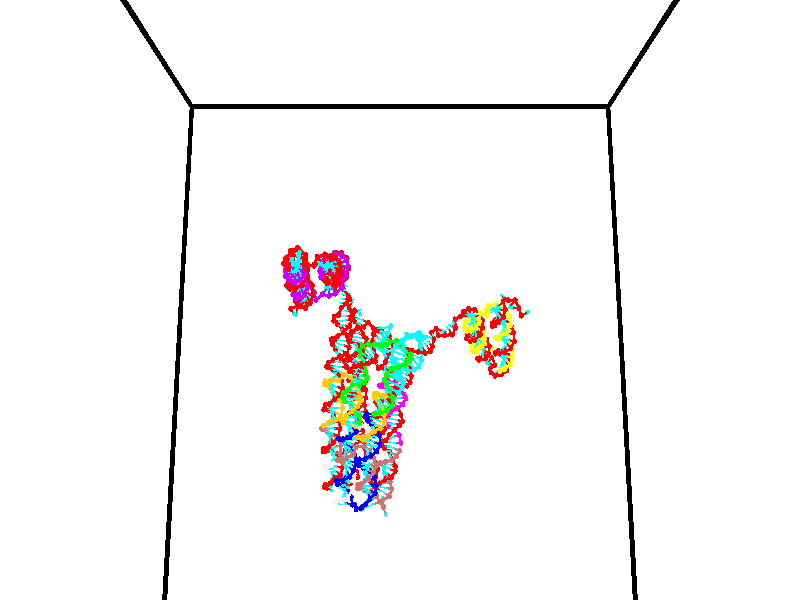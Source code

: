 // switches for output
#declare DRAW_BASES = 1; // possible values are 0, 1; only relevant for DNA ribbons
#declare DRAW_BASES_TYPE = 3; // possible values are 1, 2, 3; only relevant for DNA ribbons
#declare DRAW_FOG = 0; // set to 1 to enable fog

#include "colors.inc"

#include "transforms.inc"
background { rgb <1, 1, 1>}

#default {
   normal{
       ripples 0.25
       frequency 0.20
       turbulence 0.2
       lambda 5
   }
	finish {
		phong 0.1
		phong_size 40.
	}
}

// original window dimensions: 1024x640


// camera settings

camera {
	sky <0, 0.179814, -0.983701>
	up <0, 0.179814, -0.983701>
	right 1.6 * <1, 0, 0>
	location <35, 94.9851, 44.8844>
	look_at <35, 29.7336, 32.9568>
	direction <0, -65.2515, -11.9276>
	angle 67.0682
}


# declare cpy_camera_pos = <35, 94.9851, 44.8844>;
# if (DRAW_FOG = 1)
fog {
	fog_type 2
	up vnormalize(cpy_camera_pos)
	color rgbt<1,1,1,0.3>
	distance 1e-5
	fog_alt 3e-3
	fog_offset 56
}
# end


// LIGHTS

# declare lum = 6;
global_settings {
	ambient_light rgb lum * <0.05, 0.05, 0.05>
	max_trace_level 15
}# declare cpy_direct_light_amount = 0.25;
light_source
{	1000 * <-1, -1.16352, -0.803886>,
	rgb lum * cpy_direct_light_amount
	parallel
}

light_source
{	1000 * <1, 1.16352, 0.803886>,
	rgb lum * cpy_direct_light_amount
	parallel
}

// strand 0

// nucleotide -1

// particle -1
sphere {
	<23.984261, 34.966736, 34.665688> 0.250000
	pigment { color rgbt <1,0,0,0> }
	no_shadow
}
cylinder {
	<24.209164, 35.170681, 34.926121>,  <24.344107, 35.293049, 35.082378>, 0.100000
	pigment { color rgbt <1,0,0,0> }
	no_shadow
}
cylinder {
	<24.209164, 35.170681, 34.926121>,  <23.984261, 34.966736, 34.665688>, 0.100000
	pigment { color rgbt <1,0,0,0> }
	no_shadow
}

// particle -1
sphere {
	<24.209164, 35.170681, 34.926121> 0.100000
	pigment { color rgbt <1,0,0,0> }
	no_shadow
}
sphere {
	0, 1
	scale<0.080000,0.200000,0.300000>
	matrix <0.480215, -0.842274, 0.244884,
		0.673244, 0.174970, -0.718420,
		0.562259, 0.509863, 0.651079,
		24.377842, 35.323639, 35.121445>
	pigment { color rgbt <0,1,1,0> }
	no_shadow
}
cylinder {
	<24.631065, 34.894352, 34.415691>,  <23.984261, 34.966736, 34.665688>, 0.130000
	pigment { color rgbt <1,0,0,0> }
	no_shadow
}

// nucleotide -1

// particle -1
sphere {
	<24.631065, 34.894352, 34.415691> 0.250000
	pigment { color rgbt <1,0,0,0> }
	no_shadow
}
cylinder {
	<24.606878, 34.975380, 34.806652>,  <24.592367, 35.023998, 35.041229>, 0.100000
	pigment { color rgbt <1,0,0,0> }
	no_shadow
}
cylinder {
	<24.606878, 34.975380, 34.806652>,  <24.631065, 34.894352, 34.415691>, 0.100000
	pigment { color rgbt <1,0,0,0> }
	no_shadow
}

// particle -1
sphere {
	<24.606878, 34.975380, 34.806652> 0.100000
	pigment { color rgbt <1,0,0,0> }
	no_shadow
}
sphere {
	0, 1
	scale<0.080000,0.200000,0.300000>
	matrix <0.636424, -0.746520, 0.194095,
		0.768966, 0.633776, -0.083784,
		-0.060466, 0.202574, 0.977398,
		24.588739, 35.036152, 35.099873>
	pigment { color rgbt <0,1,1,0> }
	no_shadow
}
cylinder {
	<25.365810, 34.982811, 34.249237>,  <24.631065, 34.894352, 34.415691>, 0.130000
	pigment { color rgbt <1,0,0,0> }
	no_shadow
}

// nucleotide -1

// particle -1
sphere {
	<25.365810, 34.982811, 34.249237> 0.250000
	pigment { color rgbt <1,0,0,0> }
	no_shadow
}
cylinder {
	<25.076212, 35.215473, 34.397564>,  <24.902452, 35.355072, 34.486561>, 0.100000
	pigment { color rgbt <1,0,0,0> }
	no_shadow
}
cylinder {
	<25.076212, 35.215473, 34.397564>,  <25.365810, 34.982811, 34.249237>, 0.100000
	pigment { color rgbt <1,0,0,0> }
	no_shadow
}

// particle -1
sphere {
	<25.076212, 35.215473, 34.397564> 0.100000
	pigment { color rgbt <1,0,0,0> }
	no_shadow
}
sphere {
	0, 1
	scale<0.080000,0.200000,0.300000>
	matrix <0.622218, 0.782737, -0.012950,
		-0.297785, 0.221353, -0.928616,
		-0.723996, 0.581657, 0.370817,
		24.859013, 35.389969, 34.508808>
	pigment { color rgbt <0,1,1,0> }
	no_shadow
}
cylinder {
	<25.127710, 35.517456, 33.826687>,  <25.365810, 34.982811, 34.249237>, 0.130000
	pigment { color rgbt <1,0,0,0> }
	no_shadow
}

// nucleotide -1

// particle -1
sphere {
	<25.127710, 35.517456, 33.826687> 0.250000
	pigment { color rgbt <1,0,0,0> }
	no_shadow
}
cylinder {
	<25.100666, 35.631737, 34.209057>,  <25.084438, 35.700306, 34.438480>, 0.100000
	pigment { color rgbt <1,0,0,0> }
	no_shadow
}
cylinder {
	<25.100666, 35.631737, 34.209057>,  <25.127710, 35.517456, 33.826687>, 0.100000
	pigment { color rgbt <1,0,0,0> }
	no_shadow
}

// particle -1
sphere {
	<25.100666, 35.631737, 34.209057> 0.100000
	pigment { color rgbt <1,0,0,0> }
	no_shadow
}
sphere {
	0, 1
	scale<0.080000,0.200000,0.300000>
	matrix <0.553125, 0.808135, -0.202412,
		-0.830350, 0.515063, -0.212671,
		-0.067612, 0.285706, 0.955929,
		25.080381, 35.717449, 34.495834>
	pigment { color rgbt <0,1,1,0> }
	no_shadow
}
cylinder {
	<24.825287, 36.178768, 33.740269>,  <25.127710, 35.517456, 33.826687>, 0.130000
	pigment { color rgbt <1,0,0,0> }
	no_shadow
}

// nucleotide -1

// particle -1
sphere {
	<24.825287, 36.178768, 33.740269> 0.250000
	pigment { color rgbt <1,0,0,0> }
	no_shadow
}
cylinder {
	<25.075720, 36.119362, 34.046463>,  <25.225979, 36.083717, 34.230179>, 0.100000
	pigment { color rgbt <1,0,0,0> }
	no_shadow
}
cylinder {
	<25.075720, 36.119362, 34.046463>,  <24.825287, 36.178768, 33.740269>, 0.100000
	pigment { color rgbt <1,0,0,0> }
	no_shadow
}

// particle -1
sphere {
	<25.075720, 36.119362, 34.046463> 0.100000
	pigment { color rgbt <1,0,0,0> }
	no_shadow
}
sphere {
	0, 1
	scale<0.080000,0.200000,0.300000>
	matrix <0.456584, 0.865624, -0.205490,
		-0.632101, 0.478161, 0.609762,
		0.626082, -0.148517, 0.765483,
		25.263544, 36.074806, 34.276108>
	pigment { color rgbt <0,1,1,0> }
	no_shadow
}
cylinder {
	<24.770996, 36.662128, 34.350201>,  <24.825287, 36.178768, 33.740269>, 0.130000
	pigment { color rgbt <1,0,0,0> }
	no_shadow
}

// nucleotide -1

// particle -1
sphere {
	<24.770996, 36.662128, 34.350201> 0.250000
	pigment { color rgbt <1,0,0,0> }
	no_shadow
}
cylinder {
	<25.143200, 36.521347, 34.309647>,  <25.366522, 36.436878, 34.285313>, 0.100000
	pigment { color rgbt <1,0,0,0> }
	no_shadow
}
cylinder {
	<25.143200, 36.521347, 34.309647>,  <24.770996, 36.662128, 34.350201>, 0.100000
	pigment { color rgbt <1,0,0,0> }
	no_shadow
}

// particle -1
sphere {
	<25.143200, 36.521347, 34.309647> 0.100000
	pigment { color rgbt <1,0,0,0> }
	no_shadow
}
sphere {
	0, 1
	scale<0.080000,0.200000,0.300000>
	matrix <0.334272, 0.929186, -0.157717,
		0.149719, 0.112866, 0.982265,
		0.930508, -0.351957, -0.101389,
		25.422352, 36.415760, 34.279228>
	pigment { color rgbt <0,1,1,0> }
	no_shadow
}
cylinder {
	<25.157127, 37.134064, 34.825832>,  <24.770996, 36.662128, 34.350201>, 0.130000
	pigment { color rgbt <1,0,0,0> }
	no_shadow
}

// nucleotide -1

// particle -1
sphere {
	<25.157127, 37.134064, 34.825832> 0.250000
	pigment { color rgbt <1,0,0,0> }
	no_shadow
}
cylinder {
	<25.449749, 36.988327, 34.595325>,  <25.625322, 36.900887, 34.457020>, 0.100000
	pigment { color rgbt <1,0,0,0> }
	no_shadow
}
cylinder {
	<25.449749, 36.988327, 34.595325>,  <25.157127, 37.134064, 34.825832>, 0.100000
	pigment { color rgbt <1,0,0,0> }
	no_shadow
}

// particle -1
sphere {
	<25.449749, 36.988327, 34.595325> 0.100000
	pigment { color rgbt <1,0,0,0> }
	no_shadow
}
sphere {
	0, 1
	scale<0.080000,0.200000,0.300000>
	matrix <0.322811, 0.929589, -0.177925,
		0.600517, -0.055863, 0.797658,
		0.731555, -0.364340, -0.576267,
		25.669216, 36.879025, 34.422443>
	pigment { color rgbt <0,1,1,0> }
	no_shadow
}
cylinder {
	<25.856022, 37.390793, 35.014088>,  <25.157127, 37.134064, 34.825832>, 0.130000
	pigment { color rgbt <1,0,0,0> }
	no_shadow
}

// nucleotide -1

// particle -1
sphere {
	<25.856022, 37.390793, 35.014088> 0.250000
	pigment { color rgbt <1,0,0,0> }
	no_shadow
}
cylinder {
	<25.878944, 37.299114, 34.625412>,  <25.892698, 37.244106, 34.392204>, 0.100000
	pigment { color rgbt <1,0,0,0> }
	no_shadow
}
cylinder {
	<25.878944, 37.299114, 34.625412>,  <25.856022, 37.390793, 35.014088>, 0.100000
	pigment { color rgbt <1,0,0,0> }
	no_shadow
}

// particle -1
sphere {
	<25.878944, 37.299114, 34.625412> 0.100000
	pigment { color rgbt <1,0,0,0> }
	no_shadow
}
sphere {
	0, 1
	scale<0.080000,0.200000,0.300000>
	matrix <0.189320, 0.958125, -0.214835,
		0.980242, -0.171650, 0.098297,
		0.057305, -0.229200, -0.971691,
		25.896135, 37.230354, 34.333904>
	pigment { color rgbt <0,1,1,0> }
	no_shadow
}
cylinder {
	<26.330442, 37.782875, 34.687584>,  <25.856022, 37.390793, 35.014088>, 0.130000
	pigment { color rgbt <1,0,0,0> }
	no_shadow
}

// nucleotide -1

// particle -1
sphere {
	<26.330442, 37.782875, 34.687584> 0.250000
	pigment { color rgbt <1,0,0,0> }
	no_shadow
}
cylinder {
	<26.155651, 37.649841, 34.353294>,  <26.050776, 37.570019, 34.152721>, 0.100000
	pigment { color rgbt <1,0,0,0> }
	no_shadow
}
cylinder {
	<26.155651, 37.649841, 34.353294>,  <26.330442, 37.782875, 34.687584>, 0.100000
	pigment { color rgbt <1,0,0,0> }
	no_shadow
}

// particle -1
sphere {
	<26.155651, 37.649841, 34.353294> 0.100000
	pigment { color rgbt <1,0,0,0> }
	no_shadow
}
sphere {
	0, 1
	scale<0.080000,0.200000,0.300000>
	matrix <0.056862, 0.917055, -0.394685,
		0.897673, -0.219990, -0.381822,
		-0.436978, -0.332587, -0.835725,
		26.024557, 37.550064, 34.102577>
	pigment { color rgbt <0,1,1,0> }
	no_shadow
}
cylinder {
	<26.654696, 38.060604, 34.061474>,  <26.330442, 37.782875, 34.687584>, 0.130000
	pigment { color rgbt <1,0,0,0> }
	no_shadow
}

// nucleotide -1

// particle -1
sphere {
	<26.654696, 38.060604, 34.061474> 0.250000
	pigment { color rgbt <1,0,0,0> }
	no_shadow
}
cylinder {
	<26.281391, 37.956810, 33.962124>,  <26.057409, 37.894531, 33.902515>, 0.100000
	pigment { color rgbt <1,0,0,0> }
	no_shadow
}
cylinder {
	<26.281391, 37.956810, 33.962124>,  <26.654696, 38.060604, 34.061474>, 0.100000
	pigment { color rgbt <1,0,0,0> }
	no_shadow
}

// particle -1
sphere {
	<26.281391, 37.956810, 33.962124> 0.100000
	pigment { color rgbt <1,0,0,0> }
	no_shadow
}
sphere {
	0, 1
	scale<0.080000,0.200000,0.300000>
	matrix <-0.141945, 0.901611, -0.408594,
		0.329962, -0.346069, -0.878272,
		-0.933261, -0.259487, -0.248374,
		26.001413, 37.878963, 33.887611>
	pigment { color rgbt <0,1,1,0> }
	no_shadow
}
cylinder {
	<26.612204, 38.383560, 33.354511>,  <26.654696, 38.060604, 34.061474>, 0.130000
	pigment { color rgbt <1,0,0,0> }
	no_shadow
}

// nucleotide -1

// particle -1
sphere {
	<26.612204, 38.383560, 33.354511> 0.250000
	pigment { color rgbt <1,0,0,0> }
	no_shadow
}
cylinder {
	<26.238094, 38.323570, 33.482742>,  <26.013630, 38.287575, 33.559681>, 0.100000
	pigment { color rgbt <1,0,0,0> }
	no_shadow
}
cylinder {
	<26.238094, 38.323570, 33.482742>,  <26.612204, 38.383560, 33.354511>, 0.100000
	pigment { color rgbt <1,0,0,0> }
	no_shadow
}

// particle -1
sphere {
	<26.238094, 38.323570, 33.482742> 0.100000
	pigment { color rgbt <1,0,0,0> }
	no_shadow
}
sphere {
	0, 1
	scale<0.080000,0.200000,0.300000>
	matrix <-0.305962, 0.797931, -0.519321,
		-0.177915, -0.583792, -0.792170,
		-0.935272, -0.149979, 0.320582,
		25.957512, 38.278576, 33.578918>
	pigment { color rgbt <0,1,1,0> }
	no_shadow
}
cylinder {
	<26.172628, 38.654694, 32.765713>,  <26.612204, 38.383560, 33.354511>, 0.130000
	pigment { color rgbt <1,0,0,0> }
	no_shadow
}

// nucleotide -1

// particle -1
sphere {
	<26.172628, 38.654694, 32.765713> 0.250000
	pigment { color rgbt <1,0,0,0> }
	no_shadow
}
cylinder {
	<25.933878, 38.654770, 33.086647>,  <25.790628, 38.654816, 33.279209>, 0.100000
	pigment { color rgbt <1,0,0,0> }
	no_shadow
}
cylinder {
	<25.933878, 38.654770, 33.086647>,  <26.172628, 38.654694, 32.765713>, 0.100000
	pigment { color rgbt <1,0,0,0> }
	no_shadow
}

// particle -1
sphere {
	<25.933878, 38.654770, 33.086647> 0.100000
	pigment { color rgbt <1,0,0,0> }
	no_shadow
}
sphere {
	0, 1
	scale<0.080000,0.200000,0.300000>
	matrix <-0.415393, 0.855472, -0.309220,
		-0.686432, -0.517850, -0.510532,
		-0.596875, 0.000187, 0.802334,
		25.754816, 38.654827, 33.327347>
	pigment { color rgbt <0,1,1,0> }
	no_shadow
}
cylinder {
	<25.575169, 39.008121, 32.510376>,  <26.172628, 38.654694, 32.765713>, 0.130000
	pigment { color rgbt <1,0,0,0> }
	no_shadow
}

// nucleotide -1

// particle -1
sphere {
	<25.575169, 39.008121, 32.510376> 0.250000
	pigment { color rgbt <1,0,0,0> }
	no_shadow
}
cylinder {
	<25.561695, 39.019096, 32.910000>,  <25.553612, 39.025681, 33.149773>, 0.100000
	pigment { color rgbt <1,0,0,0> }
	no_shadow
}
cylinder {
	<25.561695, 39.019096, 32.910000>,  <25.575169, 39.008121, 32.510376>, 0.100000
	pigment { color rgbt <1,0,0,0> }
	no_shadow
}

// particle -1
sphere {
	<25.561695, 39.019096, 32.910000> 0.100000
	pigment { color rgbt <1,0,0,0> }
	no_shadow
}
sphere {
	0, 1
	scale<0.080000,0.200000,0.300000>
	matrix <-0.559951, 0.827480, -0.041606,
		-0.827841, -0.560824, -0.012501,
		-0.033678, 0.027443, 0.999056,
		25.551590, 39.027328, 33.209717>
	pigment { color rgbt <0,1,1,0> }
	no_shadow
}
cylinder {
	<24.901354, 39.143364, 32.704121>,  <25.575169, 39.008121, 32.510376>, 0.130000
	pigment { color rgbt <1,0,0,0> }
	no_shadow
}

// nucleotide -1

// particle -1
sphere {
	<24.901354, 39.143364, 32.704121> 0.250000
	pigment { color rgbt <1,0,0,0> }
	no_shadow
}
cylinder {
	<25.139803, 39.260818, 33.003029>,  <25.282873, 39.331291, 33.182373>, 0.100000
	pigment { color rgbt <1,0,0,0> }
	no_shadow
}
cylinder {
	<25.139803, 39.260818, 33.003029>,  <24.901354, 39.143364, 32.704121>, 0.100000
	pigment { color rgbt <1,0,0,0> }
	no_shadow
}

// particle -1
sphere {
	<25.139803, 39.260818, 33.003029> 0.100000
	pigment { color rgbt <1,0,0,0> }
	no_shadow
}
sphere {
	0, 1
	scale<0.080000,0.200000,0.300000>
	matrix <-0.269602, 0.949890, -0.158189,
		-0.756274, -0.107165, 0.645419,
		0.596124, 0.293640, 0.747269,
		25.318640, 39.348911, 33.227211>
	pigment { color rgbt <0,1,1,0> }
	no_shadow
}
cylinder {
	<24.554148, 39.714409, 33.154114>,  <24.901354, 39.143364, 32.704121>, 0.130000
	pigment { color rgbt <1,0,0,0> }
	no_shadow
}

// nucleotide -1

// particle -1
sphere {
	<24.554148, 39.714409, 33.154114> 0.250000
	pigment { color rgbt <1,0,0,0> }
	no_shadow
}
cylinder {
	<24.950008, 39.719906, 33.211250>,  <25.187525, 39.723206, 33.245533>, 0.100000
	pigment { color rgbt <1,0,0,0> }
	no_shadow
}
cylinder {
	<24.950008, 39.719906, 33.211250>,  <24.554148, 39.714409, 33.154114>, 0.100000
	pigment { color rgbt <1,0,0,0> }
	no_shadow
}

// particle -1
sphere {
	<24.950008, 39.719906, 33.211250> 0.100000
	pigment { color rgbt <1,0,0,0> }
	no_shadow
}
sphere {
	0, 1
	scale<0.080000,0.200000,0.300000>
	matrix <0.008394, 0.988155, -0.153227,
		-0.143258, 0.152840, 0.977813,
		0.989650, 0.013744, 0.142844,
		25.246902, 39.724030, 33.254105>
	pigment { color rgbt <0,1,1,0> }
	no_shadow
}
cylinder {
	<24.510401, 40.142517, 33.707893>,  <24.554148, 39.714409, 33.154114>, 0.130000
	pigment { color rgbt <1,0,0,0> }
	no_shadow
}

// nucleotide -1

// particle -1
sphere {
	<24.510401, 40.142517, 33.707893> 0.250000
	pigment { color rgbt <1,0,0,0> }
	no_shadow
}
cylinder {
	<24.878477, 40.155174, 33.551815>,  <25.099323, 40.162769, 33.458168>, 0.100000
	pigment { color rgbt <1,0,0,0> }
	no_shadow
}
cylinder {
	<24.878477, 40.155174, 33.551815>,  <24.510401, 40.142517, 33.707893>, 0.100000
	pigment { color rgbt <1,0,0,0> }
	no_shadow
}

// particle -1
sphere {
	<24.878477, 40.155174, 33.551815> 0.100000
	pigment { color rgbt <1,0,0,0> }
	no_shadow
}
sphere {
	0, 1
	scale<0.080000,0.200000,0.300000>
	matrix <-0.018445, 0.999125, 0.037525,
		0.391039, -0.027333, 0.919968,
		0.920189, 0.031642, -0.390193,
		25.154533, 40.164665, 33.434757>
	pigment { color rgbt <0,1,1,0> }
	no_shadow
}
cylinder {
	<24.905235, 40.711266, 34.075108>,  <24.510401, 40.142517, 33.707893>, 0.130000
	pigment { color rgbt <1,0,0,0> }
	no_shadow
}

// nucleotide -1

// particle -1
sphere {
	<24.905235, 40.711266, 34.075108> 0.250000
	pigment { color rgbt <1,0,0,0> }
	no_shadow
}
cylinder {
	<25.106756, 40.656075, 33.734016>,  <25.227669, 40.622959, 33.529362>, 0.100000
	pigment { color rgbt <1,0,0,0> }
	no_shadow
}
cylinder {
	<25.106756, 40.656075, 33.734016>,  <24.905235, 40.711266, 34.075108>, 0.100000
	pigment { color rgbt <1,0,0,0> }
	no_shadow
}

// particle -1
sphere {
	<25.106756, 40.656075, 33.734016> 0.100000
	pigment { color rgbt <1,0,0,0> }
	no_shadow
}
sphere {
	0, 1
	scale<0.080000,0.200000,0.300000>
	matrix <0.084771, 0.990293, -0.110150,
		0.859650, -0.016793, 0.510608,
		0.503802, -0.137975, -0.852729,
		25.257896, 40.614681, 33.478199>
	pigment { color rgbt <0,1,1,0> }
	no_shadow
}
cylinder {
	<25.441587, 41.185463, 34.182877>,  <24.905235, 40.711266, 34.075108>, 0.130000
	pigment { color rgbt <1,0,0,0> }
	no_shadow
}

// nucleotide -1

// particle -1
sphere {
	<25.441587, 41.185463, 34.182877> 0.250000
	pigment { color rgbt <1,0,0,0> }
	no_shadow
}
cylinder {
	<25.478754, 41.104012, 33.793026>,  <25.501055, 41.055141, 33.559116>, 0.100000
	pigment { color rgbt <1,0,0,0> }
	no_shadow
}
cylinder {
	<25.478754, 41.104012, 33.793026>,  <25.441587, 41.185463, 34.182877>, 0.100000
	pigment { color rgbt <1,0,0,0> }
	no_shadow
}

// particle -1
sphere {
	<25.478754, 41.104012, 33.793026> 0.100000
	pigment { color rgbt <1,0,0,0> }
	no_shadow
}
sphere {
	0, 1
	scale<0.080000,0.200000,0.300000>
	matrix <0.138581, 0.971980, -0.189868,
		0.985983, -0.117422, 0.118534,
		0.092918, -0.203633, -0.974628,
		25.506630, 41.042923, 33.500637>
	pigment { color rgbt <0,1,1,0> }
	no_shadow
}
cylinder {
	<26.175556, 41.443142, 33.911785>,  <25.441587, 41.185463, 34.182877>, 0.130000
	pigment { color rgbt <1,0,0,0> }
	no_shadow
}

// nucleotide -1

// particle -1
sphere {
	<26.175556, 41.443142, 33.911785> 0.250000
	pigment { color rgbt <1,0,0,0> }
	no_shadow
}
cylinder {
	<25.930426, 41.419189, 33.596607>,  <25.783346, 41.404819, 33.407501>, 0.100000
	pigment { color rgbt <1,0,0,0> }
	no_shadow
}
cylinder {
	<25.930426, 41.419189, 33.596607>,  <26.175556, 41.443142, 33.911785>, 0.100000
	pigment { color rgbt <1,0,0,0> }
	no_shadow
}

// particle -1
sphere {
	<25.930426, 41.419189, 33.596607> 0.100000
	pigment { color rgbt <1,0,0,0> }
	no_shadow
}
sphere {
	0, 1
	scale<0.080000,0.200000,0.300000>
	matrix <0.248373, 0.931996, -0.263997,
		0.750168, -0.357489, -0.556281,
		-0.612828, -0.059877, -0.787944,
		25.746576, 41.401226, 33.360226>
	pigment { color rgbt <0,1,1,0> }
	no_shadow
}
cylinder {
	<26.634710, 41.532906, 33.313869>,  <26.175556, 41.443142, 33.911785>, 0.130000
	pigment { color rgbt <1,0,0,0> }
	no_shadow
}

// nucleotide -1

// particle -1
sphere {
	<26.634710, 41.532906, 33.313869> 0.250000
	pigment { color rgbt <1,0,0,0> }
	no_shadow
}
cylinder {
	<26.254372, 41.638069, 33.248428>,  <26.026169, 41.701168, 33.209164>, 0.100000
	pigment { color rgbt <1,0,0,0> }
	no_shadow
}
cylinder {
	<26.254372, 41.638069, 33.248428>,  <26.634710, 41.532906, 33.313869>, 0.100000
	pigment { color rgbt <1,0,0,0> }
	no_shadow
}

// particle -1
sphere {
	<26.254372, 41.638069, 33.248428> 0.100000
	pigment { color rgbt <1,0,0,0> }
	no_shadow
}
sphere {
	0, 1
	scale<0.080000,0.200000,0.300000>
	matrix <0.302768, 0.900173, -0.313081,
		0.064957, -0.347225, -0.935529,
		-0.950848, 0.262912, -0.163602,
		25.969118, 41.716942, 33.199348>
	pigment { color rgbt <0,1,1,0> }
	no_shadow
}
cylinder {
	<26.696241, 42.001080, 32.877007>,  <26.634710, 41.532906, 33.313869>, 0.130000
	pigment { color rgbt <1,0,0,0> }
	no_shadow
}

// nucleotide -1

// particle -1
sphere {
	<26.696241, 42.001080, 32.877007> 0.250000
	pigment { color rgbt <1,0,0,0> }
	no_shadow
}
cylinder {
	<26.322334, 42.087826, 32.989559>,  <26.097990, 42.139874, 33.057091>, 0.100000
	pigment { color rgbt <1,0,0,0> }
	no_shadow
}
cylinder {
	<26.322334, 42.087826, 32.989559>,  <26.696241, 42.001080, 32.877007>, 0.100000
	pigment { color rgbt <1,0,0,0> }
	no_shadow
}

// particle -1
sphere {
	<26.322334, 42.087826, 32.989559> 0.100000
	pigment { color rgbt <1,0,0,0> }
	no_shadow
}
sphere {
	0, 1
	scale<0.080000,0.200000,0.300000>
	matrix <0.150697, 0.959317, -0.238749,
		-0.321715, -0.180771, -0.929420,
		-0.934767, 0.216870, 0.281385,
		26.041904, 42.152885, 33.073975>
	pigment { color rgbt <0,1,1,0> }
	no_shadow
}
cylinder {
	<26.512955, 42.460140, 32.343693>,  <26.696241, 42.001080, 32.877007>, 0.130000
	pigment { color rgbt <1,0,0,0> }
	no_shadow
}

// nucleotide -1

// particle -1
sphere {
	<26.512955, 42.460140, 32.343693> 0.250000
	pigment { color rgbt <1,0,0,0> }
	no_shadow
}
cylinder {
	<26.262459, 42.538502, 32.645538>,  <26.112162, 42.585518, 32.826645>, 0.100000
	pigment { color rgbt <1,0,0,0> }
	no_shadow
}
cylinder {
	<26.262459, 42.538502, 32.645538>,  <26.512955, 42.460140, 32.343693>, 0.100000
	pigment { color rgbt <1,0,0,0> }
	no_shadow
}

// particle -1
sphere {
	<26.262459, 42.538502, 32.645538> 0.100000
	pigment { color rgbt <1,0,0,0> }
	no_shadow
}
sphere {
	0, 1
	scale<0.080000,0.200000,0.300000>
	matrix <-0.041653, 0.958127, -0.283299,
		-0.778517, -0.208845, -0.591857,
		-0.626240, 0.195900, 0.754617,
		26.074587, 42.597271, 32.871922>
	pigment { color rgbt <0,1,1,0> }
	no_shadow
}
cylinder {
	<26.093683, 42.987270, 32.095104>,  <26.512955, 42.460140, 32.343693>, 0.130000
	pigment { color rgbt <1,0,0,0> }
	no_shadow
}

// nucleotide -1

// particle -1
sphere {
	<26.093683, 42.987270, 32.095104> 0.250000
	pigment { color rgbt <1,0,0,0> }
	no_shadow
}
cylinder {
	<26.002813, 43.009369, 32.484020>,  <25.948292, 43.022629, 32.717369>, 0.100000
	pigment { color rgbt <1,0,0,0> }
	no_shadow
}
cylinder {
	<26.002813, 43.009369, 32.484020>,  <26.093683, 42.987270, 32.095104>, 0.100000
	pigment { color rgbt <1,0,0,0> }
	no_shadow
}

// particle -1
sphere {
	<26.002813, 43.009369, 32.484020> 0.100000
	pigment { color rgbt <1,0,0,0> }
	no_shadow
}
sphere {
	0, 1
	scale<0.080000,0.200000,0.300000>
	matrix <0.057849, 0.997392, -0.043153,
		-0.972134, 0.046443, -0.229780,
		-0.227176, 0.055243, 0.972286,
		25.934660, 43.025940, 32.775707>
	pigment { color rgbt <0,1,1,0> }
	no_shadow
}
cylinder {
	<25.573805, 43.495159, 32.134113>,  <26.093683, 42.987270, 32.095104>, 0.130000
	pigment { color rgbt <1,0,0,0> }
	no_shadow
}

// nucleotide -1

// particle -1
sphere {
	<25.573805, 43.495159, 32.134113> 0.250000
	pigment { color rgbt <1,0,0,0> }
	no_shadow
}
cylinder {
	<25.714224, 43.487450, 32.508575>,  <25.798475, 43.482826, 32.733253>, 0.100000
	pigment { color rgbt <1,0,0,0> }
	no_shadow
}
cylinder {
	<25.714224, 43.487450, 32.508575>,  <25.573805, 43.495159, 32.134113>, 0.100000
	pigment { color rgbt <1,0,0,0> }
	no_shadow
}

// particle -1
sphere {
	<25.714224, 43.487450, 32.508575> 0.100000
	pigment { color rgbt <1,0,0,0> }
	no_shadow
}
sphere {
	0, 1
	scale<0.080000,0.200000,0.300000>
	matrix <-0.028659, 0.999099, 0.031313,
		-0.935920, -0.037822, 0.350177,
		0.351045, -0.019270, 0.936160,
		25.819538, 43.481670, 32.789425>
	pigment { color rgbt <0,1,1,0> }
	no_shadow
}
cylinder {
	<25.102442, 43.762337, 32.509453>,  <25.573805, 43.495159, 32.134113>, 0.130000
	pigment { color rgbt <1,0,0,0> }
	no_shadow
}

// nucleotide -1

// particle -1
sphere {
	<25.102442, 43.762337, 32.509453> 0.250000
	pigment { color rgbt <1,0,0,0> }
	no_shadow
}
cylinder {
	<25.428959, 43.816551, 32.734058>,  <25.624868, 43.849079, 32.868824>, 0.100000
	pigment { color rgbt <1,0,0,0> }
	no_shadow
}
cylinder {
	<25.428959, 43.816551, 32.734058>,  <25.102442, 43.762337, 32.509453>, 0.100000
	pigment { color rgbt <1,0,0,0> }
	no_shadow
}

// particle -1
sphere {
	<25.428959, 43.816551, 32.734058> 0.100000
	pigment { color rgbt <1,0,0,0> }
	no_shadow
}
sphere {
	0, 1
	scale<0.080000,0.200000,0.300000>
	matrix <0.093685, 0.928150, -0.360222,
		-0.569994, 0.346652, 0.744943,
		0.816291, 0.135534, 0.561516,
		25.673845, 43.857212, 32.902512>
	pigment { color rgbt <0,1,1,0> }
	no_shadow
}
cylinder {
	<25.021465, 44.335072, 32.967270>,  <25.102442, 43.762337, 32.509453>, 0.130000
	pigment { color rgbt <1,0,0,0> }
	no_shadow
}

// nucleotide -1

// particle -1
sphere {
	<25.021465, 44.335072, 32.967270> 0.250000
	pigment { color rgbt <1,0,0,0> }
	no_shadow
}
cylinder {
	<25.415907, 44.290649, 32.917850>,  <25.652573, 44.263996, 32.888199>, 0.100000
	pigment { color rgbt <1,0,0,0> }
	no_shadow
}
cylinder {
	<25.415907, 44.290649, 32.917850>,  <25.021465, 44.335072, 32.967270>, 0.100000
	pigment { color rgbt <1,0,0,0> }
	no_shadow
}

// particle -1
sphere {
	<25.415907, 44.290649, 32.917850> 0.100000
	pigment { color rgbt <1,0,0,0> }
	no_shadow
}
sphere {
	0, 1
	scale<0.080000,0.200000,0.300000>
	matrix <0.052403, 0.913683, -0.403034,
		0.157647, 0.390959, 0.906807,
		0.986104, -0.111057, -0.123552,
		25.711739, 44.257332, 32.880783>
	pigment { color rgbt <0,1,1,0> }
	no_shadow
}
cylinder {
	<25.476688, 44.874279, 33.419388>,  <25.021465, 44.335072, 32.967270>, 0.130000
	pigment { color rgbt <1,0,0,0> }
	no_shadow
}

// nucleotide -1

// particle -1
sphere {
	<25.476688, 44.874279, 33.419388> 0.250000
	pigment { color rgbt <1,0,0,0> }
	no_shadow
}
cylinder {
	<25.609688, 44.741543, 33.066269>,  <25.689487, 44.661900, 32.854397>, 0.100000
	pigment { color rgbt <1,0,0,0> }
	no_shadow
}
cylinder {
	<25.609688, 44.741543, 33.066269>,  <25.476688, 44.874279, 33.419388>, 0.100000
	pigment { color rgbt <1,0,0,0> }
	no_shadow
}

// particle -1
sphere {
	<25.609688, 44.741543, 33.066269> 0.100000
	pigment { color rgbt <1,0,0,0> }
	no_shadow
}
sphere {
	0, 1
	scale<0.080000,0.200000,0.300000>
	matrix <0.098873, 0.943160, -0.317292,
		0.937907, 0.018215, 0.346409,
		0.332499, -0.331841, -0.882795,
		25.709438, 44.641991, 32.801430>
	pigment { color rgbt <0,1,1,0> }
	no_shadow
}
cylinder {
	<25.398432, 45.419971, 32.886467>,  <25.476688, 44.874279, 33.419388>, 0.130000
	pigment { color rgbt <1,0,0,0> }
	no_shadow
}

// nucleotide -1

// particle -1
sphere {
	<25.398432, 45.419971, 32.886467> 0.250000
	pigment { color rgbt <1,0,0,0> }
	no_shadow
}
cylinder {
	<25.689793, 45.679554, 32.974365>,  <25.864609, 45.835304, 33.027103>, 0.100000
	pigment { color rgbt <1,0,0,0> }
	no_shadow
}
cylinder {
	<25.689793, 45.679554, 32.974365>,  <25.398432, 45.419971, 32.886467>, 0.100000
	pigment { color rgbt <1,0,0,0> }
	no_shadow
}

// particle -1
sphere {
	<25.689793, 45.679554, 32.974365> 0.100000
	pigment { color rgbt <1,0,0,0> }
	no_shadow
}
sphere {
	0, 1
	scale<0.080000,0.200000,0.300000>
	matrix <0.684736, -0.678331, -0.266465,
		-0.023862, 0.344563, -0.938460,
		0.728400, 0.648956, 0.219748,
		25.908312, 45.874241, 33.040291>
	pigment { color rgbt <0,1,1,0> }
	no_shadow
}
cylinder {
	<25.736479, 45.134834, 32.260574>,  <25.398432, 45.419971, 32.886467>, 0.130000
	pigment { color rgbt <1,0,0,0> }
	no_shadow
}

// nucleotide -1

// particle -1
sphere {
	<25.736479, 45.134834, 32.260574> 0.250000
	pigment { color rgbt <1,0,0,0> }
	no_shadow
}
cylinder {
	<26.128105, 45.203640, 32.304104>,  <26.363081, 45.244923, 32.330219>, 0.100000
	pigment { color rgbt <1,0,0,0> }
	no_shadow
}
cylinder {
	<26.128105, 45.203640, 32.304104>,  <25.736479, 45.134834, 32.260574>, 0.100000
	pigment { color rgbt <1,0,0,0> }
	no_shadow
}

// particle -1
sphere {
	<26.128105, 45.203640, 32.304104> 0.100000
	pigment { color rgbt <1,0,0,0> }
	no_shadow
}
sphere {
	0, 1
	scale<0.080000,0.200000,0.300000>
	matrix <0.063003, -0.764477, 0.641565,
		0.193550, -0.621278, -0.759310,
		0.979066, 0.172014, 0.108822,
		26.421825, 45.255245, 32.336750>
	pigment { color rgbt <0,1,1,0> }
	no_shadow
}
cylinder {
	<26.206337, 44.609207, 31.908295>,  <25.736479, 45.134834, 32.260574>, 0.130000
	pigment { color rgbt <1,0,0,0> }
	no_shadow
}

// nucleotide -1

// particle -1
sphere {
	<26.206337, 44.609207, 31.908295> 0.250000
	pigment { color rgbt <1,0,0,0> }
	no_shadow
}
cylinder {
	<26.287367, 44.787300, 32.257175>,  <26.335985, 44.894154, 32.466503>, 0.100000
	pigment { color rgbt <1,0,0,0> }
	no_shadow
}
cylinder {
	<26.287367, 44.787300, 32.257175>,  <26.206337, 44.609207, 31.908295>, 0.100000
	pigment { color rgbt <1,0,0,0> }
	no_shadow
}

// particle -1
sphere {
	<26.287367, 44.787300, 32.257175> 0.100000
	pigment { color rgbt <1,0,0,0> }
	no_shadow
}
sphere {
	0, 1
	scale<0.080000,0.200000,0.300000>
	matrix <-0.084719, -0.879359, 0.468561,
		0.975595, -0.168810, -0.140416,
		0.202574, 0.445230, 0.872200,
		26.348139, 44.920868, 32.518837>
	pigment { color rgbt <0,1,1,0> }
	no_shadow
}
cylinder {
	<26.824839, 44.231556, 32.325897>,  <26.206337, 44.609207, 31.908295>, 0.130000
	pigment { color rgbt <1,0,0,0> }
	no_shadow
}

// nucleotide -1

// particle -1
sphere {
	<26.824839, 44.231556, 32.325897> 0.250000
	pigment { color rgbt <1,0,0,0> }
	no_shadow
}
cylinder {
	<26.568624, 44.430119, 32.560261>,  <26.414896, 44.549255, 32.700878>, 0.100000
	pigment { color rgbt <1,0,0,0> }
	no_shadow
}
cylinder {
	<26.568624, 44.430119, 32.560261>,  <26.824839, 44.231556, 32.325897>, 0.100000
	pigment { color rgbt <1,0,0,0> }
	no_shadow
}

// particle -1
sphere {
	<26.568624, 44.430119, 32.560261> 0.100000
	pigment { color rgbt <1,0,0,0> }
	no_shadow
}
sphere {
	0, 1
	scale<0.080000,0.200000,0.300000>
	matrix <-0.106143, -0.812882, 0.572675,
		0.760558, 0.304628, 0.573370,
		-0.640535, 0.496411, 0.585910,
		26.376465, 44.579041, 32.736034>
	pigment { color rgbt <0,1,1,0> }
	no_shadow
}
cylinder {
	<26.993084, 44.300430, 33.092083>,  <26.824839, 44.231556, 32.325897>, 0.130000
	pigment { color rgbt <1,0,0,0> }
	no_shadow
}

// nucleotide -1

// particle -1
sphere {
	<26.993084, 44.300430, 33.092083> 0.250000
	pigment { color rgbt <1,0,0,0> }
	no_shadow
}
cylinder {
	<26.596643, 44.288971, 33.040092>,  <26.358778, 44.282093, 33.008900>, 0.100000
	pigment { color rgbt <1,0,0,0> }
	no_shadow
}
cylinder {
	<26.596643, 44.288971, 33.040092>,  <26.993084, 44.300430, 33.092083>, 0.100000
	pigment { color rgbt <1,0,0,0> }
	no_shadow
}

// particle -1
sphere {
	<26.596643, 44.288971, 33.040092> 0.100000
	pigment { color rgbt <1,0,0,0> }
	no_shadow
}
sphere {
	0, 1
	scale<0.080000,0.200000,0.300000>
	matrix <-0.041233, -0.862402, 0.504542,
		-0.126544, 0.505412, 0.853548,
		-0.991104, -0.028653, -0.129972,
		26.299313, 44.280376, 33.001102>
	pigment { color rgbt <0,1,1,0> }
	no_shadow
}
cylinder {
	<27.513250, 43.718658, 32.956470>,  <26.993084, 44.300430, 33.092083>, 0.130000
	pigment { color rgbt <1,0,0,0> }
	no_shadow
}

// nucleotide -1

// particle -1
sphere {
	<27.513250, 43.718658, 32.956470> 0.250000
	pigment { color rgbt <1,0,0,0> }
	no_shadow
}
cylinder {
	<27.793428, 44.004135, 32.958420>,  <27.961535, 44.175423, 32.959587>, 0.100000
	pigment { color rgbt <1,0,0,0> }
	no_shadow
}
cylinder {
	<27.793428, 44.004135, 32.958420>,  <27.513250, 43.718658, 32.956470>, 0.100000
	pigment { color rgbt <1,0,0,0> }
	no_shadow
}

// particle -1
sphere {
	<27.793428, 44.004135, 32.958420> 0.100000
	pigment { color rgbt <1,0,0,0> }
	no_shadow
}
sphere {
	0, 1
	scale<0.080000,0.200000,0.300000>
	matrix <0.709270, -0.695314, -0.116084,
		-0.079462, 0.084765, -0.993227,
		0.700444, 0.713690, 0.004870,
		28.003561, 44.218243, 32.959881>
	pigment { color rgbt <0,1,1,0> }
	no_shadow
}
cylinder {
	<27.805027, 43.831142, 32.363838>,  <27.513250, 43.718658, 32.956470>, 0.130000
	pigment { color rgbt <1,0,0,0> }
	no_shadow
}

// nucleotide -1

// particle -1
sphere {
	<27.805027, 43.831142, 32.363838> 0.250000
	pigment { color rgbt <1,0,0,0> }
	no_shadow
}
cylinder {
	<28.035730, 43.872547, 32.687969>,  <28.174152, 43.897392, 32.882450>, 0.100000
	pigment { color rgbt <1,0,0,0> }
	no_shadow
}
cylinder {
	<28.035730, 43.872547, 32.687969>,  <27.805027, 43.831142, 32.363838>, 0.100000
	pigment { color rgbt <1,0,0,0> }
	no_shadow
}

// particle -1
sphere {
	<28.035730, 43.872547, 32.687969> 0.100000
	pigment { color rgbt <1,0,0,0> }
	no_shadow
}
sphere {
	0, 1
	scale<0.080000,0.200000,0.300000>
	matrix <0.592122, -0.736350, -0.327384,
		0.562798, 0.668635, -0.485989,
		0.576759, 0.103514, 0.810330,
		28.208757, 43.903603, 32.931068>
	pigment { color rgbt <0,1,1,0> }
	no_shadow
}
cylinder {
	<28.479284, 43.986851, 32.242977>,  <27.805027, 43.831142, 32.363838>, 0.130000
	pigment { color rgbt <1,0,0,0> }
	no_shadow
}

// nucleotide -1

// particle -1
sphere {
	<28.479284, 43.986851, 32.242977> 0.250000
	pigment { color rgbt <1,0,0,0> }
	no_shadow
}
cylinder {
	<28.490734, 43.800396, 32.596676>,  <28.497604, 43.688522, 32.808895>, 0.100000
	pigment { color rgbt <1,0,0,0> }
	no_shadow
}
cylinder {
	<28.490734, 43.800396, 32.596676>,  <28.479284, 43.986851, 32.242977>, 0.100000
	pigment { color rgbt <1,0,0,0> }
	no_shadow
}

// particle -1
sphere {
	<28.490734, 43.800396, 32.596676> 0.100000
	pigment { color rgbt <1,0,0,0> }
	no_shadow
}
sphere {
	0, 1
	scale<0.080000,0.200000,0.300000>
	matrix <0.554359, -0.728706, -0.402086,
		0.831785, 0.501703, 0.237546,
		0.028626, -0.466135, 0.884250,
		28.499323, 43.660557, 32.861950>
	pigment { color rgbt <0,1,1,0> }
	no_shadow
}
cylinder {
	<29.239843, 43.768215, 32.308159>,  <28.479284, 43.986851, 32.242977>, 0.130000
	pigment { color rgbt <1,0,0,0> }
	no_shadow
}

// nucleotide -1

// particle -1
sphere {
	<29.239843, 43.768215, 32.308159> 0.250000
	pigment { color rgbt <1,0,0,0> }
	no_shadow
}
cylinder {
	<28.978308, 43.571556, 32.538212>,  <28.821386, 43.453560, 32.676243>, 0.100000
	pigment { color rgbt <1,0,0,0> }
	no_shadow
}
cylinder {
	<28.978308, 43.571556, 32.538212>,  <29.239843, 43.768215, 32.308159>, 0.100000
	pigment { color rgbt <1,0,0,0> }
	no_shadow
}

// particle -1
sphere {
	<28.978308, 43.571556, 32.538212> 0.100000
	pigment { color rgbt <1,0,0,0> }
	no_shadow
}
sphere {
	0, 1
	scale<0.080000,0.200000,0.300000>
	matrix <0.526739, -0.841446, -0.120475,
		0.543175, 0.224174, 0.809140,
		-0.653840, -0.491644, 0.575134,
		28.782156, 43.424065, 32.710751>
	pigment { color rgbt <0,1,1,0> }
	no_shadow
}
cylinder {
	<29.685701, 43.353161, 32.733746>,  <29.239843, 43.768215, 32.308159>, 0.130000
	pigment { color rgbt <1,0,0,0> }
	no_shadow
}

// nucleotide -1

// particle -1
sphere {
	<29.685701, 43.353161, 32.733746> 0.250000
	pigment { color rgbt <1,0,0,0> }
	no_shadow
}
cylinder {
	<29.320938, 43.189156, 32.740826>,  <29.102079, 43.090752, 32.745075>, 0.100000
	pigment { color rgbt <1,0,0,0> }
	no_shadow
}
cylinder {
	<29.320938, 43.189156, 32.740826>,  <29.685701, 43.353161, 32.733746>, 0.100000
	pigment { color rgbt <1,0,0,0> }
	no_shadow
}

// particle -1
sphere {
	<29.320938, 43.189156, 32.740826> 0.100000
	pigment { color rgbt <1,0,0,0> }
	no_shadow
}
sphere {
	0, 1
	scale<0.080000,0.200000,0.300000>
	matrix <0.406737, -0.908693, -0.094029,
		0.054639, -0.078545, 0.995412,
		-0.911910, -0.410009, 0.017703,
		29.047365, 43.066154, 32.746136>
	pigment { color rgbt <0,1,1,0> }
	no_shadow
}
cylinder {
	<29.763378, 42.739506, 33.083218>,  <29.685701, 43.353161, 32.733746>, 0.130000
	pigment { color rgbt <1,0,0,0> }
	no_shadow
}

// nucleotide -1

// particle -1
sphere {
	<29.763378, 42.739506, 33.083218> 0.250000
	pigment { color rgbt <1,0,0,0> }
	no_shadow
}
cylinder {
	<29.399916, 42.636799, 32.951511>,  <29.181839, 42.575172, 32.872490>, 0.100000
	pigment { color rgbt <1,0,0,0> }
	no_shadow
}
cylinder {
	<29.399916, 42.636799, 32.951511>,  <29.763378, 42.739506, 33.083218>, 0.100000
	pigment { color rgbt <1,0,0,0> }
	no_shadow
}

// particle -1
sphere {
	<29.399916, 42.636799, 32.951511> 0.100000
	pigment { color rgbt <1,0,0,0> }
	no_shadow
}
sphere {
	0, 1
	scale<0.080000,0.200000,0.300000>
	matrix <0.334950, -0.919077, -0.207621,
		-0.249307, -0.298942, 0.921130,
		-0.908655, -0.256772, -0.329263,
		29.127319, 42.559769, 32.852734>
	pigment { color rgbt <0,1,1,0> }
	no_shadow
}
cylinder {
	<29.651478, 42.096767, 33.323277>,  <29.763378, 42.739506, 33.083218>, 0.130000
	pigment { color rgbt <1,0,0,0> }
	no_shadow
}

// nucleotide -1

// particle -1
sphere {
	<29.651478, 42.096767, 33.323277> 0.250000
	pigment { color rgbt <1,0,0,0> }
	no_shadow
}
cylinder {
	<29.363892, 42.088764, 33.045372>,  <29.191339, 42.083961, 32.878632>, 0.100000
	pigment { color rgbt <1,0,0,0> }
	no_shadow
}
cylinder {
	<29.363892, 42.088764, 33.045372>,  <29.651478, 42.096767, 33.323277>, 0.100000
	pigment { color rgbt <1,0,0,0> }
	no_shadow
}

// particle -1
sphere {
	<29.363892, 42.088764, 33.045372> 0.100000
	pigment { color rgbt <1,0,0,0> }
	no_shadow
}
sphere {
	0, 1
	scale<0.080000,0.200000,0.300000>
	matrix <0.174923, -0.972620, -0.153012,
		-0.672674, -0.231539, 0.702779,
		-0.718966, -0.020005, -0.694758,
		29.148203, 42.082764, 32.836945>
	pigment { color rgbt <0,1,1,0> }
	no_shadow
}
cylinder {
	<29.315777, 41.495804, 33.553219>,  <29.651478, 42.096767, 33.323277>, 0.130000
	pigment { color rgbt <1,0,0,0> }
	no_shadow
}

// nucleotide -1

// particle -1
sphere {
	<29.315777, 41.495804, 33.553219> 0.250000
	pigment { color rgbt <1,0,0,0> }
	no_shadow
}
cylinder {
	<29.220047, 41.583450, 33.174862>,  <29.162609, 41.636036, 32.947849>, 0.100000
	pigment { color rgbt <1,0,0,0> }
	no_shadow
}
cylinder {
	<29.220047, 41.583450, 33.174862>,  <29.315777, 41.495804, 33.553219>, 0.100000
	pigment { color rgbt <1,0,0,0> }
	no_shadow
}

// particle -1
sphere {
	<29.220047, 41.583450, 33.174862> 0.100000
	pigment { color rgbt <1,0,0,0> }
	no_shadow
}
sphere {
	0, 1
	scale<0.080000,0.200000,0.300000>
	matrix <-0.017643, -0.975024, -0.221399,
		-0.970780, -0.036297, 0.237211,
		-0.239323, 0.219114, -0.945893,
		29.148249, 41.649185, 32.891094>
	pigment { color rgbt <0,1,1,0> }
	no_shadow
}
cylinder {
	<28.908239, 40.915268, 33.285816>,  <29.315777, 41.495804, 33.553219>, 0.130000
	pigment { color rgbt <1,0,0,0> }
	no_shadow
}

// nucleotide -1

// particle -1
sphere {
	<28.908239, 40.915268, 33.285816> 0.250000
	pigment { color rgbt <1,0,0,0> }
	no_shadow
}
cylinder {
	<28.952923, 41.118710, 32.944328>,  <28.979733, 41.240772, 32.739433>, 0.100000
	pigment { color rgbt <1,0,0,0> }
	no_shadow
}
cylinder {
	<28.952923, 41.118710, 32.944328>,  <28.908239, 40.915268, 33.285816>, 0.100000
	pigment { color rgbt <1,0,0,0> }
	no_shadow
}

// particle -1
sphere {
	<28.952923, 41.118710, 32.944328> 0.100000
	pigment { color rgbt <1,0,0,0> }
	no_shadow
}
sphere {
	0, 1
	scale<0.080000,0.200000,0.300000>
	matrix <0.052051, -0.860917, -0.506076,
		-0.992377, 0.012097, -0.122647,
		0.111711, 0.508602, -0.853724,
		28.986437, 41.271290, 32.688210>
	pigment { color rgbt <0,1,1,0> }
	no_shadow
}
cylinder {
	<28.350458, 40.732407, 32.792572>,  <28.908239, 40.915268, 33.285816>, 0.130000
	pigment { color rgbt <1,0,0,0> }
	no_shadow
}

// nucleotide -1

// particle -1
sphere {
	<28.350458, 40.732407, 32.792572> 0.250000
	pigment { color rgbt <1,0,0,0> }
	no_shadow
}
cylinder {
	<28.686287, 40.847141, 32.608032>,  <28.887783, 40.915981, 32.497307>, 0.100000
	pigment { color rgbt <1,0,0,0> }
	no_shadow
}
cylinder {
	<28.686287, 40.847141, 32.608032>,  <28.350458, 40.732407, 32.792572>, 0.100000
	pigment { color rgbt <1,0,0,0> }
	no_shadow
}

// particle -1
sphere {
	<28.686287, 40.847141, 32.608032> 0.100000
	pigment { color rgbt <1,0,0,0> }
	no_shadow
}
sphere {
	0, 1
	scale<0.080000,0.200000,0.300000>
	matrix <-0.002203, -0.847436, -0.530893,
		-0.543247, 0.446738, -0.710850,
		0.839570, 0.286839, -0.461351,
		28.938158, 40.933193, 32.469627>
	pigment { color rgbt <0,1,1,0> }
	no_shadow
}
cylinder {
	<28.288984, 40.587292, 32.037994>,  <28.350458, 40.732407, 32.792572>, 0.130000
	pigment { color rgbt <1,0,0,0> }
	no_shadow
}

// nucleotide -1

// particle -1
sphere {
	<28.288984, 40.587292, 32.037994> 0.250000
	pigment { color rgbt <1,0,0,0> }
	no_shadow
}
cylinder {
	<28.686501, 40.606106, 32.078331>,  <28.925011, 40.617393, 32.102531>, 0.100000
	pigment { color rgbt <1,0,0,0> }
	no_shadow
}
cylinder {
	<28.686501, 40.606106, 32.078331>,  <28.288984, 40.587292, 32.037994>, 0.100000
	pigment { color rgbt <1,0,0,0> }
	no_shadow
}

// particle -1
sphere {
	<28.686501, 40.606106, 32.078331> 0.100000
	pigment { color rgbt <1,0,0,0> }
	no_shadow
}
sphere {
	0, 1
	scale<0.080000,0.200000,0.300000>
	matrix <0.093882, -0.840901, -0.532984,
		0.059725, 0.539141, -0.840095,
		0.993790, 0.047037, 0.100839,
		28.984638, 40.620216, 32.108582>
	pigment { color rgbt <0,1,1,0> }
	no_shadow
}
cylinder {
	<28.502834, 40.322403, 31.442266>,  <28.288984, 40.587292, 32.037994>, 0.130000
	pigment { color rgbt <1,0,0,0> }
	no_shadow
}

// nucleotide -1

// particle -1
sphere {
	<28.502834, 40.322403, 31.442266> 0.250000
	pigment { color rgbt <1,0,0,0> }
	no_shadow
}
cylinder {
	<28.801958, 40.299736, 31.706861>,  <28.981432, 40.286137, 31.865618>, 0.100000
	pigment { color rgbt <1,0,0,0> }
	no_shadow
}
cylinder {
	<28.801958, 40.299736, 31.706861>,  <28.502834, 40.322403, 31.442266>, 0.100000
	pigment { color rgbt <1,0,0,0> }
	no_shadow
}

// particle -1
sphere {
	<28.801958, 40.299736, 31.706861> 0.100000
	pigment { color rgbt <1,0,0,0> }
	no_shadow
}
sphere {
	0, 1
	scale<0.080000,0.200000,0.300000>
	matrix <0.205512, -0.927654, -0.311805,
		0.631302, 0.369115, -0.682064,
		0.747812, -0.056671, 0.661488,
		29.026302, 40.282734, 31.905308>
	pigment { color rgbt <0,1,1,0> }
	no_shadow
}
cylinder {
	<29.097025, 40.057602, 31.143806>,  <28.502834, 40.322403, 31.442266>, 0.130000
	pigment { color rgbt <1,0,0,0> }
	no_shadow
}

// nucleotide -1

// particle -1
sphere {
	<29.097025, 40.057602, 31.143806> 0.250000
	pigment { color rgbt <1,0,0,0> }
	no_shadow
}
cylinder {
	<29.142771, 39.976665, 31.532852>,  <29.170218, 39.928104, 31.766279>, 0.100000
	pigment { color rgbt <1,0,0,0> }
	no_shadow
}
cylinder {
	<29.142771, 39.976665, 31.532852>,  <29.097025, 40.057602, 31.143806>, 0.100000
	pigment { color rgbt <1,0,0,0> }
	no_shadow
}

// particle -1
sphere {
	<29.142771, 39.976665, 31.532852> 0.100000
	pigment { color rgbt <1,0,0,0> }
	no_shadow
}
sphere {
	0, 1
	scale<0.080000,0.200000,0.300000>
	matrix <0.033607, -0.977690, -0.207350,
		0.992870, 0.056400, -0.105013,
		0.114364, -0.202342, 0.972614,
		29.177080, 39.915962, 31.824636>
	pigment { color rgbt <0,1,1,0> }
	no_shadow
}
cylinder {
	<29.454100, 39.423447, 30.988451>,  <29.097025, 40.057602, 31.143806>, 0.130000
	pigment { color rgbt <1,0,0,0> }
	no_shadow
}

// nucleotide -1

// particle -1
sphere {
	<29.454100, 39.423447, 30.988451> 0.250000
	pigment { color rgbt <1,0,0,0> }
	no_shadow
}
cylinder {
	<29.373144, 39.453621, 31.379009>,  <29.324572, 39.471725, 31.613344>, 0.100000
	pigment { color rgbt <1,0,0,0> }
	no_shadow
}
cylinder {
	<29.373144, 39.453621, 31.379009>,  <29.454100, 39.423447, 30.988451>, 0.100000
	pigment { color rgbt <1,0,0,0> }
	no_shadow
}

// particle -1
sphere {
	<29.373144, 39.453621, 31.379009> 0.100000
	pigment { color rgbt <1,0,0,0> }
	no_shadow
}
sphere {
	0, 1
	scale<0.080000,0.200000,0.300000>
	matrix <-0.201653, -0.978873, 0.033828,
		0.958319, -0.190047, 0.213325,
		-0.202389, 0.075436, 0.976395,
		29.312428, 39.476254, 31.671928>
	pigment { color rgbt <0,1,1,0> }
	no_shadow
}
cylinder {
	<29.929621, 38.880238, 31.270014>,  <29.454100, 39.423447, 30.988451>, 0.130000
	pigment { color rgbt <1,0,0,0> }
	no_shadow
}

// nucleotide -1

// particle -1
sphere {
	<29.929621, 38.880238, 31.270014> 0.250000
	pigment { color rgbt <1,0,0,0> }
	no_shadow
}
cylinder {
	<29.641388, 38.987858, 31.525631>,  <29.468449, 39.052429, 31.679001>, 0.100000
	pigment { color rgbt <1,0,0,0> }
	no_shadow
}
cylinder {
	<29.641388, 38.987858, 31.525631>,  <29.929621, 38.880238, 31.270014>, 0.100000
	pigment { color rgbt <1,0,0,0> }
	no_shadow
}

// particle -1
sphere {
	<29.641388, 38.987858, 31.525631> 0.100000
	pigment { color rgbt <1,0,0,0> }
	no_shadow
}
sphere {
	0, 1
	scale<0.080000,0.200000,0.300000>
	matrix <-0.178496, -0.962564, 0.203987,
		0.670001, 0.032923, 0.741629,
		-0.720581, 0.269050, 0.639042,
		29.425213, 39.068573, 31.717344>
	pigment { color rgbt <0,1,1,0> }
	no_shadow
}
cylinder {
	<30.090378, 38.519936, 31.993618>,  <29.929621, 38.880238, 31.270014>, 0.130000
	pigment { color rgbt <1,0,0,0> }
	no_shadow
}

// nucleotide -1

// particle -1
sphere {
	<30.090378, 38.519936, 31.993618> 0.250000
	pigment { color rgbt <1,0,0,0> }
	no_shadow
}
cylinder {
	<29.702044, 38.615707, 31.998520>,  <29.469044, 38.673172, 32.001461>, 0.100000
	pigment { color rgbt <1,0,0,0> }
	no_shadow
}
cylinder {
	<29.702044, 38.615707, 31.998520>,  <30.090378, 38.519936, 31.993618>, 0.100000
	pigment { color rgbt <1,0,0,0> }
	no_shadow
}

// particle -1
sphere {
	<29.702044, 38.615707, 31.998520> 0.100000
	pigment { color rgbt <1,0,0,0> }
	no_shadow
}
sphere {
	0, 1
	scale<0.080000,0.200000,0.300000>
	matrix <-0.203979, -0.851780, 0.482560,
		0.125978, 0.465987, 0.875777,
		-0.970836, 0.239432, 0.012254,
		29.410793, 38.687538, 32.002197>
	pigment { color rgbt <0,1,1,0> }
	no_shadow
}
cylinder {
	<29.863272, 38.292599, 32.641640>,  <30.090378, 38.519936, 31.993618>, 0.130000
	pigment { color rgbt <1,0,0,0> }
	no_shadow
}

// nucleotide -1

// particle -1
sphere {
	<29.863272, 38.292599, 32.641640> 0.250000
	pigment { color rgbt <1,0,0,0> }
	no_shadow
}
cylinder {
	<29.535786, 38.332832, 32.415512>,  <29.339294, 38.356972, 32.279835>, 0.100000
	pigment { color rgbt <1,0,0,0> }
	no_shadow
}
cylinder {
	<29.535786, 38.332832, 32.415512>,  <29.863272, 38.292599, 32.641640>, 0.100000
	pigment { color rgbt <1,0,0,0> }
	no_shadow
}

// particle -1
sphere {
	<29.535786, 38.332832, 32.415512> 0.100000
	pigment { color rgbt <1,0,0,0> }
	no_shadow
}
sphere {
	0, 1
	scale<0.080000,0.200000,0.300000>
	matrix <-0.310009, -0.906145, 0.287744,
		-0.483323, 0.410835, 0.773054,
		-0.818714, 0.100581, -0.565324,
		29.290171, 38.363007, 32.245914>
	pigment { color rgbt <0,1,1,0> }
	no_shadow
}
cylinder {
	<29.210442, 38.187546, 33.111935>,  <29.863272, 38.292599, 32.641640>, 0.130000
	pigment { color rgbt <1,0,0,0> }
	no_shadow
}

// nucleotide -1

// particle -1
sphere {
	<29.210442, 38.187546, 33.111935> 0.250000
	pigment { color rgbt <1,0,0,0> }
	no_shadow
}
cylinder {
	<29.097134, 38.110794, 32.736076>,  <29.029148, 38.064743, 32.510559>, 0.100000
	pigment { color rgbt <1,0,0,0> }
	no_shadow
}
cylinder {
	<29.097134, 38.110794, 32.736076>,  <29.210442, 38.187546, 33.111935>, 0.100000
	pigment { color rgbt <1,0,0,0> }
	no_shadow
}

// particle -1
sphere {
	<29.097134, 38.110794, 32.736076> 0.100000
	pigment { color rgbt <1,0,0,0> }
	no_shadow
}
sphere {
	0, 1
	scale<0.080000,0.200000,0.300000>
	matrix <-0.329584, -0.900629, 0.283271,
		-0.900629, 0.389935, 0.191881,
		-0.283271, -0.191881, -0.939648,
		29.012152, 38.053230, 32.454182>
	pigment { color rgbt <0,1,1,0> }
	no_shadow
}
cylinder {
	<28.547091, 37.935925, 33.167110>,  <29.210442, 38.187546, 33.111935>, 0.130000
	pigment { color rgbt <1,0,0,0> }
	no_shadow
}

// nucleotide -1

// particle -1
sphere {
	<28.547091, 37.935925, 33.167110> 0.250000
	pigment { color rgbt <1,0,0,0> }
	no_shadow
}
cylinder {
	<28.609856, 37.795120, 32.798012>,  <28.647514, 37.710636, 32.576553>, 0.100000
	pigment { color rgbt <1,0,0,0> }
	no_shadow
}
cylinder {
	<28.609856, 37.795120, 32.798012>,  <28.547091, 37.935925, 33.167110>, 0.100000
	pigment { color rgbt <1,0,0,0> }
	no_shadow
}

// particle -1
sphere {
	<28.609856, 37.795120, 32.798012> 0.100000
	pigment { color rgbt <1,0,0,0> }
	no_shadow
}
sphere {
	0, 1
	scale<0.080000,0.200000,0.300000>
	matrix <-0.628494, -0.756308, 0.181644,
		-0.761823, 0.551440, -0.339910,
		0.156911, -0.352012, -0.922750,
		28.656929, 37.689518, 32.521187>
	pigment { color rgbt <0,1,1,0> }
	no_shadow
}
cylinder {
	<27.920650, 37.646717, 33.013496>,  <28.547091, 37.935925, 33.167110>, 0.130000
	pigment { color rgbt <1,0,0,0> }
	no_shadow
}

// nucleotide -1

// particle -1
sphere {
	<27.920650, 37.646717, 33.013496> 0.250000
	pigment { color rgbt <1,0,0,0> }
	no_shadow
}
cylinder {
	<28.200066, 37.462414, 32.794498>,  <28.367714, 37.351833, 32.663101>, 0.100000
	pigment { color rgbt <1,0,0,0> }
	no_shadow
}
cylinder {
	<28.200066, 37.462414, 32.794498>,  <27.920650, 37.646717, 33.013496>, 0.100000
	pigment { color rgbt <1,0,0,0> }
	no_shadow
}

// particle -1
sphere {
	<28.200066, 37.462414, 32.794498> 0.100000
	pigment { color rgbt <1,0,0,0> }
	no_shadow
}
sphere {
	0, 1
	scale<0.080000,0.200000,0.300000>
	matrix <-0.457632, -0.875843, 0.153207,
		-0.550107, 0.143528, -0.822667,
		0.698538, -0.460759, -0.547491,
		28.409626, 37.324184, 32.630253>
	pigment { color rgbt <0,1,1,0> }
	no_shadow
}
cylinder {
	<27.529531, 37.105961, 32.611832>,  <27.920650, 37.646717, 33.013496>, 0.130000
	pigment { color rgbt <1,0,0,0> }
	no_shadow
}

// nucleotide -1

// particle -1
sphere {
	<27.529531, 37.105961, 32.611832> 0.250000
	pigment { color rgbt <1,0,0,0> }
	no_shadow
}
cylinder {
	<27.909451, 36.983139, 32.587814>,  <28.137402, 36.909447, 32.573406>, 0.100000
	pigment { color rgbt <1,0,0,0> }
	no_shadow
}
cylinder {
	<27.909451, 36.983139, 32.587814>,  <27.529531, 37.105961, 32.611832>, 0.100000
	pigment { color rgbt <1,0,0,0> }
	no_shadow
}

// particle -1
sphere {
	<27.909451, 36.983139, 32.587814> 0.100000
	pigment { color rgbt <1,0,0,0> }
	no_shadow
}
sphere {
	0, 1
	scale<0.080000,0.200000,0.300000>
	matrix <-0.311165, -0.947067, -0.078995,
		-0.032605, 0.093711, -0.995065,
		0.949796, -0.307054, -0.060039,
		28.194389, 36.891022, 32.569801>
	pigment { color rgbt <0,1,1,0> }
	no_shadow
}
cylinder {
	<27.420956, 36.582935, 32.143639>,  <27.529531, 37.105961, 32.611832>, 0.130000
	pigment { color rgbt <1,0,0,0> }
	no_shadow
}

// nucleotide -1

// particle -1
sphere {
	<27.420956, 36.582935, 32.143639> 0.250000
	pigment { color rgbt <1,0,0,0> }
	no_shadow
}
cylinder {
	<27.791168, 36.542381, 32.289577>,  <28.013296, 36.518047, 32.377140>, 0.100000
	pigment { color rgbt <1,0,0,0> }
	no_shadow
}
cylinder {
	<27.791168, 36.542381, 32.289577>,  <27.420956, 36.582935, 32.143639>, 0.100000
	pigment { color rgbt <1,0,0,0> }
	no_shadow
}

// particle -1
sphere {
	<27.791168, 36.542381, 32.289577> 0.100000
	pigment { color rgbt <1,0,0,0> }
	no_shadow
}
sphere {
	0, 1
	scale<0.080000,0.200000,0.300000>
	matrix <-0.107488, -0.994200, -0.003598,
		0.363100, -0.035887, -0.931059,
		0.925530, -0.101384, 0.364851,
		28.068827, 36.511967, 32.399033>
	pigment { color rgbt <0,1,1,0> }
	no_shadow
}
cylinder {
	<27.840109, 36.099110, 31.714212>,  <27.420956, 36.582935, 32.143639>, 0.130000
	pigment { color rgbt <1,0,0,0> }
	no_shadow
}

// nucleotide -1

// particle -1
sphere {
	<27.840109, 36.099110, 31.714212> 0.250000
	pigment { color rgbt <1,0,0,0> }
	no_shadow
}
cylinder {
	<27.948685, 36.082111, 32.098820>,  <28.013830, 36.071911, 32.329582>, 0.100000
	pigment { color rgbt <1,0,0,0> }
	no_shadow
}
cylinder {
	<27.948685, 36.082111, 32.098820>,  <27.840109, 36.099110, 31.714212>, 0.100000
	pigment { color rgbt <1,0,0,0> }
	no_shadow
}

// particle -1
sphere {
	<27.948685, 36.082111, 32.098820> 0.100000
	pigment { color rgbt <1,0,0,0> }
	no_shadow
}
sphere {
	0, 1
	scale<0.080000,0.200000,0.300000>
	matrix <-0.434481, -0.896847, 0.083015,
		0.858806, -0.440294, -0.261903,
		0.271439, -0.042498, 0.961517,
		28.030117, 36.069363, 32.387276>
	pigment { color rgbt <0,1,1,0> }
	no_shadow
}
cylinder {
	<27.973793, 35.428642, 31.755165>,  <27.840109, 36.099110, 31.714212>, 0.130000
	pigment { color rgbt <1,0,0,0> }
	no_shadow
}

// nucleotide -1

// particle -1
sphere {
	<27.973793, 35.428642, 31.755165> 0.250000
	pigment { color rgbt <1,0,0,0> }
	no_shadow
}
cylinder {
	<27.972727, 35.524048, 32.143620>,  <27.972088, 35.581291, 32.376694>, 0.100000
	pigment { color rgbt <1,0,0,0> }
	no_shadow
}
cylinder {
	<27.972727, 35.524048, 32.143620>,  <27.973793, 35.428642, 31.755165>, 0.100000
	pigment { color rgbt <1,0,0,0> }
	no_shadow
}

// particle -1
sphere {
	<27.972727, 35.524048, 32.143620> 0.100000
	pigment { color rgbt <1,0,0,0> }
	no_shadow
}
sphere {
	0, 1
	scale<0.080000,0.200000,0.300000>
	matrix <-0.501381, -0.840574, 0.205069,
		0.865223, -0.486362, 0.121824,
		-0.002665, 0.238511, 0.971136,
		27.971928, 35.595600, 32.434959>
	pigment { color rgbt <0,1,1,0> }
	no_shadow
}
cylinder {
	<28.300413, 34.893387, 32.219418>,  <27.973793, 35.428642, 31.755165>, 0.130000
	pigment { color rgbt <1,0,0,0> }
	no_shadow
}

// nucleotide -1

// particle -1
sphere {
	<28.300413, 34.893387, 32.219418> 0.250000
	pigment { color rgbt <1,0,0,0> }
	no_shadow
}
cylinder {
	<28.040890, 35.082047, 32.458279>,  <27.885176, 35.195244, 32.601597>, 0.100000
	pigment { color rgbt <1,0,0,0> }
	no_shadow
}
cylinder {
	<28.040890, 35.082047, 32.458279>,  <28.300413, 34.893387, 32.219418>, 0.100000
	pigment { color rgbt <1,0,0,0> }
	no_shadow
}

// particle -1
sphere {
	<28.040890, 35.082047, 32.458279> 0.100000
	pigment { color rgbt <1,0,0,0> }
	no_shadow
}
sphere {
	0, 1
	scale<0.080000,0.200000,0.300000>
	matrix <-0.423855, -0.875734, 0.231163,
		0.631978, -0.103127, 0.768094,
		-0.648807, 0.471651, 0.597156,
		27.846247, 35.223541, 32.637424>
	pigment { color rgbt <0,1,1,0> }
	no_shadow
}
cylinder {
	<28.369743, 34.553837, 32.939213>,  <28.300413, 34.893387, 32.219418>, 0.130000
	pigment { color rgbt <1,0,0,0> }
	no_shadow
}

// nucleotide -1

// particle -1
sphere {
	<28.369743, 34.553837, 32.939213> 0.250000
	pigment { color rgbt <1,0,0,0> }
	no_shadow
}
cylinder {
	<28.003077, 34.708244, 32.897816>,  <27.783075, 34.800888, 32.872978>, 0.100000
	pigment { color rgbt <1,0,0,0> }
	no_shadow
}
cylinder {
	<28.003077, 34.708244, 32.897816>,  <28.369743, 34.553837, 32.939213>, 0.100000
	pigment { color rgbt <1,0,0,0> }
	no_shadow
}

// particle -1
sphere {
	<28.003077, 34.708244, 32.897816> 0.100000
	pigment { color rgbt <1,0,0,0> }
	no_shadow
}
sphere {
	0, 1
	scale<0.080000,0.200000,0.300000>
	matrix <-0.382594, -0.772774, 0.506401,
		0.115499, 0.503799, 0.856065,
		-0.916669, 0.386014, -0.103496,
		27.728075, 34.824047, 32.866768>
	pigment { color rgbt <0,1,1,0> }
	no_shadow
}
cylinder {
	<28.709068, 34.234509, 32.392513>,  <28.369743, 34.553837, 32.939213>, 0.130000
	pigment { color rgbt <1,0,0,0> }
	no_shadow
}

// nucleotide -1

// particle -1
sphere {
	<28.709068, 34.234509, 32.392513> 0.250000
	pigment { color rgbt <1,0,0,0> }
	no_shadow
}
cylinder {
	<29.091444, 34.304436, 32.486843>,  <29.320869, 34.346394, 32.543442>, 0.100000
	pigment { color rgbt <1,0,0,0> }
	no_shadow
}
cylinder {
	<29.091444, 34.304436, 32.486843>,  <28.709068, 34.234509, 32.392513>, 0.100000
	pigment { color rgbt <1,0,0,0> }
	no_shadow
}

// particle -1
sphere {
	<29.091444, 34.304436, 32.486843> 0.100000
	pigment { color rgbt <1,0,0,0> }
	no_shadow
}
sphere {
	0, 1
	scale<0.080000,0.200000,0.300000>
	matrix <-0.179135, -0.289041, 0.940407,
		0.232569, -0.941218, -0.244989,
		0.955940, 0.174823, 0.235827,
		29.378225, 34.356884, 32.557590>
	pigment { color rgbt <0,1,1,0> }
	no_shadow
}
cylinder {
	<29.125208, 33.589054, 32.698063>,  <28.709068, 34.234509, 32.392513>, 0.130000
	pigment { color rgbt <1,0,0,0> }
	no_shadow
}

// nucleotide -1

// particle -1
sphere {
	<29.125208, 33.589054, 32.698063> 0.250000
	pigment { color rgbt <1,0,0,0> }
	no_shadow
}
cylinder {
	<29.227089, 33.955879, 32.820782>,  <29.288218, 34.175972, 32.894413>, 0.100000
	pigment { color rgbt <1,0,0,0> }
	no_shadow
}
cylinder {
	<29.227089, 33.955879, 32.820782>,  <29.125208, 33.589054, 32.698063>, 0.100000
	pigment { color rgbt <1,0,0,0> }
	no_shadow
}

// particle -1
sphere {
	<29.227089, 33.955879, 32.820782> 0.100000
	pigment { color rgbt <1,0,0,0> }
	no_shadow
}
sphere {
	0, 1
	scale<0.080000,0.200000,0.300000>
	matrix <-0.129311, -0.282115, 0.950626,
		0.958335, -0.281799, 0.046731,
		0.254702, 0.917061, 0.306801,
		29.303499, 34.230999, 32.912823>
	pigment { color rgbt <0,1,1,0> }
	no_shadow
}
cylinder {
	<29.634403, 33.425503, 33.261360>,  <29.125208, 33.589054, 32.698063>, 0.130000
	pigment { color rgbt <1,0,0,0> }
	no_shadow
}

// nucleotide -1

// particle -1
sphere {
	<29.634403, 33.425503, 33.261360> 0.250000
	pigment { color rgbt <1,0,0,0> }
	no_shadow
}
cylinder {
	<29.381952, 33.735733, 33.256325>,  <29.230482, 33.921871, 33.253304>, 0.100000
	pigment { color rgbt <1,0,0,0> }
	no_shadow
}
cylinder {
	<29.381952, 33.735733, 33.256325>,  <29.634403, 33.425503, 33.261360>, 0.100000
	pigment { color rgbt <1,0,0,0> }
	no_shadow
}

// particle -1
sphere {
	<29.381952, 33.735733, 33.256325> 0.100000
	pigment { color rgbt <1,0,0,0> }
	no_shadow
}
sphere {
	0, 1
	scale<0.080000,0.200000,0.300000>
	matrix <-0.172466, -0.124485, 0.977118,
		0.756261, 0.618859, 0.212327,
		-0.631130, 0.775575, -0.012588,
		29.192614, 33.968407, 33.252548>
	pigment { color rgbt <0,1,1,0> }
	no_shadow
}
cylinder {
	<29.843863, 33.934559, 33.686829>,  <29.634403, 33.425503, 33.261360>, 0.130000
	pigment { color rgbt <1,0,0,0> }
	no_shadow
}

// nucleotide -1

// particle -1
sphere {
	<29.843863, 33.934559, 33.686829> 0.250000
	pigment { color rgbt <1,0,0,0> }
	no_shadow
}
cylinder {
	<29.445883, 33.924046, 33.648083>,  <29.207094, 33.917740, 33.624836>, 0.100000
	pigment { color rgbt <1,0,0,0> }
	no_shadow
}
cylinder {
	<29.445883, 33.924046, 33.648083>,  <29.843863, 33.934559, 33.686829>, 0.100000
	pigment { color rgbt <1,0,0,0> }
	no_shadow
}

// particle -1
sphere {
	<29.445883, 33.924046, 33.648083> 0.100000
	pigment { color rgbt <1,0,0,0> }
	no_shadow
}
sphere {
	0, 1
	scale<0.080000,0.200000,0.300000>
	matrix <-0.093727, -0.101895, 0.990370,
		-0.035898, 0.994448, 0.098917,
		-0.994951, -0.026281, -0.096864,
		29.147398, 33.916161, 33.619022>
	pigment { color rgbt <0,1,1,0> }
	no_shadow
}
cylinder {
	<29.578962, 34.352482, 34.088745>,  <29.843863, 33.934559, 33.686829>, 0.130000
	pigment { color rgbt <1,0,0,0> }
	no_shadow
}

// nucleotide -1

// particle -1
sphere {
	<29.578962, 34.352482, 34.088745> 0.250000
	pigment { color rgbt <1,0,0,0> }
	no_shadow
}
cylinder {
	<29.259445, 34.120831, 34.023586>,  <29.067734, 33.981838, 33.984489>, 0.100000
	pigment { color rgbt <1,0,0,0> }
	no_shadow
}
cylinder {
	<29.259445, 34.120831, 34.023586>,  <29.578962, 34.352482, 34.088745>, 0.100000
	pigment { color rgbt <1,0,0,0> }
	no_shadow
}

// particle -1
sphere {
	<29.259445, 34.120831, 34.023586> 0.100000
	pigment { color rgbt <1,0,0,0> }
	no_shadow
}
sphere {
	0, 1
	scale<0.080000,0.200000,0.300000>
	matrix <-0.160182, -0.056258, 0.985483,
		-0.579887, 0.813292, -0.047827,
		-0.798795, -0.579130, -0.162898,
		29.019806, 33.947090, 33.974716>
	pigment { color rgbt <0,1,1,0> }
	no_shadow
}
cylinder {
	<29.043541, 34.755451, 34.549030>,  <29.578962, 34.352482, 34.088745>, 0.130000
	pigment { color rgbt <1,0,0,0> }
	no_shadow
}

// nucleotide -1

// particle -1
sphere {
	<29.043541, 34.755451, 34.549030> 0.250000
	pigment { color rgbt <1,0,0,0> }
	no_shadow
}
cylinder {
	<29.010847, 34.367344, 34.457912>,  <28.991232, 34.134480, 34.403240>, 0.100000
	pigment { color rgbt <1,0,0,0> }
	no_shadow
}
cylinder {
	<29.010847, 34.367344, 34.457912>,  <29.043541, 34.755451, 34.549030>, 0.100000
	pigment { color rgbt <1,0,0,0> }
	no_shadow
}

// particle -1
sphere {
	<29.010847, 34.367344, 34.457912> 0.100000
	pigment { color rgbt <1,0,0,0> }
	no_shadow
}
sphere {
	0, 1
	scale<0.080000,0.200000,0.300000>
	matrix <-0.004183, -0.228225, 0.973599,
		-0.996645, 0.080528, 0.014595,
		-0.081733, -0.970272, -0.227796,
		28.986328, 34.076263, 34.389572>
	pigment { color rgbt <0,1,1,0> }
	no_shadow
}
cylinder {
	<28.767443, 34.461433, 35.092697>,  <29.043541, 34.755451, 34.549030>, 0.130000
	pigment { color rgbt <1,0,0,0> }
	no_shadow
}

// nucleotide -1

// particle -1
sphere {
	<28.767443, 34.461433, 35.092697> 0.250000
	pigment { color rgbt <1,0,0,0> }
	no_shadow
}
cylinder {
	<28.840904, 34.127083, 34.885780>,  <28.884981, 33.926472, 34.761631>, 0.100000
	pigment { color rgbt <1,0,0,0> }
	no_shadow
}
cylinder {
	<28.840904, 34.127083, 34.885780>,  <28.767443, 34.461433, 35.092697>, 0.100000
	pigment { color rgbt <1,0,0,0> }
	no_shadow
}

// particle -1
sphere {
	<28.840904, 34.127083, 34.885780> 0.100000
	pigment { color rgbt <1,0,0,0> }
	no_shadow
}
sphere {
	0, 1
	scale<0.080000,0.200000,0.300000>
	matrix <0.061602, -0.515418, 0.854722,
		-0.981059, -0.188837, -0.043166,
		0.183652, -0.835874, -0.517288,
		28.896000, 33.876320, 34.730595>
	pigment { color rgbt <0,1,1,0> }
	no_shadow
}
cylinder {
	<28.256445, 33.987007, 35.167976>,  <28.767443, 34.461433, 35.092697>, 0.130000
	pigment { color rgbt <1,0,0,0> }
	no_shadow
}

// nucleotide -1

// particle -1
sphere {
	<28.256445, 33.987007, 35.167976> 0.250000
	pigment { color rgbt <1,0,0,0> }
	no_shadow
}
cylinder {
	<28.611471, 33.807674, 35.125607>,  <28.824488, 33.700073, 35.100185>, 0.100000
	pigment { color rgbt <1,0,0,0> }
	no_shadow
}
cylinder {
	<28.611471, 33.807674, 35.125607>,  <28.256445, 33.987007, 35.167976>, 0.100000
	pigment { color rgbt <1,0,0,0> }
	no_shadow
}

// particle -1
sphere {
	<28.611471, 33.807674, 35.125607> 0.100000
	pigment { color rgbt <1,0,0,0> }
	no_shadow
}
sphere {
	0, 1
	scale<0.080000,0.200000,0.300000>
	matrix <-0.097408, -0.407380, 0.908049,
		-0.450266, -0.795634, -0.405248,
		0.887565, -0.448338, -0.105929,
		28.877741, 33.673176, 35.093830>
	pigment { color rgbt <0,1,1,0> }
	no_shadow
}
cylinder {
	<28.146091, 33.240452, 35.415089>,  <28.256445, 33.987007, 35.167976>, 0.130000
	pigment { color rgbt <1,0,0,0> }
	no_shadow
}

// nucleotide -1

// particle -1
sphere {
	<28.146091, 33.240452, 35.415089> 0.250000
	pigment { color rgbt <1,0,0,0> }
	no_shadow
}
cylinder {
	<28.536751, 33.323540, 35.437035>,  <28.771147, 33.373394, 35.450203>, 0.100000
	pigment { color rgbt <1,0,0,0> }
	no_shadow
}
cylinder {
	<28.536751, 33.323540, 35.437035>,  <28.146091, 33.240452, 35.415089>, 0.100000
	pigment { color rgbt <1,0,0,0> }
	no_shadow
}

// particle -1
sphere {
	<28.536751, 33.323540, 35.437035> 0.100000
	pigment { color rgbt <1,0,0,0> }
	no_shadow
}
sphere {
	0, 1
	scale<0.080000,0.200000,0.300000>
	matrix <0.042617, -0.437609, 0.898155,
		0.210577, -0.874843, -0.436242,
		0.976648, 0.207723, 0.054867,
		28.829744, 33.385857, 35.453495>
	pigment { color rgbt <0,1,1,0> }
	no_shadow
}
cylinder {
	<28.463783, 32.664585, 35.611488>,  <28.146091, 33.240452, 35.415089>, 0.130000
	pigment { color rgbt <1,0,0,0> }
	no_shadow
}

// nucleotide -1

// particle -1
sphere {
	<28.463783, 32.664585, 35.611488> 0.250000
	pigment { color rgbt <1,0,0,0> }
	no_shadow
}
cylinder {
	<28.691860, 32.971855, 35.727966>,  <28.828707, 33.156216, 35.797852>, 0.100000
	pigment { color rgbt <1,0,0,0> }
	no_shadow
}
cylinder {
	<28.691860, 32.971855, 35.727966>,  <28.463783, 32.664585, 35.611488>, 0.100000
	pigment { color rgbt <1,0,0,0> }
	no_shadow
}

// particle -1
sphere {
	<28.691860, 32.971855, 35.727966> 0.100000
	pigment { color rgbt <1,0,0,0> }
	no_shadow
}
sphere {
	0, 1
	scale<0.080000,0.200000,0.300000>
	matrix <0.060984, -0.393063, 0.917487,
		0.819246, -0.505384, -0.270967,
		0.570191, 0.768172, 0.291195,
		28.862917, 33.202305, 35.815327>
	pigment { color rgbt <0,1,1,0> }
	no_shadow
}
cylinder {
	<28.976898, 32.305416, 36.015869>,  <28.463783, 32.664585, 35.611488>, 0.130000
	pigment { color rgbt <1,0,0,0> }
	no_shadow
}

// nucleotide -1

// particle -1
sphere {
	<28.976898, 32.305416, 36.015869> 0.250000
	pigment { color rgbt <1,0,0,0> }
	no_shadow
}
cylinder {
	<29.017544, 32.693218, 36.105072>,  <29.041931, 32.925900, 36.158596>, 0.100000
	pigment { color rgbt <1,0,0,0> }
	no_shadow
}
cylinder {
	<29.017544, 32.693218, 36.105072>,  <28.976898, 32.305416, 36.015869>, 0.100000
	pigment { color rgbt <1,0,0,0> }
	no_shadow
}

// particle -1
sphere {
	<29.017544, 32.693218, 36.105072> 0.100000
	pigment { color rgbt <1,0,0,0> }
	no_shadow
}
sphere {
	0, 1
	scale<0.080000,0.200000,0.300000>
	matrix <0.238480, -0.241374, 0.940673,
		0.965817, -0.042404, -0.255735,
		0.101616, 0.969505, 0.223011,
		29.048029, 32.984070, 36.171974>
	pigment { color rgbt <0,1,1,0> }
	no_shadow
}
cylinder {
	<29.469929, 32.334435, 36.575592>,  <28.976898, 32.305416, 36.015869>, 0.130000
	pigment { color rgbt <1,0,0,0> }
	no_shadow
}

// nucleotide -1

// particle -1
sphere {
	<29.469929, 32.334435, 36.575592> 0.250000
	pigment { color rgbt <1,0,0,0> }
	no_shadow
}
cylinder {
	<29.269636, 32.679222, 36.607288>,  <29.149460, 32.886093, 36.626308>, 0.100000
	pigment { color rgbt <1,0,0,0> }
	no_shadow
}
cylinder {
	<29.269636, 32.679222, 36.607288>,  <29.469929, 32.334435, 36.575592>, 0.100000
	pigment { color rgbt <1,0,0,0> }
	no_shadow
}

// particle -1
sphere {
	<29.269636, 32.679222, 36.607288> 0.100000
	pigment { color rgbt <1,0,0,0> }
	no_shadow
}
sphere {
	0, 1
	scale<0.080000,0.200000,0.300000>
	matrix <-0.020427, -0.103289, 0.994441,
		0.865361, 0.496330, 0.069328,
		-0.500732, 0.861967, 0.079244,
		29.119417, 32.937813, 36.631062>
	pigment { color rgbt <0,1,1,0> }
	no_shadow
}
cylinder {
	<29.706417, 32.579849, 37.160282>,  <29.469929, 32.334435, 36.575592>, 0.130000
	pigment { color rgbt <1,0,0,0> }
	no_shadow
}

// nucleotide -1

// particle -1
sphere {
	<29.706417, 32.579849, 37.160282> 0.250000
	pigment { color rgbt <1,0,0,0> }
	no_shadow
}
cylinder {
	<29.392597, 32.826427, 37.133522>,  <29.204306, 32.974377, 37.117466>, 0.100000
	pigment { color rgbt <1,0,0,0> }
	no_shadow
}
cylinder {
	<29.392597, 32.826427, 37.133522>,  <29.706417, 32.579849, 37.160282>, 0.100000
	pigment { color rgbt <1,0,0,0> }
	no_shadow
}

// particle -1
sphere {
	<29.392597, 32.826427, 37.133522> 0.100000
	pigment { color rgbt <1,0,0,0> }
	no_shadow
}
sphere {
	0, 1
	scale<0.080000,0.200000,0.300000>
	matrix <-0.130162, -0.058242, 0.989781,
		0.606253, 0.785238, 0.125932,
		-0.784548, 0.616449, -0.066898,
		29.157232, 33.011364, 37.113453>
	pigment { color rgbt <0,1,1,0> }
	no_shadow
}
cylinder {
	<29.751663, 33.021973, 37.687550>,  <29.706417, 32.579849, 37.160282>, 0.130000
	pigment { color rgbt <1,0,0,0> }
	no_shadow
}

// nucleotide -1

// particle -1
sphere {
	<29.751663, 33.021973, 37.687550> 0.250000
	pigment { color rgbt <1,0,0,0> }
	no_shadow
}
cylinder {
	<29.369225, 33.060486, 37.576836>,  <29.139761, 33.083591, 37.510406>, 0.100000
	pigment { color rgbt <1,0,0,0> }
	no_shadow
}
cylinder {
	<29.369225, 33.060486, 37.576836>,  <29.751663, 33.021973, 37.687550>, 0.100000
	pigment { color rgbt <1,0,0,0> }
	no_shadow
}

// particle -1
sphere {
	<29.369225, 33.060486, 37.576836> 0.100000
	pigment { color rgbt <1,0,0,0> }
	no_shadow
}
sphere {
	0, 1
	scale<0.080000,0.200000,0.300000>
	matrix <-0.268340, 0.091964, 0.958925,
		0.117779, 0.991097, -0.062091,
		-0.956097, 0.096279, -0.276782,
		29.082396, 33.089371, 37.493801>
	pigment { color rgbt <0,1,1,0> }
	no_shadow
}
cylinder {
	<29.554800, 33.374828, 38.256081>,  <29.751663, 33.021973, 37.687550>, 0.130000
	pigment { color rgbt <1,0,0,0> }
	no_shadow
}

// nucleotide -1

// particle -1
sphere {
	<29.554800, 33.374828, 38.256081> 0.250000
	pigment { color rgbt <1,0,0,0> }
	no_shadow
}
cylinder {
	<29.211868, 33.240768, 38.099792>,  <29.006109, 33.160332, 38.006020>, 0.100000
	pigment { color rgbt <1,0,0,0> }
	no_shadow
}
cylinder {
	<29.211868, 33.240768, 38.099792>,  <29.554800, 33.374828, 38.256081>, 0.100000
	pigment { color rgbt <1,0,0,0> }
	no_shadow
}

// particle -1
sphere {
	<29.211868, 33.240768, 38.099792> 0.100000
	pigment { color rgbt <1,0,0,0> }
	no_shadow
}
sphere {
	0, 1
	scale<0.080000,0.200000,0.300000>
	matrix <-0.389320, -0.074423, 0.918091,
		-0.336772, 0.939223, -0.066674,
		-0.857330, -0.335145, -0.390721,
		28.954670, 33.140224, 37.982574>
	pigment { color rgbt <0,1,1,0> }
	no_shadow
}
cylinder {
	<28.915342, 33.773464, 38.577370>,  <29.554800, 33.374828, 38.256081>, 0.130000
	pigment { color rgbt <1,0,0,0> }
	no_shadow
}

// nucleotide -1

// particle -1
sphere {
	<28.915342, 33.773464, 38.577370> 0.250000
	pigment { color rgbt <1,0,0,0> }
	no_shadow
}
cylinder {
	<28.791157, 33.418644, 38.440693>,  <28.716646, 33.205753, 38.358685>, 0.100000
	pigment { color rgbt <1,0,0,0> }
	no_shadow
}
cylinder {
	<28.791157, 33.418644, 38.440693>,  <28.915342, 33.773464, 38.577370>, 0.100000
	pigment { color rgbt <1,0,0,0> }
	no_shadow
}

// particle -1
sphere {
	<28.791157, 33.418644, 38.440693> 0.100000
	pigment { color rgbt <1,0,0,0> }
	no_shadow
}
sphere {
	0, 1
	scale<0.080000,0.200000,0.300000>
	matrix <-0.423016, -0.192980, 0.885334,
		-0.851275, 0.419407, -0.315322,
		-0.310464, -0.887049, -0.341695,
		28.698017, 33.152531, 38.338184>
	pigment { color rgbt <0,1,1,0> }
	no_shadow
}
cylinder {
	<28.186548, 33.673279, 38.840733>,  <28.915342, 33.773464, 38.577370>, 0.130000
	pigment { color rgbt <1,0,0,0> }
	no_shadow
}

// nucleotide -1

// particle -1
sphere {
	<28.186548, 33.673279, 38.840733> 0.250000
	pigment { color rgbt <1,0,0,0> }
	no_shadow
}
cylinder {
	<28.274412, 33.299400, 38.728951>,  <28.327131, 33.075073, 38.661880>, 0.100000
	pigment { color rgbt <1,0,0,0> }
	no_shadow
}
cylinder {
	<28.274412, 33.299400, 38.728951>,  <28.186548, 33.673279, 38.840733>, 0.100000
	pigment { color rgbt <1,0,0,0> }
	no_shadow
}

// particle -1
sphere {
	<28.274412, 33.299400, 38.728951> 0.100000
	pigment { color rgbt <1,0,0,0> }
	no_shadow
}
sphere {
	0, 1
	scale<0.080000,0.200000,0.300000>
	matrix <-0.416204, -0.348863, 0.839684,
		-0.882340, -0.068134, -0.465655,
		0.219661, -0.934694, -0.279458,
		28.340311, 33.018993, 38.645115>
	pigment { color rgbt <0,1,1,0> }
	no_shadow
}
cylinder {
	<27.681007, 33.202461, 39.012913>,  <28.186548, 33.673279, 38.840733>, 0.130000
	pigment { color rgbt <1,0,0,0> }
	no_shadow
}

// nucleotide -1

// particle -1
sphere {
	<27.681007, 33.202461, 39.012913> 0.250000
	pigment { color rgbt <1,0,0,0> }
	no_shadow
}
cylinder {
	<27.972795, 32.936752, 38.947659>,  <28.147869, 32.777328, 38.908508>, 0.100000
	pigment { color rgbt <1,0,0,0> }
	no_shadow
}
cylinder {
	<27.972795, 32.936752, 38.947659>,  <27.681007, 33.202461, 39.012913>, 0.100000
	pigment { color rgbt <1,0,0,0> }
	no_shadow
}

// particle -1
sphere {
	<27.972795, 32.936752, 38.947659> 0.100000
	pigment { color rgbt <1,0,0,0> }
	no_shadow
}
sphere {
	0, 1
	scale<0.080000,0.200000,0.300000>
	matrix <-0.286328, -0.513138, 0.809139,
		-0.621200, -0.543534, -0.564519,
		0.729471, -0.664274, -0.163133,
		28.191637, 32.737469, 38.898720>
	pigment { color rgbt <0,1,1,0> }
	no_shadow
}
cylinder {
	<27.408743, 32.569374, 39.307587>,  <27.681007, 33.202461, 39.012913>, 0.130000
	pigment { color rgbt <1,0,0,0> }
	no_shadow
}

// nucleotide -1

// particle -1
sphere {
	<27.408743, 32.569374, 39.307587> 0.250000
	pigment { color rgbt <1,0,0,0> }
	no_shadow
}
cylinder {
	<27.802263, 32.500267, 39.288460>,  <28.038376, 32.458805, 39.276985>, 0.100000
	pigment { color rgbt <1,0,0,0> }
	no_shadow
}
cylinder {
	<27.802263, 32.500267, 39.288460>,  <27.408743, 32.569374, 39.307587>, 0.100000
	pigment { color rgbt <1,0,0,0> }
	no_shadow
}

// particle -1
sphere {
	<27.802263, 32.500267, 39.288460> 0.100000
	pigment { color rgbt <1,0,0,0> }
	no_shadow
}
sphere {
	0, 1
	scale<0.080000,0.200000,0.300000>
	matrix <-0.029461, -0.418943, 0.907535,
		-0.176820, -0.891426, -0.417247,
		0.983802, -0.172763, -0.047815,
		28.097404, 32.448437, 39.274117>
	pigment { color rgbt <0,1,1,0> }
	no_shadow
}
cylinder {
	<27.572239, 31.892864, 39.310398>,  <27.408743, 32.569374, 39.307587>, 0.130000
	pigment { color rgbt <1,0,0,0> }
	no_shadow
}

// nucleotide -1

// particle -1
sphere {
	<27.572239, 31.892864, 39.310398> 0.250000
	pigment { color rgbt <1,0,0,0> }
	no_shadow
}
cylinder {
	<27.926489, 32.025913, 39.440033>,  <28.139038, 32.105743, 39.517815>, 0.100000
	pigment { color rgbt <1,0,0,0> }
	no_shadow
}
cylinder {
	<27.926489, 32.025913, 39.440033>,  <27.572239, 31.892864, 39.310398>, 0.100000
	pigment { color rgbt <1,0,0,0> }
	no_shadow
}

// particle -1
sphere {
	<27.926489, 32.025913, 39.440033> 0.100000
	pigment { color rgbt <1,0,0,0> }
	no_shadow
}
sphere {
	0, 1
	scale<0.080000,0.200000,0.300000>
	matrix <-0.062565, -0.606041, 0.792969,
		0.460172, -0.722548, -0.515913,
		0.885623, 0.332623, 0.324089,
		28.192175, 32.125702, 39.537258>
	pigment { color rgbt <0,1,1,0> }
	no_shadow
}
cylinder {
	<27.909737, 31.281162, 39.485195>,  <27.572239, 31.892864, 39.310398>, 0.130000
	pigment { color rgbt <1,0,0,0> }
	no_shadow
}

// nucleotide -1

// particle -1
sphere {
	<27.909737, 31.281162, 39.485195> 0.250000
	pigment { color rgbt <1,0,0,0> }
	no_shadow
}
cylinder {
	<28.071388, 31.602898, 39.659424>,  <28.168379, 31.795938, 39.763962>, 0.100000
	pigment { color rgbt <1,0,0,0> }
	no_shadow
}
cylinder {
	<28.071388, 31.602898, 39.659424>,  <27.909737, 31.281162, 39.485195>, 0.100000
	pigment { color rgbt <1,0,0,0> }
	no_shadow
}

// particle -1
sphere {
	<28.071388, 31.602898, 39.659424> 0.100000
	pigment { color rgbt <1,0,0,0> }
	no_shadow
}
sphere {
	0, 1
	scale<0.080000,0.200000,0.300000>
	matrix <-0.038849, -0.460666, 0.886723,
		0.913877, -0.375272, -0.154921,
		0.404129, 0.804337, 0.435570,
		28.192627, 31.844198, 39.790096>
	pigment { color rgbt <0,1,1,0> }
	no_shadow
}
cylinder {
	<28.469395, 31.061508, 39.907982>,  <27.909737, 31.281162, 39.485195>, 0.130000
	pigment { color rgbt <1,0,0,0> }
	no_shadow
}

// nucleotide -1

// particle -1
sphere {
	<28.469395, 31.061508, 39.907982> 0.250000
	pigment { color rgbt <1,0,0,0> }
	no_shadow
}
cylinder {
	<28.313204, 31.409267, 40.029095>,  <28.219490, 31.617924, 40.101761>, 0.100000
	pigment { color rgbt <1,0,0,0> }
	no_shadow
}
cylinder {
	<28.313204, 31.409267, 40.029095>,  <28.469395, 31.061508, 39.907982>, 0.100000
	pigment { color rgbt <1,0,0,0> }
	no_shadow
}

// particle -1
sphere {
	<28.313204, 31.409267, 40.029095> 0.100000
	pigment { color rgbt <1,0,0,0> }
	no_shadow
}
sphere {
	0, 1
	scale<0.080000,0.200000,0.300000>
	matrix <0.154762, -0.262219, 0.952518,
		0.907512, 0.418794, -0.032160,
		-0.390476, 0.869398, 0.302780,
		28.196060, 31.670086, 40.119930>
	pigment { color rgbt <0,1,1,0> }
	no_shadow
}
cylinder {
	<28.898750, 31.224327, 40.468754>,  <28.469395, 31.061508, 39.907982>, 0.130000
	pigment { color rgbt <1,0,0,0> }
	no_shadow
}

// nucleotide -1

// particle -1
sphere {
	<28.898750, 31.224327, 40.468754> 0.250000
	pigment { color rgbt <1,0,0,0> }
	no_shadow
}
cylinder {
	<28.573112, 31.454590, 40.499393>,  <28.377729, 31.592749, 40.517776>, 0.100000
	pigment { color rgbt <1,0,0,0> }
	no_shadow
}
cylinder {
	<28.573112, 31.454590, 40.499393>,  <28.898750, 31.224327, 40.468754>, 0.100000
	pigment { color rgbt <1,0,0,0> }
	no_shadow
}

// particle -1
sphere {
	<28.573112, 31.454590, 40.499393> 0.100000
	pigment { color rgbt <1,0,0,0> }
	no_shadow
}
sphere {
	0, 1
	scale<0.080000,0.200000,0.300000>
	matrix <-0.046727, -0.196401, 0.979410,
		0.578850, 0.793753, 0.186788,
		-0.814094, 0.575659, 0.076597,
		28.328884, 31.627287, 40.522373>
	pigment { color rgbt <0,1,1,0> }
	no_shadow
}
cylinder {
	<29.004892, 31.497681, 41.109287>,  <28.898750, 31.224327, 40.468754>, 0.130000
	pigment { color rgbt <1,0,0,0> }
	no_shadow
}

// nucleotide -1

// particle -1
sphere {
	<29.004892, 31.497681, 41.109287> 0.250000
	pigment { color rgbt <1,0,0,0> }
	no_shadow
}
cylinder {
	<28.615126, 31.542721, 41.031487>,  <28.381266, 31.569744, 40.984806>, 0.100000
	pigment { color rgbt <1,0,0,0> }
	no_shadow
}
cylinder {
	<28.615126, 31.542721, 41.031487>,  <29.004892, 31.497681, 41.109287>, 0.100000
	pigment { color rgbt <1,0,0,0> }
	no_shadow
}

// particle -1
sphere {
	<28.615126, 31.542721, 41.031487> 0.100000
	pigment { color rgbt <1,0,0,0> }
	no_shadow
}
sphere {
	0, 1
	scale<0.080000,0.200000,0.300000>
	matrix <-0.220056, -0.302179, 0.927504,
		0.045663, 0.946578, 0.319227,
		-0.974418, 0.112601, -0.194502,
		28.322800, 31.576502, 40.973137>
	pigment { color rgbt <0,1,1,0> }
	no_shadow
}
cylinder {
	<28.759623, 31.805647, 41.686646>,  <29.004892, 31.497681, 41.109287>, 0.130000
	pigment { color rgbt <1,0,0,0> }
	no_shadow
}

// nucleotide -1

// particle -1
sphere {
	<28.759623, 31.805647, 41.686646> 0.250000
	pigment { color rgbt <1,0,0,0> }
	no_shadow
}
cylinder {
	<28.423367, 31.675758, 41.513264>,  <28.221613, 31.597826, 41.409237>, 0.100000
	pigment { color rgbt <1,0,0,0> }
	no_shadow
}
cylinder {
	<28.423367, 31.675758, 41.513264>,  <28.759623, 31.805647, 41.686646>, 0.100000
	pigment { color rgbt <1,0,0,0> }
	no_shadow
}

// particle -1
sphere {
	<28.423367, 31.675758, 41.513264> 0.100000
	pigment { color rgbt <1,0,0,0> }
	no_shadow
}
sphere {
	0, 1
	scale<0.080000,0.200000,0.300000>
	matrix <-0.230937, -0.509005, 0.829206,
		-0.489888, 0.797164, 0.352900,
		-0.840641, -0.324721, -0.433450,
		28.171175, 31.578342, 41.383228>
	pigment { color rgbt <0,1,1,0> }
	no_shadow
}
cylinder {
	<28.211185, 32.009998, 42.100365>,  <28.759623, 31.805647, 41.686646>, 0.130000
	pigment { color rgbt <1,0,0,0> }
	no_shadow
}

// nucleotide -1

// particle -1
sphere {
	<28.211185, 32.009998, 42.100365> 0.250000
	pigment { color rgbt <1,0,0,0> }
	no_shadow
}
cylinder {
	<28.110535, 31.671547, 41.912426>,  <28.050144, 31.468477, 41.799664>, 0.100000
	pigment { color rgbt <1,0,0,0> }
	no_shadow
}
cylinder {
	<28.110535, 31.671547, 41.912426>,  <28.211185, 32.009998, 42.100365>, 0.100000
	pigment { color rgbt <1,0,0,0> }
	no_shadow
}

// particle -1
sphere {
	<28.110535, 31.671547, 41.912426> 0.100000
	pigment { color rgbt <1,0,0,0> }
	no_shadow
}
sphere {
	0, 1
	scale<0.080000,0.200000,0.300000>
	matrix <-0.261244, -0.408066, 0.874776,
		-0.931899, 0.342863, -0.118364,
		-0.251628, -0.846124, -0.469847,
		28.035046, 31.417709, 41.771473>
	pigment { color rgbt <0,1,1,0> }
	no_shadow
}
cylinder {
	<27.672523, 31.811333, 42.468307>,  <28.211185, 32.009998, 42.100365>, 0.130000
	pigment { color rgbt <1,0,0,0> }
	no_shadow
}

// nucleotide -1

// particle -1
sphere {
	<27.672523, 31.811333, 42.468307> 0.250000
	pigment { color rgbt <1,0,0,0> }
	no_shadow
}
cylinder {
	<27.793772, 31.478426, 42.282642>,  <27.866520, 31.278681, 42.171242>, 0.100000
	pigment { color rgbt <1,0,0,0> }
	no_shadow
}
cylinder {
	<27.793772, 31.478426, 42.282642>,  <27.672523, 31.811333, 42.468307>, 0.100000
	pigment { color rgbt <1,0,0,0> }
	no_shadow
}

// particle -1
sphere {
	<27.793772, 31.478426, 42.282642> 0.100000
	pigment { color rgbt <1,0,0,0> }
	no_shadow
}
sphere {
	0, 1
	scale<0.080000,0.200000,0.300000>
	matrix <-0.183067, -0.528863, 0.828728,
		-0.935203, -0.166232, -0.312670,
		0.303120, -0.832269, -0.464162,
		27.884708, 31.228745, 42.143394>
	pigment { color rgbt <0,1,1,0> }
	no_shadow
}
cylinder {
	<27.188398, 31.386288, 42.517357>,  <27.672523, 31.811333, 42.468307>, 0.130000
	pigment { color rgbt <1,0,0,0> }
	no_shadow
}

// nucleotide -1

// particle -1
sphere {
	<27.188398, 31.386288, 42.517357> 0.250000
	pigment { color rgbt <1,0,0,0> }
	no_shadow
}
cylinder {
	<27.502218, 31.148071, 42.448284>,  <27.690510, 31.005142, 42.406841>, 0.100000
	pigment { color rgbt <1,0,0,0> }
	no_shadow
}
cylinder {
	<27.502218, 31.148071, 42.448284>,  <27.188398, 31.386288, 42.517357>, 0.100000
	pigment { color rgbt <1,0,0,0> }
	no_shadow
}

// particle -1
sphere {
	<27.502218, 31.148071, 42.448284> 0.100000
	pigment { color rgbt <1,0,0,0> }
	no_shadow
}
sphere {
	0, 1
	scale<0.080000,0.200000,0.300000>
	matrix <-0.288543, -0.597132, 0.748449,
		-0.548841, -0.537370, -0.640318,
		0.784548, -0.595539, -0.172677,
		27.737583, 30.969410, 42.396481>
	pigment { color rgbt <0,1,1,0> }
	no_shadow
}
cylinder {
	<26.983665, 30.856289, 42.936310>,  <27.188398, 31.386288, 42.517357>, 0.130000
	pigment { color rgbt <1,0,0,0> }
	no_shadow
}

// nucleotide -1

// particle -1
sphere {
	<26.983665, 30.856289, 42.936310> 0.250000
	pigment { color rgbt <1,0,0,0> }
	no_shadow
}
cylinder {
	<27.371069, 30.783148, 42.868713>,  <27.603510, 30.739264, 42.828156>, 0.100000
	pigment { color rgbt <1,0,0,0> }
	no_shadow
}
cylinder {
	<27.371069, 30.783148, 42.868713>,  <26.983665, 30.856289, 42.936310>, 0.100000
	pigment { color rgbt <1,0,0,0> }
	no_shadow
}

// particle -1
sphere {
	<27.371069, 30.783148, 42.868713> 0.100000
	pigment { color rgbt <1,0,0,0> }
	no_shadow
}
sphere {
	0, 1
	scale<0.080000,0.200000,0.300000>
	matrix <0.016800, -0.629189, 0.777071,
		-0.248420, -0.755438, -0.606301,
		0.968507, -0.182854, -0.168994,
		27.661621, 30.728292, 42.818016>
	pigment { color rgbt <0,1,1,0> }
	no_shadow
}
cylinder {
	<27.045183, 30.046106, 42.871677>,  <26.983665, 30.856289, 42.936310>, 0.130000
	pigment { color rgbt <1,0,0,0> }
	no_shadow
}

// nucleotide -1

// particle -1
sphere {
	<27.045183, 30.046106, 42.871677> 0.250000
	pigment { color rgbt <1,0,0,0> }
	no_shadow
}
cylinder {
	<27.395426, 30.219326, 42.957264>,  <27.605572, 30.323257, 43.008617>, 0.100000
	pigment { color rgbt <1,0,0,0> }
	no_shadow
}
cylinder {
	<27.395426, 30.219326, 42.957264>,  <27.045183, 30.046106, 42.871677>, 0.100000
	pigment { color rgbt <1,0,0,0> }
	no_shadow
}

// particle -1
sphere {
	<27.395426, 30.219326, 42.957264> 0.100000
	pigment { color rgbt <1,0,0,0> }
	no_shadow
}
sphere {
	0, 1
	scale<0.080000,0.200000,0.300000>
	matrix <0.136893, -0.647292, 0.749849,
		0.463224, -0.627280, -0.626053,
		0.875605, 0.433051, 0.213971,
		27.658108, 30.349241, 43.021454>
	pigment { color rgbt <0,1,1,0> }
	no_shadow
}
cylinder {
	<27.464876, 29.383871, 42.971855>,  <27.045183, 30.046106, 42.871677>, 0.130000
	pigment { color rgbt <1,0,0,0> }
	no_shadow
}

// nucleotide -1

// particle -1
sphere {
	<27.464876, 29.383871, 42.971855> 0.250000
	pigment { color rgbt <1,0,0,0> }
	no_shadow
}
cylinder {
	<27.632338, 29.708117, 43.135628>,  <27.732815, 29.902664, 43.233891>, 0.100000
	pigment { color rgbt <1,0,0,0> }
	no_shadow
}
cylinder {
	<27.632338, 29.708117, 43.135628>,  <27.464876, 29.383871, 42.971855>, 0.100000
	pigment { color rgbt <1,0,0,0> }
	no_shadow
}

// particle -1
sphere {
	<27.632338, 29.708117, 43.135628> 0.100000
	pigment { color rgbt <1,0,0,0> }
	no_shadow
}
sphere {
	0, 1
	scale<0.080000,0.200000,0.300000>
	matrix <-0.154296, -0.380801, 0.911693,
		0.894942, -0.444858, -0.034349,
		0.418654, 0.810612, 0.409435,
		27.757935, 29.951300, 43.258457>
	pigment { color rgbt <0,1,1,0> }
	no_shadow
}
cylinder {
	<27.831738, 29.106617, 43.428707>,  <27.464876, 29.383871, 42.971855>, 0.130000
	pigment { color rgbt <1,0,0,0> }
	no_shadow
}

// nucleotide -1

// particle -1
sphere {
	<27.831738, 29.106617, 43.428707> 0.250000
	pigment { color rgbt <1,0,0,0> }
	no_shadow
}
cylinder {
	<27.826321, 29.487844, 43.549686>,  <27.823071, 29.716581, 43.622272>, 0.100000
	pigment { color rgbt <1,0,0,0> }
	no_shadow
}
cylinder {
	<27.826321, 29.487844, 43.549686>,  <27.831738, 29.106617, 43.428707>, 0.100000
	pigment { color rgbt <1,0,0,0> }
	no_shadow
}

// particle -1
sphere {
	<27.826321, 29.487844, 43.549686> 0.100000
	pigment { color rgbt <1,0,0,0> }
	no_shadow
}
sphere {
	0, 1
	scale<0.080000,0.200000,0.300000>
	matrix <0.043496, -0.301627, 0.952433,
		0.998962, 0.026053, -0.037370,
		-0.013542, 0.953070, 0.302447,
		27.822258, 29.773766, 43.640419>
	pigment { color rgbt <0,1,1,0> }
	no_shadow
}
cylinder {
	<28.467037, 29.322948, 43.863483>,  <27.831738, 29.106617, 43.428707>, 0.130000
	pigment { color rgbt <1,0,0,0> }
	no_shadow
}

// nucleotide -1

// particle -1
sphere {
	<28.467037, 29.322948, 43.863483> 0.250000
	pigment { color rgbt <1,0,0,0> }
	no_shadow
}
cylinder {
	<28.142101, 29.532219, 43.966549>,  <27.947140, 29.657782, 44.028389>, 0.100000
	pigment { color rgbt <1,0,0,0> }
	no_shadow
}
cylinder {
	<28.142101, 29.532219, 43.966549>,  <28.467037, 29.322948, 43.863483>, 0.100000
	pigment { color rgbt <1,0,0,0> }
	no_shadow
}

// particle -1
sphere {
	<28.142101, 29.532219, 43.966549> 0.100000
	pigment { color rgbt <1,0,0,0> }
	no_shadow
}
sphere {
	0, 1
	scale<0.080000,0.200000,0.300000>
	matrix <0.059612, -0.365017, 0.929091,
		0.580130, 0.770097, 0.265330,
		-0.812340, 0.523176, 0.257664,
		27.898399, 29.689173, 44.043850>
	pigment { color rgbt <0,1,1,0> }
	no_shadow
}
cylinder {
	<28.616243, 29.627970, 44.551968>,  <28.467037, 29.322948, 43.863483>, 0.130000
	pigment { color rgbt <1,0,0,0> }
	no_shadow
}

// nucleotide -1

// particle -1
sphere {
	<28.616243, 29.627970, 44.551968> 0.250000
	pigment { color rgbt <1,0,0,0> }
	no_shadow
}
cylinder {
	<28.217035, 29.649742, 44.539371>,  <27.977510, 29.662806, 44.531815>, 0.100000
	pigment { color rgbt <1,0,0,0> }
	no_shadow
}
cylinder {
	<28.217035, 29.649742, 44.539371>,  <28.616243, 29.627970, 44.551968>, 0.100000
	pigment { color rgbt <1,0,0,0> }
	no_shadow
}

// particle -1
sphere {
	<28.217035, 29.649742, 44.539371> 0.100000
	pigment { color rgbt <1,0,0,0> }
	no_shadow
}
sphere {
	0, 1
	scale<0.080000,0.200000,0.300000>
	matrix <-0.047918, -0.334064, 0.941332,
		0.040719, 0.940978, 0.336011,
		-0.998021, 0.054431, -0.031487,
		27.917629, 29.666071, 44.529926>
	pigment { color rgbt <0,1,1,0> }
	no_shadow
}
cylinder {
	<28.443113, 29.786713, 45.260853>,  <28.616243, 29.627970, 44.551968>, 0.130000
	pigment { color rgbt <1,0,0,0> }
	no_shadow
}

// nucleotide -1

// particle -1
sphere {
	<28.443113, 29.786713, 45.260853> 0.250000
	pigment { color rgbt <1,0,0,0> }
	no_shadow
}
cylinder {
	<28.095066, 29.665710, 45.105217>,  <27.886238, 29.593109, 45.011837>, 0.100000
	pigment { color rgbt <1,0,0,0> }
	no_shadow
}
cylinder {
	<28.095066, 29.665710, 45.105217>,  <28.443113, 29.786713, 45.260853>, 0.100000
	pigment { color rgbt <1,0,0,0> }
	no_shadow
}

// particle -1
sphere {
	<28.095066, 29.665710, 45.105217> 0.100000
	pigment { color rgbt <1,0,0,0> }
	no_shadow
}
sphere {
	0, 1
	scale<0.080000,0.200000,0.300000>
	matrix <-0.262589, -0.383527, 0.885412,
		-0.417066, 0.872581, 0.254279,
		-0.870116, -0.302504, -0.389087,
		27.834030, 29.574959, 44.988491>
	pigment { color rgbt <0,1,1,0> }
	no_shadow
}
cylinder {
	<27.967480, 30.073565, 45.797161>,  <28.443113, 29.786713, 45.260853>, 0.130000
	pigment { color rgbt <1,0,0,0> }
	no_shadow
}

// nucleotide -1

// particle -1
sphere {
	<27.967480, 30.073565, 45.797161> 0.250000
	pigment { color rgbt <1,0,0,0> }
	no_shadow
}
cylinder {
	<27.796286, 29.778748, 45.587936>,  <27.693569, 29.601858, 45.462402>, 0.100000
	pigment { color rgbt <1,0,0,0> }
	no_shadow
}
cylinder {
	<27.796286, 29.778748, 45.587936>,  <27.967480, 30.073565, 45.797161>, 0.100000
	pigment { color rgbt <1,0,0,0> }
	no_shadow
}

// particle -1
sphere {
	<27.796286, 29.778748, 45.587936> 0.100000
	pigment { color rgbt <1,0,0,0> }
	no_shadow
}
sphere {
	0, 1
	scale<0.080000,0.200000,0.300000>
	matrix <-0.039140, -0.563090, 0.825468,
		-0.902937, 0.373762, 0.212147,
		-0.427987, -0.737042, -0.523064,
		27.667891, 29.557634, 45.431019>
	pigment { color rgbt <0,1,1,0> }
	no_shadow
}
cylinder {
	<27.429850, 29.805180, 46.229698>,  <27.967480, 30.073565, 45.797161>, 0.130000
	pigment { color rgbt <1,0,0,0> }
	no_shadow
}

// nucleotide -1

// particle -1
sphere {
	<27.429850, 29.805180, 46.229698> 0.250000
	pigment { color rgbt <1,0,0,0> }
	no_shadow
}
cylinder {
	<27.479870, 29.507881, 45.966808>,  <27.509882, 29.329502, 45.809074>, 0.100000
	pigment { color rgbt <1,0,0,0> }
	no_shadow
}
cylinder {
	<27.479870, 29.507881, 45.966808>,  <27.429850, 29.805180, 46.229698>, 0.100000
	pigment { color rgbt <1,0,0,0> }
	no_shadow
}

// particle -1
sphere {
	<27.479870, 29.507881, 45.966808> 0.100000
	pigment { color rgbt <1,0,0,0> }
	no_shadow
}
sphere {
	0, 1
	scale<0.080000,0.200000,0.300000>
	matrix <-0.113405, -0.668792, 0.734750,
		-0.985648, -0.017349, -0.167922,
		0.125052, -0.743247, -0.657225,
		27.517385, 29.284906, 45.769642>
	pigment { color rgbt <0,1,1,0> }
	no_shadow
}
cylinder {
	<26.845938, 29.345676, 46.316662>,  <27.429850, 29.805180, 46.229698>, 0.130000
	pigment { color rgbt <1,0,0,0> }
	no_shadow
}

// nucleotide -1

// particle -1
sphere {
	<26.845938, 29.345676, 46.316662> 0.250000
	pigment { color rgbt <1,0,0,0> }
	no_shadow
}
cylinder {
	<27.149254, 29.127222, 46.174263>,  <27.331244, 28.996149, 46.088825>, 0.100000
	pigment { color rgbt <1,0,0,0> }
	no_shadow
}
cylinder {
	<27.149254, 29.127222, 46.174263>,  <26.845938, 29.345676, 46.316662>, 0.100000
	pigment { color rgbt <1,0,0,0> }
	no_shadow
}

// particle -1
sphere {
	<27.149254, 29.127222, 46.174263> 0.100000
	pigment { color rgbt <1,0,0,0> }
	no_shadow
}
sphere {
	0, 1
	scale<0.080000,0.200000,0.300000>
	matrix <0.016129, -0.530192, 0.847724,
		-0.651718, -0.648563, -0.393231,
		0.758290, -0.546134, -0.355997,
		27.376741, 28.963383, 46.067463>
	pigment { color rgbt <0,1,1,0> }
	no_shadow
}
cylinder {
	<26.715233, 28.669317, 46.573608>,  <26.845938, 29.345676, 46.316662>, 0.130000
	pigment { color rgbt <1,0,0,0> }
	no_shadow
}

// nucleotide -1

// particle -1
sphere {
	<26.715233, 28.669317, 46.573608> 0.250000
	pigment { color rgbt <1,0,0,0> }
	no_shadow
}
cylinder {
	<27.094618, 28.646547, 46.448914>,  <27.322248, 28.632885, 46.374096>, 0.100000
	pigment { color rgbt <1,0,0,0> }
	no_shadow
}
cylinder {
	<27.094618, 28.646547, 46.448914>,  <26.715233, 28.669317, 46.573608>, 0.100000
	pigment { color rgbt <1,0,0,0> }
	no_shadow
}

// particle -1
sphere {
	<27.094618, 28.646547, 46.448914> 0.100000
	pigment { color rgbt <1,0,0,0> }
	no_shadow
}
sphere {
	0, 1
	scale<0.080000,0.200000,0.300000>
	matrix <0.150917, -0.783874, 0.602300,
		-0.278647, -0.618305, -0.734884,
		0.948462, -0.056923, -0.311736,
		27.379156, 28.629471, 46.355392>
	pigment { color rgbt <0,1,1,0> }
	no_shadow
}
cylinder {
	<26.886379, 27.961920, 46.595913>,  <26.715233, 28.669317, 46.573608>, 0.130000
	pigment { color rgbt <1,0,0,0> }
	no_shadow
}

// nucleotide -1

// particle -1
sphere {
	<26.886379, 27.961920, 46.595913> 0.250000
	pigment { color rgbt <1,0,0,0> }
	no_shadow
}
cylinder {
	<27.247881, 28.133099, 46.592144>,  <27.464783, 28.235806, 46.589882>, 0.100000
	pigment { color rgbt <1,0,0,0> }
	no_shadow
}
cylinder {
	<27.247881, 28.133099, 46.592144>,  <26.886379, 27.961920, 46.595913>, 0.100000
	pigment { color rgbt <1,0,0,0> }
	no_shadow
}

// particle -1
sphere {
	<27.247881, 28.133099, 46.592144> 0.100000
	pigment { color rgbt <1,0,0,0> }
	no_shadow
}
sphere {
	0, 1
	scale<0.080000,0.200000,0.300000>
	matrix <0.272134, -0.557438, 0.784351,
		0.330412, -0.711423, -0.620246,
		0.903754, 0.427949, -0.009418,
		27.519007, 28.261484, 46.589317>
	pigment { color rgbt <0,1,1,0> }
	no_shadow
}
cylinder {
	<27.397326, 27.372263, 46.512634>,  <26.886379, 27.961920, 46.595913>, 0.130000
	pigment { color rgbt <1,0,0,0> }
	no_shadow
}

// nucleotide -1

// particle -1
sphere {
	<27.397326, 27.372263, 46.512634> 0.250000
	pigment { color rgbt <1,0,0,0> }
	no_shadow
}
cylinder {
	<27.576111, 27.682671, 46.690632>,  <27.683382, 27.868916, 46.797428>, 0.100000
	pigment { color rgbt <1,0,0,0> }
	no_shadow
}
cylinder {
	<27.576111, 27.682671, 46.690632>,  <27.397326, 27.372263, 46.512634>, 0.100000
	pigment { color rgbt <1,0,0,0> }
	no_shadow
}

// particle -1
sphere {
	<27.576111, 27.682671, 46.690632> 0.100000
	pigment { color rgbt <1,0,0,0> }
	no_shadow
}
sphere {
	0, 1
	scale<0.080000,0.200000,0.300000>
	matrix <0.278680, -0.593482, 0.755060,
		0.850036, -0.213475, -0.481526,
		0.446964, 0.776020, 0.444990,
		27.710199, 27.915476, 46.824127>
	pigment { color rgbt <0,1,1,0> }
	no_shadow
}
cylinder {
	<28.019001, 27.095268, 46.803745>,  <27.397326, 27.372263, 46.512634>, 0.130000
	pigment { color rgbt <1,0,0,0> }
	no_shadow
}

// nucleotide -1

// particle -1
sphere {
	<28.019001, 27.095268, 46.803745> 0.250000
	pigment { color rgbt <1,0,0,0> }
	no_shadow
}
cylinder {
	<27.961674, 27.429123, 47.016476>,  <27.927279, 27.629436, 47.144115>, 0.100000
	pigment { color rgbt <1,0,0,0> }
	no_shadow
}
cylinder {
	<27.961674, 27.429123, 47.016476>,  <28.019001, 27.095268, 46.803745>, 0.100000
	pigment { color rgbt <1,0,0,0> }
	no_shadow
}

// particle -1
sphere {
	<27.961674, 27.429123, 47.016476> 0.100000
	pigment { color rgbt <1,0,0,0> }
	no_shadow
}
sphere {
	0, 1
	scale<0.080000,0.200000,0.300000>
	matrix <0.140216, -0.514831, 0.845747,
		0.979694, 0.195781, -0.043245,
		-0.143317, 0.834637, 0.531828,
		27.918678, 27.679514, 47.176025>
	pigment { color rgbt <0,1,1,0> }
	no_shadow
}
cylinder {
	<28.581093, 27.153044, 47.371559>,  <28.019001, 27.095268, 46.803745>, 0.130000
	pigment { color rgbt <1,0,0,0> }
	no_shadow
}

// nucleotide -1

// particle -1
sphere {
	<28.581093, 27.153044, 47.371559> 0.250000
	pigment { color rgbt <1,0,0,0> }
	no_shadow
}
cylinder {
	<28.251785, 27.358654, 47.467899>,  <28.054201, 27.482019, 47.525703>, 0.100000
	pigment { color rgbt <1,0,0,0> }
	no_shadow
}
cylinder {
	<28.251785, 27.358654, 47.467899>,  <28.581093, 27.153044, 47.371559>, 0.100000
	pigment { color rgbt <1,0,0,0> }
	no_shadow
}

// particle -1
sphere {
	<28.251785, 27.358654, 47.467899> 0.100000
	pigment { color rgbt <1,0,0,0> }
	no_shadow
}
sphere {
	0, 1
	scale<0.080000,0.200000,0.300000>
	matrix <-0.023531, -0.454829, 0.890268,
		0.567164, 0.727262, 0.386542,
		-0.823269, 0.514023, 0.240850,
		28.004805, 27.512861, 47.540154>
	pigment { color rgbt <0,1,1,0> }
	no_shadow
}
cylinder {
	<28.710781, 27.434147, 48.049561>,  <28.581093, 27.153044, 47.371559>, 0.130000
	pigment { color rgbt <1,0,0,0> }
	no_shadow
}

// nucleotide -1

// particle -1
sphere {
	<28.710781, 27.434147, 48.049561> 0.250000
	pigment { color rgbt <1,0,0,0> }
	no_shadow
}
cylinder {
	<28.314600, 27.415106, 47.997810>,  <28.076891, 27.403681, 47.966763>, 0.100000
	pigment { color rgbt <1,0,0,0> }
	no_shadow
}
cylinder {
	<28.314600, 27.415106, 47.997810>,  <28.710781, 27.434147, 48.049561>, 0.100000
	pigment { color rgbt <1,0,0,0> }
	no_shadow
}

// particle -1
sphere {
	<28.314600, 27.415106, 47.997810> 0.100000
	pigment { color rgbt <1,0,0,0> }
	no_shadow
}
sphere {
	0, 1
	scale<0.080000,0.200000,0.300000>
	matrix <-0.095155, -0.442961, 0.891477,
		-0.099746, 0.895276, 0.434202,
		-0.990453, -0.047605, -0.129374,
		28.017464, 27.400824, 47.959000>
	pigment { color rgbt <0,1,1,0> }
	no_shadow
}
cylinder {
	<28.541344, 27.582273, 48.691383>,  <28.710781, 27.434147, 48.049561>, 0.130000
	pigment { color rgbt <1,0,0,0> }
	no_shadow
}

// nucleotide -1

// particle -1
sphere {
	<28.541344, 27.582273, 48.691383> 0.250000
	pigment { color rgbt <1,0,0,0> }
	no_shadow
}
cylinder {
	<28.208124, 27.457548, 48.508602>,  <28.008192, 27.382713, 48.398933>, 0.100000
	pigment { color rgbt <1,0,0,0> }
	no_shadow
}
cylinder {
	<28.208124, 27.457548, 48.508602>,  <28.541344, 27.582273, 48.691383>, 0.100000
	pigment { color rgbt <1,0,0,0> }
	no_shadow
}

// particle -1
sphere {
	<28.208124, 27.457548, 48.508602> 0.100000
	pigment { color rgbt <1,0,0,0> }
	no_shadow
}
sphere {
	0, 1
	scale<0.080000,0.200000,0.300000>
	matrix <-0.415511, -0.192646, 0.888953,
		-0.365217, 0.930409, 0.030922,
		-0.833047, -0.311812, -0.456953,
		27.958210, 27.364004, 48.371517>
	pigment { color rgbt <0,1,1,0> }
	no_shadow
}
cylinder {
	<27.946198, 27.956097, 48.904068>,  <28.541344, 27.582273, 48.691383>, 0.130000
	pigment { color rgbt <1,0,0,0> }
	no_shadow
}

// nucleotide -1

// particle -1
sphere {
	<27.946198, 27.956097, 48.904068> 0.250000
	pigment { color rgbt <1,0,0,0> }
	no_shadow
}
cylinder {
	<27.798183, 27.607046, 48.776573>,  <27.709375, 27.397615, 48.700077>, 0.100000
	pigment { color rgbt <1,0,0,0> }
	no_shadow
}
cylinder {
	<27.798183, 27.607046, 48.776573>,  <27.946198, 27.956097, 48.904068>, 0.100000
	pigment { color rgbt <1,0,0,0> }
	no_shadow
}

// particle -1
sphere {
	<27.798183, 27.607046, 48.776573> 0.100000
	pigment { color rgbt <1,0,0,0> }
	no_shadow
}
sphere {
	0, 1
	scale<0.080000,0.200000,0.300000>
	matrix <-0.073079, -0.314688, 0.946378,
		-0.926139, 0.373487, 0.052675,
		-0.370035, -0.872628, -0.318739,
		27.687172, 27.345257, 48.680950>
	pigment { color rgbt <0,1,1,0> }
	no_shadow
}
cylinder {
	<27.430916, 27.764008, 49.423237>,  <27.946198, 27.956097, 48.904068>, 0.130000
	pigment { color rgbt <1,0,0,0> }
	no_shadow
}

// nucleotide -1

// particle -1
sphere {
	<27.430916, 27.764008, 49.423237> 0.250000
	pigment { color rgbt <1,0,0,0> }
	no_shadow
}
cylinder {
	<27.499310, 27.421886, 49.227596>,  <27.540346, 27.216614, 49.110210>, 0.100000
	pigment { color rgbt <1,0,0,0> }
	no_shadow
}
cylinder {
	<27.499310, 27.421886, 49.227596>,  <27.430916, 27.764008, 49.423237>, 0.100000
	pigment { color rgbt <1,0,0,0> }
	no_shadow
}

// particle -1
sphere {
	<27.499310, 27.421886, 49.227596> 0.100000
	pigment { color rgbt <1,0,0,0> }
	no_shadow
}
sphere {
	0, 1
	scale<0.080000,0.200000,0.300000>
	matrix <-0.128645, -0.511542, 0.849573,
		-0.976840, -0.082342, -0.197496,
		0.170983, -0.855304, -0.489102,
		27.550604, 27.165295, 49.080864>
	pigment { color rgbt <0,1,1,0> }
	no_shadow
}
cylinder {
	<26.866543, 27.232777, 49.580276>,  <27.430916, 27.764008, 49.423237>, 0.130000
	pigment { color rgbt <1,0,0,0> }
	no_shadow
}

// nucleotide -1

// particle -1
sphere {
	<26.866543, 27.232777, 49.580276> 0.250000
	pigment { color rgbt <1,0,0,0> }
	no_shadow
}
cylinder {
	<27.176371, 27.006372, 49.467373>,  <27.362268, 26.870531, 49.399632>, 0.100000
	pigment { color rgbt <1,0,0,0> }
	no_shadow
}
cylinder {
	<27.176371, 27.006372, 49.467373>,  <26.866543, 27.232777, 49.580276>, 0.100000
	pigment { color rgbt <1,0,0,0> }
	no_shadow
}

// particle -1
sphere {
	<27.176371, 27.006372, 49.467373> 0.100000
	pigment { color rgbt <1,0,0,0> }
	no_shadow
}
sphere {
	0, 1
	scale<0.080000,0.200000,0.300000>
	matrix <-0.077890, -0.528241, 0.845515,
		-0.627672, -0.632926, -0.453247,
		0.774572, -0.566009, -0.282263,
		27.408743, 26.836569, 49.382694>
	pigment { color rgbt <0,1,1,0> }
	no_shadow
}
cylinder {
	<26.661301, 26.618448, 49.821880>,  <26.866543, 27.232777, 49.580276>, 0.130000
	pigment { color rgbt <1,0,0,0> }
	no_shadow
}

// nucleotide -1

// particle -1
sphere {
	<26.661301, 26.618448, 49.821880> 0.250000
	pigment { color rgbt <1,0,0,0> }
	no_shadow
}
cylinder {
	<27.058432, 26.608492, 49.775105>,  <27.296711, 26.602518, 49.747040>, 0.100000
	pigment { color rgbt <1,0,0,0> }
	no_shadow
}
cylinder {
	<27.058432, 26.608492, 49.775105>,  <26.661301, 26.618448, 49.821880>, 0.100000
	pigment { color rgbt <1,0,0,0> }
	no_shadow
}

// particle -1
sphere {
	<27.058432, 26.608492, 49.775105> 0.100000
	pigment { color rgbt <1,0,0,0> }
	no_shadow
}
sphere {
	0, 1
	scale<0.080000,0.200000,0.300000>
	matrix <0.077806, -0.608137, 0.790010,
		-0.090779, -0.793442, -0.601838,
		0.992827, -0.024890, -0.116940,
		27.356279, 26.601025, 49.740021>
	pigment { color rgbt <0,1,1,0> }
	no_shadow
}
cylinder {
	<26.898130, 25.940601, 49.948460>,  <26.661301, 26.618448, 49.821880>, 0.130000
	pigment { color rgbt <1,0,0,0> }
	no_shadow
}

// nucleotide -1

// particle -1
sphere {
	<26.898130, 25.940601, 49.948460> 0.250000
	pigment { color rgbt <1,0,0,0> }
	no_shadow
}
cylinder {
	<27.204731, 26.180763, 50.039669>,  <27.388691, 26.324860, 50.094395>, 0.100000
	pigment { color rgbt <1,0,0,0> }
	no_shadow
}
cylinder {
	<27.204731, 26.180763, 50.039669>,  <26.898130, 25.940601, 49.948460>, 0.100000
	pigment { color rgbt <1,0,0,0> }
	no_shadow
}

// particle -1
sphere {
	<27.204731, 26.180763, 50.039669> 0.100000
	pigment { color rgbt <1,0,0,0> }
	no_shadow
}
sphere {
	0, 1
	scale<0.080000,0.200000,0.300000>
	matrix <0.207409, -0.567426, 0.796875,
		0.607833, -0.563510, -0.559461,
		0.766499, 0.600404, 0.228023,
		27.434681, 26.360884, 50.108074>
	pigment { color rgbt <0,1,1,0> }
	no_shadow
}
cylinder {
	<26.816580, 25.274521, 49.835365>,  <26.898130, 25.940601, 49.948460>, 0.130000
	pigment { color rgbt <1,0,0,0> }
	no_shadow
}

// nucleotide -1

// particle -1
sphere {
	<26.816580, 25.274521, 49.835365> 0.250000
	pigment { color rgbt <1,0,0,0> }
	no_shadow
}
cylinder {
	<27.061787, 25.487324, 49.601727>,  <27.208912, 25.615005, 49.461544>, 0.100000
	pigment { color rgbt <1,0,0,0> }
	no_shadow
}
cylinder {
	<27.061787, 25.487324, 49.601727>,  <26.816580, 25.274521, 49.835365>, 0.100000
	pigment { color rgbt <1,0,0,0> }
	no_shadow
}

// particle -1
sphere {
	<27.061787, 25.487324, 49.601727> 0.100000
	pigment { color rgbt <1,0,0,0> }
	no_shadow
}
sphere {
	0, 1
	scale<0.080000,0.200000,0.300000>
	matrix <0.789186, -0.377411, 0.484506,
		0.037315, -0.757976, -0.651214,
		0.613019, 0.532009, -0.584101,
		27.245693, 25.646927, 49.426495>
	pigment { color rgbt <0,1,1,0> }
	no_shadow
}
cylinder {
	<27.375593, 24.856905, 49.516506>,  <26.816580, 25.274521, 49.835365>, 0.130000
	pigment { color rgbt <1,0,0,0> }
	no_shadow
}

// nucleotide -1

// particle -1
sphere {
	<27.375593, 24.856905, 49.516506> 0.250000
	pigment { color rgbt <1,0,0,0> }
	no_shadow
}
cylinder {
	<27.534706, 25.223814, 49.524300>,  <27.630175, 25.443960, 49.528976>, 0.100000
	pigment { color rgbt <1,0,0,0> }
	no_shadow
}
cylinder {
	<27.534706, 25.223814, 49.524300>,  <27.375593, 24.856905, 49.516506>, 0.100000
	pigment { color rgbt <1,0,0,0> }
	no_shadow
}

// particle -1
sphere {
	<27.534706, 25.223814, 49.524300> 0.100000
	pigment { color rgbt <1,0,0,0> }
	no_shadow
}
sphere {
	0, 1
	scale<0.080000,0.200000,0.300000>
	matrix <0.876177, -0.386092, 0.288526,
		0.272180, -0.097699, -0.957274,
		0.397784, 0.917272, 0.019485,
		27.654041, 25.498995, 49.530144>
	pigment { color rgbt <0,1,1,0> }
	no_shadow
}
cylinder {
	<28.044930, 24.838888, 49.197258>,  <27.375593, 24.856905, 49.516506>, 0.130000
	pigment { color rgbt <1,0,0,0> }
	no_shadow
}

// nucleotide -1

// particle -1
sphere {
	<28.044930, 24.838888, 49.197258> 0.250000
	pigment { color rgbt <1,0,0,0> }
	no_shadow
}
cylinder {
	<28.067415, 25.157938, 49.437469>,  <28.080908, 25.349367, 49.581596>, 0.100000
	pigment { color rgbt <1,0,0,0> }
	no_shadow
}
cylinder {
	<28.067415, 25.157938, 49.437469>,  <28.044930, 24.838888, 49.197258>, 0.100000
	pigment { color rgbt <1,0,0,0> }
	no_shadow
}

// particle -1
sphere {
	<28.067415, 25.157938, 49.437469> 0.100000
	pigment { color rgbt <1,0,0,0> }
	no_shadow
}
sphere {
	0, 1
	scale<0.080000,0.200000,0.300000>
	matrix <0.838026, -0.364653, 0.405883,
		0.542728, 0.480444, -0.688927,
		0.056216, 0.797623, 0.600532,
		28.084280, 25.397224, 49.617630>
	pigment { color rgbt <0,1,1,0> }
	no_shadow
}
cylinder {
	<28.772266, 25.061779, 49.301540>,  <28.044930, 24.838888, 49.197258>, 0.130000
	pigment { color rgbt <1,0,0,0> }
	no_shadow
}

// nucleotide -1

// particle -1
sphere {
	<28.772266, 25.061779, 49.301540> 0.250000
	pigment { color rgbt <1,0,0,0> }
	no_shadow
}
cylinder {
	<28.552782, 25.162645, 49.620369>,  <28.421091, 25.223166, 49.811668>, 0.100000
	pigment { color rgbt <1,0,0,0> }
	no_shadow
}
cylinder {
	<28.552782, 25.162645, 49.620369>,  <28.772266, 25.061779, 49.301540>, 0.100000
	pigment { color rgbt <1,0,0,0> }
	no_shadow
}

// particle -1
sphere {
	<28.552782, 25.162645, 49.620369> 0.100000
	pigment { color rgbt <1,0,0,0> }
	no_shadow
}
sphere {
	0, 1
	scale<0.080000,0.200000,0.300000>
	matrix <0.684295, -0.412244, 0.601494,
		0.480265, 0.875481, 0.053648,
		-0.548713, 0.252165, 0.797074,
		28.388168, 25.238295, 49.859489>
	pigment { color rgbt <0,1,1,0> }
	no_shadow
}
cylinder {
	<29.187136, 25.455135, 49.828213>,  <28.772266, 25.061779, 49.301540>, 0.130000
	pigment { color rgbt <1,0,0,0> }
	no_shadow
}

// nucleotide -1

// particle -1
sphere {
	<29.187136, 25.455135, 49.828213> 0.250000
	pigment { color rgbt <1,0,0,0> }
	no_shadow
}
cylinder {
	<28.890017, 25.226690, 49.967976>,  <28.711746, 25.089624, 50.051834>, 0.100000
	pigment { color rgbt <1,0,0,0> }
	no_shadow
}
cylinder {
	<28.890017, 25.226690, 49.967976>,  <29.187136, 25.455135, 49.828213>, 0.100000
	pigment { color rgbt <1,0,0,0> }
	no_shadow
}

// particle -1
sphere {
	<28.890017, 25.226690, 49.967976> 0.100000
	pigment { color rgbt <1,0,0,0> }
	no_shadow
}
sphere {
	0, 1
	scale<0.080000,0.200000,0.300000>
	matrix <0.648736, -0.484931, 0.586501,
		-0.165517, 0.662325, 0.730705,
		-0.742795, -0.571111, 0.349410,
		28.667177, 25.055357, 50.072800>
	pigment { color rgbt <0,1,1,0> }
	no_shadow
}
cylinder {
	<29.864454, 25.482183, 49.475155>,  <29.187136, 25.455135, 49.828213>, 0.130000
	pigment { color rgbt <1,0,0,0> }
	no_shadow
}

// nucleotide -1

// particle -1
sphere {
	<29.864454, 25.482183, 49.475155> 0.250000
	pigment { color rgbt <1,0,0,0> }
	no_shadow
}
cylinder {
	<29.762831, 25.096142, 49.500542>,  <29.701857, 24.864517, 49.515774>, 0.100000
	pigment { color rgbt <1,0,0,0> }
	no_shadow
}
cylinder {
	<29.762831, 25.096142, 49.500542>,  <29.864454, 25.482183, 49.475155>, 0.100000
	pigment { color rgbt <1,0,0,0> }
	no_shadow
}

// particle -1
sphere {
	<29.762831, 25.096142, 49.500542> 0.100000
	pigment { color rgbt <1,0,0,0> }
	no_shadow
}
sphere {
	0, 1
	scale<0.080000,0.200000,0.300000>
	matrix <-0.396753, 0.044147, -0.916863,
		0.882066, -0.258118, -0.394124,
		-0.254058, -0.965104, 0.063468,
		29.686613, 24.806610, 49.519581>
	pigment { color rgbt <0,1,1,0> }
	no_shadow
}
cylinder {
	<30.284597, 24.908161, 49.032913>,  <29.864454, 25.482183, 49.475155>, 0.130000
	pigment { color rgbt <1,0,0,0> }
	no_shadow
}

// nucleotide -1

// particle -1
sphere {
	<30.284597, 24.908161, 49.032913> 0.250000
	pigment { color rgbt <1,0,0,0> }
	no_shadow
}
cylinder {
	<29.891663, 24.877489, 49.101185>,  <29.655901, 24.859085, 49.142147>, 0.100000
	pigment { color rgbt <1,0,0,0> }
	no_shadow
}
cylinder {
	<29.891663, 24.877489, 49.101185>,  <30.284597, 24.908161, 49.032913>, 0.100000
	pigment { color rgbt <1,0,0,0> }
	no_shadow
}

// particle -1
sphere {
	<29.891663, 24.877489, 49.101185> 0.100000
	pigment { color rgbt <1,0,0,0> }
	no_shadow
}
sphere {
	0, 1
	scale<0.080000,0.200000,0.300000>
	matrix <-0.176612, 0.078700, -0.981129,
		0.061779, -0.993947, -0.090849,
		-0.982340, -0.076658, 0.170681,
		29.596962, 24.854485, 49.152390>
	pigment { color rgbt <0,1,1,0> }
	no_shadow
}
cylinder {
	<30.100857, 24.528856, 48.570007>,  <30.284597, 24.908161, 49.032913>, 0.130000
	pigment { color rgbt <1,0,0,0> }
	no_shadow
}

// nucleotide -1

// particle -1
sphere {
	<30.100857, 24.528856, 48.570007> 0.250000
	pigment { color rgbt <1,0,0,0> }
	no_shadow
}
cylinder {
	<29.771290, 24.741701, 48.647995>,  <29.573549, 24.869408, 48.694790>, 0.100000
	pigment { color rgbt <1,0,0,0> }
	no_shadow
}
cylinder {
	<29.771290, 24.741701, 48.647995>,  <30.100857, 24.528856, 48.570007>, 0.100000
	pigment { color rgbt <1,0,0,0> }
	no_shadow
}

// particle -1
sphere {
	<29.771290, 24.741701, 48.647995> 0.100000
	pigment { color rgbt <1,0,0,0> }
	no_shadow
}
sphere {
	0, 1
	scale<0.080000,0.200000,0.300000>
	matrix <-0.190032, 0.064706, -0.979643,
		-0.533897, -0.844197, 0.047807,
		-0.823919, 0.532114, 0.194971,
		29.524115, 24.901335, 48.706486>
	pigment { color rgbt <0,1,1,0> }
	no_shadow
}
cylinder {
	<29.565685, 24.212757, 48.138050>,  <30.100857, 24.528856, 48.570007>, 0.130000
	pigment { color rgbt <1,0,0,0> }
	no_shadow
}

// nucleotide -1

// particle -1
sphere {
	<29.565685, 24.212757, 48.138050> 0.250000
	pigment { color rgbt <1,0,0,0> }
	no_shadow
}
cylinder {
	<29.520966, 24.602577, 48.215771>,  <29.494133, 24.836470, 48.262402>, 0.100000
	pigment { color rgbt <1,0,0,0> }
	no_shadow
}
cylinder {
	<29.520966, 24.602577, 48.215771>,  <29.565685, 24.212757, 48.138050>, 0.100000
	pigment { color rgbt <1,0,0,0> }
	no_shadow
}

// particle -1
sphere {
	<29.520966, 24.602577, 48.215771> 0.100000
	pigment { color rgbt <1,0,0,0> }
	no_shadow
}
sphere {
	0, 1
	scale<0.080000,0.200000,0.300000>
	matrix <-0.138453, 0.178344, -0.974179,
		-0.984038, -0.135815, 0.114990,
		-0.111801, 0.974550, 0.194301,
		29.487425, 24.894941, 48.274059>
	pigment { color rgbt <0,1,1,0> }
	no_shadow
}
cylinder {
	<29.135002, 24.464767, 47.628922>,  <29.565685, 24.212757, 48.138050>, 0.130000
	pigment { color rgbt <1,0,0,0> }
	no_shadow
}

// nucleotide -1

// particle -1
sphere {
	<29.135002, 24.464767, 47.628922> 0.250000
	pigment { color rgbt <1,0,0,0> }
	no_shadow
}
cylinder {
	<29.276356, 24.818110, 47.752087>,  <29.361168, 25.030115, 47.825985>, 0.100000
	pigment { color rgbt <1,0,0,0> }
	no_shadow
}
cylinder {
	<29.276356, 24.818110, 47.752087>,  <29.135002, 24.464767, 47.628922>, 0.100000
	pigment { color rgbt <1,0,0,0> }
	no_shadow
}

// particle -1
sphere {
	<29.276356, 24.818110, 47.752087> 0.100000
	pigment { color rgbt <1,0,0,0> }
	no_shadow
}
sphere {
	0, 1
	scale<0.080000,0.200000,0.300000>
	matrix <-0.022609, 0.337115, -0.941192,
		-0.935206, 0.325640, 0.139102,
		0.353383, 0.883353, 0.307909,
		29.382370, 25.083115, 47.844460>
	pigment { color rgbt <0,1,1,0> }
	no_shadow
}
cylinder {
	<28.671907, 25.006266, 47.379349>,  <29.135002, 24.464767, 47.628922>, 0.130000
	pigment { color rgbt <1,0,0,0> }
	no_shadow
}

// nucleotide -1

// particle -1
sphere {
	<28.671907, 25.006266, 47.379349> 0.250000
	pigment { color rgbt <1,0,0,0> }
	no_shadow
}
cylinder {
	<29.027985, 25.179594, 47.435616>,  <29.241631, 25.283590, 47.469376>, 0.100000
	pigment { color rgbt <1,0,0,0> }
	no_shadow
}
cylinder {
	<29.027985, 25.179594, 47.435616>,  <28.671907, 25.006266, 47.379349>, 0.100000
	pigment { color rgbt <1,0,0,0> }
	no_shadow
}

// particle -1
sphere {
	<29.027985, 25.179594, 47.435616> 0.100000
	pigment { color rgbt <1,0,0,0> }
	no_shadow
}
sphere {
	0, 1
	scale<0.080000,0.200000,0.300000>
	matrix <-0.031500, 0.366576, -0.929855,
		-0.454493, 0.823319, 0.339973,
		0.890193, 0.433322, 0.140672,
		29.295042, 25.309591, 47.477818>
	pigment { color rgbt <0,1,1,0> }
	no_shadow
}
cylinder {
	<28.547421, 25.609632, 47.003445>,  <28.671907, 25.006266, 47.379349>, 0.130000
	pigment { color rgbt <1,0,0,0> }
	no_shadow
}

// nucleotide -1

// particle -1
sphere {
	<28.547421, 25.609632, 47.003445> 0.250000
	pigment { color rgbt <1,0,0,0> }
	no_shadow
}
cylinder {
	<28.942122, 25.620579, 47.067406>,  <29.178942, 25.627146, 47.105782>, 0.100000
	pigment { color rgbt <1,0,0,0> }
	no_shadow
}
cylinder {
	<28.942122, 25.620579, 47.067406>,  <28.547421, 25.609632, 47.003445>, 0.100000
	pigment { color rgbt <1,0,0,0> }
	no_shadow
}

// particle -1
sphere {
	<28.942122, 25.620579, 47.067406> 0.100000
	pigment { color rgbt <1,0,0,0> }
	no_shadow
}
sphere {
	0, 1
	scale<0.080000,0.200000,0.300000>
	matrix <0.150807, 0.208544, -0.966316,
		-0.059790, 0.977630, 0.201655,
		0.986754, 0.027365, 0.159902,
		29.238148, 25.628788, 47.115376>
	pigment { color rgbt <0,1,1,0> }
	no_shadow
}
cylinder {
	<28.826105, 25.989578, 46.488342>,  <28.547421, 25.609632, 47.003445>, 0.130000
	pigment { color rgbt <1,0,0,0> }
	no_shadow
}

// nucleotide -1

// particle -1
sphere {
	<28.826105, 25.989578, 46.488342> 0.250000
	pigment { color rgbt <1,0,0,0> }
	no_shadow
}
cylinder {
	<29.169237, 25.842894, 46.632366>,  <29.375116, 25.754883, 46.718781>, 0.100000
	pigment { color rgbt <1,0,0,0> }
	no_shadow
}
cylinder {
	<29.169237, 25.842894, 46.632366>,  <28.826105, 25.989578, 46.488342>, 0.100000
	pigment { color rgbt <1,0,0,0> }
	no_shadow
}

// particle -1
sphere {
	<29.169237, 25.842894, 46.632366> 0.100000
	pigment { color rgbt <1,0,0,0> }
	no_shadow
}
sphere {
	0, 1
	scale<0.080000,0.200000,0.300000>
	matrix <0.407392, 0.058114, -0.911403,
		0.313298, 0.928518, 0.199247,
		0.857832, -0.366712, 0.360063,
		29.426586, 25.732880, 46.740387>
	pigment { color rgbt <0,1,1,0> }
	no_shadow
}
cylinder {
	<29.379457, 26.452015, 46.274033>,  <28.826105, 25.989578, 46.488342>, 0.130000
	pigment { color rgbt <1,0,0,0> }
	no_shadow
}

// nucleotide -1

// particle -1
sphere {
	<29.379457, 26.452015, 46.274033> 0.250000
	pigment { color rgbt <1,0,0,0> }
	no_shadow
}
cylinder {
	<29.549837, 26.094040, 46.327183>,  <29.652065, 25.879255, 46.359074>, 0.100000
	pigment { color rgbt <1,0,0,0> }
	no_shadow
}
cylinder {
	<29.549837, 26.094040, 46.327183>,  <29.379457, 26.452015, 46.274033>, 0.100000
	pigment { color rgbt <1,0,0,0> }
	no_shadow
}

// particle -1
sphere {
	<29.549837, 26.094040, 46.327183> 0.100000
	pigment { color rgbt <1,0,0,0> }
	no_shadow
}
sphere {
	0, 1
	scale<0.080000,0.200000,0.300000>
	matrix <0.441247, 0.077264, -0.894053,
		0.789854, 0.439452, 0.427799,
		0.425947, -0.894937, 0.132880,
		29.677622, 25.825560, 46.367046>
	pigment { color rgbt <0,1,1,0> }
	no_shadow
}
cylinder {
	<30.060207, 26.556543, 46.042763>,  <29.379457, 26.452015, 46.274033>, 0.130000
	pigment { color rgbt <1,0,0,0> }
	no_shadow
}

// nucleotide -1

// particle -1
sphere {
	<30.060207, 26.556543, 46.042763> 0.250000
	pigment { color rgbt <1,0,0,0> }
	no_shadow
}
cylinder {
	<29.945217, 26.174122, 46.019707>,  <29.876223, 25.944670, 46.005871>, 0.100000
	pigment { color rgbt <1,0,0,0> }
	no_shadow
}
cylinder {
	<29.945217, 26.174122, 46.019707>,  <30.060207, 26.556543, 46.042763>, 0.100000
	pigment { color rgbt <1,0,0,0> }
	no_shadow
}

// particle -1
sphere {
	<29.945217, 26.174122, 46.019707> 0.100000
	pigment { color rgbt <1,0,0,0> }
	no_shadow
}
sphere {
	0, 1
	scale<0.080000,0.200000,0.300000>
	matrix <0.243603, -0.014779, -0.969762,
		0.926291, -0.292825, 0.237146,
		-0.287475, -0.956052, -0.057644,
		29.858974, 25.887306, 46.002415>
	pigment { color rgbt <0,1,1,0> }
	no_shadow
}
cylinder {
	<30.588524, 26.251425, 45.628002>,  <30.060207, 26.556543, 46.042763>, 0.130000
	pigment { color rgbt <1,0,0,0> }
	no_shadow
}

// nucleotide -1

// particle -1
sphere {
	<30.588524, 26.251425, 45.628002> 0.250000
	pigment { color rgbt <1,0,0,0> }
	no_shadow
}
cylinder {
	<30.281113, 25.996786, 45.602360>,  <30.096666, 25.844002, 45.586975>, 0.100000
	pigment { color rgbt <1,0,0,0> }
	no_shadow
}
cylinder {
	<30.281113, 25.996786, 45.602360>,  <30.588524, 26.251425, 45.628002>, 0.100000
	pigment { color rgbt <1,0,0,0> }
	no_shadow
}

// particle -1
sphere {
	<30.281113, 25.996786, 45.602360> 0.100000
	pigment { color rgbt <1,0,0,0> }
	no_shadow
}
sphere {
	0, 1
	scale<0.080000,0.200000,0.300000>
	matrix <0.130400, -0.057759, -0.989778,
		0.626388, -0.769030, 0.127402,
		-0.768527, -0.636598, -0.064102,
		30.050554, 25.805807, 45.583130>
	pigment { color rgbt <0,1,1,0> }
	no_shadow
}
cylinder {
	<30.770479, 25.803093, 45.166706>,  <30.588524, 26.251425, 45.628002>, 0.130000
	pigment { color rgbt <1,0,0,0> }
	no_shadow
}

// nucleotide -1

// particle -1
sphere {
	<30.770479, 25.803093, 45.166706> 0.250000
	pigment { color rgbt <1,0,0,0> }
	no_shadow
}
cylinder {
	<30.372644, 25.761650, 45.163582>,  <30.133944, 25.736784, 45.161705>, 0.100000
	pigment { color rgbt <1,0,0,0> }
	no_shadow
}
cylinder {
	<30.372644, 25.761650, 45.163582>,  <30.770479, 25.803093, 45.166706>, 0.100000
	pigment { color rgbt <1,0,0,0> }
	no_shadow
}

// particle -1
sphere {
	<30.372644, 25.761650, 45.163582> 0.100000
	pigment { color rgbt <1,0,0,0> }
	no_shadow
}
sphere {
	0, 1
	scale<0.080000,0.200000,0.300000>
	matrix <0.021195, -0.128697, -0.991457,
		0.101716, -0.986257, 0.130197,
		-0.994588, -0.103607, -0.007813,
		30.074268, 25.730568, 45.161240>
	pigment { color rgbt <0,1,1,0> }
	no_shadow
}
cylinder {
	<30.802921, 25.202749, 44.721886>,  <30.770479, 25.803093, 45.166706>, 0.130000
	pigment { color rgbt <1,0,0,0> }
	no_shadow
}

// nucleotide -1

// particle -1
sphere {
	<30.802921, 25.202749, 44.721886> 0.250000
	pigment { color rgbt <1,0,0,0> }
	no_shadow
}
cylinder {
	<30.453495, 25.397196, 44.731445>,  <30.243839, 25.513865, 44.737183>, 0.100000
	pigment { color rgbt <1,0,0,0> }
	no_shadow
}
cylinder {
	<30.453495, 25.397196, 44.731445>,  <30.802921, 25.202749, 44.721886>, 0.100000
	pigment { color rgbt <1,0,0,0> }
	no_shadow
}

// particle -1
sphere {
	<30.453495, 25.397196, 44.731445> 0.100000
	pigment { color rgbt <1,0,0,0> }
	no_shadow
}
sphere {
	0, 1
	scale<0.080000,0.200000,0.300000>
	matrix <0.082161, 0.195691, -0.977218,
		-0.479719, -0.851701, -0.210889,
		-0.873567, 0.486117, 0.023901,
		30.191425, 25.543032, 44.738617>
	pigment { color rgbt <0,1,1,0> }
	no_shadow
}
cylinder {
	<30.616755, 25.132032, 44.068066>,  <30.802921, 25.202749, 44.721886>, 0.130000
	pigment { color rgbt <1,0,0,0> }
	no_shadow
}

// nucleotide -1

// particle -1
sphere {
	<30.616755, 25.132032, 44.068066> 0.250000
	pigment { color rgbt <1,0,0,0> }
	no_shadow
}
cylinder {
	<30.370171, 25.424498, 44.184944>,  <30.222219, 25.599976, 44.255070>, 0.100000
	pigment { color rgbt <1,0,0,0> }
	no_shadow
}
cylinder {
	<30.370171, 25.424498, 44.184944>,  <30.616755, 25.132032, 44.068066>, 0.100000
	pigment { color rgbt <1,0,0,0> }
	no_shadow
}

// particle -1
sphere {
	<30.370171, 25.424498, 44.184944> 0.100000
	pigment { color rgbt <1,0,0,0> }
	no_shadow
}
sphere {
	0, 1
	scale<0.080000,0.200000,0.300000>
	matrix <-0.114456, 0.283940, -0.951986,
		-0.779021, -0.620307, -0.091352,
		-0.616462, 0.731162, 0.292193,
		30.185232, 25.643847, 44.272602>
	pigment { color rgbt <0,1,1,0> }
	no_shadow
}
cylinder {
	<30.105377, 25.188204, 43.611614>,  <30.616755, 25.132032, 44.068066>, 0.130000
	pigment { color rgbt <1,0,0,0> }
	no_shadow
}

// nucleotide -1

// particle -1
sphere {
	<30.105377, 25.188204, 43.611614> 0.250000
	pigment { color rgbt <1,0,0,0> }
	no_shadow
}
cylinder {
	<30.086487, 25.553196, 43.774166>,  <30.075151, 25.772192, 43.871696>, 0.100000
	pigment { color rgbt <1,0,0,0> }
	no_shadow
}
cylinder {
	<30.086487, 25.553196, 43.774166>,  <30.105377, 25.188204, 43.611614>, 0.100000
	pigment { color rgbt <1,0,0,0> }
	no_shadow
}

// particle -1
sphere {
	<30.086487, 25.553196, 43.774166> 0.100000
	pigment { color rgbt <1,0,0,0> }
	no_shadow
}
sphere {
	0, 1
	scale<0.080000,0.200000,0.300000>
	matrix <-0.147694, 0.395984, -0.906302,
		-0.987905, -0.102822, 0.116067,
		-0.047227, 0.912482, 0.406381,
		30.072319, 25.826941, 43.896080>
	pigment { color rgbt <0,1,1,0> }
	no_shadow
}
cylinder {
	<29.751192, 25.593723, 43.142117>,  <30.105377, 25.188204, 43.611614>, 0.130000
	pigment { color rgbt <1,0,0,0> }
	no_shadow
}

// nucleotide -1

// particle -1
sphere {
	<29.751192, 25.593723, 43.142117> 0.250000
	pigment { color rgbt <1,0,0,0> }
	no_shadow
}
cylinder {
	<29.868725, 25.882591, 43.392601>,  <29.939245, 26.055912, 43.542892>, 0.100000
	pigment { color rgbt <1,0,0,0> }
	no_shadow
}
cylinder {
	<29.868725, 25.882591, 43.392601>,  <29.751192, 25.593723, 43.142117>, 0.100000
	pigment { color rgbt <1,0,0,0> }
	no_shadow
}

// particle -1
sphere {
	<29.868725, 25.882591, 43.392601> 0.100000
	pigment { color rgbt <1,0,0,0> }
	no_shadow
}
sphere {
	0, 1
	scale<0.080000,0.200000,0.300000>
	matrix <-0.148922, 0.681714, -0.716302,
		-0.944185, 0.117215, 0.307856,
		0.293831, 0.722168, 0.626208,
		29.956875, 26.099241, 43.580463>
	pigment { color rgbt <0,1,1,0> }
	no_shadow
}
cylinder {
	<29.278587, 26.282524, 43.137447>,  <29.751192, 25.593723, 43.142117>, 0.130000
	pigment { color rgbt <1,0,0,0> }
	no_shadow
}

// nucleotide -1

// particle -1
sphere {
	<29.278587, 26.282524, 43.137447> 0.250000
	pigment { color rgbt <1,0,0,0> }
	no_shadow
}
cylinder {
	<29.658972, 26.360714, 43.233334>,  <29.887203, 26.407627, 43.290867>, 0.100000
	pigment { color rgbt <1,0,0,0> }
	no_shadow
}
cylinder {
	<29.658972, 26.360714, 43.233334>,  <29.278587, 26.282524, 43.137447>, 0.100000
	pigment { color rgbt <1,0,0,0> }
	no_shadow
}

// particle -1
sphere {
	<29.658972, 26.360714, 43.233334> 0.100000
	pigment { color rgbt <1,0,0,0> }
	no_shadow
}
sphere {
	0, 1
	scale<0.080000,0.200000,0.300000>
	matrix <0.065896, 0.629180, -0.774461,
		-0.302212, 0.752278, 0.585444,
		0.950960, 0.195473, 0.239718,
		29.944260, 26.419355, 43.305248>
	pigment { color rgbt <0,1,1,0> }
	no_shadow
}
cylinder {
	<29.368885, 26.950693, 43.093159>,  <29.278587, 26.282524, 43.137447>, 0.130000
	pigment { color rgbt <1,0,0,0> }
	no_shadow
}

// nucleotide -1

// particle -1
sphere {
	<29.368885, 26.950693, 43.093159> 0.250000
	pigment { color rgbt <1,0,0,0> }
	no_shadow
}
cylinder {
	<29.734940, 26.792040, 43.064293>,  <29.954573, 26.696848, 43.046974>, 0.100000
	pigment { color rgbt <1,0,0,0> }
	no_shadow
}
cylinder {
	<29.734940, 26.792040, 43.064293>,  <29.368885, 26.950693, 43.093159>, 0.100000
	pigment { color rgbt <1,0,0,0> }
	no_shadow
}

// particle -1
sphere {
	<29.734940, 26.792040, 43.064293> 0.100000
	pigment { color rgbt <1,0,0,0> }
	no_shadow
}
sphere {
	0, 1
	scale<0.080000,0.200000,0.300000>
	matrix <0.211208, 0.624170, -0.752199,
		0.343388, 0.673123, 0.654973,
		0.915137, -0.396632, -0.072163,
		30.009481, 26.673050, 43.042645>
	pigment { color rgbt <0,1,1,0> }
	no_shadow
}
cylinder {
	<29.737108, 27.439825, 42.832573>,  <29.368885, 26.950693, 43.093159>, 0.130000
	pigment { color rgbt <1,0,0,0> }
	no_shadow
}

// nucleotide -1

// particle -1
sphere {
	<29.737108, 27.439825, 42.832573> 0.250000
	pigment { color rgbt <1,0,0,0> }
	no_shadow
}
cylinder {
	<30.002266, 27.144514, 42.782745>,  <30.161360, 26.967327, 42.752850>, 0.100000
	pigment { color rgbt <1,0,0,0> }
	no_shadow
}
cylinder {
	<30.002266, 27.144514, 42.782745>,  <29.737108, 27.439825, 42.832573>, 0.100000
	pigment { color rgbt <1,0,0,0> }
	no_shadow
}

// particle -1
sphere {
	<30.002266, 27.144514, 42.782745> 0.100000
	pigment { color rgbt <1,0,0,0> }
	no_shadow
}
sphere {
	0, 1
	scale<0.080000,0.200000,0.300000>
	matrix <0.380216, 0.475270, -0.793444,
		0.644986, 0.478606, 0.595759,
		0.662894, -0.738278, -0.124569,
		30.201134, 26.923031, 42.745373>
	pigment { color rgbt <0,1,1,0> }
	no_shadow
}
cylinder {
	<30.402916, 27.743813, 42.718227>,  <29.737108, 27.439825, 42.832573>, 0.130000
	pigment { color rgbt <1,0,0,0> }
	no_shadow
}

// nucleotide -1

// particle -1
sphere {
	<30.402916, 27.743813, 42.718227> 0.250000
	pigment { color rgbt <1,0,0,0> }
	no_shadow
}
cylinder {
	<30.405184, 27.381004, 42.549809>,  <30.406544, 27.163321, 42.448757>, 0.100000
	pigment { color rgbt <1,0,0,0> }
	no_shadow
}
cylinder {
	<30.405184, 27.381004, 42.549809>,  <30.402916, 27.743813, 42.718227>, 0.100000
	pigment { color rgbt <1,0,0,0> }
	no_shadow
}

// particle -1
sphere {
	<30.405184, 27.381004, 42.549809> 0.100000
	pigment { color rgbt <1,0,0,0> }
	no_shadow
}
sphere {
	0, 1
	scale<0.080000,0.200000,0.300000>
	matrix <0.340720, 0.397615, -0.851946,
		0.940148, -0.138630, 0.311294,
		0.005670, -0.907019, -0.421051,
		30.406885, 27.108898, 42.423492>
	pigment { color rgbt <0,1,1,0> }
	no_shadow
}
cylinder {
	<31.013365, 27.702770, 42.391441>,  <30.402916, 27.743813, 42.718227>, 0.130000
	pigment { color rgbt <1,0,0,0> }
	no_shadow
}

// nucleotide -1

// particle -1
sphere {
	<31.013365, 27.702770, 42.391441> 0.250000
	pigment { color rgbt <1,0,0,0> }
	no_shadow
}
cylinder {
	<30.770683, 27.436447, 42.217728>,  <30.625074, 27.276653, 42.113499>, 0.100000
	pigment { color rgbt <1,0,0,0> }
	no_shadow
}
cylinder {
	<30.770683, 27.436447, 42.217728>,  <31.013365, 27.702770, 42.391441>, 0.100000
	pigment { color rgbt <1,0,0,0> }
	no_shadow
}

// particle -1
sphere {
	<30.770683, 27.436447, 42.217728> 0.100000
	pigment { color rgbt <1,0,0,0> }
	no_shadow
}
sphere {
	0, 1
	scale<0.080000,0.200000,0.300000>
	matrix <0.059693, 0.506623, -0.860099,
		0.792683, -0.547750, -0.267626,
		-0.606704, -0.665810, -0.434289,
		30.588673, 27.236704, 42.087440>
	pigment { color rgbt <0,1,1,0> }
	no_shadow
}
cylinder {
	<31.237865, 27.514969, 41.727146>,  <31.013365, 27.702770, 42.391441>, 0.130000
	pigment { color rgbt <1,0,0,0> }
	no_shadow
}

// nucleotide -1

// particle -1
sphere {
	<31.237865, 27.514969, 41.727146> 0.250000
	pigment { color rgbt <1,0,0,0> }
	no_shadow
}
cylinder {
	<30.871378, 27.360392, 41.684803>,  <30.651485, 27.267645, 41.659397>, 0.100000
	pigment { color rgbt <1,0,0,0> }
	no_shadow
}
cylinder {
	<30.871378, 27.360392, 41.684803>,  <31.237865, 27.514969, 41.727146>, 0.100000
	pigment { color rgbt <1,0,0,0> }
	no_shadow
}

// particle -1
sphere {
	<30.871378, 27.360392, 41.684803> 0.100000
	pigment { color rgbt <1,0,0,0> }
	no_shadow
}
sphere {
	0, 1
	scale<0.080000,0.200000,0.300000>
	matrix <-0.061164, 0.395986, -0.916217,
		0.395985, -0.832980, -0.386445,
		0.916217, 0.386445, 0.105856,
		30.596512, 27.244457, 41.653046>
	pigment { color rgbt <0,1,1,0> }
	no_shadow
}
cylinder {
	<31.239611, 27.318125, 41.024872>,  <31.237865, 27.514969, 41.727146>, 0.130000
	pigment { color rgbt <1,0,0,0> }
	no_shadow
}

// nucleotide -1

// particle -1
sphere {
	<31.239611, 27.318125, 41.024872> 0.250000
	pigment { color rgbt <1,0,0,0> }
	no_shadow
}
cylinder {
	<30.869566, 27.380833, 41.163200>,  <30.647539, 27.418457, 41.246197>, 0.100000
	pigment { color rgbt <1,0,0,0> }
	no_shadow
}
cylinder {
	<30.869566, 27.380833, 41.163200>,  <31.239611, 27.318125, 41.024872>, 0.100000
	pigment { color rgbt <1,0,0,0> }
	no_shadow
}

// particle -1
sphere {
	<30.869566, 27.380833, 41.163200> 0.100000
	pigment { color rgbt <1,0,0,0> }
	no_shadow
}
sphere {
	0, 1
	scale<0.080000,0.200000,0.300000>
	matrix <-0.236652, 0.474180, -0.848026,
		-0.296929, -0.866358, -0.401569,
		-0.925110, 0.156771, 0.345823,
		30.592033, 27.427864, 41.266949>
	pigment { color rgbt <0,1,1,0> }
	no_shadow
}
cylinder {
	<30.913788, 27.101488, 40.496437>,  <31.239611, 27.318125, 41.024872>, 0.130000
	pigment { color rgbt <1,0,0,0> }
	no_shadow
}

// nucleotide -1

// particle -1
sphere {
	<30.913788, 27.101488, 40.496437> 0.250000
	pigment { color rgbt <1,0,0,0> }
	no_shadow
}
cylinder {
	<30.699543, 27.356604, 40.717831>,  <30.570995, 27.509672, 40.850666>, 0.100000
	pigment { color rgbt <1,0,0,0> }
	no_shadow
}
cylinder {
	<30.699543, 27.356604, 40.717831>,  <30.913788, 27.101488, 40.496437>, 0.100000
	pigment { color rgbt <1,0,0,0> }
	no_shadow
}

// particle -1
sphere {
	<30.699543, 27.356604, 40.717831> 0.100000
	pigment { color rgbt <1,0,0,0> }
	no_shadow
}
sphere {
	0, 1
	scale<0.080000,0.200000,0.300000>
	matrix <-0.133407, 0.583290, -0.801234,
		-0.833860, -0.502989, -0.227331,
		-0.535612, 0.637790, 0.553484,
		30.538860, 27.547941, 40.883877>
	pigment { color rgbt <0,1,1,0> }
	no_shadow
}
cylinder {
	<30.418934, 27.274654, 40.085136>,  <30.913788, 27.101488, 40.496437>, 0.130000
	pigment { color rgbt <1,0,0,0> }
	no_shadow
}

// nucleotide -1

// particle -1
sphere {
	<30.418934, 27.274654, 40.085136> 0.250000
	pigment { color rgbt <1,0,0,0> }
	no_shadow
}
cylinder {
	<30.446674, 27.574823, 40.348061>,  <30.463318, 27.754925, 40.505814>, 0.100000
	pigment { color rgbt <1,0,0,0> }
	no_shadow
}
cylinder {
	<30.446674, 27.574823, 40.348061>,  <30.418934, 27.274654, 40.085136>, 0.100000
	pigment { color rgbt <1,0,0,0> }
	no_shadow
}

// particle -1
sphere {
	<30.446674, 27.574823, 40.348061> 0.100000
	pigment { color rgbt <1,0,0,0> }
	no_shadow
}
sphere {
	0, 1
	scale<0.080000,0.200000,0.300000>
	matrix <-0.165022, 0.658450, -0.734310,
		-0.983849, -0.057545, 0.169501,
		0.069352, 0.750421, 0.657311,
		30.467480, 27.799950, 40.545254>
	pigment { color rgbt <0,1,1,0> }
	no_shadow
}
cylinder {
	<29.850742, 27.648912, 39.864246>,  <30.418934, 27.274654, 40.085136>, 0.130000
	pigment { color rgbt <1,0,0,0> }
	no_shadow
}

// nucleotide -1

// particle -1
sphere {
	<29.850742, 27.648912, 39.864246> 0.250000
	pigment { color rgbt <1,0,0,0> }
	no_shadow
}
cylinder {
	<30.072798, 27.892694, 40.090656>,  <30.206030, 28.038963, 40.226501>, 0.100000
	pigment { color rgbt <1,0,0,0> }
	no_shadow
}
cylinder {
	<30.072798, 27.892694, 40.090656>,  <29.850742, 27.648912, 39.864246>, 0.100000
	pigment { color rgbt <1,0,0,0> }
	no_shadow
}

// particle -1
sphere {
	<30.072798, 27.892694, 40.090656> 0.100000
	pigment { color rgbt <1,0,0,0> }
	no_shadow
}
sphere {
	0, 1
	scale<0.080000,0.200000,0.300000>
	matrix <-0.446321, 0.792516, -0.415590,
		-0.701870, -0.021920, 0.711968,
		0.555136, 0.609456, 0.566027,
		30.239338, 28.075531, 40.260464>
	pigment { color rgbt <0,1,1,0> }
	no_shadow
}
cylinder {
	<29.404369, 28.217184, 40.021503>,  <29.850742, 27.648912, 39.864246>, 0.130000
	pigment { color rgbt <1,0,0,0> }
	no_shadow
}

// nucleotide -1

// particle -1
sphere {
	<29.404369, 28.217184, 40.021503> 0.250000
	pigment { color rgbt <1,0,0,0> }
	no_shadow
}
cylinder {
	<29.764992, 28.356293, 40.124458>,  <29.981365, 28.439758, 40.186234>, 0.100000
	pigment { color rgbt <1,0,0,0> }
	no_shadow
}
cylinder {
	<29.764992, 28.356293, 40.124458>,  <29.404369, 28.217184, 40.021503>, 0.100000
	pigment { color rgbt <1,0,0,0> }
	no_shadow
}

// particle -1
sphere {
	<29.764992, 28.356293, 40.124458> 0.100000
	pigment { color rgbt <1,0,0,0> }
	no_shadow
}
sphere {
	0, 1
	scale<0.080000,0.200000,0.300000>
	matrix <-0.183661, 0.846260, -0.500113,
		-0.391744, 0.403608, 0.826824,
		0.901558, 0.347771, 0.257390,
		30.035460, 28.460625, 40.201675>
	pigment { color rgbt <0,1,1,0> }
	no_shadow
}
cylinder {
	<29.397852, 28.987659, 40.222961>,  <29.404369, 28.217184, 40.021503>, 0.130000
	pigment { color rgbt <1,0,0,0> }
	no_shadow
}

// nucleotide -1

// particle -1
sphere {
	<29.397852, 28.987659, 40.222961> 0.250000
	pigment { color rgbt <1,0,0,0> }
	no_shadow
}
cylinder {
	<29.774918, 28.908092, 40.115765>,  <30.001156, 28.860352, 40.051445>, 0.100000
	pigment { color rgbt <1,0,0,0> }
	no_shadow
}
cylinder {
	<29.774918, 28.908092, 40.115765>,  <29.397852, 28.987659, 40.222961>, 0.100000
	pigment { color rgbt <1,0,0,0> }
	no_shadow
}

// particle -1
sphere {
	<29.774918, 28.908092, 40.115765> 0.100000
	pigment { color rgbt <1,0,0,0> }
	no_shadow
}
sphere {
	0, 1
	scale<0.080000,0.200000,0.300000>
	matrix <0.016130, 0.829193, -0.558730,
		0.333359, 0.522371, 0.784857,
		0.942662, -0.198917, -0.267993,
		30.057716, 28.848417, 40.035366>
	pigment { color rgbt <0,1,1,0> }
	no_shadow
}
cylinder {
	<29.688726, 29.723129, 40.036823>,  <29.397852, 28.987659, 40.222961>, 0.130000
	pigment { color rgbt <1,0,0,0> }
	no_shadow
}

// nucleotide -1

// particle -1
sphere {
	<29.688726, 29.723129, 40.036823> 0.250000
	pigment { color rgbt <1,0,0,0> }
	no_shadow
}
cylinder {
	<29.943966, 29.446648, 39.901138>,  <30.097109, 29.280758, 39.819725>, 0.100000
	pigment { color rgbt <1,0,0,0> }
	no_shadow
}
cylinder {
	<29.943966, 29.446648, 39.901138>,  <29.688726, 29.723129, 40.036823>, 0.100000
	pigment { color rgbt <1,0,0,0> }
	no_shadow
}

// particle -1
sphere {
	<29.943966, 29.446648, 39.901138> 0.100000
	pigment { color rgbt <1,0,0,0> }
	no_shadow
}
sphere {
	0, 1
	scale<0.080000,0.200000,0.300000>
	matrix <0.298845, 0.628361, -0.718230,
		0.709594, 0.356928, 0.607519,
		0.638097, -0.691205, -0.339215,
		30.135395, 29.239286, 39.799374>
	pigment { color rgbt <0,1,1,0> }
	no_shadow
}
cylinder {
	<30.395748, 30.051575, 39.894409>,  <29.688726, 29.723129, 40.036823>, 0.130000
	pigment { color rgbt <1,0,0,0> }
	no_shadow
}

// nucleotide -1

// particle -1
sphere {
	<30.395748, 30.051575, 39.894409> 0.250000
	pigment { color rgbt <1,0,0,0> }
	no_shadow
}
cylinder {
	<30.362349, 29.747890, 39.636223>,  <30.342308, 29.565680, 39.481312>, 0.100000
	pigment { color rgbt <1,0,0,0> }
	no_shadow
}
cylinder {
	<30.362349, 29.747890, 39.636223>,  <30.395748, 30.051575, 39.894409>, 0.100000
	pigment { color rgbt <1,0,0,0> }
	no_shadow
}

// particle -1
sphere {
	<30.362349, 29.747890, 39.636223> 0.100000
	pigment { color rgbt <1,0,0,0> }
	no_shadow
}
sphere {
	0, 1
	scale<0.080000,0.200000,0.300000>
	matrix <0.271589, 0.605868, -0.747773,
		0.958784, -0.237741, 0.155603,
		-0.083501, -0.759212, -0.645464,
		30.337297, 29.520126, 39.442585>
	pigment { color rgbt <0,1,1,0> }
	no_shadow
}
cylinder {
	<30.772013, 30.208487, 39.412651>,  <30.395748, 30.051575, 39.894409>, 0.130000
	pigment { color rgbt <1,0,0,0> }
	no_shadow
}

// nucleotide -1

// particle -1
sphere {
	<30.772013, 30.208487, 39.412651> 0.250000
	pigment { color rgbt <1,0,0,0> }
	no_shadow
}
cylinder {
	<30.587021, 29.923203, 39.201958>,  <30.476027, 29.752031, 39.075542>, 0.100000
	pigment { color rgbt <1,0,0,0> }
	no_shadow
}
cylinder {
	<30.587021, 29.923203, 39.201958>,  <30.772013, 30.208487, 39.412651>, 0.100000
	pigment { color rgbt <1,0,0,0> }
	no_shadow
}

// particle -1
sphere {
	<30.587021, 29.923203, 39.201958> 0.100000
	pigment { color rgbt <1,0,0,0> }
	no_shadow
}
sphere {
	0, 1
	scale<0.080000,0.200000,0.300000>
	matrix <0.196753, 0.496712, -0.845320,
		0.864524, -0.494578, -0.089393,
		-0.462480, -0.713211, -0.526729,
		30.448277, 29.709240, 39.043938>
	pigment { color rgbt <0,1,1,0> }
	no_shadow
}
cylinder {
	<31.120193, 30.205647, 38.806225>,  <30.772013, 30.208487, 39.412651>, 0.130000
	pigment { color rgbt <1,0,0,0> }
	no_shadow
}

// nucleotide -1

// particle -1
sphere {
	<31.120193, 30.205647, 38.806225> 0.250000
	pigment { color rgbt <1,0,0,0> }
	no_shadow
}
cylinder {
	<30.789032, 30.005724, 38.704426>,  <30.590336, 29.885771, 38.643345>, 0.100000
	pigment { color rgbt <1,0,0,0> }
	no_shadow
}
cylinder {
	<30.789032, 30.005724, 38.704426>,  <31.120193, 30.205647, 38.806225>, 0.100000
	pigment { color rgbt <1,0,0,0> }
	no_shadow
}

// particle -1
sphere {
	<30.789032, 30.005724, 38.704426> 0.100000
	pigment { color rgbt <1,0,0,0> }
	no_shadow
}
sphere {
	0, 1
	scale<0.080000,0.200000,0.300000>
	matrix <0.095070, 0.322140, -0.941906,
		0.552757, -0.804001, -0.219184,
		-0.827902, -0.499807, -0.254501,
		30.540661, 29.855782, 38.628075>
	pigment { color rgbt <0,1,1,0> }
	no_shadow
}
cylinder {
	<31.249784, 29.880234, 38.151199>,  <31.120193, 30.205647, 38.806225>, 0.130000
	pigment { color rgbt <1,0,0,0> }
	no_shadow
}

// nucleotide -1

// particle -1
sphere {
	<31.249784, 29.880234, 38.151199> 0.250000
	pigment { color rgbt <1,0,0,0> }
	no_shadow
}
cylinder {
	<30.854366, 29.939053, 38.164803>,  <30.617115, 29.974344, 38.172966>, 0.100000
	pigment { color rgbt <1,0,0,0> }
	no_shadow
}
cylinder {
	<30.854366, 29.939053, 38.164803>,  <31.249784, 29.880234, 38.151199>, 0.100000
	pigment { color rgbt <1,0,0,0> }
	no_shadow
}

// particle -1
sphere {
	<30.854366, 29.939053, 38.164803> 0.100000
	pigment { color rgbt <1,0,0,0> }
	no_shadow
}
sphere {
	0, 1
	scale<0.080000,0.200000,0.300000>
	matrix <0.036274, 0.450199, -0.892191,
		-0.146504, -0.880737, -0.450375,
		-0.988544, 0.147046, 0.034008,
		30.557802, 29.983166, 38.175007>
	pigment { color rgbt <0,1,1,0> }
	no_shadow
}
cylinder {
	<30.996880, 29.606060, 37.534863>,  <31.249784, 29.880234, 38.151199>, 0.130000
	pigment { color rgbt <1,0,0,0> }
	no_shadow
}

// nucleotide -1

// particle -1
sphere {
	<30.996880, 29.606060, 37.534863> 0.250000
	pigment { color rgbt <1,0,0,0> }
	no_shadow
}
cylinder {
	<30.709814, 29.849258, 37.670685>,  <30.537575, 29.995176, 37.752178>, 0.100000
	pigment { color rgbt <1,0,0,0> }
	no_shadow
}
cylinder {
	<30.709814, 29.849258, 37.670685>,  <30.996880, 29.606060, 37.534863>, 0.100000
	pigment { color rgbt <1,0,0,0> }
	no_shadow
}

// particle -1
sphere {
	<30.709814, 29.849258, 37.670685> 0.100000
	pigment { color rgbt <1,0,0,0> }
	no_shadow
}
sphere {
	0, 1
	scale<0.080000,0.200000,0.300000>
	matrix <-0.164499, 0.325794, -0.931020,
		-0.676682, -0.724017, -0.133796,
		-0.717665, 0.607995, 0.339559,
		30.494514, 30.031656, 37.772552>
	pigment { color rgbt <0,1,1,0> }
	no_shadow
}
cylinder {
	<30.382523, 29.559980, 37.065174>,  <30.996880, 29.606060, 37.534863>, 0.130000
	pigment { color rgbt <1,0,0,0> }
	no_shadow
}

// nucleotide -1

// particle -1
sphere {
	<30.382523, 29.559980, 37.065174> 0.250000
	pigment { color rgbt <1,0,0,0> }
	no_shadow
}
cylinder {
	<30.339245, 29.905479, 37.262043>,  <30.313278, 30.112780, 37.380165>, 0.100000
	pigment { color rgbt <1,0,0,0> }
	no_shadow
}
cylinder {
	<30.339245, 29.905479, 37.262043>,  <30.382523, 29.559980, 37.065174>, 0.100000
	pigment { color rgbt <1,0,0,0> }
	no_shadow
}

// particle -1
sphere {
	<30.339245, 29.905479, 37.262043> 0.100000
	pigment { color rgbt <1,0,0,0> }
	no_shadow
}
sphere {
	0, 1
	scale<0.080000,0.200000,0.300000>
	matrix <-0.149917, 0.475238, -0.866991,
		-0.982761, -0.167587, 0.078074,
		-0.108193, 0.863750, 0.492169,
		30.306787, 30.164604, 37.409695>
	pigment { color rgbt <0,1,1,0> }
	no_shadow
}
cylinder {
	<29.712040, 29.915382, 36.812275>,  <30.382523, 29.559980, 37.065174>, 0.130000
	pigment { color rgbt <1,0,0,0> }
	no_shadow
}

// nucleotide -1

// particle -1
sphere {
	<29.712040, 29.915382, 36.812275> 0.250000
	pigment { color rgbt <1,0,0,0> }
	no_shadow
}
cylinder {
	<29.964855, 30.187202, 36.961266>,  <30.116545, 30.350294, 37.050659>, 0.100000
	pigment { color rgbt <1,0,0,0> }
	no_shadow
}
cylinder {
	<29.964855, 30.187202, 36.961266>,  <29.712040, 29.915382, 36.812275>, 0.100000
	pigment { color rgbt <1,0,0,0> }
	no_shadow
}

// particle -1
sphere {
	<29.964855, 30.187202, 36.961266> 0.100000
	pigment { color rgbt <1,0,0,0> }
	no_shadow
}
sphere {
	0, 1
	scale<0.080000,0.200000,0.300000>
	matrix <0.033262, 0.456423, -0.889141,
		-0.774223, 0.574361, 0.265874,
		0.632038, 0.679550, 0.372478,
		30.154467, 30.391068, 37.073009>
	pigment { color rgbt <0,1,1,0> }
	no_shadow
}
cylinder {
	<29.418173, 30.529440, 36.639877>,  <29.712040, 29.915382, 36.812275>, 0.130000
	pigment { color rgbt <1,0,0,0> }
	no_shadow
}

// nucleotide -1

// particle -1
sphere {
	<29.418173, 30.529440, 36.639877> 0.250000
	pigment { color rgbt <1,0,0,0> }
	no_shadow
}
cylinder {
	<29.806026, 30.596836, 36.710777>,  <30.038738, 30.637274, 36.753319>, 0.100000
	pigment { color rgbt <1,0,0,0> }
	no_shadow
}
cylinder {
	<29.806026, 30.596836, 36.710777>,  <29.418173, 30.529440, 36.639877>, 0.100000
	pigment { color rgbt <1,0,0,0> }
	no_shadow
}

// particle -1
sphere {
	<29.806026, 30.596836, 36.710777> 0.100000
	pigment { color rgbt <1,0,0,0> }
	no_shadow
}
sphere {
	0, 1
	scale<0.080000,0.200000,0.300000>
	matrix <0.076062, 0.481073, -0.873374,
		-0.232427, 0.860337, 0.453650,
		0.969635, 0.168490, 0.177254,
		30.096916, 30.647383, 36.763954>
	pigment { color rgbt <0,1,1,0> }
	no_shadow
}
cylinder {
	<29.500950, 31.241066, 36.478333>,  <29.418173, 30.529440, 36.639877>, 0.130000
	pigment { color rgbt <1,0,0,0> }
	no_shadow
}

// nucleotide -1

// particle -1
sphere {
	<29.500950, 31.241066, 36.478333> 0.250000
	pigment { color rgbt <1,0,0,0> }
	no_shadow
}
cylinder {
	<29.878035, 31.110130, 36.504089>,  <30.104284, 31.031569, 36.519543>, 0.100000
	pigment { color rgbt <1,0,0,0> }
	no_shadow
}
cylinder {
	<29.878035, 31.110130, 36.504089>,  <29.500950, 31.241066, 36.478333>, 0.100000
	pigment { color rgbt <1,0,0,0> }
	no_shadow
}

// particle -1
sphere {
	<29.878035, 31.110130, 36.504089> 0.100000
	pigment { color rgbt <1,0,0,0> }
	no_shadow
}
sphere {
	0, 1
	scale<0.080000,0.200000,0.300000>
	matrix <0.227126, 0.488355, -0.842569,
		0.244359, 0.808924, 0.534725,
		0.942710, -0.327339, 0.064394,
		30.160849, 31.011929, 36.523407>
	pigment { color rgbt <0,1,1,0> }
	no_shadow
}
cylinder {
	<29.884880, 31.892010, 36.212566>,  <29.500950, 31.241066, 36.478333>, 0.130000
	pigment { color rgbt <1,0,0,0> }
	no_shadow
}

// nucleotide -1

// particle -1
sphere {
	<29.884880, 31.892010, 36.212566> 0.250000
	pigment { color rgbt <1,0,0,0> }
	no_shadow
}
cylinder {
	<30.098892, 31.554949, 36.188309>,  <30.227299, 31.352713, 36.173752>, 0.100000
	pigment { color rgbt <1,0,0,0> }
	no_shadow
}
cylinder {
	<30.098892, 31.554949, 36.188309>,  <29.884880, 31.892010, 36.212566>, 0.100000
	pigment { color rgbt <1,0,0,0> }
	no_shadow
}

// particle -1
sphere {
	<30.098892, 31.554949, 36.188309> 0.100000
	pigment { color rgbt <1,0,0,0> }
	no_shadow
}
sphere {
	0, 1
	scale<0.080000,0.200000,0.300000>
	matrix <0.385548, 0.307411, -0.869972,
		0.751729, 0.442078, 0.489358,
		0.535029, -0.842654, -0.060648,
		30.259401, 31.302153, 36.170113>
	pigment { color rgbt <0,1,1,0> }
	no_shadow
}
cylinder {
	<30.459307, 32.135162, 35.946434>,  <29.884880, 31.892010, 36.212566>, 0.130000
	pigment { color rgbt <1,0,0,0> }
	no_shadow
}

// nucleotide -1

// particle -1
sphere {
	<30.459307, 32.135162, 35.946434> 0.250000
	pigment { color rgbt <1,0,0,0> }
	no_shadow
}
cylinder {
	<30.489899, 31.742607, 35.875984>,  <30.508253, 31.507072, 35.833714>, 0.100000
	pigment { color rgbt <1,0,0,0> }
	no_shadow
}
cylinder {
	<30.489899, 31.742607, 35.875984>,  <30.459307, 32.135162, 35.946434>, 0.100000
	pigment { color rgbt <1,0,0,0> }
	no_shadow
}

// particle -1
sphere {
	<30.489899, 31.742607, 35.875984> 0.100000
	pigment { color rgbt <1,0,0,0> }
	no_shadow
}
sphere {
	0, 1
	scale<0.080000,0.200000,0.300000>
	matrix <0.429430, 0.191842, -0.882489,
		0.899856, -0.008143, 0.436111,
		0.076478, -0.981392, -0.176127,
		30.512842, 31.448189, 35.823147>
	pigment { color rgbt <0,1,1,0> }
	no_shadow
}
cylinder {
	<31.179384, 31.986084, 35.773914>,  <30.459307, 32.135162, 35.946434>, 0.130000
	pigment { color rgbt <1,0,0,0> }
	no_shadow
}

// nucleotide -1

// particle -1
sphere {
	<31.179384, 31.986084, 35.773914> 0.250000
	pigment { color rgbt <1,0,0,0> }
	no_shadow
}
cylinder {
	<30.952114, 31.693254, 35.623585>,  <30.815752, 31.517557, 35.533386>, 0.100000
	pigment { color rgbt <1,0,0,0> }
	no_shadow
}
cylinder {
	<30.952114, 31.693254, 35.623585>,  <31.179384, 31.986084, 35.773914>, 0.100000
	pigment { color rgbt <1,0,0,0> }
	no_shadow
}

// particle -1
sphere {
	<30.952114, 31.693254, 35.623585> 0.100000
	pigment { color rgbt <1,0,0,0> }
	no_shadow
}
sphere {
	0, 1
	scale<0.080000,0.200000,0.300000>
	matrix <0.323274, 0.221417, -0.920037,
		0.756750, -0.644236, 0.110857,
		-0.568175, -0.732076, -0.375822,
		30.781662, 31.473631, 35.510838>
	pigment { color rgbt <0,1,1,0> }
	no_shadow
}
cylinder {
	<31.625366, 31.627266, 35.328640>,  <31.179384, 31.986084, 35.773914>, 0.130000
	pigment { color rgbt <1,0,0,0> }
	no_shadow
}

// nucleotide -1

// particle -1
sphere {
	<31.625366, 31.627266, 35.328640> 0.250000
	pigment { color rgbt <1,0,0,0> }
	no_shadow
}
cylinder {
	<31.259129, 31.542749, 35.191792>,  <31.039387, 31.492041, 35.109680>, 0.100000
	pigment { color rgbt <1,0,0,0> }
	no_shadow
}
cylinder {
	<31.259129, 31.542749, 35.191792>,  <31.625366, 31.627266, 35.328640>, 0.100000
	pigment { color rgbt <1,0,0,0> }
	no_shadow
}

// particle -1
sphere {
	<31.259129, 31.542749, 35.191792> 0.100000
	pigment { color rgbt <1,0,0,0> }
	no_shadow
}
sphere {
	0, 1
	scale<0.080000,0.200000,0.300000>
	matrix <0.248816, 0.370684, -0.894810,
		0.315880, -0.904407, -0.286824,
		-0.915593, -0.211286, -0.342122,
		30.984451, 31.479362, 35.089153>
	pigment { color rgbt <0,1,1,0> }
	no_shadow
}
cylinder {
	<32.146984, 31.338835, 35.772274>,  <31.625366, 31.627266, 35.328640>, 0.130000
	pigment { color rgbt <1,0,0,0> }
	no_shadow
}

// nucleotide -1

// particle -1
sphere {
	<32.146984, 31.338835, 35.772274> 0.250000
	pigment { color rgbt <1,0,0,0> }
	no_shadow
}
cylinder {
	<32.532127, 31.446592, 35.779537>,  <32.763214, 31.511248, 35.783894>, 0.100000
	pigment { color rgbt <1,0,0,0> }
	no_shadow
}
cylinder {
	<32.532127, 31.446592, 35.779537>,  <32.146984, 31.338835, 35.772274>, 0.100000
	pigment { color rgbt <1,0,0,0> }
	no_shadow
}

// particle -1
sphere {
	<32.532127, 31.446592, 35.779537> 0.100000
	pigment { color rgbt <1,0,0,0> }
	no_shadow
}
sphere {
	0, 1
	scale<0.080000,0.200000,0.300000>
	matrix <0.168098, -0.650712, 0.740484,
		0.211297, -0.709930, -0.671828,
		0.962858, 0.269395, 0.018155,
		32.820984, 31.527411, 35.784985>
	pigment { color rgbt <0,1,1,0> }
	no_shadow
}
cylinder {
	<32.499680, 30.753529, 35.842163>,  <32.146984, 31.338835, 35.772274>, 0.130000
	pigment { color rgbt <1,0,0,0> }
	no_shadow
}

// nucleotide -1

// particle -1
sphere {
	<32.499680, 30.753529, 35.842163> 0.250000
	pigment { color rgbt <1,0,0,0> }
	no_shadow
}
cylinder {
	<32.746883, 31.043940, 35.962791>,  <32.895206, 31.218187, 36.035168>, 0.100000
	pigment { color rgbt <1,0,0,0> }
	no_shadow
}
cylinder {
	<32.746883, 31.043940, 35.962791>,  <32.499680, 30.753529, 35.842163>, 0.100000
	pigment { color rgbt <1,0,0,0> }
	no_shadow
}

// particle -1
sphere {
	<32.746883, 31.043940, 35.962791> 0.100000
	pigment { color rgbt <1,0,0,0> }
	no_shadow
}
sphere {
	0, 1
	scale<0.080000,0.200000,0.300000>
	matrix <0.297715, -0.571160, 0.764945,
		0.727620, -0.382959, -0.569132,
		0.618009, 0.726029, 0.301575,
		32.932285, 31.261747, 36.053265>
	pigment { color rgbt <0,1,1,0> }
	no_shadow
}
cylinder {
	<33.067673, 30.474539, 35.919540>,  <32.499680, 30.753529, 35.842163>, 0.130000
	pigment { color rgbt <1,0,0,0> }
	no_shadow
}

// nucleotide -1

// particle -1
sphere {
	<33.067673, 30.474539, 35.919540> 0.250000
	pigment { color rgbt <1,0,0,0> }
	no_shadow
}
cylinder {
	<33.120399, 30.793430, 36.155182>,  <33.152035, 30.984766, 36.296566>, 0.100000
	pigment { color rgbt <1,0,0,0> }
	no_shadow
}
cylinder {
	<33.120399, 30.793430, 36.155182>,  <33.067673, 30.474539, 35.919540>, 0.100000
	pigment { color rgbt <1,0,0,0> }
	no_shadow
}

// particle -1
sphere {
	<33.120399, 30.793430, 36.155182> 0.100000
	pigment { color rgbt <1,0,0,0> }
	no_shadow
}
sphere {
	0, 1
	scale<0.080000,0.200000,0.300000>
	matrix <0.525799, -0.560034, 0.640232,
		0.840333, 0.225356, -0.493007,
		0.131821, 0.797231, 0.589107,
		33.159946, 31.032600, 36.331913>
	pigment { color rgbt <0,1,1,0> }
	no_shadow
}
cylinder {
	<33.847374, 30.378780, 36.332493>,  <33.067673, 30.474539, 35.919540>, 0.130000
	pigment { color rgbt <1,0,0,0> }
	no_shadow
}

// nucleotide -1

// particle -1
sphere {
	<33.847374, 30.378780, 36.332493> 0.250000
	pigment { color rgbt <1,0,0,0> }
	no_shadow
}
cylinder {
	<33.639191, 30.650835, 36.539005>,  <33.514282, 30.814068, 36.662910>, 0.100000
	pigment { color rgbt <1,0,0,0> }
	no_shadow
}
cylinder {
	<33.639191, 30.650835, 36.539005>,  <33.847374, 30.378780, 36.332493>, 0.100000
	pigment { color rgbt <1,0,0,0> }
	no_shadow
}

// particle -1
sphere {
	<33.639191, 30.650835, 36.539005> 0.100000
	pigment { color rgbt <1,0,0,0> }
	no_shadow
}
sphere {
	0, 1
	scale<0.080000,0.200000,0.300000>
	matrix <0.193153, -0.495174, 0.847050,
		0.831757, 0.540571, 0.126346,
		-0.520454, 0.680136, 0.516277,
		33.483055, 30.854876, 36.693890>
	pigment { color rgbt <0,1,1,0> }
	no_shadow
}
cylinder {
	<34.179394, 30.345882, 36.983391>,  <33.847374, 30.378780, 36.332493>, 0.130000
	pigment { color rgbt <1,0,0,0> }
	no_shadow
}

// nucleotide -1

// particle -1
sphere {
	<34.179394, 30.345882, 36.983391> 0.250000
	pigment { color rgbt <1,0,0,0> }
	no_shadow
}
cylinder {
	<33.834656, 30.537668, 37.049515>,  <33.627811, 30.652740, 37.089191>, 0.100000
	pigment { color rgbt <1,0,0,0> }
	no_shadow
}
cylinder {
	<33.834656, 30.537668, 37.049515>,  <34.179394, 30.345882, 36.983391>, 0.100000
	pigment { color rgbt <1,0,0,0> }
	no_shadow
}

// particle -1
sphere {
	<33.834656, 30.537668, 37.049515> 0.100000
	pigment { color rgbt <1,0,0,0> }
	no_shadow
}
sphere {
	0, 1
	scale<0.080000,0.200000,0.300000>
	matrix <-0.088533, -0.463184, 0.881829,
		0.499378, 0.745368, 0.441643,
		-0.861849, 0.479466, 0.165314,
		33.576099, 30.681507, 37.099110>
	pigment { color rgbt <0,1,1,0> }
	no_shadow
}
cylinder {
	<34.220058, 30.748659, 37.633968>,  <34.179394, 30.345882, 36.983391>, 0.130000
	pigment { color rgbt <1,0,0,0> }
	no_shadow
}

// nucleotide -1

// particle -1
sphere {
	<34.220058, 30.748659, 37.633968> 0.250000
	pigment { color rgbt <1,0,0,0> }
	no_shadow
}
cylinder {
	<33.830353, 30.675953, 37.580647>,  <33.596531, 30.632328, 37.548653>, 0.100000
	pigment { color rgbt <1,0,0,0> }
	no_shadow
}
cylinder {
	<33.830353, 30.675953, 37.580647>,  <34.220058, 30.748659, 37.633968>, 0.100000
	pigment { color rgbt <1,0,0,0> }
	no_shadow
}

// particle -1
sphere {
	<33.830353, 30.675953, 37.580647> 0.100000
	pigment { color rgbt <1,0,0,0> }
	no_shadow
}
sphere {
	0, 1
	scale<0.080000,0.200000,0.300000>
	matrix <-0.041933, -0.434919, 0.899493,
		-0.221475, 0.881933, 0.416104,
		-0.974264, -0.181766, -0.133306,
		33.538074, 30.621424, 37.540653>
	pigment { color rgbt <0,1,1,0> }
	no_shadow
}
cylinder {
	<33.830379, 31.131332, 38.222836>,  <34.220058, 30.748659, 37.633968>, 0.130000
	pigment { color rgbt <1,0,0,0> }
	no_shadow
}

// nucleotide -1

// particle -1
sphere {
	<33.830379, 31.131332, 38.222836> 0.250000
	pigment { color rgbt <1,0,0,0> }
	no_shadow
}
cylinder {
	<33.611446, 30.838968, 38.059765>,  <33.480087, 30.663549, 37.961922>, 0.100000
	pigment { color rgbt <1,0,0,0> }
	no_shadow
}
cylinder {
	<33.611446, 30.838968, 38.059765>,  <33.830379, 31.131332, 38.222836>, 0.100000
	pigment { color rgbt <1,0,0,0> }
	no_shadow
}

// particle -1
sphere {
	<33.611446, 30.838968, 38.059765> 0.100000
	pigment { color rgbt <1,0,0,0> }
	no_shadow
}
sphere {
	0, 1
	scale<0.080000,0.200000,0.300000>
	matrix <0.111485, -0.546454, 0.830035,
		-0.829459, 0.408852, 0.380576,
		-0.547329, -0.730909, -0.407681,
		33.447247, 30.619696, 37.937462>
	pigment { color rgbt <0,1,1,0> }
	no_shadow
}
cylinder {
	<33.451393, 30.937710, 38.758888>,  <33.830379, 31.131332, 38.222836>, 0.130000
	pigment { color rgbt <1,0,0,0> }
	no_shadow
}

// nucleotide -1

// particle -1
sphere {
	<33.451393, 30.937710, 38.758888> 0.250000
	pigment { color rgbt <1,0,0,0> }
	no_shadow
}
cylinder {
	<33.440857, 30.625217, 38.509415>,  <33.434536, 30.437721, 38.359730>, 0.100000
	pigment { color rgbt <1,0,0,0> }
	no_shadow
}
cylinder {
	<33.440857, 30.625217, 38.509415>,  <33.451393, 30.937710, 38.758888>, 0.100000
	pigment { color rgbt <1,0,0,0> }
	no_shadow
}

// particle -1
sphere {
	<33.440857, 30.625217, 38.509415> 0.100000
	pigment { color rgbt <1,0,0,0> }
	no_shadow
}
sphere {
	0, 1
	scale<0.080000,0.200000,0.300000>
	matrix <0.037640, -0.624235, 0.780329,
		-0.998944, -0.002919, 0.045849,
		-0.026343, -0.781231, -0.623686,
		33.432953, 30.390848, 38.322308>
	pigment { color rgbt <0,1,1,0> }
	no_shadow
}
cylinder {
	<33.049591, 30.490664, 39.151859>,  <33.451393, 30.937710, 38.758888>, 0.130000
	pigment { color rgbt <1,0,0,0> }
	no_shadow
}

// nucleotide -1

// particle -1
sphere {
	<33.049591, 30.490664, 39.151859> 0.250000
	pigment { color rgbt <1,0,0,0> }
	no_shadow
}
cylinder {
	<33.224159, 30.263432, 38.872768>,  <33.328899, 30.127092, 38.705315>, 0.100000
	pigment { color rgbt <1,0,0,0> }
	no_shadow
}
cylinder {
	<33.224159, 30.263432, 38.872768>,  <33.049591, 30.490664, 39.151859>, 0.100000
	pigment { color rgbt <1,0,0,0> }
	no_shadow
}

// particle -1
sphere {
	<33.224159, 30.263432, 38.872768> 0.100000
	pigment { color rgbt <1,0,0,0> }
	no_shadow
}
sphere {
	0, 1
	scale<0.080000,0.200000,0.300000>
	matrix <-0.008347, -0.777995, 0.628215,
		-0.899702, -0.268345, -0.344278,
		0.436425, -0.568080, -0.697724,
		33.355087, 30.093008, 38.663452>
	pigment { color rgbt <0,1,1,0> }
	no_shadow
}
cylinder {
	<32.665283, 29.889872, 39.202690>,  <33.049591, 30.490664, 39.151859>, 0.130000
	pigment { color rgbt <1,0,0,0> }
	no_shadow
}

// nucleotide -1

// particle -1
sphere {
	<32.665283, 29.889872, 39.202690> 0.250000
	pigment { color rgbt <1,0,0,0> }
	no_shadow
}
cylinder {
	<33.017548, 29.792835, 39.039917>,  <33.228905, 29.734613, 38.942253>, 0.100000
	pigment { color rgbt <1,0,0,0> }
	no_shadow
}
cylinder {
	<33.017548, 29.792835, 39.039917>,  <32.665283, 29.889872, 39.202690>, 0.100000
	pigment { color rgbt <1,0,0,0> }
	no_shadow
}

// particle -1
sphere {
	<33.017548, 29.792835, 39.039917> 0.100000
	pigment { color rgbt <1,0,0,0> }
	no_shadow
}
sphere {
	0, 1
	scale<0.080000,0.200000,0.300000>
	matrix <0.029456, -0.829253, 0.558097,
		-0.472838, -0.503478, -0.723142,
		0.880657, -0.242589, -0.406933,
		33.281746, 29.720058, 38.917839>
	pigment { color rgbt <0,1,1,0> }
	no_shadow
}
cylinder {
	<32.578857, 29.153261, 39.056332>,  <32.665283, 29.889872, 39.202690>, 0.130000
	pigment { color rgbt <1,0,0,0> }
	no_shadow
}

// nucleotide -1

// particle -1
sphere {
	<32.578857, 29.153261, 39.056332> 0.250000
	pigment { color rgbt <1,0,0,0> }
	no_shadow
}
cylinder {
	<32.964119, 29.256332, 39.087162>,  <33.195274, 29.318174, 39.105659>, 0.100000
	pigment { color rgbt <1,0,0,0> }
	no_shadow
}
cylinder {
	<32.964119, 29.256332, 39.087162>,  <32.578857, 29.153261, 39.056332>, 0.100000
	pigment { color rgbt <1,0,0,0> }
	no_shadow
}

// particle -1
sphere {
	<32.964119, 29.256332, 39.087162> 0.100000
	pigment { color rgbt <1,0,0,0> }
	no_shadow
}
sphere {
	0, 1
	scale<0.080000,0.200000,0.300000>
	matrix <0.119905, -0.667894, 0.734534,
		0.240751, -0.698226, -0.674180,
		0.963152, 0.257678, 0.077075,
		33.253063, 29.333635, 39.110283>
	pigment { color rgbt <0,1,1,0> }
	no_shadow
}
cylinder {
	<32.859188, 28.583113, 38.985748>,  <32.578857, 29.153261, 39.056332>, 0.130000
	pigment { color rgbt <1,0,0,0> }
	no_shadow
}

// nucleotide -1

// particle -1
sphere {
	<32.859188, 28.583113, 38.985748> 0.250000
	pigment { color rgbt <1,0,0,0> }
	no_shadow
}
cylinder {
	<33.118118, 28.816423, 39.182018>,  <33.273476, 28.956409, 39.299782>, 0.100000
	pigment { color rgbt <1,0,0,0> }
	no_shadow
}
cylinder {
	<33.118118, 28.816423, 39.182018>,  <32.859188, 28.583113, 38.985748>, 0.100000
	pigment { color rgbt <1,0,0,0> }
	no_shadow
}

// particle -1
sphere {
	<33.118118, 28.816423, 39.182018> 0.100000
	pigment { color rgbt <1,0,0,0> }
	no_shadow
}
sphere {
	0, 1
	scale<0.080000,0.200000,0.300000>
	matrix <0.025966, -0.660248, 0.750599,
		0.761774, -0.473138, -0.442539,
		0.647322, 0.583278, 0.490674,
		33.312313, 28.991407, 39.329220>
	pigment { color rgbt <0,1,1,0> }
	no_shadow
}
cylinder {
	<33.463711, 28.172255, 39.129253>,  <32.859188, 28.583113, 38.985748>, 0.130000
	pigment { color rgbt <1,0,0,0> }
	no_shadow
}

// nucleotide -1

// particle -1
sphere {
	<33.463711, 28.172255, 39.129253> 0.250000
	pigment { color rgbt <1,0,0,0> }
	no_shadow
}
cylinder {
	<33.523659, 28.472473, 39.386692>,  <33.559628, 28.652605, 39.541157>, 0.100000
	pigment { color rgbt <1,0,0,0> }
	no_shadow
}
cylinder {
	<33.523659, 28.472473, 39.386692>,  <33.463711, 28.172255, 39.129253>, 0.100000
	pigment { color rgbt <1,0,0,0> }
	no_shadow
}

// particle -1
sphere {
	<33.523659, 28.472473, 39.386692> 0.100000
	pigment { color rgbt <1,0,0,0> }
	no_shadow
}
sphere {
	0, 1
	scale<0.080000,0.200000,0.300000>
	matrix <0.122316, -0.660024, 0.741220,
		0.981111, -0.032363, -0.190720,
		0.149868, 0.750547, 0.643598,
		33.568619, 28.697638, 39.579773>
	pigment { color rgbt <0,1,1,0> }
	no_shadow
}
cylinder {
	<34.094814, 28.031118, 39.565598>,  <33.463711, 28.172255, 39.129253>, 0.130000
	pigment { color rgbt <1,0,0,0> }
	no_shadow
}

// nucleotide -1

// particle -1
sphere {
	<34.094814, 28.031118, 39.565598> 0.250000
	pigment { color rgbt <1,0,0,0> }
	no_shadow
}
cylinder {
	<33.870476, 28.278595, 39.785660>,  <33.735874, 28.427080, 39.917698>, 0.100000
	pigment { color rgbt <1,0,0,0> }
	no_shadow
}
cylinder {
	<33.870476, 28.278595, 39.785660>,  <34.094814, 28.031118, 39.565598>, 0.100000
	pigment { color rgbt <1,0,0,0> }
	no_shadow
}

// particle -1
sphere {
	<33.870476, 28.278595, 39.785660> 0.100000
	pigment { color rgbt <1,0,0,0> }
	no_shadow
}
sphere {
	0, 1
	scale<0.080000,0.200000,0.300000>
	matrix <0.287278, -0.477795, 0.830171,
		0.776481, 0.623647, 0.090234,
		-0.560847, 0.618690, 0.550158,
		33.702221, 28.464201, 39.950706>
	pigment { color rgbt <0,1,1,0> }
	no_shadow
}
cylinder {
	<34.577042, 28.127338, 40.161087>,  <34.094814, 28.031118, 39.565598>, 0.130000
	pigment { color rgbt <1,0,0,0> }
	no_shadow
}

// nucleotide -1

// particle -1
sphere {
	<34.577042, 28.127338, 40.161087> 0.250000
	pigment { color rgbt <1,0,0,0> }
	no_shadow
}
cylinder {
	<34.223152, 28.252884, 40.298927>,  <34.010818, 28.328211, 40.381630>, 0.100000
	pigment { color rgbt <1,0,0,0> }
	no_shadow
}
cylinder {
	<34.223152, 28.252884, 40.298927>,  <34.577042, 28.127338, 40.161087>, 0.100000
	pigment { color rgbt <1,0,0,0> }
	no_shadow
}

// particle -1
sphere {
	<34.223152, 28.252884, 40.298927> 0.100000
	pigment { color rgbt <1,0,0,0> }
	no_shadow
}
sphere {
	0, 1
	scale<0.080000,0.200000,0.300000>
	matrix <0.179522, -0.452828, 0.873338,
		0.430155, 0.834527, 0.344283,
		-0.884725, 0.313864, 0.344602,
		33.957733, 28.347044, 40.402309>
	pigment { color rgbt <0,1,1,0> }
	no_shadow
}
cylinder {
	<34.683460, 28.221197, 40.865089>,  <34.577042, 28.127338, 40.161087>, 0.130000
	pigment { color rgbt <1,0,0,0> }
	no_shadow
}

// nucleotide -1

// particle -1
sphere {
	<34.683460, 28.221197, 40.865089> 0.250000
	pigment { color rgbt <1,0,0,0> }
	no_shadow
}
cylinder {
	<34.284679, 28.210852, 40.835640>,  <34.045410, 28.204643, 40.817970>, 0.100000
	pigment { color rgbt <1,0,0,0> }
	no_shadow
}
cylinder {
	<34.284679, 28.210852, 40.835640>,  <34.683460, 28.221197, 40.865089>, 0.100000
	pigment { color rgbt <1,0,0,0> }
	no_shadow
}

// particle -1
sphere {
	<34.284679, 28.210852, 40.835640> 0.100000
	pigment { color rgbt <1,0,0,0> }
	no_shadow
}
sphere {
	0, 1
	scale<0.080000,0.200000,0.300000>
	matrix <-0.060149, -0.346331, 0.936182,
		-0.049713, 0.937756, 0.343719,
		-0.996951, -0.025866, -0.073622,
		33.985596, 28.203093, 40.813553>
	pigment { color rgbt <0,1,1,0> }
	no_shadow
}
cylinder {
	<34.420666, 28.435009, 41.549370>,  <34.683460, 28.221197, 40.865089>, 0.130000
	pigment { color rgbt <1,0,0,0> }
	no_shadow
}

// nucleotide -1

// particle -1
sphere {
	<34.420666, 28.435009, 41.549370> 0.250000
	pigment { color rgbt <1,0,0,0> }
	no_shadow
}
cylinder {
	<34.130581, 28.224714, 41.371529>,  <33.956532, 28.098537, 41.264824>, 0.100000
	pigment { color rgbt <1,0,0,0> }
	no_shadow
}
cylinder {
	<34.130581, 28.224714, 41.371529>,  <34.420666, 28.435009, 41.549370>, 0.100000
	pigment { color rgbt <1,0,0,0> }
	no_shadow
}

// particle -1
sphere {
	<34.130581, 28.224714, 41.371529> 0.100000
	pigment { color rgbt <1,0,0,0> }
	no_shadow
}
sphere {
	0, 1
	scale<0.080000,0.200000,0.300000>
	matrix <-0.241333, -0.410675, 0.879264,
		-0.644847, 0.744949, 0.170949,
		-0.725211, -0.525734, -0.444603,
		33.913017, 28.066994, 41.238148>
	pigment { color rgbt <0,1,1,0> }
	no_shadow
}
cylinder {
	<33.775185, 28.530464, 41.987965>,  <34.420666, 28.435009, 41.549370>, 0.130000
	pigment { color rgbt <1,0,0,0> }
	no_shadow
}

// nucleotide -1

// particle -1
sphere {
	<33.775185, 28.530464, 41.987965> 0.250000
	pigment { color rgbt <1,0,0,0> }
	no_shadow
}
cylinder {
	<33.729633, 28.206076, 41.758404>,  <33.702301, 28.011442, 41.620667>, 0.100000
	pigment { color rgbt <1,0,0,0> }
	no_shadow
}
cylinder {
	<33.729633, 28.206076, 41.758404>,  <33.775185, 28.530464, 41.987965>, 0.100000
	pigment { color rgbt <1,0,0,0> }
	no_shadow
}

// particle -1
sphere {
	<33.729633, 28.206076, 41.758404> 0.100000
	pigment { color rgbt <1,0,0,0> }
	no_shadow
}
sphere {
	0, 1
	scale<0.080000,0.200000,0.300000>
	matrix <-0.351522, -0.507399, 0.786752,
		-0.929228, 0.291333, -0.227291,
		-0.113879, -0.810969, -0.573899,
		33.695469, 27.962786, 41.586235>
	pigment { color rgbt <0,1,1,0> }
	no_shadow
}
cylinder {
	<33.097755, 28.401884, 42.027111>,  <33.775185, 28.530464, 41.987965>, 0.130000
	pigment { color rgbt <1,0,0,0> }
	no_shadow
}

// nucleotide -1

// particle -1
sphere {
	<33.097755, 28.401884, 42.027111> 0.250000
	pigment { color rgbt <1,0,0,0> }
	no_shadow
}
cylinder {
	<33.266628, 28.057163, 41.914642>,  <33.367950, 27.850330, 41.847160>, 0.100000
	pigment { color rgbt <1,0,0,0> }
	no_shadow
}
cylinder {
	<33.266628, 28.057163, 41.914642>,  <33.097755, 28.401884, 42.027111>, 0.100000
	pigment { color rgbt <1,0,0,0> }
	no_shadow
}

// particle -1
sphere {
	<33.266628, 28.057163, 41.914642> 0.100000
	pigment { color rgbt <1,0,0,0> }
	no_shadow
}
sphere {
	0, 1
	scale<0.080000,0.200000,0.300000>
	matrix <-0.314476, -0.430145, 0.846215,
		-0.850218, -0.268831, -0.452615,
		0.422179, -0.861803, -0.281176,
		33.393284, 27.798622, 41.830288>
	pigment { color rgbt <0,1,1,0> }
	no_shadow
}
cylinder {
	<32.563931, 27.963100, 42.067776>,  <33.097755, 28.401884, 42.027111>, 0.130000
	pigment { color rgbt <1,0,0,0> }
	no_shadow
}

// nucleotide -1

// particle -1
sphere {
	<32.563931, 27.963100, 42.067776> 0.250000
	pigment { color rgbt <1,0,0,0> }
	no_shadow
}
cylinder {
	<32.888023, 27.729523, 42.047672>,  <33.082481, 27.589376, 42.035610>, 0.100000
	pigment { color rgbt <1,0,0,0> }
	no_shadow
}
cylinder {
	<32.888023, 27.729523, 42.047672>,  <32.563931, 27.963100, 42.067776>, 0.100000
	pigment { color rgbt <1,0,0,0> }
	no_shadow
}

// particle -1
sphere {
	<32.888023, 27.729523, 42.047672> 0.100000
	pigment { color rgbt <1,0,0,0> }
	no_shadow
}
sphere {
	0, 1
	scale<0.080000,0.200000,0.300000>
	matrix <-0.317374, -0.509213, 0.799985,
		-0.492744, -0.632222, -0.597912,
		0.810232, -0.583950, -0.050261,
		33.131096, 27.554338, 42.032593>
	pigment { color rgbt <0,1,1,0> }
	no_shadow
}
cylinder {
	<32.289810, 27.351135, 42.100170>,  <32.563931, 27.963100, 42.067776>, 0.130000
	pigment { color rgbt <1,0,0,0> }
	no_shadow
}

// nucleotide -1

// particle -1
sphere {
	<32.289810, 27.351135, 42.100170> 0.250000
	pigment { color rgbt <1,0,0,0> }
	no_shadow
}
cylinder {
	<32.673088, 27.319599, 42.210190>,  <32.903053, 27.300678, 42.276203>, 0.100000
	pigment { color rgbt <1,0,0,0> }
	no_shadow
}
cylinder {
	<32.673088, 27.319599, 42.210190>,  <32.289810, 27.351135, 42.100170>, 0.100000
	pigment { color rgbt <1,0,0,0> }
	no_shadow
}

// particle -1
sphere {
	<32.673088, 27.319599, 42.210190> 0.100000
	pigment { color rgbt <1,0,0,0> }
	no_shadow
}
sphere {
	0, 1
	scale<0.080000,0.200000,0.300000>
	matrix <-0.276138, -0.506583, 0.816775,
		0.074944, -0.858579, -0.507174,
		0.958192, -0.078838, 0.275052,
		32.960545, 27.295948, 42.292706>
	pigment { color rgbt <0,1,1,0> }
	no_shadow
}
cylinder {
	<32.423038, 26.579557, 42.300304>,  <32.289810, 27.351135, 42.100170>, 0.130000
	pigment { color rgbt <1,0,0,0> }
	no_shadow
}

// nucleotide -1

// particle -1
sphere {
	<32.423038, 26.579557, 42.300304> 0.250000
	pigment { color rgbt <1,0,0,0> }
	no_shadow
}
cylinder {
	<32.685154, 26.815592, 42.488941>,  <32.842422, 26.957212, 42.602123>, 0.100000
	pigment { color rgbt <1,0,0,0> }
	no_shadow
}
cylinder {
	<32.685154, 26.815592, 42.488941>,  <32.423038, 26.579557, 42.300304>, 0.100000
	pigment { color rgbt <1,0,0,0> }
	no_shadow
}

// particle -1
sphere {
	<32.685154, 26.815592, 42.488941> 0.100000
	pigment { color rgbt <1,0,0,0> }
	no_shadow
}
sphere {
	0, 1
	scale<0.080000,0.200000,0.300000>
	matrix <-0.316037, -0.352877, 0.880681,
		0.686093, -0.726136, -0.044745,
		0.655284, 0.590088, 0.471592,
		32.881741, 26.992619, 42.630421>
	pigment { color rgbt <0,1,1,0> }
	no_shadow
}
cylinder {
	<32.610725, 26.248528, 42.845581>,  <32.423038, 26.579557, 42.300304>, 0.130000
	pigment { color rgbt <1,0,0,0> }
	no_shadow
}

// nucleotide -1

// particle -1
sphere {
	<32.610725, 26.248528, 42.845581> 0.250000
	pigment { color rgbt <1,0,0,0> }
	no_shadow
}
cylinder {
	<32.761356, 26.601414, 42.958637>,  <32.851734, 26.813145, 43.026470>, 0.100000
	pigment { color rgbt <1,0,0,0> }
	no_shadow
}
cylinder {
	<32.761356, 26.601414, 42.958637>,  <32.610725, 26.248528, 42.845581>, 0.100000
	pigment { color rgbt <1,0,0,0> }
	no_shadow
}

// particle -1
sphere {
	<32.761356, 26.601414, 42.958637> 0.100000
	pigment { color rgbt <1,0,0,0> }
	no_shadow
}
sphere {
	0, 1
	scale<0.080000,0.200000,0.300000>
	matrix <-0.250789, -0.196625, 0.947863,
		0.891793, -0.427828, 0.147205,
		0.376578, 0.882214, 0.282643,
		32.874329, 26.866077, 43.043430>
	pigment { color rgbt <0,1,1,0> }
	no_shadow
}
cylinder {
	<33.148052, 26.148352, 43.364567>,  <32.610725, 26.248528, 42.845581>, 0.130000
	pigment { color rgbt <1,0,0,0> }
	no_shadow
}

// nucleotide -1

// particle -1
sphere {
	<33.148052, 26.148352, 43.364567> 0.250000
	pigment { color rgbt <1,0,0,0> }
	no_shadow
}
cylinder {
	<32.979946, 26.507990, 43.413555>,  <32.879082, 26.723774, 43.442947>, 0.100000
	pigment { color rgbt <1,0,0,0> }
	no_shadow
}
cylinder {
	<32.979946, 26.507990, 43.413555>,  <33.148052, 26.148352, 43.364567>, 0.100000
	pigment { color rgbt <1,0,0,0> }
	no_shadow
}

// particle -1
sphere {
	<32.979946, 26.507990, 43.413555> 0.100000
	pigment { color rgbt <1,0,0,0> }
	no_shadow
}
sphere {
	0, 1
	scale<0.080000,0.200000,0.300000>
	matrix <-0.176623, -0.213439, 0.960858,
		0.890044, 0.382187, 0.248503,
		-0.420268, 0.899098, 0.122467,
		32.853867, 26.777719, 43.450294>
	pigment { color rgbt <0,1,1,0> }
	no_shadow
}
cylinder {
	<33.295017, 26.337946, 44.011776>,  <33.148052, 26.148352, 43.364567>, 0.130000
	pigment { color rgbt <1,0,0,0> }
	no_shadow
}

// nucleotide -1

// particle -1
sphere {
	<33.295017, 26.337946, 44.011776> 0.250000
	pigment { color rgbt <1,0,0,0> }
	no_shadow
}
cylinder {
	<33.021828, 26.619482, 43.933643>,  <32.857914, 26.788404, 43.886765>, 0.100000
	pigment { color rgbt <1,0,0,0> }
	no_shadow
}
cylinder {
	<33.021828, 26.619482, 43.933643>,  <33.295017, 26.337946, 44.011776>, 0.100000
	pigment { color rgbt <1,0,0,0> }
	no_shadow
}

// particle -1
sphere {
	<33.021828, 26.619482, 43.933643> 0.100000
	pigment { color rgbt <1,0,0,0> }
	no_shadow
}
sphere {
	0, 1
	scale<0.080000,0.200000,0.300000>
	matrix <-0.230009, 0.046580, 0.972073,
		0.693283, 0.708829, 0.130077,
		-0.682975, 0.703841, -0.195330,
		32.816936, 26.830635, 43.875046>
	pigment { color rgbt <0,1,1,0> }
	no_shadow
}
cylinder {
	<33.333855, 26.662397, 44.591419>,  <33.295017, 26.337946, 44.011776>, 0.130000
	pigment { color rgbt <1,0,0,0> }
	no_shadow
}

// nucleotide -1

// particle -1
sphere {
	<33.333855, 26.662397, 44.591419> 0.250000
	pigment { color rgbt <1,0,0,0> }
	no_shadow
}
cylinder {
	<33.006691, 26.819832, 44.423550>,  <32.810394, 26.914291, 44.322830>, 0.100000
	pigment { color rgbt <1,0,0,0> }
	no_shadow
}
cylinder {
	<33.006691, 26.819832, 44.423550>,  <33.333855, 26.662397, 44.591419>, 0.100000
	pigment { color rgbt <1,0,0,0> }
	no_shadow
}

// particle -1
sphere {
	<33.006691, 26.819832, 44.423550> 0.100000
	pigment { color rgbt <1,0,0,0> }
	no_shadow
}
sphere {
	0, 1
	scale<0.080000,0.200000,0.300000>
	matrix <-0.286087, 0.354640, 0.890160,
		0.499184, 0.848128, -0.177463,
		-0.817905, 0.393584, -0.419670,
		32.761318, 26.937906, 44.297649>
	pigment { color rgbt <0,1,1,0> }
	no_shadow
}
cylinder {
	<33.123875, 27.275276, 44.918163>,  <33.333855, 26.662397, 44.591419>, 0.130000
	pigment { color rgbt <1,0,0,0> }
	no_shadow
}

// nucleotide -1

// particle -1
sphere {
	<33.123875, 27.275276, 44.918163> 0.250000
	pigment { color rgbt <1,0,0,0> }
	no_shadow
}
cylinder {
	<32.782528, 27.151670, 44.750221>,  <32.577721, 27.077507, 44.649456>, 0.100000
	pigment { color rgbt <1,0,0,0> }
	no_shadow
}
cylinder {
	<32.782528, 27.151670, 44.750221>,  <33.123875, 27.275276, 44.918163>, 0.100000
	pigment { color rgbt <1,0,0,0> }
	no_shadow
}

// particle -1
sphere {
	<32.782528, 27.151670, 44.750221> 0.100000
	pigment { color rgbt <1,0,0,0> }
	no_shadow
}
sphere {
	0, 1
	scale<0.080000,0.200000,0.300000>
	matrix <-0.493081, 0.217024, 0.842480,
		-0.169221, 0.925965, -0.337570,
		-0.853367, -0.309014, -0.419851,
		32.526516, 27.058966, 44.624268>
	pigment { color rgbt <0,1,1,0> }
	no_shadow
}
cylinder {
	<32.696728, 27.845526, 45.023129>,  <33.123875, 27.275276, 44.918163>, 0.130000
	pigment { color rgbt <1,0,0,0> }
	no_shadow
}

// nucleotide -1

// particle -1
sphere {
	<32.696728, 27.845526, 45.023129> 0.250000
	pigment { color rgbt <1,0,0,0> }
	no_shadow
}
cylinder {
	<32.495178, 27.501570, 44.990391>,  <32.374249, 27.295197, 44.970749>, 0.100000
	pigment { color rgbt <1,0,0,0> }
	no_shadow
}
cylinder {
	<32.495178, 27.501570, 44.990391>,  <32.696728, 27.845526, 45.023129>, 0.100000
	pigment { color rgbt <1,0,0,0> }
	no_shadow
}

// particle -1
sphere {
	<32.495178, 27.501570, 44.990391> 0.100000
	pigment { color rgbt <1,0,0,0> }
	no_shadow
}
sphere {
	0, 1
	scale<0.080000,0.200000,0.300000>
	matrix <-0.466023, 0.190848, 0.863944,
		-0.727278, 0.473461, -0.496892,
		-0.503875, -0.859891, -0.081844,
		32.344017, 27.243603, 44.965839>
	pigment { color rgbt <0,1,1,0> }
	no_shadow
}
cylinder {
	<32.010040, 27.998817, 45.096249>,  <32.696728, 27.845526, 45.023129>, 0.130000
	pigment { color rgbt <1,0,0,0> }
	no_shadow
}

// nucleotide -1

// particle -1
sphere {
	<32.010040, 27.998817, 45.096249> 0.250000
	pigment { color rgbt <1,0,0,0> }
	no_shadow
}
cylinder {
	<32.071178, 27.618572, 45.204300>,  <32.107861, 27.390425, 45.269131>, 0.100000
	pigment { color rgbt <1,0,0,0> }
	no_shadow
}
cylinder {
	<32.071178, 27.618572, 45.204300>,  <32.010040, 27.998817, 45.096249>, 0.100000
	pigment { color rgbt <1,0,0,0> }
	no_shadow
}

// particle -1
sphere {
	<32.071178, 27.618572, 45.204300> 0.100000
	pigment { color rgbt <1,0,0,0> }
	no_shadow
}
sphere {
	0, 1
	scale<0.080000,0.200000,0.300000>
	matrix <-0.468981, 0.170834, 0.866529,
		-0.869883, -0.259128, -0.419710,
		0.152841, -0.950615, 0.270131,
		32.117031, 27.333387, 45.285339>
	pigment { color rgbt <0,1,1,0> }
	no_shadow
}
cylinder {
	<31.421680, 27.873709, 45.412975>,  <32.010040, 27.998817, 45.096249>, 0.130000
	pigment { color rgbt <1,0,0,0> }
	no_shadow
}

// nucleotide -1

// particle -1
sphere {
	<31.421680, 27.873709, 45.412975> 0.250000
	pigment { color rgbt <1,0,0,0> }
	no_shadow
}
cylinder {
	<31.679239, 27.589294, 45.525990>,  <31.833775, 27.418646, 45.593800>, 0.100000
	pigment { color rgbt <1,0,0,0> }
	no_shadow
}
cylinder {
	<31.679239, 27.589294, 45.525990>,  <31.421680, 27.873709, 45.412975>, 0.100000
	pigment { color rgbt <1,0,0,0> }
	no_shadow
}

// particle -1
sphere {
	<31.679239, 27.589294, 45.525990> 0.100000
	pigment { color rgbt <1,0,0,0> }
	no_shadow
}
sphere {
	0, 1
	scale<0.080000,0.200000,0.300000>
	matrix <-0.249386, 0.154071, 0.956070,
		-0.723329, -0.686071, -0.078116,
		0.643896, -0.711034, 0.282540,
		31.872408, 27.375984, 45.610752>
	pigment { color rgbt <0,1,1,0> }
	no_shadow
}
cylinder {
	<31.098072, 27.346096, 45.831356>,  <31.421680, 27.873709, 45.412975>, 0.130000
	pigment { color rgbt <1,0,0,0> }
	no_shadow
}

// nucleotide -1

// particle -1
sphere {
	<31.098072, 27.346096, 45.831356> 0.250000
	pigment { color rgbt <1,0,0,0> }
	no_shadow
}
cylinder {
	<31.481428, 27.295593, 45.933765>,  <31.711441, 27.265291, 45.995213>, 0.100000
	pigment { color rgbt <1,0,0,0> }
	no_shadow
}
cylinder {
	<31.481428, 27.295593, 45.933765>,  <31.098072, 27.346096, 45.831356>, 0.100000
	pigment { color rgbt <1,0,0,0> }
	no_shadow
}

// particle -1
sphere {
	<31.481428, 27.295593, 45.933765> 0.100000
	pigment { color rgbt <1,0,0,0> }
	no_shadow
}
sphere {
	0, 1
	scale<0.080000,0.200000,0.300000>
	matrix <-0.246158, 0.088652, 0.965167,
		-0.144558, -0.988028, 0.053883,
		0.958389, -0.126259, 0.256026,
		31.768946, 27.257715, 46.010574>
	pigment { color rgbt <0,1,1,0> }
	no_shadow
}
cylinder {
	<31.078518, 26.797909, 46.321526>,  <31.098072, 27.346096, 45.831356>, 0.130000
	pigment { color rgbt <1,0,0,0> }
	no_shadow
}

// nucleotide -1

// particle -1
sphere {
	<31.078518, 26.797909, 46.321526> 0.250000
	pigment { color rgbt <1,0,0,0> }
	no_shadow
}
cylinder {
	<31.436037, 26.967527, 46.379917>,  <31.650549, 27.069298, 46.414951>, 0.100000
	pigment { color rgbt <1,0,0,0> }
	no_shadow
}
cylinder {
	<31.436037, 26.967527, 46.379917>,  <31.078518, 26.797909, 46.321526>, 0.100000
	pigment { color rgbt <1,0,0,0> }
	no_shadow
}

// particle -1
sphere {
	<31.436037, 26.967527, 46.379917> 0.100000
	pigment { color rgbt <1,0,0,0> }
	no_shadow
}
sphere {
	0, 1
	scale<0.080000,0.200000,0.300000>
	matrix <-0.166630, 0.011803, 0.985949,
		0.416365, -0.905564, 0.081209,
		0.893798, 0.424046, 0.145980,
		31.704176, 27.094742, 46.423710>
	pigment { color rgbt <0,1,1,0> }
	no_shadow
}
cylinder {
	<31.207924, 26.465359, 46.866383>,  <31.078518, 26.797909, 46.321526>, 0.130000
	pigment { color rgbt <1,0,0,0> }
	no_shadow
}

// nucleotide -1

// particle -1
sphere {
	<31.207924, 26.465359, 46.866383> 0.250000
	pigment { color rgbt <1,0,0,0> }
	no_shadow
}
cylinder {
	<31.473829, 26.764076, 46.858505>,  <31.633373, 26.943308, 46.853779>, 0.100000
	pigment { color rgbt <1,0,0,0> }
	no_shadow
}
cylinder {
	<31.473829, 26.764076, 46.858505>,  <31.207924, 26.465359, 46.866383>, 0.100000
	pigment { color rgbt <1,0,0,0> }
	no_shadow
}

// particle -1
sphere {
	<31.473829, 26.764076, 46.858505> 0.100000
	pigment { color rgbt <1,0,0,0> }
	no_shadow
}
sphere {
	0, 1
	scale<0.080000,0.200000,0.300000>
	matrix <0.088798, -0.052818, 0.994648,
		0.741758, -0.662954, -0.101425,
		0.664763, 0.746795, -0.019691,
		31.673258, 26.988115, 46.852596>
	pigment { color rgbt <0,1,1,0> }
	no_shadow
}
cylinder {
	<31.753016, 26.320045, 47.203384>,  <31.207924, 26.465359, 46.866383>, 0.130000
	pigment { color rgbt <1,0,0,0> }
	no_shadow
}

// nucleotide -1

// particle -1
sphere {
	<31.753016, 26.320045, 47.203384> 0.250000
	pigment { color rgbt <1,0,0,0> }
	no_shadow
}
cylinder {
	<31.801479, 26.717043, 47.210087>,  <31.830557, 26.955240, 47.214108>, 0.100000
	pigment { color rgbt <1,0,0,0> }
	no_shadow
}
cylinder {
	<31.801479, 26.717043, 47.210087>,  <31.753016, 26.320045, 47.203384>, 0.100000
	pigment { color rgbt <1,0,0,0> }
	no_shadow
}

// particle -1
sphere {
	<31.801479, 26.717043, 47.210087> 0.100000
	pigment { color rgbt <1,0,0,0> }
	no_shadow
}
sphere {
	0, 1
	scale<0.080000,0.200000,0.300000>
	matrix <0.052670, -0.023288, 0.998340,
		0.991235, -0.120075, -0.055096,
		0.121159, 0.992492, 0.016760,
		31.837828, 27.014790, 47.215115>
	pigment { color rgbt <0,1,1,0> }
	no_shadow
}
cylinder {
	<32.305843, 26.431238, 47.661339>,  <31.753016, 26.320045, 47.203384>, 0.130000
	pigment { color rgbt <1,0,0,0> }
	no_shadow
}

// nucleotide -1

// particle -1
sphere {
	<32.305843, 26.431238, 47.661339> 0.250000
	pigment { color rgbt <1,0,0,0> }
	no_shadow
}
cylinder {
	<32.106335, 26.777895, 47.656265>,  <31.986629, 26.985889, 47.653221>, 0.100000
	pigment { color rgbt <1,0,0,0> }
	no_shadow
}
cylinder {
	<32.106335, 26.777895, 47.656265>,  <32.305843, 26.431238, 47.661339>, 0.100000
	pigment { color rgbt <1,0,0,0> }
	no_shadow
}

// particle -1
sphere {
	<32.106335, 26.777895, 47.656265> 0.100000
	pigment { color rgbt <1,0,0,0> }
	no_shadow
}
sphere {
	0, 1
	scale<0.080000,0.200000,0.300000>
	matrix <-0.043896, -0.010647, 0.998980,
		0.865622, 0.498817, 0.043353,
		-0.498770, 0.866642, -0.012679,
		31.956703, 27.037888, 47.652462>
	pigment { color rgbt <0,1,1,0> }
	no_shadow
}
cylinder {
	<32.583759, 26.901724, 48.207672>,  <32.305843, 26.431238, 47.661339>, 0.130000
	pigment { color rgbt <1,0,0,0> }
	no_shadow
}

// nucleotide -1

// particle -1
sphere {
	<32.583759, 26.901724, 48.207672> 0.250000
	pigment { color rgbt <1,0,0,0> }
	no_shadow
}
cylinder {
	<32.208179, 27.021940, 48.140682>,  <31.982832, 27.094070, 48.100491>, 0.100000
	pigment { color rgbt <1,0,0,0> }
	no_shadow
}
cylinder {
	<32.208179, 27.021940, 48.140682>,  <32.583759, 26.901724, 48.207672>, 0.100000
	pigment { color rgbt <1,0,0,0> }
	no_shadow
}

// particle -1
sphere {
	<32.208179, 27.021940, 48.140682> 0.100000
	pigment { color rgbt <1,0,0,0> }
	no_shadow
}
sphere {
	0, 1
	scale<0.080000,0.200000,0.300000>
	matrix <-0.215279, -0.133521, 0.967382,
		0.268377, 0.944377, 0.190070,
		-0.938951, 0.300541, -0.167471,
		31.926495, 27.112103, 48.090443>
	pigment { color rgbt <0,1,1,0> }
	no_shadow
}
cylinder {
	<32.370506, 27.294662, 48.879364>,  <32.583759, 26.901724, 48.207672>, 0.130000
	pigment { color rgbt <1,0,0,0> }
	no_shadow
}

// nucleotide -1

// particle -1
sphere {
	<32.370506, 27.294662, 48.879364> 0.250000
	pigment { color rgbt <1,0,0,0> }
	no_shadow
}
cylinder {
	<32.026905, 27.181065, 48.708969>,  <31.820745, 27.112906, 48.606731>, 0.100000
	pigment { color rgbt <1,0,0,0> }
	no_shadow
}
cylinder {
	<32.026905, 27.181065, 48.708969>,  <32.370506, 27.294662, 48.879364>, 0.100000
	pigment { color rgbt <1,0,0,0> }
	no_shadow
}

// particle -1
sphere {
	<32.026905, 27.181065, 48.708969> 0.100000
	pigment { color rgbt <1,0,0,0> }
	no_shadow
}
sphere {
	0, 1
	scale<0.080000,0.200000,0.300000>
	matrix <-0.352721, -0.274805, 0.894466,
		-0.371089, 0.918601, 0.135886,
		-0.859000, -0.283997, -0.425987,
		31.769205, 27.095865, 48.581173>
	pigment { color rgbt <0,1,1,0> }
	no_shadow
}
cylinder {
	<31.829998, 27.613873, 49.311802>,  <32.370506, 27.294662, 48.879364>, 0.130000
	pigment { color rgbt <1,0,0,0> }
	no_shadow
}

// nucleotide -1

// particle -1
sphere {
	<31.829998, 27.613873, 49.311802> 0.250000
	pigment { color rgbt <1,0,0,0> }
	no_shadow
}
cylinder {
	<31.737789, 27.282419, 49.107754>,  <31.682465, 27.083548, 48.985325>, 0.100000
	pigment { color rgbt <1,0,0,0> }
	no_shadow
}
cylinder {
	<31.737789, 27.282419, 49.107754>,  <31.829998, 27.613873, 49.311802>, 0.100000
	pigment { color rgbt <1,0,0,0> }
	no_shadow
}

// particle -1
sphere {
	<31.737789, 27.282419, 49.107754> 0.100000
	pigment { color rgbt <1,0,0,0> }
	no_shadow
}
sphere {
	0, 1
	scale<0.080000,0.200000,0.300000>
	matrix <-0.487373, -0.355422, 0.797585,
		-0.842215, 0.432481, -0.321922,
		-0.230522, -0.828635, -0.510121,
		31.668633, 27.033829, 48.954716>
	pigment { color rgbt <0,1,1,0> }
	no_shadow
}
cylinder {
	<32.425720, 27.661173, 49.802361>,  <31.829998, 27.613873, 49.311802>, 0.130000
	pigment { color rgbt <1,0,0,0> }
	no_shadow
}

// nucleotide -1

// particle -1
sphere {
	<32.425720, 27.661173, 49.802361> 0.250000
	pigment { color rgbt <1,0,0,0> }
	no_shadow
}
cylinder {
	<32.694065, 27.926558, 49.934879>,  <32.855072, 28.085789, 50.014389>, 0.100000
	pigment { color rgbt <1,0,0,0> }
	no_shadow
}
cylinder {
	<32.694065, 27.926558, 49.934879>,  <32.425720, 27.661173, 49.802361>, 0.100000
	pigment { color rgbt <1,0,0,0> }
	no_shadow
}

// particle -1
sphere {
	<32.694065, 27.926558, 49.934879> 0.100000
	pigment { color rgbt <1,0,0,0> }
	no_shadow
}
sphere {
	0, 1
	scale<0.080000,0.200000,0.300000>
	matrix <0.165668, 0.301370, -0.939005,
		-0.722838, 0.684830, 0.092264,
		0.670864, 0.663464, 0.331297,
		32.895325, 28.125597, 50.034267>
	pigment { color rgbt <0,1,1,0> }
	no_shadow
}
cylinder {
	<32.195988, 28.304676, 49.568710>,  <32.425720, 27.661173, 49.802361>, 0.130000
	pigment { color rgbt <1,0,0,0> }
	no_shadow
}

// nucleotide -1

// particle -1
sphere {
	<32.195988, 28.304676, 49.568710> 0.250000
	pigment { color rgbt <1,0,0,0> }
	no_shadow
}
cylinder {
	<32.590111, 28.335913, 49.629475>,  <32.826584, 28.354654, 49.665936>, 0.100000
	pigment { color rgbt <1,0,0,0> }
	no_shadow
}
cylinder {
	<32.590111, 28.335913, 49.629475>,  <32.195988, 28.304676, 49.568710>, 0.100000
	pigment { color rgbt <1,0,0,0> }
	no_shadow
}

// particle -1
sphere {
	<32.590111, 28.335913, 49.629475> 0.100000
	pigment { color rgbt <1,0,0,0> }
	no_shadow
}
sphere {
	0, 1
	scale<0.080000,0.200000,0.300000>
	matrix <0.103337, 0.435631, -0.894174,
		-0.136008, 0.896731, 0.421158,
		0.985304, 0.078094, 0.151915,
		32.885700, 28.359341, 49.675049>
	pigment { color rgbt <0,1,1,0> }
	no_shadow
}
cylinder {
	<32.344753, 28.945789, 49.373024>,  <32.195988, 28.304676, 49.568710>, 0.130000
	pigment { color rgbt <1,0,0,0> }
	no_shadow
}

// nucleotide -1

// particle -1
sphere {
	<32.344753, 28.945789, 49.373024> 0.250000
	pigment { color rgbt <1,0,0,0> }
	no_shadow
}
cylinder {
	<32.704239, 28.771002, 49.387814>,  <32.919930, 28.666128, 49.396687>, 0.100000
	pigment { color rgbt <1,0,0,0> }
	no_shadow
}
cylinder {
	<32.704239, 28.771002, 49.387814>,  <32.344753, 28.945789, 49.373024>, 0.100000
	pigment { color rgbt <1,0,0,0> }
	no_shadow
}

// particle -1
sphere {
	<32.704239, 28.771002, 49.387814> 0.100000
	pigment { color rgbt <1,0,0,0> }
	no_shadow
}
sphere {
	0, 1
	scale<0.080000,0.200000,0.300000>
	matrix <0.223712, 0.384320, -0.895685,
		0.377177, 0.813238, 0.443150,
		0.898716, -0.436970, 0.036974,
		32.973854, 28.639912, 49.398907>
	pigment { color rgbt <0,1,1,0> }
	no_shadow
}
cylinder {
	<32.848423, 29.445629, 49.297455>,  <32.344753, 28.945789, 49.373024>, 0.130000
	pigment { color rgbt <1,0,0,0> }
	no_shadow
}

// nucleotide -1

// particle -1
sphere {
	<32.848423, 29.445629, 49.297455> 0.250000
	pigment { color rgbt <1,0,0,0> }
	no_shadow
}
cylinder {
	<33.046627, 29.118280, 49.181019>,  <33.165550, 28.921871, 49.111156>, 0.100000
	pigment { color rgbt <1,0,0,0> }
	no_shadow
}
cylinder {
	<33.046627, 29.118280, 49.181019>,  <32.848423, 29.445629, 49.297455>, 0.100000
	pigment { color rgbt <1,0,0,0> }
	no_shadow
}

// particle -1
sphere {
	<33.046627, 29.118280, 49.181019> 0.100000
	pigment { color rgbt <1,0,0,0> }
	no_shadow
}
sphere {
	0, 1
	scale<0.080000,0.200000,0.300000>
	matrix <0.407974, 0.515138, -0.753784,
		0.766827, 0.254753, 0.589133,
		0.495513, -0.818373, -0.291089,
		33.195282, 28.872768, 49.093693>
	pigment { color rgbt <0,1,1,0> }
	no_shadow
}
cylinder {
	<33.414936, 29.701954, 48.985481>,  <32.848423, 29.445629, 49.297455>, 0.130000
	pigment { color rgbt <1,0,0,0> }
	no_shadow
}

// nucleotide -1

// particle -1
sphere {
	<33.414936, 29.701954, 48.985481> 0.250000
	pigment { color rgbt <1,0,0,0> }
	no_shadow
}
cylinder {
	<33.389317, 29.327160, 48.848099>,  <33.373943, 29.102283, 48.765671>, 0.100000
	pigment { color rgbt <1,0,0,0> }
	no_shadow
}
cylinder {
	<33.389317, 29.327160, 48.848099>,  <33.414936, 29.701954, 48.985481>, 0.100000
	pigment { color rgbt <1,0,0,0> }
	no_shadow
}

// particle -1
sphere {
	<33.389317, 29.327160, 48.848099> 0.100000
	pigment { color rgbt <1,0,0,0> }
	no_shadow
}
sphere {
	0, 1
	scale<0.080000,0.200000,0.300000>
	matrix <0.482288, 0.272235, -0.832638,
		0.873668, -0.218973, 0.434459,
		-0.064050, -0.936984, -0.343451,
		33.370102, 29.046064, 48.745064>
	pigment { color rgbt <0,1,1,0> }
	no_shadow
}
cylinder {
	<34.108154, 29.473021, 48.758656>,  <33.414936, 29.701954, 48.985481>, 0.130000
	pigment { color rgbt <1,0,0,0> }
	no_shadow
}

// nucleotide -1

// particle -1
sphere {
	<34.108154, 29.473021, 48.758656> 0.250000
	pigment { color rgbt <1,0,0,0> }
	no_shadow
}
cylinder {
	<33.828289, 29.250824, 48.578926>,  <33.660370, 29.117506, 48.471088>, 0.100000
	pigment { color rgbt <1,0,0,0> }
	no_shadow
}
cylinder {
	<33.828289, 29.250824, 48.578926>,  <34.108154, 29.473021, 48.758656>, 0.100000
	pigment { color rgbt <1,0,0,0> }
	no_shadow
}

// particle -1
sphere {
	<33.828289, 29.250824, 48.578926> 0.100000
	pigment { color rgbt <1,0,0,0> }
	no_shadow
}
sphere {
	0, 1
	scale<0.080000,0.200000,0.300000>
	matrix <0.383452, 0.238694, -0.892182,
		0.602853, -0.796525, 0.045999,
		-0.699666, -0.555494, -0.449327,
		33.618389, 29.084175, 48.444130>
	pigment { color rgbt <0,1,1,0> }
	no_shadow
}
cylinder {
	<34.501308, 29.237364, 48.277130>,  <34.108154, 29.473021, 48.758656>, 0.130000
	pigment { color rgbt <1,0,0,0> }
	no_shadow
}

// nucleotide -1

// particle -1
sphere {
	<34.501308, 29.237364, 48.277130> 0.250000
	pigment { color rgbt <1,0,0,0> }
	no_shadow
}
cylinder {
	<34.133015, 29.143463, 48.152462>,  <33.912037, 29.087122, 48.077660>, 0.100000
	pigment { color rgbt <1,0,0,0> }
	no_shadow
}
cylinder {
	<34.133015, 29.143463, 48.152462>,  <34.501308, 29.237364, 48.277130>, 0.100000
	pigment { color rgbt <1,0,0,0> }
	no_shadow
}

// particle -1
sphere {
	<34.133015, 29.143463, 48.152462> 0.100000
	pigment { color rgbt <1,0,0,0> }
	no_shadow
}
sphere {
	0, 1
	scale<0.080000,0.200000,0.300000>
	matrix <0.288592, 0.127893, -0.948872,
		0.262611, -0.963605, -0.050007,
		-0.920734, -0.234753, -0.311674,
		33.856796, 29.073038, 48.058960>
	pigment { color rgbt <0,1,1,0> }
	no_shadow
}
cylinder {
	<34.537251, 28.613428, 47.896111>,  <34.501308, 29.237364, 48.277130>, 0.130000
	pigment { color rgbt <1,0,0,0> }
	no_shadow
}

// nucleotide -1

// particle -1
sphere {
	<34.537251, 28.613428, 47.896111> 0.250000
	pigment { color rgbt <1,0,0,0> }
	no_shadow
}
cylinder {
	<34.243553, 28.869593, 47.805996>,  <34.067333, 29.023291, 47.751926>, 0.100000
	pigment { color rgbt <1,0,0,0> }
	no_shadow
}
cylinder {
	<34.243553, 28.869593, 47.805996>,  <34.537251, 28.613428, 47.896111>, 0.100000
	pigment { color rgbt <1,0,0,0> }
	no_shadow
}

// particle -1
sphere {
	<34.243553, 28.869593, 47.805996> 0.100000
	pigment { color rgbt <1,0,0,0> }
	no_shadow
}
sphere {
	0, 1
	scale<0.080000,0.200000,0.300000>
	matrix <0.414192, 0.159651, -0.896078,
		-0.537891, -0.751256, -0.382476,
		-0.734247, 0.640411, -0.225290,
		34.023277, 29.061716, 47.738407>
	pigment { color rgbt <0,1,1,0> }
	no_shadow
}
cylinder {
	<34.200951, 28.301666, 47.260410>,  <34.537251, 28.613428, 47.896111>, 0.130000
	pigment { color rgbt <1,0,0,0> }
	no_shadow
}

// nucleotide -1

// particle -1
sphere {
	<34.200951, 28.301666, 47.260410> 0.250000
	pigment { color rgbt <1,0,0,0> }
	no_shadow
}
cylinder {
	<34.083427, 28.683529, 47.279640>,  <34.012913, 28.912645, 47.291180>, 0.100000
	pigment { color rgbt <1,0,0,0> }
	no_shadow
}
cylinder {
	<34.083427, 28.683529, 47.279640>,  <34.200951, 28.301666, 47.260410>, 0.100000
	pigment { color rgbt <1,0,0,0> }
	no_shadow
}

// particle -1
sphere {
	<34.083427, 28.683529, 47.279640> 0.100000
	pigment { color rgbt <1,0,0,0> }
	no_shadow
}
sphere {
	0, 1
	scale<0.080000,0.200000,0.300000>
	matrix <0.343345, 0.152341, -0.926772,
		-0.892072, -0.255783, -0.372535,
		-0.293805, 0.954656, 0.048078,
		33.995285, 28.969925, 47.294064>
	pigment { color rgbt <0,1,1,0> }
	no_shadow
}
cylinder {
	<33.893398, 28.492838, 46.608772>,  <34.200951, 28.301666, 47.260410>, 0.130000
	pigment { color rgbt <1,0,0,0> }
	no_shadow
}

// nucleotide -1

// particle -1
sphere {
	<33.893398, 28.492838, 46.608772> 0.250000
	pigment { color rgbt <1,0,0,0> }
	no_shadow
}
cylinder {
	<33.893307, 28.869968, 46.742085>,  <33.893253, 29.096247, 46.822071>, 0.100000
	pigment { color rgbt <1,0,0,0> }
	no_shadow
}
cylinder {
	<33.893307, 28.869968, 46.742085>,  <33.893398, 28.492838, 46.608772>, 0.100000
	pigment { color rgbt <1,0,0,0> }
	no_shadow
}

// particle -1
sphere {
	<33.893307, 28.869968, 46.742085> 0.100000
	pigment { color rgbt <1,0,0,0> }
	no_shadow
}
sphere {
	0, 1
	scale<0.080000,0.200000,0.300000>
	matrix <0.042671, 0.332989, -0.941965,
		-0.999089, 0.014006, -0.040307,
		-0.000229, 0.942827, 0.333283,
		33.893238, 29.152817, 46.842068>
	pigment { color rgbt <0,1,1,0> }
	no_shadow
}
cylinder {
	<33.320503, 28.874378, 46.278118>,  <33.893398, 28.492838, 46.608772>, 0.130000
	pigment { color rgbt <1,0,0,0> }
	no_shadow
}

// nucleotide -1

// particle -1
sphere {
	<33.320503, 28.874378, 46.278118> 0.250000
	pigment { color rgbt <1,0,0,0> }
	no_shadow
}
cylinder {
	<33.587959, 29.147787, 46.395226>,  <33.748432, 29.311832, 46.465492>, 0.100000
	pigment { color rgbt <1,0,0,0> }
	no_shadow
}
cylinder {
	<33.587959, 29.147787, 46.395226>,  <33.320503, 28.874378, 46.278118>, 0.100000
	pigment { color rgbt <1,0,0,0> }
	no_shadow
}

// particle -1
sphere {
	<33.587959, 29.147787, 46.395226> 0.100000
	pigment { color rgbt <1,0,0,0> }
	no_shadow
}
sphere {
	0, 1
	scale<0.080000,0.200000,0.300000>
	matrix <-0.019797, 0.409956, -0.911890,
		-0.743322, 0.603931, 0.287645,
		0.668641, 0.683523, 0.292773,
		33.788551, 29.352844, 46.483059>
	pigment { color rgbt <0,1,1,0> }
	no_shadow
}
cylinder {
	<33.055916, 29.379423, 46.017990>,  <33.320503, 28.874378, 46.278118>, 0.130000
	pigment { color rgbt <1,0,0,0> }
	no_shadow
}

// nucleotide -1

// particle -1
sphere {
	<33.055916, 29.379423, 46.017990> 0.250000
	pigment { color rgbt <1,0,0,0> }
	no_shadow
}
cylinder {
	<33.439911, 29.480932, 46.065365>,  <33.670307, 29.541838, 46.093792>, 0.100000
	pigment { color rgbt <1,0,0,0> }
	no_shadow
}
cylinder {
	<33.439911, 29.480932, 46.065365>,  <33.055916, 29.379423, 46.017990>, 0.100000
	pigment { color rgbt <1,0,0,0> }
	no_shadow
}

// particle -1
sphere {
	<33.439911, 29.480932, 46.065365> 0.100000
	pigment { color rgbt <1,0,0,0> }
	no_shadow
}
sphere {
	0, 1
	scale<0.080000,0.200000,0.300000>
	matrix <-0.015651, 0.470880, -0.882058,
		-0.279613, 0.844909, 0.456010,
		0.959985, 0.253772, 0.118440,
		33.727905, 29.557064, 46.100899>
	pigment { color rgbt <0,1,1,0> }
	no_shadow
}
cylinder {
	<33.118847, 29.979818, 45.656952>,  <33.055916, 29.379423, 46.017990>, 0.130000
	pigment { color rgbt <1,0,0,0> }
	no_shadow
}

// nucleotide -1

// particle -1
sphere {
	<33.118847, 29.979818, 45.656952> 0.250000
	pigment { color rgbt <1,0,0,0> }
	no_shadow
}
cylinder {
	<33.499146, 29.862642, 45.697498>,  <33.727325, 29.792337, 45.721825>, 0.100000
	pigment { color rgbt <1,0,0,0> }
	no_shadow
}
cylinder {
	<33.499146, 29.862642, 45.697498>,  <33.118847, 29.979818, 45.656952>, 0.100000
	pigment { color rgbt <1,0,0,0> }
	no_shadow
}

// particle -1
sphere {
	<33.499146, 29.862642, 45.697498> 0.100000
	pigment { color rgbt <1,0,0,0> }
	no_shadow
}
sphere {
	0, 1
	scale<0.080000,0.200000,0.300000>
	matrix <0.223457, 0.421045, -0.879084,
		0.214840, 0.858433, 0.465765,
		0.950742, -0.292941, 0.101366,
		33.784367, 29.774759, 45.727909>
	pigment { color rgbt <0,1,1,0> }
	no_shadow
}
cylinder {
	<33.515377, 30.608185, 45.588718>,  <33.118847, 29.979818, 45.656952>, 0.130000
	pigment { color rgbt <1,0,0,0> }
	no_shadow
}

// nucleotide -1

// particle -1
sphere {
	<33.515377, 30.608185, 45.588718> 0.250000
	pigment { color rgbt <1,0,0,0> }
	no_shadow
}
cylinder {
	<33.750500, 30.300201, 45.489403>,  <33.891575, 30.115412, 45.429813>, 0.100000
	pigment { color rgbt <1,0,0,0> }
	no_shadow
}
cylinder {
	<33.750500, 30.300201, 45.489403>,  <33.515377, 30.608185, 45.588718>, 0.100000
	pigment { color rgbt <1,0,0,0> }
	no_shadow
}

// particle -1
sphere {
	<33.750500, 30.300201, 45.489403> 0.100000
	pigment { color rgbt <1,0,0,0> }
	no_shadow
}
sphere {
	0, 1
	scale<0.080000,0.200000,0.300000>
	matrix <0.158511, 0.410578, -0.897942,
		0.793321, 0.488459, 0.363387,
		0.587806, -0.769957, -0.248294,
		33.926842, 30.069214, 45.414913>
	pigment { color rgbt <0,1,1,0> }
	no_shadow
}
cylinder {
	<33.904964, 30.973553, 45.061146>,  <33.515377, 30.608185, 45.588718>, 0.130000
	pigment { color rgbt <1,0,0,0> }
	no_shadow
}

// nucleotide -1

// particle -1
sphere {
	<33.904964, 30.973553, 45.061146> 0.250000
	pigment { color rgbt <1,0,0,0> }
	no_shadow
}
cylinder {
	<34.003796, 30.589628, 45.007904>,  <34.063095, 30.359274, 44.975960>, 0.100000
	pigment { color rgbt <1,0,0,0> }
	no_shadow
}
cylinder {
	<34.003796, 30.589628, 45.007904>,  <33.904964, 30.973553, 45.061146>, 0.100000
	pigment { color rgbt <1,0,0,0> }
	no_shadow
}

// particle -1
sphere {
	<34.003796, 30.589628, 45.007904> 0.100000
	pigment { color rgbt <1,0,0,0> }
	no_shadow
}
sphere {
	0, 1
	scale<0.080000,0.200000,0.300000>
	matrix <0.280277, 0.202276, -0.938365,
		0.927577, 0.194542, 0.318991,
		0.247076, -0.959811, -0.133101,
		34.077919, 30.301685, 44.967976>
	pigment { color rgbt <0,1,1,0> }
	no_shadow
}
cylinder {
	<34.450771, 31.020267, 44.655575>,  <33.904964, 30.973553, 45.061146>, 0.130000
	pigment { color rgbt <1,0,0,0> }
	no_shadow
}

// nucleotide -1

// particle -1
sphere {
	<34.450771, 31.020267, 44.655575> 0.250000
	pigment { color rgbt <1,0,0,0> }
	no_shadow
}
cylinder {
	<34.328575, 30.645386, 44.588257>,  <34.255257, 30.420456, 44.547867>, 0.100000
	pigment { color rgbt <1,0,0,0> }
	no_shadow
}
cylinder {
	<34.328575, 30.645386, 44.588257>,  <34.450771, 31.020267, 44.655575>, 0.100000
	pigment { color rgbt <1,0,0,0> }
	no_shadow
}

// particle -1
sphere {
	<34.328575, 30.645386, 44.588257> 0.100000
	pigment { color rgbt <1,0,0,0> }
	no_shadow
}
sphere {
	0, 1
	scale<0.080000,0.200000,0.300000>
	matrix <0.357832, 0.050797, -0.932403,
		0.882401, -0.345063, 0.319844,
		-0.305491, -0.937204, -0.168298,
		34.236927, 30.364225, 44.537769>
	pigment { color rgbt <0,1,1,0> }
	no_shadow
}
cylinder {
	<35.014103, 30.737961, 44.247780>,  <34.450771, 31.020267, 44.655575>, 0.130000
	pigment { color rgbt <1,0,0,0> }
	no_shadow
}

// nucleotide -1

// particle -1
sphere {
	<35.014103, 30.737961, 44.247780> 0.250000
	pigment { color rgbt <1,0,0,0> }
	no_shadow
}
cylinder {
	<34.698532, 30.497242, 44.198093>,  <34.509190, 30.352812, 44.168282>, 0.100000
	pigment { color rgbt <1,0,0,0> }
	no_shadow
}
cylinder {
	<34.698532, 30.497242, 44.198093>,  <35.014103, 30.737961, 44.247780>, 0.100000
	pigment { color rgbt <1,0,0,0> }
	no_shadow
}

// particle -1
sphere {
	<34.698532, 30.497242, 44.198093> 0.100000
	pigment { color rgbt <1,0,0,0> }
	no_shadow
}
sphere {
	0, 1
	scale<0.080000,0.200000,0.300000>
	matrix <0.120751, 0.046375, -0.991599,
		0.602500, -0.797303, 0.036081,
		-0.788931, -0.601795, -0.124216,
		34.461853, 30.316704, 44.160828>
	pigment { color rgbt <0,1,1,0> }
	no_shadow
}
cylinder {
	<35.271320, 30.150930, 43.925743>,  <35.014103, 30.737961, 44.247780>, 0.130000
	pigment { color rgbt <1,0,0,0> }
	no_shadow
}

// nucleotide -1

// particle -1
sphere {
	<35.271320, 30.150930, 43.925743> 0.250000
	pigment { color rgbt <1,0,0,0> }
	no_shadow
}
cylinder {
	<34.879559, 30.164608, 43.846153>,  <34.644501, 30.172815, 43.798401>, 0.100000
	pigment { color rgbt <1,0,0,0> }
	no_shadow
}
cylinder {
	<34.879559, 30.164608, 43.846153>,  <35.271320, 30.150930, 43.925743>, 0.100000
	pigment { color rgbt <1,0,0,0> }
	no_shadow
}

// particle -1
sphere {
	<34.879559, 30.164608, 43.846153> 0.100000
	pigment { color rgbt <1,0,0,0> }
	no_shadow
}
sphere {
	0, 1
	scale<0.080000,0.200000,0.300000>
	matrix <0.193512, -0.121992, -0.973484,
		-0.057559, -0.991942, 0.112864,
		-0.979408, 0.034193, -0.198974,
		34.585735, 30.174868, 43.786461>
	pigment { color rgbt <0,1,1,0> }
	no_shadow
}
cylinder {
	<35.122131, 29.713661, 43.344990>,  <35.271320, 30.150930, 43.925743>, 0.130000
	pigment { color rgbt <1,0,0,0> }
	no_shadow
}

// nucleotide -1

// particle -1
sphere {
	<35.122131, 29.713661, 43.344990> 0.250000
	pigment { color rgbt <1,0,0,0> }
	no_shadow
}
cylinder {
	<34.795135, 29.943411, 43.362003>,  <34.598938, 30.081261, 43.372211>, 0.100000
	pigment { color rgbt <1,0,0,0> }
	no_shadow
}
cylinder {
	<34.795135, 29.943411, 43.362003>,  <35.122131, 29.713661, 43.344990>, 0.100000
	pigment { color rgbt <1,0,0,0> }
	no_shadow
}

// particle -1
sphere {
	<34.795135, 29.943411, 43.362003> 0.100000
	pigment { color rgbt <1,0,0,0> }
	no_shadow
}
sphere {
	0, 1
	scale<0.080000,0.200000,0.300000>
	matrix <0.049148, 0.143156, -0.988479,
		-0.573849, -0.805976, -0.145258,
		-0.817485, 0.574377, 0.042538,
		34.549889, 30.115725, 43.374763>
	pigment { color rgbt <0,1,1,0> }
	no_shadow
}
cylinder {
	<34.788727, 29.468987, 42.734047>,  <35.122131, 29.713661, 43.344990>, 0.130000
	pigment { color rgbt <1,0,0,0> }
	no_shadow
}

// nucleotide -1

// particle -1
sphere {
	<34.788727, 29.468987, 42.734047> 0.250000
	pigment { color rgbt <1,0,0,0> }
	no_shadow
}
cylinder {
	<34.632999, 29.827528, 42.818878>,  <34.539562, 30.042654, 42.869778>, 0.100000
	pigment { color rgbt <1,0,0,0> }
	no_shadow
}
cylinder {
	<34.632999, 29.827528, 42.818878>,  <34.788727, 29.468987, 42.734047>, 0.100000
	pigment { color rgbt <1,0,0,0> }
	no_shadow
}

// particle -1
sphere {
	<34.632999, 29.827528, 42.818878> 0.100000
	pigment { color rgbt <1,0,0,0> }
	no_shadow
}
sphere {
	0, 1
	scale<0.080000,0.200000,0.300000>
	matrix <0.063275, 0.255730, -0.964675,
		-0.918928, -0.362144, -0.156277,
		-0.389316, 0.896356, 0.212083,
		34.516205, 30.096436, 42.882504>
	pigment { color rgbt <0,1,1,0> }
	no_shadow
}
cylinder {
	<34.176414, 29.519817, 42.330566>,  <34.788727, 29.468987, 42.734047>, 0.130000
	pigment { color rgbt <1,0,0,0> }
	no_shadow
}

// nucleotide -1

// particle -1
sphere {
	<34.176414, 29.519817, 42.330566> 0.250000
	pigment { color rgbt <1,0,0,0> }
	no_shadow
}
cylinder {
	<34.297253, 29.887613, 42.431183>,  <34.369755, 30.108292, 42.491554>, 0.100000
	pigment { color rgbt <1,0,0,0> }
	no_shadow
}
cylinder {
	<34.297253, 29.887613, 42.431183>,  <34.176414, 29.519817, 42.330566>, 0.100000
	pigment { color rgbt <1,0,0,0> }
	no_shadow
}

// particle -1
sphere {
	<34.297253, 29.887613, 42.431183> 0.100000
	pigment { color rgbt <1,0,0,0> }
	no_shadow
}
sphere {
	0, 1
	scale<0.080000,0.200000,0.300000>
	matrix <0.113121, 0.227433, -0.967201,
		-0.946543, 0.320641, -0.035307,
		0.302094, 0.919491, 0.251546,
		34.387882, 30.163460, 42.506645>
	pigment { color rgbt <0,1,1,0> }
	no_shadow
}
cylinder {
	<33.853973, 29.892439, 41.867790>,  <34.176414, 29.519817, 42.330566>, 0.130000
	pigment { color rgbt <1,0,0,0> }
	no_shadow
}

// nucleotide -1

// particle -1
sphere {
	<33.853973, 29.892439, 41.867790> 0.250000
	pigment { color rgbt <1,0,0,0> }
	no_shadow
}
cylinder {
	<34.112705, 30.158997, 42.016132>,  <34.267944, 30.318932, 42.105137>, 0.100000
	pigment { color rgbt <1,0,0,0> }
	no_shadow
}
cylinder {
	<34.112705, 30.158997, 42.016132>,  <33.853973, 29.892439, 41.867790>, 0.100000
	pigment { color rgbt <1,0,0,0> }
	no_shadow
}

// particle -1
sphere {
	<34.112705, 30.158997, 42.016132> 0.100000
	pigment { color rgbt <1,0,0,0> }
	no_shadow
}
sphere {
	0, 1
	scale<0.080000,0.200000,0.300000>
	matrix <0.162295, 0.354857, -0.920726,
		-0.745166, 0.655739, 0.121380,
		0.646829, 0.666395, 0.370851,
		34.306755, 30.358915, 42.127388>
	pigment { color rgbt <0,1,1,0> }
	no_shadow
}
cylinder {
	<33.676380, 30.604908, 41.671360>,  <33.853973, 29.892439, 41.867790>, 0.130000
	pigment { color rgbt <1,0,0,0> }
	no_shadow
}

// nucleotide -1

// particle -1
sphere {
	<33.676380, 30.604908, 41.671360> 0.250000
	pigment { color rgbt <1,0,0,0> }
	no_shadow
}
cylinder {
	<34.068401, 30.592533, 41.749893>,  <34.303612, 30.585108, 41.797012>, 0.100000
	pigment { color rgbt <1,0,0,0> }
	no_shadow
}
cylinder {
	<34.068401, 30.592533, 41.749893>,  <33.676380, 30.604908, 41.671360>, 0.100000
	pigment { color rgbt <1,0,0,0> }
	no_shadow
}

// particle -1
sphere {
	<34.068401, 30.592533, 41.749893> 0.100000
	pigment { color rgbt <1,0,0,0> }
	no_shadow
}
sphere {
	0, 1
	scale<0.080000,0.200000,0.300000>
	matrix <0.190034, 0.435291, -0.880005,
		-0.058236, 0.899758, 0.432486,
		0.980049, -0.030939, 0.196334,
		34.362415, 30.583252, 41.808792>
	pigment { color rgbt <0,1,1,0> }
	no_shadow
}
cylinder {
	<33.953434, 31.302320, 41.466949>,  <33.676380, 30.604908, 41.671360>, 0.130000
	pigment { color rgbt <1,0,0,0> }
	no_shadow
}

// nucleotide -1

// particle -1
sphere {
	<33.953434, 31.302320, 41.466949> 0.250000
	pigment { color rgbt <1,0,0,0> }
	no_shadow
}
cylinder {
	<34.253311, 31.037752, 41.475685>,  <34.433239, 30.879011, 41.480927>, 0.100000
	pigment { color rgbt <1,0,0,0> }
	no_shadow
}
cylinder {
	<34.253311, 31.037752, 41.475685>,  <33.953434, 31.302320, 41.466949>, 0.100000
	pigment { color rgbt <1,0,0,0> }
	no_shadow
}

// particle -1
sphere {
	<34.253311, 31.037752, 41.475685> 0.100000
	pigment { color rgbt <1,0,0,0> }
	no_shadow
}
sphere {
	0, 1
	scale<0.080000,0.200000,0.300000>
	matrix <0.327789, 0.342465, -0.880495,
		0.574900, 0.667262, 0.473551,
		0.749696, -0.661422, 0.021838,
		34.478222, 30.839325, 41.482235>
	pigment { color rgbt <0,1,1,0> }
	no_shadow
}
cylinder {
	<34.514198, 31.736710, 41.384579>,  <33.953434, 31.302320, 41.466949>, 0.130000
	pigment { color rgbt <1,0,0,0> }
	no_shadow
}

// nucleotide -1

// particle -1
sphere {
	<34.514198, 31.736710, 41.384579> 0.250000
	pigment { color rgbt <1,0,0,0> }
	no_shadow
}
cylinder {
	<34.609348, 31.359545, 41.291344>,  <34.666439, 31.133245, 41.235401>, 0.100000
	pigment { color rgbt <1,0,0,0> }
	no_shadow
}
cylinder {
	<34.609348, 31.359545, 41.291344>,  <34.514198, 31.736710, 41.384579>, 0.100000
	pigment { color rgbt <1,0,0,0> }
	no_shadow
}

// particle -1
sphere {
	<34.609348, 31.359545, 41.291344> 0.100000
	pigment { color rgbt <1,0,0,0> }
	no_shadow
}
sphere {
	0, 1
	scale<0.080000,0.200000,0.300000>
	matrix <0.458827, 0.320600, -0.828670,
		0.856092, 0.090173, 0.508896,
		0.237876, -0.942913, -0.233089,
		34.680710, 31.076672, 41.221416>
	pigment { color rgbt <0,1,1,0> }
	no_shadow
}
cylinder {
	<35.024128, 31.837069, 40.993202>,  <34.514198, 31.736710, 41.384579>, 0.130000
	pigment { color rgbt <1,0,0,0> }
	no_shadow
}

// nucleotide -1

// particle -1
sphere {
	<35.024128, 31.837069, 40.993202> 0.250000
	pigment { color rgbt <1,0,0,0> }
	no_shadow
}
cylinder {
	<34.934296, 31.456661, 40.908234>,  <34.880394, 31.228416, 40.857254>, 0.100000
	pigment { color rgbt <1,0,0,0> }
	no_shadow
}
cylinder {
	<34.934296, 31.456661, 40.908234>,  <35.024128, 31.837069, 40.993202>, 0.100000
	pigment { color rgbt <1,0,0,0> }
	no_shadow
}

// particle -1
sphere {
	<34.934296, 31.456661, 40.908234> 0.100000
	pigment { color rgbt <1,0,0,0> }
	no_shadow
}
sphere {
	0, 1
	scale<0.080000,0.200000,0.300000>
	matrix <0.501480, 0.074111, -0.861989,
		0.835512, -0.300112, 0.460274,
		-0.224582, -0.951021, -0.212421,
		34.866920, 31.171354, 40.844509>
	pigment { color rgbt <0,1,1,0> }
	no_shadow
}
cylinder {
	<35.707500, 31.496643, 40.900196>,  <35.024128, 31.837069, 40.993202>, 0.130000
	pigment { color rgbt <1,0,0,0> }
	no_shadow
}

// nucleotide -1

// particle -1
sphere {
	<35.707500, 31.496643, 40.900196> 0.250000
	pigment { color rgbt <1,0,0,0> }
	no_shadow
}
cylinder {
	<35.437901, 31.276190, 40.703430>,  <35.276142, 31.143919, 40.585373>, 0.100000
	pigment { color rgbt <1,0,0,0> }
	no_shadow
}
cylinder {
	<35.437901, 31.276190, 40.703430>,  <35.707500, 31.496643, 40.900196>, 0.100000
	pigment { color rgbt <1,0,0,0> }
	no_shadow
}

// particle -1
sphere {
	<35.437901, 31.276190, 40.703430> 0.100000
	pigment { color rgbt <1,0,0,0> }
	no_shadow
}
sphere {
	0, 1
	scale<0.080000,0.200000,0.300000>
	matrix <0.584989, 0.008450, -0.810997,
		0.451122, -0.834376, 0.316710,
		-0.674001, -0.551131, -0.491913,
		35.235699, 31.110851, 40.555855>
	pigment { color rgbt <0,1,1,0> }
	no_shadow
}
cylinder {
	<36.073322, 31.039135, 40.568996>,  <35.707500, 31.496643, 40.900196>, 0.130000
	pigment { color rgbt <1,0,0,0> }
	no_shadow
}

// nucleotide -1

// particle -1
sphere {
	<36.073322, 31.039135, 40.568996> 0.250000
	pigment { color rgbt <1,0,0,0> }
	no_shadow
}
cylinder {
	<35.732468, 31.067692, 40.361626>,  <35.527954, 31.084826, 40.237202>, 0.100000
	pigment { color rgbt <1,0,0,0> }
	no_shadow
}
cylinder {
	<35.732468, 31.067692, 40.361626>,  <36.073322, 31.039135, 40.568996>, 0.100000
	pigment { color rgbt <1,0,0,0> }
	no_shadow
}

// particle -1
sphere {
	<35.732468, 31.067692, 40.361626> 0.100000
	pigment { color rgbt <1,0,0,0> }
	no_shadow
}
sphere {
	0, 1
	scale<0.080000,0.200000,0.300000>
	matrix <0.523314, 0.122381, -0.843307,
		0.003240, -0.989912, -0.141646,
		-0.852134, 0.071393, -0.518431,
		35.476826, 31.089109, 40.206097>
	pigment { color rgbt <0,1,1,0> }
	no_shadow
}
cylinder {
	<36.207165, 30.568451, 39.983791>,  <36.073322, 31.039135, 40.568996>, 0.130000
	pigment { color rgbt <1,0,0,0> }
	no_shadow
}

// nucleotide -1

// particle -1
sphere {
	<36.207165, 30.568451, 39.983791> 0.250000
	pigment { color rgbt <1,0,0,0> }
	no_shadow
}
cylinder {
	<35.893082, 30.803225, 39.904846>,  <35.704632, 30.944090, 39.857479>, 0.100000
	pigment { color rgbt <1,0,0,0> }
	no_shadow
}
cylinder {
	<35.893082, 30.803225, 39.904846>,  <36.207165, 30.568451, 39.983791>, 0.100000
	pigment { color rgbt <1,0,0,0> }
	no_shadow
}

// particle -1
sphere {
	<35.893082, 30.803225, 39.904846> 0.100000
	pigment { color rgbt <1,0,0,0> }
	no_shadow
}
sphere {
	0, 1
	scale<0.080000,0.200000,0.300000>
	matrix <0.336095, 0.136269, -0.931918,
		-0.520082, -0.798083, -0.304266,
		-0.785210, 0.586936, -0.197360,
		35.657520, 30.979305, 39.845638>
	pigment { color rgbt <0,1,1,0> }
	no_shadow
}
cylinder {
	<36.053787, 30.352671, 39.321365>,  <36.207165, 30.568451, 39.983791>, 0.130000
	pigment { color rgbt <1,0,0,0> }
	no_shadow
}

// nucleotide -1

// particle -1
sphere {
	<36.053787, 30.352671, 39.321365> 0.250000
	pigment { color rgbt <1,0,0,0> }
	no_shadow
}
cylinder {
	<35.851585, 30.695621, 39.360077>,  <35.730263, 30.901392, 39.383305>, 0.100000
	pigment { color rgbt <1,0,0,0> }
	no_shadow
}
cylinder {
	<35.851585, 30.695621, 39.360077>,  <36.053787, 30.352671, 39.321365>, 0.100000
	pigment { color rgbt <1,0,0,0> }
	no_shadow
}

// particle -1
sphere {
	<35.851585, 30.695621, 39.360077> 0.100000
	pigment { color rgbt <1,0,0,0> }
	no_shadow
}
sphere {
	0, 1
	scale<0.080000,0.200000,0.300000>
	matrix <0.300196, 0.279921, -0.911881,
		-0.808917, -0.431909, -0.398883,
		-0.505506, 0.857379, 0.096776,
		35.699932, 30.952835, 39.389111>
	pigment { color rgbt <0,1,1,0> }
	no_shadow
}
cylinder {
	<35.676441, 30.505163, 38.616192>,  <36.053787, 30.352671, 39.321365>, 0.130000
	pigment { color rgbt <1,0,0,0> }
	no_shadow
}

// nucleotide -1

// particle -1
sphere {
	<35.676441, 30.505163, 38.616192> 0.250000
	pigment { color rgbt <1,0,0,0> }
	no_shadow
}
cylinder {
	<35.730999, 30.847025, 38.816574>,  <35.763733, 31.052143, 38.936806>, 0.100000
	pigment { color rgbt <1,0,0,0> }
	no_shadow
}
cylinder {
	<35.730999, 30.847025, 38.816574>,  <35.676441, 30.505163, 38.616192>, 0.100000
	pigment { color rgbt <1,0,0,0> }
	no_shadow
}

// particle -1
sphere {
	<35.730999, 30.847025, 38.816574> 0.100000
	pigment { color rgbt <1,0,0,0> }
	no_shadow
}
sphere {
	0, 1
	scale<0.080000,0.200000,0.300000>
	matrix <0.487234, 0.382422, -0.785084,
		-0.862555, 0.351164, -0.364257,
		0.136393, 0.854656, 0.500959,
		35.771915, 31.103422, 38.966862>
	pigment { color rgbt <0,1,1,0> }
	no_shadow
}
cylinder {
	<35.812256, 30.849882, 38.006153>,  <35.676441, 30.505163, 38.616192>, 0.130000
	pigment { color rgbt <1,0,0,0> }
	no_shadow
}

// nucleotide -1

// particle -1
sphere {
	<35.812256, 30.849882, 38.006153> 0.250000
	pigment { color rgbt <1,0,0,0> }
	no_shadow
}
cylinder {
	<35.882523, 31.081305, 38.324753>,  <35.924683, 31.220158, 38.515911>, 0.100000
	pigment { color rgbt <1,0,0,0> }
	no_shadow
}
cylinder {
	<35.882523, 31.081305, 38.324753>,  <35.812256, 30.849882, 38.006153>, 0.100000
	pigment { color rgbt <1,0,0,0> }
	no_shadow
}

// particle -1
sphere {
	<35.882523, 31.081305, 38.324753> 0.100000
	pigment { color rgbt <1,0,0,0> }
	no_shadow
}
sphere {
	0, 1
	scale<0.080000,0.200000,0.300000>
	matrix <0.571831, 0.598625, -0.560943,
		-0.801343, 0.554004, -0.225677,
		0.175669, 0.578557, 0.796500,
		35.935223, 31.254871, 38.563702>
	pigment { color rgbt <0,1,1,0> }
	no_shadow
}
cylinder {
	<35.661617, 31.500263, 37.732853>,  <35.812256, 30.849882, 38.006153>, 0.130000
	pigment { color rgbt <1,0,0,0> }
	no_shadow
}

// nucleotide -1

// particle -1
sphere {
	<35.661617, 31.500263, 37.732853> 0.250000
	pigment { color rgbt <1,0,0,0> }
	no_shadow
}
cylinder {
	<35.898937, 31.527039, 38.053730>,  <36.041328, 31.543104, 38.246258>, 0.100000
	pigment { color rgbt <1,0,0,0> }
	no_shadow
}
cylinder {
	<35.898937, 31.527039, 38.053730>,  <35.661617, 31.500263, 37.732853>, 0.100000
	pigment { color rgbt <1,0,0,0> }
	no_shadow
}

// particle -1
sphere {
	<35.898937, 31.527039, 38.053730> 0.100000
	pigment { color rgbt <1,0,0,0> }
	no_shadow
}
sphere {
	0, 1
	scale<0.080000,0.200000,0.300000>
	matrix <0.601616, 0.625238, -0.497128,
		-0.534839, 0.777558, 0.330681,
		0.593300, 0.066940, 0.802193,
		36.076927, 31.547121, 38.294388>
	pigment { color rgbt <0,1,1,0> }
	no_shadow
}
cylinder {
	<35.792076, 32.233707, 37.842865>,  <35.661617, 31.500263, 37.732853>, 0.130000
	pigment { color rgbt <1,0,0,0> }
	no_shadow
}

// nucleotide -1

// particle -1
sphere {
	<35.792076, 32.233707, 37.842865> 0.250000
	pigment { color rgbt <1,0,0,0> }
	no_shadow
}
cylinder {
	<36.088894, 32.023125, 38.008862>,  <36.266983, 31.896774, 38.108459>, 0.100000
	pigment { color rgbt <1,0,0,0> }
	no_shadow
}
cylinder {
	<36.088894, 32.023125, 38.008862>,  <35.792076, 32.233707, 37.842865>, 0.100000
	pigment { color rgbt <1,0,0,0> }
	no_shadow
}

// particle -1
sphere {
	<36.088894, 32.023125, 38.008862> 0.100000
	pigment { color rgbt <1,0,0,0> }
	no_shadow
}
sphere {
	0, 1
	scale<0.080000,0.200000,0.300000>
	matrix <0.666643, 0.514468, -0.539361,
		0.070451, 0.676879, 0.732716,
		0.742040, -0.526458, 0.414992,
		36.311504, 31.865187, 38.133358>
	pigment { color rgbt <0,1,1,0> }
	no_shadow
}
cylinder {
	<36.260784, 32.672165, 37.922291>,  <35.792076, 32.233707, 37.842865>, 0.130000
	pigment { color rgbt <1,0,0,0> }
	no_shadow
}

// nucleotide -1

// particle -1
sphere {
	<36.260784, 32.672165, 37.922291> 0.250000
	pigment { color rgbt <1,0,0,0> }
	no_shadow
}
cylinder {
	<36.477474, 32.336311, 37.938087>,  <36.607487, 32.134800, 37.947567>, 0.100000
	pigment { color rgbt <1,0,0,0> }
	no_shadow
}
cylinder {
	<36.477474, 32.336311, 37.938087>,  <36.260784, 32.672165, 37.922291>, 0.100000
	pigment { color rgbt <1,0,0,0> }
	no_shadow
}

// particle -1
sphere {
	<36.477474, 32.336311, 37.938087> 0.100000
	pigment { color rgbt <1,0,0,0> }
	no_shadow
}
sphere {
	0, 1
	scale<0.080000,0.200000,0.300000>
	matrix <0.642645, 0.383427, -0.663318,
		0.541798, 0.384715, 0.747295,
		0.541721, -0.839630, 0.039495,
		36.639992, 32.084423, 37.949936>
	pigment { color rgbt <0,1,1,0> }
	no_shadow
}
cylinder {
	<36.865234, 32.927551, 38.095936>,  <36.260784, 32.672165, 37.922291>, 0.130000
	pigment { color rgbt <1,0,0,0> }
	no_shadow
}

// nucleotide -1

// particle -1
sphere {
	<36.865234, 32.927551, 38.095936> 0.250000
	pigment { color rgbt <1,0,0,0> }
	no_shadow
}
cylinder {
	<36.938675, 32.568554, 37.935535>,  <36.982738, 32.353157, 37.839294>, 0.100000
	pigment { color rgbt <1,0,0,0> }
	no_shadow
}
cylinder {
	<36.938675, 32.568554, 37.935535>,  <36.865234, 32.927551, 38.095936>, 0.100000
	pigment { color rgbt <1,0,0,0> }
	no_shadow
}

// particle -1
sphere {
	<36.938675, 32.568554, 37.935535> 0.100000
	pigment { color rgbt <1,0,0,0> }
	no_shadow
}
sphere {
	0, 1
	scale<0.080000,0.200000,0.300000>
	matrix <0.674628, 0.411746, -0.612652,
		0.714960, -0.158045, 0.681068,
		0.183600, -0.897489, -0.401004,
		36.993755, 32.299309, 37.815235>
	pigment { color rgbt <0,1,1,0> }
	no_shadow
}
cylinder {
	<37.592819, 32.762314, 38.168362>,  <36.865234, 32.927551, 38.095936>, 0.130000
	pigment { color rgbt <1,0,0,0> }
	no_shadow
}

// nucleotide -1

// particle -1
sphere {
	<37.592819, 32.762314, 38.168362> 0.250000
	pigment { color rgbt <1,0,0,0> }
	no_shadow
}
cylinder {
	<37.471077, 32.529339, 37.866863>,  <37.398033, 32.389553, 37.685963>, 0.100000
	pigment { color rgbt <1,0,0,0> }
	no_shadow
}
cylinder {
	<37.471077, 32.529339, 37.866863>,  <37.592819, 32.762314, 38.168362>, 0.100000
	pigment { color rgbt <1,0,0,0> }
	no_shadow
}

// particle -1
sphere {
	<37.471077, 32.529339, 37.866863> 0.100000
	pigment { color rgbt <1,0,0,0> }
	no_shadow
}
sphere {
	0, 1
	scale<0.080000,0.200000,0.300000>
	matrix <0.756778, 0.332705, -0.562667,
		0.578493, -0.741671, 0.339514,
		-0.304355, -0.582436, -0.753748,
		37.379772, 32.354607, 37.640739>
	pigment { color rgbt <0,1,1,0> }
	no_shadow
}
cylinder {
	<38.181416, 32.421078, 37.966457>,  <37.592819, 32.762314, 38.168362>, 0.130000
	pigment { color rgbt <1,0,0,0> }
	no_shadow
}

// nucleotide -1

// particle -1
sphere {
	<38.181416, 32.421078, 37.966457> 0.250000
	pigment { color rgbt <1,0,0,0> }
	no_shadow
}
cylinder {
	<37.921181, 32.390148, 37.664265>,  <37.765038, 32.371590, 37.482948>, 0.100000
	pigment { color rgbt <1,0,0,0> }
	no_shadow
}
cylinder {
	<37.921181, 32.390148, 37.664265>,  <38.181416, 32.421078, 37.966457>, 0.100000
	pigment { color rgbt <1,0,0,0> }
	no_shadow
}

// particle -1
sphere {
	<37.921181, 32.390148, 37.664265> 0.100000
	pigment { color rgbt <1,0,0,0> }
	no_shadow
}
sphere {
	0, 1
	scale<0.080000,0.200000,0.300000>
	matrix <0.695542, 0.338704, -0.633641,
		0.304881, -0.937710, -0.166575,
		-0.650591, -0.077325, -0.755481,
		37.726006, 32.366951, 37.437618>
	pigment { color rgbt <0,1,1,0> }
	no_shadow
}
cylinder {
	<38.422390, 31.895636, 37.470840>,  <38.181416, 32.421078, 37.966457>, 0.130000
	pigment { color rgbt <1,0,0,0> }
	no_shadow
}

// nucleotide -1

// particle -1
sphere {
	<38.422390, 31.895636, 37.470840> 0.250000
	pigment { color rgbt <1,0,0,0> }
	no_shadow
}
cylinder {
	<38.167942, 32.140965, 37.283569>,  <38.015274, 32.288162, 37.171207>, 0.100000
	pigment { color rgbt <1,0,0,0> }
	no_shadow
}
cylinder {
	<38.167942, 32.140965, 37.283569>,  <38.422390, 31.895636, 37.470840>, 0.100000
	pigment { color rgbt <1,0,0,0> }
	no_shadow
}

// particle -1
sphere {
	<38.167942, 32.140965, 37.283569> 0.100000
	pigment { color rgbt <1,0,0,0> }
	no_shadow
}
sphere {
	0, 1
	scale<0.080000,0.200000,0.300000>
	matrix <0.743005, 0.323279, -0.586033,
		-0.208078, -0.720642, -0.661346,
		-0.636119, 0.613324, -0.468173,
		37.977108, 32.324963, 37.143116>
	pigment { color rgbt <0,1,1,0> }
	no_shadow
}
cylinder {
	<38.582291, 31.809277, 36.805908>,  <38.422390, 31.895636, 37.470840>, 0.130000
	pigment { color rgbt <1,0,0,0> }
	no_shadow
}

// nucleotide -1

// particle -1
sphere {
	<38.582291, 31.809277, 36.805908> 0.250000
	pigment { color rgbt <1,0,0,0> }
	no_shadow
}
cylinder {
	<38.360229, 32.141670, 36.791626>,  <38.226994, 32.341106, 36.783058>, 0.100000
	pigment { color rgbt <1,0,0,0> }
	no_shadow
}
cylinder {
	<38.360229, 32.141670, 36.791626>,  <38.582291, 31.809277, 36.805908>, 0.100000
	pigment { color rgbt <1,0,0,0> }
	no_shadow
}

// particle -1
sphere {
	<38.360229, 32.141670, 36.791626> 0.100000
	pigment { color rgbt <1,0,0,0> }
	no_shadow
}
sphere {
	0, 1
	scale<0.080000,0.200000,0.300000>
	matrix <0.699854, 0.443491, -0.559929,
		-0.449458, -0.335830, -0.827771,
		-0.555150, 0.830984, -0.035702,
		38.193684, 32.390965, 36.780914>
	pigment { color rgbt <0,1,1,0> }
	no_shadow
}
cylinder {
	<38.325569, 31.995535, 36.267239>,  <38.582291, 31.809277, 36.805908>, 0.130000
	pigment { color rgbt <1,0,0,0> }
	no_shadow
}

// nucleotide -1

// particle -1
sphere {
	<38.325569, 31.995535, 36.267239> 0.250000
	pigment { color rgbt <1,0,0,0> }
	no_shadow
}
cylinder {
	<38.385242, 32.349934, 36.442856>,  <38.421047, 32.562572, 36.548225>, 0.100000
	pigment { color rgbt <1,0,0,0> }
	no_shadow
}
cylinder {
	<38.385242, 32.349934, 36.442856>,  <38.325569, 31.995535, 36.267239>, 0.100000
	pigment { color rgbt <1,0,0,0> }
	no_shadow
}

// particle -1
sphere {
	<38.385242, 32.349934, 36.442856> 0.100000
	pigment { color rgbt <1,0,0,0> }
	no_shadow
}
sphere {
	0, 1
	scale<0.080000,0.200000,0.300000>
	matrix <0.781808, 0.166158, -0.600972,
		-0.605409, 0.432900, -0.667890,
		0.149186, 0.885996, 0.439039,
		38.429996, 32.615734, 36.574566>
	pigment { color rgbt <0,1,1,0> }
	no_shadow
}
cylinder {
	<38.755795, 32.552120, 35.979828>,  <38.325569, 31.995535, 36.267239>, 0.130000
	pigment { color rgbt <1,0,0,0> }
	no_shadow
}

// nucleotide -1

// particle -1
sphere {
	<38.755795, 32.552120, 35.979828> 0.250000
	pigment { color rgbt <1,0,0,0> }
	no_shadow
}
cylinder {
	<39.128033, 32.584679, 36.122581>,  <39.351376, 32.604214, 36.208233>, 0.100000
	pigment { color rgbt <1,0,0,0> }
	no_shadow
}
cylinder {
	<39.128033, 32.584679, 36.122581>,  <38.755795, 32.552120, 35.979828>, 0.100000
	pigment { color rgbt <1,0,0,0> }
	no_shadow
}

// particle -1
sphere {
	<39.128033, 32.584679, 36.122581> 0.100000
	pigment { color rgbt <1,0,0,0> }
	no_shadow
}
sphere {
	0, 1
	scale<0.080000,0.200000,0.300000>
	matrix <-0.142301, -0.817826, 0.557595,
		0.337254, -0.569680, -0.749483,
		0.930597, 0.081399, 0.356880,
		39.407211, 32.609097, 36.229645>
	pigment { color rgbt <0,1,1,0> }
	no_shadow
}
cylinder {
	<38.974190, 32.978477, 36.649651>,  <38.755795, 32.552120, 35.979828>, 0.130000
	pigment { color rgbt <1,0,0,0> }
	no_shadow
}

// nucleotide -1

// particle -1
sphere {
	<38.974190, 32.978477, 36.649651> 0.250000
	pigment { color rgbt <1,0,0,0> }
	no_shadow
}
cylinder {
	<39.354481, 32.859875, 36.685856>,  <39.582657, 32.788712, 36.707581>, 0.100000
	pigment { color rgbt <1,0,0,0> }
	no_shadow
}
cylinder {
	<39.354481, 32.859875, 36.685856>,  <38.974190, 32.978477, 36.649651>, 0.100000
	pigment { color rgbt <1,0,0,0> }
	no_shadow
}

// particle -1
sphere {
	<39.354481, 32.859875, 36.685856> 0.100000
	pigment { color rgbt <1,0,0,0> }
	no_shadow
}
sphere {
	0, 1
	scale<0.080000,0.200000,0.300000>
	matrix <0.234610, 0.497263, -0.835277,
		0.202658, 0.815360, 0.542327,
		0.950730, -0.296511, 0.090517,
		39.639698, 32.770920, 36.713013>
	pigment { color rgbt <0,1,1,0> }
	no_shadow
}
cylinder {
	<39.601658, 33.520985, 36.716034>,  <38.974190, 32.978477, 36.649651>, 0.130000
	pigment { color rgbt <1,0,0,0> }
	no_shadow
}

// nucleotide -1

// particle -1
sphere {
	<39.601658, 33.520985, 36.716034> 0.250000
	pigment { color rgbt <1,0,0,0> }
	no_shadow
}
cylinder {
	<39.670353, 33.180992, 36.516819>,  <39.711571, 32.976997, 36.397289>, 0.100000
	pigment { color rgbt <1,0,0,0> }
	no_shadow
}
cylinder {
	<39.670353, 33.180992, 36.516819>,  <39.601658, 33.520985, 36.716034>, 0.100000
	pigment { color rgbt <1,0,0,0> }
	no_shadow
}

// particle -1
sphere {
	<39.670353, 33.180992, 36.516819> 0.100000
	pigment { color rgbt <1,0,0,0> }
	no_shadow
}
sphere {
	0, 1
	scale<0.080000,0.200000,0.300000>
	matrix <0.410345, 0.521328, -0.748220,
		0.895613, -0.075870, 0.438317,
		0.171739, -0.849977, -0.498041,
		39.721874, 32.925999, 36.367405>
	pigment { color rgbt <0,1,1,0> }
	no_shadow
}
cylinder {
	<40.388252, 33.337887, 36.645092>,  <39.601658, 33.520985, 36.716034>, 0.130000
	pigment { color rgbt <1,0,0,0> }
	no_shadow
}

// nucleotide -1

// particle -1
sphere {
	<40.388252, 33.337887, 36.645092> 0.250000
	pigment { color rgbt <1,0,0,0> }
	no_shadow
}
cylinder {
	<40.151016, 33.225494, 36.343285>,  <40.008675, 33.158058, 36.162201>, 0.100000
	pigment { color rgbt <1,0,0,0> }
	no_shadow
}
cylinder {
	<40.151016, 33.225494, 36.343285>,  <40.388252, 33.337887, 36.645092>, 0.100000
	pigment { color rgbt <1,0,0,0> }
	no_shadow
}

// particle -1
sphere {
	<40.151016, 33.225494, 36.343285> 0.100000
	pigment { color rgbt <1,0,0,0> }
	no_shadow
}
sphere {
	0, 1
	scale<0.080000,0.200000,0.300000>
	matrix <0.597477, 0.474571, -0.646378,
		0.539693, -0.834165, -0.113581,
		-0.593088, -0.280983, -0.754516,
		39.973091, 33.141201, 36.116928>
	pigment { color rgbt <0,1,1,0> }
	no_shadow
}
cylinder {
	<40.775410, 32.931976, 36.029510>,  <40.388252, 33.337887, 36.645092>, 0.130000
	pigment { color rgbt <1,0,0,0> }
	no_shadow
}

// nucleotide -1

// particle -1
sphere {
	<40.775410, 32.931976, 36.029510> 0.250000
	pigment { color rgbt <1,0,0,0> }
	no_shadow
}
cylinder {
	<40.460693, 33.161999, 35.939823>,  <40.271862, 33.300011, 35.886009>, 0.100000
	pigment { color rgbt <1,0,0,0> }
	no_shadow
}
cylinder {
	<40.460693, 33.161999, 35.939823>,  <40.775410, 32.931976, 36.029510>, 0.100000
	pigment { color rgbt <1,0,0,0> }
	no_shadow
}

// particle -1
sphere {
	<40.460693, 33.161999, 35.939823> 0.100000
	pigment { color rgbt <1,0,0,0> }
	no_shadow
}
sphere {
	0, 1
	scale<0.080000,0.200000,0.300000>
	matrix <0.581208, 0.568004, -0.582725,
		-0.207740, -0.588801, -0.781126,
		-0.786792, 0.575052, -0.224219,
		40.224655, 33.334515, 35.872559>
	pigment { color rgbt <0,1,1,0> }
	no_shadow
}
cylinder {
	<40.702507, 33.072731, 35.265526>,  <40.775410, 32.931976, 36.029510>, 0.130000
	pigment { color rgbt <1,0,0,0> }
	no_shadow
}

// nucleotide -1

// particle -1
sphere {
	<40.702507, 33.072731, 35.265526> 0.250000
	pigment { color rgbt <1,0,0,0> }
	no_shadow
}
cylinder {
	<40.559143, 33.384712, 35.470745>,  <40.473125, 33.571899, 35.593876>, 0.100000
	pigment { color rgbt <1,0,0,0> }
	no_shadow
}
cylinder {
	<40.559143, 33.384712, 35.470745>,  <40.702507, 33.072731, 35.265526>, 0.100000
	pigment { color rgbt <1,0,0,0> }
	no_shadow
}

// particle -1
sphere {
	<40.559143, 33.384712, 35.470745> 0.100000
	pigment { color rgbt <1,0,0,0> }
	no_shadow
}
sphere {
	0, 1
	scale<0.080000,0.200000,0.300000>
	matrix <0.723868, 0.579220, -0.374860,
		-0.589540, 0.237027, -0.772179,
		-0.358409, 0.779951, 0.513049,
		40.451622, 33.618698, 35.624660>
	pigment { color rgbt <0,1,1,0> }
	no_shadow
}
cylinder {
	<41.248425, 33.500481, 35.085957>,  <40.702507, 33.072731, 35.265526>, 0.130000
	pigment { color rgbt <1,0,0,0> }
	no_shadow
}

// nucleotide -1

// particle -1
sphere {
	<41.248425, 33.500481, 35.085957> 0.250000
	pigment { color rgbt <1,0,0,0> }
	no_shadow
}
cylinder {
	<41.637783, 33.590553, 35.068996>,  <41.871399, 33.644596, 35.058819>, 0.100000
	pigment { color rgbt <1,0,0,0> }
	no_shadow
}
cylinder {
	<41.637783, 33.590553, 35.068996>,  <41.248425, 33.500481, 35.085957>, 0.100000
	pigment { color rgbt <1,0,0,0> }
	no_shadow
}

// particle -1
sphere {
	<41.637783, 33.590553, 35.068996> 0.100000
	pigment { color rgbt <1,0,0,0> }
	no_shadow
}
sphere {
	0, 1
	scale<0.080000,0.200000,0.300000>
	matrix <0.225388, -0.974269, 0.000101,
		-0.041290, -0.009655, -0.999101,
		0.973394, 0.225181, -0.042404,
		41.929802, 33.658108, 35.056274>
	pigment { color rgbt <0,1,1,0> }
	no_shadow
}
cylinder {
	<41.611549, 32.999420, 34.606453>,  <41.248425, 33.500481, 35.085957>, 0.130000
	pigment { color rgbt <1,0,0,0> }
	no_shadow
}

// nucleotide -1

// particle -1
sphere {
	<41.611549, 32.999420, 34.606453> 0.250000
	pigment { color rgbt <1,0,0,0> }
	no_shadow
}
cylinder {
	<41.936363, 33.135265, 34.796299>,  <42.131252, 33.216770, 34.910206>, 0.100000
	pigment { color rgbt <1,0,0,0> }
	no_shadow
}
cylinder {
	<41.936363, 33.135265, 34.796299>,  <41.611549, 32.999420, 34.606453>, 0.100000
	pigment { color rgbt <1,0,0,0> }
	no_shadow
}

// particle -1
sphere {
	<41.936363, 33.135265, 34.796299> 0.100000
	pigment { color rgbt <1,0,0,0> }
	no_shadow
}
sphere {
	0, 1
	scale<0.080000,0.200000,0.300000>
	matrix <0.343901, -0.935505, 0.081007,
		0.471515, 0.097440, -0.876458,
		0.812038, 0.339610, 0.474615,
		42.179974, 33.237148, 34.938683>
	pigment { color rgbt <0,1,1,0> }
	no_shadow
}
cylinder {
	<42.172535, 32.625217, 34.261604>,  <41.611549, 32.999420, 34.606453>, 0.130000
	pigment { color rgbt <1,0,0,0> }
	no_shadow
}

// nucleotide -1

// particle -1
sphere {
	<42.172535, 32.625217, 34.261604> 0.250000
	pigment { color rgbt <1,0,0,0> }
	no_shadow
}
cylinder {
	<42.303192, 32.753475, 34.617241>,  <42.381588, 32.830429, 34.830624>, 0.100000
	pigment { color rgbt <1,0,0,0> }
	no_shadow
}
cylinder {
	<42.303192, 32.753475, 34.617241>,  <42.172535, 32.625217, 34.261604>, 0.100000
	pigment { color rgbt <1,0,0,0> }
	no_shadow
}

// particle -1
sphere {
	<42.303192, 32.753475, 34.617241> 0.100000
	pigment { color rgbt <1,0,0,0> }
	no_shadow
}
sphere {
	0, 1
	scale<0.080000,0.200000,0.300000>
	matrix <0.379987, -0.905873, 0.187092,
		0.865397, 0.276731, -0.417741,
		0.326647, 0.320645, 0.889095,
		42.401188, 32.849670, 34.883968>
	pigment { color rgbt <0,1,1,0> }
	no_shadow
}
cylinder {
	<42.822170, 32.394394, 34.295666>,  <42.172535, 32.625217, 34.261604>, 0.130000
	pigment { color rgbt <1,0,0,0> }
	no_shadow
}

// nucleotide -1

// particle -1
sphere {
	<42.822170, 32.394394, 34.295666> 0.250000
	pigment { color rgbt <1,0,0,0> }
	no_shadow
}
cylinder {
	<42.712029, 32.463097, 34.674015>,  <42.645943, 32.504318, 34.901024>, 0.100000
	pigment { color rgbt <1,0,0,0> }
	no_shadow
}
cylinder {
	<42.712029, 32.463097, 34.674015>,  <42.822170, 32.394394, 34.295666>, 0.100000
	pigment { color rgbt <1,0,0,0> }
	no_shadow
}

// particle -1
sphere {
	<42.712029, 32.463097, 34.674015> 0.100000
	pigment { color rgbt <1,0,0,0> }
	no_shadow
}
sphere {
	0, 1
	scale<0.080000,0.200000,0.300000>
	matrix <0.339302, -0.903226, 0.262788,
		0.899475, 0.393297, 0.190428,
		-0.275353, 0.171759, 0.945875,
		42.629421, 32.514626, 34.957779>
	pigment { color rgbt <0,1,1,0> }
	no_shadow
}
cylinder {
	<43.379463, 32.220264, 34.601955>,  <42.822170, 32.394394, 34.295666>, 0.130000
	pigment { color rgbt <1,0,0,0> }
	no_shadow
}

// nucleotide -1

// particle -1
sphere {
	<43.379463, 32.220264, 34.601955> 0.250000
	pigment { color rgbt <1,0,0,0> }
	no_shadow
}
cylinder {
	<43.086143, 32.200314, 34.873184>,  <42.910152, 32.188343, 35.035923>, 0.100000
	pigment { color rgbt <1,0,0,0> }
	no_shadow
}
cylinder {
	<43.086143, 32.200314, 34.873184>,  <43.379463, 32.220264, 34.601955>, 0.100000
	pigment { color rgbt <1,0,0,0> }
	no_shadow
}

// particle -1
sphere {
	<43.086143, 32.200314, 34.873184> 0.100000
	pigment { color rgbt <1,0,0,0> }
	no_shadow
}
sphere {
	0, 1
	scale<0.080000,0.200000,0.300000>
	matrix <0.447529, -0.786206, 0.426143,
		0.511851, 0.615948, 0.598845,
		-0.733298, -0.049878, 0.678075,
		42.866154, 32.185349, 35.076607>
	pigment { color rgbt <0,1,1,0> }
	no_shadow
}
cylinder {
	<43.701981, 32.078571, 35.201054>,  <43.379463, 32.220264, 34.601955>, 0.130000
	pigment { color rgbt <1,0,0,0> }
	no_shadow
}

// nucleotide -1

// particle -1
sphere {
	<43.701981, 32.078571, 35.201054> 0.250000
	pigment { color rgbt <1,0,0,0> }
	no_shadow
}
cylinder {
	<43.331841, 31.954590, 35.288383>,  <43.109756, 31.880201, 35.340782>, 0.100000
	pigment { color rgbt <1,0,0,0> }
	no_shadow
}
cylinder {
	<43.331841, 31.954590, 35.288383>,  <43.701981, 32.078571, 35.201054>, 0.100000
	pigment { color rgbt <1,0,0,0> }
	no_shadow
}

// particle -1
sphere {
	<43.331841, 31.954590, 35.288383> 0.100000
	pigment { color rgbt <1,0,0,0> }
	no_shadow
}
sphere {
	0, 1
	scale<0.080000,0.200000,0.300000>
	matrix <0.379081, -0.765171, 0.520395,
		0.005762, 0.564309, 0.825544,
		-0.925346, -0.309949, 0.218327,
		43.054237, 31.861605, 35.353882>
	pigment { color rgbt <0,1,1,0> }
	no_shadow
}
cylinder {
	<43.737286, 31.745775, 35.815956>,  <43.701981, 32.078571, 35.201054>, 0.130000
	pigment { color rgbt <1,0,0,0> }
	no_shadow
}

// nucleotide -1

// particle -1
sphere {
	<43.737286, 31.745775, 35.815956> 0.250000
	pigment { color rgbt <1,0,0,0> }
	no_shadow
}
cylinder {
	<43.361103, 31.630486, 35.743889>,  <43.135391, 31.561312, 35.700649>, 0.100000
	pigment { color rgbt <1,0,0,0> }
	no_shadow
}
cylinder {
	<43.361103, 31.630486, 35.743889>,  <43.737286, 31.745775, 35.815956>, 0.100000
	pigment { color rgbt <1,0,0,0> }
	no_shadow
}

// particle -1
sphere {
	<43.361103, 31.630486, 35.743889> 0.100000
	pigment { color rgbt <1,0,0,0> }
	no_shadow
}
sphere {
	0, 1
	scale<0.080000,0.200000,0.300000>
	matrix <0.176512, -0.867114, 0.465787,
		-0.290476, 0.406253, 0.866362,
		-0.940461, -0.288223, -0.180167,
		43.078964, 31.544018, 35.689838>
	pigment { color rgbt <0,1,1,0> }
	no_shadow
}
cylinder {
	<43.388786, 31.582682, 36.478222>,  <43.737286, 31.745775, 35.815956>, 0.130000
	pigment { color rgbt <1,0,0,0> }
	no_shadow
}

// nucleotide -1

// particle -1
sphere {
	<43.388786, 31.582682, 36.478222> 0.250000
	pigment { color rgbt <1,0,0,0> }
	no_shadow
}
cylinder {
	<43.230831, 31.380581, 36.171295>,  <43.136059, 31.259321, 35.987137>, 0.100000
	pigment { color rgbt <1,0,0,0> }
	no_shadow
}
cylinder {
	<43.230831, 31.380581, 36.171295>,  <43.388786, 31.582682, 36.478222>, 0.100000
	pigment { color rgbt <1,0,0,0> }
	no_shadow
}

// particle -1
sphere {
	<43.230831, 31.380581, 36.171295> 0.100000
	pigment { color rgbt <1,0,0,0> }
	no_shadow
}
sphere {
	0, 1
	scale<0.080000,0.200000,0.300000>
	matrix <0.175228, -0.861287, 0.476948,
		-0.901862, 0.053887, 0.428650,
		-0.394892, -0.505252, -0.767320,
		43.112362, 31.229006, 35.941097>
	pigment { color rgbt <0,1,1,0> }
	no_shadow
}
cylinder {
	<42.964813, 31.067402, 36.848503>,  <43.388786, 31.582682, 36.478222>, 0.130000
	pigment { color rgbt <1,0,0,0> }
	no_shadow
}

// nucleotide -1

// particle -1
sphere {
	<42.964813, 31.067402, 36.848503> 0.250000
	pigment { color rgbt <1,0,0,0> }
	no_shadow
}
cylinder {
	<42.969578, 30.932602, 36.471931>,  <42.972435, 30.851721, 36.245987>, 0.100000
	pigment { color rgbt <1,0,0,0> }
	no_shadow
}
cylinder {
	<42.969578, 30.932602, 36.471931>,  <42.964813, 31.067402, 36.848503>, 0.100000
	pigment { color rgbt <1,0,0,0> }
	no_shadow
}

// particle -1
sphere {
	<42.969578, 30.932602, 36.471931> 0.100000
	pigment { color rgbt <1,0,0,0> }
	no_shadow
}
sphere {
	0, 1
	scale<0.080000,0.200000,0.300000>
	matrix <0.138405, -0.931877, 0.335334,
		-0.990304, -0.134293, 0.035542,
		0.011912, -0.337001, -0.941429,
		42.973152, 30.831501, 36.189503>
	pigment { color rgbt <0,1,1,0> }
	no_shadow
}
cylinder {
	<42.533333, 30.561491, 36.875256>,  <42.964813, 31.067402, 36.848503>, 0.130000
	pigment { color rgbt <1,0,0,0> }
	no_shadow
}

// nucleotide -1

// particle -1
sphere {
	<42.533333, 30.561491, 36.875256> 0.250000
	pigment { color rgbt <1,0,0,0> }
	no_shadow
}
cylinder {
	<42.762859, 30.486879, 36.556274>,  <42.900578, 30.442112, 36.364883>, 0.100000
	pigment { color rgbt <1,0,0,0> }
	no_shadow
}
cylinder {
	<42.762859, 30.486879, 36.556274>,  <42.533333, 30.561491, 36.875256>, 0.100000
	pigment { color rgbt <1,0,0,0> }
	no_shadow
}

// particle -1
sphere {
	<42.762859, 30.486879, 36.556274> 0.100000
	pigment { color rgbt <1,0,0,0> }
	no_shadow
}
sphere {
	0, 1
	scale<0.080000,0.200000,0.300000>
	matrix <0.096420, -0.951560, 0.291955,
		-0.813285, -0.244420, -0.528040,
		0.573821, -0.186529, -0.797456,
		42.935005, 30.430922, 36.317036>
	pigment { color rgbt <0,1,1,0> }
	no_shadow
}
cylinder {
	<42.202637, 29.870314, 36.507172>,  <42.533333, 30.561491, 36.875256>, 0.130000
	pigment { color rgbt <1,0,0,0> }
	no_shadow
}

// nucleotide -1

// particle -1
sphere {
	<42.202637, 29.870314, 36.507172> 0.250000
	pigment { color rgbt <1,0,0,0> }
	no_shadow
}
cylinder {
	<42.585163, 29.915049, 36.399136>,  <42.814678, 29.941891, 36.334312>, 0.100000
	pigment { color rgbt <1,0,0,0> }
	no_shadow
}
cylinder {
	<42.585163, 29.915049, 36.399136>,  <42.202637, 29.870314, 36.507172>, 0.100000
	pigment { color rgbt <1,0,0,0> }
	no_shadow
}

// particle -1
sphere {
	<42.585163, 29.915049, 36.399136> 0.100000
	pigment { color rgbt <1,0,0,0> }
	no_shadow
}
sphere {
	0, 1
	scale<0.080000,0.200000,0.300000>
	matrix <0.169323, -0.965073, 0.199911,
		-0.238299, -0.236911, -0.941853,
		0.956317, 0.111839, -0.270090,
		42.872059, 29.948601, 36.318108>
	pigment { color rgbt <0,1,1,0> }
	no_shadow
}
cylinder {
	<42.386562, 29.151361, 36.118221>,  <42.202637, 29.870314, 36.507172>, 0.130000
	pigment { color rgbt <1,0,0,0> }
	no_shadow
}

// nucleotide -1

// particle -1
sphere {
	<42.386562, 29.151361, 36.118221> 0.250000
	pigment { color rgbt <1,0,0,0> }
	no_shadow
}
cylinder {
	<42.736103, 29.322216, 36.211121>,  <42.945827, 29.424728, 36.266861>, 0.100000
	pigment { color rgbt <1,0,0,0> }
	no_shadow
}
cylinder {
	<42.736103, 29.322216, 36.211121>,  <42.386562, 29.151361, 36.118221>, 0.100000
	pigment { color rgbt <1,0,0,0> }
	no_shadow
}

// particle -1
sphere {
	<42.736103, 29.322216, 36.211121> 0.100000
	pigment { color rgbt <1,0,0,0> }
	no_shadow
}
sphere {
	0, 1
	scale<0.080000,0.200000,0.300000>
	matrix <0.383407, -0.899142, 0.211050,
		0.298968, -0.095383, -0.949484,
		0.873852, 0.427136, 0.232244,
		42.998260, 29.450357, 36.280792>
	pigment { color rgbt <0,1,1,0> }
	no_shadow
}
cylinder {
	<42.817413, 28.718313, 35.776600>,  <42.386562, 29.151361, 36.118221>, 0.130000
	pigment { color rgbt <1,0,0,0> }
	no_shadow
}

// nucleotide -1

// particle -1
sphere {
	<42.817413, 28.718313, 35.776600> 0.250000
	pigment { color rgbt <1,0,0,0> }
	no_shadow
}
cylinder {
	<43.053623, 28.893032, 36.048038>,  <43.195351, 28.997864, 36.210899>, 0.100000
	pigment { color rgbt <1,0,0,0> }
	no_shadow
}
cylinder {
	<43.053623, 28.893032, 36.048038>,  <42.817413, 28.718313, 35.776600>, 0.100000
	pigment { color rgbt <1,0,0,0> }
	no_shadow
}

// particle -1
sphere {
	<43.053623, 28.893032, 36.048038> 0.100000
	pigment { color rgbt <1,0,0,0> }
	no_shadow
}
sphere {
	0, 1
	scale<0.080000,0.200000,0.300000>
	matrix <0.432366, -0.881241, 0.190984,
		0.681426, 0.180620, -0.709250,
		0.590524, 0.436797, 0.678594,
		43.230782, 29.024071, 36.251617>
	pigment { color rgbt <0,1,1,0> }
	no_shadow
}
cylinder {
	<43.527592, 28.479160, 35.738071>,  <42.817413, 28.718313, 35.776600>, 0.130000
	pigment { color rgbt <1,0,0,0> }
	no_shadow
}

// nucleotide -1

// particle -1
sphere {
	<43.527592, 28.479160, 35.738071> 0.250000
	pigment { color rgbt <1,0,0,0> }
	no_shadow
}
cylinder {
	<43.537224, 28.620850, 36.112011>,  <43.543003, 28.705864, 36.336376>, 0.100000
	pigment { color rgbt <1,0,0,0> }
	no_shadow
}
cylinder {
	<43.537224, 28.620850, 36.112011>,  <43.527592, 28.479160, 35.738071>, 0.100000
	pigment { color rgbt <1,0,0,0> }
	no_shadow
}

// particle -1
sphere {
	<43.537224, 28.620850, 36.112011> 0.100000
	pigment { color rgbt <1,0,0,0> }
	no_shadow
}
sphere {
	0, 1
	scale<0.080000,0.200000,0.300000>
	matrix <0.478932, -0.824914, 0.300234,
		0.877522, 0.440500, -0.189513,
		0.024079, 0.354225, 0.934850,
		43.544449, 28.727118, 36.392467>
	pigment { color rgbt <0,1,1,0> }
	no_shadow
}
cylinder {
	<44.202587, 28.341656, 35.882275>,  <43.527592, 28.479160, 35.738071>, 0.130000
	pigment { color rgbt <1,0,0,0> }
	no_shadow
}

// nucleotide -1

// particle -1
sphere {
	<44.202587, 28.341656, 35.882275> 0.250000
	pigment { color rgbt <1,0,0,0> }
	no_shadow
}
cylinder {
	<44.005268, 28.367153, 36.229282>,  <43.886875, 28.382452, 36.437489>, 0.100000
	pigment { color rgbt <1,0,0,0> }
	no_shadow
}
cylinder {
	<44.005268, 28.367153, 36.229282>,  <44.202587, 28.341656, 35.882275>, 0.100000
	pigment { color rgbt <1,0,0,0> }
	no_shadow
}

// particle -1
sphere {
	<44.005268, 28.367153, 36.229282> 0.100000
	pigment { color rgbt <1,0,0,0> }
	no_shadow
}
sphere {
	0, 1
	scale<0.080000,0.200000,0.300000>
	matrix <0.422378, -0.854295, 0.302947,
		0.760431, 0.515865, 0.394498,
		-0.493297, 0.063743, 0.867522,
		43.857281, 28.386276, 36.489540>
	pigment { color rgbt <0,1,1,0> }
	no_shadow
}
cylinder {
	<44.679302, 28.365374, 36.435219>,  <44.202587, 28.341656, 35.882275>, 0.130000
	pigment { color rgbt <1,0,0,0> }
	no_shadow
}

// nucleotide -1

// particle -1
sphere {
	<44.679302, 28.365374, 36.435219> 0.250000
	pigment { color rgbt <1,0,0,0> }
	no_shadow
}
cylinder {
	<44.345467, 28.232914, 36.611309>,  <44.145164, 28.153439, 36.716965>, 0.100000
	pigment { color rgbt <1,0,0,0> }
	no_shadow
}
cylinder {
	<44.345467, 28.232914, 36.611309>,  <44.679302, 28.365374, 36.435219>, 0.100000
	pigment { color rgbt <1,0,0,0> }
	no_shadow
}

// particle -1
sphere {
	<44.345467, 28.232914, 36.611309> 0.100000
	pigment { color rgbt <1,0,0,0> }
	no_shadow
}
sphere {
	0, 1
	scale<0.080000,0.200000,0.300000>
	matrix <0.493019, -0.805517, 0.328748,
		0.245745, 0.491409, 0.835540,
		-0.834591, -0.331149, 0.440226,
		44.095089, 28.133570, 36.743378>
	pigment { color rgbt <0,1,1,0> }
	no_shadow
}
cylinder {
	<44.946243, 28.135241, 37.029926>,  <44.679302, 28.365374, 36.435219>, 0.130000
	pigment { color rgbt <1,0,0,0> }
	no_shadow
}

// nucleotide -1

// particle -1
sphere {
	<44.946243, 28.135241, 37.029926> 0.250000
	pigment { color rgbt <1,0,0,0> }
	no_shadow
}
cylinder {
	<44.586288, 27.961971, 37.050148>,  <44.370316, 27.858009, 37.062283>, 0.100000
	pigment { color rgbt <1,0,0,0> }
	no_shadow
}
cylinder {
	<44.586288, 27.961971, 37.050148>,  <44.946243, 28.135241, 37.029926>, 0.100000
	pigment { color rgbt <1,0,0,0> }
	no_shadow
}

// particle -1
sphere {
	<44.586288, 27.961971, 37.050148> 0.100000
	pigment { color rgbt <1,0,0,0> }
	no_shadow
}
sphere {
	0, 1
	scale<0.080000,0.200000,0.300000>
	matrix <0.416947, -0.820552, 0.390959,
		-0.127870, 0.372900, 0.919019,
		-0.899891, -0.433174, 0.050556,
		44.316322, 27.832020, 37.065315>
	pigment { color rgbt <0,1,1,0> }
	no_shadow
}
cylinder {
	<44.913208, 27.793726, 37.677372>,  <44.946243, 28.135241, 37.029926>, 0.130000
	pigment { color rgbt <1,0,0,0> }
	no_shadow
}

// nucleotide -1

// particle -1
sphere {
	<44.913208, 27.793726, 37.677372> 0.250000
	pigment { color rgbt <1,0,0,0> }
	no_shadow
}
cylinder {
	<44.612408, 27.630995, 37.469917>,  <44.431927, 27.533356, 37.345444>, 0.100000
	pigment { color rgbt <1,0,0,0> }
	no_shadow
}
cylinder {
	<44.612408, 27.630995, 37.469917>,  <44.913208, 27.793726, 37.677372>, 0.100000
	pigment { color rgbt <1,0,0,0> }
	no_shadow
}

// particle -1
sphere {
	<44.612408, 27.630995, 37.469917> 0.100000
	pigment { color rgbt <1,0,0,0> }
	no_shadow
}
sphere {
	0, 1
	scale<0.080000,0.200000,0.300000>
	matrix <0.195037, -0.888912, 0.414484,
		-0.629651, 0.210537, 0.747807,
		-0.751998, -0.406830, -0.518641,
		44.386806, 27.508945, 37.314323>
	pigment { color rgbt <0,1,1,0> }
	no_shadow
}
cylinder {
	<44.592720, 27.448168, 38.123718>,  <44.913208, 27.793726, 37.677372>, 0.130000
	pigment { color rgbt <1,0,0,0> }
	no_shadow
}

// nucleotide -1

// particle -1
sphere {
	<44.592720, 27.448168, 38.123718> 0.250000
	pigment { color rgbt <1,0,0,0> }
	no_shadow
}
cylinder {
	<44.520554, 27.276722, 37.769604>,  <44.477253, 27.173855, 37.557133>, 0.100000
	pigment { color rgbt <1,0,0,0> }
	no_shadow
}
cylinder {
	<44.520554, 27.276722, 37.769604>,  <44.592720, 27.448168, 38.123718>, 0.100000
	pigment { color rgbt <1,0,0,0> }
	no_shadow
}

// particle -1
sphere {
	<44.520554, 27.276722, 37.769604> 0.100000
	pigment { color rgbt <1,0,0,0> }
	no_shadow
}
sphere {
	0, 1
	scale<0.080000,0.200000,0.300000>
	matrix <0.166318, -0.900394, 0.402031,
		-0.969426, -0.074706, 0.233735,
		-0.180419, -0.428613, -0.885291,
		44.466427, 27.148138, 37.504017>
	pigment { color rgbt <0,1,1,0> }
	no_shadow
}
cylinder {
	<43.942860, 26.917332, 38.195869>,  <44.592720, 27.448168, 38.123718>, 0.130000
	pigment { color rgbt <1,0,0,0> }
	no_shadow
}

// nucleotide -1

// particle -1
sphere {
	<43.942860, 26.917332, 38.195869> 0.250000
	pigment { color rgbt <1,0,0,0> }
	no_shadow
}
cylinder {
	<44.181976, 26.816505, 37.891476>,  <44.325447, 26.756010, 37.708839>, 0.100000
	pigment { color rgbt <1,0,0,0> }
	no_shadow
}
cylinder {
	<44.181976, 26.816505, 37.891476>,  <43.942860, 26.917332, 38.195869>, 0.100000
	pigment { color rgbt <1,0,0,0> }
	no_shadow
}

// particle -1
sphere {
	<44.181976, 26.816505, 37.891476> 0.100000
	pigment { color rgbt <1,0,0,0> }
	no_shadow
}
sphere {
	0, 1
	scale<0.080000,0.200000,0.300000>
	matrix <0.247645, -0.844782, 0.474357,
		-0.762438, -0.472024, -0.442586,
		0.597796, -0.252064, -0.760988,
		44.361317, 26.740887, 37.663177>
	pigment { color rgbt <0,1,1,0> }
	no_shadow
}
cylinder {
	<43.831524, 26.231245, 38.002865>,  <43.942860, 26.917332, 38.195869>, 0.130000
	pigment { color rgbt <1,0,0,0> }
	no_shadow
}

// nucleotide -1

// particle -1
sphere {
	<43.831524, 26.231245, 38.002865> 0.250000
	pigment { color rgbt <1,0,0,0> }
	no_shadow
}
cylinder {
	<44.203564, 26.305786, 37.876259>,  <44.426788, 26.350512, 37.800297>, 0.100000
	pigment { color rgbt <1,0,0,0> }
	no_shadow
}
cylinder {
	<44.203564, 26.305786, 37.876259>,  <43.831524, 26.231245, 38.002865>, 0.100000
	pigment { color rgbt <1,0,0,0> }
	no_shadow
}

// particle -1
sphere {
	<44.203564, 26.305786, 37.876259> 0.100000
	pigment { color rgbt <1,0,0,0> }
	no_shadow
}
sphere {
	0, 1
	scale<0.080000,0.200000,0.300000>
	matrix <0.336455, -0.777921, 0.530695,
		-0.147323, -0.600093, -0.786247,
		0.930104, 0.186354, -0.316510,
		44.482594, 26.361692, 37.781307>
	pigment { color rgbt <0,1,1,0> }
	no_shadow
}
cylinder {
	<44.173405, 25.599096, 37.857655>,  <43.831524, 26.231245, 38.002865>, 0.130000
	pigment { color rgbt <1,0,0,0> }
	no_shadow
}

// nucleotide -1

// particle -1
sphere {
	<44.173405, 25.599096, 37.857655> 0.250000
	pigment { color rgbt <1,0,0,0> }
	no_shadow
}
cylinder {
	<44.449169, 25.877062, 37.939442>,  <44.614628, 26.043840, 37.988514>, 0.100000
	pigment { color rgbt <1,0,0,0> }
	no_shadow
}
cylinder {
	<44.449169, 25.877062, 37.939442>,  <44.173405, 25.599096, 37.857655>, 0.100000
	pigment { color rgbt <1,0,0,0> }
	no_shadow
}

// particle -1
sphere {
	<44.449169, 25.877062, 37.939442> 0.100000
	pigment { color rgbt <1,0,0,0> }
	no_shadow
}
sphere {
	0, 1
	scale<0.080000,0.200000,0.300000>
	matrix <0.569877, -0.694566, 0.439111,
		0.447158, -0.186209, -0.874857,
		0.689412, 0.694913, 0.204464,
		44.655994, 26.085535, 38.000782>
	pigment { color rgbt <0,1,1,0> }
	no_shadow
}
cylinder {
	<44.898212, 25.515327, 37.558334>,  <44.173405, 25.599096, 37.857655>, 0.130000
	pigment { color rgbt <1,0,0,0> }
	no_shadow
}

// nucleotide -1

// particle -1
sphere {
	<44.898212, 25.515327, 37.558334> 0.250000
	pigment { color rgbt <1,0,0,0> }
	no_shadow
}
cylinder {
	<44.893547, 25.663382, 37.929897>,  <44.890747, 25.752214, 38.152836>, 0.100000
	pigment { color rgbt <1,0,0,0> }
	no_shadow
}
cylinder {
	<44.893547, 25.663382, 37.929897>,  <44.898212, 25.515327, 37.558334>, 0.100000
	pigment { color rgbt <1,0,0,0> }
	no_shadow
}

// particle -1
sphere {
	<44.893547, 25.663382, 37.929897> 0.100000
	pigment { color rgbt <1,0,0,0> }
	no_shadow
}
sphere {
	0, 1
	scale<0.080000,0.200000,0.300000>
	matrix <0.539285, -0.779954, 0.317558,
		0.842042, 0.504649, -0.190510,
		-0.011666, 0.370136, 0.928904,
		44.890049, 25.774422, 38.208569>
	pigment { color rgbt <0,1,1,0> }
	no_shadow
}
cylinder {
	<45.605003, 25.709114, 37.839645>,  <44.898212, 25.515327, 37.558334>, 0.130000
	pigment { color rgbt <1,0,0,0> }
	no_shadow
}

// nucleotide -1

// particle -1
sphere {
	<45.605003, 25.709114, 37.839645> 0.250000
	pigment { color rgbt <1,0,0,0> }
	no_shadow
}
cylinder {
	<45.342537, 25.566504, 38.105679>,  <45.185059, 25.480936, 38.265297>, 0.100000
	pigment { color rgbt <1,0,0,0> }
	no_shadow
}
cylinder {
	<45.342537, 25.566504, 38.105679>,  <45.605003, 25.709114, 37.839645>, 0.100000
	pigment { color rgbt <1,0,0,0> }
	no_shadow
}

// particle -1
sphere {
	<45.342537, 25.566504, 38.105679> 0.100000
	pigment { color rgbt <1,0,0,0> }
	no_shadow
}
sphere {
	0, 1
	scale<0.080000,0.200000,0.300000>
	matrix <0.646788, -0.719734, 0.252288,
		0.388736, 0.595710, 0.702861,
		-0.656164, -0.356529, 0.665084,
		45.145687, 25.459545, 38.305202>
	pigment { color rgbt <0,1,1,0> }
	no_shadow
}
cylinder {
	<45.940815, 25.595982, 38.563969>,  <45.605003, 25.709114, 37.839645>, 0.130000
	pigment { color rgbt <1,0,0,0> }
	no_shadow
}

// nucleotide -1

// particle -1
sphere {
	<45.940815, 25.595982, 38.563969> 0.250000
	pigment { color rgbt <1,0,0,0> }
	no_shadow
}
cylinder {
	<45.622147, 25.371202, 38.474941>,  <45.430946, 25.236336, 38.421524>, 0.100000
	pigment { color rgbt <1,0,0,0> }
	no_shadow
}
cylinder {
	<45.622147, 25.371202, 38.474941>,  <45.940815, 25.595982, 38.563969>, 0.100000
	pigment { color rgbt <1,0,0,0> }
	no_shadow
}

// particle -1
sphere {
	<45.622147, 25.371202, 38.474941> 0.100000
	pigment { color rgbt <1,0,0,0> }
	no_shadow
}
sphere {
	0, 1
	scale<0.080000,0.200000,0.300000>
	matrix <0.549644, -0.826740, 0.119972,
		-0.251423, -0.026755, 0.967508,
		-0.796667, -0.561948, -0.222567,
		45.383148, 25.202618, 38.408173>
	pigment { color rgbt <0,1,1,0> }
	no_shadow
}
cylinder {
	<45.294754, 25.801296, 38.926399>,  <45.940815, 25.595982, 38.563969>, 0.130000
	pigment { color rgbt <1,0,0,0> }
	no_shadow
}

// nucleotide -1

// particle -1
sphere {
	<45.294754, 25.801296, 38.926399> 0.250000
	pigment { color rgbt <1,0,0,0> }
	no_shadow
}
cylinder {
	<45.533245, 25.784294, 39.247078>,  <45.676338, 25.774094, 39.439484>, 0.100000
	pigment { color rgbt <1,0,0,0> }
	no_shadow
}
cylinder {
	<45.533245, 25.784294, 39.247078>,  <45.294754, 25.801296, 38.926399>, 0.100000
	pigment { color rgbt <1,0,0,0> }
	no_shadow
}

// particle -1
sphere {
	<45.533245, 25.784294, 39.247078> 0.100000
	pigment { color rgbt <1,0,0,0> }
	no_shadow
}
sphere {
	0, 1
	scale<0.080000,0.200000,0.300000>
	matrix <0.452394, 0.842740, -0.291768,
		-0.663217, 0.536640, 0.521690,
		0.596224, -0.042504, 0.801693,
		45.712112, 25.771544, 39.487587>
	pigment { color rgbt <0,1,1,0> }
	no_shadow
}
cylinder {
	<45.347607, 26.358797, 39.344120>,  <45.294754, 25.801296, 38.926399>, 0.130000
	pigment { color rgbt <1,0,0,0> }
	no_shadow
}

// nucleotide -1

// particle -1
sphere {
	<45.347607, 26.358797, 39.344120> 0.250000
	pigment { color rgbt <1,0,0,0> }
	no_shadow
}
cylinder {
	<45.710354, 26.200424, 39.401844>,  <45.928001, 26.105400, 39.436478>, 0.100000
	pigment { color rgbt <1,0,0,0> }
	no_shadow
}
cylinder {
	<45.710354, 26.200424, 39.401844>,  <45.347607, 26.358797, 39.344120>, 0.100000
	pigment { color rgbt <1,0,0,0> }
	no_shadow
}

// particle -1
sphere {
	<45.710354, 26.200424, 39.401844> 0.100000
	pigment { color rgbt <1,0,0,0> }
	no_shadow
}
sphere {
	0, 1
	scale<0.080000,0.200000,0.300000>
	matrix <0.421303, 0.859637, -0.289012,
		-0.009626, 0.322895, 0.946386,
		0.906869, -0.395933, 0.144312,
		45.982414, 26.081644, 39.445137>
	pigment { color rgbt <0,1,1,0> }
	no_shadow
}
cylinder {
	<45.667034, 26.885212, 39.685242>,  <45.347607, 26.358797, 39.344120>, 0.130000
	pigment { color rgbt <1,0,0,0> }
	no_shadow
}

// nucleotide -1

// particle -1
sphere {
	<45.667034, 26.885212, 39.685242> 0.250000
	pigment { color rgbt <1,0,0,0> }
	no_shadow
}
cylinder {
	<45.915691, 26.652348, 39.475616>,  <46.064888, 26.512629, 39.349842>, 0.100000
	pigment { color rgbt <1,0,0,0> }
	no_shadow
}
cylinder {
	<45.915691, 26.652348, 39.475616>,  <45.667034, 26.885212, 39.685242>, 0.100000
	pigment { color rgbt <1,0,0,0> }
	no_shadow
}

// particle -1
sphere {
	<45.915691, 26.652348, 39.475616> 0.100000
	pigment { color rgbt <1,0,0,0> }
	no_shadow
}
sphere {
	0, 1
	scale<0.080000,0.200000,0.300000>
	matrix <0.397941, 0.810998, -0.428865,
		0.674686, 0.058055, 0.735819,
		0.621645, -0.582162, -0.524066,
		46.102184, 26.477699, 39.318398>
	pigment { color rgbt <0,1,1,0> }
	no_shadow
}
cylinder {
	<46.381905, 27.129606, 39.580296>,  <45.667034, 26.885212, 39.685242>, 0.130000
	pigment { color rgbt <1,0,0,0> }
	no_shadow
}

// nucleotide -1

// particle -1
sphere {
	<46.381905, 27.129606, 39.580296> 0.250000
	pigment { color rgbt <1,0,0,0> }
	no_shadow
}
cylinder {
	<46.370922, 26.863174, 39.282146>,  <46.364330, 26.703316, 39.103256>, 0.100000
	pigment { color rgbt <1,0,0,0> }
	no_shadow
}
cylinder {
	<46.370922, 26.863174, 39.282146>,  <46.381905, 27.129606, 39.580296>, 0.100000
	pigment { color rgbt <1,0,0,0> }
	no_shadow
}

// particle -1
sphere {
	<46.370922, 26.863174, 39.282146> 0.100000
	pigment { color rgbt <1,0,0,0> }
	no_shadow
}
sphere {
	0, 1
	scale<0.080000,0.200000,0.300000>
	matrix <0.477603, 0.646300, -0.595141,
		0.878147, -0.372334, 0.300376,
		-0.027458, -0.666081, -0.745374,
		46.362686, 26.663349, 39.058533>
	pigment { color rgbt <0,1,1,0> }
	no_shadow
}
cylinder {
	<47.050243, 27.055283, 39.197617>,  <46.381905, 27.129606, 39.580296>, 0.130000
	pigment { color rgbt <1,0,0,0> }
	no_shadow
}

// nucleotide -1

// particle -1
sphere {
	<47.050243, 27.055283, 39.197617> 0.250000
	pigment { color rgbt <1,0,0,0> }
	no_shadow
}
cylinder {
	<46.759342, 26.955446, 38.941864>,  <46.584801, 26.895544, 38.788414>, 0.100000
	pigment { color rgbt <1,0,0,0> }
	no_shadow
}
cylinder {
	<46.759342, 26.955446, 38.941864>,  <47.050243, 27.055283, 39.197617>, 0.100000
	pigment { color rgbt <1,0,0,0> }
	no_shadow
}

// particle -1
sphere {
	<46.759342, 26.955446, 38.941864> 0.100000
	pigment { color rgbt <1,0,0,0> }
	no_shadow
}
sphere {
	0, 1
	scale<0.080000,0.200000,0.300000>
	matrix <0.302389, 0.719752, -0.624914,
		0.616167, -0.647813, -0.447969,
		-0.727254, -0.249591, -0.639379,
		46.541168, 26.880569, 38.750050>
	pigment { color rgbt <0,1,1,0> }
	no_shadow
}
cylinder {
	<47.262215, 27.064455, 38.431091>,  <47.050243, 27.055283, 39.197617>, 0.130000
	pigment { color rgbt <1,0,0,0> }
	no_shadow
}

// nucleotide -1

// particle -1
sphere {
	<47.262215, 27.064455, 38.431091> 0.250000
	pigment { color rgbt <1,0,0,0> }
	no_shadow
}
cylinder {
	<46.883736, 27.191437, 38.456184>,  <46.656647, 27.267626, 38.471241>, 0.100000
	pigment { color rgbt <1,0,0,0> }
	no_shadow
}
cylinder {
	<46.883736, 27.191437, 38.456184>,  <47.262215, 27.064455, 38.431091>, 0.100000
	pigment { color rgbt <1,0,0,0> }
	no_shadow
}

// particle -1
sphere {
	<46.883736, 27.191437, 38.456184> 0.100000
	pigment { color rgbt <1,0,0,0> }
	no_shadow
}
sphere {
	0, 1
	scale<0.080000,0.200000,0.300000>
	matrix <0.216360, 0.764800, -0.606852,
		-0.240625, -0.560629, -0.792335,
		-0.946197, 0.317454, 0.062732,
		46.599876, 27.286673, 38.475002>
	pigment { color rgbt <0,1,1,0> }
	no_shadow
}
cylinder {
	<47.142826, 27.416981, 37.824539>,  <47.262215, 27.064455, 38.431091>, 0.130000
	pigment { color rgbt <1,0,0,0> }
	no_shadow
}

// nucleotide -1

// particle -1
sphere {
	<47.142826, 27.416981, 37.824539> 0.250000
	pigment { color rgbt <1,0,0,0> }
	no_shadow
}
cylinder {
	<46.912106, 27.567303, 38.114662>,  <46.773674, 27.657495, 38.288734>, 0.100000
	pigment { color rgbt <1,0,0,0> }
	no_shadow
}
cylinder {
	<46.912106, 27.567303, 38.114662>,  <47.142826, 27.416981, 37.824539>, 0.100000
	pigment { color rgbt <1,0,0,0> }
	no_shadow
}

// particle -1
sphere {
	<46.912106, 27.567303, 38.114662> 0.100000
	pigment { color rgbt <1,0,0,0> }
	no_shadow
}
sphere {
	0, 1
	scale<0.080000,0.200000,0.300000>
	matrix <-0.100446, 0.848527, -0.519532,
		-0.810683, -0.372523, -0.451687,
		-0.576805, 0.375805, 0.725304,
		46.739063, 27.680044, 38.332253>
	pigment { color rgbt <0,1,1,0> }
	no_shadow
}
cylinder {
	<46.737057, 27.751841, 37.428730>,  <47.142826, 27.416981, 37.824539>, 0.130000
	pigment { color rgbt <1,0,0,0> }
	no_shadow
}

// nucleotide -1

// particle -1
sphere {
	<46.737057, 27.751841, 37.428730> 0.250000
	pigment { color rgbt <1,0,0,0> }
	no_shadow
}
cylinder {
	<46.622879, 27.875460, 37.791611>,  <46.554371, 27.949631, 38.009338>, 0.100000
	pigment { color rgbt <1,0,0,0> }
	no_shadow
}
cylinder {
	<46.622879, 27.875460, 37.791611>,  <46.737057, 27.751841, 37.428730>, 0.100000
	pigment { color rgbt <1,0,0,0> }
	no_shadow
}

// particle -1
sphere {
	<46.622879, 27.875460, 37.791611> 0.100000
	pigment { color rgbt <1,0,0,0> }
	no_shadow
}
sphere {
	0, 1
	scale<0.080000,0.200000,0.300000>
	matrix <-0.316687, 0.862997, -0.393631,
		-0.904562, -0.399657, -0.148466,
		-0.285443, 0.309047, 0.907201,
		46.537247, 27.968174, 38.063770>
	pigment { color rgbt <0,1,1,0> }
	no_shadow
}
cylinder {
	<45.966995, 27.965595, 37.409519>,  <46.737057, 27.751841, 37.428730>, 0.130000
	pigment { color rgbt <1,0,0,0> }
	no_shadow
}

// nucleotide -1

// particle -1
sphere {
	<45.966995, 27.965595, 37.409519> 0.250000
	pigment { color rgbt <1,0,0,0> }
	no_shadow
}
cylinder {
	<46.154106, 28.156551, 37.707050>,  <46.266373, 28.271126, 37.885571>, 0.100000
	pigment { color rgbt <1,0,0,0> }
	no_shadow
}
cylinder {
	<46.154106, 28.156551, 37.707050>,  <45.966995, 27.965595, 37.409519>, 0.100000
	pigment { color rgbt <1,0,0,0> }
	no_shadow
}

// particle -1
sphere {
	<46.154106, 28.156551, 37.707050> 0.100000
	pigment { color rgbt <1,0,0,0> }
	no_shadow
}
sphere {
	0, 1
	scale<0.080000,0.200000,0.300000>
	matrix <-0.389904, 0.866726, -0.311066,
		-0.793197, -0.144513, 0.591569,
		0.467775, 0.477391, 0.743830,
		46.294437, 28.299768, 37.930199>
	pigment { color rgbt <0,1,1,0> }
	no_shadow
}
cylinder {
	<45.502327, 28.479858, 37.696712>,  <45.966995, 27.965595, 37.409519>, 0.130000
	pigment { color rgbt <1,0,0,0> }
	no_shadow
}

// nucleotide -1

// particle -1
sphere {
	<45.502327, 28.479858, 37.696712> 0.250000
	pigment { color rgbt <1,0,0,0> }
	no_shadow
}
cylinder {
	<45.868629, 28.601429, 37.801796>,  <46.088413, 28.674372, 37.864845>, 0.100000
	pigment { color rgbt <1,0,0,0> }
	no_shadow
}
cylinder {
	<45.868629, 28.601429, 37.801796>,  <45.502327, 28.479858, 37.696712>, 0.100000
	pigment { color rgbt <1,0,0,0> }
	no_shadow
}

// particle -1
sphere {
	<45.868629, 28.601429, 37.801796> 0.100000
	pigment { color rgbt <1,0,0,0> }
	no_shadow
}
sphere {
	0, 1
	scale<0.080000,0.200000,0.300000>
	matrix <-0.173997, 0.889494, -0.422523,
		-0.362091, 0.341219, 0.867444,
		0.915759, 0.303925, 0.262706,
		46.143356, 28.692606, 37.880608>
	pigment { color rgbt <0,1,1,0> }
	no_shadow
}
cylinder {
	<45.426933, 29.263876, 37.857635>,  <45.502327, 28.479858, 37.696712>, 0.130000
	pigment { color rgbt <1,0,0,0> }
	no_shadow
}

// nucleotide -1

// particle -1
sphere {
	<45.426933, 29.263876, 37.857635> 0.250000
	pigment { color rgbt <1,0,0,0> }
	no_shadow
}
cylinder {
	<45.820770, 29.215403, 37.807213>,  <46.057072, 29.186317, 37.776958>, 0.100000
	pigment { color rgbt <1,0,0,0> }
	no_shadow
}
cylinder {
	<45.820770, 29.215403, 37.807213>,  <45.426933, 29.263876, 37.857635>, 0.100000
	pigment { color rgbt <1,0,0,0> }
	no_shadow
}

// particle -1
sphere {
	<45.820770, 29.215403, 37.807213> 0.100000
	pigment { color rgbt <1,0,0,0> }
	no_shadow
}
sphere {
	0, 1
	scale<0.080000,0.200000,0.300000>
	matrix <0.028241, 0.821645, -0.569300,
		0.172565, 0.556969, 0.812408,
		0.984593, -0.121185, -0.126058,
		46.116150, 29.179047, 37.769394>
	pigment { color rgbt <0,1,1,0> }
	no_shadow
}
cylinder {
	<45.762497, 29.865238, 37.909916>,  <45.426933, 29.263876, 37.857635>, 0.130000
	pigment { color rgbt <1,0,0,0> }
	no_shadow
}

// nucleotide -1

// particle -1
sphere {
	<45.762497, 29.865238, 37.909916> 0.250000
	pigment { color rgbt <1,0,0,0> }
	no_shadow
}
cylinder {
	<45.992554, 29.649843, 37.663582>,  <46.130589, 29.520607, 37.515781>, 0.100000
	pigment { color rgbt <1,0,0,0> }
	no_shadow
}
cylinder {
	<45.992554, 29.649843, 37.663582>,  <45.762497, 29.865238, 37.909916>, 0.100000
	pigment { color rgbt <1,0,0,0> }
	no_shadow
}

// particle -1
sphere {
	<45.992554, 29.649843, 37.663582> 0.100000
	pigment { color rgbt <1,0,0,0> }
	no_shadow
}
sphere {
	0, 1
	scale<0.080000,0.200000,0.300000>
	matrix <0.000472, 0.753018, -0.658000,
		0.818057, 0.378150, 0.433343,
		0.575137, -0.538486, -0.615833,
		46.165096, 29.488298, 37.478832>
	pigment { color rgbt <0,1,1,0> }
	no_shadow
}
cylinder {
	<46.262459, 30.285383, 37.816219>,  <45.762497, 29.865238, 37.909916>, 0.130000
	pigment { color rgbt <1,0,0,0> }
	no_shadow
}

// nucleotide -1

// particle -1
sphere {
	<46.262459, 30.285383, 37.816219> 0.250000
	pigment { color rgbt <1,0,0,0> }
	no_shadow
}
cylinder {
	<46.360542, 30.031513, 37.523083>,  <46.419392, 29.879190, 37.347202>, 0.100000
	pigment { color rgbt <1,0,0,0> }
	no_shadow
}
cylinder {
	<46.360542, 30.031513, 37.523083>,  <46.262459, 30.285383, 37.816219>, 0.100000
	pigment { color rgbt <1,0,0,0> }
	no_shadow
}

// particle -1
sphere {
	<46.360542, 30.031513, 37.523083> 0.100000
	pigment { color rgbt <1,0,0,0> }
	no_shadow
}
sphere {
	0, 1
	scale<0.080000,0.200000,0.300000>
	matrix <0.061151, 0.764541, -0.641668,
		0.967539, 0.112531, 0.226286,
		0.245213, -0.634677, -0.732841,
		46.434105, 29.841110, 37.303230>
	pigment { color rgbt <0,1,1,0> }
	no_shadow
}
cylinder {
	<46.891644, 30.542463, 37.462769>,  <46.262459, 30.285383, 37.816219>, 0.130000
	pigment { color rgbt <1,0,0,0> }
	no_shadow
}

// nucleotide -1

// particle -1
sphere {
	<46.891644, 30.542463, 37.462769> 0.250000
	pigment { color rgbt <1,0,0,0> }
	no_shadow
}
cylinder {
	<46.707390, 30.298996, 37.204361>,  <46.596836, 30.152916, 37.049316>, 0.100000
	pigment { color rgbt <1,0,0,0> }
	no_shadow
}
cylinder {
	<46.707390, 30.298996, 37.204361>,  <46.891644, 30.542463, 37.462769>, 0.100000
	pigment { color rgbt <1,0,0,0> }
	no_shadow
}

// particle -1
sphere {
	<46.707390, 30.298996, 37.204361> 0.100000
	pigment { color rgbt <1,0,0,0> }
	no_shadow
}
sphere {
	0, 1
	scale<0.080000,0.200000,0.300000>
	matrix <0.008714, 0.724696, -0.689013,
		0.887548, -0.323012, -0.328515,
		-0.460633, -0.608670, -0.646018,
		46.569199, 30.116396, 37.010555>
	pigment { color rgbt <0,1,1,0> }
	no_shadow
}
cylinder {
	<47.284531, 30.625254, 36.879856>,  <46.891644, 30.542463, 37.462769>, 0.130000
	pigment { color rgbt <1,0,0,0> }
	no_shadow
}

// nucleotide -1

// particle -1
sphere {
	<47.284531, 30.625254, 36.879856> 0.250000
	pigment { color rgbt <1,0,0,0> }
	no_shadow
}
cylinder {
	<46.917633, 30.493937, 36.789623>,  <46.697495, 30.415146, 36.735481>, 0.100000
	pigment { color rgbt <1,0,0,0> }
	no_shadow
}
cylinder {
	<46.917633, 30.493937, 36.789623>,  <47.284531, 30.625254, 36.879856>, 0.100000
	pigment { color rgbt <1,0,0,0> }
	no_shadow
}

// particle -1
sphere {
	<46.917633, 30.493937, 36.789623> 0.100000
	pigment { color rgbt <1,0,0,0> }
	no_shadow
}
sphere {
	0, 1
	scale<0.080000,0.200000,0.300000>
	matrix <-0.062213, 0.677453, -0.732930,
		0.393438, -0.658241, -0.641814,
		-0.917244, -0.328292, -0.225585,
		46.642460, 30.395449, 36.721947>
	pigment { color rgbt <0,1,1,0> }
	no_shadow
}
cylinder {
	<47.216640, 30.644251, 36.090019>,  <47.284531, 30.625254, 36.879856>, 0.130000
	pigment { color rgbt <1,0,0,0> }
	no_shadow
}

// nucleotide -1

// particle -1
sphere {
	<47.216640, 30.644251, 36.090019> 0.250000
	pigment { color rgbt <1,0,0,0> }
	no_shadow
}
cylinder {
	<46.836582, 30.639885, 36.214661>,  <46.608547, 30.637264, 36.289444>, 0.100000
	pigment { color rgbt <1,0,0,0> }
	no_shadow
}
cylinder {
	<46.836582, 30.639885, 36.214661>,  <47.216640, 30.644251, 36.090019>, 0.100000
	pigment { color rgbt <1,0,0,0> }
	no_shadow
}

// particle -1
sphere {
	<46.836582, 30.639885, 36.214661> 0.100000
	pigment { color rgbt <1,0,0,0> }
	no_shadow
}
sphere {
	0, 1
	scale<0.080000,0.200000,0.300000>
	matrix <-0.254820, 0.603090, -0.755877,
		-0.179673, -0.797599, -0.575807,
		-0.950150, -0.010916, 0.311603,
		46.551537, 30.636610, 36.308140>
	pigment { color rgbt <0,1,1,0> }
	no_shadow
}
cylinder {
	<46.963116, 30.716232, 35.495365>,  <47.216640, 30.644251, 36.090019>, 0.130000
	pigment { color rgbt <1,0,0,0> }
	no_shadow
}

// nucleotide -1

// particle -1
sphere {
	<46.963116, 30.716232, 35.495365> 0.250000
	pigment { color rgbt <1,0,0,0> }
	no_shadow
}
cylinder {
	<46.643192, 30.764332, 35.730598>,  <46.451237, 30.793192, 35.871738>, 0.100000
	pigment { color rgbt <1,0,0,0> }
	no_shadow
}
cylinder {
	<46.643192, 30.764332, 35.730598>,  <46.963116, 30.716232, 35.495365>, 0.100000
	pigment { color rgbt <1,0,0,0> }
	no_shadow
}

// particle -1
sphere {
	<46.643192, 30.764332, 35.730598> 0.100000
	pigment { color rgbt <1,0,0,0> }
	no_shadow
}
sphere {
	0, 1
	scale<0.080000,0.200000,0.300000>
	matrix <-0.444140, 0.540493, -0.714568,
		-0.403780, -0.832711, -0.378885,
		-0.799813, 0.120250, 0.588081,
		46.403248, 30.800407, 35.907024>
	pigment { color rgbt <0,1,1,0> }
	no_shadow
}
cylinder {
	<46.453758, 30.591751, 35.069420>,  <46.963116, 30.716232, 35.495365>, 0.130000
	pigment { color rgbt <1,0,0,0> }
	no_shadow
}

// nucleotide -1

// particle -1
sphere {
	<46.453758, 30.591751, 35.069420> 0.250000
	pigment { color rgbt <1,0,0,0> }
	no_shadow
}
cylinder {
	<46.311016, 30.811701, 35.371490>,  <46.225372, 30.943670, 35.552734>, 0.100000
	pigment { color rgbt <1,0,0,0> }
	no_shadow
}
cylinder {
	<46.311016, 30.811701, 35.371490>,  <46.453758, 30.591751, 35.069420>, 0.100000
	pigment { color rgbt <1,0,0,0> }
	no_shadow
}

// particle -1
sphere {
	<46.311016, 30.811701, 35.371490> 0.100000
	pigment { color rgbt <1,0,0,0> }
	no_shadow
}
sphere {
	0, 1
	scale<0.080000,0.200000,0.300000>
	matrix <-0.338348, 0.677436, -0.653147,
		-0.870734, -0.488591, -0.055696,
		-0.356852, 0.549872, 0.755180,
		46.203960, 30.976662, 35.598045>
	pigment { color rgbt <0,1,1,0> }
	no_shadow
}
cylinder {
	<45.898518, 30.876621, 34.831059>,  <46.453758, 30.591751, 35.069420>, 0.130000
	pigment { color rgbt <1,0,0,0> }
	no_shadow
}

// nucleotide -1

// particle -1
sphere {
	<45.898518, 30.876621, 34.831059> 0.250000
	pigment { color rgbt <1,0,0,0> }
	no_shadow
}
cylinder {
	<45.952045, 31.121376, 35.142876>,  <45.984161, 31.268229, 35.329967>, 0.100000
	pigment { color rgbt <1,0,0,0> }
	no_shadow
}
cylinder {
	<45.952045, 31.121376, 35.142876>,  <45.898518, 30.876621, 34.831059>, 0.100000
	pigment { color rgbt <1,0,0,0> }
	no_shadow
}

// particle -1
sphere {
	<45.952045, 31.121376, 35.142876> 0.100000
	pigment { color rgbt <1,0,0,0> }
	no_shadow
}
sphere {
	0, 1
	scale<0.080000,0.200000,0.300000>
	matrix <-0.505694, 0.718658, -0.477288,
		-0.852271, -0.330339, 0.405598,
		0.133820, 0.611887, 0.779543,
		45.992191, 31.304943, 35.376740>
	pigment { color rgbt <0,1,1,0> }
	no_shadow
}
cylinder {
	<45.185242, 31.184006, 35.055271>,  <45.898518, 30.876621, 34.831059>, 0.130000
	pigment { color rgbt <1,0,0,0> }
	no_shadow
}

// nucleotide -1

// particle -1
sphere {
	<45.185242, 31.184006, 35.055271> 0.250000
	pigment { color rgbt <1,0,0,0> }
	no_shadow
}
cylinder {
	<45.452099, 31.439201, 35.209095>,  <45.612213, 31.592319, 35.301388>, 0.100000
	pigment { color rgbt <1,0,0,0> }
	no_shadow
}
cylinder {
	<45.452099, 31.439201, 35.209095>,  <45.185242, 31.184006, 35.055271>, 0.100000
	pigment { color rgbt <1,0,0,0> }
	no_shadow
}

// particle -1
sphere {
	<45.452099, 31.439201, 35.209095> 0.100000
	pigment { color rgbt <1,0,0,0> }
	no_shadow
}
sphere {
	0, 1
	scale<0.080000,0.200000,0.300000>
	matrix <-0.610876, 0.763994, -0.207712,
		-0.426320, -0.096344, 0.899427,
		0.667145, 0.637991, 0.384560,
		45.652241, 31.630598, 35.324463>
	pigment { color rgbt <0,1,1,0> }
	no_shadow
}
cylinder {
	<44.772469, 31.705061, 35.409443>,  <45.185242, 31.184006, 35.055271>, 0.130000
	pigment { color rgbt <1,0,0,0> }
	no_shadow
}

// nucleotide -1

// particle -1
sphere {
	<44.772469, 31.705061, 35.409443> 0.250000
	pigment { color rgbt <1,0,0,0> }
	no_shadow
}
cylinder {
	<45.126320, 31.863724, 35.311382>,  <45.338631, 31.958921, 35.252544>, 0.100000
	pigment { color rgbt <1,0,0,0> }
	no_shadow
}
cylinder {
	<45.126320, 31.863724, 35.311382>,  <44.772469, 31.705061, 35.409443>, 0.100000
	pigment { color rgbt <1,0,0,0> }
	no_shadow
}

// particle -1
sphere {
	<45.126320, 31.863724, 35.311382> 0.100000
	pigment { color rgbt <1,0,0,0> }
	no_shadow
}
sphere {
	0, 1
	scale<0.080000,0.200000,0.300000>
	matrix <-0.442371, 0.880146, -0.172195,
		0.147469, 0.260777, 0.954069,
		0.884625, 0.396659, -0.245154,
		45.391708, 31.982721, 35.237835>
	pigment { color rgbt <0,1,1,0> }
	no_shadow
}
cylinder {
	<44.693954, 32.270554, 35.745197>,  <44.772469, 31.705061, 35.409443>, 0.130000
	pigment { color rgbt <1,0,0,0> }
	no_shadow
}

// nucleotide -1

// particle -1
sphere {
	<44.693954, 32.270554, 35.745197> 0.250000
	pigment { color rgbt <1,0,0,0> }
	no_shadow
}
cylinder {
	<44.998363, 32.317413, 35.489975>,  <45.181011, 32.345528, 35.336842>, 0.100000
	pigment { color rgbt <1,0,0,0> }
	no_shadow
}
cylinder {
	<44.998363, 32.317413, 35.489975>,  <44.693954, 32.270554, 35.745197>, 0.100000
	pigment { color rgbt <1,0,0,0> }
	no_shadow
}

// particle -1
sphere {
	<44.998363, 32.317413, 35.489975> 0.100000
	pigment { color rgbt <1,0,0,0> }
	no_shadow
}
sphere {
	0, 1
	scale<0.080000,0.200000,0.300000>
	matrix <-0.440408, 0.815472, -0.375562,
		0.476319, 0.566817, 0.672189,
		0.761026, 0.117150, -0.638056,
		45.226673, 32.352558, 35.298557>
	pigment { color rgbt <0,1,1,0> }
	no_shadow
}
cylinder {
	<44.858963, 32.891029, 35.785175>,  <44.693954, 32.270554, 35.745197>, 0.130000
	pigment { color rgbt <1,0,0,0> }
	no_shadow
}

// nucleotide -1

// particle -1
sphere {
	<44.858963, 32.891029, 35.785175> 0.250000
	pigment { color rgbt <1,0,0,0> }
	no_shadow
}
cylinder {
	<45.037556, 32.826263, 35.433167>,  <45.144711, 32.787403, 35.221962>, 0.100000
	pigment { color rgbt <1,0,0,0> }
	no_shadow
}
cylinder {
	<45.037556, 32.826263, 35.433167>,  <44.858963, 32.891029, 35.785175>, 0.100000
	pigment { color rgbt <1,0,0,0> }
	no_shadow
}

// particle -1
sphere {
	<45.037556, 32.826263, 35.433167> 0.100000
	pigment { color rgbt <1,0,0,0> }
	no_shadow
}
sphere {
	0, 1
	scale<0.080000,0.200000,0.300000>
	matrix <-0.292008, 0.903282, -0.314347,
		0.845804, 0.397324, 0.356020,
		0.446484, -0.161915, -0.880020,
		45.171501, 32.777687, 35.169159>
	pigment { color rgbt <0,1,1,0> }
	no_shadow
}
cylinder {
	<45.119255, 33.540844, 35.610840>,  <44.858963, 32.891029, 35.785175>, 0.130000
	pigment { color rgbt <1,0,0,0> }
	no_shadow
}

// nucleotide -1

// particle -1
sphere {
	<45.119255, 33.540844, 35.610840> 0.250000
	pigment { color rgbt <1,0,0,0> }
	no_shadow
}
cylinder {
	<45.114391, 33.344910, 35.262146>,  <45.111473, 33.227348, 35.052929>, 0.100000
	pigment { color rgbt <1,0,0,0> }
	no_shadow
}
cylinder {
	<45.114391, 33.344910, 35.262146>,  <45.119255, 33.540844, 35.610840>, 0.100000
	pigment { color rgbt <1,0,0,0> }
	no_shadow
}

// particle -1
sphere {
	<45.114391, 33.344910, 35.262146> 0.100000
	pigment { color rgbt <1,0,0,0> }
	no_shadow
}
sphere {
	0, 1
	scale<0.080000,0.200000,0.300000>
	matrix <-0.256757, 0.844096, -0.470720,
		0.966399, 0.218098, -0.136034,
		-0.012163, -0.489831, -0.871732,
		45.110741, 33.197960, 35.000626>
	pigment { color rgbt <0,1,1,0> }
	no_shadow
}
cylinder {
	<45.615337, 33.799671, 35.180862>,  <45.119255, 33.540844, 35.610840>, 0.130000
	pigment { color rgbt <1,0,0,0> }
	no_shadow
}

// nucleotide -1

// particle -1
sphere {
	<45.615337, 33.799671, 35.180862> 0.250000
	pigment { color rgbt <1,0,0,0> }
	no_shadow
}
cylinder {
	<45.335945, 33.649677, 34.937057>,  <45.168308, 33.559681, 34.790775>, 0.100000
	pigment { color rgbt <1,0,0,0> }
	no_shadow
}
cylinder {
	<45.335945, 33.649677, 34.937057>,  <45.615337, 33.799671, 35.180862>, 0.100000
	pigment { color rgbt <1,0,0,0> }
	no_shadow
}

// particle -1
sphere {
	<45.335945, 33.649677, 34.937057> 0.100000
	pigment { color rgbt <1,0,0,0> }
	no_shadow
}
sphere {
	0, 1
	scale<0.080000,0.200000,0.300000>
	matrix <-0.105680, 0.896431, -0.430399,
		0.707780, -0.236213, -0.665771,
		-0.698483, -0.374987, -0.609513,
		45.126400, 33.537182, 34.754204>
	pigment { color rgbt <0,1,1,0> }
	no_shadow
}
cylinder {
	<45.755966, 34.157413, 34.592747>,  <45.615337, 33.799671, 35.180862>, 0.130000
	pigment { color rgbt <1,0,0,0> }
	no_shadow
}

// nucleotide -1

// particle -1
sphere {
	<45.755966, 34.157413, 34.592747> 0.250000
	pigment { color rgbt <1,0,0,0> }
	no_shadow
}
cylinder {
	<45.383640, 34.011219, 34.592087>,  <45.160244, 33.923504, 34.591690>, 0.100000
	pigment { color rgbt <1,0,0,0> }
	no_shadow
}
cylinder {
	<45.383640, 34.011219, 34.592087>,  <45.755966, 34.157413, 34.592747>, 0.100000
	pigment { color rgbt <1,0,0,0> }
	no_shadow
}

// particle -1
sphere {
	<45.383640, 34.011219, 34.592087> 0.100000
	pigment { color rgbt <1,0,0,0> }
	no_shadow
}
sphere {
	0, 1
	scale<0.080000,0.200000,0.300000>
	matrix <-0.320322, 0.817964, -0.477838,
		0.175993, -0.444250, -0.878446,
		-0.930817, -0.365482, -0.001652,
		45.104397, 33.901573, 34.591591>
	pigment { color rgbt <0,1,1,0> }
	no_shadow
}
cylinder {
	<45.559883, 34.232368, 33.892326>,  <45.755966, 34.157413, 34.592747>, 0.130000
	pigment { color rgbt <1,0,0,0> }
	no_shadow
}

// nucleotide -1

// particle -1
sphere {
	<45.559883, 34.232368, 33.892326> 0.250000
	pigment { color rgbt <1,0,0,0> }
	no_shadow
}
cylinder {
	<45.254547, 34.247616, 34.150276>,  <45.071346, 34.256763, 34.305046>, 0.100000
	pigment { color rgbt <1,0,0,0> }
	no_shadow
}
cylinder {
	<45.254547, 34.247616, 34.150276>,  <45.559883, 34.232368, 33.892326>, 0.100000
	pigment { color rgbt <1,0,0,0> }
	no_shadow
}

// particle -1
sphere {
	<45.254547, 34.247616, 34.150276> 0.100000
	pigment { color rgbt <1,0,0,0> }
	no_shadow
}
sphere {
	0, 1
	scale<0.080000,0.200000,0.300000>
	matrix <-0.265642, 0.891428, -0.367139,
		-0.588854, -0.451557, -0.670334,
		-0.763338, 0.038123, 0.644873,
		45.025547, 34.259052, 34.343739>
	pigment { color rgbt <0,1,1,0> }
	no_shadow
}
cylinder {
	<45.925091, 34.967705, 33.924992>,  <45.559883, 34.232368, 33.892326>, 0.130000
	pigment { color rgbt <1,0,0,0> }
	no_shadow
}

// nucleotide -1

// particle -1
sphere {
	<45.925091, 34.967705, 33.924992> 0.250000
	pigment { color rgbt <1,0,0,0> }
	no_shadow
}
cylinder {
	<45.612354, 34.857441, 33.701302>,  <45.424713, 34.791283, 33.567085>, 0.100000
	pigment { color rgbt <1,0,0,0> }
	no_shadow
}
cylinder {
	<45.612354, 34.857441, 33.701302>,  <45.925091, 34.967705, 33.924992>, 0.100000
	pigment { color rgbt <1,0,0,0> }
	no_shadow
}

// particle -1
sphere {
	<45.612354, 34.857441, 33.701302> 0.100000
	pigment { color rgbt <1,0,0,0> }
	no_shadow
}
sphere {
	0, 1
	scale<0.080000,0.200000,0.300000>
	matrix <-0.622294, 0.400276, 0.672703,
		0.038405, 0.873950, -0.484496,
		-0.781841, -0.275664, -0.559227,
		45.377804, 34.774742, 33.533535>
	pigment { color rgbt <0,1,1,0> }
	no_shadow
}
cylinder {
	<46.647617, 34.917706, 33.924145>,  <45.925091, 34.967705, 33.924992>, 0.130000
	pigment { color rgbt <1,0,0,0> }
	no_shadow
}

// nucleotide -1

// particle -1
sphere {
	<46.647617, 34.917706, 33.924145> 0.250000
	pigment { color rgbt <1,0,0,0> }
	no_shadow
}
cylinder {
	<46.411343, 34.715294, 34.175549>,  <46.269577, 34.593845, 34.326389>, 0.100000
	pigment { color rgbt <1,0,0,0> }
	no_shadow
}
cylinder {
	<46.411343, 34.715294, 34.175549>,  <46.647617, 34.917706, 33.924145>, 0.100000
	pigment { color rgbt <1,0,0,0> }
	no_shadow
}

// particle -1
sphere {
	<46.411343, 34.715294, 34.175549> 0.100000
	pigment { color rgbt <1,0,0,0> }
	no_shadow
}
sphere {
	0, 1
	scale<0.080000,0.200000,0.300000>
	matrix <0.645340, -0.763848, -0.008491,
		0.484379, 0.400584, 0.777759,
		-0.590689, -0.506032, 0.628505,
		46.234135, 34.563484, 34.364101>
	pigment { color rgbt <0,1,1,0> }
	no_shadow
}
cylinder {
	<47.031357, 34.679714, 34.545120>,  <46.647617, 34.917706, 33.924145>, 0.130000
	pigment { color rgbt <1,0,0,0> }
	no_shadow
}

// nucleotide -1

// particle -1
sphere {
	<47.031357, 34.679714, 34.545120> 0.250000
	pigment { color rgbt <1,0,0,0> }
	no_shadow
}
cylinder {
	<46.734997, 34.415951, 34.494129>,  <46.557182, 34.257694, 34.463535>, 0.100000
	pigment { color rgbt <1,0,0,0> }
	no_shadow
}
cylinder {
	<46.734997, 34.415951, 34.494129>,  <47.031357, 34.679714, 34.545120>, 0.100000
	pigment { color rgbt <1,0,0,0> }
	no_shadow
}

// particle -1
sphere {
	<46.734997, 34.415951, 34.494129> 0.100000
	pigment { color rgbt <1,0,0,0> }
	no_shadow
}
sphere {
	0, 1
	scale<0.080000,0.200000,0.300000>
	matrix <0.665263, -0.746595, -0.004574,
		-0.092155, -0.088192, 0.991831,
		-0.740900, -0.659407, -0.127473,
		46.512726, 34.218128, 34.455887>
	pigment { color rgbt <0,1,1,0> }
	no_shadow
}
cylinder {
	<47.226044, 34.956417, 35.246643>,  <47.031357, 34.679714, 34.545120>, 0.130000
	pigment { color rgbt <1,0,0,0> }
	no_shadow
}

// nucleotide -1

// particle -1
sphere {
	<47.226044, 34.956417, 35.246643> 0.250000
	pigment { color rgbt <1,0,0,0> }
	no_shadow
}
cylinder {
	<47.587505, 34.944332, 35.075764>,  <47.804382, 34.937080, 34.973236>, 0.100000
	pigment { color rgbt <1,0,0,0> }
	no_shadow
}
cylinder {
	<47.587505, 34.944332, 35.075764>,  <47.226044, 34.956417, 35.246643>, 0.100000
	pigment { color rgbt <1,0,0,0> }
	no_shadow
}

// particle -1
sphere {
	<47.587505, 34.944332, 35.075764> 0.100000
	pigment { color rgbt <1,0,0,0> }
	no_shadow
}
sphere {
	0, 1
	scale<0.080000,0.200000,0.300000>
	matrix <0.122424, 0.974106, 0.190077,
		0.410389, -0.224063, 0.883955,
		0.903655, -0.030212, -0.427194,
		47.858601, 34.935268, 34.947605>
	pigment { color rgbt <0,1,1,0> }
	no_shadow
}
// strand 1

// nucleotide -1

// particle -1
sphere {
	<30.913868, 32.328339, 44.078060> 0.250000
	pigment { color rgbt <0,1,0,0> }
	no_shadow
}
cylinder {
	<30.514277, 32.316788, 44.064178>,  <30.274521, 32.309856, 44.055851>, 0.100000
	pigment { color rgbt <0,1,0,0> }
	no_shadow
}
cylinder {
	<30.514277, 32.316788, 44.064178>,  <30.913868, 32.328339, 44.078060>, 0.100000
	pigment { color rgbt <0,1,0,0> }
	no_shadow
}

// particle -1
sphere {
	<30.514277, 32.316788, 44.064178> 0.100000
	pigment { color rgbt <0,1,0,0> }
	no_shadow
}
sphere {
	0, 1
	scale<0.080000,0.200000,0.300000>
	matrix <0.026077, 0.258455, -0.965671,
		0.036854, -0.965592, -0.257439,
		-0.998981, -0.028875, -0.034705,
		30.214582, 32.308125, 44.053768>
	pigment { color rgbt <0,1,1,0> }
	no_shadow
}
cylinder {
	<30.818962, 32.018219, 43.482449>,  <30.913868, 32.328339, 44.078060>, 0.130000
	pigment { color rgbt <0,1,0,0> }
	no_shadow
}

// nucleotide -1

// particle -1
sphere {
	<30.818962, 32.018219, 43.482449> 0.250000
	pigment { color rgbt <0,1,0,0> }
	no_shadow
}
cylinder {
	<30.462166, 32.189289, 43.541027>,  <30.248087, 32.291931, 43.576176>, 0.100000
	pigment { color rgbt <0,1,0,0> }
	no_shadow
}
cylinder {
	<30.462166, 32.189289, 43.541027>,  <30.818962, 32.018219, 43.482449>, 0.100000
	pigment { color rgbt <0,1,0,0> }
	no_shadow
}

// particle -1
sphere {
	<30.462166, 32.189289, 43.541027> 0.100000
	pigment { color rgbt <0,1,0,0> }
	no_shadow
}
sphere {
	0, 1
	scale<0.080000,0.200000,0.300000>
	matrix <-0.090138, 0.149190, -0.984692,
		-0.442973, -0.891538, -0.094527,
		-0.891992, 0.427672, 0.146448,
		30.194569, 32.317589, 43.584961>
	pigment { color rgbt <0,1,1,0> }
	no_shadow
}
cylinder {
	<30.224186, 31.585161, 43.079601>,  <30.818962, 32.018219, 43.482449>, 0.130000
	pigment { color rgbt <0,1,0,0> }
	no_shadow
}

// nucleotide -1

// particle -1
sphere {
	<30.224186, 31.585161, 43.079601> 0.250000
	pigment { color rgbt <0,1,0,0> }
	no_shadow
}
cylinder {
	<30.116409, 31.965443, 43.141006>,  <30.051743, 32.193611, 43.177849>, 0.100000
	pigment { color rgbt <0,1,0,0> }
	no_shadow
}
cylinder {
	<30.116409, 31.965443, 43.141006>,  <30.224186, 31.585161, 43.079601>, 0.100000
	pigment { color rgbt <0,1,0,0> }
	no_shadow
}

// particle -1
sphere {
	<30.116409, 31.965443, 43.141006> 0.100000
	pigment { color rgbt <0,1,0,0> }
	no_shadow
}
sphere {
	0, 1
	scale<0.080000,0.200000,0.300000>
	matrix <-0.104633, 0.129563, -0.986035,
		-0.957316, -0.281741, 0.064565,
		-0.269442, 0.950703, 0.153512,
		30.035576, 32.250652, 43.187061>
	pigment { color rgbt <0,1,1,0> }
	no_shadow
}
cylinder {
	<29.933897, 31.780394, 42.416851>,  <30.224186, 31.585161, 43.079601>, 0.130000
	pigment { color rgbt <0,1,0,0> }
	no_shadow
}

// nucleotide -1

// particle -1
sphere {
	<29.933897, 31.780394, 42.416851> 0.250000
	pigment { color rgbt <0,1,0,0> }
	no_shadow
}
cylinder {
	<29.944874, 32.129898, 42.611084>,  <29.951460, 32.339600, 42.727623>, 0.100000
	pigment { color rgbt <0,1,0,0> }
	no_shadow
}
cylinder {
	<29.944874, 32.129898, 42.611084>,  <29.933897, 31.780394, 42.416851>, 0.100000
	pigment { color rgbt <0,1,0,0> }
	no_shadow
}

// particle -1
sphere {
	<29.944874, 32.129898, 42.611084> 0.100000
	pigment { color rgbt <0,1,0,0> }
	no_shadow
}
sphere {
	0, 1
	scale<0.080000,0.200000,0.300000>
	matrix <-0.094573, 0.485854, -0.868908,
		-0.995140, -0.022077, 0.095967,
		0.027443, 0.873761, 0.485581,
		29.953106, 32.392025, 42.756760>
	pigment { color rgbt <0,1,1,0> }
	no_shadow
}
cylinder {
	<29.268572, 32.149326, 42.275799>,  <29.933897, 31.780394, 42.416851>, 0.130000
	pigment { color rgbt <0,1,0,0> }
	no_shadow
}

// nucleotide -1

// particle -1
sphere {
	<29.268572, 32.149326, 42.275799> 0.250000
	pigment { color rgbt <0,1,0,0> }
	no_shadow
}
cylinder {
	<29.580376, 32.390156, 42.344929>,  <29.767458, 32.534653, 42.386406>, 0.100000
	pigment { color rgbt <0,1,0,0> }
	no_shadow
}
cylinder {
	<29.580376, 32.390156, 42.344929>,  <29.268572, 32.149326, 42.275799>, 0.100000
	pigment { color rgbt <0,1,0,0> }
	no_shadow
}

// particle -1
sphere {
	<29.580376, 32.390156, 42.344929> 0.100000
	pigment { color rgbt <0,1,0,0> }
	no_shadow
}
sphere {
	0, 1
	scale<0.080000,0.200000,0.300000>
	matrix <-0.053400, 0.338772, -0.939352,
		-0.624109, 0.723006, 0.296228,
		0.779511, 0.602076, 0.172822,
		29.814228, 32.570778, 42.396774>
	pigment { color rgbt <0,1,1,0> }
	no_shadow
}
cylinder {
	<29.098547, 32.744781, 41.917286>,  <29.268572, 32.149326, 42.275799>, 0.130000
	pigment { color rgbt <0,1,0,0> }
	no_shadow
}

// nucleotide -1

// particle -1
sphere {
	<29.098547, 32.744781, 41.917286> 0.250000
	pigment { color rgbt <0,1,0,0> }
	no_shadow
}
cylinder {
	<29.491739, 32.779282, 41.982166>,  <29.727655, 32.799980, 42.021095>, 0.100000
	pigment { color rgbt <0,1,0,0> }
	no_shadow
}
cylinder {
	<29.491739, 32.779282, 41.982166>,  <29.098547, 32.744781, 41.917286>, 0.100000
	pigment { color rgbt <0,1,0,0> }
	no_shadow
}

// particle -1
sphere {
	<29.491739, 32.779282, 41.982166> 0.100000
	pigment { color rgbt <0,1,0,0> }
	no_shadow
}
sphere {
	0, 1
	scale<0.080000,0.200000,0.300000>
	matrix <0.123690, 0.342093, -0.931490,
		-0.135829, 0.935699, 0.325603,
		0.982981, 0.086250, 0.162203,
		29.786634, 32.805157, 42.030827>
	pigment { color rgbt <0,1,1,0> }
	no_shadow
}
cylinder {
	<29.263355, 33.327526, 41.589020>,  <29.098547, 32.744781, 41.917286>, 0.130000
	pigment { color rgbt <0,1,0,0> }
	no_shadow
}

// nucleotide -1

// particle -1
sphere {
	<29.263355, 33.327526, 41.589020> 0.250000
	pigment { color rgbt <0,1,0,0> }
	no_shadow
}
cylinder {
	<29.620329, 33.157475, 41.649452>,  <29.834515, 33.055443, 41.685711>, 0.100000
	pigment { color rgbt <0,1,0,0> }
	no_shadow
}
cylinder {
	<29.620329, 33.157475, 41.649452>,  <29.263355, 33.327526, 41.589020>, 0.100000
	pigment { color rgbt <0,1,0,0> }
	no_shadow
}

// particle -1
sphere {
	<29.620329, 33.157475, 41.649452> 0.100000
	pigment { color rgbt <0,1,0,0> }
	no_shadow
}
sphere {
	0, 1
	scale<0.080000,0.200000,0.300000>
	matrix <0.237247, 0.157367, -0.958619,
		0.383759, 0.891349, 0.241299,
		0.892437, -0.425126, 0.151079,
		29.888060, 33.029938, 41.694775>
	pigment { color rgbt <0,1,1,0> }
	no_shadow
}
cylinder {
	<29.723246, 33.806999, 41.409676>,  <29.263355, 33.327526, 41.589020>, 0.130000
	pigment { color rgbt <0,1,0,0> }
	no_shadow
}

// nucleotide -1

// particle -1
sphere {
	<29.723246, 33.806999, 41.409676> 0.250000
	pigment { color rgbt <0,1,0,0> }
	no_shadow
}
cylinder {
	<29.913397, 33.455555, 41.391506>,  <30.027489, 33.244690, 41.380604>, 0.100000
	pigment { color rgbt <0,1,0,0> }
	no_shadow
}
cylinder {
	<29.913397, 33.455555, 41.391506>,  <29.723246, 33.806999, 41.409676>, 0.100000
	pigment { color rgbt <0,1,0,0> }
	no_shadow
}

// particle -1
sphere {
	<29.913397, 33.455555, 41.391506> 0.100000
	pigment { color rgbt <0,1,0,0> }
	no_shadow
}
sphere {
	0, 1
	scale<0.080000,0.200000,0.300000>
	matrix <0.401179, 0.262430, -0.877603,
		0.782987, 0.398973, 0.477233,
		0.475380, -0.878607, -0.045420,
		30.056011, 33.191975, 41.377880>
	pigment { color rgbt <0,1,1,0> }
	no_shadow
}
cylinder {
	<30.215521, 33.973030, 40.925903>,  <29.723246, 33.806999, 41.409676>, 0.130000
	pigment { color rgbt <0,1,0,0> }
	no_shadow
}

// nucleotide -1

// particle -1
sphere {
	<30.215521, 33.973030, 40.925903> 0.250000
	pigment { color rgbt <0,1,0,0> }
	no_shadow
}
cylinder {
	<30.245695, 33.578327, 40.983334>,  <30.263800, 33.341503, 41.017792>, 0.100000
	pigment { color rgbt <0,1,0,0> }
	no_shadow
}
cylinder {
	<30.245695, 33.578327, 40.983334>,  <30.215521, 33.973030, 40.925903>, 0.100000
	pigment { color rgbt <0,1,0,0> }
	no_shadow
}

// particle -1
sphere {
	<30.245695, 33.578327, 40.983334> 0.100000
	pigment { color rgbt <0,1,0,0> }
	no_shadow
}
sphere {
	0, 1
	scale<0.080000,0.200000,0.300000>
	matrix <0.540376, -0.080552, -0.837559,
		0.838035, 0.140767, 0.527145,
		0.075438, -0.986760, 0.143573,
		30.268326, 33.282299, 41.026405>
	pigment { color rgbt <0,1,1,0> }
	no_shadow
}
cylinder {
	<30.920420, 33.845646, 40.986652>,  <30.215521, 33.973030, 40.925903>, 0.130000
	pigment { color rgbt <0,1,0,0> }
	no_shadow
}

// nucleotide -1

// particle -1
sphere {
	<30.920420, 33.845646, 40.986652> 0.250000
	pigment { color rgbt <0,1,0,0> }
	no_shadow
}
cylinder {
	<30.740007, 33.518696, 40.843281>,  <30.631760, 33.322525, 40.757259>, 0.100000
	pigment { color rgbt <0,1,0,0> }
	no_shadow
}
cylinder {
	<30.740007, 33.518696, 40.843281>,  <30.920420, 33.845646, 40.986652>, 0.100000
	pigment { color rgbt <0,1,0,0> }
	no_shadow
}

// particle -1
sphere {
	<30.740007, 33.518696, 40.843281> 0.100000
	pigment { color rgbt <0,1,0,0> }
	no_shadow
}
sphere {
	0, 1
	scale<0.080000,0.200000,0.300000>
	matrix <0.533274, 0.075221, -0.842592,
		0.715675, -0.571174, 0.401958,
		-0.451031, -0.817375, -0.358426,
		30.604698, 33.273483, 40.735752>
	pigment { color rgbt <0,1,1,0> }
	no_shadow
}
cylinder {
	<31.444086, 33.581402, 40.719337>,  <30.920420, 33.845646, 40.986652>, 0.130000
	pigment { color rgbt <0,1,0,0> }
	no_shadow
}

// nucleotide -1

// particle -1
sphere {
	<31.444086, 33.581402, 40.719337> 0.250000
	pigment { color rgbt <0,1,0,0> }
	no_shadow
}
cylinder {
	<31.132631, 33.396870, 40.549210>,  <30.945759, 33.286152, 40.447132>, 0.100000
	pigment { color rgbt <0,1,0,0> }
	no_shadow
}
cylinder {
	<31.132631, 33.396870, 40.549210>,  <31.444086, 33.581402, 40.719337>, 0.100000
	pigment { color rgbt <0,1,0,0> }
	no_shadow
}

// particle -1
sphere {
	<31.132631, 33.396870, 40.549210> 0.100000
	pigment { color rgbt <0,1,0,0> }
	no_shadow
}
sphere {
	0, 1
	scale<0.080000,0.200000,0.300000>
	matrix <0.430173, 0.101006, -0.897078,
		0.456809, -0.881460, 0.119805,
		-0.778637, -0.461331, -0.425321,
		30.899040, 33.258472, 40.421612>
	pigment { color rgbt <0,1,1,0> }
	no_shadow
}
cylinder {
	<31.673904, 32.966412, 40.300259>,  <31.444086, 33.581402, 40.719337>, 0.130000
	pigment { color rgbt <0,1,0,0> }
	no_shadow
}

// nucleotide -1

// particle -1
sphere {
	<31.673904, 32.966412, 40.300259> 0.250000
	pigment { color rgbt <0,1,0,0> }
	no_shadow
}
cylinder {
	<31.313105, 33.078682, 40.169041>,  <31.096624, 33.146042, 40.090309>, 0.100000
	pigment { color rgbt <0,1,0,0> }
	no_shadow
}
cylinder {
	<31.313105, 33.078682, 40.169041>,  <31.673904, 32.966412, 40.300259>, 0.100000
	pigment { color rgbt <0,1,0,0> }
	no_shadow
}

// particle -1
sphere {
	<31.313105, 33.078682, 40.169041> 0.100000
	pigment { color rgbt <0,1,0,0> }
	no_shadow
}
sphere {
	0, 1
	scale<0.080000,0.200000,0.300000>
	matrix <0.380751, 0.158957, -0.910913,
		-0.203525, -0.946549, -0.250246,
		-0.902001, 0.280675, -0.328047,
		31.042503, 33.162884, 40.070625>
	pigment { color rgbt <0,1,1,0> }
	no_shadow
}
cylinder {
	<31.491488, 32.515682, 39.805668>,  <31.673904, 32.966412, 40.300259>, 0.130000
	pigment { color rgbt <0,1,0,0> }
	no_shadow
}

// nucleotide -1

// particle -1
sphere {
	<31.491488, 32.515682, 39.805668> 0.250000
	pigment { color rgbt <0,1,0,0> }
	no_shadow
}
cylinder {
	<31.286968, 32.849991, 39.725613>,  <31.164257, 33.050575, 39.677582>, 0.100000
	pigment { color rgbt <0,1,0,0> }
	no_shadow
}
cylinder {
	<31.286968, 32.849991, 39.725613>,  <31.491488, 32.515682, 39.805668>, 0.100000
	pigment { color rgbt <0,1,0,0> }
	no_shadow
}

// particle -1
sphere {
	<31.286968, 32.849991, 39.725613> 0.100000
	pigment { color rgbt <0,1,0,0> }
	no_shadow
}
sphere {
	0, 1
	scale<0.080000,0.200000,0.300000>
	matrix <0.328020, -0.025457, -0.944328,
		-0.794340, -0.548482, -0.261135,
		-0.511299, 0.835775, -0.200134,
		31.133579, 33.100723, 39.665573>
	pigment { color rgbt <0,1,1,0> }
	no_shadow
}
cylinder {
	<31.368076, 32.410564, 39.057400>,  <31.491488, 32.515682, 39.805668>, 0.130000
	pigment { color rgbt <0,1,0,0> }
	no_shadow
}

// nucleotide -1

// particle -1
sphere {
	<31.368076, 32.410564, 39.057400> 0.250000
	pigment { color rgbt <0,1,0,0> }
	no_shadow
}
cylinder {
	<31.281630, 32.797451, 39.110756>,  <31.229761, 33.029583, 39.142769>, 0.100000
	pigment { color rgbt <0,1,0,0> }
	no_shadow
}
cylinder {
	<31.281630, 32.797451, 39.110756>,  <31.368076, 32.410564, 39.057400>, 0.100000
	pigment { color rgbt <0,1,0,0> }
	no_shadow
}

// particle -1
sphere {
	<31.281630, 32.797451, 39.110756> 0.100000
	pigment { color rgbt <0,1,0,0> }
	no_shadow
}
sphere {
	0, 1
	scale<0.080000,0.200000,0.300000>
	matrix <0.444666, 0.219131, -0.868478,
		-0.869233, -0.128379, -0.477444,
		-0.216117, 0.967213, 0.133390,
		31.216795, 33.087616, 39.150772>
	pigment { color rgbt <0,1,1,0> }
	no_shadow
}
cylinder {
	<30.904289, 32.714767, 38.445522>,  <31.368076, 32.410564, 39.057400>, 0.130000
	pigment { color rgbt <0,1,0,0> }
	no_shadow
}

// nucleotide -1

// particle -1
sphere {
	<30.904289, 32.714767, 38.445522> 0.250000
	pigment { color rgbt <0,1,0,0> }
	no_shadow
}
cylinder {
	<31.079922, 33.035351, 38.607944>,  <31.185301, 33.227699, 38.705399>, 0.100000
	pigment { color rgbt <0,1,0,0> }
	no_shadow
}
cylinder {
	<31.079922, 33.035351, 38.607944>,  <30.904289, 32.714767, 38.445522>, 0.100000
	pigment { color rgbt <0,1,0,0> }
	no_shadow
}

// particle -1
sphere {
	<31.079922, 33.035351, 38.607944> 0.100000
	pigment { color rgbt <0,1,0,0> }
	no_shadow
}
sphere {
	0, 1
	scale<0.080000,0.200000,0.300000>
	matrix <0.503974, 0.154441, -0.849799,
		-0.743786, 0.577771, -0.336100,
		0.439082, 0.801454, 0.406052,
		31.211647, 33.275787, 38.729759>
	pigment { color rgbt <0,1,1,0> }
	no_shadow
}
cylinder {
	<30.816109, 33.181446, 37.977974>,  <30.904289, 32.714767, 38.445522>, 0.130000
	pigment { color rgbt <0,1,0,0> }
	no_shadow
}

// nucleotide -1

// particle -1
sphere {
	<30.816109, 33.181446, 37.977974> 0.250000
	pigment { color rgbt <0,1,0,0> }
	no_shadow
}
cylinder {
	<31.126038, 33.298790, 38.201973>,  <31.311995, 33.369198, 38.336372>, 0.100000
	pigment { color rgbt <0,1,0,0> }
	no_shadow
}
cylinder {
	<31.126038, 33.298790, 38.201973>,  <30.816109, 33.181446, 37.977974>, 0.100000
	pigment { color rgbt <0,1,0,0> }
	no_shadow
}

// particle -1
sphere {
	<31.126038, 33.298790, 38.201973> 0.100000
	pigment { color rgbt <0,1,0,0> }
	no_shadow
}
sphere {
	0, 1
	scale<0.080000,0.200000,0.300000>
	matrix <0.514747, 0.221480, -0.828241,
		-0.366999, 0.929993, 0.020602,
		0.774821, 0.293359, 0.559994,
		31.358484, 33.386799, 38.369972>
	pigment { color rgbt <0,1,1,0> }
	no_shadow
}
cylinder {
	<31.176369, 33.818413, 37.638172>,  <30.816109, 33.181446, 37.977974>, 0.130000
	pigment { color rgbt <0,1,0,0> }
	no_shadow
}

// nucleotide -1

// particle -1
sphere {
	<31.176369, 33.818413, 37.638172> 0.250000
	pigment { color rgbt <0,1,0,0> }
	no_shadow
}
cylinder {
	<31.448814, 33.671112, 37.891304>,  <31.612282, 33.582729, 38.043182>, 0.100000
	pigment { color rgbt <0,1,0,0> }
	no_shadow
}
cylinder {
	<31.448814, 33.671112, 37.891304>,  <31.176369, 33.818413, 37.638172>, 0.100000
	pigment { color rgbt <0,1,0,0> }
	no_shadow
}

// particle -1
sphere {
	<31.448814, 33.671112, 37.891304> 0.100000
	pigment { color rgbt <0,1,0,0> }
	no_shadow
}
sphere {
	0, 1
	scale<0.080000,0.200000,0.300000>
	matrix <0.717005, 0.160444, -0.678352,
		0.148274, 0.915776, 0.373322,
		0.681116, -0.368255, 0.632827,
		31.653149, 33.560635, 38.081154>
	pigment { color rgbt <0,1,1,0> }
	no_shadow
}
cylinder {
	<31.792858, 34.208393, 37.561760>,  <31.176369, 33.818413, 37.638172>, 0.130000
	pigment { color rgbt <0,1,0,0> }
	no_shadow
}

// nucleotide -1

// particle -1
sphere {
	<31.792858, 34.208393, 37.561760> 0.250000
	pigment { color rgbt <0,1,0,0> }
	no_shadow
}
cylinder {
	<31.931162, 33.867729, 37.719303>,  <32.014145, 33.663330, 37.813828>, 0.100000
	pigment { color rgbt <0,1,0,0> }
	no_shadow
}
cylinder {
	<31.931162, 33.867729, 37.719303>,  <31.792858, 34.208393, 37.561760>, 0.100000
	pigment { color rgbt <0,1,0,0> }
	no_shadow
}

// particle -1
sphere {
	<31.931162, 33.867729, 37.719303> 0.100000
	pigment { color rgbt <0,1,0,0> }
	no_shadow
}
sphere {
	0, 1
	scale<0.080000,0.200000,0.300000>
	matrix <0.789804, 0.037526, -0.612210,
		0.506615, 0.522749, 0.685620,
		0.345761, -0.851660, 0.393859,
		32.034889, 33.612232, 37.837460>
	pigment { color rgbt <0,1,1,0> }
	no_shadow
}
cylinder {
	<32.472527, 34.353268, 37.578781>,  <31.792858, 34.208393, 37.561760>, 0.130000
	pigment { color rgbt <0,1,0,0> }
	no_shadow
}

// nucleotide -1

// particle -1
sphere {
	<32.472527, 34.353268, 37.578781> 0.250000
	pigment { color rgbt <0,1,0,0> }
	no_shadow
}
cylinder {
	<32.462673, 33.954369, 37.606728>,  <32.456760, 33.715027, 37.623493>, 0.100000
	pigment { color rgbt <0,1,0,0> }
	no_shadow
}
cylinder {
	<32.462673, 33.954369, 37.606728>,  <32.472527, 34.353268, 37.578781>, 0.100000
	pigment { color rgbt <0,1,0,0> }
	no_shadow
}

// particle -1
sphere {
	<32.462673, 33.954369, 37.606728> 0.100000
	pigment { color rgbt <0,1,0,0> }
	no_shadow
}
sphere {
	0, 1
	scale<0.080000,0.200000,0.300000>
	matrix <0.795231, -0.061897, -0.603139,
		0.605806, 0.040700, 0.794570,
		-0.024634, -0.997252, 0.069864,
		32.455284, 33.655193, 37.627686>
	pigment { color rgbt <0,1,1,0> }
	no_shadow
}
cylinder {
	<33.126892, 34.191273, 37.701405>,  <32.472527, 34.353268, 37.578781>, 0.130000
	pigment { color rgbt <0,1,0,0> }
	no_shadow
}

// nucleotide -1

// particle -1
sphere {
	<33.126892, 34.191273, 37.701405> 0.250000
	pigment { color rgbt <0,1,0,0> }
	no_shadow
}
cylinder {
	<32.963982, 33.851879, 37.566231>,  <32.866238, 33.648243, 37.485126>, 0.100000
	pigment { color rgbt <0,1,0,0> }
	no_shadow
}
cylinder {
	<32.963982, 33.851879, 37.566231>,  <33.126892, 34.191273, 37.701405>, 0.100000
	pigment { color rgbt <0,1,0,0> }
	no_shadow
}

// particle -1
sphere {
	<32.963982, 33.851879, 37.566231> 0.100000
	pigment { color rgbt <0,1,0,0> }
	no_shadow
}
sphere {
	0, 1
	scale<0.080000,0.200000,0.300000>
	matrix <0.715696, -0.066641, -0.695225,
		0.567369, -0.525004, 0.634400,
		-0.407273, -0.848487, -0.337933,
		32.841801, 33.597332, 37.464851>
	pigment { color rgbt <0,1,1,0> }
	no_shadow
}
cylinder {
	<33.642002, 33.822292, 37.560738>,  <33.126892, 34.191273, 37.701405>, 0.130000
	pigment { color rgbt <0,1,0,0> }
	no_shadow
}

// nucleotide -1

// particle -1
sphere {
	<33.642002, 33.822292, 37.560738> 0.250000
	pigment { color rgbt <0,1,0,0> }
	no_shadow
}
cylinder {
	<33.353676, 33.618359, 37.372910>,  <33.180679, 33.495998, 37.260212>, 0.100000
	pigment { color rgbt <0,1,0,0> }
	no_shadow
}
cylinder {
	<33.353676, 33.618359, 37.372910>,  <33.642002, 33.822292, 37.560738>, 0.100000
	pigment { color rgbt <0,1,0,0> }
	no_shadow
}

// particle -1
sphere {
	<33.353676, 33.618359, 37.372910> 0.100000
	pigment { color rgbt <0,1,0,0> }
	no_shadow
}
sphere {
	0, 1
	scale<0.080000,0.200000,0.300000>
	matrix <0.601950, -0.124582, -0.788756,
		0.343638, -0.851202, 0.396697,
		-0.720811, -0.509838, -0.469570,
		33.137432, 33.465408, 37.232040>
	pigment { color rgbt <0,1,1,0> }
	no_shadow
}
cylinder {
	<33.986973, 33.312267, 37.269573>,  <33.642002, 33.822292, 37.560738>, 0.130000
	pigment { color rgbt <0,1,0,0> }
	no_shadow
}

// nucleotide -1

// particle -1
sphere {
	<33.986973, 33.312267, 37.269573> 0.250000
	pigment { color rgbt <0,1,0,0> }
	no_shadow
}
cylinder {
	<33.659706, 33.381752, 37.050331>,  <33.463345, 33.423443, 36.918785>, 0.100000
	pigment { color rgbt <0,1,0,0> }
	no_shadow
}
cylinder {
	<33.659706, 33.381752, 37.050331>,  <33.986973, 33.312267, 37.269573>, 0.100000
	pigment { color rgbt <0,1,0,0> }
	no_shadow
}

// particle -1
sphere {
	<33.659706, 33.381752, 37.050331> 0.100000
	pigment { color rgbt <0,1,0,0> }
	no_shadow
}
sphere {
	0, 1
	scale<0.080000,0.200000,0.300000>
	matrix <0.550323, -0.039539, -0.834015,
		-0.166553, -0.984002, -0.063250,
		-0.818171, 0.173716, -0.548105,
		33.414253, 33.433868, 36.885899>
	pigment { color rgbt <0,1,1,0> }
	no_shadow
}
cylinder {
	<34.638702, 33.136585, 37.171524>,  <33.986973, 33.312267, 37.269573>, 0.130000
	pigment { color rgbt <0,1,0,0> }
	no_shadow
}

// nucleotide -1

// particle -1
sphere {
	<34.638702, 33.136585, 37.171524> 0.250000
	pigment { color rgbt <0,1,0,0> }
	no_shadow
}
cylinder {
	<34.949505, 33.377666, 37.098850>,  <35.135986, 33.522316, 37.055248>, 0.100000
	pigment { color rgbt <0,1,0,0> }
	no_shadow
}
cylinder {
	<34.949505, 33.377666, 37.098850>,  <34.638702, 33.136585, 37.171524>, 0.100000
	pigment { color rgbt <0,1,0,0> }
	no_shadow
}

// particle -1
sphere {
	<34.949505, 33.377666, 37.098850> 0.100000
	pigment { color rgbt <0,1,0,0> }
	no_shadow
}
sphere {
	0, 1
	scale<0.080000,0.200000,0.300000>
	matrix <0.036218, 0.245334, 0.968762,
		0.628453, -0.759312, 0.168797,
		0.777004, 0.602708, -0.181682,
		35.182606, 33.558479, 37.044346>
	pigment { color rgbt <0,1,1,0> }
	no_shadow
}
cylinder {
	<35.057709, 32.974792, 37.628811>,  <34.638702, 33.136585, 37.171524>, 0.130000
	pigment { color rgbt <0,1,0,0> }
	no_shadow
}

// nucleotide -1

// particle -1
sphere {
	<35.057709, 32.974792, 37.628811> 0.250000
	pigment { color rgbt <0,1,0,0> }
	no_shadow
}
cylinder {
	<35.193420, 33.333424, 37.514950>,  <35.274849, 33.548603, 37.446632>, 0.100000
	pigment { color rgbt <0,1,0,0> }
	no_shadow
}
cylinder {
	<35.193420, 33.333424, 37.514950>,  <35.057709, 32.974792, 37.628811>, 0.100000
	pigment { color rgbt <0,1,0,0> }
	no_shadow
}

// particle -1
sphere {
	<35.193420, 33.333424, 37.514950> 0.100000
	pigment { color rgbt <0,1,0,0> }
	no_shadow
}
sphere {
	0, 1
	scale<0.080000,0.200000,0.300000>
	matrix <0.028892, 0.292532, 0.955819,
		0.940242, -0.332513, 0.073346,
		0.339279, 0.896582, -0.284657,
		35.295204, 33.602398, 37.429554>
	pigment { color rgbt <0,1,1,0> }
	no_shadow
}
cylinder {
	<35.625000, 33.137566, 38.116894>,  <35.057709, 32.974792, 37.628811>, 0.130000
	pigment { color rgbt <0,1,0,0> }
	no_shadow
}

// nucleotide -1

// particle -1
sphere {
	<35.625000, 33.137566, 38.116894> 0.250000
	pigment { color rgbt <0,1,0,0> }
	no_shadow
}
cylinder {
	<35.477028, 33.469910, 37.950603>,  <35.388245, 33.669315, 37.850830>, 0.100000
	pigment { color rgbt <0,1,0,0> }
	no_shadow
}
cylinder {
	<35.477028, 33.469910, 37.950603>,  <35.625000, 33.137566, 38.116894>, 0.100000
	pigment { color rgbt <0,1,0,0> }
	no_shadow
}

// particle -1
sphere {
	<35.477028, 33.469910, 37.950603> 0.100000
	pigment { color rgbt <0,1,0,0> }
	no_shadow
}
sphere {
	0, 1
	scale<0.080000,0.200000,0.300000>
	matrix <-0.010101, 0.443841, 0.896048,
		0.929006, 0.335671, -0.155796,
		-0.369927, 0.830861, -0.415722,
		35.366051, 33.719170, 37.825886>
	pigment { color rgbt <0,1,1,0> }
	no_shadow
}
cylinder {
	<36.092327, 33.577366, 38.359222>,  <35.625000, 33.137566, 38.116894>, 0.130000
	pigment { color rgbt <0,1,0,0> }
	no_shadow
}

// nucleotide -1

// particle -1
sphere {
	<36.092327, 33.577366, 38.359222> 0.250000
	pigment { color rgbt <0,1,0,0> }
	no_shadow
}
cylinder {
	<35.753445, 33.760204, 38.250919>,  <35.550114, 33.869907, 38.185940>, 0.100000
	pigment { color rgbt <0,1,0,0> }
	no_shadow
}
cylinder {
	<35.753445, 33.760204, 38.250919>,  <36.092327, 33.577366, 38.359222>, 0.100000
	pigment { color rgbt <0,1,0,0> }
	no_shadow
}

// particle -1
sphere {
	<35.753445, 33.760204, 38.250919> 0.100000
	pigment { color rgbt <0,1,0,0> }
	no_shadow
}
sphere {
	0, 1
	scale<0.080000,0.200000,0.300000>
	matrix <-0.090069, 0.378684, 0.921133,
		0.523574, 0.804776, -0.279653,
		-0.847206, 0.457093, -0.270754,
		35.499283, 33.897331, 38.169693>
	pigment { color rgbt <0,1,1,0> }
	no_shadow
}
cylinder {
	<36.147762, 34.134808, 38.737823>,  <36.092327, 33.577366, 38.359222>, 0.130000
	pigment { color rgbt <0,1,0,0> }
	no_shadow
}

// nucleotide -1

// particle -1
sphere {
	<36.147762, 34.134808, 38.737823> 0.250000
	pigment { color rgbt <0,1,0,0> }
	no_shadow
}
cylinder {
	<35.763523, 34.151875, 38.627960>,  <35.532982, 34.162113, 38.562042>, 0.100000
	pigment { color rgbt <0,1,0,0> }
	no_shadow
}
cylinder {
	<35.763523, 34.151875, 38.627960>,  <36.147762, 34.134808, 38.737823>, 0.100000
	pigment { color rgbt <0,1,0,0> }
	no_shadow
}

// particle -1
sphere {
	<35.763523, 34.151875, 38.627960> 0.100000
	pigment { color rgbt <0,1,0,0> }
	no_shadow
}
sphere {
	0, 1
	scale<0.080000,0.200000,0.300000>
	matrix <-0.240774, 0.365957, 0.898946,
		0.138868, 0.929653, -0.341263,
		-0.960595, 0.042668, -0.274656,
		35.475346, 34.164677, 38.545563>
	pigment { color rgbt <0,1,1,0> }
	no_shadow
}
cylinder {
	<35.978256, 34.706329, 39.016617>,  <36.147762, 34.134808, 38.737823>, 0.130000
	pigment { color rgbt <0,1,0,0> }
	no_shadow
}

// nucleotide -1

// particle -1
sphere {
	<35.978256, 34.706329, 39.016617> 0.250000
	pigment { color rgbt <0,1,0,0> }
	no_shadow
}
cylinder {
	<35.630020, 34.519756, 38.953983>,  <35.421078, 34.407814, 38.916405>, 0.100000
	pigment { color rgbt <0,1,0,0> }
	no_shadow
}
cylinder {
	<35.630020, 34.519756, 38.953983>,  <35.978256, 34.706329, 39.016617>, 0.100000
	pigment { color rgbt <0,1,0,0> }
	no_shadow
}

// particle -1
sphere {
	<35.630020, 34.519756, 38.953983> 0.100000
	pigment { color rgbt <0,1,0,0> }
	no_shadow
}
sphere {
	0, 1
	scale<0.080000,0.200000,0.300000>
	matrix <-0.358213, 0.382715, 0.851594,
		-0.337283, 0.797478, -0.500269,
		-0.870588, -0.466431, -0.156584,
		35.368843, 34.379826, 38.907009>
	pigment { color rgbt <0,1,1,0> }
	no_shadow
}
cylinder {
	<35.503872, 35.197754, 39.384480>,  <35.978256, 34.706329, 39.016617>, 0.130000
	pigment { color rgbt <0,1,0,0> }
	no_shadow
}

// nucleotide -1

// particle -1
sphere {
	<35.503872, 35.197754, 39.384480> 0.250000
	pigment { color rgbt <0,1,0,0> }
	no_shadow
}
cylinder {
	<35.282974, 34.868542, 39.331333>,  <35.150436, 34.671017, 39.299446>, 0.100000
	pigment { color rgbt <0,1,0,0> }
	no_shadow
}
cylinder {
	<35.282974, 34.868542, 39.331333>,  <35.503872, 35.197754, 39.384480>, 0.100000
	pigment { color rgbt <0,1,0,0> }
	no_shadow
}

// particle -1
sphere {
	<35.282974, 34.868542, 39.331333> 0.100000
	pigment { color rgbt <0,1,0,0> }
	no_shadow
}
sphere {
	0, 1
	scale<0.080000,0.200000,0.300000>
	matrix <-0.541477, 0.232913, 0.807808,
		-0.633901, 0.518051, -0.574275,
		-0.552242, -0.823028, -0.132869,
		35.117302, 34.621632, 39.291473>
	pigment { color rgbt <0,1,1,0> }
	no_shadow
}
cylinder {
	<34.840271, 35.347538, 39.598526>,  <35.503872, 35.197754, 39.384480>, 0.130000
	pigment { color rgbt <0,1,0,0> }
	no_shadow
}

// nucleotide -1

// particle -1
sphere {
	<34.840271, 35.347538, 39.598526> 0.250000
	pigment { color rgbt <0,1,0,0> }
	no_shadow
}
cylinder {
	<34.847927, 34.947830, 39.611717>,  <34.852520, 34.708004, 39.619633>, 0.100000
	pigment { color rgbt <0,1,0,0> }
	no_shadow
}
cylinder {
	<34.847927, 34.947830, 39.611717>,  <34.840271, 35.347538, 39.598526>, 0.100000
	pigment { color rgbt <0,1,0,0> }
	no_shadow
}

// particle -1
sphere {
	<34.847927, 34.947830, 39.611717> 0.100000
	pigment { color rgbt <0,1,0,0> }
	no_shadow
}
sphere {
	0, 1
	scale<0.080000,0.200000,0.300000>
	matrix <-0.578519, 0.015836, 0.815515,
		-0.815444, -0.034687, -0.577795,
		0.019138, -0.999273, 0.032981,
		34.853668, 34.648048, 39.621613>
	pigment { color rgbt <0,1,1,0> }
	no_shadow
}
cylinder {
	<34.131996, 35.178108, 39.731770>,  <34.840271, 35.347538, 39.598526>, 0.130000
	pigment { color rgbt <0,1,0,0> }
	no_shadow
}

// nucleotide -1

// particle -1
sphere {
	<34.131996, 35.178108, 39.731770> 0.250000
	pigment { color rgbt <0,1,0,0> }
	no_shadow
}
cylinder {
	<34.364540, 34.889454, 39.882107>,  <34.504066, 34.716263, 39.972309>, 0.100000
	pigment { color rgbt <0,1,0,0> }
	no_shadow
}
cylinder {
	<34.364540, 34.889454, 39.882107>,  <34.131996, 35.178108, 39.731770>, 0.100000
	pigment { color rgbt <0,1,0,0> }
	no_shadow
}

// particle -1
sphere {
	<34.364540, 34.889454, 39.882107> 0.100000
	pigment { color rgbt <0,1,0,0> }
	no_shadow
}
sphere {
	0, 1
	scale<0.080000,0.200000,0.300000>
	matrix <-0.600302, -0.068610, 0.796825,
		-0.549231, -0.688865, -0.473086,
		0.581363, -0.721635, 0.375844,
		34.538948, 34.672962, 39.994862>
	pigment { color rgbt <0,1,1,0> }
	no_shadow
}
cylinder {
	<33.654034, 34.782822, 40.210060>,  <34.131996, 35.178108, 39.731770>, 0.130000
	pigment { color rgbt <0,1,0,0> }
	no_shadow
}

// nucleotide -1

// particle -1
sphere {
	<33.654034, 34.782822, 40.210060> 0.250000
	pigment { color rgbt <0,1,0,0> }
	no_shadow
}
cylinder {
	<33.994259, 34.599949, 40.314003>,  <34.198395, 34.490223, 40.376369>, 0.100000
	pigment { color rgbt <0,1,0,0> }
	no_shadow
}
cylinder {
	<33.994259, 34.599949, 40.314003>,  <33.654034, 34.782822, 40.210060>, 0.100000
	pigment { color rgbt <0,1,0,0> }
	no_shadow
}

// particle -1
sphere {
	<33.994259, 34.599949, 40.314003> 0.100000
	pigment { color rgbt <0,1,0,0> }
	no_shadow
}
sphere {
	0, 1
	scale<0.080000,0.200000,0.300000>
	matrix <-0.396241, -0.232308, 0.888271,
		-0.345741, -0.858494, -0.378749,
		0.850563, -0.457188, 0.259852,
		34.249428, 34.462791, 40.391960>
	pigment { color rgbt <0,1,1,0> }
	no_shadow
}
cylinder {
	<33.428417, 34.062187, 40.551636>,  <33.654034, 34.782822, 40.210060>, 0.130000
	pigment { color rgbt <0,1,0,0> }
	no_shadow
}

// nucleotide -1

// particle -1
sphere {
	<33.428417, 34.062187, 40.551636> 0.250000
	pigment { color rgbt <0,1,0,0> }
	no_shadow
}
cylinder {
	<33.796276, 34.154205, 40.678967>,  <34.016991, 34.209415, 40.755363>, 0.100000
	pigment { color rgbt <0,1,0,0> }
	no_shadow
}
cylinder {
	<33.796276, 34.154205, 40.678967>,  <33.428417, 34.062187, 40.551636>, 0.100000
	pigment { color rgbt <0,1,0,0> }
	no_shadow
}

// particle -1
sphere {
	<33.796276, 34.154205, 40.678967> 0.100000
	pigment { color rgbt <0,1,0,0> }
	no_shadow
}
sphere {
	0, 1
	scale<0.080000,0.200000,0.300000>
	matrix <-0.239975, -0.312478, 0.919113,
		0.310905, -0.921649, -0.232165,
		0.919646, 0.230043, 0.318324,
		34.072170, 34.223217, 40.774464>
	pigment { color rgbt <0,1,1,0> }
	no_shadow
}
cylinder {
	<33.649307, 33.529808, 40.922405>,  <33.428417, 34.062187, 40.551636>, 0.130000
	pigment { color rgbt <0,1,0,0> }
	no_shadow
}

// nucleotide -1

// particle -1
sphere {
	<33.649307, 33.529808, 40.922405> 0.250000
	pigment { color rgbt <0,1,0,0> }
	no_shadow
}
cylinder {
	<33.866203, 33.824459, 41.084080>,  <33.996342, 34.001247, 41.181084>, 0.100000
	pigment { color rgbt <0,1,0,0> }
	no_shadow
}
cylinder {
	<33.866203, 33.824459, 41.084080>,  <33.649307, 33.529808, 40.922405>, 0.100000
	pigment { color rgbt <0,1,0,0> }
	no_shadow
}

// particle -1
sphere {
	<33.866203, 33.824459, 41.084080> 0.100000
	pigment { color rgbt <0,1,0,0> }
	no_shadow
}
sphere {
	0, 1
	scale<0.080000,0.200000,0.300000>
	matrix <-0.320120, -0.263643, 0.909954,
		0.776853, -0.622798, 0.092851,
		0.542238, 0.736624, 0.404182,
		34.028873, 34.045444, 41.205334>
	pigment { color rgbt <0,1,1,0> }
	no_shadow
}
cylinder {
	<33.953548, 33.254391, 41.462666>,  <33.649307, 33.529808, 40.922405>, 0.130000
	pigment { color rgbt <0,1,0,0> }
	no_shadow
}

// nucleotide -1

// particle -1
sphere {
	<33.953548, 33.254391, 41.462666> 0.250000
	pigment { color rgbt <0,1,0,0> }
	no_shadow
}
cylinder {
	<33.932526, 33.650185, 41.516563>,  <33.919910, 33.887661, 41.548904>, 0.100000
	pigment { color rgbt <0,1,0,0> }
	no_shadow
}
cylinder {
	<33.932526, 33.650185, 41.516563>,  <33.953548, 33.254391, 41.462666>, 0.100000
	pigment { color rgbt <0,1,0,0> }
	no_shadow
}

// particle -1
sphere {
	<33.932526, 33.650185, 41.516563> 0.100000
	pigment { color rgbt <0,1,0,0> }
	no_shadow
}
sphere {
	0, 1
	scale<0.080000,0.200000,0.300000>
	matrix <-0.194597, -0.142496, 0.970478,
		0.979474, 0.024788, 0.200040,
		-0.052561, 0.989485, 0.134747,
		33.916756, 33.947029, 41.556988>
	pigment { color rgbt <0,1,1,0> }
	no_shadow
}
cylinder {
	<34.359894, 33.542538, 42.062691>,  <33.953548, 33.254391, 41.462666>, 0.130000
	pigment { color rgbt <0,1,0,0> }
	no_shadow
}

// nucleotide -1

// particle -1
sphere {
	<34.359894, 33.542538, 42.062691> 0.250000
	pigment { color rgbt <0,1,0,0> }
	no_shadow
}
cylinder {
	<34.016453, 33.732189, 41.984711>,  <33.810387, 33.845978, 41.937923>, 0.100000
	pigment { color rgbt <0,1,0,0> }
	no_shadow
}
cylinder {
	<34.016453, 33.732189, 41.984711>,  <34.359894, 33.542538, 42.062691>, 0.100000
	pigment { color rgbt <0,1,0,0> }
	no_shadow
}

// particle -1
sphere {
	<34.016453, 33.732189, 41.984711> 0.100000
	pigment { color rgbt <0,1,0,0> }
	no_shadow
}
sphere {
	0, 1
	scale<0.080000,0.200000,0.300000>
	matrix <-0.392628, -0.363692, 0.844731,
		0.329608, 0.801831, 0.498422,
		-0.858604, 0.474125, -0.194946,
		33.758873, 33.874428, 41.926228>
	pigment { color rgbt <0,1,1,0> }
	no_shadow
}
cylinder {
	<34.176937, 33.841057, 42.729595>,  <34.359894, 33.542538, 42.062691>, 0.130000
	pigment { color rgbt <0,1,0,0> }
	no_shadow
}

// nucleotide -1

// particle -1
sphere {
	<34.176937, 33.841057, 42.729595> 0.250000
	pigment { color rgbt <0,1,0,0> }
	no_shadow
}
cylinder {
	<33.844784, 33.873352, 42.509071>,  <33.645493, 33.892731, 42.376755>, 0.100000
	pigment { color rgbt <0,1,0,0> }
	no_shadow
}
cylinder {
	<33.844784, 33.873352, 42.509071>,  <34.176937, 33.841057, 42.729595>, 0.100000
	pigment { color rgbt <0,1,0,0> }
	no_shadow
}

// particle -1
sphere {
	<33.844784, 33.873352, 42.509071> 0.100000
	pigment { color rgbt <0,1,0,0> }
	no_shadow
}
sphere {
	0, 1
	scale<0.080000,0.200000,0.300000>
	matrix <-0.540137, -0.359592, 0.760885,
		-0.136813, 0.929610, 0.342211,
		-0.830382, 0.080742, -0.551314,
		33.595669, 33.897575, 42.343678>
	pigment { color rgbt <0,1,1,0> }
	no_shadow
}
cylinder {
	<33.727451, 34.228642, 43.137665>,  <34.176937, 33.841057, 42.729595>, 0.130000
	pigment { color rgbt <0,1,0,0> }
	no_shadow
}

// nucleotide -1

// particle -1
sphere {
	<33.727451, 34.228642, 43.137665> 0.250000
	pigment { color rgbt <0,1,0,0> }
	no_shadow
}
cylinder {
	<33.507961, 34.023537, 42.873554>,  <33.376266, 33.900475, 42.715088>, 0.100000
	pigment { color rgbt <0,1,0,0> }
	no_shadow
}
cylinder {
	<33.507961, 34.023537, 42.873554>,  <33.727451, 34.228642, 43.137665>, 0.100000
	pigment { color rgbt <0,1,0,0> }
	no_shadow
}

// particle -1
sphere {
	<33.507961, 34.023537, 42.873554> 0.100000
	pigment { color rgbt <0,1,0,0> }
	no_shadow
}
sphere {
	0, 1
	scale<0.080000,0.200000,0.300000>
	matrix <-0.584321, -0.329606, 0.741572,
		-0.597884, 0.792737, -0.118754,
		-0.548730, -0.512764, -0.660279,
		33.343342, 33.869709, 42.675472>
	pigment { color rgbt <0,1,1,0> }
	no_shadow
}
cylinder {
	<33.022263, 34.399658, 43.306156>,  <33.727451, 34.228642, 43.137665>, 0.130000
	pigment { color rgbt <0,1,0,0> }
	no_shadow
}

// nucleotide -1

// particle -1
sphere {
	<33.022263, 34.399658, 43.306156> 0.250000
	pigment { color rgbt <0,1,0,0> }
	no_shadow
}
cylinder {
	<32.995239, 34.057949, 43.099991>,  <32.979027, 33.852924, 42.976292>, 0.100000
	pigment { color rgbt <0,1,0,0> }
	no_shadow
}
cylinder {
	<32.995239, 34.057949, 43.099991>,  <33.022263, 34.399658, 43.306156>, 0.100000
	pigment { color rgbt <0,1,0,0> }
	no_shadow
}

// particle -1
sphere {
	<32.995239, 34.057949, 43.099991> 0.100000
	pigment { color rgbt <0,1,0,0> }
	no_shadow
}
sphere {
	0, 1
	scale<0.080000,0.200000,0.300000>
	matrix <-0.590306, -0.382251, 0.710931,
		-0.804347, 0.352283, -0.478458,
		-0.067558, -0.854272, -0.515417,
		32.974972, 33.801666, 42.945366>
	pigment { color rgbt <0,1,1,0> }
	no_shadow
}
cylinder {
	<32.425476, 34.257950, 43.389725>,  <33.022263, 34.399658, 43.306156>, 0.130000
	pigment { color rgbt <0,1,0,0> }
	no_shadow
}

// nucleotide -1

// particle -1
sphere {
	<32.425476, 34.257950, 43.389725> 0.250000
	pigment { color rgbt <0,1,0,0> }
	no_shadow
}
cylinder {
	<32.539867, 33.891670, 43.276791>,  <32.608501, 33.671902, 43.209030>, 0.100000
	pigment { color rgbt <0,1,0,0> }
	no_shadow
}
cylinder {
	<32.539867, 33.891670, 43.276791>,  <32.425476, 34.257950, 43.389725>, 0.100000
	pigment { color rgbt <0,1,0,0> }
	no_shadow
}

// particle -1
sphere {
	<32.539867, 33.891670, 43.276791> 0.100000
	pigment { color rgbt <0,1,0,0> }
	no_shadow
}
sphere {
	0, 1
	scale<0.080000,0.200000,0.300000>
	matrix <-0.650690, -0.401864, 0.644289,
		-0.703435, -0.000539, -0.710760,
		0.285976, -0.915699, -0.282334,
		32.625660, 33.616959, 43.192089>
	pigment { color rgbt <0,1,1,0> }
	no_shadow
}
// strand 2

// nucleotide -1

// particle -1
sphere {
	<31.666092, 33.606342, 43.353893> 0.250000
	pigment { color rgbt <0,0,1,0> }
	no_shadow
}
cylinder {
	<32.011097, 33.405190, 43.376461>,  <32.218098, 33.284496, 43.389999>, 0.100000
	pigment { color rgbt <0,0,1,0> }
	no_shadow
}
cylinder {
	<32.011097, 33.405190, 43.376461>,  <31.666092, 33.606342, 43.353893>, 0.100000
	pigment { color rgbt <0,0,1,0> }
	no_shadow
}

// particle -1
sphere {
	<32.011097, 33.405190, 43.376461> 0.100000
	pigment { color rgbt <0,0,1,0> }
	no_shadow
}
sphere {
	0, 1
	scale<0.080000,0.200000,0.300000>
	matrix <-0.254626, -0.334943, 0.907182,
		-0.437313, -0.796818, -0.416939,
		0.862510, -0.502886, 0.056416,
		32.269852, 33.254326, 43.393387>
	pigment { color rgbt <0,1,1,0> }
	no_shadow
}
cylinder {
	<31.507795, 32.913307, 43.503544>,  <31.666092, 33.606342, 43.353893>, 0.130000
	pigment { color rgbt <0,0,1,0> }
	no_shadow
}

// nucleotide -1

// particle -1
sphere {
	<31.507795, 32.913307, 43.503544> 0.250000
	pigment { color rgbt <0,0,1,0> }
	no_shadow
}
cylinder {
	<31.886679, 32.951916, 43.625839>,  <32.114010, 32.975082, 43.699215>, 0.100000
	pigment { color rgbt <0,0,1,0> }
	no_shadow
}
cylinder {
	<31.886679, 32.951916, 43.625839>,  <31.507795, 32.913307, 43.503544>, 0.100000
	pigment { color rgbt <0,0,1,0> }
	no_shadow
}

// particle -1
sphere {
	<31.886679, 32.951916, 43.625839> 0.100000
	pigment { color rgbt <0,0,1,0> }
	no_shadow
}
sphere {
	0, 1
	scale<0.080000,0.200000,0.300000>
	matrix <-0.262103, -0.316072, 0.911812,
		0.184646, -0.943813, -0.274087,
		0.947211, 0.096523, 0.305738,
		32.170841, 32.980873, 43.717560>
	pigment { color rgbt <0,1,1,0> }
	no_shadow
}
cylinder {
	<31.664850, 32.320713, 43.839989>,  <31.507795, 32.913307, 43.503544>, 0.130000
	pigment { color rgbt <0,0,1,0> }
	no_shadow
}

// nucleotide -1

// particle -1
sphere {
	<31.664850, 32.320713, 43.839989> 0.250000
	pigment { color rgbt <0,0,1,0> }
	no_shadow
}
cylinder {
	<31.962006, 32.554356, 43.970795>,  <32.140297, 32.694542, 44.049278>, 0.100000
	pigment { color rgbt <0,0,1,0> }
	no_shadow
}
cylinder {
	<31.962006, 32.554356, 43.970795>,  <31.664850, 32.320713, 43.839989>, 0.100000
	pigment { color rgbt <0,0,1,0> }
	no_shadow
}

// particle -1
sphere {
	<31.962006, 32.554356, 43.970795> 0.100000
	pigment { color rgbt <0,0,1,0> }
	no_shadow
}
sphere {
	0, 1
	scale<0.080000,0.200000,0.300000>
	matrix <-0.109307, -0.376113, 0.920104,
		0.660433, -0.719278, -0.215562,
		0.742886, 0.584105, 0.327019,
		32.184872, 32.729588, 44.068901>
	pigment { color rgbt <0,1,1,0> }
	no_shadow
}
cylinder {
	<32.049686, 31.862314, 44.194607>,  <31.664850, 32.320713, 43.839989>, 0.130000
	pigment { color rgbt <0,0,1,0> }
	no_shadow
}

// nucleotide -1

// particle -1
sphere {
	<32.049686, 31.862314, 44.194607> 0.250000
	pigment { color rgbt <0,0,1,0> }
	no_shadow
}
cylinder {
	<32.155857, 32.218624, 44.342155>,  <32.219559, 32.432411, 44.430683>, 0.100000
	pigment { color rgbt <0,0,1,0> }
	no_shadow
}
cylinder {
	<32.155857, 32.218624, 44.342155>,  <32.049686, 31.862314, 44.194607>, 0.100000
	pigment { color rgbt <0,0,1,0> }
	no_shadow
}

// particle -1
sphere {
	<32.155857, 32.218624, 44.342155> 0.100000
	pigment { color rgbt <0,0,1,0> }
	no_shadow
}
sphere {
	0, 1
	scale<0.080000,0.200000,0.300000>
	matrix <-0.190014, -0.326762, 0.925808,
		0.945222, -0.315821, 0.082530,
		0.265422, 0.890777, 0.368873,
		32.235485, 32.485859, 44.452816>
	pigment { color rgbt <0,1,1,0> }
	no_shadow
}
cylinder {
	<32.521584, 31.677443, 44.646351>,  <32.049686, 31.862314, 44.194607>, 0.130000
	pigment { color rgbt <0,0,1,0> }
	no_shadow
}

// nucleotide -1

// particle -1
sphere {
	<32.521584, 31.677443, 44.646351> 0.250000
	pigment { color rgbt <0,0,1,0> }
	no_shadow
}
cylinder {
	<32.405727, 32.049862, 44.735126>,  <32.336212, 32.273315, 44.788391>, 0.100000
	pigment { color rgbt <0,0,1,0> }
	no_shadow
}
cylinder {
	<32.405727, 32.049862, 44.735126>,  <32.521584, 31.677443, 44.646351>, 0.100000
	pigment { color rgbt <0,0,1,0> }
	no_shadow
}

// particle -1
sphere {
	<32.405727, 32.049862, 44.735126> 0.100000
	pigment { color rgbt <0,0,1,0> }
	no_shadow
}
sphere {
	0, 1
	scale<0.080000,0.200000,0.300000>
	matrix <-0.032398, -0.241279, 0.969915,
		0.956587, 0.273738, 0.100048,
		-0.289642, 0.931049, 0.221936,
		32.318836, 32.329178, 44.801708>
	pigment { color rgbt <0,1,1,0> }
	no_shadow
}
cylinder {
	<32.926315, 31.913807, 45.168781>,  <32.521584, 31.677443, 44.646351>, 0.130000
	pigment { color rgbt <0,0,1,0> }
	no_shadow
}

// nucleotide -1

// particle -1
sphere {
	<32.926315, 31.913807, 45.168781> 0.250000
	pigment { color rgbt <0,0,1,0> }
	no_shadow
}
cylinder {
	<32.587513, 32.124447, 45.197815>,  <32.384232, 32.250832, 45.215237>, 0.100000
	pigment { color rgbt <0,0,1,0> }
	no_shadow
}
cylinder {
	<32.587513, 32.124447, 45.197815>,  <32.926315, 31.913807, 45.168781>, 0.100000
	pigment { color rgbt <0,0,1,0> }
	no_shadow
}

// particle -1
sphere {
	<32.587513, 32.124447, 45.197815> 0.100000
	pigment { color rgbt <0,0,1,0> }
	no_shadow
}
sphere {
	0, 1
	scale<0.080000,0.200000,0.300000>
	matrix <-0.006753, -0.147191, 0.989085,
		0.531534, 0.837275, 0.128228,
		-0.847010, 0.526598, 0.072583,
		32.333408, 32.282425, 45.219589>
	pigment { color rgbt <0,1,1,0> }
	no_shadow
}
cylinder {
	<32.958385, 32.203209, 45.894791>,  <32.926315, 31.913807, 45.168781>, 0.130000
	pigment { color rgbt <0,0,1,0> }
	no_shadow
}

// nucleotide -1

// particle -1
sphere {
	<32.958385, 32.203209, 45.894791> 0.250000
	pigment { color rgbt <0,0,1,0> }
	no_shadow
}
cylinder {
	<32.575314, 32.230160, 45.782856>,  <32.345470, 32.246330, 45.715694>, 0.100000
	pigment { color rgbt <0,0,1,0> }
	no_shadow
}
cylinder {
	<32.575314, 32.230160, 45.782856>,  <32.958385, 32.203209, 45.894791>, 0.100000
	pigment { color rgbt <0,0,1,0> }
	no_shadow
}

// particle -1
sphere {
	<32.575314, 32.230160, 45.782856> 0.100000
	pigment { color rgbt <0,0,1,0> }
	no_shadow
}
sphere {
	0, 1
	scale<0.080000,0.200000,0.300000>
	matrix <-0.286835, -0.142487, 0.947324,
		0.023952, 0.987501, 0.155783,
		-0.957681, 0.067374, -0.279837,
		32.288010, 32.250374, 45.698906>
	pigment { color rgbt <0,1,1,0> }
	no_shadow
}
cylinder {
	<32.667591, 32.583145, 46.453938>,  <32.958385, 32.203209, 45.894791>, 0.130000
	pigment { color rgbt <0,0,1,0> }
	no_shadow
}

// nucleotide -1

// particle -1
sphere {
	<32.667591, 32.583145, 46.453938> 0.250000
	pigment { color rgbt <0,0,1,0> }
	no_shadow
}
cylinder {
	<32.375820, 32.379807, 46.270844>,  <32.200760, 32.257801, 46.160988>, 0.100000
	pigment { color rgbt <0,0,1,0> }
	no_shadow
}
cylinder {
	<32.375820, 32.379807, 46.270844>,  <32.667591, 32.583145, 46.453938>, 0.100000
	pigment { color rgbt <0,0,1,0> }
	no_shadow
}

// particle -1
sphere {
	<32.375820, 32.379807, 46.270844> 0.100000
	pigment { color rgbt <0,0,1,0> }
	no_shadow
}
sphere {
	0, 1
	scale<0.080000,0.200000,0.300000>
	matrix <-0.361803, -0.281192, 0.888836,
		-0.580552, 0.813948, 0.021186,
		-0.729423, -0.508350, -0.457735,
		32.156994, 32.227303, 46.133522>
	pigment { color rgbt <0,1,1,0> }
	no_shadow
}
cylinder {
	<32.067890, 32.815525, 46.812702>,  <32.667591, 32.583145, 46.453938>, 0.130000
	pigment { color rgbt <0,0,1,0> }
	no_shadow
}

// nucleotide -1

// particle -1
sphere {
	<32.067890, 32.815525, 46.812702> 0.250000
	pigment { color rgbt <0,0,1,0> }
	no_shadow
}
cylinder {
	<31.971916, 32.457714, 46.661839>,  <31.914333, 32.243027, 46.571320>, 0.100000
	pigment { color rgbt <0,0,1,0> }
	no_shadow
}
cylinder {
	<31.971916, 32.457714, 46.661839>,  <32.067890, 32.815525, 46.812702>, 0.100000
	pigment { color rgbt <0,0,1,0> }
	no_shadow
}

// particle -1
sphere {
	<31.971916, 32.457714, 46.661839> 0.100000
	pigment { color rgbt <0,0,1,0> }
	no_shadow
}
sphere {
	0, 1
	scale<0.080000,0.200000,0.300000>
	matrix <-0.428690, -0.250951, 0.867899,
		-0.871010, 0.369922, -0.323264,
		-0.239932, -0.894528, -0.377163,
		31.899937, 32.189354, 46.548691>
	pigment { color rgbt <0,1,1,0> }
	no_shadow
}
cylinder {
	<31.449524, 32.758755, 47.119400>,  <32.067890, 32.815525, 46.812702>, 0.130000
	pigment { color rgbt <0,0,1,0> }
	no_shadow
}

// nucleotide -1

// particle -1
sphere {
	<31.449524, 32.758755, 47.119400> 0.250000
	pigment { color rgbt <0,0,1,0> }
	no_shadow
}
cylinder {
	<31.551142, 32.400063, 46.974434>,  <31.612112, 32.184849, 46.887455>, 0.100000
	pigment { color rgbt <0,0,1,0> }
	no_shadow
}
cylinder {
	<31.551142, 32.400063, 46.974434>,  <31.449524, 32.758755, 47.119400>, 0.100000
	pigment { color rgbt <0,0,1,0> }
	no_shadow
}

// particle -1
sphere {
	<31.551142, 32.400063, 46.974434> 0.100000
	pigment { color rgbt <0,0,1,0> }
	no_shadow
}
sphere {
	0, 1
	scale<0.080000,0.200000,0.300000>
	matrix <-0.473219, -0.442033, 0.762017,
		-0.843519, -0.022087, -0.536645,
		0.254045, -0.896727, -0.362412,
		31.627356, 32.131046, 46.865711>
	pigment { color rgbt <0,1,1,0> }
	no_shadow
}
cylinder {
	<30.858276, 32.399128, 47.132336>,  <31.449524, 32.758755, 47.119400>, 0.130000
	pigment { color rgbt <0,0,1,0> }
	no_shadow
}

// nucleotide -1

// particle -1
sphere {
	<30.858276, 32.399128, 47.132336> 0.250000
	pigment { color rgbt <0,0,1,0> }
	no_shadow
}
cylinder {
	<31.145443, 32.120735, 47.137966>,  <31.317743, 31.953699, 47.141346>, 0.100000
	pigment { color rgbt <0,0,1,0> }
	no_shadow
}
cylinder {
	<31.145443, 32.120735, 47.137966>,  <30.858276, 32.399128, 47.132336>, 0.100000
	pigment { color rgbt <0,0,1,0> }
	no_shadow
}

// particle -1
sphere {
	<31.145443, 32.120735, 47.137966> 0.100000
	pigment { color rgbt <0,0,1,0> }
	no_shadow
}
sphere {
	0, 1
	scale<0.080000,0.200000,0.300000>
	matrix <-0.345048, -0.338209, 0.875533,
		-0.604598, -0.633417, -0.482954,
		0.717917, -0.695987, 0.014079,
		31.360819, 31.911940, 47.142189>
	pigment { color rgbt <0,1,1,0> }
	no_shadow
}
cylinder {
	<30.555317, 31.769045, 47.438942>,  <30.858276, 32.399128, 47.132336>, 0.130000
	pigment { color rgbt <0,0,1,0> }
	no_shadow
}

// nucleotide -1

// particle -1
sphere {
	<30.555317, 31.769045, 47.438942> 0.250000
	pigment { color rgbt <0,0,1,0> }
	no_shadow
}
cylinder {
	<30.945778, 31.697466, 47.488106>,  <31.180054, 31.654518, 47.517605>, 0.100000
	pigment { color rgbt <0,0,1,0> }
	no_shadow
}
cylinder {
	<30.945778, 31.697466, 47.488106>,  <30.555317, 31.769045, 47.438942>, 0.100000
	pigment { color rgbt <0,0,1,0> }
	no_shadow
}

// particle -1
sphere {
	<30.945778, 31.697466, 47.488106> 0.100000
	pigment { color rgbt <0,0,1,0> }
	no_shadow
}
sphere {
	0, 1
	scale<0.080000,0.200000,0.300000>
	matrix <-0.190818, -0.437237, 0.878870,
		-0.103528, -0.881364, -0.460955,
		0.976151, -0.178946, 0.122914,
		31.238623, 31.643782, 47.524979>
	pigment { color rgbt <0,1,1,0> }
	no_shadow
}
cylinder {
	<30.690863, 30.955099, 47.650673>,  <30.555317, 31.769045, 47.438942>, 0.130000
	pigment { color rgbt <0,0,1,0> }
	no_shadow
}

// nucleotide -1

// particle -1
sphere {
	<30.690863, 30.955099, 47.650673> 0.250000
	pigment { color rgbt <0,0,1,0> }
	no_shadow
}
cylinder {
	<31.018881, 31.157330, 47.757942>,  <31.215693, 31.278667, 47.822304>, 0.100000
	pigment { color rgbt <0,0,1,0> }
	no_shadow
}
cylinder {
	<31.018881, 31.157330, 47.757942>,  <30.690863, 30.955099, 47.650673>, 0.100000
	pigment { color rgbt <0,0,1,0> }
	no_shadow
}

// particle -1
sphere {
	<31.018881, 31.157330, 47.757942> 0.100000
	pigment { color rgbt <0,0,1,0> }
	no_shadow
}
sphere {
	0, 1
	scale<0.080000,0.200000,0.300000>
	matrix <0.008083, -0.478775, 0.877900,
		0.572238, -0.717753, -0.396705,
		0.820048, 0.505575, 0.268171,
		31.264894, 31.309002, 47.838394>
	pigment { color rgbt <0,1,1,0> }
	no_shadow
}
cylinder {
	<31.189791, 30.473328, 47.938053>,  <30.690863, 30.955099, 47.650673>, 0.130000
	pigment { color rgbt <0,0,1,0> }
	no_shadow
}

// nucleotide -1

// particle -1
sphere {
	<31.189791, 30.473328, 47.938053> 0.250000
	pigment { color rgbt <0,0,1,0> }
	no_shadow
}
cylinder {
	<31.299591, 30.826214, 48.091076>,  <31.365471, 31.037945, 48.182888>, 0.100000
	pigment { color rgbt <0,0,1,0> }
	no_shadow
}
cylinder {
	<31.299591, 30.826214, 48.091076>,  <31.189791, 30.473328, 47.938053>, 0.100000
	pigment { color rgbt <0,0,1,0> }
	no_shadow
}

// particle -1
sphere {
	<31.299591, 30.826214, 48.091076> 0.100000
	pigment { color rgbt <0,0,1,0> }
	no_shadow
}
sphere {
	0, 1
	scale<0.080000,0.200000,0.300000>
	matrix <0.185371, -0.438924, 0.879195,
		0.943550, -0.170425, -0.284022,
		0.274501, 0.882214, 0.382555,
		31.381941, 31.090878, 48.205841>
	pigment { color rgbt <0,1,1,0> }
	no_shadow
}
cylinder {
	<31.851027, 30.351673, 48.216129>,  <31.189791, 30.473328, 47.938053>, 0.130000
	pigment { color rgbt <0,0,1,0> }
	no_shadow
}

// nucleotide -1

// particle -1
sphere {
	<31.851027, 30.351673, 48.216129> 0.250000
	pigment { color rgbt <0,0,1,0> }
	no_shadow
}
cylinder {
	<31.705799, 30.672777, 48.405342>,  <31.618662, 30.865438, 48.518871>, 0.100000
	pigment { color rgbt <0,0,1,0> }
	no_shadow
}
cylinder {
	<31.705799, 30.672777, 48.405342>,  <31.851027, 30.351673, 48.216129>, 0.100000
	pigment { color rgbt <0,0,1,0> }
	no_shadow
}

// particle -1
sphere {
	<31.705799, 30.672777, 48.405342> 0.100000
	pigment { color rgbt <0,0,1,0> }
	no_shadow
}
sphere {
	0, 1
	scale<0.080000,0.200000,0.300000>
	matrix <0.345645, -0.355415, 0.868453,
		0.865280, 0.478811, -0.148428,
		-0.363071, 0.802758, 0.473032,
		31.596878, 30.913605, 48.547253>
	pigment { color rgbt <0,1,1,0> }
	no_shadow
}
cylinder {
	<32.344879, 30.546509, 48.675114>,  <31.851027, 30.351673, 48.216129>, 0.130000
	pigment { color rgbt <0,0,1,0> }
	no_shadow
}

// nucleotide -1

// particle -1
sphere {
	<32.344879, 30.546509, 48.675114> 0.250000
	pigment { color rgbt <0,0,1,0> }
	no_shadow
}
cylinder {
	<32.032131, 30.725964, 48.848274>,  <31.844482, 30.833637, 48.952171>, 0.100000
	pigment { color rgbt <0,0,1,0> }
	no_shadow
}
cylinder {
	<32.032131, 30.725964, 48.848274>,  <32.344879, 30.546509, 48.675114>, 0.100000
	pigment { color rgbt <0,0,1,0> }
	no_shadow
}

// particle -1
sphere {
	<32.032131, 30.725964, 48.848274> 0.100000
	pigment { color rgbt <0,0,1,0> }
	no_shadow
}
sphere {
	0, 1
	scale<0.080000,0.200000,0.300000>
	matrix <0.273981, -0.376472, 0.884988,
		0.560015, 0.810551, 0.171434,
		-0.781868, 0.448637, 0.432906,
		31.797571, 30.860554, 48.978146>
	pigment { color rgbt <0,1,1,0> }
	no_shadow
}
cylinder {
	<32.548313, 30.841816, 49.349110>,  <32.344879, 30.546509, 48.675114>, 0.130000
	pigment { color rgbt <0,0,1,0> }
	no_shadow
}

// nucleotide -1

// particle -1
sphere {
	<32.548313, 30.841816, 49.349110> 0.250000
	pigment { color rgbt <0,0,1,0> }
	no_shadow
}
cylinder {
	<32.152481, 30.790960, 49.376163>,  <31.914982, 30.760447, 49.392395>, 0.100000
	pigment { color rgbt <0,0,1,0> }
	no_shadow
}
cylinder {
	<32.152481, 30.790960, 49.376163>,  <32.548313, 30.841816, 49.349110>, 0.100000
	pigment { color rgbt <0,0,1,0> }
	no_shadow
}

// particle -1
sphere {
	<32.152481, 30.790960, 49.376163> 0.100000
	pigment { color rgbt <0,0,1,0> }
	no_shadow
}
sphere {
	0, 1
	scale<0.080000,0.200000,0.300000>
	matrix <0.108071, -0.345196, 0.932288,
		-0.095180, 0.929880, 0.355338,
		-0.989576, -0.127137, 0.067637,
		31.855608, 30.752819, 49.396454>
	pigment { color rgbt <0,1,1,0> }
	no_shadow
}
cylinder {
	<32.468746, 31.086651, 49.982708>,  <32.548313, 30.841816, 49.349110>, 0.130000
	pigment { color rgbt <0,0,1,0> }
	no_shadow
}

// nucleotide -1

// particle -1
sphere {
	<32.468746, 31.086651, 49.982708> 0.250000
	pigment { color rgbt <0,0,1,0> }
	no_shadow
}
cylinder {
	<32.134468, 30.886919, 49.891247>,  <31.933901, 30.767080, 49.836369>, 0.100000
	pigment { color rgbt <0,0,1,0> }
	no_shadow
}
cylinder {
	<32.134468, 30.886919, 49.891247>,  <32.468746, 31.086651, 49.982708>, 0.100000
	pigment { color rgbt <0,0,1,0> }
	no_shadow
}

// particle -1
sphere {
	<32.134468, 30.886919, 49.891247> 0.100000
	pigment { color rgbt <0,0,1,0> }
	no_shadow
}
sphere {
	0, 1
	scale<0.080000,0.200000,0.300000>
	matrix <-0.052852, -0.341288, 0.938471,
		-0.546641, 0.796363, 0.258824,
		-0.835697, -0.499328, -0.228651,
		31.883759, 30.737122, 49.822651>
	pigment { color rgbt <0,1,1,0> }
	no_shadow
}
cylinder {
	<31.925013, 31.242132, 50.461025>,  <32.468746, 31.086651, 49.982708>, 0.130000
	pigment { color rgbt <0,0,1,0> }
	no_shadow
}

// nucleotide -1

// particle -1
sphere {
	<31.925013, 31.242132, 50.461025> 0.250000
	pigment { color rgbt <0,0,1,0> }
	no_shadow
}
cylinder {
	<31.841583, 30.884804, 50.301792>,  <31.791525, 30.670406, 50.206253>, 0.100000
	pigment { color rgbt <0,0,1,0> }
	no_shadow
}
cylinder {
	<31.841583, 30.884804, 50.301792>,  <31.925013, 31.242132, 50.461025>, 0.100000
	pigment { color rgbt <0,0,1,0> }
	no_shadow
}

// particle -1
sphere {
	<31.841583, 30.884804, 50.301792> 0.100000
	pigment { color rgbt <0,0,1,0> }
	no_shadow
}
sphere {
	0, 1
	scale<0.080000,0.200000,0.300000>
	matrix <-0.155061, -0.371684, 0.915318,
		-0.965636, 0.252640, -0.060996,
		-0.208575, -0.893322, -0.398086,
		31.779011, 30.616808, 50.182365>
	pigment { color rgbt <0,1,1,0> }
	no_shadow
}
cylinder {
	<31.465328, 31.086618, 50.921043>,  <31.925013, 31.242132, 50.461025>, 0.130000
	pigment { color rgbt <0,0,1,0> }
	no_shadow
}

// nucleotide -1

// particle -1
sphere {
	<31.465328, 31.086618, 50.921043> 0.250000
	pigment { color rgbt <0,0,1,0> }
	no_shadow
}
cylinder {
	<31.602341, 30.760962, 50.733490>,  <31.684547, 30.565567, 50.620960>, 0.100000
	pigment { color rgbt <0,0,1,0> }
	no_shadow
}
cylinder {
	<31.602341, 30.760962, 50.733490>,  <31.465328, 31.086618, 50.921043>, 0.100000
	pigment { color rgbt <0,0,1,0> }
	no_shadow
}

// particle -1
sphere {
	<31.602341, 30.760962, 50.733490> 0.100000
	pigment { color rgbt <0,0,1,0> }
	no_shadow
}
sphere {
	0, 1
	scale<0.080000,0.200000,0.300000>
	matrix <-0.055935, -0.515857, 0.854846,
		-0.937840, -0.266584, -0.222236,
		0.342530, -0.814140, -0.468880,
		31.705099, 30.516720, 50.592827>
	pigment { color rgbt <0,1,1,0> }
	no_shadow
}
cylinder {
	<31.103977, 30.599789, 51.187988>,  <31.465328, 31.086618, 50.921043>, 0.130000
	pigment { color rgbt <0,0,1,0> }
	no_shadow
}

// nucleotide -1

// particle -1
sphere {
	<31.103977, 30.599789, 51.187988> 0.250000
	pigment { color rgbt <0,0,1,0> }
	no_shadow
}
cylinder {
	<31.392332, 30.372667, 51.029034>,  <31.565346, 30.236395, 50.933659>, 0.100000
	pigment { color rgbt <0,0,1,0> }
	no_shadow
}
cylinder {
	<31.392332, 30.372667, 51.029034>,  <31.103977, 30.599789, 51.187988>, 0.100000
	pigment { color rgbt <0,0,1,0> }
	no_shadow
}

// particle -1
sphere {
	<31.392332, 30.372667, 51.029034> 0.100000
	pigment { color rgbt <0,0,1,0> }
	no_shadow
}
sphere {
	0, 1
	scale<0.080000,0.200000,0.300000>
	matrix <0.150503, -0.431449, 0.889495,
		-0.676512, -0.701035, -0.225570,
		0.720888, -0.567804, -0.397388,
		31.608599, 30.202326, 50.909817>
	pigment { color rgbt <0,1,1,0> }
	no_shadow
}
cylinder {
	<30.880903, 29.911102, 51.359039>,  <31.103977, 30.599789, 51.187988>, 0.130000
	pigment { color rgbt <0,0,1,0> }
	no_shadow
}

// nucleotide -1

// particle -1
sphere {
	<30.880903, 29.911102, 51.359039> 0.250000
	pigment { color rgbt <0,0,1,0> }
	no_shadow
}
cylinder {
	<31.272255, 29.923506, 51.277245>,  <31.507065, 29.930948, 51.228168>, 0.100000
	pigment { color rgbt <0,0,1,0> }
	no_shadow
}
cylinder {
	<31.272255, 29.923506, 51.277245>,  <30.880903, 29.911102, 51.359039>, 0.100000
	pigment { color rgbt <0,0,1,0> }
	no_shadow
}

// particle -1
sphere {
	<31.272255, 29.923506, 51.277245> 0.100000
	pigment { color rgbt <0,0,1,0> }
	no_shadow
}
sphere {
	0, 1
	scale<0.080000,0.200000,0.300000>
	matrix <0.200533, -0.384234, 0.901194,
		-0.050625, -0.922715, -0.382144,
		0.978378, 0.031010, -0.204487,
		31.565769, 29.932808, 51.215897>
	pigment { color rgbt <0,1,1,0> }
	no_shadow
}
cylinder {
	<30.382574, 29.456318, 51.511971>,  <30.880903, 29.911102, 51.359039>, 0.130000
	pigment { color rgbt <0,0,1,0> }
	no_shadow
}

// nucleotide -1

// particle -1
sphere {
	<30.382574, 29.456318, 51.511971> 0.250000
	pigment { color rgbt <0,0,1,0> }
	no_shadow
}
cylinder {
	<30.750467, 29.302835, 51.478832>,  <30.971203, 29.210747, 51.458950>, 0.100000
	pigment { color rgbt <0,0,1,0> }
	no_shadow
}
cylinder {
	<30.750467, 29.302835, 51.478832>,  <30.382574, 29.456318, 51.511971>, 0.100000
	pigment { color rgbt <0,0,1,0> }
	no_shadow
}

// particle -1
sphere {
	<30.750467, 29.302835, 51.478832> 0.100000
	pigment { color rgbt <0,0,1,0> }
	no_shadow
}
sphere {
	0, 1
	scale<0.080000,0.200000,0.300000>
	matrix <-0.300562, -0.824106, 0.480116,
		-0.252500, -0.416676, -0.873284,
		0.919732, -0.383705, -0.082849,
		31.026386, 29.187723, 51.453976>
	pigment { color rgbt <0,1,1,0> }
	no_shadow
}
cylinder {
	<30.216265, 28.832066, 51.188156>,  <30.382574, 29.456318, 51.511971>, 0.130000
	pigment { color rgbt <0,0,1,0> }
	no_shadow
}

// nucleotide -1

// particle -1
sphere {
	<30.216265, 28.832066, 51.188156> 0.250000
	pigment { color rgbt <0,0,1,0> }
	no_shadow
}
cylinder {
	<30.553255, 28.848684, 51.403008>,  <30.755449, 28.858656, 51.531918>, 0.100000
	pigment { color rgbt <0,0,1,0> }
	no_shadow
}
cylinder {
	<30.553255, 28.848684, 51.403008>,  <30.216265, 28.832066, 51.188156>, 0.100000
	pigment { color rgbt <0,0,1,0> }
	no_shadow
}

// particle -1
sphere {
	<30.553255, 28.848684, 51.403008> 0.100000
	pigment { color rgbt <0,0,1,0> }
	no_shadow
}
sphere {
	0, 1
	scale<0.080000,0.200000,0.300000>
	matrix <-0.276203, -0.822707, 0.496855,
		0.462541, -0.566945, -0.681637,
		0.842477, 0.041545, 0.537128,
		30.805998, 28.861147, 51.564144>
	pigment { color rgbt <0,1,1,0> }
	no_shadow
}
cylinder {
	<29.870863, 28.186842, 51.221508>,  <30.216265, 28.832066, 51.188156>, 0.130000
	pigment { color rgbt <0,0,1,0> }
	no_shadow
}

// nucleotide -1

// particle -1
sphere {
	<29.870863, 28.186842, 51.221508> 0.250000
	pigment { color rgbt <0,0,1,0> }
	no_shadow
}
cylinder {
	<29.477768, 28.189659, 51.147560>,  <29.241911, 28.191349, 51.103191>, 0.100000
	pigment { color rgbt <0,0,1,0> }
	no_shadow
}
cylinder {
	<29.477768, 28.189659, 51.147560>,  <29.870863, 28.186842, 51.221508>, 0.100000
	pigment { color rgbt <0,0,1,0> }
	no_shadow
}

// particle -1
sphere {
	<29.477768, 28.189659, 51.147560> 0.100000
	pigment { color rgbt <0,0,1,0> }
	no_shadow
}
sphere {
	0, 1
	scale<0.080000,0.200000,0.300000>
	matrix <0.172060, 0.401972, -0.899341,
		0.067976, -0.915625, -0.396246,
		-0.982738, 0.007044, -0.184867,
		29.182947, 28.191772, 51.092098>
	pigment { color rgbt <0,1,1,0> }
	no_shadow
}
cylinder {
	<29.771294, 27.873816, 50.599319>,  <29.870863, 28.186842, 51.221508>, 0.130000
	pigment { color rgbt <0,0,1,0> }
	no_shadow
}

// nucleotide -1

// particle -1
sphere {
	<29.771294, 27.873816, 50.599319> 0.250000
	pigment { color rgbt <0,0,1,0> }
	no_shadow
}
cylinder {
	<29.439383, 28.087868, 50.662697>,  <29.240236, 28.216299, 50.700726>, 0.100000
	pigment { color rgbt <0,0,1,0> }
	no_shadow
}
cylinder {
	<29.439383, 28.087868, 50.662697>,  <29.771294, 27.873816, 50.599319>, 0.100000
	pigment { color rgbt <0,0,1,0> }
	no_shadow
}

// particle -1
sphere {
	<29.439383, 28.087868, 50.662697> 0.100000
	pigment { color rgbt <0,0,1,0> }
	no_shadow
}
sphere {
	0, 1
	scale<0.080000,0.200000,0.300000>
	matrix <0.090323, 0.408926, -0.908087,
		-0.550739, -0.739197, -0.387652,
		-0.829776, 0.535133, 0.158445,
		29.190451, 28.248407, 50.710232>
	pigment { color rgbt <0,1,1,0> }
	no_shadow
}
cylinder {
	<29.362217, 27.730690, 49.978649>,  <29.771294, 27.873816, 50.599319>, 0.130000
	pigment { color rgbt <0,0,1,0> }
	no_shadow
}

// nucleotide -1

// particle -1
sphere {
	<29.362217, 27.730690, 49.978649> 0.250000
	pigment { color rgbt <0,0,1,0> }
	no_shadow
}
cylinder {
	<29.238047, 28.077255, 50.135090>,  <29.163544, 28.285194, 50.228954>, 0.100000
	pigment { color rgbt <0,0,1,0> }
	no_shadow
}
cylinder {
	<29.238047, 28.077255, 50.135090>,  <29.362217, 27.730690, 49.978649>, 0.100000
	pigment { color rgbt <0,0,1,0> }
	no_shadow
}

// particle -1
sphere {
	<29.238047, 28.077255, 50.135090> 0.100000
	pigment { color rgbt <0,0,1,0> }
	no_shadow
}
sphere {
	0, 1
	scale<0.080000,0.200000,0.300000>
	matrix <0.093229, 0.437194, -0.894522,
		-0.946014, -0.241222, -0.216492,
		-0.310427, 0.866414, 0.391103,
		29.144918, 28.337179, 50.252422>
	pigment { color rgbt <0,1,1,0> }
	no_shadow
}
cylinder {
	<28.872400, 27.985035, 49.531891>,  <29.362217, 27.730690, 49.978649>, 0.130000
	pigment { color rgbt <0,0,1,0> }
	no_shadow
}

// nucleotide -1

// particle -1
sphere {
	<28.872400, 27.985035, 49.531891> 0.250000
	pigment { color rgbt <0,0,1,0> }
	no_shadow
}
cylinder {
	<28.975056, 28.319292, 49.726143>,  <29.036648, 28.519846, 49.842693>, 0.100000
	pigment { color rgbt <0,0,1,0> }
	no_shadow
}
cylinder {
	<28.975056, 28.319292, 49.726143>,  <28.872400, 27.985035, 49.531891>, 0.100000
	pigment { color rgbt <0,0,1,0> }
	no_shadow
}

// particle -1
sphere {
	<28.975056, 28.319292, 49.726143> 0.100000
	pigment { color rgbt <0,0,1,0> }
	no_shadow
}
sphere {
	0, 1
	scale<0.080000,0.200000,0.300000>
	matrix <0.011161, 0.499864, -0.866032,
		-0.966443, 0.227675, 0.118957,
		0.256637, 0.835643, 0.485631,
		29.052046, 28.569984, 49.871834>
	pigment { color rgbt <0,1,1,0> }
	no_shadow
}
cylinder {
	<28.306217, 28.521193, 49.428181>,  <28.872400, 27.985035, 49.531891>, 0.130000
	pigment { color rgbt <0,0,1,0> }
	no_shadow
}

// nucleotide -1

// particle -1
sphere {
	<28.306217, 28.521193, 49.428181> 0.250000
	pigment { color rgbt <0,0,1,0> }
	no_shadow
}
cylinder {
	<28.674009, 28.674604, 49.462730>,  <28.894686, 28.766651, 49.483459>, 0.100000
	pigment { color rgbt <0,0,1,0> }
	no_shadow
}
cylinder {
	<28.674009, 28.674604, 49.462730>,  <28.306217, 28.521193, 49.428181>, 0.100000
	pigment { color rgbt <0,0,1,0> }
	no_shadow
}

// particle -1
sphere {
	<28.674009, 28.674604, 49.462730> 0.100000
	pigment { color rgbt <0,0,1,0> }
	no_shadow
}
sphere {
	0, 1
	scale<0.080000,0.200000,0.300000>
	matrix <-0.129787, 0.503524, -0.854177,
		-0.371092, 0.774190, 0.512758,
		0.919481, 0.383528, 0.086374,
		28.949854, 28.789663, 49.488644>
	pigment { color rgbt <0,1,1,0> }
	no_shadow
}
cylinder {
	<28.233881, 29.159391, 49.067993>,  <28.306217, 28.521193, 49.428181>, 0.130000
	pigment { color rgbt <0,0,1,0> }
	no_shadow
}

// nucleotide -1

// particle -1
sphere {
	<28.233881, 29.159391, 49.067993> 0.250000
	pigment { color rgbt <0,0,1,0> }
	no_shadow
}
cylinder {
	<28.631432, 29.155230, 49.111988>,  <28.869963, 29.152733, 49.138386>, 0.100000
	pigment { color rgbt <0,0,1,0> }
	no_shadow
}
cylinder {
	<28.631432, 29.155230, 49.111988>,  <28.233881, 29.159391, 49.067993>, 0.100000
	pigment { color rgbt <0,0,1,0> }
	no_shadow
}

// particle -1
sphere {
	<28.631432, 29.155230, 49.111988> 0.100000
	pigment { color rgbt <0,0,1,0> }
	no_shadow
}
sphere {
	0, 1
	scale<0.080000,0.200000,0.300000>
	matrix <0.098180, 0.539748, -0.836082,
		-0.050667, 0.841762, 0.537465,
		0.993878, -0.010406, 0.109992,
		28.929596, 29.152107, 49.144985>
	pigment { color rgbt <0,1,1,0> }
	no_shadow
}
cylinder {
	<28.521742, 29.884008, 49.076653>,  <28.233881, 29.159391, 49.067993>, 0.130000
	pigment { color rgbt <0,0,1,0> }
	no_shadow
}

// nucleotide -1

// particle -1
sphere {
	<28.521742, 29.884008, 49.076653> 0.250000
	pigment { color rgbt <0,0,1,0> }
	no_shadow
}
cylinder {
	<28.834112, 29.669033, 48.949333>,  <29.021534, 29.540047, 48.872940>, 0.100000
	pigment { color rgbt <0,0,1,0> }
	no_shadow
}
cylinder {
	<28.834112, 29.669033, 48.949333>,  <28.521742, 29.884008, 49.076653>, 0.100000
	pigment { color rgbt <0,0,1,0> }
	no_shadow
}

// particle -1
sphere {
	<28.834112, 29.669033, 48.949333> 0.100000
	pigment { color rgbt <0,0,1,0> }
	no_shadow
}
sphere {
	0, 1
	scale<0.080000,0.200000,0.300000>
	matrix <0.065142, 0.576879, -0.814228,
		0.621218, 0.615117, 0.485509,
		0.780926, -0.537440, -0.318298,
		29.068390, 29.507801, 48.853844>
	pigment { color rgbt <0,1,1,0> }
	no_shadow
}
cylinder {
	<29.031654, 30.346313, 49.009518>,  <28.521742, 29.884008, 49.076653>, 0.130000
	pigment { color rgbt <0,0,1,0> }
	no_shadow
}

// nucleotide -1

// particle -1
sphere {
	<29.031654, 30.346313, 49.009518> 0.250000
	pigment { color rgbt <0,0,1,0> }
	no_shadow
}
cylinder {
	<29.167177, 30.046946, 48.781456>,  <29.248491, 29.867325, 48.644619>, 0.100000
	pigment { color rgbt <0,0,1,0> }
	no_shadow
}
cylinder {
	<29.167177, 30.046946, 48.781456>,  <29.031654, 30.346313, 49.009518>, 0.100000
	pigment { color rgbt <0,0,1,0> }
	no_shadow
}

// particle -1
sphere {
	<29.167177, 30.046946, 48.781456> 0.100000
	pigment { color rgbt <0,0,1,0> }
	no_shadow
}
sphere {
	0, 1
	scale<0.080000,0.200000,0.300000>
	matrix <0.293167, 0.659805, -0.691889,
		0.894016, 0.067265, 0.442957,
		0.338805, -0.748420, -0.570156,
		29.268818, 29.822420, 48.610409>
	pigment { color rgbt <0,1,1,0> }
	no_shadow
}
cylinder {
	<29.792030, 30.429359, 48.676670>,  <29.031654, 30.346313, 49.009518>, 0.130000
	pigment { color rgbt <0,0,1,0> }
	no_shadow
}

// nucleotide -1

// particle -1
sphere {
	<29.792030, 30.429359, 48.676670> 0.250000
	pigment { color rgbt <0,0,1,0> }
	no_shadow
}
cylinder {
	<29.579769, 30.186344, 48.440262>,  <29.452412, 30.040535, 48.298416>, 0.100000
	pigment { color rgbt <0,0,1,0> }
	no_shadow
}
cylinder {
	<29.579769, 30.186344, 48.440262>,  <29.792030, 30.429359, 48.676670>, 0.100000
	pigment { color rgbt <0,0,1,0> }
	no_shadow
}

// particle -1
sphere {
	<29.579769, 30.186344, 48.440262> 0.100000
	pigment { color rgbt <0,0,1,0> }
	no_shadow
}
sphere {
	0, 1
	scale<0.080000,0.200000,0.300000>
	matrix <0.333729, 0.491204, -0.804577,
		0.779123, -0.624190, -0.057905,
		-0.530652, -0.607540, -0.591019,
		29.420574, 30.004082, 48.262955>
	pigment { color rgbt <0,1,1,0> }
	no_shadow
}
cylinder {
	<30.160435, 30.340031, 48.157761>,  <29.792030, 30.429359, 48.676670>, 0.130000
	pigment { color rgbt <0,0,1,0> }
	no_shadow
}

// nucleotide -1

// particle -1
sphere {
	<30.160435, 30.340031, 48.157761> 0.250000
	pigment { color rgbt <0,0,1,0> }
	no_shadow
}
cylinder {
	<29.825045, 30.195261, 47.994804>,  <29.623810, 30.108398, 47.897030>, 0.100000
	pigment { color rgbt <0,0,1,0> }
	no_shadow
}
cylinder {
	<29.825045, 30.195261, 47.994804>,  <30.160435, 30.340031, 48.157761>, 0.100000
	pigment { color rgbt <0,0,1,0> }
	no_shadow
}

// particle -1
sphere {
	<29.825045, 30.195261, 47.994804> 0.100000
	pigment { color rgbt <0,0,1,0> }
	no_shadow
}
sphere {
	0, 1
	scale<0.080000,0.200000,0.300000>
	matrix <0.263635, 0.384870, -0.884518,
		0.476922, -0.849050, -0.227288,
		-0.838476, -0.361925, -0.407392,
		29.573502, 30.086683, 47.872585>
	pigment { color rgbt <0,1,1,0> }
	no_shadow
}
cylinder {
	<30.400949, 30.276516, 47.449860>,  <30.160435, 30.340031, 48.157761>, 0.130000
	pigment { color rgbt <0,0,1,0> }
	no_shadow
}

// nucleotide -1

// particle -1
sphere {
	<30.400949, 30.276516, 47.449860> 0.250000
	pigment { color rgbt <0,0,1,0> }
	no_shadow
}
cylinder {
	<30.001873, 30.249533, 47.446602>,  <29.762428, 30.233343, 47.444645>, 0.100000
	pigment { color rgbt <0,0,1,0> }
	no_shadow
}
cylinder {
	<30.001873, 30.249533, 47.446602>,  <30.400949, 30.276516, 47.449860>, 0.100000
	pigment { color rgbt <0,0,1,0> }
	no_shadow
}

// particle -1
sphere {
	<30.001873, 30.249533, 47.446602> 0.100000
	pigment { color rgbt <0,0,1,0> }
	no_shadow
}
sphere {
	0, 1
	scale<0.080000,0.200000,0.300000>
	matrix <-0.020276, 0.410020, -0.911851,
		0.064852, -0.909579, -0.410440,
		-0.997689, -0.067457, -0.008148,
		29.702566, 30.229296, 47.444157>
	pigment { color rgbt <0,1,1,0> }
	no_shadow
}
cylinder {
	<30.240818, 29.911655, 46.819885>,  <30.400949, 30.276516, 47.449860>, 0.130000
	pigment { color rgbt <0,0,1,0> }
	no_shadow
}

// nucleotide -1

// particle -1
sphere {
	<30.240818, 29.911655, 46.819885> 0.250000
	pigment { color rgbt <0,0,1,0> }
	no_shadow
}
cylinder {
	<29.899065, 30.107759, 46.888790>,  <29.694014, 30.225422, 46.930134>, 0.100000
	pigment { color rgbt <0,0,1,0> }
	no_shadow
}
cylinder {
	<29.899065, 30.107759, 46.888790>,  <30.240818, 29.911655, 46.819885>, 0.100000
	pigment { color rgbt <0,0,1,0> }
	no_shadow
}

// particle -1
sphere {
	<29.899065, 30.107759, 46.888790> 0.100000
	pigment { color rgbt <0,0,1,0> }
	no_shadow
}
sphere {
	0, 1
	scale<0.080000,0.200000,0.300000>
	matrix <0.083117, 0.456166, -0.886004,
		-0.512956, -0.742668, -0.430489,
		-0.854381, 0.490263, 0.172264,
		29.642750, 30.254839, 46.940468>
	pigment { color rgbt <0,1,1,0> }
	no_shadow
}
cylinder {
	<29.717932, 29.866922, 46.203083>,  <30.240818, 29.911655, 46.819885>, 0.130000
	pigment { color rgbt <0,0,1,0> }
	no_shadow
}

// nucleotide -1

// particle -1
sphere {
	<29.717932, 29.866922, 46.203083> 0.250000
	pigment { color rgbt <0,0,1,0> }
	no_shadow
}
cylinder {
	<29.556881, 30.181683, 46.390137>,  <29.460251, 30.370539, 46.502369>, 0.100000
	pigment { color rgbt <0,0,1,0> }
	no_shadow
}
cylinder {
	<29.556881, 30.181683, 46.390137>,  <29.717932, 29.866922, 46.203083>, 0.100000
	pigment { color rgbt <0,0,1,0> }
	no_shadow
}

// particle -1
sphere {
	<29.556881, 30.181683, 46.390137> 0.100000
	pigment { color rgbt <0,0,1,0> }
	no_shadow
}
sphere {
	0, 1
	scale<0.080000,0.200000,0.300000>
	matrix <-0.118985, 0.461542, -0.879103,
		-0.907598, -0.409591, -0.092200,
		-0.402626, 0.786902, 0.467630,
		29.436092, 30.417753, 46.530426>
	pigment { color rgbt <0,1,1,0> }
	no_shadow
}
cylinder {
	<29.080696, 30.047575, 45.797054>,  <29.717932, 29.866922, 46.203083>, 0.130000
	pigment { color rgbt <0,0,1,0> }
	no_shadow
}

// nucleotide -1

// particle -1
sphere {
	<29.080696, 30.047575, 45.797054> 0.250000
	pigment { color rgbt <0,0,1,0> }
	no_shadow
}
cylinder {
	<29.201164, 30.351721, 46.027233>,  <29.273445, 30.534208, 46.165340>, 0.100000
	pigment { color rgbt <0,0,1,0> }
	no_shadow
}
cylinder {
	<29.201164, 30.351721, 46.027233>,  <29.080696, 30.047575, 45.797054>, 0.100000
	pigment { color rgbt <0,0,1,0> }
	no_shadow
}

// particle -1
sphere {
	<29.201164, 30.351721, 46.027233> 0.100000
	pigment { color rgbt <0,0,1,0> }
	no_shadow
}
sphere {
	0, 1
	scale<0.080000,0.200000,0.300000>
	matrix <-0.221757, 0.642772, -0.733259,
		-0.927427, 0.093224, 0.362199,
		0.301169, 0.760364, 0.575451,
		29.291515, 30.579830, 46.199867>
	pigment { color rgbt <0,1,1,0> }
	no_shadow
}
cylinder {
	<28.783833, 30.660759, 45.491779>,  <29.080696, 30.047575, 45.797054>, 0.130000
	pigment { color rgbt <0,0,1,0> }
	no_shadow
}

// nucleotide -1

// particle -1
sphere {
	<28.783833, 30.660759, 45.491779> 0.250000
	pigment { color rgbt <0,0,1,0> }
	no_shadow
}
cylinder {
	<29.035788, 30.848930, 45.738983>,  <29.186960, 30.961834, 45.887306>, 0.100000
	pigment { color rgbt <0,0,1,0> }
	no_shadow
}
cylinder {
	<29.035788, 30.848930, 45.738983>,  <28.783833, 30.660759, 45.491779>, 0.100000
	pigment { color rgbt <0,0,1,0> }
	no_shadow
}

// particle -1
sphere {
	<29.035788, 30.848930, 45.738983> 0.100000
	pigment { color rgbt <0,0,1,0> }
	no_shadow
}
sphere {
	0, 1
	scale<0.080000,0.200000,0.300000>
	matrix <0.234192, 0.643632, -0.728623,
		-0.740536, 0.603685, 0.295246,
		0.629889, 0.470428, 0.618011,
		29.224754, 30.990059, 45.924385>
	pigment { color rgbt <0,1,1,0> }
	no_shadow
}
cylinder {
	<28.615200, 31.328581, 45.402866>,  <28.783833, 30.660759, 45.491779>, 0.130000
	pigment { color rgbt <0,0,1,0> }
	no_shadow
}

// nucleotide -1

// particle -1
sphere {
	<28.615200, 31.328581, 45.402866> 0.250000
	pigment { color rgbt <0,0,1,0> }
	no_shadow
}
cylinder {
	<28.992270, 31.339119, 45.535934>,  <29.218512, 31.345442, 45.615776>, 0.100000
	pigment { color rgbt <0,0,1,0> }
	no_shadow
}
cylinder {
	<28.992270, 31.339119, 45.535934>,  <28.615200, 31.328581, 45.402866>, 0.100000
	pigment { color rgbt <0,0,1,0> }
	no_shadow
}

// particle -1
sphere {
	<28.992270, 31.339119, 45.535934> 0.100000
	pigment { color rgbt <0,0,1,0> }
	no_shadow
}
sphere {
	0, 1
	scale<0.080000,0.200000,0.300000>
	matrix <0.186687, 0.784665, -0.591142,
		-0.276610, 0.619360, 0.734765,
		0.942674, 0.026345, 0.332673,
		29.275072, 31.347023, 45.635735>
	pigment { color rgbt <0,1,1,0> }
	no_shadow
}
cylinder {
	<28.764145, 31.951996, 45.456619>,  <28.615200, 31.328581, 45.402866>, 0.130000
	pigment { color rgbt <0,0,1,0> }
	no_shadow
}

// nucleotide -1

// particle -1
sphere {
	<28.764145, 31.951996, 45.456619> 0.250000
	pigment { color rgbt <0,0,1,0> }
	no_shadow
}
cylinder {
	<29.131876, 31.794662, 45.452168>,  <29.352514, 31.700262, 45.449497>, 0.100000
	pigment { color rgbt <0,0,1,0> }
	no_shadow
}
cylinder {
	<29.131876, 31.794662, 45.452168>,  <28.764145, 31.951996, 45.456619>, 0.100000
	pigment { color rgbt <0,0,1,0> }
	no_shadow
}

// particle -1
sphere {
	<29.131876, 31.794662, 45.452168> 0.100000
	pigment { color rgbt <0,0,1,0> }
	no_shadow
}
sphere {
	0, 1
	scale<0.080000,0.200000,0.300000>
	matrix <0.305550, 0.731398, -0.609669,
		0.247940, 0.557086, 0.792578,
		0.919328, -0.393334, -0.011125,
		29.407675, 31.676662, 45.448830>
	pigment { color rgbt <0,1,1,0> }
	no_shadow
}
cylinder {
	<29.231588, 32.495850, 45.449432>,  <28.764145, 31.951996, 45.456619>, 0.130000
	pigment { color rgbt <0,0,1,0> }
	no_shadow
}

// nucleotide -1

// particle -1
sphere {
	<29.231588, 32.495850, 45.449432> 0.250000
	pigment { color rgbt <0,0,1,0> }
	no_shadow
}
cylinder {
	<29.445858, 32.197178, 45.291691>,  <29.574419, 32.017975, 45.197044>, 0.100000
	pigment { color rgbt <0,0,1,0> }
	no_shadow
}
cylinder {
	<29.445858, 32.197178, 45.291691>,  <29.231588, 32.495850, 45.449432>, 0.100000
	pigment { color rgbt <0,0,1,0> }
	no_shadow
}

// particle -1
sphere {
	<29.445858, 32.197178, 45.291691> 0.100000
	pigment { color rgbt <0,0,1,0> }
	no_shadow
}
sphere {
	0, 1
	scale<0.080000,0.200000,0.300000>
	matrix <0.282222, 0.598466, -0.749793,
		0.795868, 0.290348, 0.531312,
		0.535673, -0.746684, -0.394357,
		29.606560, 31.973173, 45.173386>
	pigment { color rgbt <0,1,1,0> }
	no_shadow
}
cylinder {
	<29.941456, 32.800957, 45.278316>,  <29.231588, 32.495850, 45.449432>, 0.130000
	pigment { color rgbt <0,0,1,0> }
	no_shadow
}

// nucleotide -1

// particle -1
sphere {
	<29.941456, 32.800957, 45.278316> 0.250000
	pigment { color rgbt <0,0,1,0> }
	no_shadow
}
cylinder {
	<29.890823, 32.470764, 45.058296>,  <29.860445, 32.272648, 44.926285>, 0.100000
	pigment { color rgbt <0,0,1,0> }
	no_shadow
}
cylinder {
	<29.890823, 32.470764, 45.058296>,  <29.941456, 32.800957, 45.278316>, 0.100000
	pigment { color rgbt <0,0,1,0> }
	no_shadow
}

// particle -1
sphere {
	<29.890823, 32.470764, 45.058296> 0.100000
	pigment { color rgbt <0,0,1,0> }
	no_shadow
}
sphere {
	0, 1
	scale<0.080000,0.200000,0.300000>
	matrix <0.388570, 0.468938, -0.793165,
		0.912684, -0.314133, 0.261399,
		-0.126579, -0.825481, -0.550054,
		29.852850, 32.223122, 44.893280>
	pigment { color rgbt <0,1,1,0> }
	no_shadow
}
cylinder {
	<30.570827, 32.717175, 44.826809>,  <29.941456, 32.800957, 45.278316>, 0.130000
	pigment { color rgbt <0,0,1,0> }
	no_shadow
}

// nucleotide -1

// particle -1
sphere {
	<30.570827, 32.717175, 44.826809> 0.250000
	pigment { color rgbt <0,0,1,0> }
	no_shadow
}
cylinder {
	<30.293203, 32.483109, 44.659065>,  <30.126629, 32.342670, 44.558418>, 0.100000
	pigment { color rgbt <0,0,1,0> }
	no_shadow
}
cylinder {
	<30.293203, 32.483109, 44.659065>,  <30.570827, 32.717175, 44.826809>, 0.100000
	pigment { color rgbt <0,0,1,0> }
	no_shadow
}

// particle -1
sphere {
	<30.293203, 32.483109, 44.659065> 0.100000
	pigment { color rgbt <0,0,1,0> }
	no_shadow
}
sphere {
	0, 1
	scale<0.080000,0.200000,0.300000>
	matrix <0.122634, 0.477899, -0.869813,
		0.709394, -0.655131, -0.259930,
		-0.694062, -0.585164, -0.419359,
		30.084986, 32.307560, 44.533257>
	pigment { color rgbt <0,1,1,0> }
	no_shadow
}
// strand 3

// nucleotide -1

// particle -1
sphere {
	<45.452904, 26.247208, 37.012001> 0.250000
	pigment { color rgbt <1,1,0,0> }
	no_shadow
}
cylinder {
	<45.096375, 26.237812, 37.193108>,  <44.882458, 26.232176, 37.301769>, 0.100000
	pigment { color rgbt <1,1,0,0> }
	no_shadow
}
cylinder {
	<45.096375, 26.237812, 37.193108>,  <45.452904, 26.247208, 37.012001>, 0.100000
	pigment { color rgbt <1,1,0,0> }
	no_shadow
}

// particle -1
sphere {
	<45.096375, 26.237812, 37.193108> 0.100000
	pigment { color rgbt <1,1,0,0> }
	no_shadow
}
sphere {
	0, 1
	scale<0.080000,0.200000,0.300000>
	matrix <-0.245390, 0.864722, -0.438224,
		-0.381221, -0.501702, -0.776509,
		-0.891322, -0.023487, 0.452763,
		44.828979, 26.230766, 37.328938>
	pigment { color rgbt <0,1,1,0> }
	no_shadow
}
cylinder {
	<44.871300, 26.314960, 36.548832>,  <45.452904, 26.247208, 37.012001>, 0.130000
	pigment { color rgbt <1,1,0,0> }
	no_shadow
}

// nucleotide -1

// particle -1
sphere {
	<44.871300, 26.314960, 36.548832> 0.250000
	pigment { color rgbt <1,1,0,0> }
	no_shadow
}
cylinder {
	<44.724358, 26.448187, 36.896191>,  <44.636192, 26.528122, 37.104607>, 0.100000
	pigment { color rgbt <1,1,0,0> }
	no_shadow
}
cylinder {
	<44.724358, 26.448187, 36.896191>,  <44.871300, 26.314960, 36.548832>, 0.100000
	pigment { color rgbt <1,1,0,0> }
	no_shadow
}

// particle -1
sphere {
	<44.724358, 26.448187, 36.896191> 0.100000
	pigment { color rgbt <1,1,0,0> }
	no_shadow
}
sphere {
	0, 1
	scale<0.080000,0.200000,0.300000>
	matrix <-0.435528, 0.763388, -0.477027,
		-0.821808, -0.553449, -0.135373,
		-0.367353, 0.333066, 0.868400,
		44.614151, 26.548107, 37.156712>
	pigment { color rgbt <0,1,1,0> }
	no_shadow
}
cylinder {
	<44.198223, 26.530148, 36.425201>,  <44.871300, 26.314960, 36.548832>, 0.130000
	pigment { color rgbt <1,1,0,0> }
	no_shadow
}

// nucleotide -1

// particle -1
sphere {
	<44.198223, 26.530148, 36.425201> 0.250000
	pigment { color rgbt <1,1,0,0> }
	no_shadow
}
cylinder {
	<44.291573, 26.730389, 36.758652>,  <44.347580, 26.850533, 36.958721>, 0.100000
	pigment { color rgbt <1,1,0,0> }
	no_shadow
}
cylinder {
	<44.291573, 26.730389, 36.758652>,  <44.198223, 26.530148, 36.425201>, 0.100000
	pigment { color rgbt <1,1,0,0> }
	no_shadow
}

// particle -1
sphere {
	<44.291573, 26.730389, 36.758652> 0.100000
	pigment { color rgbt <1,1,0,0> }
	no_shadow
}
sphere {
	0, 1
	scale<0.080000,0.200000,0.300000>
	matrix <-0.529065, 0.784666, -0.323092,
		-0.815861, -0.365644, 0.447969,
		0.233369, 0.500603, 0.833628,
		44.361584, 26.880569, 37.008739>
	pigment { color rgbt <0,1,1,0> }
	no_shadow
}
cylinder {
	<43.483162, 26.875772, 36.615131>,  <44.198223, 26.530148, 36.425201>, 0.130000
	pigment { color rgbt <1,1,0,0> }
	no_shadow
}

// nucleotide -1

// particle -1
sphere {
	<43.483162, 26.875772, 36.615131> 0.250000
	pigment { color rgbt <1,1,0,0> }
	no_shadow
}
cylinder {
	<43.752293, 27.058022, 36.848270>,  <43.913769, 27.167372, 36.988155>, 0.100000
	pigment { color rgbt <1,1,0,0> }
	no_shadow
}
cylinder {
	<43.752293, 27.058022, 36.848270>,  <43.483162, 26.875772, 36.615131>, 0.100000
	pigment { color rgbt <1,1,0,0> }
	no_shadow
}

// particle -1
sphere {
	<43.752293, 27.058022, 36.848270> 0.100000
	pigment { color rgbt <1,1,0,0> }
	no_shadow
}
sphere {
	0, 1
	scale<0.080000,0.200000,0.300000>
	matrix <-0.319310, 0.889533, -0.326759,
		-0.667344, 0.033742, 0.743984,
		0.672824, 0.455622, 0.582851,
		43.954140, 27.194708, 37.023125>
	pigment { color rgbt <0,1,1,0> }
	no_shadow
}
cylinder {
	<43.044571, 27.363464, 36.922092>,  <43.483162, 26.875772, 36.615131>, 0.130000
	pigment { color rgbt <1,1,0,0> }
	no_shadow
}

// nucleotide -1

// particle -1
sphere {
	<43.044571, 27.363464, 36.922092> 0.250000
	pigment { color rgbt <1,1,0,0> }
	no_shadow
}
cylinder {
	<43.418648, 27.499916, 36.960121>,  <43.643093, 27.581787, 36.982941>, 0.100000
	pigment { color rgbt <1,1,0,0> }
	no_shadow
}
cylinder {
	<43.418648, 27.499916, 36.960121>,  <43.044571, 27.363464, 36.922092>, 0.100000
	pigment { color rgbt <1,1,0,0> }
	no_shadow
}

// particle -1
sphere {
	<43.418648, 27.499916, 36.960121> 0.100000
	pigment { color rgbt <1,1,0,0> }
	no_shadow
}
sphere {
	0, 1
	scale<0.080000,0.200000,0.300000>
	matrix <-0.329831, 0.936783, -0.116826,
		-0.128917, 0.077896, 0.988591,
		0.935196, 0.341129, 0.095075,
		43.699207, 27.602255, 36.988644>
	pigment { color rgbt <0,1,1,0> }
	no_shadow
}
cylinder {
	<43.034698, 27.808689, 37.470810>,  <43.044571, 27.363464, 36.922092>, 0.130000
	pigment { color rgbt <1,1,0,0> }
	no_shadow
}

// nucleotide -1

// particle -1
sphere {
	<43.034698, 27.808689, 37.470810> 0.250000
	pigment { color rgbt <1,1,0,0> }
	no_shadow
}
cylinder {
	<43.340656, 27.887577, 37.225521>,  <43.524231, 27.934910, 37.078346>, 0.100000
	pigment { color rgbt <1,1,0,0> }
	no_shadow
}
cylinder {
	<43.340656, 27.887577, 37.225521>,  <43.034698, 27.808689, 37.470810>, 0.100000
	pigment { color rgbt <1,1,0,0> }
	no_shadow
}

// particle -1
sphere {
	<43.340656, 27.887577, 37.225521> 0.100000
	pigment { color rgbt <1,1,0,0> }
	no_shadow
}
sphere {
	0, 1
	scale<0.080000,0.200000,0.300000>
	matrix <-0.364644, 0.917331, -0.159810,
		0.531009, 0.345845, 0.773576,
		0.764895, 0.197219, -0.613221,
		43.570126, 27.946743, 37.041553>
	pigment { color rgbt <0,1,1,0> }
	no_shadow
}
cylinder {
	<43.248360, 28.450125, 37.593838>,  <43.034698, 27.808689, 37.470810>, 0.130000
	pigment { color rgbt <1,1,0,0> }
	no_shadow
}

// nucleotide -1

// particle -1
sphere {
	<43.248360, 28.450125, 37.593838> 0.250000
	pigment { color rgbt <1,1,0,0> }
	no_shadow
}
cylinder {
	<43.480061, 28.475658, 37.268780>,  <43.619080, 28.490978, 37.073746>, 0.100000
	pigment { color rgbt <1,1,0,0> }
	no_shadow
}
cylinder {
	<43.480061, 28.475658, 37.268780>,  <43.248360, 28.450125, 37.593838>, 0.100000
	pigment { color rgbt <1,1,0,0> }
	no_shadow
}

// particle -1
sphere {
	<43.480061, 28.475658, 37.268780> 0.100000
	pigment { color rgbt <1,1,0,0> }
	no_shadow
}
sphere {
	0, 1
	scale<0.080000,0.200000,0.300000>
	matrix <-0.315655, 0.936715, -0.151418,
		0.751550, 0.344225, 0.562744,
		0.579253, 0.063835, -0.812645,
		43.653835, 28.494808, 37.024986>
	pigment { color rgbt <0,1,1,0> }
	no_shadow
}
cylinder {
	<43.519775, 29.119738, 37.638531>,  <43.248360, 28.450125, 37.593838>, 0.130000
	pigment { color rgbt <1,1,0,0> }
	no_shadow
}

// nucleotide -1

// particle -1
sphere {
	<43.519775, 29.119738, 37.638531> 0.250000
	pigment { color rgbt <1,1,0,0> }
	no_shadow
}
cylinder {
	<43.553913, 29.000978, 37.258095>,  <43.574394, 28.929724, 37.029835>, 0.100000
	pigment { color rgbt <1,1,0,0> }
	no_shadow
}
cylinder {
	<43.553913, 29.000978, 37.258095>,  <43.519775, 29.119738, 37.638531>, 0.100000
	pigment { color rgbt <1,1,0,0> }
	no_shadow
}

// particle -1
sphere {
	<43.553913, 29.000978, 37.258095> 0.100000
	pigment { color rgbt <1,1,0,0> }
	no_shadow
}
sphere {
	0, 1
	scale<0.080000,0.200000,0.300000>
	matrix <-0.157718, 0.938510, -0.307123,
		0.983790, 0.176214, 0.033267,
		0.085340, -0.296898, -0.951088,
		43.579514, 28.911909, 36.972767>
	pigment { color rgbt <0,1,1,0> }
	no_shadow
}
cylinder {
	<43.873890, 29.622684, 37.215187>,  <43.519775, 29.119738, 37.638531>, 0.130000
	pigment { color rgbt <1,1,0,0> }
	no_shadow
}

// nucleotide -1

// particle -1
sphere {
	<43.873890, 29.622684, 37.215187> 0.250000
	pigment { color rgbt <1,1,0,0> }
	no_shadow
}
cylinder {
	<43.664917, 29.433746, 36.931229>,  <43.539532, 29.320383, 36.760853>, 0.100000
	pigment { color rgbt <1,1,0,0> }
	no_shadow
}
cylinder {
	<43.664917, 29.433746, 36.931229>,  <43.873890, 29.622684, 37.215187>, 0.100000
	pigment { color rgbt <1,1,0,0> }
	no_shadow
}

// particle -1
sphere {
	<43.664917, 29.433746, 36.931229> 0.100000
	pigment { color rgbt <1,1,0,0> }
	no_shadow
}
sphere {
	0, 1
	scale<0.080000,0.200000,0.300000>
	matrix <-0.240512, 0.880373, -0.408776,
		0.818055, -0.042822, -0.573544,
		-0.522437, -0.472345, -0.709894,
		43.508186, 29.292044, 36.718262>
	pigment { color rgbt <0,1,1,0> }
	no_shadow
}
cylinder {
	<44.187359, 29.976957, 36.591496>,  <43.873890, 29.622684, 37.215187>, 0.130000
	pigment { color rgbt <1,1,0,0> }
	no_shadow
}

// nucleotide -1

// particle -1
sphere {
	<44.187359, 29.976957, 36.591496> 0.250000
	pigment { color rgbt <1,1,0,0> }
	no_shadow
}
cylinder {
	<43.821415, 29.831987, 36.520298>,  <43.601849, 29.745007, 36.477581>, 0.100000
	pigment { color rgbt <1,1,0,0> }
	no_shadow
}
cylinder {
	<43.821415, 29.831987, 36.520298>,  <44.187359, 29.976957, 36.591496>, 0.100000
	pigment { color rgbt <1,1,0,0> }
	no_shadow
}

// particle -1
sphere {
	<43.821415, 29.831987, 36.520298> 0.100000
	pigment { color rgbt <1,1,0,0> }
	no_shadow
}
sphere {
	0, 1
	scale<0.080000,0.200000,0.300000>
	matrix <-0.258921, 0.864837, -0.430136,
		0.309824, -0.347429, -0.885044,
		-0.914860, -0.362423, -0.177990,
		43.546955, 29.723261, 36.466900>
	pigment { color rgbt <0,1,1,0> }
	no_shadow
}
cylinder {
	<44.092773, 30.134241, 35.897049>,  <44.187359, 29.976957, 36.591496>, 0.130000
	pigment { color rgbt <1,1,0,0> }
	no_shadow
}

// nucleotide -1

// particle -1
sphere {
	<44.092773, 30.134241, 35.897049> 0.250000
	pigment { color rgbt <1,1,0,0> }
	no_shadow
}
cylinder {
	<43.721363, 30.066774, 36.029346>,  <43.498516, 30.026295, 36.108727>, 0.100000
	pigment { color rgbt <1,1,0,0> }
	no_shadow
}
cylinder {
	<43.721363, 30.066774, 36.029346>,  <44.092773, 30.134241, 35.897049>, 0.100000
	pigment { color rgbt <1,1,0,0> }
	no_shadow
}

// particle -1
sphere {
	<43.721363, 30.066774, 36.029346> 0.100000
	pigment { color rgbt <1,1,0,0> }
	no_shadow
}
sphere {
	0, 1
	scale<0.080000,0.200000,0.300000>
	matrix <-0.331356, 0.778310, -0.533326,
		-0.167470, -0.604801, -0.778569,
		-0.928524, -0.168668, 0.330748,
		43.442806, 30.016174, 36.128571>
	pigment { color rgbt <0,1,1,0> }
	no_shadow
}
cylinder {
	<43.705086, 30.126019, 35.272064>,  <44.092773, 30.134241, 35.897049>, 0.130000
	pigment { color rgbt <1,1,0,0> }
	no_shadow
}

// nucleotide -1

// particle -1
sphere {
	<43.705086, 30.126019, 35.272064> 0.250000
	pigment { color rgbt <1,1,0,0> }
	no_shadow
}
cylinder {
	<43.467594, 30.210342, 35.582687>,  <43.325100, 30.260937, 35.769062>, 0.100000
	pigment { color rgbt <1,1,0,0> }
	no_shadow
}
cylinder {
	<43.467594, 30.210342, 35.582687>,  <43.705086, 30.126019, 35.272064>, 0.100000
	pigment { color rgbt <1,1,0,0> }
	no_shadow
}

// particle -1
sphere {
	<43.467594, 30.210342, 35.582687> 0.100000
	pigment { color rgbt <1,1,0,0> }
	no_shadow
}
sphere {
	0, 1
	scale<0.080000,0.200000,0.300000>
	matrix <-0.343502, 0.806314, -0.481522,
		-0.727658, -0.552645, -0.406322,
		-0.593733, 0.210811, 0.776556,
		43.289474, 30.273586, 35.815655>
	pigment { color rgbt <0,1,1,0> }
	no_shadow
}
cylinder {
	<43.115955, 30.327379, 34.959011>,  <43.705086, 30.126019, 35.272064>, 0.130000
	pigment { color rgbt <1,1,0,0> }
	no_shadow
}

// nucleotide -1

// particle -1
sphere {
	<43.115955, 30.327379, 34.959011> 0.250000
	pigment { color rgbt <1,1,0,0> }
	no_shadow
}
cylinder {
	<43.095886, 30.488150, 35.324730>,  <43.083843, 30.584612, 35.544163>, 0.100000
	pigment { color rgbt <1,1,0,0> }
	no_shadow
}
cylinder {
	<43.095886, 30.488150, 35.324730>,  <43.115955, 30.327379, 34.959011>, 0.100000
	pigment { color rgbt <1,1,0,0> }
	no_shadow
}

// particle -1
sphere {
	<43.095886, 30.488150, 35.324730> 0.100000
	pigment { color rgbt <1,1,0,0> }
	no_shadow
}
sphere {
	0, 1
	scale<0.080000,0.200000,0.300000>
	matrix <-0.388769, 0.835387, -0.388572,
		-0.919968, -0.374947, 0.114340,
		-0.050176, 0.401926, 0.914297,
		43.080833, 30.608727, 35.599018>
	pigment { color rgbt <0,1,1,0> }
	no_shadow
}
cylinder {
	<42.441467, 30.746054, 34.829735>,  <43.115955, 30.327379, 34.959011>, 0.130000
	pigment { color rgbt <1,1,0,0> }
	no_shadow
}

// nucleotide -1

// particle -1
sphere {
	<42.441467, 30.746054, 34.829735> 0.250000
	pigment { color rgbt <1,1,0,0> }
	no_shadow
}
cylinder {
	<42.628677, 30.888609, 35.153202>,  <42.741001, 30.974142, 35.347282>, 0.100000
	pigment { color rgbt <1,1,0,0> }
	no_shadow
}
cylinder {
	<42.628677, 30.888609, 35.153202>,  <42.441467, 30.746054, 34.829735>, 0.100000
	pigment { color rgbt <1,1,0,0> }
	no_shadow
}

// particle -1
sphere {
	<42.628677, 30.888609, 35.153202> 0.100000
	pigment { color rgbt <1,1,0,0> }
	no_shadow
}
sphere {
	0, 1
	scale<0.080000,0.200000,0.300000>
	matrix <-0.325228, 0.920316, -0.217362,
		-0.821694, -0.161271, 0.546635,
		0.468023, 0.356386, 0.808668,
		42.769085, 30.995525, 35.395802>
	pigment { color rgbt <0,1,1,0> }
	no_shadow
}
cylinder {
	<41.944660, 31.126055, 35.217014>,  <42.441467, 30.746054, 34.829735>, 0.130000
	pigment { color rgbt <1,1,0,0> }
	no_shadow
}

// nucleotide -1

// particle -1
sphere {
	<41.944660, 31.126055, 35.217014> 0.250000
	pigment { color rgbt <1,1,0,0> }
	no_shadow
}
cylinder {
	<42.288506, 31.249626, 35.379803>,  <42.494812, 31.323769, 35.477474>, 0.100000
	pigment { color rgbt <1,1,0,0> }
	no_shadow
}
cylinder {
	<42.288506, 31.249626, 35.379803>,  <41.944660, 31.126055, 35.217014>, 0.100000
	pigment { color rgbt <1,1,0,0> }
	no_shadow
}

// particle -1
sphere {
	<42.288506, 31.249626, 35.379803> 0.100000
	pigment { color rgbt <1,1,0,0> }
	no_shadow
}
sphere {
	0, 1
	scale<0.080000,0.200000,0.300000>
	matrix <-0.338167, 0.941086, -0.000090,
		-0.383021, -0.137546, 0.913442,
		0.859615, 0.308930, 0.406969,
		42.546391, 31.342306, 35.501892>
	pigment { color rgbt <0,1,1,0> }
	no_shadow
}
cylinder {
	<41.831642, 31.555061, 35.823875>,  <41.944660, 31.126055, 35.217014>, 0.130000
	pigment { color rgbt <1,1,0,0> }
	no_shadow
}

// nucleotide -1

// particle -1
sphere {
	<41.831642, 31.555061, 35.823875> 0.250000
	pigment { color rgbt <1,1,0,0> }
	no_shadow
}
cylinder {
	<42.192650, 31.665930, 35.692039>,  <42.409256, 31.732450, 35.612938>, 0.100000
	pigment { color rgbt <1,1,0,0> }
	no_shadow
}
cylinder {
	<42.192650, 31.665930, 35.692039>,  <41.831642, 31.555061, 35.823875>, 0.100000
	pigment { color rgbt <1,1,0,0> }
	no_shadow
}

// particle -1
sphere {
	<42.192650, 31.665930, 35.692039> 0.100000
	pigment { color rgbt <1,1,0,0> }
	no_shadow
}
sphere {
	0, 1
	scale<0.080000,0.200000,0.300000>
	matrix <-0.315088, 0.946718, -0.066663,
		0.293554, 0.164016, 0.941767,
		0.902522, 0.277170, -0.329593,
		42.463406, 31.749081, 35.593163>
	pigment { color rgbt <0,1,1,0> }
	no_shadow
}
cylinder {
	<42.060627, 32.140232, 36.158829>,  <41.831642, 31.555061, 35.823875>, 0.130000
	pigment { color rgbt <1,1,0,0> }
	no_shadow
}

// nucleotide -1

// particle -1
sphere {
	<42.060627, 32.140232, 36.158829> 0.250000
	pigment { color rgbt <1,1,0,0> }
	no_shadow
}
cylinder {
	<42.292713, 32.151608, 35.833241>,  <42.431965, 32.158432, 35.637890>, 0.100000
	pigment { color rgbt <1,1,0,0> }
	no_shadow
}
cylinder {
	<42.292713, 32.151608, 35.833241>,  <42.060627, 32.140232, 36.158829>, 0.100000
	pigment { color rgbt <1,1,0,0> }
	no_shadow
}

// particle -1
sphere {
	<42.292713, 32.151608, 35.833241> 0.100000
	pigment { color rgbt <1,1,0,0> }
	no_shadow
}
sphere {
	0, 1
	scale<0.080000,0.200000,0.300000>
	matrix <-0.291001, 0.940661, -0.174572,
		0.760703, 0.338155, 0.554061,
		0.580215, 0.028435, -0.813967,
		42.466778, 32.160137, 35.589050>
	pigment { color rgbt <0,1,1,0> }
	no_shadow
}
cylinder {
	<42.379902, 32.821854, 36.225700>,  <42.060627, 32.140232, 36.158829>, 0.130000
	pigment { color rgbt <1,1,0,0> }
	no_shadow
}

// nucleotide -1

// particle -1
sphere {
	<42.379902, 32.821854, 36.225700> 0.250000
	pigment { color rgbt <1,1,0,0> }
	no_shadow
}
cylinder {
	<42.459255, 32.709332, 35.850143>,  <42.506866, 32.641819, 35.624809>, 0.100000
	pigment { color rgbt <1,1,0,0> }
	no_shadow
}
cylinder {
	<42.459255, 32.709332, 35.850143>,  <42.379902, 32.821854, 36.225700>, 0.100000
	pigment { color rgbt <1,1,0,0> }
	no_shadow
}

// particle -1
sphere {
	<42.459255, 32.709332, 35.850143> 0.100000
	pigment { color rgbt <1,1,0,0> }
	no_shadow
}
sphere {
	0, 1
	scale<0.080000,0.200000,0.300000>
	matrix <-0.135609, 0.940838, -0.310538,
		0.970698, 0.188927, 0.148499,
		0.198383, -0.281301, -0.938890,
		42.518768, 32.624943, 35.568478>
	pigment { color rgbt <0,1,1,0> }
	no_shadow
}
cylinder {
	<42.866959, 33.253883, 36.017365>,  <42.379902, 32.821854, 36.225700>, 0.130000
	pigment { color rgbt <1,1,0,0> }
	no_shadow
}

// nucleotide -1

// particle -1
sphere {
	<42.866959, 33.253883, 36.017365> 0.250000
	pigment { color rgbt <1,1,0,0> }
	no_shadow
}
cylinder {
	<42.730770, 33.123249, 35.664680>,  <42.649055, 33.044868, 35.453068>, 0.100000
	pigment { color rgbt <1,1,0,0> }
	no_shadow
}
cylinder {
	<42.730770, 33.123249, 35.664680>,  <42.866959, 33.253883, 36.017365>, 0.100000
	pigment { color rgbt <1,1,0,0> }
	no_shadow
}

// particle -1
sphere {
	<42.730770, 33.123249, 35.664680> 0.100000
	pigment { color rgbt <1,1,0,0> }
	no_shadow
}
sphere {
	0, 1
	scale<0.080000,0.200000,0.300000>
	matrix <-0.051683, 0.942821, -0.329268,
		0.938827, -0.066543, -0.337899,
		-0.340489, -0.326589, -0.881707,
		42.628628, 33.025272, 35.400166>
	pigment { color rgbt <0,1,1,0> }
	no_shadow
}
cylinder {
	<43.173691, 33.748222, 35.556263>,  <42.866959, 33.253883, 36.017365>, 0.130000
	pigment { color rgbt <1,1,0,0> }
	no_shadow
}

// nucleotide -1

// particle -1
sphere {
	<43.173691, 33.748222, 35.556263> 0.250000
	pigment { color rgbt <1,1,0,0> }
	no_shadow
}
cylinder {
	<42.862057, 33.570877, 35.378971>,  <42.675076, 33.464470, 35.272598>, 0.100000
	pigment { color rgbt <1,1,0,0> }
	no_shadow
}
cylinder {
	<42.862057, 33.570877, 35.378971>,  <43.173691, 33.748222, 35.556263>, 0.100000
	pigment { color rgbt <1,1,0,0> }
	no_shadow
}

// particle -1
sphere {
	<42.862057, 33.570877, 35.378971> 0.100000
	pigment { color rgbt <1,1,0,0> }
	no_shadow
}
sphere {
	0, 1
	scale<0.080000,0.200000,0.300000>
	matrix <-0.261547, 0.872400, -0.412930,
		0.569749, -0.205784, -0.795637,
		-0.779089, -0.443363, -0.443227,
		42.628330, 33.437866, 35.246002>
	pigment { color rgbt <0,1,1,0> }
	no_shadow
}
cylinder {
	<43.223293, 33.886494, 34.849041>,  <43.173691, 33.748222, 35.556263>, 0.130000
	pigment { color rgbt <1,1,0,0> }
	no_shadow
}

// nucleotide -1

// particle -1
sphere {
	<43.223293, 33.886494, 34.849041> 0.250000
	pigment { color rgbt <1,1,0,0> }
	no_shadow
}
cylinder {
	<42.835014, 33.821918, 34.920242>,  <42.602047, 33.783173, 34.962963>, 0.100000
	pigment { color rgbt <1,1,0,0> }
	no_shadow
}
cylinder {
	<42.835014, 33.821918, 34.920242>,  <43.223293, 33.886494, 34.849041>, 0.100000
	pigment { color rgbt <1,1,0,0> }
	no_shadow
}

// particle -1
sphere {
	<42.835014, 33.821918, 34.920242> 0.100000
	pigment { color rgbt <1,1,0,0> }
	no_shadow
}
sphere {
	0, 1
	scale<0.080000,0.200000,0.300000>
	matrix <-0.237942, 0.749381, -0.617909,
		-0.033633, -0.642156, -0.765836,
		-0.970697, -0.161442, 0.178000,
		42.543804, 33.773487, 34.973640>
	pigment { color rgbt <0,1,1,0> }
	no_shadow
}
cylinder {
	<43.909542, 33.922897, 35.101082>,  <43.223293, 33.886494, 34.849041>, 0.130000
	pigment { color rgbt <1,1,0,0> }
	no_shadow
}

// nucleotide -1

// particle -1
sphere {
	<43.909542, 33.922897, 35.101082> 0.250000
	pigment { color rgbt <1,1,0,0> }
	no_shadow
}
cylinder {
	<44.200459, 33.985168, 34.833706>,  <44.375008, 34.022530, 34.673279>, 0.100000
	pigment { color rgbt <1,1,0,0> }
	no_shadow
}
cylinder {
	<44.200459, 33.985168, 34.833706>,  <43.909542, 33.922897, 35.101082>, 0.100000
	pigment { color rgbt <1,1,0,0> }
	no_shadow
}

// particle -1
sphere {
	<44.200459, 33.985168, 34.833706> 0.100000
	pigment { color rgbt <1,1,0,0> }
	no_shadow
}
sphere {
	0, 1
	scale<0.080000,0.200000,0.300000>
	matrix <0.200209, -0.979699, -0.010335,
		-0.656478, -0.126311, -0.743695,
		0.727292, 0.155679, -0.668440,
		44.418648, 34.031872, 34.633175>
	pigment { color rgbt <0,1,1,0> }
	no_shadow
}
cylinder {
	<43.925396, 33.349174, 34.540894>,  <43.909542, 33.922897, 35.101082>, 0.130000
	pigment { color rgbt <1,1,0,0> }
	no_shadow
}

// nucleotide -1

// particle -1
sphere {
	<43.925396, 33.349174, 34.540894> 0.250000
	pigment { color rgbt <1,1,0,0> }
	no_shadow
}
cylinder {
	<44.290718, 33.511654, 34.529072>,  <44.509911, 33.609142, 34.521980>, 0.100000
	pigment { color rgbt <1,1,0,0> }
	no_shadow
}
cylinder {
	<44.290718, 33.511654, 34.529072>,  <43.925396, 33.349174, 34.540894>, 0.100000
	pigment { color rgbt <1,1,0,0> }
	no_shadow
}

// particle -1
sphere {
	<44.290718, 33.511654, 34.529072> 0.100000
	pigment { color rgbt <1,1,0,0> }
	no_shadow
}
sphere {
	0, 1
	scale<0.080000,0.200000,0.300000>
	matrix <0.399772, -0.907989, -0.125449,
		-0.077788, 0.102761, -0.991660,
		0.913308, 0.406196, -0.029550,
		44.564709, 33.633514, 34.520206>
	pigment { color rgbt <0,1,1,0> }
	no_shadow
}
cylinder {
	<44.250435, 32.905266, 34.038403>,  <43.925396, 33.349174, 34.540894>, 0.130000
	pigment { color rgbt <1,1,0,0> }
	no_shadow
}

// nucleotide -1

// particle -1
sphere {
	<44.250435, 32.905266, 34.038403> 0.250000
	pigment { color rgbt <1,1,0,0> }
	no_shadow
}
cylinder {
	<44.531979, 33.088116, 34.255886>,  <44.700905, 33.197826, 34.386375>, 0.100000
	pigment { color rgbt <1,1,0,0> }
	no_shadow
}
cylinder {
	<44.531979, 33.088116, 34.255886>,  <44.250435, 32.905266, 34.038403>, 0.100000
	pigment { color rgbt <1,1,0,0> }
	no_shadow
}

// particle -1
sphere {
	<44.531979, 33.088116, 34.255886> 0.100000
	pigment { color rgbt <1,1,0,0> }
	no_shadow
}
sphere {
	0, 1
	scale<0.080000,0.200000,0.300000>
	matrix <0.503460, -0.861002, 0.072132,
		0.501109, 0.222966, -0.836167,
		0.703859, 0.457123, 0.543711,
		44.743137, 33.225254, 34.418999>
	pigment { color rgbt <0,1,1,0> }
	no_shadow
}
cylinder {
	<44.979965, 32.591175, 33.863686>,  <44.250435, 32.905266, 34.038403>, 0.130000
	pigment { color rgbt <1,1,0,0> }
	no_shadow
}

// nucleotide -1

// particle -1
sphere {
	<44.979965, 32.591175, 33.863686> 0.250000
	pigment { color rgbt <1,1,0,0> }
	no_shadow
}
cylinder {
	<45.009453, 32.766186, 34.222157>,  <45.027145, 32.871193, 34.437241>, 0.100000
	pigment { color rgbt <1,1,0,0> }
	no_shadow
}
cylinder {
	<45.009453, 32.766186, 34.222157>,  <44.979965, 32.591175, 33.863686>, 0.100000
	pigment { color rgbt <1,1,0,0> }
	no_shadow
}

// particle -1
sphere {
	<45.009453, 32.766186, 34.222157> 0.100000
	pigment { color rgbt <1,1,0,0> }
	no_shadow
}
sphere {
	0, 1
	scale<0.080000,0.200000,0.300000>
	matrix <0.600522, -0.736913, 0.310375,
		0.796203, 0.515296, -0.317067,
		0.073716, 0.437527, 0.896178,
		45.031567, 32.897446, 34.491009>
	pigment { color rgbt <0,1,1,0> }
	no_shadow
}
cylinder {
	<45.616222, 32.520927, 33.974056>,  <44.979965, 32.591175, 33.863686>, 0.130000
	pigment { color rgbt <1,1,0,0> }
	no_shadow
}

// nucleotide -1

// particle -1
sphere {
	<45.616222, 32.520927, 33.974056> 0.250000
	pigment { color rgbt <1,1,0,0> }
	no_shadow
}
cylinder {
	<45.475285, 32.581921, 34.343403>,  <45.390720, 32.618515, 34.565010>, 0.100000
	pigment { color rgbt <1,1,0,0> }
	no_shadow
}
cylinder {
	<45.475285, 32.581921, 34.343403>,  <45.616222, 32.520927, 33.974056>, 0.100000
	pigment { color rgbt <1,1,0,0> }
	no_shadow
}

// particle -1
sphere {
	<45.475285, 32.581921, 34.343403> 0.100000
	pigment { color rgbt <1,1,0,0> }
	no_shadow
}
sphere {
	0, 1
	scale<0.080000,0.200000,0.300000>
	matrix <0.665319, -0.653074, 0.361725,
		0.658182, 0.741784, 0.128660,
		-0.352346, 0.152481, 0.923364,
		45.369579, 32.627666, 34.620411>
	pigment { color rgbt <0,1,1,0> }
	no_shadow
}
cylinder {
	<46.174782, 32.564098, 34.455498>,  <45.616222, 32.520927, 33.974056>, 0.130000
	pigment { color rgbt <1,1,0,0> }
	no_shadow
}

// nucleotide -1

// particle -1
sphere {
	<46.174782, 32.564098, 34.455498> 0.250000
	pigment { color rgbt <1,1,0,0> }
	no_shadow
}
cylinder {
	<45.875420, 32.467751, 34.702682>,  <45.695805, 32.409943, 34.850994>, 0.100000
	pigment { color rgbt <1,1,0,0> }
	no_shadow
}
cylinder {
	<45.875420, 32.467751, 34.702682>,  <46.174782, 32.564098, 34.455498>, 0.100000
	pigment { color rgbt <1,1,0,0> }
	no_shadow
}

// particle -1
sphere {
	<45.875420, 32.467751, 34.702682> 0.100000
	pigment { color rgbt <1,1,0,0> }
	no_shadow
}
sphere {
	0, 1
	scale<0.080000,0.200000,0.300000>
	matrix <0.609928, -0.615954, 0.498587,
		0.260539, 0.750055, 0.607896,
		-0.748403, -0.240871, 0.617959,
		45.650898, 32.395489, 34.888069>
	pigment { color rgbt <0,1,1,0> }
	no_shadow
}
cylinder {
	<46.512051, 32.557545, 34.981457>,  <46.174782, 32.564098, 34.455498>, 0.130000
	pigment { color rgbt <1,1,0,0> }
	no_shadow
}

// nucleotide -1

// particle -1
sphere {
	<46.512051, 32.557545, 34.981457> 0.250000
	pigment { color rgbt <1,1,0,0> }
	no_shadow
}
cylinder {
	<46.177208, 32.387341, 35.118973>,  <45.976303, 32.285217, 35.201485>, 0.100000
	pigment { color rgbt <1,1,0,0> }
	no_shadow
}
cylinder {
	<46.177208, 32.387341, 35.118973>,  <46.512051, 32.557545, 34.981457>, 0.100000
	pigment { color rgbt <1,1,0,0> }
	no_shadow
}

// particle -1
sphere {
	<46.177208, 32.387341, 35.118973> 0.100000
	pigment { color rgbt <1,1,0,0> }
	no_shadow
}
sphere {
	0, 1
	scale<0.080000,0.200000,0.300000>
	matrix <0.541170, -0.552302, 0.634112,
		-0.079945, 0.716869, 0.692610,
		-0.837105, -0.425513, 0.343794,
		45.926075, 32.259686, 35.222111>
	pigment { color rgbt <0,1,1,0> }
	no_shadow
}
cylinder {
	<46.529945, 32.509624, 35.716148>,  <46.512051, 32.557545, 34.981457>, 0.130000
	pigment { color rgbt <1,1,0,0> }
	no_shadow
}

// nucleotide -1

// particle -1
sphere {
	<46.529945, 32.509624, 35.716148> 0.250000
	pigment { color rgbt <1,1,0,0> }
	no_shadow
}
cylinder {
	<46.278465, 32.227795, 35.584511>,  <46.127575, 32.058697, 35.505527>, 0.100000
	pigment { color rgbt <1,1,0,0> }
	no_shadow
}
cylinder {
	<46.278465, 32.227795, 35.584511>,  <46.529945, 32.509624, 35.716148>, 0.100000
	pigment { color rgbt <1,1,0,0> }
	no_shadow
}

// particle -1
sphere {
	<46.278465, 32.227795, 35.584511> 0.100000
	pigment { color rgbt <1,1,0,0> }
	no_shadow
}
sphere {
	0, 1
	scale<0.080000,0.200000,0.300000>
	matrix <0.486286, -0.686448, 0.540662,
		-0.606843, 0.179884, 0.774199,
		-0.628703, -0.704579, -0.329091,
		46.089855, 32.016422, 35.485783>
	pigment { color rgbt <0,1,1,0> }
	no_shadow
}
cylinder {
	<46.212811, 32.145161, 36.352325>,  <46.529945, 32.509624, 35.716148>, 0.130000
	pigment { color rgbt <1,1,0,0> }
	no_shadow
}

// nucleotide -1

// particle -1
sphere {
	<46.212811, 32.145161, 36.352325> 0.250000
	pigment { color rgbt <1,1,0,0> }
	no_shadow
}
cylinder {
	<46.144810, 31.903128, 36.041206>,  <46.104008, 31.757908, 35.854534>, 0.100000
	pigment { color rgbt <1,1,0,0> }
	no_shadow
}
cylinder {
	<46.144810, 31.903128, 36.041206>,  <46.212811, 32.145161, 36.352325>, 0.100000
	pigment { color rgbt <1,1,0,0> }
	no_shadow
}

// particle -1
sphere {
	<46.144810, 31.903128, 36.041206> 0.100000
	pigment { color rgbt <1,1,0,0> }
	no_shadow
}
sphere {
	0, 1
	scale<0.080000,0.200000,0.300000>
	matrix <0.344983, -0.775885, 0.528194,
		-0.923085, -0.178532, 0.340648,
		-0.170004, -0.605086, -0.777798,
		46.093807, 31.721601, 35.807865>
	pigment { color rgbt <0,1,1,0> }
	no_shadow
}
cylinder {
	<45.662304, 31.767681, 36.546299>,  <46.212811, 32.145161, 36.352325>, 0.130000
	pigment { color rgbt <1,1,0,0> }
	no_shadow
}

// nucleotide -1

// particle -1
sphere {
	<45.662304, 31.767681, 36.546299> 0.250000
	pigment { color rgbt <1,1,0,0> }
	no_shadow
}
cylinder {
	<45.856274, 31.536684, 36.283588>,  <45.972656, 31.398087, 36.125961>, 0.100000
	pigment { color rgbt <1,1,0,0> }
	no_shadow
}
cylinder {
	<45.856274, 31.536684, 36.283588>,  <45.662304, 31.767681, 36.546299>, 0.100000
	pigment { color rgbt <1,1,0,0> }
	no_shadow
}

// particle -1
sphere {
	<45.856274, 31.536684, 36.283588> 0.100000
	pigment { color rgbt <1,1,0,0> }
	no_shadow
}
sphere {
	0, 1
	scale<0.080000,0.200000,0.300000>
	matrix <0.061186, -0.726737, 0.684185,
		-0.872413, -0.371964, -0.317079,
		0.484925, -0.577491, -0.656774,
		46.001751, 31.363436, 36.086555>
	pigment { color rgbt <0,1,1,0> }
	no_shadow
}
cylinder {
	<45.490822, 31.127821, 36.760124>,  <45.662304, 31.767681, 36.546299>, 0.130000
	pigment { color rgbt <1,1,0,0> }
	no_shadow
}

// nucleotide -1

// particle -1
sphere {
	<45.490822, 31.127821, 36.760124> 0.250000
	pigment { color rgbt <1,1,0,0> }
	no_shadow
}
cylinder {
	<45.755211, 31.029978, 36.476353>,  <45.913845, 30.971272, 36.306091>, 0.100000
	pigment { color rgbt <1,1,0,0> }
	no_shadow
}
cylinder {
	<45.755211, 31.029978, 36.476353>,  <45.490822, 31.127821, 36.760124>, 0.100000
	pigment { color rgbt <1,1,0,0> }
	no_shadow
}

// particle -1
sphere {
	<45.755211, 31.029978, 36.476353> 0.100000
	pigment { color rgbt <1,1,0,0> }
	no_shadow
}
sphere {
	0, 1
	scale<0.080000,0.200000,0.300000>
	matrix <0.236511, -0.829294, 0.506295,
		-0.712168, -0.502432, -0.490284,
		0.660968, -0.244610, -0.709427,
		45.953503, 30.956594, 36.263523>
	pigment { color rgbt <0,1,1,0> }
	no_shadow
}
cylinder {
	<45.288074, 30.449488, 36.546112>,  <45.490822, 31.127821, 36.760124>, 0.130000
	pigment { color rgbt <1,1,0,0> }
	no_shadow
}

// nucleotide -1

// particle -1
sphere {
	<45.288074, 30.449488, 36.546112> 0.250000
	pigment { color rgbt <1,1,0,0> }
	no_shadow
}
cylinder {
	<45.678974, 30.519739, 36.498547>,  <45.913513, 30.561890, 36.470005>, 0.100000
	pigment { color rgbt <1,1,0,0> }
	no_shadow
}
cylinder {
	<45.678974, 30.519739, 36.498547>,  <45.288074, 30.449488, 36.546112>, 0.100000
	pigment { color rgbt <1,1,0,0> }
	no_shadow
}

// particle -1
sphere {
	<45.678974, 30.519739, 36.498547> 0.100000
	pigment { color rgbt <1,1,0,0> }
	no_shadow
}
sphere {
	0, 1
	scale<0.080000,0.200000,0.300000>
	matrix <0.212016, -0.824710, 0.524312,
		-0.005989, -0.537595, -0.843182,
		0.977248, 0.175628, -0.118918,
		45.972149, 30.572428, 36.462872>
	pigment { color rgbt <0,1,1,0> }
	no_shadow
}
cylinder {
	<45.525005, 29.818411, 36.404686>,  <45.288074, 30.449488, 36.546112>, 0.130000
	pigment { color rgbt <1,1,0,0> }
	no_shadow
}

// nucleotide -1

// particle -1
sphere {
	<45.525005, 29.818411, 36.404686> 0.250000
	pigment { color rgbt <1,1,0,0> }
	no_shadow
}
cylinder {
	<45.867977, 30.013634, 36.469933>,  <46.073761, 30.130768, 36.509083>, 0.100000
	pigment { color rgbt <1,1,0,0> }
	no_shadow
}
cylinder {
	<45.867977, 30.013634, 36.469933>,  <45.525005, 29.818411, 36.404686>, 0.100000
	pigment { color rgbt <1,1,0,0> }
	no_shadow
}

// particle -1
sphere {
	<45.867977, 30.013634, 36.469933> 0.100000
	pigment { color rgbt <1,1,0,0> }
	no_shadow
}
sphere {
	0, 1
	scale<0.080000,0.200000,0.300000>
	matrix <0.388093, -0.821462, 0.417833,
		0.337922, -0.294959, -0.893761,
		0.857433, 0.488058, 0.163118,
		46.125206, 30.160051, 36.518867>
	pigment { color rgbt <0,1,1,0> }
	no_shadow
}
cylinder {
	<46.073612, 29.344988, 36.138741>,  <45.525005, 29.818411, 36.404686>, 0.130000
	pigment { color rgbt <1,1,0,0> }
	no_shadow
}

// nucleotide -1

// particle -1
sphere {
	<46.073612, 29.344988, 36.138741> 0.250000
	pigment { color rgbt <1,1,0,0> }
	no_shadow
}
cylinder {
	<46.209694, 29.596603, 36.418331>,  <46.291344, 29.747574, 36.586086>, 0.100000
	pigment { color rgbt <1,1,0,0> }
	no_shadow
}
cylinder {
	<46.209694, 29.596603, 36.418331>,  <46.073612, 29.344988, 36.138741>, 0.100000
	pigment { color rgbt <1,1,0,0> }
	no_shadow
}

// particle -1
sphere {
	<46.209694, 29.596603, 36.418331> 0.100000
	pigment { color rgbt <1,1,0,0> }
	no_shadow
}
sphere {
	0, 1
	scale<0.080000,0.200000,0.300000>
	matrix <0.304436, -0.776960, 0.551047,
		0.889707, 0.025324, -0.455829,
		0.340206, 0.629041, 0.698976,
		46.311756, 29.785316, 36.628025>
	pigment { color rgbt <0,1,1,0> }
	no_shadow
}
cylinder {
	<46.554844, 28.976398, 36.295986>,  <46.073612, 29.344988, 36.138741>, 0.130000
	pigment { color rgbt <1,1,0,0> }
	no_shadow
}

// nucleotide -1

// particle -1
sphere {
	<46.554844, 28.976398, 36.295986> 0.250000
	pigment { color rgbt <1,1,0,0> }
	no_shadow
}
cylinder {
	<46.542698, 29.250635, 36.586926>,  <46.535408, 29.415178, 36.761490>, 0.100000
	pigment { color rgbt <1,1,0,0> }
	no_shadow
}
cylinder {
	<46.542698, 29.250635, 36.586926>,  <46.554844, 28.976398, 36.295986>, 0.100000
	pigment { color rgbt <1,1,0,0> }
	no_shadow
}

// particle -1
sphere {
	<46.542698, 29.250635, 36.586926> 0.100000
	pigment { color rgbt <1,1,0,0> }
	no_shadow
}
sphere {
	0, 1
	scale<0.080000,0.200000,0.300000>
	matrix <0.317586, -0.683360, 0.657388,
		0.947743, 0.250961, -0.196982,
		-0.030369, 0.685593, 0.727351,
		46.533588, 29.456312, 36.805130>
	pigment { color rgbt <0,1,1,0> }
	no_shadow
}
cylinder {
	<47.120625, 28.839462, 36.813263>,  <46.554844, 28.976398, 36.295986>, 0.130000
	pigment { color rgbt <1,1,0,0> }
	no_shadow
}

// nucleotide -1

// particle -1
sphere {
	<47.120625, 28.839462, 36.813263> 0.250000
	pigment { color rgbt <1,1,0,0> }
	no_shadow
}
cylinder {
	<46.839012, 29.035061, 37.019264>,  <46.670044, 29.152420, 37.142864>, 0.100000
	pigment { color rgbt <1,1,0,0> }
	no_shadow
}
cylinder {
	<46.839012, 29.035061, 37.019264>,  <47.120625, 28.839462, 36.813263>, 0.100000
	pigment { color rgbt <1,1,0,0> }
	no_shadow
}

// particle -1
sphere {
	<46.839012, 29.035061, 37.019264> 0.100000
	pigment { color rgbt <1,1,0,0> }
	no_shadow
}
sphere {
	0, 1
	scale<0.080000,0.200000,0.300000>
	matrix <0.159236, -0.598024, 0.785501,
		0.692091, 0.635021, 0.343160,
		-0.704027, 0.488994, 0.515005,
		46.627804, 29.181759, 37.173767>
	pigment { color rgbt <0,1,1,0> }
	no_shadow
}
cylinder {
	<47.369591, 28.950024, 37.436695>,  <47.120625, 28.839462, 36.813263>, 0.130000
	pigment { color rgbt <1,1,0,0> }
	no_shadow
}

// nucleotide -1

// particle -1
sphere {
	<47.369591, 28.950024, 37.436695> 0.250000
	pigment { color rgbt <1,1,0,0> }
	no_shadow
}
cylinder {
	<46.989780, 29.027750, 37.535194>,  <46.761894, 29.074385, 37.594296>, 0.100000
	pigment { color rgbt <1,1,0,0> }
	no_shadow
}
cylinder {
	<46.989780, 29.027750, 37.535194>,  <47.369591, 28.950024, 37.436695>, 0.100000
	pigment { color rgbt <1,1,0,0> }
	no_shadow
}

// particle -1
sphere {
	<46.989780, 29.027750, 37.535194> 0.100000
	pigment { color rgbt <1,1,0,0> }
	no_shadow
}
sphere {
	0, 1
	scale<0.080000,0.200000,0.300000>
	matrix <0.089823, -0.583728, 0.806966,
		0.300548, 0.788355, 0.536812,
		-0.949528, 0.194314, 0.246251,
		46.704922, 29.086044, 37.609070>
	pigment { color rgbt <0,1,1,0> }
	no_shadow
}
cylinder {
	<47.253517, 29.259027, 38.191452>,  <47.369591, 28.950024, 37.436695>, 0.130000
	pigment { color rgbt <1,1,0,0> }
	no_shadow
}

// nucleotide -1

// particle -1
sphere {
	<47.253517, 29.259027, 38.191452> 0.250000
	pigment { color rgbt <1,1,0,0> }
	no_shadow
}
cylinder {
	<46.912457, 29.070347, 38.101582>,  <46.707821, 28.957138, 38.047657>, 0.100000
	pigment { color rgbt <1,1,0,0> }
	no_shadow
}
cylinder {
	<46.912457, 29.070347, 38.101582>,  <47.253517, 29.259027, 38.191452>, 0.100000
	pigment { color rgbt <1,1,0,0> }
	no_shadow
}

// particle -1
sphere {
	<46.912457, 29.070347, 38.101582> 0.100000
	pigment { color rgbt <1,1,0,0> }
	no_shadow
}
sphere {
	0, 1
	scale<0.080000,0.200000,0.300000>
	matrix <0.182712, -0.672074, 0.717588,
		-0.489490, 0.570801, 0.659231,
		-0.852652, -0.471702, -0.224681,
		46.656662, 28.928837, 38.034176>
	pigment { color rgbt <0,1,1,0> }
	no_shadow
}
cylinder {
	<47.114494, 28.960371, 38.774895>,  <47.253517, 29.259027, 38.191452>, 0.130000
	pigment { color rgbt <1,1,0,0> }
	no_shadow
}

// nucleotide -1

// particle -1
sphere {
	<47.114494, 28.960371, 38.774895> 0.250000
	pigment { color rgbt <1,1,0,0> }
	no_shadow
}
cylinder {
	<46.865108, 28.779667, 38.519642>,  <46.715477, 28.671244, 38.366489>, 0.100000
	pigment { color rgbt <1,1,0,0> }
	no_shadow
}
cylinder {
	<46.865108, 28.779667, 38.519642>,  <47.114494, 28.960371, 38.774895>, 0.100000
	pigment { color rgbt <1,1,0,0> }
	no_shadow
}

// particle -1
sphere {
	<46.865108, 28.779667, 38.519642> 0.100000
	pigment { color rgbt <1,1,0,0> }
	no_shadow
}
sphere {
	0, 1
	scale<0.080000,0.200000,0.300000>
	matrix <0.104709, -0.857067, 0.504453,
		-0.774810, 0.247689, 0.581652,
		-0.623462, -0.451760, -0.638128,
		46.678070, 28.644138, 38.328205>
	pigment { color rgbt <0,1,1,0> }
	no_shadow
}
cylinder {
	<46.527264, 28.637690, 39.191048>,  <47.114494, 28.960371, 38.774895>, 0.130000
	pigment { color rgbt <1,1,0,0> }
	no_shadow
}

// nucleotide -1

// particle -1
sphere {
	<46.527264, 28.637690, 39.191048> 0.250000
	pigment { color rgbt <1,1,0,0> }
	no_shadow
}
cylinder {
	<46.533047, 28.426910, 38.851139>,  <46.536518, 28.300444, 38.647194>, 0.100000
	pigment { color rgbt <1,1,0,0> }
	no_shadow
}
cylinder {
	<46.533047, 28.426910, 38.851139>,  <46.527264, 28.637690, 39.191048>, 0.100000
	pigment { color rgbt <1,1,0,0> }
	no_shadow
}

// particle -1
sphere {
	<46.533047, 28.426910, 38.851139> 0.100000
	pigment { color rgbt <1,1,0,0> }
	no_shadow
}
sphere {
	0, 1
	scale<0.080000,0.200000,0.300000>
	matrix <-0.034235, -0.849627, 0.526272,
		-0.999309, 0.021484, -0.030322,
		0.014456, -0.526947, -0.849776,
		46.537384, 28.268826, 38.596207>
	pigment { color rgbt <0,1,1,0> }
	no_shadow
}
cylinder {
	<46.085148, 28.156527, 39.314857>,  <46.527264, 28.637690, 39.191048>, 0.130000
	pigment { color rgbt <1,1,0,0> }
	no_shadow
}

// nucleotide -1

// particle -1
sphere {
	<46.085148, 28.156527, 39.314857> 0.250000
	pigment { color rgbt <1,1,0,0> }
	no_shadow
}
cylinder {
	<46.319042, 28.012066, 39.024300>,  <46.459381, 27.925390, 38.849964>, 0.100000
	pigment { color rgbt <1,1,0,0> }
	no_shadow
}
cylinder {
	<46.319042, 28.012066, 39.024300>,  <46.085148, 28.156527, 39.314857>, 0.100000
	pigment { color rgbt <1,1,0,0> }
	no_shadow
}

// particle -1
sphere {
	<46.319042, 28.012066, 39.024300> 0.100000
	pigment { color rgbt <1,1,0,0> }
	no_shadow
}
sphere {
	0, 1
	scale<0.080000,0.200000,0.300000>
	matrix <0.009205, -0.892424, 0.451104,
		-0.811170, -0.270464, -0.518510,
		0.584738, -0.361149, -0.726397,
		46.494465, 27.903721, 38.806381>
	pigment { color rgbt <0,1,1,0> }
	no_shadow
}
// strand 4

// nucleotide -1

// particle -1
sphere {
	<34.835426, 34.928043, 41.697750> 0.250000
	pigment { color rgbt <0,1,1,0> }
	no_shadow
}
cylinder {
	<34.578186, 34.665234, 41.540398>,  <34.423843, 34.507549, 41.445988>, 0.100000
	pigment { color rgbt <0,1,1,0> }
	no_shadow
}
cylinder {
	<34.578186, 34.665234, 41.540398>,  <34.835426, 34.928043, 41.697750>, 0.100000
	pigment { color rgbt <0,1,1,0> }
	no_shadow
}

// particle -1
sphere {
	<34.578186, 34.665234, 41.540398> 0.100000
	pigment { color rgbt <0,1,1,0> }
	no_shadow
}
sphere {
	0, 1
	scale<0.080000,0.200000,0.300000>
	matrix <0.490630, 0.040908, -0.870407,
		0.587967, -0.752763, 0.296046,
		-0.643100, -0.657020, -0.393381,
		34.385258, 34.468128, 41.422382>
	pigment { color rgbt <0,1,1,0> }
	no_shadow
}
cylinder {
	<35.212643, 34.647995, 41.229290>,  <34.835426, 34.928043, 41.697750>, 0.130000
	pigment { color rgbt <0,1,1,0> }
	no_shadow
}

// nucleotide -1

// particle -1
sphere {
	<35.212643, 34.647995, 41.229290> 0.250000
	pigment { color rgbt <0,1,1,0> }
	no_shadow
}
cylinder {
	<34.861362, 34.526463, 41.081532>,  <34.650597, 34.453545, 40.992874>, 0.100000
	pigment { color rgbt <0,1,1,0> }
	no_shadow
}
cylinder {
	<34.861362, 34.526463, 41.081532>,  <35.212643, 34.647995, 41.229290>, 0.100000
	pigment { color rgbt <0,1,1,0> }
	no_shadow
}

// particle -1
sphere {
	<34.861362, 34.526463, 41.081532> 0.100000
	pigment { color rgbt <0,1,1,0> }
	no_shadow
}
sphere {
	0, 1
	scale<0.080000,0.200000,0.300000>
	matrix <0.403477, -0.055838, -0.913284,
		0.256856, -0.951089, 0.171625,
		-0.878198, -0.303829, -0.369400,
		34.597904, 34.435314, 40.970711>
	pigment { color rgbt <0,1,1,0> }
	no_shadow
}
cylinder {
	<35.369843, 34.076557, 40.834995>,  <35.212643, 34.647995, 41.229290>, 0.130000
	pigment { color rgbt <0,1,1,0> }
	no_shadow
}

// nucleotide -1

// particle -1
sphere {
	<35.369843, 34.076557, 40.834995> 0.250000
	pigment { color rgbt <0,1,1,0> }
	no_shadow
}
cylinder {
	<35.021755, 34.214275, 40.694038>,  <34.812904, 34.296906, 40.609463>, 0.100000
	pigment { color rgbt <0,1,1,0> }
	no_shadow
}
cylinder {
	<35.021755, 34.214275, 40.694038>,  <35.369843, 34.076557, 40.834995>, 0.100000
	pigment { color rgbt <0,1,1,0> }
	no_shadow
}

// particle -1
sphere {
	<35.021755, 34.214275, 40.694038> 0.100000
	pigment { color rgbt <0,1,1,0> }
	no_shadow
}
sphere {
	0, 1
	scale<0.080000,0.200000,0.300000>
	matrix <0.302475, -0.191230, -0.933777,
		-0.388884, -0.919180, 0.062271,
		-0.870217, 0.344296, -0.352395,
		34.760689, 34.317562, 40.588322>
	pigment { color rgbt <0,1,1,0> }
	no_shadow
}
cylinder {
	<35.146404, 33.542900, 40.372192>,  <35.369843, 34.076557, 40.834995>, 0.130000
	pigment { color rgbt <0,1,1,0> }
	no_shadow
}

// nucleotide -1

// particle -1
sphere {
	<35.146404, 33.542900, 40.372192> 0.250000
	pigment { color rgbt <0,1,1,0> }
	no_shadow
}
cylinder {
	<34.972282, 33.886307, 40.263779>,  <34.867809, 34.092350, 40.198730>, 0.100000
	pigment { color rgbt <0,1,1,0> }
	no_shadow
}
cylinder {
	<34.972282, 33.886307, 40.263779>,  <35.146404, 33.542900, 40.372192>, 0.100000
	pigment { color rgbt <0,1,1,0> }
	no_shadow
}

// particle -1
sphere {
	<34.972282, 33.886307, 40.263779> 0.100000
	pigment { color rgbt <0,1,1,0> }
	no_shadow
}
sphere {
	0, 1
	scale<0.080000,0.200000,0.300000>
	matrix <0.142007, -0.231807, -0.962341,
		-0.889015, -0.457396, -0.021010,
		-0.435300, 0.858519, -0.271033,
		34.841694, 34.143864, 40.182468>
	pigment { color rgbt <0,1,1,0> }
	no_shadow
}
cylinder {
	<34.898148, 33.390591, 39.618404>,  <35.146404, 33.542900, 40.372192>, 0.130000
	pigment { color rgbt <0,1,1,0> }
	no_shadow
}

// nucleotide -1

// particle -1
sphere {
	<34.898148, 33.390591, 39.618404> 0.250000
	pigment { color rgbt <0,1,1,0> }
	no_shadow
}
cylinder {
	<34.843182, 33.786636, 39.607208>,  <34.810200, 34.024265, 39.600491>, 0.100000
	pigment { color rgbt <0,1,1,0> }
	no_shadow
}
cylinder {
	<34.843182, 33.786636, 39.607208>,  <34.898148, 33.390591, 39.618404>, 0.100000
	pigment { color rgbt <0,1,1,0> }
	no_shadow
}

// particle -1
sphere {
	<34.843182, 33.786636, 39.607208> 0.100000
	pigment { color rgbt <0,1,1,0> }
	no_shadow
}
sphere {
	0, 1
	scale<0.080000,0.200000,0.300000>
	matrix <0.241073, 0.006021, -0.970488,
		-0.960729, -0.140111, -0.239518,
		-0.137418, 0.990117, -0.027992,
		34.801956, 34.083672, 39.598812>
	pigment { color rgbt <0,1,1,0> }
	no_shadow
}
cylinder {
	<34.331581, 33.588951, 39.143158>,  <34.898148, 33.390591, 39.618404>, 0.130000
	pigment { color rgbt <0,1,1,0> }
	no_shadow
}

// nucleotide -1

// particle -1
sphere {
	<34.331581, 33.588951, 39.143158> 0.250000
	pigment { color rgbt <0,1,1,0> }
	no_shadow
}
cylinder {
	<34.587502, 33.895699, 39.163441>,  <34.741055, 34.079746, 39.175610>, 0.100000
	pigment { color rgbt <0,1,1,0> }
	no_shadow
}
cylinder {
	<34.587502, 33.895699, 39.163441>,  <34.331581, 33.588951, 39.143158>, 0.100000
	pigment { color rgbt <0,1,1,0> }
	no_shadow
}

// particle -1
sphere {
	<34.587502, 33.895699, 39.163441> 0.100000
	pigment { color rgbt <0,1,1,0> }
	no_shadow
}
sphere {
	0, 1
	scale<0.080000,0.200000,0.300000>
	matrix <0.146030, -0.056527, -0.987664,
		-0.754538, 0.639315, -0.148151,
		0.639802, 0.766865, 0.050707,
		34.779442, 34.125759, 39.178654>
	pigment { color rgbt <0,1,1,0> }
	no_shadow
}
cylinder {
	<34.155693, 33.975456, 38.641373>,  <34.331581, 33.588951, 39.143158>, 0.130000
	pigment { color rgbt <0,1,1,0> }
	no_shadow
}

// nucleotide -1

// particle -1
sphere {
	<34.155693, 33.975456, 38.641373> 0.250000
	pigment { color rgbt <0,1,1,0> }
	no_shadow
}
cylinder {
	<34.535515, 34.072384, 38.720997>,  <34.763409, 34.130539, 38.768772>, 0.100000
	pigment { color rgbt <0,1,1,0> }
	no_shadow
}
cylinder {
	<34.535515, 34.072384, 38.720997>,  <34.155693, 33.975456, 38.641373>, 0.100000
	pigment { color rgbt <0,1,1,0> }
	no_shadow
}

// particle -1
sphere {
	<34.535515, 34.072384, 38.720997> 0.100000
	pigment { color rgbt <0,1,1,0> }
	no_shadow
}
sphere {
	0, 1
	scale<0.080000,0.200000,0.300000>
	matrix <0.185425, 0.078063, -0.979553,
		-0.252904, 0.967051, 0.029193,
		0.949556, 0.242320, 0.199058,
		34.820381, 34.145081, 38.780716>
	pigment { color rgbt <0,1,1,0> }
	no_shadow
}
cylinder {
	<34.254128, 34.250988, 38.112808>,  <34.155693, 33.975456, 38.641373>, 0.130000
	pigment { color rgbt <0,1,1,0> }
	no_shadow
}

// nucleotide -1

// particle -1
sphere {
	<34.254128, 34.250988, 38.112808> 0.250000
	pigment { color rgbt <0,1,1,0> }
	no_shadow
}
cylinder {
	<34.624672, 34.252491, 38.263451>,  <34.847000, 34.253391, 38.353836>, 0.100000
	pigment { color rgbt <0,1,1,0> }
	no_shadow
}
cylinder {
	<34.624672, 34.252491, 38.263451>,  <34.254128, 34.250988, 38.112808>, 0.100000
	pigment { color rgbt <0,1,1,0> }
	no_shadow
}

// particle -1
sphere {
	<34.624672, 34.252491, 38.263451> 0.100000
	pigment { color rgbt <0,1,1,0> }
	no_shadow
}
sphere {
	0, 1
	scale<0.080000,0.200000,0.300000>
	matrix <0.376307, -0.050340, -0.925127,
		0.015483, 0.998725, -0.048047,
		0.926366, 0.003756, 0.376606,
		34.902580, 34.253616, 38.376434>
	pigment { color rgbt <0,1,1,0> }
	no_shadow
}
cylinder {
	<34.550007, 34.722759, 37.784241>,  <34.254128, 34.250988, 38.112808>, 0.130000
	pigment { color rgbt <0,1,1,0> }
	no_shadow
}

// nucleotide -1

// particle -1
sphere {
	<34.550007, 34.722759, 37.784241> 0.250000
	pigment { color rgbt <0,1,1,0> }
	no_shadow
}
cylinder {
	<34.861118, 34.512550, 37.922165>,  <35.047783, 34.386425, 38.004917>, 0.100000
	pigment { color rgbt <0,1,1,0> }
	no_shadow
}
cylinder {
	<34.861118, 34.512550, 37.922165>,  <34.550007, 34.722759, 37.784241>, 0.100000
	pigment { color rgbt <0,1,1,0> }
	no_shadow
}

// particle -1
sphere {
	<34.861118, 34.512550, 37.922165> 0.100000
	pigment { color rgbt <0,1,1,0> }
	no_shadow
}
sphere {
	0, 1
	scale<0.080000,0.200000,0.300000>
	matrix <0.386173, -0.033295, -0.921825,
		0.495918, 0.850129, 0.177046,
		0.777776, -0.525520, 0.344808,
		35.094452, 34.354893, 38.025608>
	pigment { color rgbt <0,1,1,0> }
	no_shadow
}
cylinder {
	<35.139694, 34.952587, 37.401936>,  <34.550007, 34.722759, 37.784241>, 0.130000
	pigment { color rgbt <0,1,1,0> }
	no_shadow
}

// nucleotide -1

// particle -1
sphere {
	<35.139694, 34.952587, 37.401936> 0.250000
	pigment { color rgbt <0,1,1,0> }
	no_shadow
}
cylinder {
	<35.264786, 34.590286, 37.516354>,  <35.339840, 34.372906, 37.585007>, 0.100000
	pigment { color rgbt <0,1,1,0> }
	no_shadow
}
cylinder {
	<35.264786, 34.590286, 37.516354>,  <35.139694, 34.952587, 37.401936>, 0.100000
	pigment { color rgbt <0,1,1,0> }
	no_shadow
}

// particle -1
sphere {
	<35.264786, 34.590286, 37.516354> 0.100000
	pigment { color rgbt <0,1,1,0> }
	no_shadow
}
sphere {
	0, 1
	scale<0.080000,0.200000,0.300000>
	matrix <0.266831, -0.205252, -0.941633,
		0.911595, 0.370798, 0.177494,
		0.312725, -0.905749, 0.286047,
		35.358604, 34.318562, 37.602169>
	pigment { color rgbt <0,1,1,0> }
	no_shadow
}
cylinder {
	<35.760975, 34.763756, 37.008972>,  <35.139694, 34.952587, 37.401936>, 0.130000
	pigment { color rgbt <0,1,1,0> }
	no_shadow
}

// nucleotide -1

// particle -1
sphere {
	<35.760975, 34.763756, 37.008972> 0.250000
	pigment { color rgbt <0,1,1,0> }
	no_shadow
}
cylinder {
	<35.604755, 34.419815, 37.140499>,  <35.511024, 34.213451, 37.219418>, 0.100000
	pigment { color rgbt <0,1,1,0> }
	no_shadow
}
cylinder {
	<35.604755, 34.419815, 37.140499>,  <35.760975, 34.763756, 37.008972>, 0.100000
	pigment { color rgbt <0,1,1,0> }
	no_shadow
}

// particle -1
sphere {
	<35.604755, 34.419815, 37.140499> 0.100000
	pigment { color rgbt <0,1,1,0> }
	no_shadow
}
sphere {
	0, 1
	scale<0.080000,0.200000,0.300000>
	matrix <0.092555, -0.392055, -0.915274,
		0.915917, -0.327027, 0.232701,
		-0.390551, -0.859852, 0.328822,
		35.487591, 34.161858, 37.239147>
	pigment { color rgbt <0,1,1,0> }
	no_shadow
}
cylinder {
	<36.245255, 34.254734, 36.920464>,  <35.760975, 34.763756, 37.008972>, 0.130000
	pigment { color rgbt <0,1,1,0> }
	no_shadow
}

// nucleotide -1

// particle -1
sphere {
	<36.245255, 34.254734, 36.920464> 0.250000
	pigment { color rgbt <0,1,1,0> }
	no_shadow
}
cylinder {
	<35.894142, 34.063931, 36.938210>,  <35.683475, 33.949448, 36.948856>, 0.100000
	pigment { color rgbt <0,1,1,0> }
	no_shadow
}
cylinder {
	<35.894142, 34.063931, 36.938210>,  <36.245255, 34.254734, 36.920464>, 0.100000
	pigment { color rgbt <0,1,1,0> }
	no_shadow
}

// particle -1
sphere {
	<35.894142, 34.063931, 36.938210> 0.100000
	pigment { color rgbt <0,1,1,0> }
	no_shadow
}
sphere {
	0, 1
	scale<0.080000,0.200000,0.300000>
	matrix <0.139623, -0.343316, -0.928784,
		0.458265, -0.809074, 0.367957,
		-0.877780, -0.477005, 0.044364,
		35.630810, 33.920830, 36.951519>
	pigment { color rgbt <0,1,1,0> }
	no_shadow
}
cylinder {
	<36.317455, 33.635105, 36.750782>,  <36.245255, 34.254734, 36.920464>, 0.130000
	pigment { color rgbt <0,1,1,0> }
	no_shadow
}

// nucleotide -1

// particle -1
sphere {
	<36.317455, 33.635105, 36.750782> 0.250000
	pigment { color rgbt <0,1,1,0> }
	no_shadow
}
cylinder {
	<35.930046, 33.676628, 36.660286>,  <35.697601, 33.701542, 36.605988>, 0.100000
	pigment { color rgbt <0,1,1,0> }
	no_shadow
}
cylinder {
	<35.930046, 33.676628, 36.660286>,  <36.317455, 33.635105, 36.750782>, 0.100000
	pigment { color rgbt <0,1,1,0> }
	no_shadow
}

// particle -1
sphere {
	<35.930046, 33.676628, 36.660286> 0.100000
	pigment { color rgbt <0,1,1,0> }
	no_shadow
}
sphere {
	0, 1
	scale<0.080000,0.200000,0.300000>
	matrix <0.168534, -0.395415, -0.902908,
		-0.183191, -0.912617, 0.365474,
		-0.968524, 0.103810, -0.226244,
		35.639488, 33.707771, 36.592411>
	pigment { color rgbt <0,1,1,0> }
	no_shadow
}
cylinder {
	<36.917255, 34.005886, 37.083855>,  <36.317455, 33.635105, 36.750782>, 0.130000
	pigment { color rgbt <0,1,1,0> }
	no_shadow
}

// nucleotide -1

// particle -1
sphere {
	<36.917255, 34.005886, 37.083855> 0.250000
	pigment { color rgbt <0,1,1,0> }
	no_shadow
}
cylinder {
	<36.894993, 33.608238, 37.046692>,  <36.881638, 33.369648, 37.024395>, 0.100000
	pigment { color rgbt <0,1,1,0> }
	no_shadow
}
cylinder {
	<36.894993, 33.608238, 37.046692>,  <36.917255, 34.005886, 37.083855>, 0.100000
	pigment { color rgbt <0,1,1,0> }
	no_shadow
}

// particle -1
sphere {
	<36.894993, 33.608238, 37.046692> 0.100000
	pigment { color rgbt <0,1,1,0> }
	no_shadow
}
sphere {
	0, 1
	scale<0.080000,0.200000,0.300000>
	matrix <-0.227248, -0.077995, 0.970709,
		-0.972245, 0.075136, -0.221570,
		-0.055654, -0.994118, -0.092904,
		36.878296, 33.310001, 37.018822>
	pigment { color rgbt <0,1,1,0> }
	no_shadow
}
cylinder {
	<37.302513, 33.458488, 36.839874>,  <36.917255, 34.005886, 37.083855>, 0.130000
	pigment { color rgbt <0,1,1,0> }
	no_shadow
}

// nucleotide -1

// particle -1
sphere {
	<37.302513, 33.458488, 36.839874> 0.250000
	pigment { color rgbt <0,1,1,0> }
	no_shadow
}
cylinder {
	<37.561890, 33.156693, 36.799355>,  <37.717514, 32.975613, 36.775043>, 0.100000
	pigment { color rgbt <0,1,1,0> }
	no_shadow
}
cylinder {
	<37.561890, 33.156693, 36.799355>,  <37.302513, 33.458488, 36.839874>, 0.100000
	pigment { color rgbt <0,1,1,0> }
	no_shadow
}

// particle -1
sphere {
	<37.561890, 33.156693, 36.799355> 0.100000
	pigment { color rgbt <0,1,1,0> }
	no_shadow
}
sphere {
	0, 1
	scale<0.080000,0.200000,0.300000>
	matrix <-0.677917, -0.632850, 0.374071,
		-0.346340, -0.173892, -0.921851,
		0.648442, -0.754494, -0.101297,
		37.756424, 32.930344, 36.768967>
	pigment { color rgbt <0,1,1,0> }
	no_shadow
}
cylinder {
	<36.998028, 32.966038, 36.438511>,  <37.302513, 33.458488, 36.839874>, 0.130000
	pigment { color rgbt <0,1,1,0> }
	no_shadow
}

// nucleotide -1

// particle -1
sphere {
	<36.998028, 32.966038, 36.438511> 0.250000
	pigment { color rgbt <0,1,1,0> }
	no_shadow
}
cylinder {
	<37.285233, 32.776642, 36.642574>,  <37.457558, 32.663006, 36.765011>, 0.100000
	pigment { color rgbt <0,1,1,0> }
	no_shadow
}
cylinder {
	<37.285233, 32.776642, 36.642574>,  <36.998028, 32.966038, 36.438511>, 0.100000
	pigment { color rgbt <0,1,1,0> }
	no_shadow
}

// particle -1
sphere {
	<37.285233, 32.776642, 36.642574> 0.100000
	pigment { color rgbt <0,1,1,0> }
	no_shadow
}
sphere {
	0, 1
	scale<0.080000,0.200000,0.300000>
	matrix <-0.671366, -0.664520, 0.328149,
		0.183636, -0.578119, -0.795020,
		0.718015, -0.473489, 0.510159,
		37.500637, 32.634594, 36.795620>
	pigment { color rgbt <0,1,1,0> }
	no_shadow
}
cylinder {
	<36.796841, 32.283062, 36.435764>,  <36.998028, 32.966038, 36.438511>, 0.130000
	pigment { color rgbt <0,1,1,0> }
	no_shadow
}

// nucleotide -1

// particle -1
sphere {
	<36.796841, 32.283062, 36.435764> 0.250000
	pigment { color rgbt <0,1,1,0> }
	no_shadow
}
cylinder {
	<37.068214, 32.312450, 36.728153>,  <37.231041, 32.330086, 36.903587>, 0.100000
	pigment { color rgbt <0,1,1,0> }
	no_shadow
}
cylinder {
	<37.068214, 32.312450, 36.728153>,  <36.796841, 32.283062, 36.435764>, 0.100000
	pigment { color rgbt <0,1,1,0> }
	no_shadow
}

// particle -1
sphere {
	<37.068214, 32.312450, 36.728153> 0.100000
	pigment { color rgbt <0,1,1,0> }
	no_shadow
}
sphere {
	0, 1
	scale<0.080000,0.200000,0.300000>
	matrix <-0.553661, -0.602868, 0.574464,
		0.482890, -0.794450, -0.368328,
		0.678437, 0.073474, 0.730976,
		37.271744, 32.334492, 36.947445>
	pigment { color rgbt <0,1,1,0> }
	no_shadow
}
cylinder {
	<36.834003, 31.602411, 36.738865>,  <36.796841, 32.283062, 36.435764>, 0.130000
	pigment { color rgbt <0,1,1,0> }
	no_shadow
}

// nucleotide -1

// particle -1
sphere {
	<36.834003, 31.602411, 36.738865> 0.250000
	pigment { color rgbt <0,1,1,0> }
	no_shadow
}
cylinder {
	<37.022072, 31.820189, 37.016720>,  <37.134914, 31.950855, 37.183434>, 0.100000
	pigment { color rgbt <0,1,1,0> }
	no_shadow
}
cylinder {
	<37.022072, 31.820189, 37.016720>,  <36.834003, 31.602411, 36.738865>, 0.100000
	pigment { color rgbt <0,1,1,0> }
	no_shadow
}

// particle -1
sphere {
	<37.022072, 31.820189, 37.016720> 0.100000
	pigment { color rgbt <0,1,1,0> }
	no_shadow
}
sphere {
	0, 1
	scale<0.080000,0.200000,0.300000>
	matrix <-0.414294, -0.558802, 0.718401,
		0.779293, -0.625556, -0.037173,
		0.470172, 0.544445, 0.694635,
		37.163124, 31.983522, 37.225109>
	pigment { color rgbt <0,1,1,0> }
	no_shadow
}
cylinder {
	<37.203274, 31.130482, 37.286976>,  <36.834003, 31.602411, 36.738865>, 0.130000
	pigment { color rgbt <0,1,1,0> }
	no_shadow
}

// nucleotide -1

// particle -1
sphere {
	<37.203274, 31.130482, 37.286976> 0.250000
	pigment { color rgbt <0,1,1,0> }
	no_shadow
}
cylinder {
	<37.134663, 31.485180, 37.458679>,  <37.093498, 31.698000, 37.561699>, 0.100000
	pigment { color rgbt <0,1,1,0> }
	no_shadow
}
cylinder {
	<37.134663, 31.485180, 37.458679>,  <37.203274, 31.130482, 37.286976>, 0.100000
	pigment { color rgbt <0,1,1,0> }
	no_shadow
}

// particle -1
sphere {
	<37.134663, 31.485180, 37.458679> 0.100000
	pigment { color rgbt <0,1,1,0> }
	no_shadow
}
sphere {
	0, 1
	scale<0.080000,0.200000,0.300000>
	matrix <-0.415787, -0.460164, 0.784456,
		0.893141, -0.043926, 0.447627,
		-0.171524, 0.886747, 0.429255,
		37.083206, 31.751204, 37.587456>
	pigment { color rgbt <0,1,1,0> }
	no_shadow
}
cylinder {
	<37.326096, 30.973804, 37.928902>,  <37.203274, 31.130482, 37.286976>, 0.130000
	pigment { color rgbt <0,1,1,0> }
	no_shadow
}

// nucleotide -1

// particle -1
sphere {
	<37.326096, 30.973804, 37.928902> 0.250000
	pigment { color rgbt <0,1,1,0> }
	no_shadow
}
cylinder {
	<37.118431, 31.315117, 37.948444>,  <36.993832, 31.519905, 37.960171>, 0.100000
	pigment { color rgbt <0,1,1,0> }
	no_shadow
}
cylinder {
	<37.118431, 31.315117, 37.948444>,  <37.326096, 30.973804, 37.928902>, 0.100000
	pigment { color rgbt <0,1,1,0> }
	no_shadow
}

// particle -1
sphere {
	<37.118431, 31.315117, 37.948444> 0.100000
	pigment { color rgbt <0,1,1,0> }
	no_shadow
}
sphere {
	0, 1
	scale<0.080000,0.200000,0.300000>
	matrix <-0.444438, -0.318347, 0.837335,
		0.730034, 0.412997, 0.544503,
		-0.519158, 0.853281, 0.048853,
		36.962685, 31.571102, 37.963100>
	pigment { color rgbt <0,1,1,0> }
	no_shadow
}
cylinder {
	<37.284107, 31.142246, 38.626438>,  <37.326096, 30.973804, 37.928902>, 0.130000
	pigment { color rgbt <0,1,1,0> }
	no_shadow
}

// nucleotide -1

// particle -1
sphere {
	<37.284107, 31.142246, 38.626438> 0.250000
	pigment { color rgbt <0,1,1,0> }
	no_shadow
}
cylinder {
	<36.994690, 31.376003, 38.479485>,  <36.821041, 31.516258, 38.391312>, 0.100000
	pigment { color rgbt <0,1,1,0> }
	no_shadow
}
cylinder {
	<36.994690, 31.376003, 38.479485>,  <37.284107, 31.142246, 38.626438>, 0.100000
	pigment { color rgbt <0,1,1,0> }
	no_shadow
}

// particle -1
sphere {
	<36.994690, 31.376003, 38.479485> 0.100000
	pigment { color rgbt <0,1,1,0> }
	no_shadow
}
sphere {
	0, 1
	scale<0.080000,0.200000,0.300000>
	matrix <-0.591908, -0.251429, 0.765786,
		0.355150, 0.771535, 0.527827,
		-0.723542, 0.584394, -0.367382,
		36.777626, 31.551321, 38.369270>
	pigment { color rgbt <0,1,1,0> }
	no_shadow
}
cylinder {
	<36.987965, 31.484938, 39.210327>,  <37.284107, 31.142246, 38.626438>, 0.130000
	pigment { color rgbt <0,1,1,0> }
	no_shadow
}

// nucleotide -1

// particle -1
sphere {
	<36.987965, 31.484938, 39.210327> 0.250000
	pigment { color rgbt <0,1,1,0> }
	no_shadow
}
cylinder {
	<36.708233, 31.485306, 38.924408>,  <36.540394, 31.485527, 38.752857>, 0.100000
	pigment { color rgbt <0,1,1,0> }
	no_shadow
}
cylinder {
	<36.708233, 31.485306, 38.924408>,  <36.987965, 31.484938, 39.210327>, 0.100000
	pigment { color rgbt <0,1,1,0> }
	no_shadow
}

// particle -1
sphere {
	<36.708233, 31.485306, 38.924408> 0.100000
	pigment { color rgbt <0,1,1,0> }
	no_shadow
}
sphere {
	0, 1
	scale<0.080000,0.200000,0.300000>
	matrix <-0.681484, -0.302592, 0.666346,
		-0.215679, 0.953119, 0.212239,
		-0.699329, 0.000921, -0.714799,
		36.498432, 31.485582, 38.709969>
	pigment { color rgbt <0,1,1,0> }
	no_shadow
}
cylinder {
	<36.484669, 31.912270, 39.517464>,  <36.987965, 31.484938, 39.210327>, 0.130000
	pigment { color rgbt <0,1,1,0> }
	no_shadow
}

// nucleotide -1

// particle -1
sphere {
	<36.484669, 31.912270, 39.517464> 0.250000
	pigment { color rgbt <0,1,1,0> }
	no_shadow
}
cylinder {
	<36.305660, 31.696701, 39.232006>,  <36.198254, 31.567360, 39.060730>, 0.100000
	pigment { color rgbt <0,1,1,0> }
	no_shadow
}
cylinder {
	<36.305660, 31.696701, 39.232006>,  <36.484669, 31.912270, 39.517464>, 0.100000
	pigment { color rgbt <0,1,1,0> }
	no_shadow
}

// particle -1
sphere {
	<36.305660, 31.696701, 39.232006> 0.100000
	pigment { color rgbt <0,1,1,0> }
	no_shadow
}
sphere {
	0, 1
	scale<0.080000,0.200000,0.300000>
	matrix <-0.692212, -0.296488, 0.657979,
		-0.566185, 0.788455, -0.240361,
		-0.447523, -0.538919, -0.713645,
		36.171402, 31.535025, 39.017914>
	pigment { color rgbt <0,1,1,0> }
	no_shadow
}
cylinder {
	<35.828491, 32.162563, 39.649288>,  <36.484669, 31.912270, 39.517464>, 0.130000
	pigment { color rgbt <0,1,1,0> }
	no_shadow
}

// nucleotide -1

// particle -1
sphere {
	<35.828491, 32.162563, 39.649288> 0.250000
	pigment { color rgbt <0,1,1,0> }
	no_shadow
}
cylinder {
	<35.796741, 31.832905, 39.424973>,  <35.777691, 31.635109, 39.290382>, 0.100000
	pigment { color rgbt <0,1,1,0> }
	no_shadow
}
cylinder {
	<35.796741, 31.832905, 39.424973>,  <35.828491, 32.162563, 39.649288>, 0.100000
	pigment { color rgbt <0,1,1,0> }
	no_shadow
}

// particle -1
sphere {
	<35.796741, 31.832905, 39.424973> 0.100000
	pigment { color rgbt <0,1,1,0> }
	no_shadow
}
sphere {
	0, 1
	scale<0.080000,0.200000,0.300000>
	matrix <-0.693192, -0.358642, 0.625188,
		-0.716368, 0.438361, -0.542823,
		-0.079379, -0.824146, -0.560788,
		35.772926, 31.585661, 39.256737>
	pigment { color rgbt <0,1,1,0> }
	no_shadow
}
cylinder {
	<35.080898, 32.161137, 39.404743>,  <35.828491, 32.162563, 39.649288>, 0.130000
	pigment { color rgbt <0,1,1,0> }
	no_shadow
}

// nucleotide -1

// particle -1
sphere {
	<35.080898, 32.161137, 39.404743> 0.250000
	pigment { color rgbt <0,1,1,0> }
	no_shadow
}
cylinder {
	<35.268696, 31.808788, 39.428890>,  <35.381374, 31.597380, 39.443378>, 0.100000
	pigment { color rgbt <0,1,1,0> }
	no_shadow
}
cylinder {
	<35.268696, 31.808788, 39.428890>,  <35.080898, 32.161137, 39.404743>, 0.100000
	pigment { color rgbt <0,1,1,0> }
	no_shadow
}

// particle -1
sphere {
	<35.268696, 31.808788, 39.428890> 0.100000
	pigment { color rgbt <0,1,1,0> }
	no_shadow
}
sphere {
	0, 1
	scale<0.080000,0.200000,0.300000>
	matrix <-0.650923, -0.299121, 0.697729,
		-0.596550, -0.366878, -0.713813,
		0.469498, -0.880868, 0.060369,
		35.409546, 31.544529, 39.447002>
	pigment { color rgbt <0,1,1,0> }
	no_shadow
}
cylinder {
	<34.596634, 31.676125, 39.595173>,  <35.080898, 32.161137, 39.404743>, 0.130000
	pigment { color rgbt <0,1,1,0> }
	no_shadow
}

// nucleotide -1

// particle -1
sphere {
	<34.596634, 31.676125, 39.595173> 0.250000
	pigment { color rgbt <0,1,1,0> }
	no_shadow
}
cylinder {
	<34.937801, 31.478981, 39.664013>,  <35.142502, 31.360695, 39.705318>, 0.100000
	pigment { color rgbt <0,1,1,0> }
	no_shadow
}
cylinder {
	<34.937801, 31.478981, 39.664013>,  <34.596634, 31.676125, 39.595173>, 0.100000
	pigment { color rgbt <0,1,1,0> }
	no_shadow
}

// particle -1
sphere {
	<34.937801, 31.478981, 39.664013> 0.100000
	pigment { color rgbt <0,1,1,0> }
	no_shadow
}
sphere {
	0, 1
	scale<0.080000,0.200000,0.300000>
	matrix <-0.411002, -0.430703, 0.803475,
		-0.321872, -0.756035, -0.569920,
		0.852922, -0.492854, 0.172101,
		35.193676, 31.331123, 39.715641>
	pigment { color rgbt <0,1,1,0> }
	no_shadow
}
cylinder {
	<34.432686, 31.047720, 39.492924>,  <34.596634, 31.676125, 39.595173>, 0.130000
	pigment { color rgbt <0,1,1,0> }
	no_shadow
}

// nucleotide -1

// particle -1
sphere {
	<34.432686, 31.047720, 39.492924> 0.250000
	pigment { color rgbt <0,1,1,0> }
	no_shadow
}
cylinder {
	<34.764366, 31.036627, 39.716228>,  <34.963375, 31.029970, 39.850212>, 0.100000
	pigment { color rgbt <0,1,1,0> }
	no_shadow
}
cylinder {
	<34.764366, 31.036627, 39.716228>,  <34.432686, 31.047720, 39.492924>, 0.100000
	pigment { color rgbt <0,1,1,0> }
	no_shadow
}

// particle -1
sphere {
	<34.764366, 31.036627, 39.716228> 0.100000
	pigment { color rgbt <0,1,1,0> }
	no_shadow
}
sphere {
	0, 1
	scale<0.080000,0.200000,0.300000>
	matrix <-0.496923, -0.493871, 0.713554,
		0.255922, -0.869093, -0.423299,
		0.829199, -0.027733, 0.558265,
		35.013126, 31.028307, 39.883709>
	pigment { color rgbt <0,1,1,0> }
	no_shadow
}
cylinder {
	<34.427704, 30.374413, 39.850903>,  <34.432686, 31.047720, 39.492924>, 0.130000
	pigment { color rgbt <0,1,1,0> }
	no_shadow
}

// nucleotide -1

// particle -1
sphere {
	<34.427704, 30.374413, 39.850903> 0.250000
	pigment { color rgbt <0,1,1,0> }
	no_shadow
}
cylinder {
	<34.651443, 30.609089, 40.085140>,  <34.785686, 30.749895, 40.225681>, 0.100000
	pigment { color rgbt <0,1,1,0> }
	no_shadow
}
cylinder {
	<34.651443, 30.609089, 40.085140>,  <34.427704, 30.374413, 39.850903>, 0.100000
	pigment { color rgbt <0,1,1,0> }
	no_shadow
}

// particle -1
sphere {
	<34.651443, 30.609089, 40.085140> 0.100000
	pigment { color rgbt <0,1,1,0> }
	no_shadow
}
sphere {
	0, 1
	scale<0.080000,0.200000,0.300000>
	matrix <-0.450578, -0.377771, 0.808869,
		0.695777, -0.716297, 0.053045,
		0.559351, 0.586693, 0.585592,
		34.819248, 30.785097, 40.260818>
	pigment { color rgbt <0,1,1,0> }
	no_shadow
}
cylinder {
	<34.281673, 29.632648, 39.859631>,  <34.427704, 30.374413, 39.850903>, 0.130000
	pigment { color rgbt <0,1,1,0> }
	no_shadow
}

// nucleotide -1

// particle -1
sphere {
	<34.281673, 29.632648, 39.859631> 0.250000
	pigment { color rgbt <0,1,1,0> }
	no_shadow
}
cylinder {
	<33.990959, 29.407948, 39.701530>,  <33.816532, 29.273127, 39.606670>, 0.100000
	pigment { color rgbt <0,1,1,0> }
	no_shadow
}
cylinder {
	<33.990959, 29.407948, 39.701530>,  <34.281673, 29.632648, 39.859631>, 0.100000
	pigment { color rgbt <0,1,1,0> }
	no_shadow
}

// particle -1
sphere {
	<33.990959, 29.407948, 39.701530> 0.100000
	pigment { color rgbt <0,1,1,0> }
	no_shadow
}
sphere {
	0, 1
	scale<0.080000,0.200000,0.300000>
	matrix <0.101963, 0.480823, -0.870869,
		0.679259, -0.673231, -0.292175,
		-0.726781, -0.561755, -0.395248,
		33.772926, 29.239422, 39.582954>
	pigment { color rgbt <0,1,1,0> }
	no_shadow
}
cylinder {
	<34.519058, 29.579748, 39.101833>,  <34.281673, 29.632648, 39.859631>, 0.130000
	pigment { color rgbt <0,1,1,0> }
	no_shadow
}

// nucleotide -1

// particle -1
sphere {
	<34.519058, 29.579748, 39.101833> 0.250000
	pigment { color rgbt <0,1,1,0> }
	no_shadow
}
cylinder {
	<34.130325, 29.485653, 39.107674>,  <33.897087, 29.429195, 39.111179>, 0.100000
	pigment { color rgbt <0,1,1,0> }
	no_shadow
}
cylinder {
	<34.130325, 29.485653, 39.107674>,  <34.519058, 29.579748, 39.101833>, 0.100000
	pigment { color rgbt <0,1,1,0> }
	no_shadow
}

// particle -1
sphere {
	<34.130325, 29.485653, 39.107674> 0.100000
	pigment { color rgbt <0,1,1,0> }
	no_shadow
}
sphere {
	0, 1
	scale<0.080000,0.200000,0.300000>
	matrix <-0.119499, 0.438378, -0.890812,
		0.203147, -0.867462, -0.454138,
		-0.971829, -0.235235, 0.014605,
		33.838776, 29.415083, 39.112057>
	pigment { color rgbt <0,1,1,0> }
	no_shadow
}
cylinder {
	<34.439789, 29.438889, 38.396400>,  <34.519058, 29.579748, 39.101833>, 0.130000
	pigment { color rgbt <0,1,1,0> }
	no_shadow
}

// nucleotide -1

// particle -1
sphere {
	<34.439789, 29.438889, 38.396400> 0.250000
	pigment { color rgbt <0,1,1,0> }
	no_shadow
}
cylinder {
	<34.071625, 29.494457, 38.542576>,  <33.850727, 29.527798, 38.630280>, 0.100000
	pigment { color rgbt <0,1,1,0> }
	no_shadow
}
cylinder {
	<34.071625, 29.494457, 38.542576>,  <34.439789, 29.438889, 38.396400>, 0.100000
	pigment { color rgbt <0,1,1,0> }
	no_shadow
}

// particle -1
sphere {
	<34.071625, 29.494457, 38.542576> 0.100000
	pigment { color rgbt <0,1,1,0> }
	no_shadow
}
sphere {
	0, 1
	scale<0.080000,0.200000,0.300000>
	matrix <-0.285086, 0.401133, -0.870528,
		-0.267524, -0.905424, -0.329602,
		-0.920412, 0.138922, 0.365436,
		33.795502, 29.536133, 38.652206>
	pigment { color rgbt <0,1,1,0> }
	no_shadow
}
cylinder {
	<33.981354, 29.301687, 37.845863>,  <34.439789, 29.438889, 38.396400>, 0.130000
	pigment { color rgbt <0,1,1,0> }
	no_shadow
}

// nucleotide -1

// particle -1
sphere {
	<33.981354, 29.301687, 37.845863> 0.250000
	pigment { color rgbt <0,1,1,0> }
	no_shadow
}
cylinder {
	<33.779842, 29.532026, 38.103424>,  <33.658936, 29.670231, 38.257961>, 0.100000
	pigment { color rgbt <0,1,1,0> }
	no_shadow
}
cylinder {
	<33.779842, 29.532026, 38.103424>,  <33.981354, 29.301687, 37.845863>, 0.100000
	pigment { color rgbt <0,1,1,0> }
	no_shadow
}

// particle -1
sphere {
	<33.779842, 29.532026, 38.103424> 0.100000
	pigment { color rgbt <0,1,1,0> }
	no_shadow
}
sphere {
	0, 1
	scale<0.080000,0.200000,0.300000>
	matrix <-0.229109, 0.629632, -0.742343,
		-0.832897, -0.521498, -0.185262,
		-0.503777, 0.575850, 0.643899,
		33.628708, 29.704781, 38.296593>
	pigment { color rgbt <0,1,1,0> }
	no_shadow
}
cylinder {
	<33.391525, 29.404434, 37.537098>,  <33.981354, 29.301687, 37.845863>, 0.130000
	pigment { color rgbt <0,1,1,0> }
	no_shadow
}

// nucleotide -1

// particle -1
sphere {
	<33.391525, 29.404434, 37.537098> 0.250000
	pigment { color rgbt <0,1,1,0> }
	no_shadow
}
cylinder {
	<33.388245, 29.717941, 37.785500>,  <33.386276, 29.906046, 37.934540>, 0.100000
	pigment { color rgbt <0,1,1,0> }
	no_shadow
}
cylinder {
	<33.388245, 29.717941, 37.785500>,  <33.391525, 29.404434, 37.537098>, 0.100000
	pigment { color rgbt <0,1,1,0> }
	no_shadow
}

// particle -1
sphere {
	<33.388245, 29.717941, 37.785500> 0.100000
	pigment { color rgbt <0,1,1,0> }
	no_shadow
}
sphere {
	0, 1
	scale<0.080000,0.200000,0.300000>
	matrix <-0.325004, 0.585215, -0.742897,
		-0.945677, -0.207920, 0.249928,
		-0.008202, 0.783768, 0.621000,
		33.385784, 29.953072, 37.971798>
	pigment { color rgbt <0,1,1,0> }
	no_shadow
}
cylinder {
	<32.653790, 29.703871, 37.354637>,  <33.391525, 29.404434, 37.537098>, 0.130000
	pigment { color rgbt <0,1,1,0> }
	no_shadow
}

// nucleotide -1

// particle -1
sphere {
	<32.653790, 29.703871, 37.354637> 0.250000
	pigment { color rgbt <0,1,1,0> }
	no_shadow
}
cylinder {
	<32.888287, 29.969255, 37.540600>,  <33.028984, 30.128487, 37.652176>, 0.100000
	pigment { color rgbt <0,1,1,0> }
	no_shadow
}
cylinder {
	<32.888287, 29.969255, 37.540600>,  <32.653790, 29.703871, 37.354637>, 0.100000
	pigment { color rgbt <0,1,1,0> }
	no_shadow
}

// particle -1
sphere {
	<32.888287, 29.969255, 37.540600> 0.100000
	pigment { color rgbt <0,1,1,0> }
	no_shadow
}
sphere {
	0, 1
	scale<0.080000,0.200000,0.300000>
	matrix <-0.149299, 0.652512, -0.742925,
		-0.796259, 0.366125, 0.481585,
		0.586244, 0.663461, 0.464907,
		33.064159, 30.168293, 37.680073>
	pigment { color rgbt <0,1,1,0> }
	no_shadow
}
cylinder {
	<32.288818, 30.381712, 37.365250>,  <32.653790, 29.703871, 37.354637>, 0.130000
	pigment { color rgbt <0,1,1,0> }
	no_shadow
}

// nucleotide -1

// particle -1
sphere {
	<32.288818, 30.381712, 37.365250> 0.250000
	pigment { color rgbt <0,1,1,0> }
	no_shadow
}
cylinder {
	<32.677921, 30.460085, 37.414822>,  <32.911381, 30.507109, 37.444565>, 0.100000
	pigment { color rgbt <0,1,1,0> }
	no_shadow
}
cylinder {
	<32.677921, 30.460085, 37.414822>,  <32.288818, 30.381712, 37.365250>, 0.100000
	pigment { color rgbt <0,1,1,0> }
	no_shadow
}

// particle -1
sphere {
	<32.677921, 30.460085, 37.414822> 0.100000
	pigment { color rgbt <0,1,1,0> }
	no_shadow
}
sphere {
	0, 1
	scale<0.080000,0.200000,0.300000>
	matrix <-0.056267, 0.718108, -0.693653,
		-0.224905, 0.667781, 0.709568,
		0.972755, 0.195932, 0.123932,
		32.969749, 30.518864, 37.452000>
	pigment { color rgbt <0,1,1,0> }
	no_shadow
}
cylinder {
	<32.333454, 31.074821, 37.288414>,  <32.288818, 30.381712, 37.365250>, 0.130000
	pigment { color rgbt <0,1,1,0> }
	no_shadow
}

// nucleotide -1

// particle -1
sphere {
	<32.333454, 31.074821, 37.288414> 0.250000
	pigment { color rgbt <0,1,1,0> }
	no_shadow
}
cylinder {
	<32.714046, 30.969685, 37.224422>,  <32.942402, 30.906603, 37.186028>, 0.100000
	pigment { color rgbt <0,1,1,0> }
	no_shadow
}
cylinder {
	<32.714046, 30.969685, 37.224422>,  <32.333454, 31.074821, 37.288414>, 0.100000
	pigment { color rgbt <0,1,1,0> }
	no_shadow
}

// particle -1
sphere {
	<32.714046, 30.969685, 37.224422> 0.100000
	pigment { color rgbt <0,1,1,0> }
	no_shadow
}
sphere {
	0, 1
	scale<0.080000,0.200000,0.300000>
	matrix <0.062270, 0.673637, -0.736435,
		0.301334, 0.690744, 0.657321,
		0.951483, -0.262844, -0.159977,
		32.999493, 30.890831, 37.176430>
	pigment { color rgbt <0,1,1,0> }
	no_shadow
}
cylinder {
	<32.754475, 31.749428, 37.269085>,  <32.333454, 31.074821, 37.288414>, 0.130000
	pigment { color rgbt <0,1,1,0> }
	no_shadow
}

// nucleotide -1

// particle -1
sphere {
	<32.754475, 31.749428, 37.269085> 0.250000
	pigment { color rgbt <0,1,1,0> }
	no_shadow
}
cylinder {
	<32.978188, 31.470516, 37.089752>,  <33.112415, 31.303169, 36.982151>, 0.100000
	pigment { color rgbt <0,1,1,0> }
	no_shadow
}
cylinder {
	<32.978188, 31.470516, 37.089752>,  <32.754475, 31.749428, 37.269085>, 0.100000
	pigment { color rgbt <0,1,1,0> }
	no_shadow
}

// particle -1
sphere {
	<32.978188, 31.470516, 37.089752> 0.100000
	pigment { color rgbt <0,1,1,0> }
	no_shadow
}
sphere {
	0, 1
	scale<0.080000,0.200000,0.300000>
	matrix <0.054955, 0.570827, -0.819229,
		0.827151, 0.433546, 0.357575,
		0.559287, -0.697277, -0.448334,
		33.145973, 31.261333, 36.955254>
	pigment { color rgbt <0,1,1,0> }
	no_shadow
}
cylinder {
	<33.337265, 32.104759, 37.001888>,  <32.754475, 31.749428, 37.269085>, 0.130000
	pigment { color rgbt <0,1,1,0> }
	no_shadow
}

// nucleotide -1

// particle -1
sphere {
	<33.337265, 32.104759, 37.001888> 0.250000
	pigment { color rgbt <0,1,1,0> }
	no_shadow
}
cylinder {
	<33.298805, 31.768742, 36.788319>,  <33.275730, 31.567129, 36.660175>, 0.100000
	pigment { color rgbt <0,1,1,0> }
	no_shadow
}
cylinder {
	<33.298805, 31.768742, 36.788319>,  <33.337265, 32.104759, 37.001888>, 0.100000
	pigment { color rgbt <0,1,1,0> }
	no_shadow
}

// particle -1
sphere {
	<33.298805, 31.768742, 36.788319> 0.100000
	pigment { color rgbt <0,1,1,0> }
	no_shadow
}
sphere {
	0, 1
	scale<0.080000,0.200000,0.300000>
	matrix <-0.069375, 0.540759, -0.838312,
		0.992946, -0.043563, -0.110272,
		-0.096150, -0.840049, -0.533923,
		33.269958, 31.516727, 36.628143>
	pigment { color rgbt <0,1,1,0> }
	no_shadow
}
cylinder {
	<33.665501, 32.287514, 36.454041>,  <33.337265, 32.104759, 37.001888>, 0.130000
	pigment { color rgbt <0,1,1,0> }
	no_shadow
}

// nucleotide -1

// particle -1
sphere {
	<33.665501, 32.287514, 36.454041> 0.250000
	pigment { color rgbt <0,1,1,0> }
	no_shadow
}
cylinder {
	<33.444515, 31.978289, 36.329353>,  <33.311924, 31.792755, 36.254543>, 0.100000
	pigment { color rgbt <0,1,1,0> }
	no_shadow
}
cylinder {
	<33.444515, 31.978289, 36.329353>,  <33.665501, 32.287514, 36.454041>, 0.100000
	pigment { color rgbt <0,1,1,0> }
	no_shadow
}

// particle -1
sphere {
	<33.444515, 31.978289, 36.329353> 0.100000
	pigment { color rgbt <0,1,1,0> }
	no_shadow
}
sphere {
	0, 1
	scale<0.080000,0.200000,0.300000>
	matrix <-0.140620, 0.455045, -0.879295,
		0.821592, -0.441943, -0.360102,
		-0.552460, -0.773059, -0.311716,
		33.278778, 31.746370, 36.235840>
	pigment { color rgbt <0,1,1,0> }
	no_shadow
}
cylinder {
	<34.038593, 31.957605, 35.699249>,  <33.665501, 32.287514, 36.454041>, 0.130000
	pigment { color rgbt <0,1,1,0> }
	no_shadow
}

// nucleotide -1

// particle -1
sphere {
	<34.038593, 31.957605, 35.699249> 0.250000
	pigment { color rgbt <0,1,1,0> }
	no_shadow
}
cylinder {
	<33.658333, 31.847731, 35.756947>,  <33.430176, 31.781805, 35.791565>, 0.100000
	pigment { color rgbt <0,1,1,0> }
	no_shadow
}
cylinder {
	<33.658333, 31.847731, 35.756947>,  <34.038593, 31.957605, 35.699249>, 0.100000
	pigment { color rgbt <0,1,1,0> }
	no_shadow
}

// particle -1
sphere {
	<33.658333, 31.847731, 35.756947> 0.100000
	pigment { color rgbt <0,1,1,0> }
	no_shadow
}
sphere {
	0, 1
	scale<0.080000,0.200000,0.300000>
	matrix <-0.222544, 0.279774, -0.933917,
		0.216177, -0.919932, -0.327097,
		-0.950653, -0.274685, 0.144245,
		33.373138, 31.765324, 35.800220>
	pigment { color rgbt <0,1,1,0> }
	no_shadow
}
// strand 5

// nucleotide -1

// particle -1
sphere {
	<34.200352, 27.118088, 42.692528> 0.250000
	pigment { color rgbt <1,0,1,0> }
	no_shadow
}
cylinder {
	<33.822235, 27.180103, 42.577717>,  <33.595364, 27.217314, 42.508831>, 0.100000
	pigment { color rgbt <1,0,1,0> }
	no_shadow
}
cylinder {
	<33.822235, 27.180103, 42.577717>,  <34.200352, 27.118088, 42.692528>, 0.100000
	pigment { color rgbt <1,0,1,0> }
	no_shadow
}

// particle -1
sphere {
	<33.822235, 27.180103, 42.577717> 0.100000
	pigment { color rgbt <1,0,1,0> }
	no_shadow
}
sphere {
	0, 1
	scale<0.080000,0.200000,0.300000>
	matrix <0.304606, 0.104518, -0.946727,
		-0.116782, -0.982364, -0.146026,
		-0.945292, 0.155041, -0.287028,
		33.538647, 27.226616, 42.491608>
	pigment { color rgbt <0,1,1,0> }
	no_shadow
}
cylinder {
	<34.159195, 26.780050, 41.929966>,  <34.200352, 27.118088, 42.692528>, 0.130000
	pigment { color rgbt <1,0,1,0> }
	no_shadow
}

// nucleotide -1

// particle -1
sphere {
	<34.159195, 26.780050, 41.929966> 0.250000
	pigment { color rgbt <1,0,1,0> }
	no_shadow
}
cylinder {
	<33.853687, 27.033125, 41.981133>,  <33.670383, 27.184969, 42.011833>, 0.100000
	pigment { color rgbt <1,0,1,0> }
	no_shadow
}
cylinder {
	<33.853687, 27.033125, 41.981133>,  <34.159195, 26.780050, 41.929966>, 0.100000
	pigment { color rgbt <1,0,1,0> }
	no_shadow
}

// particle -1
sphere {
	<33.853687, 27.033125, 41.981133> 0.100000
	pigment { color rgbt <1,0,1,0> }
	no_shadow
}
sphere {
	0, 1
	scale<0.080000,0.200000,0.300000>
	matrix <0.072104, 0.280551, -0.957127,
		-0.641446, -0.721804, -0.259896,
		-0.763772, 0.632685, 0.127913,
		33.624557, 27.222931, 42.019508>
	pigment { color rgbt <0,1,1,0> }
	no_shadow
}
cylinder {
	<33.863308, 26.672455, 41.293022>,  <34.159195, 26.780050, 41.929966>, 0.130000
	pigment { color rgbt <1,0,1,0> }
	no_shadow
}

// nucleotide -1

// particle -1
sphere {
	<33.863308, 26.672455, 41.293022> 0.250000
	pigment { color rgbt <1,0,1,0> }
	no_shadow
}
cylinder {
	<33.723026, 27.002790, 41.469654>,  <33.638855, 27.200993, 41.575634>, 0.100000
	pigment { color rgbt <1,0,1,0> }
	no_shadow
}
cylinder {
	<33.723026, 27.002790, 41.469654>,  <33.863308, 26.672455, 41.293022>, 0.100000
	pigment { color rgbt <1,0,1,0> }
	no_shadow
}

// particle -1
sphere {
	<33.723026, 27.002790, 41.469654> 0.100000
	pigment { color rgbt <1,0,1,0> }
	no_shadow
}
sphere {
	0, 1
	scale<0.080000,0.200000,0.300000>
	matrix <-0.061484, 0.450206, -0.890805,
		-0.934464, -0.339563, -0.107115,
		-0.350708, 0.825840, 0.441579,
		33.617813, 27.250542, 41.602127>
	pigment { color rgbt <0,1,1,0> }
	no_shadow
}
cylinder {
	<33.618591, 26.915911, 40.782986>,  <33.863308, 26.672455, 41.293022>, 0.130000
	pigment { color rgbt <1,0,1,0> }
	no_shadow
}

// nucleotide -1

// particle -1
sphere {
	<33.618591, 26.915911, 40.782986> 0.250000
	pigment { color rgbt <1,0,1,0> }
	no_shadow
}
cylinder {
	<33.640324, 27.214897, 41.047817>,  <33.653362, 27.394289, 41.206715>, 0.100000
	pigment { color rgbt <1,0,1,0> }
	no_shadow
}
cylinder {
	<33.640324, 27.214897, 41.047817>,  <33.618591, 26.915911, 40.782986>, 0.100000
	pigment { color rgbt <1,0,1,0> }
	no_shadow
}

// particle -1
sphere {
	<33.640324, 27.214897, 41.047817> 0.100000
	pigment { color rgbt <1,0,1,0> }
	no_shadow
}
sphere {
	0, 1
	scale<0.080000,0.200000,0.300000>
	matrix <-0.150457, 0.661614, -0.734595,
		-0.987123, -0.059706, 0.148404,
		0.054327, 0.747464, 0.662077,
		33.656620, 27.439137, 41.246441>
	pigment { color rgbt <0,1,1,0> }
	no_shadow
}
cylinder {
	<32.980808, 27.408356, 40.672520>,  <33.618591, 26.915911, 40.782986>, 0.130000
	pigment { color rgbt <1,0,1,0> }
	no_shadow
}

// nucleotide -1

// particle -1
sphere {
	<32.980808, 27.408356, 40.672520> 0.250000
	pigment { color rgbt <1,0,1,0> }
	no_shadow
}
cylinder {
	<33.273964, 27.618189, 40.845814>,  <33.449856, 27.744089, 40.949791>, 0.100000
	pigment { color rgbt <1,0,1,0> }
	no_shadow
}
cylinder {
	<33.273964, 27.618189, 40.845814>,  <32.980808, 27.408356, 40.672520>, 0.100000
	pigment { color rgbt <1,0,1,0> }
	no_shadow
}

// particle -1
sphere {
	<33.273964, 27.618189, 40.845814> 0.100000
	pigment { color rgbt <1,0,1,0> }
	no_shadow
}
sphere {
	0, 1
	scale<0.080000,0.200000,0.300000>
	matrix <-0.056317, 0.681366, -0.729773,
		-0.678017, 0.510442, 0.528907,
		0.732886, 0.524585, 0.433231,
		33.493828, 27.775564, 40.975784>
	pigment { color rgbt <0,1,1,0> }
	no_shadow
}
cylinder {
	<32.729164, 28.066212, 40.673717>,  <32.980808, 27.408356, 40.672520>, 0.130000
	pigment { color rgbt <1,0,1,0> }
	no_shadow
}

// nucleotide -1

// particle -1
sphere {
	<32.729164, 28.066212, 40.673717> 0.250000
	pigment { color rgbt <1,0,1,0> }
	no_shadow
}
cylinder {
	<33.124363, 28.109453, 40.717861>,  <33.361481, 28.135399, 40.744347>, 0.100000
	pigment { color rgbt <1,0,1,0> }
	no_shadow
}
cylinder {
	<33.124363, 28.109453, 40.717861>,  <32.729164, 28.066212, 40.673717>, 0.100000
	pigment { color rgbt <1,0,1,0> }
	no_shadow
}

// particle -1
sphere {
	<33.124363, 28.109453, 40.717861> 0.100000
	pigment { color rgbt <1,0,1,0> }
	no_shadow
}
sphere {
	0, 1
	scale<0.080000,0.200000,0.300000>
	matrix <-0.000078, 0.714716, -0.699415,
		-0.154485, 0.691010, 0.706144,
		0.987995, 0.108104, 0.110359,
		33.420761, 28.141884, 40.750969>
	pigment { color rgbt <0,1,1,0> }
	no_shadow
}
cylinder {
	<32.838165, 28.814360, 40.768139>,  <32.729164, 28.066212, 40.673717>, 0.130000
	pigment { color rgbt <1,0,1,0> }
	no_shadow
}

// nucleotide -1

// particle -1
sphere {
	<32.838165, 28.814360, 40.768139> 0.250000
	pigment { color rgbt <1,0,1,0> }
	no_shadow
}
cylinder {
	<33.191700, 28.671301, 40.647530>,  <33.403820, 28.585464, 40.575165>, 0.100000
	pigment { color rgbt <1,0,1,0> }
	no_shadow
}
cylinder {
	<33.191700, 28.671301, 40.647530>,  <32.838165, 28.814360, 40.768139>, 0.100000
	pigment { color rgbt <1,0,1,0> }
	no_shadow
}

// particle -1
sphere {
	<33.191700, 28.671301, 40.647530> 0.100000
	pigment { color rgbt <1,0,1,0> }
	no_shadow
}
sphere {
	0, 1
	scale<0.080000,0.200000,0.300000>
	matrix <0.096162, 0.769710, -0.631110,
		0.457799, 0.528805, 0.714692,
		0.883840, -0.357648, -0.301522,
		33.456852, 28.564007, 40.557072>
	pigment { color rgbt <0,1,1,0> }
	no_shadow
}
cylinder {
	<33.112297, 29.372614, 40.600437>,  <32.838165, 28.814360, 40.768139>, 0.130000
	pigment { color rgbt <1,0,1,0> }
	no_shadow
}

// nucleotide -1

// particle -1
sphere {
	<33.112297, 29.372614, 40.600437> 0.250000
	pigment { color rgbt <1,0,1,0> }
	no_shadow
}
cylinder {
	<33.326729, 29.086863, 40.420532>,  <33.455387, 28.915411, 40.312592>, 0.100000
	pigment { color rgbt <1,0,1,0> }
	no_shadow
}
cylinder {
	<33.326729, 29.086863, 40.420532>,  <33.112297, 29.372614, 40.600437>, 0.100000
	pigment { color rgbt <1,0,1,0> }
	no_shadow
}

// particle -1
sphere {
	<33.326729, 29.086863, 40.420532> 0.100000
	pigment { color rgbt <1,0,1,0> }
	no_shadow
}
sphere {
	0, 1
	scale<0.080000,0.200000,0.300000>
	matrix <0.131084, 0.596766, -0.791636,
		0.833930, 0.365420, 0.413555,
		0.536075, -0.714380, -0.449760,
		33.487553, 28.872549, 40.285603>
	pigment { color rgbt <0,1,1,0> }
	no_shadow
}
cylinder {
	<33.794529, 29.626444, 40.395885>,  <33.112297, 29.372614, 40.600437>, 0.130000
	pigment { color rgbt <1,0,1,0> }
	no_shadow
}

// nucleotide -1

// particle -1
sphere {
	<33.794529, 29.626444, 40.395885> 0.250000
	pigment { color rgbt <1,0,1,0> }
	no_shadow
}
cylinder {
	<33.696247, 29.332109, 40.143478>,  <33.637280, 29.155510, 39.992035>, 0.100000
	pigment { color rgbt <1,0,1,0> }
	no_shadow
}
cylinder {
	<33.696247, 29.332109, 40.143478>,  <33.794529, 29.626444, 40.395885>, 0.100000
	pigment { color rgbt <1,0,1,0> }
	no_shadow
}

// particle -1
sphere {
	<33.696247, 29.332109, 40.143478> 0.100000
	pigment { color rgbt <1,0,1,0> }
	no_shadow
}
sphere {
	0, 1
	scale<0.080000,0.200000,0.300000>
	matrix <0.221160, 0.591245, -0.775576,
		0.943778, -0.330118, 0.017465,
		-0.245705, -0.735834, -0.631013,
		33.622536, 29.111359, 39.954174>
	pigment { color rgbt <0,1,1,0> }
	no_shadow
}
cylinder {
	<34.531212, 29.963224, 40.546993>,  <33.794529, 29.626444, 40.395885>, 0.130000
	pigment { color rgbt <1,0,1,0> }
	no_shadow
}

// nucleotide -1

// particle -1
sphere {
	<34.531212, 29.963224, 40.546993> 0.250000
	pigment { color rgbt <1,0,1,0> }
	no_shadow
}
cylinder {
	<34.673496, 30.325979, 40.637352>,  <34.758865, 30.543633, 40.691566>, 0.100000
	pigment { color rgbt <1,0,1,0> }
	no_shadow
}
cylinder {
	<34.673496, 30.325979, 40.637352>,  <34.531212, 29.963224, 40.546993>, 0.100000
	pigment { color rgbt <1,0,1,0> }
	no_shadow
}

// particle -1
sphere {
	<34.673496, 30.325979, 40.637352> 0.100000
	pigment { color rgbt <1,0,1,0> }
	no_shadow
}
sphere {
	0, 1
	scale<0.080000,0.200000,0.300000>
	matrix <-0.268433, -0.132388, 0.954158,
		0.895218, -0.400040, 0.196347,
		0.355708, 0.906885, 0.225900,
		34.780209, 30.598045, 40.705124>
	pigment { color rgbt <0,1,1,0> }
	no_shadow
}
cylinder {
	<35.025894, 29.864471, 41.023399>,  <34.531212, 29.963224, 40.546993>, 0.130000
	pigment { color rgbt <1,0,1,0> }
	no_shadow
}

// nucleotide -1

// particle -1
sphere {
	<35.025894, 29.864471, 41.023399> 0.250000
	pigment { color rgbt <1,0,1,0> }
	no_shadow
}
cylinder {
	<34.924118, 30.247370, 41.078449>,  <34.863052, 30.477108, 41.111477>, 0.100000
	pigment { color rgbt <1,0,1,0> }
	no_shadow
}
cylinder {
	<34.924118, 30.247370, 41.078449>,  <35.025894, 29.864471, 41.023399>, 0.100000
	pigment { color rgbt <1,0,1,0> }
	no_shadow
}

// particle -1
sphere {
	<34.924118, 30.247370, 41.078449> 0.100000
	pigment { color rgbt <1,0,1,0> }
	no_shadow
}
sphere {
	0, 1
	scale<0.080000,0.200000,0.300000>
	matrix <0.023263, -0.136206, 0.990407,
		0.966808, 0.255204, 0.012388,
		-0.254443, 0.957245, 0.137622,
		34.847786, 30.534544, 41.119736>
	pigment { color rgbt <0,1,1,0> }
	no_shadow
}
cylinder {
	<35.452518, 30.032484, 41.565884>,  <35.025894, 29.864471, 41.023399>, 0.130000
	pigment { color rgbt <1,0,1,0> }
	no_shadow
}

// nucleotide -1

// particle -1
sphere {
	<35.452518, 30.032484, 41.565884> 0.250000
	pigment { color rgbt <1,0,1,0> }
	no_shadow
}
cylinder {
	<35.148548, 30.292217, 41.554005>,  <34.966167, 30.448057, 41.546879>, 0.100000
	pigment { color rgbt <1,0,1,0> }
	no_shadow
}
cylinder {
	<35.148548, 30.292217, 41.554005>,  <35.452518, 30.032484, 41.565884>, 0.100000
	pigment { color rgbt <1,0,1,0> }
	no_shadow
}

// particle -1
sphere {
	<35.148548, 30.292217, 41.554005> 0.100000
	pigment { color rgbt <1,0,1,0> }
	no_shadow
}
sphere {
	0, 1
	scale<0.080000,0.200000,0.300000>
	matrix <-0.075653, -0.042981, 0.996207,
		0.645595, 0.759287, 0.081787,
		-0.759923, 0.649334, -0.029694,
		34.920570, 30.487017, 41.545097>
	pigment { color rgbt <0,1,1,0> }
	no_shadow
}
cylinder {
	<35.646439, 30.670992, 41.931908>,  <35.452518, 30.032484, 41.565884>, 0.130000
	pigment { color rgbt <1,0,1,0> }
	no_shadow
}

// nucleotide -1

// particle -1
sphere {
	<35.646439, 30.670992, 41.931908> 0.250000
	pigment { color rgbt <1,0,1,0> }
	no_shadow
}
cylinder {
	<35.247978, 30.638813, 41.917999>,  <35.008904, 30.619505, 41.909657>, 0.100000
	pigment { color rgbt <1,0,1,0> }
	no_shadow
}
cylinder {
	<35.247978, 30.638813, 41.917999>,  <35.646439, 30.670992, 41.931908>, 0.100000
	pigment { color rgbt <1,0,1,0> }
	no_shadow
}

// particle -1
sphere {
	<35.247978, 30.638813, 41.917999> 0.100000
	pigment { color rgbt <1,0,1,0> }
	no_shadow
}
sphere {
	0, 1
	scale<0.080000,0.200000,0.300000>
	matrix <-0.028063, -0.083026, 0.996152,
		-0.083026, 0.993295, 0.080449,
		-0.996152, -0.080449, -0.034768,
		34.949131, 30.614679, 41.907570>
	pigment { color rgbt <0,1,1,0> }
	no_shadow
}
cylinder {
	<35.310665, 31.224722, 42.472946>,  <35.646439, 30.670992, 41.931908>, 0.130000
	pigment { color rgbt <1,0,1,0> }
	no_shadow
}

// nucleotide -1

// particle -1
sphere {
	<35.310665, 31.224722, 42.472946> 0.250000
	pigment { color rgbt <1,0,1,0> }
	no_shadow
}
cylinder {
	<35.013142, 30.973707, 42.380909>,  <34.834625, 30.823099, 42.325687>, 0.100000
	pigment { color rgbt <1,0,1,0> }
	no_shadow
}
cylinder {
	<35.013142, 30.973707, 42.380909>,  <35.310665, 31.224722, 42.472946>, 0.100000
	pigment { color rgbt <1,0,1,0> }
	no_shadow
}

// particle -1
sphere {
	<35.013142, 30.973707, 42.380909> 0.100000
	pigment { color rgbt <1,0,1,0> }
	no_shadow
}
sphere {
	0, 1
	scale<0.080000,0.200000,0.300000>
	matrix <-0.273791, -0.027983, 0.961382,
		-0.609741, 0.778084, -0.151000,
		-0.743811, -0.627537, -0.230094,
		34.789997, 30.785446, 42.311882>
	pigment { color rgbt <0,1,1,0> }
	no_shadow
}
cylinder {
	<34.655602, 31.394554, 42.815067>,  <35.310665, 31.224722, 42.472946>, 0.130000
	pigment { color rgbt <1,0,1,0> }
	no_shadow
}

// nucleotide -1

// particle -1
sphere {
	<34.655602, 31.394554, 42.815067> 0.250000
	pigment { color rgbt <1,0,1,0> }
	no_shadow
}
cylinder {
	<34.610294, 31.007538, 42.724709>,  <34.583111, 30.775328, 42.670494>, 0.100000
	pigment { color rgbt <1,0,1,0> }
	no_shadow
}
cylinder {
	<34.610294, 31.007538, 42.724709>,  <34.655602, 31.394554, 42.815067>, 0.100000
	pigment { color rgbt <1,0,1,0> }
	no_shadow
}

// particle -1
sphere {
	<34.610294, 31.007538, 42.724709> 0.100000
	pigment { color rgbt <1,0,1,0> }
	no_shadow
}
sphere {
	0, 1
	scale<0.080000,0.200000,0.300000>
	matrix <-0.275232, -0.187912, 0.942834,
		-0.954682, 0.168967, -0.245015,
		-0.113266, -0.967543, -0.225901,
		34.576313, 30.717276, 42.656937>
	pigment { color rgbt <0,1,1,0> }
	no_shadow
}
cylinder {
	<34.016151, 31.261768, 43.128719>,  <34.655602, 31.394554, 42.815067>, 0.130000
	pigment { color rgbt <1,0,1,0> }
	no_shadow
}

// nucleotide -1

// particle -1
sphere {
	<34.016151, 31.261768, 43.128719> 0.250000
	pigment { color rgbt <1,0,1,0> }
	no_shadow
}
cylinder {
	<34.169746, 30.898016, 43.064747>,  <34.261906, 30.679764, 43.026363>, 0.100000
	pigment { color rgbt <1,0,1,0> }
	no_shadow
}
cylinder {
	<34.169746, 30.898016, 43.064747>,  <34.016151, 31.261768, 43.128719>, 0.100000
	pigment { color rgbt <1,0,1,0> }
	no_shadow
}

// particle -1
sphere {
	<34.169746, 30.898016, 43.064747> 0.100000
	pigment { color rgbt <1,0,1,0> }
	no_shadow
}
sphere {
	0, 1
	scale<0.080000,0.200000,0.300000>
	matrix <-0.348151, -0.303025, 0.887112,
		-0.855186, -0.284960, -0.432960,
		0.383989, -0.909381, -0.159933,
		34.284943, 30.625202, 43.016766>
	pigment { color rgbt <0,1,1,0> }
	no_shadow
}
cylinder {
	<33.493835, 30.816391, 43.318989>,  <34.016151, 31.261768, 43.128719>, 0.130000
	pigment { color rgbt <1,0,1,0> }
	no_shadow
}

// nucleotide -1

// particle -1
sphere {
	<33.493835, 30.816391, 43.318989> 0.250000
	pigment { color rgbt <1,0,1,0> }
	no_shadow
}
cylinder {
	<33.846626, 30.630653, 43.351250>,  <34.058300, 30.519211, 43.370605>, 0.100000
	pigment { color rgbt <1,0,1,0> }
	no_shadow
}
cylinder {
	<33.846626, 30.630653, 43.351250>,  <33.493835, 30.816391, 43.318989>, 0.100000
	pigment { color rgbt <1,0,1,0> }
	no_shadow
}

// particle -1
sphere {
	<33.846626, 30.630653, 43.351250> 0.100000
	pigment { color rgbt <1,0,1,0> }
	no_shadow
}
sphere {
	0, 1
	scale<0.080000,0.200000,0.300000>
	matrix <-0.268871, -0.355190, 0.895292,
		-0.387084, -0.811306, -0.438118,
		0.881972, -0.464351, 0.080648,
		34.111217, 30.491350, 43.375446>
	pigment { color rgbt <0,1,1,0> }
	no_shadow
}
cylinder {
	<33.292683, 30.213970, 43.586529>,  <33.493835, 30.816391, 43.318989>, 0.130000
	pigment { color rgbt <1,0,1,0> }
	no_shadow
}

// nucleotide -1

// particle -1
sphere {
	<33.292683, 30.213970, 43.586529> 0.250000
	pigment { color rgbt <1,0,1,0> }
	no_shadow
}
cylinder {
	<33.687664, 30.224566, 43.648788>,  <33.924652, 30.230923, 43.686142>, 0.100000
	pigment { color rgbt <1,0,1,0> }
	no_shadow
}
cylinder {
	<33.687664, 30.224566, 43.648788>,  <33.292683, 30.213970, 43.586529>, 0.100000
	pigment { color rgbt <1,0,1,0> }
	no_shadow
}

// particle -1
sphere {
	<33.687664, 30.224566, 43.648788> 0.100000
	pigment { color rgbt <1,0,1,0> }
	no_shadow
}
sphere {
	0, 1
	scale<0.080000,0.200000,0.300000>
	matrix <-0.140933, -0.296477, 0.944584,
		0.071167, -0.954672, -0.289025,
		0.987458, 0.026490, 0.155645,
		33.983902, 30.232512, 43.695480>
	pigment { color rgbt <0,1,1,0> }
	no_shadow
}
cylinder {
	<33.353943, 29.651081, 43.986092>,  <33.292683, 30.213970, 43.586529>, 0.130000
	pigment { color rgbt <1,0,1,0> }
	no_shadow
}

// nucleotide -1

// particle -1
sphere {
	<33.353943, 29.651081, 43.986092> 0.250000
	pigment { color rgbt <1,0,1,0> }
	no_shadow
}
cylinder {
	<33.693790, 29.851685, 44.051365>,  <33.897701, 29.972048, 44.090530>, 0.100000
	pigment { color rgbt <1,0,1,0> }
	no_shadow
}
cylinder {
	<33.693790, 29.851685, 44.051365>,  <33.353943, 29.651081, 43.986092>, 0.100000
	pigment { color rgbt <1,0,1,0> }
	no_shadow
}

// particle -1
sphere {
	<33.693790, 29.851685, 44.051365> 0.100000
	pigment { color rgbt <1,0,1,0> }
	no_shadow
}
sphere {
	0, 1
	scale<0.080000,0.200000,0.300000>
	matrix <0.046403, -0.379305, 0.924108,
		0.525347, -0.777570, -0.345537,
		0.849621, 0.501511, 0.163185,
		33.948677, 30.002138, 44.100319>
	pigment { color rgbt <0,1,1,0> }
	no_shadow
}
cylinder {
	<33.804123, 29.181187, 44.359051>,  <33.353943, 29.651081, 43.986092>, 0.130000
	pigment { color rgbt <1,0,1,0> }
	no_shadow
}

// nucleotide -1

// particle -1
sphere {
	<33.804123, 29.181187, 44.359051> 0.250000
	pigment { color rgbt <1,0,1,0> }
	no_shadow
}
cylinder {
	<33.975315, 29.535139, 44.432613>,  <34.078030, 29.747511, 44.476753>, 0.100000
	pigment { color rgbt <1,0,1,0> }
	no_shadow
}
cylinder {
	<33.975315, 29.535139, 44.432613>,  <33.804123, 29.181187, 44.359051>, 0.100000
	pigment { color rgbt <1,0,1,0> }
	no_shadow
}

// particle -1
sphere {
	<33.975315, 29.535139, 44.432613> 0.100000
	pigment { color rgbt <1,0,1,0> }
	no_shadow
}
sphere {
	0, 1
	scale<0.080000,0.200000,0.300000>
	matrix <0.222671, -0.300450, 0.927441,
		0.875930, -0.355972, -0.325622,
		0.427976, 0.884881, 0.183909,
		34.103706, 29.800604, 44.487785>
	pigment { color rgbt <0,1,1,0> }
	no_shadow
}
cylinder {
	<34.389446, 29.051983, 44.727619>,  <33.804123, 29.181187, 44.359051>, 0.130000
	pigment { color rgbt <1,0,1,0> }
	no_shadow
}

// nucleotide -1

// particle -1
sphere {
	<34.389446, 29.051983, 44.727619> 0.250000
	pigment { color rgbt <1,0,1,0> }
	no_shadow
}
cylinder {
	<34.278114, 29.424681, 44.820900>,  <34.211315, 29.648298, 44.876869>, 0.100000
	pigment { color rgbt <1,0,1,0> }
	no_shadow
}
cylinder {
	<34.278114, 29.424681, 44.820900>,  <34.389446, 29.051983, 44.727619>, 0.100000
	pigment { color rgbt <1,0,1,0> }
	no_shadow
}

// particle -1
sphere {
	<34.278114, 29.424681, 44.820900> 0.100000
	pigment { color rgbt <1,0,1,0> }
	no_shadow
}
sphere {
	0, 1
	scale<0.080000,0.200000,0.300000>
	matrix <0.229857, -0.171130, 0.958061,
		0.932575, 0.320264, -0.166536,
		-0.278333, 0.931743, 0.233206,
		34.194614, 29.704205, 44.890862>
	pigment { color rgbt <0,1,1,0> }
	no_shadow
}
cylinder {
	<34.930645, 29.365034, 45.113216>,  <34.389446, 29.051983, 44.727619>, 0.130000
	pigment { color rgbt <1,0,1,0> }
	no_shadow
}

// nucleotide -1

// particle -1
sphere {
	<34.930645, 29.365034, 45.113216> 0.250000
	pigment { color rgbt <1,0,1,0> }
	no_shadow
}
cylinder {
	<34.591476, 29.555689, 45.206032>,  <34.387974, 29.670082, 45.261723>, 0.100000
	pigment { color rgbt <1,0,1,0> }
	no_shadow
}
cylinder {
	<34.591476, 29.555689, 45.206032>,  <34.930645, 29.365034, 45.113216>, 0.100000
	pigment { color rgbt <1,0,1,0> }
	no_shadow
}

// particle -1
sphere {
	<34.591476, 29.555689, 45.206032> 0.100000
	pigment { color rgbt <1,0,1,0> }
	no_shadow
}
sphere {
	0, 1
	scale<0.080000,0.200000,0.300000>
	matrix <0.234189, -0.055889, 0.970583,
		0.475584, 0.877322, -0.064234,
		-0.847924, 0.476637, 0.232039,
		34.337101, 29.698681, 45.275642>
	pigment { color rgbt <0,1,1,0> }
	no_shadow
}
cylinder {
	<35.083427, 29.468765, 45.791691>,  <34.930645, 29.365034, 45.113216>, 0.130000
	pigment { color rgbt <1,0,1,0> }
	no_shadow
}

// nucleotide -1

// particle -1
sphere {
	<35.083427, 29.468765, 45.791691> 0.250000
	pigment { color rgbt <1,0,1,0> }
	no_shadow
}
cylinder {
	<34.699818, 29.582022, 45.787769>,  <34.469650, 29.649975, 45.785416>, 0.100000
	pigment { color rgbt <1,0,1,0> }
	no_shadow
}
cylinder {
	<34.699818, 29.582022, 45.787769>,  <35.083427, 29.468765, 45.791691>, 0.100000
	pigment { color rgbt <1,0,1,0> }
	no_shadow
}

// particle -1
sphere {
	<34.699818, 29.582022, 45.787769> 0.100000
	pigment { color rgbt <1,0,1,0> }
	no_shadow
}
sphere {
	0, 1
	scale<0.080000,0.200000,0.300000>
	matrix <-0.018247, -0.027197, 0.999464,
		0.282722, 0.958693, 0.031250,
		-0.959029, 0.283140, -0.009804,
		34.412109, 29.666964, 45.784828>
	pigment { color rgbt <0,1,1,0> }
	no_shadow
}
// strand 6

// nucleotide -1

// particle -1
sphere {
	<26.963623, 30.566408, 44.320454> 0.250000
	pigment { color rgbt <1,0.6,0,0> }
	no_shadow
}
cylinder {
	<27.259949, 30.308542, 44.244976>,  <27.437744, 30.153822, 44.199692>, 0.100000
	pigment { color rgbt <1,0.6,0,0> }
	no_shadow
}
cylinder {
	<27.259949, 30.308542, 44.244976>,  <26.963623, 30.566408, 44.320454>, 0.100000
	pigment { color rgbt <1,0.6,0,0> }
	no_shadow
}

// particle -1
sphere {
	<27.259949, 30.308542, 44.244976> 0.100000
	pigment { color rgbt <1,0.6,0,0> }
	no_shadow
}
sphere {
	0, 1
	scale<0.080000,0.200000,0.300000>
	matrix <0.138375, 0.421348, -0.896280,
		0.657305, 0.637865, 0.401345,
		0.740812, -0.644666, -0.188690,
		27.482193, 30.115143, 44.188370>
	pigment { color rgbt <0,1,1,0> }
	no_shadow
}
cylinder {
	<27.523010, 30.957024, 44.047676>,  <26.963623, 30.566408, 44.320454>, 0.130000
	pigment { color rgbt <1,0.6,0,0> }
	no_shadow
}

// nucleotide -1

// particle -1
sphere {
	<27.523010, 30.957024, 44.047676> 0.250000
	pigment { color rgbt <1,0.6,0,0> }
	no_shadow
}
cylinder {
	<27.631660, 30.591724, 43.926224>,  <27.696850, 30.372543, 43.853352>, 0.100000
	pigment { color rgbt <1,0.6,0,0> }
	no_shadow
}
cylinder {
	<27.631660, 30.591724, 43.926224>,  <27.523010, 30.957024, 44.047676>, 0.100000
	pigment { color rgbt <1,0.6,0,0> }
	no_shadow
}

// particle -1
sphere {
	<27.631660, 30.591724, 43.926224> 0.100000
	pigment { color rgbt <1,0.6,0,0> }
	no_shadow
}
sphere {
	0, 1
	scale<0.080000,0.200000,0.300000>
	matrix <0.297913, 0.379787, -0.875790,
		0.915133, 0.147429, 0.375229,
		0.271624, -0.913250, -0.303634,
		27.713148, 30.317749, 43.835133>
	pigment { color rgbt <0,1,1,0> }
	no_shadow
}
cylinder {
	<28.322411, 30.996632, 43.783848>,  <27.523010, 30.957024, 44.047676>, 0.130000
	pigment { color rgbt <1,0.6,0,0> }
	no_shadow
}

// nucleotide -1

// particle -1
sphere {
	<28.322411, 30.996632, 43.783848> 0.250000
	pigment { color rgbt <1,0.6,0,0> }
	no_shadow
}
cylinder {
	<28.133801, 30.678461, 43.631554>,  <28.020634, 30.487558, 43.540176>, 0.100000
	pigment { color rgbt <1,0.6,0,0> }
	no_shadow
}
cylinder {
	<28.133801, 30.678461, 43.631554>,  <28.322411, 30.996632, 43.783848>, 0.100000
	pigment { color rgbt <1,0.6,0,0> }
	no_shadow
}

// particle -1
sphere {
	<28.133801, 30.678461, 43.631554> 0.100000
	pigment { color rgbt <1,0.6,0,0> }
	no_shadow
}
sphere {
	0, 1
	scale<0.080000,0.200000,0.300000>
	matrix <0.330295, 0.241021, -0.912586,
		0.817660, -0.556064, 0.149078,
		-0.471526, -0.795425, -0.380739,
		27.992342, 30.439833, 43.517330>
	pigment { color rgbt <0,1,1,0> }
	no_shadow
}
cylinder {
	<28.792404, 30.585114, 43.457424>,  <28.322411, 30.996632, 43.783848>, 0.130000
	pigment { color rgbt <1,0.6,0,0> }
	no_shadow
}

// nucleotide -1

// particle -1
sphere {
	<28.792404, 30.585114, 43.457424> 0.250000
	pigment { color rgbt <1,0.6,0,0> }
	no_shadow
}
cylinder {
	<28.436333, 30.513683, 43.289761>,  <28.222691, 30.470825, 43.189163>, 0.100000
	pigment { color rgbt <1,0.6,0,0> }
	no_shadow
}
cylinder {
	<28.436333, 30.513683, 43.289761>,  <28.792404, 30.585114, 43.457424>, 0.100000
	pigment { color rgbt <1,0.6,0,0> }
	no_shadow
}

// particle -1
sphere {
	<28.436333, 30.513683, 43.289761> 0.100000
	pigment { color rgbt <1,0.6,0,0> }
	no_shadow
}
sphere {
	0, 1
	scale<0.080000,0.200000,0.300000>
	matrix <0.358421, 0.293493, -0.886226,
		0.281249, -0.939140, -0.197269,
		-0.890187, -0.178545, -0.419152,
		28.169279, 30.460112, 43.164013>
	pigment { color rgbt <0,1,1,0> }
	no_shadow
}
cylinder {
	<28.944012, 30.429691, 42.762428>,  <28.792404, 30.585114, 43.457424>, 0.130000
	pigment { color rgbt <1,0.6,0,0> }
	no_shadow
}

// nucleotide -1

// particle -1
sphere {
	<28.944012, 30.429691, 42.762428> 0.250000
	pigment { color rgbt <1,0.6,0,0> }
	no_shadow
}
cylinder {
	<28.550747, 30.502529, 42.756363>,  <28.314787, 30.546232, 42.752724>, 0.100000
	pigment { color rgbt <1,0.6,0,0> }
	no_shadow
}
cylinder {
	<28.550747, 30.502529, 42.756363>,  <28.944012, 30.429691, 42.762428>, 0.100000
	pigment { color rgbt <1,0.6,0,0> }
	no_shadow
}

// particle -1
sphere {
	<28.550747, 30.502529, 42.756363> 0.100000
	pigment { color rgbt <1,0.6,0,0> }
	no_shadow
}
sphere {
	0, 1
	scale<0.080000,0.200000,0.300000>
	matrix <0.068604, 0.290942, -0.954278,
		-0.169358, -0.939252, -0.298536,
		-0.983164, 0.182096, -0.015163,
		28.255798, 30.557158, 42.751816>
	pigment { color rgbt <0,1,1,0> }
	no_shadow
}
cylinder {
	<28.717619, 30.163956, 42.088215>,  <28.944012, 30.429691, 42.762428>, 0.130000
	pigment { color rgbt <1,0.6,0,0> }
	no_shadow
}

// nucleotide -1

// particle -1
sphere {
	<28.717619, 30.163956, 42.088215> 0.250000
	pigment { color rgbt <1,0.6,0,0> }
	no_shadow
}
cylinder {
	<28.423773, 30.415937, 42.189011>,  <28.247465, 30.567127, 42.249489>, 0.100000
	pigment { color rgbt <1,0.6,0,0> }
	no_shadow
}
cylinder {
	<28.423773, 30.415937, 42.189011>,  <28.717619, 30.163956, 42.088215>, 0.100000
	pigment { color rgbt <1,0.6,0,0> }
	no_shadow
}

// particle -1
sphere {
	<28.423773, 30.415937, 42.189011> 0.100000
	pigment { color rgbt <1,0.6,0,0> }
	no_shadow
}
sphere {
	0, 1
	scale<0.080000,0.200000,0.300000>
	matrix <-0.134266, 0.229073, -0.964105,
		-0.665067, -0.742079, -0.083698,
		-0.734615, 0.629956, 0.251985,
		28.203388, 30.604925, 42.264606>
	pigment { color rgbt <0,1,1,0> }
	no_shadow
}
cylinder {
	<28.275694, 30.153124, 41.487015>,  <28.717619, 30.163956, 42.088215>, 0.130000
	pigment { color rgbt <1,0.6,0,0> }
	no_shadow
}

// nucleotide -1

// particle -1
sphere {
	<28.275694, 30.153124, 41.487015> 0.250000
	pigment { color rgbt <1,0.6,0,0> }
	no_shadow
}
cylinder {
	<28.132128, 30.466303, 41.690258>,  <28.045988, 30.654211, 41.812202>, 0.100000
	pigment { color rgbt <1,0.6,0,0> }
	no_shadow
}
cylinder {
	<28.132128, 30.466303, 41.690258>,  <28.275694, 30.153124, 41.487015>, 0.100000
	pigment { color rgbt <1,0.6,0,0> }
	no_shadow
}

// particle -1
sphere {
	<28.132128, 30.466303, 41.690258> 0.100000
	pigment { color rgbt <1,0.6,0,0> }
	no_shadow
}
sphere {
	0, 1
	scale<0.080000,0.200000,0.300000>
	matrix <-0.272715, 0.432654, -0.859324,
		-0.892640, -0.446992, 0.058235,
		-0.358915, 0.782948, 0.508106,
		28.024452, 30.701187, 41.842690>
	pigment { color rgbt <0,1,1,0> }
	no_shadow
}
cylinder {
	<27.630041, 30.397284, 41.097069>,  <28.275694, 30.153124, 41.487015>, 0.130000
	pigment { color rgbt <1,0.6,0,0> }
	no_shadow
}

// nucleotide -1

// particle -1
sphere {
	<27.630041, 30.397284, 41.097069> 0.250000
	pigment { color rgbt <1,0.6,0,0> }
	no_shadow
}
cylinder {
	<27.761955, 30.719582, 41.293846>,  <27.841105, 30.912960, 41.411915>, 0.100000
	pigment { color rgbt <1,0.6,0,0> }
	no_shadow
}
cylinder {
	<27.761955, 30.719582, 41.293846>,  <27.630041, 30.397284, 41.097069>, 0.100000
	pigment { color rgbt <1,0.6,0,0> }
	no_shadow
}

// particle -1
sphere {
	<27.761955, 30.719582, 41.293846> 0.100000
	pigment { color rgbt <1,0.6,0,0> }
	no_shadow
}
sphere {
	0, 1
	scale<0.080000,0.200000,0.300000>
	matrix <-0.271804, 0.580074, -0.767878,
		-0.904081, 0.119524, 0.410306,
		0.329788, 0.805747, 0.491947,
		27.860891, 30.961306, 41.441429>
	pigment { color rgbt <0,1,1,0> }
	no_shadow
}
cylinder {
	<27.267025, 30.886944, 40.769173>,  <27.630041, 30.397284, 41.097069>, 0.130000
	pigment { color rgbt <1,0.6,0,0> }
	no_shadow
}

// nucleotide -1

// particle -1
sphere {
	<27.267025, 30.886944, 40.769173> 0.250000
	pigment { color rgbt <1,0.6,0,0> }
	no_shadow
}
cylinder {
	<27.551008, 31.094246, 40.959908>,  <27.721397, 31.218628, 41.074348>, 0.100000
	pigment { color rgbt <1,0.6,0,0> }
	no_shadow
}
cylinder {
	<27.551008, 31.094246, 40.959908>,  <27.267025, 30.886944, 40.769173>, 0.100000
	pigment { color rgbt <1,0.6,0,0> }
	no_shadow
}

// particle -1
sphere {
	<27.551008, 31.094246, 40.959908> 0.100000
	pigment { color rgbt <1,0.6,0,0> }
	no_shadow
}
sphere {
	0, 1
	scale<0.080000,0.200000,0.300000>
	matrix <-0.024248, 0.694676, -0.718913,
		-0.703829, 0.498834, 0.505756,
		0.709956, 0.518256, 0.476838,
		27.763994, 31.249723, 41.102959>
	pigment { color rgbt <0,1,1,0> }
	no_shadow
}
cylinder {
	<27.077118, 31.658092, 40.730572>,  <27.267025, 30.886944, 40.769173>, 0.130000
	pigment { color rgbt <1,0.6,0,0> }
	no_shadow
}

// nucleotide -1

// particle -1
sphere {
	<27.077118, 31.658092, 40.730572> 0.250000
	pigment { color rgbt <1,0.6,0,0> }
	no_shadow
}
cylinder {
	<27.473740, 31.641523, 40.779724>,  <27.711714, 31.631582, 40.809216>, 0.100000
	pigment { color rgbt <1,0.6,0,0> }
	no_shadow
}
cylinder {
	<27.473740, 31.641523, 40.779724>,  <27.077118, 31.658092, 40.730572>, 0.100000
	pigment { color rgbt <1,0.6,0,0> }
	no_shadow
}

// particle -1
sphere {
	<27.473740, 31.641523, 40.779724> 0.100000
	pigment { color rgbt <1,0.6,0,0> }
	no_shadow
}
sphere {
	0, 1
	scale<0.080000,0.200000,0.300000>
	matrix <0.106613, 0.799853, -0.590651,
		-0.073820, 0.598764, 0.797516,
		0.991556, -0.041424, 0.122881,
		27.771206, 31.629097, 40.816589>
	pigment { color rgbt <0,1,1,0> }
	no_shadow
}
cylinder {
	<27.276148, 32.380280, 40.537090>,  <27.077118, 31.658092, 40.730572>, 0.130000
	pigment { color rgbt <1,0.6,0,0> }
	no_shadow
}

// nucleotide -1

// particle -1
sphere {
	<27.276148, 32.380280, 40.537090> 0.250000
	pigment { color rgbt <1,0.6,0,0> }
	no_shadow
}
cylinder {
	<27.599428, 32.144901, 40.546402>,  <27.793396, 32.003674, 40.551987>, 0.100000
	pigment { color rgbt <1,0.6,0,0> }
	no_shadow
}
cylinder {
	<27.599428, 32.144901, 40.546402>,  <27.276148, 32.380280, 40.537090>, 0.100000
	pigment { color rgbt <1,0.6,0,0> }
	no_shadow
}

// particle -1
sphere {
	<27.599428, 32.144901, 40.546402> 0.100000
	pigment { color rgbt <1,0.6,0,0> }
	no_shadow
}
sphere {
	0, 1
	scale<0.080000,0.200000,0.300000>
	matrix <0.404710, 0.526267, -0.747832,
		0.427809, 0.613819, 0.663480,
		0.808201, -0.588446, 0.023277,
		27.841888, 31.968367, 40.553387>
	pigment { color rgbt <0,1,1,0> }
	no_shadow
}
cylinder {
	<27.900877, 32.830776, 40.559067>,  <27.276148, 32.380280, 40.537090>, 0.130000
	pigment { color rgbt <1,0.6,0,0> }
	no_shadow
}

// nucleotide -1

// particle -1
sphere {
	<27.900877, 32.830776, 40.559067> 0.250000
	pigment { color rgbt <1,0.6,0,0> }
	no_shadow
}
cylinder {
	<28.016211, 32.468712, 40.434135>,  <28.085411, 32.251472, 40.359177>, 0.100000
	pigment { color rgbt <1,0.6,0,0> }
	no_shadow
}
cylinder {
	<28.016211, 32.468712, 40.434135>,  <27.900877, 32.830776, 40.559067>, 0.100000
	pigment { color rgbt <1,0.6,0,0> }
	no_shadow
}

// particle -1
sphere {
	<28.016211, 32.468712, 40.434135> 0.100000
	pigment { color rgbt <1,0.6,0,0> }
	no_shadow
}
sphere {
	0, 1
	scale<0.080000,0.200000,0.300000>
	matrix <0.628142, 0.424989, -0.651783,
		0.722704, -0.008255, 0.691108,
		0.288333, -0.905161, -0.312326,
		28.102711, 32.197163, 40.340439>
	pigment { color rgbt <0,1,1,0> }
	no_shadow
}
cylinder {
	<28.722534, 32.799610, 40.507366>,  <27.900877, 32.830776, 40.559067>, 0.130000
	pigment { color rgbt <1,0.6,0,0> }
	no_shadow
}

// nucleotide -1

// particle -1
sphere {
	<28.722534, 32.799610, 40.507366> 0.250000
	pigment { color rgbt <1,0.6,0,0> }
	no_shadow
}
cylinder {
	<28.557644, 32.512928, 40.282364>,  <28.458710, 32.340919, 40.147362>, 0.100000
	pigment { color rgbt <1,0.6,0,0> }
	no_shadow
}
cylinder {
	<28.557644, 32.512928, 40.282364>,  <28.722534, 32.799610, 40.507366>, 0.100000
	pigment { color rgbt <1,0.6,0,0> }
	no_shadow
}

// particle -1
sphere {
	<28.557644, 32.512928, 40.282364> 0.100000
	pigment { color rgbt <1,0.6,0,0> }
	no_shadow
}
sphere {
	0, 1
	scale<0.080000,0.200000,0.300000>
	matrix <0.613890, 0.237706, -0.752751,
		0.673209, -0.655618, 0.341988,
		-0.412225, -0.716702, -0.562503,
		28.433977, 32.297916, 40.113613>
	pigment { color rgbt <0,1,1,0> }
	no_shadow
}
cylinder {
	<29.257229, 32.597839, 40.005638>,  <28.722534, 32.799610, 40.507366>, 0.130000
	pigment { color rgbt <1,0.6,0,0> }
	no_shadow
}

// nucleotide -1

// particle -1
sphere {
	<29.257229, 32.597839, 40.005638> 0.250000
	pigment { color rgbt <1,0.6,0,0> }
	no_shadow
}
cylinder {
	<28.933483, 32.441978, 39.829868>,  <28.739235, 32.348461, 39.724407>, 0.100000
	pigment { color rgbt <1,0.6,0,0> }
	no_shadow
}
cylinder {
	<28.933483, 32.441978, 39.829868>,  <29.257229, 32.597839, 40.005638>, 0.100000
	pigment { color rgbt <1,0.6,0,0> }
	no_shadow
}

// particle -1
sphere {
	<28.933483, 32.441978, 39.829868> 0.100000
	pigment { color rgbt <1,0.6,0,0> }
	no_shadow
}
sphere {
	0, 1
	scale<0.080000,0.200000,0.300000>
	matrix <0.415370, 0.149179, -0.897337,
		0.415206, -0.908798, 0.041111,
		-0.809365, -0.389656, -0.439428,
		28.690674, 32.325081, 39.698040>
	pigment { color rgbt <0,1,1,0> }
	no_shadow
}
cylinder {
	<29.896729, 32.311584, 40.218533>,  <29.257229, 32.597839, 40.005638>, 0.130000
	pigment { color rgbt <1,0.6,0,0> }
	no_shadow
}

// nucleotide -1

// particle -1
sphere {
	<29.896729, 32.311584, 40.218533> 0.250000
	pigment { color rgbt <1,0.6,0,0> }
	no_shadow
}
cylinder {
	<30.131582, 32.593822, 40.377232>,  <30.272493, 32.763165, 40.472450>, 0.100000
	pigment { color rgbt <1,0.6,0,0> }
	no_shadow
}
cylinder {
	<30.131582, 32.593822, 40.377232>,  <29.896729, 32.311584, 40.218533>, 0.100000
	pigment { color rgbt <1,0.6,0,0> }
	no_shadow
}

// particle -1
sphere {
	<30.131582, 32.593822, 40.377232> 0.100000
	pigment { color rgbt <1,0.6,0,0> }
	no_shadow
}
sphere {
	0, 1
	scale<0.080000,0.200000,0.300000>
	matrix <-0.335784, -0.233678, 0.912493,
		0.736562, -0.668977, 0.099727,
		0.587133, 0.705595, 0.396750,
		30.307722, 32.805500, 40.496258>
	pigment { color rgbt <0,1,1,0> }
	no_shadow
}
cylinder {
	<30.210127, 31.968786, 40.875519>,  <29.896729, 32.311584, 40.218533>, 0.130000
	pigment { color rgbt <1,0.6,0,0> }
	no_shadow
}

// nucleotide -1

// particle -1
sphere {
	<30.210127, 31.968786, 40.875519> 0.250000
	pigment { color rgbt <1,0.6,0,0> }
	no_shadow
}
cylinder {
	<30.237659, 32.365986, 40.913914>,  <30.254179, 32.604305, 40.936951>, 0.100000
	pigment { color rgbt <1,0.6,0,0> }
	no_shadow
}
cylinder {
	<30.237659, 32.365986, 40.913914>,  <30.210127, 31.968786, 40.875519>, 0.100000
	pigment { color rgbt <1,0.6,0,0> }
	no_shadow
}

// particle -1
sphere {
	<30.237659, 32.365986, 40.913914> 0.100000
	pigment { color rgbt <1,0.6,0,0> }
	no_shadow
}
sphere {
	0, 1
	scale<0.080000,0.200000,0.300000>
	matrix <-0.007398, -0.095702, 0.995382,
		0.997601, -0.069222, 0.000759,
		0.068829, 0.993000, 0.095984,
		30.258308, 32.663887, 40.942711>
	pigment { color rgbt <0,1,1,0> }
	no_shadow
}
cylinder {
	<30.704130, 32.021103, 41.427185>,  <30.210127, 31.968786, 40.875519>, 0.130000
	pigment { color rgbt <1,0.6,0,0> }
	no_shadow
}

// nucleotide -1

// particle -1
sphere {
	<30.704130, 32.021103, 41.427185> 0.250000
	pigment { color rgbt <1,0.6,0,0> }
	no_shadow
}
cylinder {
	<30.523888, 32.377483, 41.404690>,  <30.415741, 32.591312, 41.391193>, 0.100000
	pigment { color rgbt <1,0.6,0,0> }
	no_shadow
}
cylinder {
	<30.523888, 32.377483, 41.404690>,  <30.704130, 32.021103, 41.427185>, 0.100000
	pigment { color rgbt <1,0.6,0,0> }
	no_shadow
}

// particle -1
sphere {
	<30.523888, 32.377483, 41.404690> 0.100000
	pigment { color rgbt <1,0.6,0,0> }
	no_shadow
}
sphere {
	0, 1
	scale<0.080000,0.200000,0.300000>
	matrix <0.011624, 0.068846, 0.997560,
		0.892646, 0.448854, -0.041379,
		-0.450608, 0.890949, -0.056238,
		30.388706, 32.644768, 41.387817>
	pigment { color rgbt <0,1,1,0> }
	no_shadow
}
cylinder {
	<30.973299, 32.380905, 41.909534>,  <30.704130, 32.021103, 41.427185>, 0.130000
	pigment { color rgbt <1,0.6,0,0> }
	no_shadow
}

// nucleotide -1

// particle -1
sphere {
	<30.973299, 32.380905, 41.909534> 0.250000
	pigment { color rgbt <1,0.6,0,0> }
	no_shadow
}
cylinder {
	<30.637239, 32.584702, 41.835171>,  <30.435604, 32.706982, 41.790550>, 0.100000
	pigment { color rgbt <1,0.6,0,0> }
	no_shadow
}
cylinder {
	<30.637239, 32.584702, 41.835171>,  <30.973299, 32.380905, 41.909534>, 0.100000
	pigment { color rgbt <1,0.6,0,0> }
	no_shadow
}

// particle -1
sphere {
	<30.637239, 32.584702, 41.835171> 0.100000
	pigment { color rgbt <1,0.6,0,0> }
	no_shadow
}
sphere {
	0, 1
	scale<0.080000,0.200000,0.300000>
	matrix <-0.155209, 0.102587, 0.982541,
		0.519670, 0.854338, -0.007110,
		-0.840151, 0.509493, -0.185912,
		30.385195, 32.737549, 41.779396>
	pigment { color rgbt <0,1,1,0> }
	no_shadow
}
cylinder {
	<31.025616, 33.025532, 42.231621>,  <30.973299, 32.380905, 41.909534>, 0.130000
	pigment { color rgbt <1,0.6,0,0> }
	no_shadow
}

// nucleotide -1

// particle -1
sphere {
	<31.025616, 33.025532, 42.231621> 0.250000
	pigment { color rgbt <1,0.6,0,0> }
	no_shadow
}
cylinder {
	<30.636934, 32.960461, 42.163124>,  <30.403725, 32.921417, 42.122025>, 0.100000
	pigment { color rgbt <1,0.6,0,0> }
	no_shadow
}
cylinder {
	<30.636934, 32.960461, 42.163124>,  <31.025616, 33.025532, 42.231621>, 0.100000
	pigment { color rgbt <1,0.6,0,0> }
	no_shadow
}

// particle -1
sphere {
	<30.636934, 32.960461, 42.163124> 0.100000
	pigment { color rgbt <1,0.6,0,0> }
	no_shadow
}
sphere {
	0, 1
	scale<0.080000,0.200000,0.300000>
	matrix <-0.170609, -0.017960, 0.985175,
		-0.163343, 0.986516, -0.010303,
		-0.971705, -0.162680, -0.171242,
		30.345423, 32.911655, 42.111752>
	pigment { color rgbt <0,1,1,0> }
	no_shadow
}
cylinder {
	<30.734776, 33.418755, 42.713017>,  <31.025616, 33.025532, 42.231621>, 0.130000
	pigment { color rgbt <1,0.6,0,0> }
	no_shadow
}

// nucleotide -1

// particle -1
sphere {
	<30.734776, 33.418755, 42.713017> 0.250000
	pigment { color rgbt <1,0.6,0,0> }
	no_shadow
}
cylinder {
	<30.449781, 33.161697, 42.600323>,  <30.278786, 33.007462, 42.532707>, 0.100000
	pigment { color rgbt <1,0.6,0,0> }
	no_shadow
}
cylinder {
	<30.449781, 33.161697, 42.600323>,  <30.734776, 33.418755, 42.713017>, 0.100000
	pigment { color rgbt <1,0.6,0,0> }
	no_shadow
}

// particle -1
sphere {
	<30.449781, 33.161697, 42.600323> 0.100000
	pigment { color rgbt <1,0.6,0,0> }
	no_shadow
}
sphere {
	0, 1
	scale<0.080000,0.200000,0.300000>
	matrix <-0.286723, -0.099828, 0.952798,
		-0.640435, 0.759634, -0.113135,
		-0.712484, -0.642643, -0.281738,
		30.236036, 32.968903, 42.515800>
	pigment { color rgbt <0,1,1,0> }
	no_shadow
}
cylinder {
	<30.149790, 33.612270, 43.152115>,  <30.734776, 33.418755, 42.713017>, 0.130000
	pigment { color rgbt <1,0.6,0,0> }
	no_shadow
}

// nucleotide -1

// particle -1
sphere {
	<30.149790, 33.612270, 43.152115> 0.250000
	pigment { color rgbt <1,0.6,0,0> }
	no_shadow
}
cylinder {
	<30.096556, 33.234550, 43.031719>,  <30.064615, 33.007919, 42.959484>, 0.100000
	pigment { color rgbt <1,0.6,0,0> }
	no_shadow
}
cylinder {
	<30.096556, 33.234550, 43.031719>,  <30.149790, 33.612270, 43.152115>, 0.100000
	pigment { color rgbt <1,0.6,0,0> }
	no_shadow
}

// particle -1
sphere {
	<30.096556, 33.234550, 43.031719> 0.100000
	pigment { color rgbt <1,0.6,0,0> }
	no_shadow
}
sphere {
	0, 1
	scale<0.080000,0.200000,0.300000>
	matrix <-0.385554, -0.230439, 0.893446,
		-0.913037, 0.234952, -0.333408,
		-0.133087, -0.944296, -0.300986,
		30.056629, 32.951263, 42.941425>
	pigment { color rgbt <0,1,1,0> }
	no_shadow
}
cylinder {
	<29.586271, 33.437820, 43.555386>,  <30.149790, 33.612270, 43.152115>, 0.130000
	pigment { color rgbt <1,0.6,0,0> }
	no_shadow
}

// nucleotide -1

// particle -1
sphere {
	<29.586271, 33.437820, 43.555386> 0.250000
	pigment { color rgbt <1,0.6,0,0> }
	no_shadow
}
cylinder {
	<29.711260, 33.082676, 43.420292>,  <29.786253, 32.869591, 43.339233>, 0.100000
	pigment { color rgbt <1,0.6,0,0> }
	no_shadow
}
cylinder {
	<29.711260, 33.082676, 43.420292>,  <29.586271, 33.437820, 43.555386>, 0.100000
	pigment { color rgbt <1,0.6,0,0> }
	no_shadow
}

// particle -1
sphere {
	<29.711260, 33.082676, 43.420292> 0.100000
	pigment { color rgbt <1,0.6,0,0> }
	no_shadow
}
sphere {
	0, 1
	scale<0.080000,0.200000,0.300000>
	matrix <-0.124667, -0.390794, 0.911997,
		-0.941711, -0.242869, -0.232799,
		0.312472, -0.887860, -0.337737,
		29.805002, 32.816319, 43.318970>
	pigment { color rgbt <0,1,1,0> }
	no_shadow
}
cylinder {
	<29.134314, 32.957966, 43.804943>,  <29.586271, 33.437820, 43.555386>, 0.130000
	pigment { color rgbt <1,0.6,0,0> }
	no_shadow
}

// nucleotide -1

// particle -1
sphere {
	<29.134314, 32.957966, 43.804943> 0.250000
	pigment { color rgbt <1,0.6,0,0> }
	no_shadow
}
cylinder {
	<29.464235, 32.755264, 43.704620>,  <29.662188, 32.633644, 43.644424>, 0.100000
	pigment { color rgbt <1,0.6,0,0> }
	no_shadow
}
cylinder {
	<29.464235, 32.755264, 43.704620>,  <29.134314, 32.957966, 43.804943>, 0.100000
	pigment { color rgbt <1,0.6,0,0> }
	no_shadow
}

// particle -1
sphere {
	<29.464235, 32.755264, 43.704620> 0.100000
	pigment { color rgbt <1,0.6,0,0> }
	no_shadow
}
sphere {
	0, 1
	scale<0.080000,0.200000,0.300000>
	matrix <-0.102974, -0.570787, 0.814615,
		-0.555959, -0.646074, -0.522970,
		0.824807, -0.506745, -0.250806,
		29.711676, 32.603241, 43.629379>
	pigment { color rgbt <0,1,1,0> }
	no_shadow
}
cylinder {
	<28.933033, 32.218418, 43.828770>,  <29.134314, 32.957966, 43.804943>, 0.130000
	pigment { color rgbt <1,0.6,0,0> }
	no_shadow
}

// nucleotide -1

// particle -1
sphere {
	<28.933033, 32.218418, 43.828770> 0.250000
	pigment { color rgbt <1,0.6,0,0> }
	no_shadow
}
cylinder {
	<29.325651, 32.232155, 43.904015>,  <29.561222, 32.240398, 43.949162>, 0.100000
	pigment { color rgbt <1,0.6,0,0> }
	no_shadow
}
cylinder {
	<29.325651, 32.232155, 43.904015>,  <28.933033, 32.218418, 43.828770>, 0.100000
	pigment { color rgbt <1,0.6,0,0> }
	no_shadow
}

// particle -1
sphere {
	<29.325651, 32.232155, 43.904015> 0.100000
	pigment { color rgbt <1,0.6,0,0> }
	no_shadow
}
sphere {
	0, 1
	scale<0.080000,0.200000,0.300000>
	matrix <-0.132554, -0.586834, 0.798784,
		0.137824, -0.808979, -0.571452,
		0.981547, 0.034343, 0.188113,
		29.620115, 32.242458, 43.960449>
	pigment { color rgbt <0,1,1,0> }
	no_shadow
}
cylinder {
	<29.173069, 31.546406, 44.018623>,  <28.933033, 32.218418, 43.828770>, 0.130000
	pigment { color rgbt <1,0.6,0,0> }
	no_shadow
}

// nucleotide -1

// particle -1
sphere {
	<29.173069, 31.546406, 44.018623> 0.250000
	pigment { color rgbt <1,0.6,0,0> }
	no_shadow
}
cylinder {
	<29.449539, 31.788660, 44.176350>,  <29.615421, 31.934013, 44.270985>, 0.100000
	pigment { color rgbt <1,0.6,0,0> }
	no_shadow
}
cylinder {
	<29.449539, 31.788660, 44.176350>,  <29.173069, 31.546406, 44.018623>, 0.100000
	pigment { color rgbt <1,0.6,0,0> }
	no_shadow
}

// particle -1
sphere {
	<29.449539, 31.788660, 44.176350> 0.100000
	pigment { color rgbt <1,0.6,0,0> }
	no_shadow
}
sphere {
	0, 1
	scale<0.080000,0.200000,0.300000>
	matrix <-0.080803, -0.477434, 0.874944,
		0.718156, -0.636601, -0.281053,
		0.691175, 0.605637, 0.394312,
		29.656891, 31.970350, 44.294643>
	pigment { color rgbt <0,1,1,0> }
	no_shadow
}
cylinder {
	<29.704296, 31.071411, 44.289906>,  <29.173069, 31.546406, 44.018623>, 0.130000
	pigment { color rgbt <1,0.6,0,0> }
	no_shadow
}

// nucleotide -1

// particle -1
sphere {
	<29.704296, 31.071411, 44.289906> 0.250000
	pigment { color rgbt <1,0.6,0,0> }
	no_shadow
}
cylinder {
	<29.744331, 31.430050, 44.462460>,  <29.768353, 31.645233, 44.565990>, 0.100000
	pigment { color rgbt <1,0.6,0,0> }
	no_shadow
}
cylinder {
	<29.744331, 31.430050, 44.462460>,  <29.704296, 31.071411, 44.289906>, 0.100000
	pigment { color rgbt <1,0.6,0,0> }
	no_shadow
}

// particle -1
sphere {
	<29.744331, 31.430050, 44.462460> 0.100000
	pigment { color rgbt <1,0.6,0,0> }
	no_shadow
}
sphere {
	0, 1
	scale<0.080000,0.200000,0.300000>
	matrix <-0.106921, -0.421359, 0.900569,
		0.989217, -0.136259, 0.053693,
		0.100086, 0.896599, 0.431384,
		29.774357, 31.699030, 44.591873>
	pigment { color rgbt <0,1,1,0> }
	no_shadow
}
cylinder {
	<30.374365, 31.098497, 44.621387>,  <29.704296, 31.071411, 44.289906>, 0.130000
	pigment { color rgbt <1,0.6,0,0> }
	no_shadow
}

// nucleotide -1

// particle -1
sphere {
	<30.374365, 31.098497, 44.621387> 0.250000
	pigment { color rgbt <1,0.6,0,0> }
	no_shadow
}
cylinder {
	<30.112936, 31.351587, 44.787521>,  <29.956079, 31.503441, 44.887199>, 0.100000
	pigment { color rgbt <1,0.6,0,0> }
	no_shadow
}
cylinder {
	<30.112936, 31.351587, 44.787521>,  <30.374365, 31.098497, 44.621387>, 0.100000
	pigment { color rgbt <1,0.6,0,0> }
	no_shadow
}

// particle -1
sphere {
	<30.112936, 31.351587, 44.787521> 0.100000
	pigment { color rgbt <1,0.6,0,0> }
	no_shadow
}
sphere {
	0, 1
	scale<0.080000,0.200000,0.300000>
	matrix <0.106898, -0.466084, 0.878259,
		0.749277, 0.618404, 0.236982,
		-0.653572, 0.632726, 0.415332,
		29.916864, 31.541405, 44.912121>
	pigment { color rgbt <0,1,1,0> }
	no_shadow
}
cylinder {
	<30.696028, 31.242664, 45.304810>,  <30.374365, 31.098497, 44.621387>, 0.130000
	pigment { color rgbt <1,0.6,0,0> }
	no_shadow
}

// nucleotide -1

// particle -1
sphere {
	<30.696028, 31.242664, 45.304810> 0.250000
	pigment { color rgbt <1,0.6,0,0> }
	no_shadow
}
cylinder {
	<30.310364, 31.344261, 45.335487>,  <30.078964, 31.405218, 45.353893>, 0.100000
	pigment { color rgbt <1,0.6,0,0> }
	no_shadow
}
cylinder {
	<30.310364, 31.344261, 45.335487>,  <30.696028, 31.242664, 45.304810>, 0.100000
	pigment { color rgbt <1,0.6,0,0> }
	no_shadow
}

// particle -1
sphere {
	<30.310364, 31.344261, 45.335487> 0.100000
	pigment { color rgbt <1,0.6,0,0> }
	no_shadow
}
sphere {
	0, 1
	scale<0.080000,0.200000,0.300000>
	matrix <-0.110269, -0.646528, 0.754879,
		0.241316, 0.719368, 0.651364,
		-0.964161, 0.253990, 0.076693,
		30.021116, 31.420458, 45.358494>
	pigment { color rgbt <0,1,1,0> }
	no_shadow
}
cylinder {
	<31.221182, 31.640362, 45.511982>,  <30.696028, 31.242664, 45.304810>, 0.130000
	pigment { color rgbt <1,0.6,0,0> }
	no_shadow
}

// nucleotide -1

// particle -1
sphere {
	<31.221182, 31.640362, 45.511982> 0.250000
	pigment { color rgbt <1,0.6,0,0> }
	no_shadow
}
cylinder {
	<31.495823, 31.852839, 45.710541>,  <31.660608, 31.980326, 45.829674>, 0.100000
	pigment { color rgbt <1,0.6,0,0> }
	no_shadow
}
cylinder {
	<31.495823, 31.852839, 45.710541>,  <31.221182, 31.640362, 45.511982>, 0.100000
	pigment { color rgbt <1,0.6,0,0> }
	no_shadow
}

// particle -1
sphere {
	<31.495823, 31.852839, 45.710541> 0.100000
	pigment { color rgbt <1,0.6,0,0> }
	no_shadow
}
sphere {
	0, 1
	scale<0.080000,0.200000,0.300000>
	matrix <0.285992, 0.430390, -0.856139,
		-0.668418, 0.729794, 0.143591,
		0.686605, 0.531193, 0.496395,
		31.701805, 32.012196, 45.859459>
	pigment { color rgbt <0,1,1,0> }
	no_shadow
}
cylinder {
	<31.044424, 32.424213, 45.347260>,  <31.221182, 31.640362, 45.511982>, 0.130000
	pigment { color rgbt <1,0.6,0,0> }
	no_shadow
}

// nucleotide -1

// particle -1
sphere {
	<31.044424, 32.424213, 45.347260> 0.250000
	pigment { color rgbt <1,0.6,0,0> }
	no_shadow
}
cylinder {
	<31.425026, 32.362556, 45.453747>,  <31.653387, 32.325562, 45.517639>, 0.100000
	pigment { color rgbt <1,0.6,0,0> }
	no_shadow
}
cylinder {
	<31.425026, 32.362556, 45.453747>,  <31.044424, 32.424213, 45.347260>, 0.100000
	pigment { color rgbt <1,0.6,0,0> }
	no_shadow
}

// particle -1
sphere {
	<31.425026, 32.362556, 45.453747> 0.100000
	pigment { color rgbt <1,0.6,0,0> }
	no_shadow
}
sphere {
	0, 1
	scale<0.080000,0.200000,0.300000>
	matrix <0.305135, 0.582854, -0.753110,
		-0.039080, 0.797822, 0.601625,
		0.951507, -0.154145, 0.266221,
		31.710478, 32.316315, 45.533611>
	pigment { color rgbt <0,1,1,0> }
	no_shadow
}
cylinder {
	<31.294773, 33.065983, 45.283028>,  <31.044424, 32.424213, 45.347260>, 0.130000
	pigment { color rgbt <1,0.6,0,0> }
	no_shadow
}

// nucleotide -1

// particle -1
sphere {
	<31.294773, 33.065983, 45.283028> 0.250000
	pigment { color rgbt <1,0.6,0,0> }
	no_shadow
}
cylinder {
	<31.608974, 32.819107, 45.264854>,  <31.797495, 32.670982, 45.253952>, 0.100000
	pigment { color rgbt <1,0.6,0,0> }
	no_shadow
}
cylinder {
	<31.608974, 32.819107, 45.264854>,  <31.294773, 33.065983, 45.283028>, 0.100000
	pigment { color rgbt <1,0.6,0,0> }
	no_shadow
}

// particle -1
sphere {
	<31.608974, 32.819107, 45.264854> 0.100000
	pigment { color rgbt <1,0.6,0,0> }
	no_shadow
}
sphere {
	0, 1
	scale<0.080000,0.200000,0.300000>
	matrix <0.366258, 0.522807, -0.769758,
		0.498838, 0.588007, 0.636717,
		0.785503, -0.617187, -0.045434,
		31.844625, 32.633949, 45.251225>
	pigment { color rgbt <0,1,1,0> }
	no_shadow
}
cylinder {
	<31.893137, 33.473995, 45.141750>,  <31.294773, 33.065983, 45.283028>, 0.130000
	pigment { color rgbt <1,0.6,0,0> }
	no_shadow
}

// nucleotide -1

// particle -1
sphere {
	<31.893137, 33.473995, 45.141750> 0.250000
	pigment { color rgbt <1,0.6,0,0> }
	no_shadow
}
cylinder {
	<32.025414, 33.113579, 45.029491>,  <32.104778, 32.897327, 44.962135>, 0.100000
	pigment { color rgbt <1,0.6,0,0> }
	no_shadow
}
cylinder {
	<32.025414, 33.113579, 45.029491>,  <31.893137, 33.473995, 45.141750>, 0.100000
	pigment { color rgbt <1,0.6,0,0> }
	no_shadow
}

// particle -1
sphere {
	<32.025414, 33.113579, 45.029491> 0.100000
	pigment { color rgbt <1,0.6,0,0> }
	no_shadow
}
sphere {
	0, 1
	scale<0.080000,0.200000,0.300000>
	matrix <0.343940, 0.391989, -0.853258,
		0.878833, 0.185641, 0.439533,
		0.330692, -0.901045, -0.280643,
		32.124622, 32.843266, 44.945297>
	pigment { color rgbt <0,1,1,0> }
	no_shadow
}
cylinder {
	<32.429134, 33.705063, 44.786373>,  <31.893137, 33.473995, 45.141750>, 0.130000
	pigment { color rgbt <1,0.6,0,0> }
	no_shadow
}

// nucleotide -1

// particle -1
sphere {
	<32.429134, 33.705063, 44.786373> 0.250000
	pigment { color rgbt <1,0.6,0,0> }
	no_shadow
}
cylinder {
	<32.354988, 33.324257, 44.688965>,  <32.310501, 33.095772, 44.630520>, 0.100000
	pigment { color rgbt <1,0.6,0,0> }
	no_shadow
}
cylinder {
	<32.354988, 33.324257, 44.688965>,  <32.429134, 33.705063, 44.786373>, 0.100000
	pigment { color rgbt <1,0.6,0,0> }
	no_shadow
}

// particle -1
sphere {
	<32.354988, 33.324257, 44.688965> 0.100000
	pigment { color rgbt <1,0.6,0,0> }
	no_shadow
}
sphere {
	0, 1
	scale<0.080000,0.200000,0.300000>
	matrix <0.291865, 0.183298, -0.938732,
		0.938326, -0.245081, 0.243884,
		-0.185362, -0.952017, -0.243523,
		32.299381, 33.038651, 44.615910>
	pigment { color rgbt <0,1,1,0> }
	no_shadow
}
cylinder {
	<33.098209, 33.512737, 44.526505>,  <32.429134, 33.705063, 44.786373>, 0.130000
	pigment { color rgbt <1,0.6,0,0> }
	no_shadow
}

// nucleotide -1

// particle -1
sphere {
	<33.098209, 33.512737, 44.526505> 0.250000
	pigment { color rgbt <1,0.6,0,0> }
	no_shadow
}
cylinder {
	<32.827908, 33.247040, 44.398674>,  <32.665726, 33.087620, 44.321976>, 0.100000
	pigment { color rgbt <1,0.6,0,0> }
	no_shadow
}
cylinder {
	<32.827908, 33.247040, 44.398674>,  <33.098209, 33.512737, 44.526505>, 0.100000
	pigment { color rgbt <1,0.6,0,0> }
	no_shadow
}

// particle -1
sphere {
	<32.827908, 33.247040, 44.398674> 0.100000
	pigment { color rgbt <1,0.6,0,0> }
	no_shadow
}
sphere {
	0, 1
	scale<0.080000,0.200000,0.300000>
	matrix <0.417563, 0.012319, -0.908564,
		0.607446, -0.747413, 0.269040,
		-0.675759, -0.664245, -0.319575,
		32.625179, 33.047768, 44.302803>
	pigment { color rgbt <0,1,1,0> }
	no_shadow
}
cylinder {
	<33.428387, 32.832794, 44.107555>,  <33.098209, 33.512737, 44.526505>, 0.130000
	pigment { color rgbt <1,0.6,0,0> }
	no_shadow
}

// nucleotide -1

// particle -1
sphere {
	<33.428387, 32.832794, 44.107555> 0.250000
	pigment { color rgbt <1,0.6,0,0> }
	no_shadow
}
cylinder {
	<33.055695, 32.902725, 43.980236>,  <32.832081, 32.944683, 43.903843>, 0.100000
	pigment { color rgbt <1,0.6,0,0> }
	no_shadow
}
cylinder {
	<33.055695, 32.902725, 43.980236>,  <33.428387, 32.832794, 44.107555>, 0.100000
	pigment { color rgbt <1,0.6,0,0> }
	no_shadow
}

// particle -1
sphere {
	<33.055695, 32.902725, 43.980236> 0.100000
	pigment { color rgbt <1,0.6,0,0> }
	no_shadow
}
sphere {
	0, 1
	scale<0.080000,0.200000,0.300000>
	matrix <0.359436, 0.318894, -0.876990,
		-0.051819, -0.931526, -0.359963,
		-0.931730, 0.174828, -0.318300,
		32.776176, 32.955173, 43.884747>
	pigment { color rgbt <0,1,1,0> }
	no_shadow
}
cylinder {
	<33.391171, 32.618671, 43.422104>,  <33.428387, 32.832794, 44.107555>, 0.130000
	pigment { color rgbt <1,0.6,0,0> }
	no_shadow
}

// nucleotide -1

// particle -1
sphere {
	<33.391171, 32.618671, 43.422104> 0.250000
	pigment { color rgbt <1,0.6,0,0> }
	no_shadow
}
cylinder {
	<33.063820, 32.848354, 43.431503>,  <32.867409, 32.986164, 43.437141>, 0.100000
	pigment { color rgbt <1,0.6,0,0> }
	no_shadow
}
cylinder {
	<33.063820, 32.848354, 43.431503>,  <33.391171, 32.618671, 43.422104>, 0.100000
	pigment { color rgbt <1,0.6,0,0> }
	no_shadow
}

// particle -1
sphere {
	<33.063820, 32.848354, 43.431503> 0.100000
	pigment { color rgbt <1,0.6,0,0> }
	no_shadow
}
sphere {
	0, 1
	scale<0.080000,0.200000,0.300000>
	matrix <0.164734, 0.273565, -0.947642,
		-0.550569, -0.771655, -0.318469,
		-0.818374, 0.574205, 0.023499,
		32.818306, 33.020615, 43.438553>
	pigment { color rgbt <0,1,1,0> }
	no_shadow
}
cylinder {
	<33.193600, 32.469193, 42.843372>,  <33.391171, 32.618671, 43.422104>, 0.130000
	pigment { color rgbt <1,0.6,0,0> }
	no_shadow
}

// nucleotide -1

// particle -1
sphere {
	<33.193600, 32.469193, 42.843372> 0.250000
	pigment { color rgbt <1,0.6,0,0> }
	no_shadow
}
cylinder {
	<33.018127, 32.812042, 42.951374>,  <32.912846, 33.017750, 43.016174>, 0.100000
	pigment { color rgbt <1,0.6,0,0> }
	no_shadow
}
cylinder {
	<33.018127, 32.812042, 42.951374>,  <33.193600, 32.469193, 42.843372>, 0.100000
	pigment { color rgbt <1,0.6,0,0> }
	no_shadow
}

// particle -1
sphere {
	<33.018127, 32.812042, 42.951374> 0.100000
	pigment { color rgbt <1,0.6,0,0> }
	no_shadow
}
sphere {
	0, 1
	scale<0.080000,0.200000,0.300000>
	matrix <0.246904, 0.403853, -0.880875,
		-0.864058, -0.319759, -0.388790,
		-0.438681, 0.857121, 0.270003,
		32.886524, 33.069180, 43.032375>
	pigment { color rgbt <0,1,1,0> }
	no_shadow
}
cylinder {
	<32.723846, 32.741768, 42.235203>,  <33.193600, 32.469193, 42.843372>, 0.130000
	pigment { color rgbt <1,0.6,0,0> }
	no_shadow
}

// nucleotide -1

// particle -1
sphere {
	<32.723846, 32.741768, 42.235203> 0.250000
	pigment { color rgbt <1,0.6,0,0> }
	no_shadow
}
cylinder {
	<32.801689, 33.067112, 42.454502>,  <32.848392, 33.262318, 42.586082>, 0.100000
	pigment { color rgbt <1,0.6,0,0> }
	no_shadow
}
cylinder {
	<32.801689, 33.067112, 42.454502>,  <32.723846, 32.741768, 42.235203>, 0.100000
	pigment { color rgbt <1,0.6,0,0> }
	no_shadow
}

// particle -1
sphere {
	<32.801689, 33.067112, 42.454502> 0.100000
	pigment { color rgbt <1,0.6,0,0> }
	no_shadow
}
sphere {
	0, 1
	scale<0.080000,0.200000,0.300000>
	matrix <0.304174, 0.481337, -0.822067,
		-0.932528, 0.326739, -0.153733,
		0.194603, 0.813361, 0.548245,
		32.860069, 33.311119, 42.618977>
	pigment { color rgbt <0,1,1,0> }
	no_shadow
}
cylinder {
	<32.412506, 33.415546, 41.936783>,  <32.723846, 32.741768, 42.235203>, 0.130000
	pigment { color rgbt <1,0.6,0,0> }
	no_shadow
}

// nucleotide -1

// particle -1
sphere {
	<32.412506, 33.415546, 41.936783> 0.250000
	pigment { color rgbt <1,0.6,0,0> }
	no_shadow
}
cylinder {
	<32.721272, 33.523586, 42.166977>,  <32.906532, 33.588409, 42.305096>, 0.100000
	pigment { color rgbt <1,0.6,0,0> }
	no_shadow
}
cylinder {
	<32.721272, 33.523586, 42.166977>,  <32.412506, 33.415546, 41.936783>, 0.100000
	pigment { color rgbt <1,0.6,0,0> }
	no_shadow
}

// particle -1
sphere {
	<32.721272, 33.523586, 42.166977> 0.100000
	pigment { color rgbt <1,0.6,0,0> }
	no_shadow
}
sphere {
	0, 1
	scale<0.080000,0.200000,0.300000>
	matrix <0.378098, 0.532682, -0.757160,
		-0.511061, 0.802057, 0.309063,
		0.771918, 0.270099, 0.575490,
		32.952847, 33.604614, 42.339622>
	pigment { color rgbt <0,1,1,0> }
	no_shadow
}
cylinder {
	<32.463020, 34.069874, 41.700317>,  <32.412506, 33.415546, 41.936783>, 0.130000
	pigment { color rgbt <1,0.6,0,0> }
	no_shadow
}

// nucleotide -1

// particle -1
sphere {
	<32.463020, 34.069874, 41.700317> 0.250000
	pigment { color rgbt <1,0.6,0,0> }
	no_shadow
}
cylinder {
	<32.818787, 34.017612, 41.875530>,  <33.032246, 33.986256, 41.980659>, 0.100000
	pigment { color rgbt <1,0.6,0,0> }
	no_shadow
}
cylinder {
	<32.818787, 34.017612, 41.875530>,  <32.463020, 34.069874, 41.700317>, 0.100000
	pigment { color rgbt <1,0.6,0,0> }
	no_shadow
}

// particle -1
sphere {
	<32.818787, 34.017612, 41.875530> 0.100000
	pigment { color rgbt <1,0.6,0,0> }
	no_shadow
}
sphere {
	0, 1
	scale<0.080000,0.200000,0.300000>
	matrix <0.427050, 0.579233, -0.694347,
		-0.163004, 0.804623, 0.570974,
		0.889414, -0.130652, 0.438032,
		33.085609, 33.978416, 42.006939>
	pigment { color rgbt <0,1,1,0> }
	no_shadow
}
cylinder {
	<32.797173, 34.698174, 41.770569>,  <32.463020, 34.069874, 41.700317>, 0.130000
	pigment { color rgbt <1,0.6,0,0> }
	no_shadow
}

// nucleotide -1

// particle -1
sphere {
	<32.797173, 34.698174, 41.770569> 0.250000
	pigment { color rgbt <1,0.6,0,0> }
	no_shadow
}
cylinder {
	<33.091553, 34.428288, 41.792973>,  <33.268181, 34.266354, 41.806416>, 0.100000
	pigment { color rgbt <1,0.6,0,0> }
	no_shadow
}
cylinder {
	<33.091553, 34.428288, 41.792973>,  <32.797173, 34.698174, 41.770569>, 0.100000
	pigment { color rgbt <1,0.6,0,0> }
	no_shadow
}

// particle -1
sphere {
	<33.091553, 34.428288, 41.792973> 0.100000
	pigment { color rgbt <1,0.6,0,0> }
	no_shadow
}
sphere {
	0, 1
	scale<0.080000,0.200000,0.300000>
	matrix <0.542668, 0.538399, -0.644700,
		0.404835, 0.504860, 0.762381,
		0.735949, -0.674717, 0.056009,
		33.312336, 34.225872, 41.809776>
	pigment { color rgbt <0,1,1,0> }
	no_shadow
}
cylinder {
	<33.521046, 34.941010, 41.991673>,  <32.797173, 34.698174, 41.770569>, 0.130000
	pigment { color rgbt <1,0.6,0,0> }
	no_shadow
}

// nucleotide -1

// particle -1
sphere {
	<33.521046, 34.941010, 41.991673> 0.250000
	pigment { color rgbt <1,0.6,0,0> }
	no_shadow
}
cylinder {
	<33.598934, 34.622395, 41.762722>,  <33.645668, 34.431225, 41.625351>, 0.100000
	pigment { color rgbt <1,0.6,0,0> }
	no_shadow
}
cylinder {
	<33.598934, 34.622395, 41.762722>,  <33.521046, 34.941010, 41.991673>, 0.100000
	pigment { color rgbt <1,0.6,0,0> }
	no_shadow
}

// particle -1
sphere {
	<33.598934, 34.622395, 41.762722> 0.100000
	pigment { color rgbt <1,0.6,0,0> }
	no_shadow
}
sphere {
	0, 1
	scale<0.080000,0.200000,0.300000>
	matrix <0.426579, 0.594239, -0.681843,
		0.883240, -0.111390, 0.455499,
		0.194725, -0.796538, -0.572372,
		33.657352, 34.383434, 41.591011>
	pigment { color rgbt <0,1,1,0> }
	no_shadow
}
// strand 7

// nucleotide -1

// particle -1
sphere {
	<26.765709, 43.923424, 33.663841> 0.250000
	pigment { color rgbt <0.56,0,1,0> }
	no_shadow
}
cylinder {
	<26.452131, 43.883926, 33.418671>,  <26.263985, 43.860229, 33.271568>, 0.100000
	pigment { color rgbt <0.56,0,1,0> }
	no_shadow
}
cylinder {
	<26.452131, 43.883926, 33.418671>,  <26.765709, 43.923424, 33.663841>, 0.100000
	pigment { color rgbt <0.56,0,1,0> }
	no_shadow
}

// particle -1
sphere {
	<26.452131, 43.883926, 33.418671> 0.100000
	pigment { color rgbt <0.56,0,1,0> }
	no_shadow
}
sphere {
	0, 1
	scale<0.080000,0.200000,0.300000>
	matrix <-0.150965, -0.927319, 0.342475,
		-0.602198, 0.361012, 0.712060,
		-0.783944, -0.098741, -0.612929,
		26.216948, 43.854305, 33.234791>
	pigment { color rgbt <0,1,1,0> }
	no_shadow
}
cylinder {
	<26.303638, 43.518562, 33.998188>,  <26.765709, 43.923424, 33.663841>, 0.130000
	pigment { color rgbt <0.56,0,1,0> }
	no_shadow
}

// nucleotide -1

// particle -1
sphere {
	<26.303638, 43.518562, 33.998188> 0.250000
	pigment { color rgbt <0.56,0,1,0> }
	no_shadow
}
cylinder {
	<26.146854, 43.509884, 33.630299>,  <26.052784, 43.504677, 33.409565>, 0.100000
	pigment { color rgbt <0.56,0,1,0> }
	no_shadow
}
cylinder {
	<26.146854, 43.509884, 33.630299>,  <26.303638, 43.518562, 33.998188>, 0.100000
	pigment { color rgbt <0.56,0,1,0> }
	no_shadow
}

// particle -1
sphere {
	<26.146854, 43.509884, 33.630299> 0.100000
	pigment { color rgbt <0.56,0,1,0> }
	no_shadow
}
sphere {
	0, 1
	scale<0.080000,0.200000,0.300000>
	matrix <-0.303034, -0.940886, 0.151343,
		-0.868641, 0.338028, 0.362215,
		-0.391961, -0.021699, -0.919726,
		26.029266, 43.503372, 33.354382>
	pigment { color rgbt <0,1,1,0> }
	no_shadow
}
cylinder {
	<25.701817, 43.010071, 34.039406>,  <26.303638, 43.518562, 33.998188>, 0.130000
	pigment { color rgbt <0.56,0,1,0> }
	no_shadow
}

// nucleotide -1

// particle -1
sphere {
	<25.701817, 43.010071, 34.039406> 0.250000
	pigment { color rgbt <0.56,0,1,0> }
	no_shadow
}
cylinder {
	<25.796904, 43.017429, 33.650940>,  <25.853956, 43.021843, 33.417862>, 0.100000
	pigment { color rgbt <0.56,0,1,0> }
	no_shadow
}
cylinder {
	<25.796904, 43.017429, 33.650940>,  <25.701817, 43.010071, 34.039406>, 0.100000
	pigment { color rgbt <0.56,0,1,0> }
	no_shadow
}

// particle -1
sphere {
	<25.796904, 43.017429, 33.650940> 0.100000
	pigment { color rgbt <0.56,0,1,0> }
	no_shadow
}
sphere {
	0, 1
	scale<0.080000,0.200000,0.300000>
	matrix <-0.298253, -0.950139, -0.091000,
		-0.924411, 0.311284, -0.220379,
		0.237717, 0.018392, -0.971160,
		25.868219, 43.022945, 33.359592>
	pigment { color rgbt <0,1,1,0> }
	no_shadow
}
cylinder {
	<25.172670, 42.704079, 33.775242>,  <25.701817, 43.010071, 34.039406>, 0.130000
	pigment { color rgbt <0.56,0,1,0> }
	no_shadow
}

// nucleotide -1

// particle -1
sphere {
	<25.172670, 42.704079, 33.775242> 0.250000
	pigment { color rgbt <0.56,0,1,0> }
	no_shadow
}
cylinder {
	<25.459192, 42.678650, 33.497288>,  <25.631105, 42.663391, 33.330517>, 0.100000
	pigment { color rgbt <0.56,0,1,0> }
	no_shadow
}
cylinder {
	<25.459192, 42.678650, 33.497288>,  <25.172670, 42.704079, 33.775242>, 0.100000
	pigment { color rgbt <0.56,0,1,0> }
	no_shadow
}

// particle -1
sphere {
	<25.459192, 42.678650, 33.497288> 0.100000
	pigment { color rgbt <0.56,0,1,0> }
	no_shadow
}
sphere {
	0, 1
	scale<0.080000,0.200000,0.300000>
	matrix <-0.262837, -0.947076, -0.184294,
		-0.646392, 0.314652, -0.695105,
		0.716306, -0.063573, -0.694885,
		25.674084, 42.659576, 33.288822>
	pigment { color rgbt <0,1,1,0> }
	no_shadow
}
cylinder {
	<24.809282, 42.322926, 33.425934>,  <25.172670, 42.704079, 33.775242>, 0.130000
	pigment { color rgbt <0.56,0,1,0> }
	no_shadow
}

// nucleotide -1

// particle -1
sphere {
	<24.809282, 42.322926, 33.425934> 0.250000
	pigment { color rgbt <0.56,0,1,0> }
	no_shadow
}
cylinder {
	<25.182013, 42.269863, 33.290817>,  <25.405651, 42.238026, 33.209747>, 0.100000
	pigment { color rgbt <0.56,0,1,0> }
	no_shadow
}
cylinder {
	<25.182013, 42.269863, 33.290817>,  <24.809282, 42.322926, 33.425934>, 0.100000
	pigment { color rgbt <0.56,0,1,0> }
	no_shadow
}

// particle -1
sphere {
	<25.182013, 42.269863, 33.290817> 0.100000
	pigment { color rgbt <0.56,0,1,0> }
	no_shadow
}
sphere {
	0, 1
	scale<0.080000,0.200000,0.300000>
	matrix <-0.220934, -0.945792, -0.238045,
		-0.287904, 0.296446, -0.910621,
		0.931826, -0.132653, -0.337792,
		25.461561, 42.230068, 33.189480>
	pigment { color rgbt <0,1,1,0> }
	no_shadow
}
cylinder {
	<24.692772, 41.916080, 32.917774>,  <24.809282, 42.322926, 33.425934>, 0.130000
	pigment { color rgbt <0.56,0,1,0> }
	no_shadow
}

// nucleotide -1

// particle -1
sphere {
	<24.692772, 41.916080, 32.917774> 0.250000
	pigment { color rgbt <0.56,0,1,0> }
	no_shadow
}
cylinder {
	<25.082806, 41.864105, 32.989693>,  <25.316826, 41.832920, 33.032845>, 0.100000
	pigment { color rgbt <0.56,0,1,0> }
	no_shadow
}
cylinder {
	<25.082806, 41.864105, 32.989693>,  <24.692772, 41.916080, 32.917774>, 0.100000
	pigment { color rgbt <0.56,0,1,0> }
	no_shadow
}

// particle -1
sphere {
	<25.082806, 41.864105, 32.989693> 0.100000
	pigment { color rgbt <0.56,0,1,0> }
	no_shadow
}
sphere {
	0, 1
	scale<0.080000,0.200000,0.300000>
	matrix <-0.122822, -0.991159, -0.050194,
		0.184732, 0.026860, -0.982422,
		0.975084, -0.129936, 0.179799,
		25.375330, 41.825123, 33.043633>
	pigment { color rgbt <0,1,1,0> }
	no_shadow
}
cylinder {
	<25.062803, 41.511776, 32.291775>,  <24.692772, 41.916080, 32.917774>, 0.130000
	pigment { color rgbt <0.56,0,1,0> }
	no_shadow
}

// nucleotide -1

// particle -1
sphere {
	<25.062803, 41.511776, 32.291775> 0.250000
	pigment { color rgbt <0.56,0,1,0> }
	no_shadow
}
cylinder {
	<25.257368, 41.464905, 32.638111>,  <25.374107, 41.436783, 32.845913>, 0.100000
	pigment { color rgbt <0.56,0,1,0> }
	no_shadow
}
cylinder {
	<25.257368, 41.464905, 32.638111>,  <25.062803, 41.511776, 32.291775>, 0.100000
	pigment { color rgbt <0.56,0,1,0> }
	no_shadow
}

// particle -1
sphere {
	<25.257368, 41.464905, 32.638111> 0.100000
	pigment { color rgbt <0.56,0,1,0> }
	no_shadow
}
sphere {
	0, 1
	scale<0.080000,0.200000,0.300000>
	matrix <-0.053990, -0.993104, -0.104069,
		0.872061, 0.003873, -0.489383,
		0.486411, -0.117176, 0.865837,
		25.403292, 41.429752, 32.897861>
	pigment { color rgbt <0,1,1,0> }
	no_shadow
}
cylinder {
	<25.352768, 40.873562, 32.226284>,  <25.062803, 41.511776, 32.291775>, 0.130000
	pigment { color rgbt <0.56,0,1,0> }
	no_shadow
}

// nucleotide -1

// particle -1
sphere {
	<25.352768, 40.873562, 32.226284> 0.250000
	pigment { color rgbt <0.56,0,1,0> }
	no_shadow
}
cylinder {
	<25.409700, 40.934910, 32.617432>,  <25.443861, 40.971718, 32.852119>, 0.100000
	pigment { color rgbt <0.56,0,1,0> }
	no_shadow
}
cylinder {
	<25.409700, 40.934910, 32.617432>,  <25.352768, 40.873562, 32.226284>, 0.100000
	pigment { color rgbt <0.56,0,1,0> }
	no_shadow
}

// particle -1
sphere {
	<25.409700, 40.934910, 32.617432> 0.100000
	pigment { color rgbt <0.56,0,1,0> }
	no_shadow
}
sphere {
	0, 1
	scale<0.080000,0.200000,0.300000>
	matrix <-0.037373, -0.986386, 0.160144,
		0.989113, -0.059340, -0.134662,
		0.142332, 0.153368, 0.977865,
		25.452400, 40.980919, 32.910789>
	pigment { color rgbt <0,1,1,0> }
	no_shadow
}
cylinder {
	<25.957836, 40.421593, 32.423286>,  <25.352768, 40.873562, 32.226284>, 0.130000
	pigment { color rgbt <0.56,0,1,0> }
	no_shadow
}

// nucleotide -1

// particle -1
sphere {
	<25.957836, 40.421593, 32.423286> 0.250000
	pigment { color rgbt <0.56,0,1,0> }
	no_shadow
}
cylinder {
	<25.733433, 40.490173, 32.747231>,  <25.598791, 40.531322, 32.941597>, 0.100000
	pigment { color rgbt <0.56,0,1,0> }
	no_shadow
}
cylinder {
	<25.733433, 40.490173, 32.747231>,  <25.957836, 40.421593, 32.423286>, 0.100000
	pigment { color rgbt <0.56,0,1,0> }
	no_shadow
}

// particle -1
sphere {
	<25.733433, 40.490173, 32.747231> 0.100000
	pigment { color rgbt <0.56,0,1,0> }
	no_shadow
}
sphere {
	0, 1
	scale<0.080000,0.200000,0.300000>
	matrix <0.019217, -0.975356, 0.219798,
		0.827587, 0.138872, 0.543889,
		-0.561009, 0.171450, 0.809860,
		25.565130, 40.541607, 32.990189>
	pigment { color rgbt <0,1,1,0> }
	no_shadow
}
cylinder {
	<26.326151, 40.166641, 33.006508>,  <25.957836, 40.421593, 32.423286>, 0.130000
	pigment { color rgbt <0.56,0,1,0> }
	no_shadow
}

// nucleotide -1

// particle -1
sphere {
	<26.326151, 40.166641, 33.006508> 0.250000
	pigment { color rgbt <0.56,0,1,0> }
	no_shadow
}
cylinder {
	<25.944777, 40.166714, 33.127148>,  <25.715952, 40.166759, 33.199532>, 0.100000
	pigment { color rgbt <0.56,0,1,0> }
	no_shadow
}
cylinder {
	<25.944777, 40.166714, 33.127148>,  <26.326151, 40.166641, 33.006508>, 0.100000
	pigment { color rgbt <0.56,0,1,0> }
	no_shadow
}

// particle -1
sphere {
	<25.944777, 40.166714, 33.127148> 0.100000
	pigment { color rgbt <0.56,0,1,0> }
	no_shadow
}
sphere {
	0, 1
	scale<0.080000,0.200000,0.300000>
	matrix <0.115826, -0.923091, 0.366726,
		0.278470, 0.384582, 0.880086,
		-0.953435, 0.000185, 0.301597,
		25.658747, 40.166771, 33.217628>
	pigment { color rgbt <0,1,1,0> }
	no_shadow
}
cylinder {
	<26.401186, 40.014832, 33.720577>,  <26.326151, 40.166641, 33.006508>, 0.130000
	pigment { color rgbt <0.56,0,1,0> }
	no_shadow
}

// nucleotide -1

// particle -1
sphere {
	<26.401186, 40.014832, 33.720577> 0.250000
	pigment { color rgbt <0.56,0,1,0> }
	no_shadow
}
cylinder {
	<26.045321, 39.907486, 33.572803>,  <25.831802, 39.843079, 33.484138>, 0.100000
	pigment { color rgbt <0.56,0,1,0> }
	no_shadow
}
cylinder {
	<26.045321, 39.907486, 33.572803>,  <26.401186, 40.014832, 33.720577>, 0.100000
	pigment { color rgbt <0.56,0,1,0> }
	no_shadow
}

// particle -1
sphere {
	<26.045321, 39.907486, 33.572803> 0.100000
	pigment { color rgbt <0.56,0,1,0> }
	no_shadow
}
sphere {
	0, 1
	scale<0.080000,0.200000,0.300000>
	matrix <0.106736, -0.908871, 0.403188,
		-0.443969, 0.319269, 0.837233,
		-0.889662, -0.268366, -0.369433,
		25.778421, 39.826977, 33.461975>
	pigment { color rgbt <0,1,1,0> }
	no_shadow
}
cylinder {
	<26.086439, 39.648537, 34.336727>,  <26.401186, 40.014832, 33.720577>, 0.130000
	pigment { color rgbt <0.56,0,1,0> }
	no_shadow
}

// nucleotide -1

// particle -1
sphere {
	<26.086439, 39.648537, 34.336727> 0.250000
	pigment { color rgbt <0.56,0,1,0> }
	no_shadow
}
cylinder {
	<25.847538, 39.566906, 34.026466>,  <25.704197, 39.517925, 33.840309>, 0.100000
	pigment { color rgbt <0.56,0,1,0> }
	no_shadow
}
cylinder {
	<25.847538, 39.566906, 34.026466>,  <26.086439, 39.648537, 34.336727>, 0.100000
	pigment { color rgbt <0.56,0,1,0> }
	no_shadow
}

// particle -1
sphere {
	<25.847538, 39.566906, 34.026466> 0.100000
	pigment { color rgbt <0.56,0,1,0> }
	no_shadow
}
sphere {
	0, 1
	scale<0.080000,0.200000,0.300000>
	matrix <-0.080615, -0.946915, 0.311213,
		-0.797990, 0.248403, 0.549097,
		-0.597254, -0.204079, -0.775654,
		25.668362, 39.505684, 33.793770>
	pigment { color rgbt <0,1,1,0> }
	no_shadow
}
cylinder {
	<25.627222, 39.190994, 34.536350>,  <26.086439, 39.648537, 34.336727>, 0.130000
	pigment { color rgbt <0.56,0,1,0> }
	no_shadow
}

// nucleotide -1

// particle -1
sphere {
	<25.627222, 39.190994, 34.536350> 0.250000
	pigment { color rgbt <0.56,0,1,0> }
	no_shadow
}
cylinder {
	<25.595701, 39.126385, 34.142864>,  <25.576790, 39.087620, 33.906773>, 0.100000
	pigment { color rgbt <0.56,0,1,0> }
	no_shadow
}
cylinder {
	<25.595701, 39.126385, 34.142864>,  <25.627222, 39.190994, 34.536350>, 0.100000
	pigment { color rgbt <0.56,0,1,0> }
	no_shadow
}

// particle -1
sphere {
	<25.595701, 39.126385, 34.142864> 0.100000
	pigment { color rgbt <0.56,0,1,0> }
	no_shadow
}
sphere {
	0, 1
	scale<0.080000,0.200000,0.300000>
	matrix <-0.085263, -0.982078, 0.168086,
		-0.993237, 0.097120, 0.063617,
		-0.078801, -0.161525, -0.983717,
		25.572062, 39.077927, 33.847748>
	pigment { color rgbt <0,1,1,0> }
	no_shadow
}
cylinder {
	<25.105259, 38.640224, 34.432743>,  <25.627222, 39.190994, 34.536350>, 0.130000
	pigment { color rgbt <0.56,0,1,0> }
	no_shadow
}

// nucleotide -1

// particle -1
sphere {
	<25.105259, 38.640224, 34.432743> 0.250000
	pigment { color rgbt <0.56,0,1,0> }
	no_shadow
}
cylinder {
	<25.304670, 38.647305, 34.086067>,  <25.424318, 38.651554, 33.878059>, 0.100000
	pigment { color rgbt <0.56,0,1,0> }
	no_shadow
}
cylinder {
	<25.304670, 38.647305, 34.086067>,  <25.105259, 38.640224, 34.432743>, 0.100000
	pigment { color rgbt <0.56,0,1,0> }
	no_shadow
}

// particle -1
sphere {
	<25.304670, 38.647305, 34.086067> 0.100000
	pigment { color rgbt <0.56,0,1,0> }
	no_shadow
}
sphere {
	0, 1
	scale<0.080000,0.200000,0.300000>
	matrix <-0.018341, -0.999352, -0.030961,
		-0.866679, 0.031331, -0.497882,
		0.498530, 0.017701, -0.866692,
		25.454229, 38.652615, 33.826061>
	pigment { color rgbt <0,1,1,0> }
	no_shadow
}
cylinder {
	<24.744131, 38.113400, 34.022839>,  <25.105259, 38.640224, 34.432743>, 0.130000
	pigment { color rgbt <0.56,0,1,0> }
	no_shadow
}

// nucleotide -1

// particle -1
sphere {
	<24.744131, 38.113400, 34.022839> 0.250000
	pigment { color rgbt <0.56,0,1,0> }
	no_shadow
}
cylinder {
	<25.109570, 38.169662, 33.870232>,  <25.328833, 38.203419, 33.778667>, 0.100000
	pigment { color rgbt <0.56,0,1,0> }
	no_shadow
}
cylinder {
	<25.109570, 38.169662, 33.870232>,  <24.744131, 38.113400, 34.022839>, 0.100000
	pigment { color rgbt <0.56,0,1,0> }
	no_shadow
}

// particle -1
sphere {
	<25.109570, 38.169662, 33.870232> 0.100000
	pigment { color rgbt <0.56,0,1,0> }
	no_shadow
}
sphere {
	0, 1
	scale<0.080000,0.200000,0.300000>
	matrix <0.170921, -0.984189, 0.046448,
		-0.368956, -0.107644, -0.923192,
		0.913596, 0.140656, -0.381522,
		25.383648, 38.211861, 33.755775>
	pigment { color rgbt <0,1,1,0> }
	no_shadow
}
cylinder {
	<24.811956, 37.723560, 33.441425>,  <24.744131, 38.113400, 34.022839>, 0.130000
	pigment { color rgbt <0.56,0,1,0> }
	no_shadow
}

// nucleotide -1

// particle -1
sphere {
	<24.811956, 37.723560, 33.441425> 0.250000
	pigment { color rgbt <0.56,0,1,0> }
	no_shadow
}
cylinder {
	<25.182587, 37.752529, 33.589054>,  <25.404964, 37.769913, 33.677631>, 0.100000
	pigment { color rgbt <0.56,0,1,0> }
	no_shadow
}
cylinder {
	<25.182587, 37.752529, 33.589054>,  <24.811956, 37.723560, 33.441425>, 0.100000
	pigment { color rgbt <0.56,0,1,0> }
	no_shadow
}

// particle -1
sphere {
	<25.182587, 37.752529, 33.589054> 0.100000
	pigment { color rgbt <0.56,0,1,0> }
	no_shadow
}
sphere {
	0, 1
	scale<0.080000,0.200000,0.300000>
	matrix <0.032030, -0.992914, 0.114436,
		0.374743, -0.094212, -0.922329,
		0.926575, 0.072426, 0.369070,
		25.460560, 37.774258, 33.699776>
	pigment { color rgbt <0,1,1,0> }
	no_shadow
}
cylinder {
	<25.272362, 37.201286, 33.054436>,  <24.811956, 37.723560, 33.441425>, 0.130000
	pigment { color rgbt <0.56,0,1,0> }
	no_shadow
}

// nucleotide -1

// particle -1
sphere {
	<25.272362, 37.201286, 33.054436> 0.250000
	pigment { color rgbt <0.56,0,1,0> }
	no_shadow
}
cylinder {
	<25.500309, 37.311596, 33.364067>,  <25.637077, 37.377781, 33.549847>, 0.100000
	pigment { color rgbt <0.56,0,1,0> }
	no_shadow
}
cylinder {
	<25.500309, 37.311596, 33.364067>,  <25.272362, 37.201286, 33.054436>, 0.100000
	pigment { color rgbt <0.56,0,1,0> }
	no_shadow
}

// particle -1
sphere {
	<25.500309, 37.311596, 33.364067> 0.100000
	pigment { color rgbt <0.56,0,1,0> }
	no_shadow
}
sphere {
	0, 1
	scale<0.080000,0.200000,0.300000>
	matrix <0.227326, -0.958148, 0.173997,
		0.789667, 0.076813, -0.608708,
		0.569867, 0.275775, 0.774080,
		25.671268, 37.394329, 33.596291>
	pigment { color rgbt <0,1,1,0> }
	no_shadow
}
cylinder {
	<25.993570, 36.783863, 33.107891>,  <25.272362, 37.201286, 33.054436>, 0.130000
	pigment { color rgbt <0.56,0,1,0> }
	no_shadow
}

// nucleotide -1

// particle -1
sphere {
	<25.993570, 36.783863, 33.107891> 0.250000
	pigment { color rgbt <0.56,0,1,0> }
	no_shadow
}
cylinder {
	<25.956018, 36.932339, 33.477409>,  <25.933487, 37.021423, 33.699120>, 0.100000
	pigment { color rgbt <0.56,0,1,0> }
	no_shadow
}
cylinder {
	<25.956018, 36.932339, 33.477409>,  <25.993570, 36.783863, 33.107891>, 0.100000
	pigment { color rgbt <0.56,0,1,0> }
	no_shadow
}

// particle -1
sphere {
	<25.956018, 36.932339, 33.477409> 0.100000
	pigment { color rgbt <0.56,0,1,0> }
	no_shadow
}
sphere {
	0, 1
	scale<0.080000,0.200000,0.300000>
	matrix <0.069688, -0.923170, 0.378022,
		0.993142, 0.099866, 0.060798,
		-0.093878, 0.371192, 0.923798,
		25.927855, 37.043697, 33.754547>
	pigment { color rgbt <0,1,1,0> }
	no_shadow
}
cylinder {
	<26.528564, 36.371952, 33.518700>,  <25.993570, 36.783863, 33.107891>, 0.130000
	pigment { color rgbt <0.56,0,1,0> }
	no_shadow
}

// nucleotide -1

// particle -1
sphere {
	<26.528564, 36.371952, 33.518700> 0.250000
	pigment { color rgbt <0.56,0,1,0> }
	no_shadow
}
cylinder {
	<26.268009, 36.533421, 33.775681>,  <26.111675, 36.630302, 33.929871>, 0.100000
	pigment { color rgbt <0.56,0,1,0> }
	no_shadow
}
cylinder {
	<26.268009, 36.533421, 33.775681>,  <26.528564, 36.371952, 33.518700>, 0.100000
	pigment { color rgbt <0.56,0,1,0> }
	no_shadow
}

// particle -1
sphere {
	<26.268009, 36.533421, 33.775681> 0.100000
	pigment { color rgbt <0.56,0,1,0> }
	no_shadow
}
sphere {
	0, 1
	scale<0.080000,0.200000,0.300000>
	matrix <-0.173062, -0.903456, 0.392195,
		0.738744, 0.144287, 0.658360,
		-0.651388, 0.403669, 0.642453,
		26.072594, 36.654522, 33.968418>
	pigment { color rgbt <0,1,1,0> }
	no_shadow
}
cylinder {
	<26.658159, 36.079056, 34.112247>,  <26.528564, 36.371952, 33.518700>, 0.130000
	pigment { color rgbt <0.56,0,1,0> }
	no_shadow
}

// nucleotide -1

// particle -1
sphere {
	<26.658159, 36.079056, 34.112247> 0.250000
	pigment { color rgbt <0.56,0,1,0> }
	no_shadow
}
cylinder {
	<26.277420, 36.188007, 34.168530>,  <26.048977, 36.253380, 34.202297>, 0.100000
	pigment { color rgbt <0.56,0,1,0> }
	no_shadow
}
cylinder {
	<26.277420, 36.188007, 34.168530>,  <26.658159, 36.079056, 34.112247>, 0.100000
	pigment { color rgbt <0.56,0,1,0> }
	no_shadow
}

// particle -1
sphere {
	<26.277420, 36.188007, 34.168530> 0.100000
	pigment { color rgbt <0.56,0,1,0> }
	no_shadow
}
sphere {
	0, 1
	scale<0.080000,0.200000,0.300000>
	matrix <-0.182735, -0.872586, 0.452991,
		0.246164, 0.405466, 0.880341,
		-0.951846, 0.272379, 0.140706,
		25.991867, 36.269722, 34.210743>
	pigment { color rgbt <0,1,1,0> }
	no_shadow
}
cylinder {
	<27.248119, 35.831085, 33.598351>,  <26.658159, 36.079056, 34.112247>, 0.130000
	pigment { color rgbt <0.56,0,1,0> }
	no_shadow
}

// nucleotide -1

// particle -1
sphere {
	<27.248119, 35.831085, 33.598351> 0.250000
	pigment { color rgbt <0.56,0,1,0> }
	no_shadow
}
cylinder {
	<27.440411, 35.661373, 33.291393>,  <27.555784, 35.559547, 33.107220>, 0.100000
	pigment { color rgbt <0.56,0,1,0> }
	no_shadow
}
cylinder {
	<27.440411, 35.661373, 33.291393>,  <27.248119, 35.831085, 33.598351>, 0.100000
	pigment { color rgbt <0.56,0,1,0> }
	no_shadow
}

// particle -1
sphere {
	<27.440411, 35.661373, 33.291393> 0.100000
	pigment { color rgbt <0.56,0,1,0> }
	no_shadow
}
sphere {
	0, 1
	scale<0.080000,0.200000,0.300000>
	matrix <0.540650, 0.832421, -0.121546,
		0.690362, -0.356460, 0.629553,
		0.480726, -0.424278, -0.767392,
		27.584629, 35.534088, 33.061176>
	pigment { color rgbt <0,1,1,0> }
	no_shadow
}
cylinder {
	<27.952272, 35.959232, 33.750313>,  <27.248119, 35.831085, 33.598351>, 0.130000
	pigment { color rgbt <0.56,0,1,0> }
	no_shadow
}

// nucleotide -1

// particle -1
sphere {
	<27.952272, 35.959232, 33.750313> 0.250000
	pigment { color rgbt <0.56,0,1,0> }
	no_shadow
}
cylinder {
	<27.953009, 35.872726, 33.359779>,  <27.953449, 35.820824, 33.125458>, 0.100000
	pigment { color rgbt <0.56,0,1,0> }
	no_shadow
}
cylinder {
	<27.953009, 35.872726, 33.359779>,  <27.952272, 35.959232, 33.750313>, 0.100000
	pigment { color rgbt <0.56,0,1,0> }
	no_shadow
}

// particle -1
sphere {
	<27.953009, 35.872726, 33.359779> 0.100000
	pigment { color rgbt <0.56,0,1,0> }
	no_shadow
}
sphere {
	0, 1
	scale<0.080000,0.200000,0.300000>
	matrix <0.599901, 0.781378, -0.171952,
		0.800072, -0.585387, 0.131176,
		0.001839, -0.216266, -0.976333,
		27.953560, 35.807846, 33.066879>
	pigment { color rgbt <0,1,1,0> }
	no_shadow
}
cylinder {
	<28.568886, 36.044170, 33.569016>,  <27.952272, 35.959232, 33.750313>, 0.130000
	pigment { color rgbt <0.56,0,1,0> }
	no_shadow
}

// nucleotide -1

// particle -1
sphere {
	<28.568886, 36.044170, 33.569016> 0.250000
	pigment { color rgbt <0.56,0,1,0> }
	no_shadow
}
cylinder {
	<28.380579, 36.056908, 33.216343>,  <28.267595, 36.064548, 33.004738>, 0.100000
	pigment { color rgbt <0.56,0,1,0> }
	no_shadow
}
cylinder {
	<28.380579, 36.056908, 33.216343>,  <28.568886, 36.044170, 33.569016>, 0.100000
	pigment { color rgbt <0.56,0,1,0> }
	no_shadow
}

// particle -1
sphere {
	<28.380579, 36.056908, 33.216343> 0.100000
	pigment { color rgbt <0.56,0,1,0> }
	no_shadow
}
sphere {
	0, 1
	scale<0.080000,0.200000,0.300000>
	matrix <0.555200, 0.787351, -0.268013,
		0.685661, -0.615682, -0.388336,
		-0.470768, 0.031839, -0.881683,
		28.239349, 36.066460, 32.951839>
	pigment { color rgbt <0,1,1,0> }
	no_shadow
}
cylinder {
	<29.186932, 36.210884, 33.134010>,  <28.568886, 36.044170, 33.569016>, 0.130000
	pigment { color rgbt <0.56,0,1,0> }
	no_shadow
}

// nucleotide -1

// particle -1
sphere {
	<29.186932, 36.210884, 33.134010> 0.250000
	pigment { color rgbt <0.56,0,1,0> }
	no_shadow
}
cylinder {
	<28.870777, 36.299450, 32.905533>,  <28.681084, 36.352589, 32.768448>, 0.100000
	pigment { color rgbt <0.56,0,1,0> }
	no_shadow
}
cylinder {
	<28.870777, 36.299450, 32.905533>,  <29.186932, 36.210884, 33.134010>, 0.100000
	pigment { color rgbt <0.56,0,1,0> }
	no_shadow
}

// particle -1
sphere {
	<28.870777, 36.299450, 32.905533> 0.100000
	pigment { color rgbt <0.56,0,1,0> }
	no_shadow
}
sphere {
	0, 1
	scale<0.080000,0.200000,0.300000>
	matrix <0.525947, 0.723345, -0.447383,
		0.314113, -0.654024, -0.688176,
		-0.790388, 0.221416, -0.571194,
		28.633661, 36.365875, 32.734173>
	pigment { color rgbt <0,1,1,0> }
	no_shadow
}
cylinder {
	<29.463106, 36.459229, 32.498852>,  <29.186932, 36.210884, 33.134010>, 0.130000
	pigment { color rgbt <0.56,0,1,0> }
	no_shadow
}

// nucleotide -1

// particle -1
sphere {
	<29.463106, 36.459229, 32.498852> 0.250000
	pigment { color rgbt <0.56,0,1,0> }
	no_shadow
}
cylinder {
	<29.086245, 36.585945, 32.542652>,  <28.860128, 36.661976, 32.568932>, 0.100000
	pigment { color rgbt <0.56,0,1,0> }
	no_shadow
}
cylinder {
	<29.086245, 36.585945, 32.542652>,  <29.463106, 36.459229, 32.498852>, 0.100000
	pigment { color rgbt <0.56,0,1,0> }
	no_shadow
}

// particle -1
sphere {
	<29.086245, 36.585945, 32.542652> 0.100000
	pigment { color rgbt <0.56,0,1,0> }
	no_shadow
}
sphere {
	0, 1
	scale<0.080000,0.200000,0.300000>
	matrix <0.270674, 0.911767, -0.308895,
		-0.197697, -0.261386, -0.944771,
		-0.942153, 0.316793, 0.109503,
		28.803598, 36.680984, 32.575504>
	pigment { color rgbt <0,1,1,0> }
	no_shadow
}
cylinder {
	<29.343069, 36.850933, 31.880438>,  <29.463106, 36.459229, 32.498852>, 0.130000
	pigment { color rgbt <0.56,0,1,0> }
	no_shadow
}

// nucleotide -1

// particle -1
sphere {
	<29.343069, 36.850933, 31.880438> 0.250000
	pigment { color rgbt <0.56,0,1,0> }
	no_shadow
}
cylinder {
	<29.047401, 37.007530, 32.099659>,  <28.870001, 37.101490, 32.231190>, 0.100000
	pigment { color rgbt <0.56,0,1,0> }
	no_shadow
}
cylinder {
	<29.047401, 37.007530, 32.099659>,  <29.343069, 36.850933, 31.880438>, 0.100000
	pigment { color rgbt <0.56,0,1,0> }
	no_shadow
}

// particle -1
sphere {
	<29.047401, 37.007530, 32.099659> 0.100000
	pigment { color rgbt <0.56,0,1,0> }
	no_shadow
}
sphere {
	0, 1
	scale<0.080000,0.200000,0.300000>
	matrix <0.309824, 0.920152, -0.239438,
		-0.598029, -0.007186, -0.801442,
		-0.739169, 0.391496, 0.548051,
		28.825651, 37.124981, 32.264072>
	pigment { color rgbt <0,1,1,0> }
	no_shadow
}
cylinder {
	<29.066366, 37.295620, 31.365248>,  <29.343069, 36.850933, 31.880438>, 0.130000
	pigment { color rgbt <0.56,0,1,0> }
	no_shadow
}

// nucleotide -1

// particle -1
sphere {
	<29.066366, 37.295620, 31.365248> 0.250000
	pigment { color rgbt <0.56,0,1,0> }
	no_shadow
}
cylinder {
	<28.927761, 37.431042, 31.715176>,  <28.844599, 37.512295, 31.925133>, 0.100000
	pigment { color rgbt <0.56,0,1,0> }
	no_shadow
}
cylinder {
	<28.927761, 37.431042, 31.715176>,  <29.066366, 37.295620, 31.365248>, 0.100000
	pigment { color rgbt <0.56,0,1,0> }
	no_shadow
}

// particle -1
sphere {
	<28.927761, 37.431042, 31.715176> 0.100000
	pigment { color rgbt <0.56,0,1,0> }
	no_shadow
}
sphere {
	0, 1
	scale<0.080000,0.200000,0.300000>
	matrix <0.145611, 0.940706, -0.306382,
		-0.926675, 0.021218, -0.375264,
		-0.346512, 0.338559, 0.874818,
		28.823807, 37.532608, 31.977621>
	pigment { color rgbt <0,1,1,0> }
	no_shadow
}
cylinder {
	<28.738419, 37.816074, 31.208555>,  <29.066366, 37.295620, 31.365248>, 0.130000
	pigment { color rgbt <0.56,0,1,0> }
	no_shadow
}

// nucleotide -1

// particle -1
sphere {
	<28.738419, 37.816074, 31.208555> 0.250000
	pigment { color rgbt <0.56,0,1,0> }
	no_shadow
}
cylinder {
	<28.827030, 37.880856, 31.593199>,  <28.880198, 37.919724, 31.823986>, 0.100000
	pigment { color rgbt <0.56,0,1,0> }
	no_shadow
}
cylinder {
	<28.827030, 37.880856, 31.593199>,  <28.738419, 37.816074, 31.208555>, 0.100000
	pigment { color rgbt <0.56,0,1,0> }
	no_shadow
}

// particle -1
sphere {
	<28.827030, 37.880856, 31.593199> 0.100000
	pigment { color rgbt <0.56,0,1,0> }
	no_shadow
}
sphere {
	0, 1
	scale<0.080000,0.200000,0.300000>
	matrix <-0.001211, 0.986157, -0.165809,
		-0.975153, 0.035567, 0.218659,
		0.221529, 0.161954, 0.961611,
		28.893490, 37.929443, 31.881681>
	pigment { color rgbt <0,1,1,0> }
	no_shadow
}
cylinder {
	<28.240536, 38.360561, 31.370388>,  <28.738419, 37.816074, 31.208555>, 0.130000
	pigment { color rgbt <0.56,0,1,0> }
	no_shadow
}

// nucleotide -1

// particle -1
sphere {
	<28.240536, 38.360561, 31.370388> 0.250000
	pigment { color rgbt <0.56,0,1,0> }
	no_shadow
}
cylinder {
	<28.544466, 38.360062, 31.630438>,  <28.726824, 38.359760, 31.786469>, 0.100000
	pigment { color rgbt <0.56,0,1,0> }
	no_shadow
}
cylinder {
	<28.544466, 38.360062, 31.630438>,  <28.240536, 38.360561, 31.370388>, 0.100000
	pigment { color rgbt <0.56,0,1,0> }
	no_shadow
}

// particle -1
sphere {
	<28.544466, 38.360062, 31.630438> 0.100000
	pigment { color rgbt <0.56,0,1,0> }
	no_shadow
}
sphere {
	0, 1
	scale<0.080000,0.200000,0.300000>
	matrix <0.006122, 0.999968, -0.005233,
		-0.650099, 0.007956, 0.759808,
		0.759825, -0.001249, 0.650127,
		28.772413, 38.359688, 31.825476>
	pigment { color rgbt <0,1,1,0> }
	no_shadow
}
cylinder {
	<28.136703, 39.008312, 31.843050>,  <28.240536, 38.360561, 31.370388>, 0.130000
	pigment { color rgbt <0.56,0,1,0> }
	no_shadow
}

// nucleotide -1

// particle -1
sphere {
	<28.136703, 39.008312, 31.843050> 0.250000
	pigment { color rgbt <0.56,0,1,0> }
	no_shadow
}
cylinder {
	<28.515924, 38.888672, 31.886385>,  <28.743458, 38.816887, 31.912386>, 0.100000
	pigment { color rgbt <0.56,0,1,0> }
	no_shadow
}
cylinder {
	<28.515924, 38.888672, 31.886385>,  <28.136703, 39.008312, 31.843050>, 0.100000
	pigment { color rgbt <0.56,0,1,0> }
	no_shadow
}

// particle -1
sphere {
	<28.515924, 38.888672, 31.886385> 0.100000
	pigment { color rgbt <0.56,0,1,0> }
	no_shadow
}
sphere {
	0, 1
	scale<0.080000,0.200000,0.300000>
	matrix <0.258020, 0.922188, 0.288087,
		-0.186072, -0.245169, 0.951456,
		0.948052, -0.299099, 0.108335,
		28.800341, 38.798943, 31.918886>
	pigment { color rgbt <0,1,1,0> }
	no_shadow
}
cylinder {
	<28.366877, 39.186779, 32.416126>,  <28.136703, 39.008312, 31.843050>, 0.130000
	pigment { color rgbt <0.56,0,1,0> }
	no_shadow
}

// nucleotide -1

// particle -1
sphere {
	<28.366877, 39.186779, 32.416126> 0.250000
	pigment { color rgbt <0.56,0,1,0> }
	no_shadow
}
cylinder {
	<28.725138, 39.154064, 32.241261>,  <28.940094, 39.134434, 32.136341>, 0.100000
	pigment { color rgbt <0.56,0,1,0> }
	no_shadow
}
cylinder {
	<28.725138, 39.154064, 32.241261>,  <28.366877, 39.186779, 32.416126>, 0.100000
	pigment { color rgbt <0.56,0,1,0> }
	no_shadow
}

// particle -1
sphere {
	<28.725138, 39.154064, 32.241261> 0.100000
	pigment { color rgbt <0.56,0,1,0> }
	no_shadow
}
sphere {
	0, 1
	scale<0.080000,0.200000,0.300000>
	matrix <0.251807, 0.903483, 0.346860,
		0.366600, -0.420748, 0.829804,
		0.895655, -0.081791, -0.437164,
		28.993834, 39.129528, 32.110111>
	pigment { color rgbt <0,1,1,0> }
	no_shadow
}
cylinder {
	<28.939978, 39.324551, 32.930893>,  <28.366877, 39.186779, 32.416126>, 0.130000
	pigment { color rgbt <0.56,0,1,0> }
	no_shadow
}

// nucleotide -1

// particle -1
sphere {
	<28.939978, 39.324551, 32.930893> 0.250000
	pigment { color rgbt <0.56,0,1,0> }
	no_shadow
}
cylinder {
	<29.063210, 39.377201, 32.554008>,  <29.137150, 39.408791, 32.327877>, 0.100000
	pigment { color rgbt <0.56,0,1,0> }
	no_shadow
}
cylinder {
	<29.063210, 39.377201, 32.554008>,  <28.939978, 39.324551, 32.930893>, 0.100000
	pigment { color rgbt <0.56,0,1,0> }
	no_shadow
}

// particle -1
sphere {
	<29.063210, 39.377201, 32.554008> 0.100000
	pigment { color rgbt <0.56,0,1,0> }
	no_shadow
}
sphere {
	0, 1
	scale<0.080000,0.200000,0.300000>
	matrix <0.395658, 0.882942, 0.252722,
		0.865182, -0.450651, 0.219938,
		0.308082, 0.131631, -0.942210,
		29.155634, 39.416691, 32.271347>
	pigment { color rgbt <0,1,1,0> }
	no_shadow
}
cylinder {
	<29.647423, 39.547802, 32.956615>,  <28.939978, 39.324551, 32.930893>, 0.130000
	pigment { color rgbt <0.56,0,1,0> }
	no_shadow
}

// nucleotide -1

// particle -1
sphere {
	<29.647423, 39.547802, 32.956615> 0.250000
	pigment { color rgbt <0.56,0,1,0> }
	no_shadow
}
cylinder {
	<29.465544, 39.679649, 32.625652>,  <29.356417, 39.758759, 32.427074>, 0.100000
	pigment { color rgbt <0.56,0,1,0> }
	no_shadow
}
cylinder {
	<29.465544, 39.679649, 32.625652>,  <29.647423, 39.547802, 32.956615>, 0.100000
	pigment { color rgbt <0.56,0,1,0> }
	no_shadow
}

// particle -1
sphere {
	<29.465544, 39.679649, 32.625652> 0.100000
	pigment { color rgbt <0.56,0,1,0> }
	no_shadow
}
sphere {
	0, 1
	scale<0.080000,0.200000,0.300000>
	matrix <0.334319, 0.924230, 0.184471,
		0.825519, -0.192739, -0.530443,
		-0.454697, 0.329621, -0.827406,
		29.329134, 39.778534, 32.377430>
	pigment { color rgbt <0,1,1,0> }
	no_shadow
}
cylinder {
	<29.897648, 40.102219, 32.913509>,  <29.647423, 39.547802, 32.956615>, 0.130000
	pigment { color rgbt <0.56,0,1,0> }
	no_shadow
}

// nucleotide -1

// particle -1
sphere {
	<29.897648, 40.102219, 32.913509> 0.250000
	pigment { color rgbt <0.56,0,1,0> }
	no_shadow
}
cylinder {
	<29.646778, 40.159485, 32.607265>,  <29.496256, 40.193844, 32.423519>, 0.100000
	pigment { color rgbt <0.56,0,1,0> }
	no_shadow
}
cylinder {
	<29.646778, 40.159485, 32.607265>,  <29.897648, 40.102219, 32.913509>, 0.100000
	pigment { color rgbt <0.56,0,1,0> }
	no_shadow
}

// particle -1
sphere {
	<29.646778, 40.159485, 32.607265> 0.100000
	pigment { color rgbt <0.56,0,1,0> }
	no_shadow
}
sphere {
	0, 1
	scale<0.080000,0.200000,0.300000>
	matrix <0.181974, 0.982691, 0.034694,
		0.757323, -0.117562, -0.642371,
		-0.627173, 0.143170, -0.765608,
		29.458626, 40.202435, 32.377583>
	pigment { color rgbt <0,1,1,0> }
	no_shadow
}
cylinder {
	<30.212309, 40.468979, 32.296619>,  <29.897648, 40.102219, 32.913509>, 0.130000
	pigment { color rgbt <0.56,0,1,0> }
	no_shadow
}

// nucleotide -1

// particle -1
sphere {
	<30.212309, 40.468979, 32.296619> 0.250000
	pigment { color rgbt <0.56,0,1,0> }
	no_shadow
}
cylinder {
	<29.820898, 40.542362, 32.259037>,  <29.586052, 40.586391, 32.236488>, 0.100000
	pigment { color rgbt <0.56,0,1,0> }
	no_shadow
}
cylinder {
	<29.820898, 40.542362, 32.259037>,  <30.212309, 40.468979, 32.296619>, 0.100000
	pigment { color rgbt <0.56,0,1,0> }
	no_shadow
}

// particle -1
sphere {
	<29.820898, 40.542362, 32.259037> 0.100000
	pigment { color rgbt <0.56,0,1,0> }
	no_shadow
}
sphere {
	0, 1
	scale<0.080000,0.200000,0.300000>
	matrix <0.166528, 0.972288, 0.164086,
		0.121457, 0.144916, -0.981961,
		-0.978528, 0.183454, -0.093958,
		29.527340, 40.597397, 32.230850>
	pigment { color rgbt <0,1,1,0> }
	no_shadow
}
cylinder {
	<30.091431, 41.189724, 31.966837>,  <30.212309, 40.468979, 32.296619>, 0.130000
	pigment { color rgbt <0.56,0,1,0> }
	no_shadow
}

// nucleotide -1

// particle -1
sphere {
	<30.091431, 41.189724, 31.966837> 0.250000
	pigment { color rgbt <0.56,0,1,0> }
	no_shadow
}
cylinder {
	<29.733328, 41.130157, 32.134808>,  <29.518467, 41.094418, 32.235592>, 0.100000
	pigment { color rgbt <0.56,0,1,0> }
	no_shadow
}
cylinder {
	<29.733328, 41.130157, 32.134808>,  <30.091431, 41.189724, 31.966837>, 0.100000
	pigment { color rgbt <0.56,0,1,0> }
	no_shadow
}

// particle -1
sphere {
	<29.733328, 41.130157, 32.134808> 0.100000
	pigment { color rgbt <0.56,0,1,0> }
	no_shadow
}
sphere {
	0, 1
	scale<0.080000,0.200000,0.300000>
	matrix <-0.105743, 0.986579, 0.124416,
		-0.432820, 0.066980, -0.898989,
		-0.895257, -0.148912, 0.419929,
		29.464750, 41.085484, 32.260788>
	pigment { color rgbt <0,1,1,0> }
	no_shadow
}
cylinder {
	<29.764332, 41.725357, 31.740080>,  <30.091431, 41.189724, 31.966837>, 0.130000
	pigment { color rgbt <0.56,0,1,0> }
	no_shadow
}

// nucleotide -1

// particle -1
sphere {
	<29.764332, 41.725357, 31.740080> 0.250000
	pigment { color rgbt <0.56,0,1,0> }
	no_shadow
}
cylinder {
	<29.508083, 41.592934, 32.017208>,  <29.354334, 41.513477, 32.183487>, 0.100000
	pigment { color rgbt <0.56,0,1,0> }
	no_shadow
}
cylinder {
	<29.508083, 41.592934, 32.017208>,  <29.764332, 41.725357, 31.740080>, 0.100000
	pigment { color rgbt <0.56,0,1,0> }
	no_shadow
}

// particle -1
sphere {
	<29.508083, 41.592934, 32.017208> 0.100000
	pigment { color rgbt <0.56,0,1,0> }
	no_shadow
}
sphere {
	0, 1
	scale<0.080000,0.200000,0.300000>
	matrix <-0.364348, 0.925296, 0.105250,
		-0.675910, -0.185003, -0.713386,
		-0.640622, -0.331061, 0.692822,
		29.315897, 41.493614, 32.225056>
	pigment { color rgbt <0,1,1,0> }
	no_shadow
}
cylinder {
	<29.077400, 42.016525, 31.644131>,  <29.764332, 41.725357, 31.740080>, 0.130000
	pigment { color rgbt <0.56,0,1,0> }
	no_shadow
}

// nucleotide -1

// particle -1
sphere {
	<29.077400, 42.016525, 31.644131> 0.250000
	pigment { color rgbt <0.56,0,1,0> }
	no_shadow
}
cylinder {
	<29.066038, 41.883682, 32.021255>,  <29.059221, 41.803978, 32.247532>, 0.100000
	pigment { color rgbt <0.56,0,1,0> }
	no_shadow
}
cylinder {
	<29.066038, 41.883682, 32.021255>,  <29.077400, 42.016525, 31.644131>, 0.100000
	pigment { color rgbt <0.56,0,1,0> }
	no_shadow
}

// particle -1
sphere {
	<29.066038, 41.883682, 32.021255> 0.100000
	pigment { color rgbt <0.56,0,1,0> }
	no_shadow
}
sphere {
	0, 1
	scale<0.080000,0.200000,0.300000>
	matrix <-0.585348, 0.770090, 0.253631,
		-0.810285, -0.544670, -0.216271,
		-0.028403, -0.332107, 0.942814,
		29.057518, 41.784050, 32.304100>
	pigment { color rgbt <0,1,1,0> }
	no_shadow
}
cylinder {
	<28.332945, 42.142944, 31.877579>,  <29.077400, 42.016525, 31.644131>, 0.130000
	pigment { color rgbt <0.56,0,1,0> }
	no_shadow
}

// nucleotide -1

// particle -1
sphere {
	<28.332945, 42.142944, 31.877579> 0.250000
	pigment { color rgbt <0.56,0,1,0> }
	no_shadow
}
cylinder {
	<28.595842, 42.117794, 32.177998>,  <28.753582, 42.102703, 32.358250>, 0.100000
	pigment { color rgbt <0.56,0,1,0> }
	no_shadow
}
cylinder {
	<28.595842, 42.117794, 32.177998>,  <28.332945, 42.142944, 31.877579>, 0.100000
	pigment { color rgbt <0.56,0,1,0> }
	no_shadow
}

// particle -1
sphere {
	<28.595842, 42.117794, 32.177998> 0.100000
	pigment { color rgbt <0.56,0,1,0> }
	no_shadow
}
sphere {
	0, 1
	scale<0.080000,0.200000,0.300000>
	matrix <-0.413598, 0.802968, 0.429160,
		-0.630051, -0.592697, 0.501743,
		0.657246, -0.062873, 0.751049,
		28.793016, 42.098934, 32.403313>
	pigment { color rgbt <0,1,1,0> }
	no_shadow
}
cylinder {
	<27.942129, 42.428146, 32.397888>,  <28.332945, 42.142944, 31.877579>, 0.130000
	pigment { color rgbt <0.56,0,1,0> }
	no_shadow
}

// nucleotide -1

// particle -1
sphere {
	<27.942129, 42.428146, 32.397888> 0.250000
	pigment { color rgbt <0.56,0,1,0> }
	no_shadow
}
cylinder {
	<28.314264, 42.448029, 32.543217>,  <28.537544, 42.459957, 32.630413>, 0.100000
	pigment { color rgbt <0.56,0,1,0> }
	no_shadow
}
cylinder {
	<28.314264, 42.448029, 32.543217>,  <27.942129, 42.428146, 32.397888>, 0.100000
	pigment { color rgbt <0.56,0,1,0> }
	no_shadow
}

// particle -1
sphere {
	<28.314264, 42.448029, 32.543217> 0.100000
	pigment { color rgbt <0.56,0,1,0> }
	no_shadow
}
sphere {
	0, 1
	scale<0.080000,0.200000,0.300000>
	matrix <-0.261877, 0.783606, 0.563367,
		-0.256701, -0.619267, 0.742033,
		0.930336, 0.049705, 0.363324,
		28.593365, 42.462940, 32.652214>
	pigment { color rgbt <0,1,1,0> }
	no_shadow
}
cylinder {
	<27.898949, 42.534546, 33.124470>,  <27.942129, 42.428146, 32.397888>, 0.130000
	pigment { color rgbt <0.56,0,1,0> }
	no_shadow
}

// nucleotide -1

// particle -1
sphere {
	<27.898949, 42.534546, 33.124470> 0.250000
	pigment { color rgbt <0.56,0,1,0> }
	no_shadow
}
cylinder {
	<28.241964, 42.697468, 32.998783>,  <28.447775, 42.795219, 32.923370>, 0.100000
	pigment { color rgbt <0.56,0,1,0> }
	no_shadow
}
cylinder {
	<28.241964, 42.697468, 32.998783>,  <27.898949, 42.534546, 33.124470>, 0.100000
	pigment { color rgbt <0.56,0,1,0> }
	no_shadow
}

// particle -1
sphere {
	<28.241964, 42.697468, 32.998783> 0.100000
	pigment { color rgbt <0.56,0,1,0> }
	no_shadow
}
sphere {
	0, 1
	scale<0.080000,0.200000,0.300000>
	matrix <-0.231141, 0.850765, 0.471988,
		0.459562, -0.332122, 0.823710,
		0.857541, 0.407301, -0.314213,
		28.499226, 42.819656, 32.904518>
	pigment { color rgbt <0,1,1,0> }
	no_shadow
}
cylinder {
	<28.056627, 42.969383, 33.673496>,  <27.898949, 42.534546, 33.124470>, 0.130000
	pigment { color rgbt <0.56,0,1,0> }
	no_shadow
}

// nucleotide -1

// particle -1
sphere {
	<28.056627, 42.969383, 33.673496> 0.250000
	pigment { color rgbt <0.56,0,1,0> }
	no_shadow
}
cylinder {
	<28.296219, 43.097050, 33.379734>,  <28.439974, 43.173649, 33.203476>, 0.100000
	pigment { color rgbt <0.56,0,1,0> }
	no_shadow
}
cylinder {
	<28.296219, 43.097050, 33.379734>,  <28.056627, 42.969383, 33.673496>, 0.100000
	pigment { color rgbt <0.56,0,1,0> }
	no_shadow
}

// particle -1
sphere {
	<28.296219, 43.097050, 33.379734> 0.100000
	pigment { color rgbt <0.56,0,1,0> }
	no_shadow
}
sphere {
	0, 1
	scale<0.080000,0.200000,0.300000>
	matrix <-0.066960, 0.933886, 0.351245,
		0.797958, -0.161213, 0.580752,
		0.598982, 0.319167, -0.734407,
		28.475914, 43.192799, 33.159412>
	pigment { color rgbt <0,1,1,0> }
	no_shadow
}
// strand 8

// nucleotide -1

// particle -1
sphere {
	<34.983227, 29.785215, 46.468765> 0.250000
	pigment { color rgbt <0.647,0.165,0.165,0> }
	no_shadow
}
cylinder {
	<34.602814, 29.735714, 46.355476>,  <34.374565, 29.706013, 46.287502>, 0.100000
	pigment { color rgbt <0.647,0.165,0.165,0> }
	no_shadow
}
cylinder {
	<34.602814, 29.735714, 46.355476>,  <34.983227, 29.785215, 46.468765>, 0.100000
	pigment { color rgbt <0.647,0.165,0.165,0> }
	no_shadow
}

// particle -1
sphere {
	<34.602814, 29.735714, 46.355476> 0.100000
	pigment { color rgbt <0.647,0.165,0.165,0> }
	no_shadow
}
sphere {
	0, 1
	scale<0.080000,0.200000,0.300000>
	matrix <-0.280140, -0.041997, 0.959040,
		-0.130578, 0.991424, 0.005272,
		-0.951037, -0.123753, -0.283222,
		34.317501, 29.698587, 46.270512>
	pigment { color rgbt <0,1,1,0> }
	no_shadow
}
cylinder {
	<34.654282, 30.168947, 46.911549>,  <34.983227, 29.785215, 46.468765>, 0.130000
	pigment { color rgbt <0.647,0.165,0.165,0> }
	no_shadow
}

// nucleotide -1

// particle -1
sphere {
	<34.654282, 30.168947, 46.911549> 0.250000
	pigment { color rgbt <0.647,0.165,0.165,0> }
	no_shadow
}
cylinder {
	<34.374924, 29.915043, 46.779297>,  <34.207310, 29.762699, 46.699947>, 0.100000
	pigment { color rgbt <0.647,0.165,0.165,0> }
	no_shadow
}
cylinder {
	<34.374924, 29.915043, 46.779297>,  <34.654282, 30.168947, 46.911549>, 0.100000
	pigment { color rgbt <0.647,0.165,0.165,0> }
	no_shadow
}

// particle -1
sphere {
	<34.374924, 29.915043, 46.779297> 0.100000
	pigment { color rgbt <0.647,0.165,0.165,0> }
	no_shadow
}
sphere {
	0, 1
	scale<0.080000,0.200000,0.300000>
	matrix <-0.289262, -0.172210, 0.941632,
		-0.654650, 0.753274, -0.063341,
		-0.698399, -0.634762, -0.330630,
		34.165405, 29.724615, 46.680107>
	pigment { color rgbt <0,1,1,0> }
	no_shadow
}
cylinder {
	<34.095936, 30.347454, 47.292873>,  <34.654282, 30.168947, 46.911549>, 0.130000
	pigment { color rgbt <0.647,0.165,0.165,0> }
	no_shadow
}

// nucleotide -1

// particle -1
sphere {
	<34.095936, 30.347454, 47.292873> 0.250000
	pigment { color rgbt <0.647,0.165,0.165,0> }
	no_shadow
}
cylinder {
	<34.046345, 29.975584, 47.154114>,  <34.016590, 29.752462, 47.070858>, 0.100000
	pigment { color rgbt <0.647,0.165,0.165,0> }
	no_shadow
}
cylinder {
	<34.046345, 29.975584, 47.154114>,  <34.095936, 30.347454, 47.292873>, 0.100000
	pigment { color rgbt <0.647,0.165,0.165,0> }
	no_shadow
}

// particle -1
sphere {
	<34.046345, 29.975584, 47.154114> 0.100000
	pigment { color rgbt <0.647,0.165,0.165,0> }
	no_shadow
}
sphere {
	0, 1
	scale<0.080000,0.200000,0.300000>
	matrix <-0.351587, -0.285756, 0.891476,
		-0.927910, 0.232487, -0.291434,
		-0.123978, -0.929674, -0.346895,
		34.009151, 29.696682, 47.050045>
	pigment { color rgbt <0,1,1,0> }
	no_shadow
}
cylinder {
	<33.434734, 30.160517, 47.418087>,  <34.095936, 30.347454, 47.292873>, 0.130000
	pigment { color rgbt <0.647,0.165,0.165,0> }
	no_shadow
}

// nucleotide -1

// particle -1
sphere {
	<33.434734, 30.160517, 47.418087> 0.250000
	pigment { color rgbt <0.647,0.165,0.165,0> }
	no_shadow
}
cylinder {
	<33.610432, 29.804659, 47.368130>,  <33.715851, 29.591145, 47.338158>, 0.100000
	pigment { color rgbt <0.647,0.165,0.165,0> }
	no_shadow
}
cylinder {
	<33.610432, 29.804659, 47.368130>,  <33.434734, 30.160517, 47.418087>, 0.100000
	pigment { color rgbt <0.647,0.165,0.165,0> }
	no_shadow
}

// particle -1
sphere {
	<33.610432, 29.804659, 47.368130> 0.100000
	pigment { color rgbt <0.647,0.165,0.165,0> }
	no_shadow
}
sphere {
	0, 1
	scale<0.080000,0.200000,0.300000>
	matrix <-0.589931, -0.390478, 0.706759,
		-0.677532, -0.236760, -0.696344,
		0.439240, -0.889647, -0.124889,
		33.742203, 29.537766, 47.330662>
	pigment { color rgbt <0,1,1,0> }
	no_shadow
}
cylinder {
	<32.935871, 29.753946, 47.522312>,  <33.434734, 30.160517, 47.418087>, 0.130000
	pigment { color rgbt <0.647,0.165,0.165,0> }
	no_shadow
}

// nucleotide -1

// particle -1
sphere {
	<32.935871, 29.753946, 47.522312> 0.250000
	pigment { color rgbt <0.647,0.165,0.165,0> }
	no_shadow
}
cylinder {
	<33.262962, 29.526495, 47.558037>,  <33.459217, 29.390024, 47.579472>, 0.100000
	pigment { color rgbt <0.647,0.165,0.165,0> }
	no_shadow
}
cylinder {
	<33.262962, 29.526495, 47.558037>,  <32.935871, 29.753946, 47.522312>, 0.100000
	pigment { color rgbt <0.647,0.165,0.165,0> }
	no_shadow
}

// particle -1
sphere {
	<33.262962, 29.526495, 47.558037> 0.100000
	pigment { color rgbt <0.647,0.165,0.165,0> }
	no_shadow
}
sphere {
	0, 1
	scale<0.080000,0.200000,0.300000>
	matrix <-0.407500, -0.462323, 0.787528,
		-0.406517, -0.680384, -0.609772,
		0.817733, -0.568626, 0.089314,
		33.508282, 29.355907, 47.584831>
	pigment { color rgbt <0,1,1,0> }
	no_shadow
}
cylinder {
	<32.622677, 29.020086, 47.669762>,  <32.935871, 29.753946, 47.522312>, 0.130000
	pigment { color rgbt <0.647,0.165,0.165,0> }
	no_shadow
}

// nucleotide -1

// particle -1
sphere {
	<32.622677, 29.020086, 47.669762> 0.250000
	pigment { color rgbt <0.647,0.165,0.165,0> }
	no_shadow
}
cylinder {
	<33.007198, 29.028727, 47.779613>,  <33.237911, 29.033911, 47.845524>, 0.100000
	pigment { color rgbt <0.647,0.165,0.165,0> }
	no_shadow
}
cylinder {
	<33.007198, 29.028727, 47.779613>,  <32.622677, 29.020086, 47.669762>, 0.100000
	pigment { color rgbt <0.647,0.165,0.165,0> }
	no_shadow
}

// particle -1
sphere {
	<33.007198, 29.028727, 47.779613> 0.100000
	pigment { color rgbt <0.647,0.165,0.165,0> }
	no_shadow
}
sphere {
	0, 1
	scale<0.080000,0.200000,0.300000>
	matrix <-0.195872, -0.647392, 0.736558,
		0.193703, -0.761851, -0.618112,
		0.961308, 0.021603, 0.274627,
		33.295589, 29.035208, 47.862003>
	pigment { color rgbt <0,1,1,0> }
	no_shadow
}
cylinder {
	<32.948071, 28.338068, 47.633381>,  <32.622677, 29.020086, 47.669762>, 0.130000
	pigment { color rgbt <0.647,0.165,0.165,0> }
	no_shadow
}

// nucleotide -1

// particle -1
sphere {
	<32.948071, 28.338068, 47.633381> 0.250000
	pigment { color rgbt <0.647,0.165,0.165,0> }
	no_shadow
}
cylinder {
	<33.148041, 28.556116, 47.902576>,  <33.268024, 28.686945, 48.064095>, 0.100000
	pigment { color rgbt <0.647,0.165,0.165,0> }
	no_shadow
}
cylinder {
	<33.148041, 28.556116, 47.902576>,  <32.948071, 28.338068, 47.633381>, 0.100000
	pigment { color rgbt <0.647,0.165,0.165,0> }
	no_shadow
}

// particle -1
sphere {
	<33.148041, 28.556116, 47.902576> 0.100000
	pigment { color rgbt <0.647,0.165,0.165,0> }
	no_shadow
}
sphere {
	0, 1
	scale<0.080000,0.200000,0.300000>
	matrix <-0.072888, -0.747828, 0.659880,
		0.862995, -0.378944, -0.334126,
		0.499927, 0.545119, 0.672992,
		33.298019, 28.719652, 48.104473>
	pigment { color rgbt <0,1,1,0> }
	no_shadow
}
cylinder {
	<33.253319, 27.883890, 48.129093>,  <32.948071, 28.338068, 47.633381>, 0.130000
	pigment { color rgbt <0.647,0.165,0.165,0> }
	no_shadow
}

// nucleotide -1

// particle -1
sphere {
	<33.253319, 27.883890, 48.129093> 0.250000
	pigment { color rgbt <0.647,0.165,0.165,0> }
	no_shadow
}
cylinder {
	<33.276142, 28.224794, 48.337090>,  <33.289837, 28.429337, 48.461887>, 0.100000
	pigment { color rgbt <0.647,0.165,0.165,0> }
	no_shadow
}
cylinder {
	<33.276142, 28.224794, 48.337090>,  <33.253319, 27.883890, 48.129093>, 0.100000
	pigment { color rgbt <0.647,0.165,0.165,0> }
	no_shadow
}

// particle -1
sphere {
	<33.276142, 28.224794, 48.337090> 0.100000
	pigment { color rgbt <0.647,0.165,0.165,0> }
	no_shadow
}
sphere {
	0, 1
	scale<0.080000,0.200000,0.300000>
	matrix <-0.046669, -0.517997, 0.854109,
		0.997280, -0.073000, 0.010219,
		0.057056, 0.852262, 0.519994,
		33.293259, 28.480473, 48.493088>
	pigment { color rgbt <0,1,1,0> }
	no_shadow
}
cylinder {
	<33.542950, 27.627396, 48.759575>,  <33.253319, 27.883890, 48.129093>, 0.130000
	pigment { color rgbt <0.647,0.165,0.165,0> }
	no_shadow
}

// nucleotide -1

// particle -1
sphere {
	<33.542950, 27.627396, 48.759575> 0.250000
	pigment { color rgbt <0.647,0.165,0.165,0> }
	no_shadow
}
cylinder {
	<33.451321, 28.007807, 48.842583>,  <33.396343, 28.236053, 48.892387>, 0.100000
	pigment { color rgbt <0.647,0.165,0.165,0> }
	no_shadow
}
cylinder {
	<33.451321, 28.007807, 48.842583>,  <33.542950, 27.627396, 48.759575>, 0.100000
	pigment { color rgbt <0.647,0.165,0.165,0> }
	no_shadow
}

// particle -1
sphere {
	<33.451321, 28.007807, 48.842583> 0.100000
	pigment { color rgbt <0.647,0.165,0.165,0> }
	no_shadow
}
sphere {
	0, 1
	scale<0.080000,0.200000,0.300000>
	matrix <-0.020186, -0.217788, 0.975787,
		0.973199, 0.219341, 0.069088,
		-0.229077, 0.951030, 0.207524,
		33.382599, 28.293116, 48.904839>
	pigment { color rgbt <0,1,1,0> }
	no_shadow
}
cylinder {
	<33.951202, 27.814648, 49.302490>,  <33.542950, 27.627396, 48.759575>, 0.130000
	pigment { color rgbt <0.647,0.165,0.165,0> }
	no_shadow
}

// nucleotide -1

// particle -1
sphere {
	<33.951202, 27.814648, 49.302490> 0.250000
	pigment { color rgbt <0.647,0.165,0.165,0> }
	no_shadow
}
cylinder {
	<33.659977, 28.088291, 49.320042>,  <33.485241, 28.252478, 49.330574>, 0.100000
	pigment { color rgbt <0.647,0.165,0.165,0> }
	no_shadow
}
cylinder {
	<33.659977, 28.088291, 49.320042>,  <33.951202, 27.814648, 49.302490>, 0.100000
	pigment { color rgbt <0.647,0.165,0.165,0> }
	no_shadow
}

// particle -1
sphere {
	<33.659977, 28.088291, 49.320042> 0.100000
	pigment { color rgbt <0.647,0.165,0.165,0> }
	no_shadow
}
sphere {
	0, 1
	scale<0.080000,0.200000,0.300000>
	matrix <0.026199, -0.036193, 0.999002,
		0.685012, 0.728484, 0.008428,
		-0.728061, 0.684107, 0.043878,
		33.441559, 28.293524, 49.333206>
	pigment { color rgbt <0,1,1,0> }
	no_shadow
}
cylinder {
	<34.140778, 28.383799, 49.844658>,  <33.951202, 27.814648, 49.302490>, 0.130000
	pigment { color rgbt <0.647,0.165,0.165,0> }
	no_shadow
}

// nucleotide -1

// particle -1
sphere {
	<34.140778, 28.383799, 49.844658> 0.250000
	pigment { color rgbt <0.647,0.165,0.165,0> }
	no_shadow
}
cylinder {
	<33.743393, 28.391600, 49.799671>,  <33.504963, 28.396280, 49.772678>, 0.100000
	pigment { color rgbt <0.647,0.165,0.165,0> }
	no_shadow
}
cylinder {
	<33.743393, 28.391600, 49.799671>,  <34.140778, 28.383799, 49.844658>, 0.100000
	pigment { color rgbt <0.647,0.165,0.165,0> }
	no_shadow
}

// particle -1
sphere {
	<33.743393, 28.391600, 49.799671> 0.100000
	pigment { color rgbt <0.647,0.165,0.165,0> }
	no_shadow
}
sphere {
	0, 1
	scale<0.080000,0.200000,0.300000>
	matrix <-0.112803, -0.016851, 0.993474,
		0.017481, 0.999668, 0.018941,
		-0.993464, 0.019503, -0.112471,
		33.445354, 28.397451, 49.765930>
	pigment { color rgbt <0,1,1,0> }
	no_shadow
}
cylinder {
	<33.880573, 28.870527, 50.425728>,  <34.140778, 28.383799, 49.844658>, 0.130000
	pigment { color rgbt <0.647,0.165,0.165,0> }
	no_shadow
}

// nucleotide -1

// particle -1
sphere {
	<33.880573, 28.870527, 50.425728> 0.250000
	pigment { color rgbt <0.647,0.165,0.165,0> }
	no_shadow
}
cylinder {
	<33.610783, 28.597357, 50.313515>,  <33.448910, 28.433455, 50.246185>, 0.100000
	pigment { color rgbt <0.647,0.165,0.165,0> }
	no_shadow
}
cylinder {
	<33.610783, 28.597357, 50.313515>,  <33.880573, 28.870527, 50.425728>, 0.100000
	pigment { color rgbt <0.647,0.165,0.165,0> }
	no_shadow
}

// particle -1
sphere {
	<33.610783, 28.597357, 50.313515> 0.100000
	pigment { color rgbt <0.647,0.165,0.165,0> }
	no_shadow
}
sphere {
	0, 1
	scale<0.080000,0.200000,0.300000>
	matrix <-0.380671, -0.003893, 0.924703,
		-0.632594, 0.730479, -0.257344,
		-0.674474, -0.682925, -0.280535,
		33.408440, 28.392479, 50.229355>
	pigment { color rgbt <0,1,1,0> }
	no_shadow
}
cylinder {
	<33.189354, 29.074228, 50.739452>,  <33.880573, 28.870527, 50.425728>, 0.130000
	pigment { color rgbt <0.647,0.165,0.165,0> }
	no_shadow
}

// nucleotide -1

// particle -1
sphere {
	<33.189354, 29.074228, 50.739452> 0.250000
	pigment { color rgbt <0.647,0.165,0.165,0> }
	no_shadow
}
cylinder {
	<33.195995, 28.685331, 50.646095>,  <33.199982, 28.451994, 50.590080>, 0.100000
	pigment { color rgbt <0.647,0.165,0.165,0> }
	no_shadow
}
cylinder {
	<33.195995, 28.685331, 50.646095>,  <33.189354, 29.074228, 50.739452>, 0.100000
	pigment { color rgbt <0.647,0.165,0.165,0> }
	no_shadow
}

// particle -1
sphere {
	<33.195995, 28.685331, 50.646095> 0.100000
	pigment { color rgbt <0.647,0.165,0.165,0> }
	no_shadow
}
sphere {
	0, 1
	scale<0.080000,0.200000,0.300000>
	matrix <-0.399527, -0.220429, 0.889825,
		-0.916571, 0.078468, -0.392097,
		0.016607, -0.972242, -0.233389,
		33.200977, 28.393660, 50.576080>
	pigment { color rgbt <0,1,1,0> }
	no_shadow
}
cylinder {
	<33.270042, 29.483139, 51.289413>,  <33.189354, 29.074228, 50.739452>, 0.130000
	pigment { color rgbt <0.647,0.165,0.165,0> }
	no_shadow
}

// nucleotide -1

// particle -1
sphere {
	<33.270042, 29.483139, 51.289413> 0.250000
	pigment { color rgbt <0.647,0.165,0.165,0> }
	no_shadow
}
cylinder {
	<33.385338, 29.355286, 51.650467>,  <33.454514, 29.278574, 51.867100>, 0.100000
	pigment { color rgbt <0.647,0.165,0.165,0> }
	no_shadow
}
cylinder {
	<33.385338, 29.355286, 51.650467>,  <33.270042, 29.483139, 51.289413>, 0.100000
	pigment { color rgbt <0.647,0.165,0.165,0> }
	no_shadow
}

// particle -1
sphere {
	<33.385338, 29.355286, 51.650467> 0.100000
	pigment { color rgbt <0.647,0.165,0.165,0> }
	no_shadow
}
sphere {
	0, 1
	scale<0.080000,0.200000,0.300000>
	matrix <0.697857, 0.715585, 0.030548,
		-0.655678, 0.621106, 0.429318,
		0.288240, -0.319632, 0.902637,
		33.471809, 29.259396, 51.921257>
	pigment { color rgbt <0,1,1,0> }
	no_shadow
}
cylinder {
	<32.874638, 29.988609, 50.802887>,  <33.270042, 29.483139, 51.289413>, 0.130000
	pigment { color rgbt <0.647,0.165,0.165,0> }
	no_shadow
}

// nucleotide -1

// particle -1
sphere {
	<32.874638, 29.988609, 50.802887> 0.250000
	pigment { color rgbt <0.647,0.165,0.165,0> }
	no_shadow
}
cylinder {
	<32.500671, 29.924913, 50.929745>,  <32.276291, 29.886696, 51.005859>, 0.100000
	pigment { color rgbt <0.647,0.165,0.165,0> }
	no_shadow
}
cylinder {
	<32.500671, 29.924913, 50.929745>,  <32.874638, 29.988609, 50.802887>, 0.100000
	pigment { color rgbt <0.647,0.165,0.165,0> }
	no_shadow
}

// particle -1
sphere {
	<32.500671, 29.924913, 50.929745> 0.100000
	pigment { color rgbt <0.647,0.165,0.165,0> }
	no_shadow
}
sphere {
	0, 1
	scale<0.080000,0.200000,0.300000>
	matrix <-0.341044, 0.156121, -0.926993,
		0.098104, -0.974817, -0.200268,
		-0.934914, -0.159242, 0.317140,
		32.220196, 29.877142, 51.024887>
	pigment { color rgbt <0,1,1,0> }
	no_shadow
}
cylinder {
	<32.519745, 29.501932, 50.346931>,  <32.874638, 29.988609, 50.802887>, 0.130000
	pigment { color rgbt <0.647,0.165,0.165,0> }
	no_shadow
}

// nucleotide -1

// particle -1
sphere {
	<32.519745, 29.501932, 50.346931> 0.250000
	pigment { color rgbt <0.647,0.165,0.165,0> }
	no_shadow
}
cylinder {
	<32.243954, 29.732639, 50.522182>,  <32.078480, 29.871063, 50.627335>, 0.100000
	pigment { color rgbt <0.647,0.165,0.165,0> }
	no_shadow
}
cylinder {
	<32.243954, 29.732639, 50.522182>,  <32.519745, 29.501932, 50.346931>, 0.100000
	pigment { color rgbt <0.647,0.165,0.165,0> }
	no_shadow
}

// particle -1
sphere {
	<32.243954, 29.732639, 50.522182> 0.100000
	pigment { color rgbt <0.647,0.165,0.165,0> }
	no_shadow
}
sphere {
	0, 1
	scale<0.080000,0.200000,0.300000>
	matrix <-0.381937, 0.224452, -0.896519,
		-0.615425, -0.785466, 0.065536,
		-0.689476, 0.576770, 0.438132,
		32.037109, 29.905670, 50.653622>
	pigment { color rgbt <0,1,1,0> }
	no_shadow
}
cylinder {
	<31.968590, 29.404222, 49.934395>,  <32.519745, 29.501932, 50.346931>, 0.130000
	pigment { color rgbt <0.647,0.165,0.165,0> }
	no_shadow
}

// nucleotide -1

// particle -1
sphere {
	<31.968590, 29.404222, 49.934395> 0.250000
	pigment { color rgbt <0.647,0.165,0.165,0> }
	no_shadow
}
cylinder {
	<31.878773, 29.738735, 50.134480>,  <31.824883, 29.939442, 50.254532>, 0.100000
	pigment { color rgbt <0.647,0.165,0.165,0> }
	no_shadow
}
cylinder {
	<31.878773, 29.738735, 50.134480>,  <31.968590, 29.404222, 49.934395>, 0.100000
	pigment { color rgbt <0.647,0.165,0.165,0> }
	no_shadow
}

// particle -1
sphere {
	<31.878773, 29.738735, 50.134480> 0.100000
	pigment { color rgbt <0.647,0.165,0.165,0> }
	no_shadow
}
sphere {
	0, 1
	scale<0.080000,0.200000,0.300000>
	matrix <-0.409158, 0.384971, -0.827277,
		-0.884404, -0.390427, 0.255728,
		-0.224543, 0.836280, 0.500216,
		31.811409, 29.989618, 50.284546>
	pigment { color rgbt <0,1,1,0> }
	no_shadow
}
cylinder {
	<31.233770, 29.515078, 49.830757>,  <31.968590, 29.404222, 49.934395>, 0.130000
	pigment { color rgbt <0.647,0.165,0.165,0> }
	no_shadow
}

// nucleotide -1

// particle -1
sphere {
	<31.233770, 29.515078, 49.830757> 0.250000
	pigment { color rgbt <0.647,0.165,0.165,0> }
	no_shadow
}
cylinder {
	<31.418890, 29.855904, 49.928577>,  <31.529961, 30.060400, 49.987270>, 0.100000
	pigment { color rgbt <0.647,0.165,0.165,0> }
	no_shadow
}
cylinder {
	<31.418890, 29.855904, 49.928577>,  <31.233770, 29.515078, 49.830757>, 0.100000
	pigment { color rgbt <0.647,0.165,0.165,0> }
	no_shadow
}

// particle -1
sphere {
	<31.418890, 29.855904, 49.928577> 0.100000
	pigment { color rgbt <0.647,0.165,0.165,0> }
	no_shadow
}
sphere {
	0, 1
	scale<0.080000,0.200000,0.300000>
	matrix <-0.442623, 0.461134, -0.769051,
		-0.768052, 0.247671, 0.590555,
		0.462797, 0.852065, 0.244550,
		31.557730, 30.111523, 50.001942>
	pigment { color rgbt <0,1,1,0> }
	no_shadow
}
cylinder {
	<30.754501, 29.988369, 49.646397>,  <31.233770, 29.515078, 49.830757>, 0.130000
	pigment { color rgbt <0.647,0.165,0.165,0> }
	no_shadow
}

// nucleotide -1

// particle -1
sphere {
	<30.754501, 29.988369, 49.646397> 0.250000
	pigment { color rgbt <0.647,0.165,0.165,0> }
	no_shadow
}
cylinder {
	<31.092018, 30.199408, 49.685696>,  <31.294529, 30.326031, 49.709274>, 0.100000
	pigment { color rgbt <0.647,0.165,0.165,0> }
	no_shadow
}
cylinder {
	<31.092018, 30.199408, 49.685696>,  <30.754501, 29.988369, 49.646397>, 0.100000
	pigment { color rgbt <0.647,0.165,0.165,0> }
	no_shadow
}

// particle -1
sphere {
	<31.092018, 30.199408, 49.685696> 0.100000
	pigment { color rgbt <0.647,0.165,0.165,0> }
	no_shadow
}
sphere {
	0, 1
	scale<0.080000,0.200000,0.300000>
	matrix <-0.306629, 0.624203, -0.718575,
		-0.440443, 0.576205, 0.688475,
		0.843794, 0.527597, 0.098244,
		31.345156, 30.357687, 49.715168>
	pigment { color rgbt <0,1,1,0> }
	no_shadow
}
cylinder {
	<30.588976, 30.694540, 49.635548>,  <30.754501, 29.988369, 49.646397>, 0.130000
	pigment { color rgbt <0.647,0.165,0.165,0> }
	no_shadow
}

// nucleotide -1

// particle -1
sphere {
	<30.588976, 30.694540, 49.635548> 0.250000
	pigment { color rgbt <0.647,0.165,0.165,0> }
	no_shadow
}
cylinder {
	<30.978447, 30.702635, 49.544735>,  <31.212130, 30.707493, 49.490250>, 0.100000
	pigment { color rgbt <0.647,0.165,0.165,0> }
	no_shadow
}
cylinder {
	<30.978447, 30.702635, 49.544735>,  <30.588976, 30.694540, 49.635548>, 0.100000
	pigment { color rgbt <0.647,0.165,0.165,0> }
	no_shadow
}

// particle -1
sphere {
	<30.978447, 30.702635, 49.544735> 0.100000
	pigment { color rgbt <0.647,0.165,0.165,0> }
	no_shadow
}
sphere {
	0, 1
	scale<0.080000,0.200000,0.300000>
	matrix <-0.192118, 0.608843, -0.769675,
		0.122648, 0.793032, 0.596705,
		0.973678, 0.020239, -0.227029,
		31.270550, 30.708706, 49.476627>
	pigment { color rgbt <0,1,1,0> }
	no_shadow
}
cylinder {
	<30.665676, 31.325005, 49.299919>,  <30.588976, 30.694540, 49.635548>, 0.130000
	pigment { color rgbt <0.647,0.165,0.165,0> }
	no_shadow
}

// nucleotide -1

// particle -1
sphere {
	<30.665676, 31.325005, 49.299919> 0.250000
	pigment { color rgbt <0.647,0.165,0.165,0> }
	no_shadow
}
cylinder {
	<31.023161, 31.165562, 49.217564>,  <31.237652, 31.069895, 49.168152>, 0.100000
	pigment { color rgbt <0.647,0.165,0.165,0> }
	no_shadow
}
cylinder {
	<31.023161, 31.165562, 49.217564>,  <30.665676, 31.325005, 49.299919>, 0.100000
	pigment { color rgbt <0.647,0.165,0.165,0> }
	no_shadow
}

// particle -1
sphere {
	<31.023161, 31.165562, 49.217564> 0.100000
	pigment { color rgbt <0.647,0.165,0.165,0> }
	no_shadow
}
sphere {
	0, 1
	scale<0.080000,0.200000,0.300000>
	matrix <0.088607, 0.606699, -0.789978,
		0.439803, 0.687770, 0.577534,
		0.893712, -0.398609, -0.205887,
		31.291275, 31.045979, 49.155796>
	pigment { color rgbt <0,1,1,0> }
	no_shadow
}
cylinder {
	<31.099634, 31.969860, 49.144054>,  <30.665676, 31.325005, 49.299919>, 0.130000
	pigment { color rgbt <0.647,0.165,0.165,0> }
	no_shadow
}

// nucleotide -1

// particle -1
sphere {
	<31.099634, 31.969860, 49.144054> 0.250000
	pigment { color rgbt <0.647,0.165,0.165,0> }
	no_shadow
}
cylinder {
	<31.264830, 31.650249, 48.969242>,  <31.363947, 31.458483, 48.864353>, 0.100000
	pigment { color rgbt <0.647,0.165,0.165,0> }
	no_shadow
}
cylinder {
	<31.264830, 31.650249, 48.969242>,  <31.099634, 31.969860, 49.144054>, 0.100000
	pigment { color rgbt <0.647,0.165,0.165,0> }
	no_shadow
}

// particle -1
sphere {
	<31.264830, 31.650249, 48.969242> 0.100000
	pigment { color rgbt <0.647,0.165,0.165,0> }
	no_shadow
}
sphere {
	0, 1
	scale<0.080000,0.200000,0.300000>
	matrix <0.116086, 0.522140, -0.844922,
		0.903308, 0.298209, 0.308393,
		0.412988, -0.799025, -0.437035,
		31.388725, 31.410542, 48.838131>
	pigment { color rgbt <0,1,1,0> }
	no_shadow
}
cylinder {
	<31.832176, 32.176289, 48.699318>,  <31.099634, 31.969860, 49.144054>, 0.130000
	pigment { color rgbt <0.647,0.165,0.165,0> }
	no_shadow
}

// nucleotide -1

// particle -1
sphere {
	<31.832176, 32.176289, 48.699318> 0.250000
	pigment { color rgbt <0.647,0.165,0.165,0> }
	no_shadow
}
cylinder {
	<31.695429, 31.833153, 48.545830>,  <31.613380, 31.627272, 48.453735>, 0.100000
	pigment { color rgbt <0.647,0.165,0.165,0> }
	no_shadow
}
cylinder {
	<31.695429, 31.833153, 48.545830>,  <31.832176, 32.176289, 48.699318>, 0.100000
	pigment { color rgbt <0.647,0.165,0.165,0> }
	no_shadow
}

// particle -1
sphere {
	<31.695429, 31.833153, 48.545830> 0.100000
	pigment { color rgbt <0.647,0.165,0.165,0> }
	no_shadow
}
sphere {
	0, 1
	scale<0.080000,0.200000,0.300000>
	matrix <0.180081, 0.340957, -0.922670,
		0.922333, -0.384531, 0.037919,
		-0.341867, -0.857837, -0.383722,
		31.592869, 31.575802, 48.430714>
	pigment { color rgbt <0,1,1,0> }
	no_shadow
}
cylinder {
	<32.301380, 31.937059, 48.232914>,  <31.832176, 32.176289, 48.699318>, 0.130000
	pigment { color rgbt <0.647,0.165,0.165,0> }
	no_shadow
}

// nucleotide -1

// particle -1
sphere {
	<32.301380, 31.937059, 48.232914> 0.250000
	pigment { color rgbt <0.647,0.165,0.165,0> }
	no_shadow
}
cylinder {
	<31.973886, 31.741222, 48.112926>,  <31.777391, 31.623720, 48.040936>, 0.100000
	pigment { color rgbt <0.647,0.165,0.165,0> }
	no_shadow
}
cylinder {
	<31.973886, 31.741222, 48.112926>,  <32.301380, 31.937059, 48.232914>, 0.100000
	pigment { color rgbt <0.647,0.165,0.165,0> }
	no_shadow
}

// particle -1
sphere {
	<31.973886, 31.741222, 48.112926> 0.100000
	pigment { color rgbt <0.647,0.165,0.165,0> }
	no_shadow
}
sphere {
	0, 1
	scale<0.080000,0.200000,0.300000>
	matrix <0.222970, 0.210334, -0.951863,
		0.529118, -0.846203, -0.063042,
		-0.818730, -0.489592, -0.299969,
		31.728268, 31.594345, 48.022934>
	pigment { color rgbt <0,1,1,0> }
	no_shadow
}
cylinder {
	<32.497375, 31.434568, 47.742275>,  <32.301380, 31.937059, 48.232914>, 0.130000
	pigment { color rgbt <0.647,0.165,0.165,0> }
	no_shadow
}

// nucleotide -1

// particle -1
sphere {
	<32.497375, 31.434568, 47.742275> 0.250000
	pigment { color rgbt <0.647,0.165,0.165,0> }
	no_shadow
}
cylinder {
	<32.106804, 31.484081, 47.671551>,  <31.872461, 31.513788, 47.629116>, 0.100000
	pigment { color rgbt <0.647,0.165,0.165,0> }
	no_shadow
}
cylinder {
	<32.106804, 31.484081, 47.671551>,  <32.497375, 31.434568, 47.742275>, 0.100000
	pigment { color rgbt <0.647,0.165,0.165,0> }
	no_shadow
}

// particle -1
sphere {
	<32.106804, 31.484081, 47.671551> 0.100000
	pigment { color rgbt <0.647,0.165,0.165,0> }
	no_shadow
}
sphere {
	0, 1
	scale<0.080000,0.200000,0.300000>
	matrix <0.203359, 0.253147, -0.945813,
		-0.072314, -0.959476, -0.272353,
		-0.976430, 0.123781, -0.176812,
		31.813875, 31.521215, 47.618507>
	pigment { color rgbt <0,1,1,0> }
	no_shadow
}
cylinder {
	<32.279892, 31.061171, 47.046089>,  <32.497375, 31.434568, 47.742275>, 0.130000
	pigment { color rgbt <0.647,0.165,0.165,0> }
	no_shadow
}

// nucleotide -1

// particle -1
sphere {
	<32.279892, 31.061171, 47.046089> 0.250000
	pigment { color rgbt <0.647,0.165,0.165,0> }
	no_shadow
}
cylinder {
	<31.978729, 31.321665, 47.084076>,  <31.798031, 31.477961, 47.106869>, 0.100000
	pigment { color rgbt <0.647,0.165,0.165,0> }
	no_shadow
}
cylinder {
	<31.978729, 31.321665, 47.084076>,  <32.279892, 31.061171, 47.046089>, 0.100000
	pigment { color rgbt <0.647,0.165,0.165,0> }
	no_shadow
}

// particle -1
sphere {
	<31.978729, 31.321665, 47.084076> 0.100000
	pigment { color rgbt <0.647,0.165,0.165,0> }
	no_shadow
}
sphere {
	0, 1
	scale<0.080000,0.200000,0.300000>
	matrix <0.050672, 0.201240, -0.978230,
		-0.656168, -0.731708, -0.184516,
		-0.752911, 0.651234, 0.094970,
		31.752855, 31.517035, 47.112568>
	pigment { color rgbt <0,1,1,0> }
	no_shadow
}
cylinder {
	<31.878515, 30.892023, 46.449764>,  <32.279892, 31.061171, 47.046089>, 0.130000
	pigment { color rgbt <0.647,0.165,0.165,0> }
	no_shadow
}

// nucleotide -1

// particle -1
sphere {
	<31.878515, 30.892023, 46.449764> 0.250000
	pigment { color rgbt <0.647,0.165,0.165,0> }
	no_shadow
}
cylinder {
	<31.781040, 31.261425, 46.568260>,  <31.722555, 31.483067, 46.639359>, 0.100000
	pigment { color rgbt <0.647,0.165,0.165,0> }
	no_shadow
}
cylinder {
	<31.781040, 31.261425, 46.568260>,  <31.878515, 30.892023, 46.449764>, 0.100000
	pigment { color rgbt <0.647,0.165,0.165,0> }
	no_shadow
}

// particle -1
sphere {
	<31.781040, 31.261425, 46.568260> 0.100000
	pigment { color rgbt <0.647,0.165,0.165,0> }
	no_shadow
}
sphere {
	0, 1
	scale<0.080000,0.200000,0.300000>
	matrix <0.107213, 0.329229, -0.938144,
		-0.963910, -0.196853, -0.179240,
		-0.243687, 0.923503, 0.296242,
		31.707933, 31.538475, 46.657131>
	pigment { color rgbt <0,1,1,0> }
	no_shadow
}
cylinder {
	<31.331154, 31.129450, 46.086201>,  <31.878515, 30.892023, 46.449764>, 0.130000
	pigment { color rgbt <0.647,0.165,0.165,0> }
	no_shadow
}

// nucleotide -1

// particle -1
sphere {
	<31.331154, 31.129450, 46.086201> 0.250000
	pigment { color rgbt <0.647,0.165,0.165,0> }
	no_shadow
}
cylinder {
	<31.501804, 31.468239, 46.213089>,  <31.604195, 31.671513, 46.289223>, 0.100000
	pigment { color rgbt <0.647,0.165,0.165,0> }
	no_shadow
}
cylinder {
	<31.501804, 31.468239, 46.213089>,  <31.331154, 31.129450, 46.086201>, 0.100000
	pigment { color rgbt <0.647,0.165,0.165,0> }
	no_shadow
}

// particle -1
sphere {
	<31.501804, 31.468239, 46.213089> 0.100000
	pigment { color rgbt <0.647,0.165,0.165,0> }
	no_shadow
}
sphere {
	0, 1
	scale<0.080000,0.200000,0.300000>
	matrix <0.150728, 0.279251, -0.948314,
		-0.891779, 0.452391, -0.008527,
		0.426628, 0.846972, 0.317218,
		31.629793, 31.722330, 46.308254>
	pigment { color rgbt <0,1,1,0> }
	no_shadow
}
cylinder {
	<30.482523, 31.246313, 46.122025>,  <31.331154, 31.129450, 46.086201>, 0.130000
	pigment { color rgbt <0.647,0.165,0.165,0> }
	no_shadow
}

// nucleotide -1

// particle -1
sphere {
	<30.482523, 31.246313, 46.122025> 0.250000
	pigment { color rgbt <0.647,0.165,0.165,0> }
	no_shadow
}
cylinder {
	<30.117647, 31.283342, 45.962357>,  <29.898722, 31.305559, 45.866554>, 0.100000
	pigment { color rgbt <0.647,0.165,0.165,0> }
	no_shadow
}
cylinder {
	<30.117647, 31.283342, 45.962357>,  <30.482523, 31.246313, 46.122025>, 0.100000
	pigment { color rgbt <0.647,0.165,0.165,0> }
	no_shadow
}

// particle -1
sphere {
	<30.117647, 31.283342, 45.962357> 0.100000
	pigment { color rgbt <0.647,0.165,0.165,0> }
	no_shadow
}
sphere {
	0, 1
	scale<0.080000,0.200000,0.300000>
	matrix <-0.371348, -0.598582, 0.709789,
		-0.173232, 0.795695, 0.580397,
		-0.912190, 0.092571, -0.399173,
		29.843990, 31.311113, 45.842606>
	pigment { color rgbt <0,1,1,0> }
	no_shadow
}
cylinder {
	<30.195126, 31.362492, 46.731842>,  <30.482523, 31.246313, 46.122025>, 0.130000
	pigment { color rgbt <0.647,0.165,0.165,0> }
	no_shadow
}

// nucleotide -1

// particle -1
sphere {
	<30.195126, 31.362492, 46.731842> 0.250000
	pigment { color rgbt <0.647,0.165,0.165,0> }
	no_shadow
}
cylinder {
	<29.923210, 31.239710, 46.465408>,  <29.760061, 31.166040, 46.305550>, 0.100000
	pigment { color rgbt <0.647,0.165,0.165,0> }
	no_shadow
}
cylinder {
	<29.923210, 31.239710, 46.465408>,  <30.195126, 31.362492, 46.731842>, 0.100000
	pigment { color rgbt <0.647,0.165,0.165,0> }
	no_shadow
}

// particle -1
sphere {
	<29.923210, 31.239710, 46.465408> 0.100000
	pigment { color rgbt <0.647,0.165,0.165,0> }
	no_shadow
}
sphere {
	0, 1
	scale<0.080000,0.200000,0.300000>
	matrix <-0.368724, -0.642033, 0.672188,
		-0.633978, 0.702547, 0.323265,
		-0.679790, -0.306957, -0.666080,
		29.719273, 31.147623, 46.265583>
	pigment { color rgbt <0,1,1,0> }
	no_shadow
}
cylinder {
	<29.566500, 31.548021, 47.019421>,  <30.195126, 31.362492, 46.731842>, 0.130000
	pigment { color rgbt <0.647,0.165,0.165,0> }
	no_shadow
}

// nucleotide -1

// particle -1
sphere {
	<29.566500, 31.548021, 47.019421> 0.250000
	pigment { color rgbt <0.647,0.165,0.165,0> }
	no_shadow
}
cylinder {
	<29.468136, 31.249361, 46.772182>,  <29.409117, 31.070164, 46.623840>, 0.100000
	pigment { color rgbt <0.647,0.165,0.165,0> }
	no_shadow
}
cylinder {
	<29.468136, 31.249361, 46.772182>,  <29.566500, 31.548021, 47.019421>, 0.100000
	pigment { color rgbt <0.647,0.165,0.165,0> }
	no_shadow
}

// particle -1
sphere {
	<29.468136, 31.249361, 46.772182> 0.100000
	pigment { color rgbt <0.647,0.165,0.165,0> }
	no_shadow
}
sphere {
	0, 1
	scale<0.080000,0.200000,0.300000>
	matrix <-0.171267, -0.594171, 0.785894,
		-0.954042, 0.299119, 0.018236,
		-0.245911, -0.746652, -0.618093,
		29.394363, 31.025366, 46.586754>
	pigment { color rgbt <0,1,1,0> }
	no_shadow
}
cylinder {
	<29.065563, 31.278290, 47.422848>,  <29.566500, 31.548021, 47.019421>, 0.130000
	pigment { color rgbt <0.647,0.165,0.165,0> }
	no_shadow
}

// nucleotide -1

// particle -1
sphere {
	<29.065563, 31.278290, 47.422848> 0.250000
	pigment { color rgbt <0.647,0.165,0.165,0> }
	no_shadow
}
cylinder {
	<29.133181, 31.022472, 47.122871>,  <29.173750, 30.868982, 46.942886>, 0.100000
	pigment { color rgbt <0.647,0.165,0.165,0> }
	no_shadow
}
cylinder {
	<29.133181, 31.022472, 47.122871>,  <29.065563, 31.278290, 47.422848>, 0.100000
	pigment { color rgbt <0.647,0.165,0.165,0> }
	no_shadow
}

// particle -1
sphere {
	<29.133181, 31.022472, 47.122871> 0.100000
	pigment { color rgbt <0.647,0.165,0.165,0> }
	no_shadow
}
sphere {
	0, 1
	scale<0.080000,0.200000,0.300000>
	matrix <-0.034790, -0.764287, 0.643937,
		-0.984995, -0.082762, -0.151447,
		0.169042, -0.639544, -0.749939,
		29.183893, 30.830610, 46.897888>
	pigment { color rgbt <0,1,1,0> }
	no_shadow
}
cylinder {
	<28.541311, 30.876642, 47.278584>,  <29.065563, 31.278290, 47.422848>, 0.130000
	pigment { color rgbt <0.647,0.165,0.165,0> }
	no_shadow
}

// nucleotide -1

// particle -1
sphere {
	<28.541311, 30.876642, 47.278584> 0.250000
	pigment { color rgbt <0.647,0.165,0.165,0> }
	no_shadow
}
cylinder {
	<28.876871, 30.682091, 47.180862>,  <29.078207, 30.565361, 47.122231>, 0.100000
	pigment { color rgbt <0.647,0.165,0.165,0> }
	no_shadow
}
cylinder {
	<28.876871, 30.682091, 47.180862>,  <28.541311, 30.876642, 47.278584>, 0.100000
	pigment { color rgbt <0.647,0.165,0.165,0> }
	no_shadow
}

// particle -1
sphere {
	<28.876871, 30.682091, 47.180862> 0.100000
	pigment { color rgbt <0.647,0.165,0.165,0> }
	no_shadow
}
sphere {
	0, 1
	scale<0.080000,0.200000,0.300000>
	matrix <-0.147457, -0.635160, 0.758174,
		-0.523931, -0.600008, -0.604556,
		0.838900, -0.486376, -0.244305,
		29.128542, 30.536179, 47.107571>
	pigment { color rgbt <0,1,1,0> }
	no_shadow
}
cylinder {
	<28.422281, 30.165453, 47.223026>,  <28.541311, 30.876642, 47.278584>, 0.130000
	pigment { color rgbt <0.647,0.165,0.165,0> }
	no_shadow
}

// nucleotide -1

// particle -1
sphere {
	<28.422281, 30.165453, 47.223026> 0.250000
	pigment { color rgbt <0.647,0.165,0.165,0> }
	no_shadow
}
cylinder {
	<28.814857, 30.193068, 47.294594>,  <29.050404, 30.209637, 47.337532>, 0.100000
	pigment { color rgbt <0.647,0.165,0.165,0> }
	no_shadow
}
cylinder {
	<28.814857, 30.193068, 47.294594>,  <28.422281, 30.165453, 47.223026>, 0.100000
	pigment { color rgbt <0.647,0.165,0.165,0> }
	no_shadow
}

// particle -1
sphere {
	<28.814857, 30.193068, 47.294594> 0.100000
	pigment { color rgbt <0.647,0.165,0.165,0> }
	no_shadow
}
sphere {
	0, 1
	scale<0.080000,0.200000,0.300000>
	matrix <-0.076228, -0.715649, 0.694289,
		0.175974, -0.695040, -0.697103,
		0.981439, 0.069038, 0.178917,
		29.109289, 30.213779, 47.348270>
	pigment { color rgbt <0,1,1,0> }
	no_shadow
}
cylinder {
	<28.648607, 29.478659, 47.273689>,  <28.422281, 30.165453, 47.223026>, 0.130000
	pigment { color rgbt <0.647,0.165,0.165,0> }
	no_shadow
}

// nucleotide -1

// particle -1
sphere {
	<28.648607, 29.478659, 47.273689> 0.250000
	pigment { color rgbt <0.647,0.165,0.165,0> }
	no_shadow
}
cylinder {
	<28.926863, 29.686342, 47.472290>,  <29.093815, 29.810953, 47.591450>, 0.100000
	pigment { color rgbt <0.647,0.165,0.165,0> }
	no_shadow
}
cylinder {
	<28.926863, 29.686342, 47.472290>,  <28.648607, 29.478659, 47.273689>, 0.100000
	pigment { color rgbt <0.647,0.165,0.165,0> }
	no_shadow
}

// particle -1
sphere {
	<28.926863, 29.686342, 47.472290> 0.100000
	pigment { color rgbt <0.647,0.165,0.165,0> }
	no_shadow
}
sphere {
	0, 1
	scale<0.080000,0.200000,0.300000>
	matrix <0.088375, -0.747724, 0.658103,
		0.712938, -0.413922, -0.566029,
		0.695636, 0.519209, 0.496500,
		29.135553, 29.842104, 47.621239>
	pigment { color rgbt <0,1,1,0> }
	no_shadow
}
cylinder {
	<28.579994, 28.941353, 46.752666>,  <28.648607, 29.478659, 47.273689>, 0.130000
	pigment { color rgbt <0.647,0.165,0.165,0> }
	no_shadow
}

// nucleotide -1

// particle -1
sphere {
	<28.579994, 28.941353, 46.752666> 0.250000
	pigment { color rgbt <0.647,0.165,0.165,0> }
	no_shadow
}
cylinder {
	<28.248156, 28.723049, 46.705475>,  <28.049053, 28.592068, 46.677158>, 0.100000
	pigment { color rgbt <0.647,0.165,0.165,0> }
	no_shadow
}
cylinder {
	<28.248156, 28.723049, 46.705475>,  <28.579994, 28.941353, 46.752666>, 0.100000
	pigment { color rgbt <0.647,0.165,0.165,0> }
	no_shadow
}

// particle -1
sphere {
	<28.248156, 28.723049, 46.705475> 0.100000
	pigment { color rgbt <0.647,0.165,0.165,0> }
	no_shadow
}
sphere {
	0, 1
	scale<0.080000,0.200000,0.300000>
	matrix <-0.145057, 0.414692, -0.898326,
		0.539196, -0.728132, -0.423192,
		-0.829594, -0.545761, -0.117979,
		27.999277, 28.559320, 46.670082>
	pigment { color rgbt <0,1,1,0> }
	no_shadow
}
cylinder {
	<28.610413, 28.527756, 45.991127>,  <28.579994, 28.941353, 46.752666>, 0.130000
	pigment { color rgbt <0.647,0.165,0.165,0> }
	no_shadow
}

// nucleotide -1

// particle -1
sphere {
	<28.610413, 28.527756, 45.991127> 0.250000
	pigment { color rgbt <0.647,0.165,0.165,0> }
	no_shadow
}
cylinder {
	<28.235645, 28.591578, 46.115532>,  <28.010786, 28.629871, 46.190174>, 0.100000
	pigment { color rgbt <0.647,0.165,0.165,0> }
	no_shadow
}
cylinder {
	<28.235645, 28.591578, 46.115532>,  <28.610413, 28.527756, 45.991127>, 0.100000
	pigment { color rgbt <0.647,0.165,0.165,0> }
	no_shadow
}

// particle -1
sphere {
	<28.235645, 28.591578, 46.115532> 0.100000
	pigment { color rgbt <0.647,0.165,0.165,0> }
	no_shadow
}
sphere {
	0, 1
	scale<0.080000,0.200000,0.300000>
	matrix <-0.224165, 0.408441, -0.884831,
		-0.268210, -0.898732, -0.346908,
		-0.936917, 0.159555, 0.311012,
		27.954571, 28.639444, 46.208836>
	pigment { color rgbt <0,1,1,0> }
	no_shadow
}
cylinder {
	<28.262096, 28.297562, 45.397892>,  <28.610413, 28.527756, 45.991127>, 0.130000
	pigment { color rgbt <0.647,0.165,0.165,0> }
	no_shadow
}

// nucleotide -1

// particle -1
sphere {
	<28.262096, 28.297562, 45.397892> 0.250000
	pigment { color rgbt <0.647,0.165,0.165,0> }
	no_shadow
}
cylinder {
	<27.999172, 28.496553, 45.624329>,  <27.841417, 28.615948, 45.760189>, 0.100000
	pigment { color rgbt <0.647,0.165,0.165,0> }
	no_shadow
}
cylinder {
	<27.999172, 28.496553, 45.624329>,  <28.262096, 28.297562, 45.397892>, 0.100000
	pigment { color rgbt <0.647,0.165,0.165,0> }
	no_shadow
}

// particle -1
sphere {
	<27.999172, 28.496553, 45.624329> 0.100000
	pigment { color rgbt <0.647,0.165,0.165,0> }
	no_shadow
}
sphere {
	0, 1
	scale<0.080000,0.200000,0.300000>
	matrix <-0.205460, 0.604409, -0.769725,
		-0.725070, -0.622258, -0.295074,
		-0.657313, 0.497478, 0.566088,
		27.801979, 28.645796, 45.794155>
	pigment { color rgbt <0,1,1,0> }
	no_shadow
}
cylinder {
	<27.639473, 28.221682, 45.123013>,  <28.262096, 28.297562, 45.397892>, 0.130000
	pigment { color rgbt <0.647,0.165,0.165,0> }
	no_shadow
}

// nucleotide -1

// particle -1
sphere {
	<27.639473, 28.221682, 45.123013> 0.250000
	pigment { color rgbt <0.647,0.165,0.165,0> }
	no_shadow
}
cylinder {
	<27.612444, 28.567539, 45.322144>,  <27.596228, 28.775053, 45.441620>, 0.100000
	pigment { color rgbt <0.647,0.165,0.165,0> }
	no_shadow
}
cylinder {
	<27.612444, 28.567539, 45.322144>,  <27.639473, 28.221682, 45.123013>, 0.100000
	pigment { color rgbt <0.647,0.165,0.165,0> }
	no_shadow
}

// particle -1
sphere {
	<27.612444, 28.567539, 45.322144> 0.100000
	pigment { color rgbt <0.647,0.165,0.165,0> }
	no_shadow
}
sphere {
	0, 1
	scale<0.080000,0.200000,0.300000>
	matrix <-0.266122, 0.465268, -0.844219,
		-0.961568, -0.189526, 0.198661,
		-0.067571, 0.864642, 0.497824,
		27.592173, 28.826931, 45.471489>
	pigment { color rgbt <0,1,1,0> }
	no_shadow
}
cylinder {
	<27.066116, 28.550503, 44.775845>,  <27.639473, 28.221682, 45.123013>, 0.130000
	pigment { color rgbt <0.647,0.165,0.165,0> }
	no_shadow
}

// nucleotide -1

// particle -1
sphere {
	<27.066116, 28.550503, 44.775845> 0.250000
	pigment { color rgbt <0.647,0.165,0.165,0> }
	no_shadow
}
cylinder {
	<27.235630, 28.857494, 44.968254>,  <27.337337, 29.041689, 45.083698>, 0.100000
	pigment { color rgbt <0.647,0.165,0.165,0> }
	no_shadow
}
cylinder {
	<27.235630, 28.857494, 44.968254>,  <27.066116, 28.550503, 44.775845>, 0.100000
	pigment { color rgbt <0.647,0.165,0.165,0> }
	no_shadow
}

// particle -1
sphere {
	<27.235630, 28.857494, 44.968254> 0.100000
	pigment { color rgbt <0.647,0.165,0.165,0> }
	no_shadow
}
sphere {
	0, 1
	scale<0.080000,0.200000,0.300000>
	matrix <-0.022754, 0.539919, -0.841409,
		-0.905478, 0.345630, 0.246272,
		0.423784, 0.767481, 0.481020,
		27.362764, 29.087738, 45.112560>
	pigment { color rgbt <0,1,1,0> }
	no_shadow
}
cylinder {
	<26.658600, 29.233511, 44.604458>,  <27.066116, 28.550503, 44.775845>, 0.130000
	pigment { color rgbt <0.647,0.165,0.165,0> }
	no_shadow
}

// nucleotide -1

// particle -1
sphere {
	<26.658600, 29.233511, 44.604458> 0.250000
	pigment { color rgbt <0.647,0.165,0.165,0> }
	no_shadow
}
cylinder {
	<27.024269, 29.347330, 44.719917>,  <27.243671, 29.415621, 44.789192>, 0.100000
	pigment { color rgbt <0.647,0.165,0.165,0> }
	no_shadow
}
cylinder {
	<27.024269, 29.347330, 44.719917>,  <26.658600, 29.233511, 44.604458>, 0.100000
	pigment { color rgbt <0.647,0.165,0.165,0> }
	no_shadow
}

// particle -1
sphere {
	<27.024269, 29.347330, 44.719917> 0.100000
	pigment { color rgbt <0.647,0.165,0.165,0> }
	no_shadow
}
sphere {
	0, 1
	scale<0.080000,0.200000,0.300000>
	matrix <0.113004, 0.504993, -0.855694,
		-0.389252, 0.814872, 0.429496,
		0.914174, 0.284546, 0.288653,
		27.298521, 29.432693, 44.806515>
	pigment { color rgbt <0,1,1,0> }
	no_shadow
}
cylinder {
	<26.665545, 29.961132, 44.545929>,  <26.658600, 29.233511, 44.604458>, 0.130000
	pigment { color rgbt <0.647,0.165,0.165,0> }
	no_shadow
}

// nucleotide -1

// particle -1
sphere {
	<26.665545, 29.961132, 44.545929> 0.250000
	pigment { color rgbt <0.647,0.165,0.165,0> }
	no_shadow
}
cylinder {
	<27.048573, 29.845861, 44.547504>,  <27.278389, 29.776699, 44.548450>, 0.100000
	pigment { color rgbt <0.647,0.165,0.165,0> }
	no_shadow
}
cylinder {
	<27.048573, 29.845861, 44.547504>,  <26.665545, 29.961132, 44.545929>, 0.100000
	pigment { color rgbt <0.647,0.165,0.165,0> }
	no_shadow
}

// particle -1
sphere {
	<27.048573, 29.845861, 44.547504> 0.100000
	pigment { color rgbt <0.647,0.165,0.165,0> }
	no_shadow
}
sphere {
	0, 1
	scale<0.080000,0.200000,0.300000>
	matrix <0.198009, 0.647890, -0.735548,
		0.209415, 0.705118, 0.677461,
		0.957569, -0.288178, 0.003942,
		27.335844, 29.759409, 44.548687>
	pigment { color rgbt <0,1,1,0> }
	no_shadow
}
// strand 9

// nucleotide -1

// particle -1
sphere {
	<30.892735, 26.273676, 48.391373> 0.250000
	pigment { color rgbt <0.98,0.855,0.867,0> }
	no_shadow
}
cylinder {
	<31.038918, 26.597527, 48.575089>,  <31.126627, 26.791838, 48.685318>, 0.100000
	pigment { color rgbt <0.98,0.855,0.867,0> }
	no_shadow
}
cylinder {
	<31.038918, 26.597527, 48.575089>,  <30.892735, 26.273676, 48.391373>, 0.100000
	pigment { color rgbt <0.98,0.855,0.867,0> }
	no_shadow
}

// particle -1
sphere {
	<31.038918, 26.597527, 48.575089> 0.100000
	pigment { color rgbt <0.98,0.855,0.867,0> }
	no_shadow
}
sphere {
	0, 1
	scale<0.080000,0.200000,0.300000>
	matrix <0.285597, 0.372090, -0.883167,
		-0.885933, 0.453930, -0.095245,
		0.365456, 0.809628, 0.459287,
		31.148554, 26.840414, 48.712875>
	pigment { color rgbt <0,1,1,0> }
	no_shadow
}
cylinder {
	<30.631655, 26.893639, 47.982124>,  <30.892735, 26.273676, 48.391373>, 0.130000
	pigment { color rgbt <0.98,0.855,0.867,0> }
	no_shadow
}

// nucleotide -1

// particle -1
sphere {
	<30.631655, 26.893639, 47.982124> 0.250000
	pigment { color rgbt <0.98,0.855,0.867,0> }
	no_shadow
}
cylinder {
	<30.965553, 26.977179, 48.185921>,  <31.165894, 27.027302, 48.308197>, 0.100000
	pigment { color rgbt <0.98,0.855,0.867,0> }
	no_shadow
}
cylinder {
	<30.965553, 26.977179, 48.185921>,  <30.631655, 26.893639, 47.982124>, 0.100000
	pigment { color rgbt <0.98,0.855,0.867,0> }
	no_shadow
}

// particle -1
sphere {
	<30.965553, 26.977179, 48.185921> 0.100000
	pigment { color rgbt <0.98,0.855,0.867,0> }
	no_shadow
}
sphere {
	0, 1
	scale<0.080000,0.200000,0.300000>
	matrix <0.400327, 0.405112, -0.821963,
		-0.378066, 0.890093, 0.254558,
		0.834748, 0.208850, 0.509487,
		31.215979, 27.039833, 48.338768>
	pigment { color rgbt <0,1,1,0> }
	no_shadow
}
cylinder {
	<30.746450, 27.558327, 47.804272>,  <30.631655, 26.893639, 47.982124>, 0.130000
	pigment { color rgbt <0.98,0.855,0.867,0> }
	no_shadow
}

// nucleotide -1

// particle -1
sphere {
	<30.746450, 27.558327, 47.804272> 0.250000
	pigment { color rgbt <0.98,0.855,0.867,0> }
	no_shadow
}
cylinder {
	<31.105536, 27.407064, 47.894703>,  <31.320986, 27.316307, 47.948963>, 0.100000
	pigment { color rgbt <0.98,0.855,0.867,0> }
	no_shadow
}
cylinder {
	<31.105536, 27.407064, 47.894703>,  <30.746450, 27.558327, 47.804272>, 0.100000
	pigment { color rgbt <0.98,0.855,0.867,0> }
	no_shadow
}

// particle -1
sphere {
	<31.105536, 27.407064, 47.894703> 0.100000
	pigment { color rgbt <0.98,0.855,0.867,0> }
	no_shadow
}
sphere {
	0, 1
	scale<0.080000,0.200000,0.300000>
	matrix <0.382815, 0.415462, -0.825132,
		0.218102, 0.827277, 0.517730,
		0.897710, -0.378158, 0.226081,
		31.374849, 27.293617, 47.962528>
	pigment { color rgbt <0,1,1,0> }
	no_shadow
}
cylinder {
	<31.178888, 28.099079, 47.622250>,  <30.746450, 27.558327, 47.804272>, 0.130000
	pigment { color rgbt <0.98,0.855,0.867,0> }
	no_shadow
}

// nucleotide -1

// particle -1
sphere {
	<31.178888, 28.099079, 47.622250> 0.250000
	pigment { color rgbt <0.98,0.855,0.867,0> }
	no_shadow
}
cylinder {
	<31.374958, 27.750565, 47.612572>,  <31.492599, 27.541456, 47.606766>, 0.100000
	pigment { color rgbt <0.98,0.855,0.867,0> }
	no_shadow
}
cylinder {
	<31.374958, 27.750565, 47.612572>,  <31.178888, 28.099079, 47.622250>, 0.100000
	pigment { color rgbt <0.98,0.855,0.867,0> }
	no_shadow
}

// particle -1
sphere {
	<31.374958, 27.750565, 47.612572> 0.100000
	pigment { color rgbt <0.98,0.855,0.867,0> }
	no_shadow
}
sphere {
	0, 1
	scale<0.080000,0.200000,0.300000>
	matrix <0.397236, 0.248012, -0.883569,
		0.775843, 0.423493, 0.467676,
		0.490175, -0.871288, -0.024192,
		31.522011, 27.489178, 47.605312>
	pigment { color rgbt <0,1,1,0> }
	no_shadow
}
cylinder {
	<31.857742, 28.265396, 47.312046>,  <31.178888, 28.099079, 47.622250>, 0.130000
	pigment { color rgbt <0.98,0.855,0.867,0> }
	no_shadow
}

// nucleotide -1

// particle -1
sphere {
	<31.857742, 28.265396, 47.312046> 0.250000
	pigment { color rgbt <0.98,0.855,0.867,0> }
	no_shadow
}
cylinder {
	<31.827887, 27.867599, 47.282604>,  <31.809973, 27.628922, 47.264938>, 0.100000
	pigment { color rgbt <0.98,0.855,0.867,0> }
	no_shadow
}
cylinder {
	<31.827887, 27.867599, 47.282604>,  <31.857742, 28.265396, 47.312046>, 0.100000
	pigment { color rgbt <0.98,0.855,0.867,0> }
	no_shadow
}

// particle -1
sphere {
	<31.827887, 27.867599, 47.282604> 0.100000
	pigment { color rgbt <0.98,0.855,0.867,0> }
	no_shadow
}
sphere {
	0, 1
	scale<0.080000,0.200000,0.300000>
	matrix <0.397033, 0.038073, -0.917014,
		0.914764, -0.097670, 0.392004,
		-0.074640, -0.994491, -0.073606,
		31.805494, 27.569252, 47.260521>
	pigment { color rgbt <0,1,1,0> }
	no_shadow
}
cylinder {
	<32.365807, 28.127514, 46.886387>,  <31.857742, 28.265396, 47.312046>, 0.130000
	pigment { color rgbt <0.98,0.855,0.867,0> }
	no_shadow
}

// nucleotide -1

// particle -1
sphere {
	<32.365807, 28.127514, 46.886387> 0.250000
	pigment { color rgbt <0.98,0.855,0.867,0> }
	no_shadow
}
cylinder {
	<32.228642, 27.751795, 46.881889>,  <32.146343, 27.526363, 46.879189>, 0.100000
	pigment { color rgbt <0.98,0.855,0.867,0> }
	no_shadow
}
cylinder {
	<32.228642, 27.751795, 46.881889>,  <32.365807, 28.127514, 46.886387>, 0.100000
	pigment { color rgbt <0.98,0.855,0.867,0> }
	no_shadow
}

// particle -1
sphere {
	<32.228642, 27.751795, 46.881889> 0.100000
	pigment { color rgbt <0.98,0.855,0.867,0> }
	no_shadow
}
sphere {
	0, 1
	scale<0.080000,0.200000,0.300000>
	matrix <0.226808, -0.071172, -0.971336,
		0.911574, -0.335637, 0.237447,
		-0.342916, -0.939299, -0.011246,
		32.125767, 27.470005, 46.878517>
	pigment { color rgbt <0,1,1,0> }
	no_shadow
}
cylinder {
	<32.825249, 27.716288, 46.616112>,  <32.365807, 28.127514, 46.886387>, 0.130000
	pigment { color rgbt <0.98,0.855,0.867,0> }
	no_shadow
}

// nucleotide -1

// particle -1
sphere {
	<32.825249, 27.716288, 46.616112> 0.250000
	pigment { color rgbt <0.98,0.855,0.867,0> }
	no_shadow
}
cylinder {
	<32.488255, 27.509661, 46.554955>,  <32.286057, 27.385685, 46.518261>, 0.100000
	pigment { color rgbt <0.98,0.855,0.867,0> }
	no_shadow
}
cylinder {
	<32.488255, 27.509661, 46.554955>,  <32.825249, 27.716288, 46.616112>, 0.100000
	pigment { color rgbt <0.98,0.855,0.867,0> }
	no_shadow
}

// particle -1
sphere {
	<32.488255, 27.509661, 46.554955> 0.100000
	pigment { color rgbt <0.98,0.855,0.867,0> }
	no_shadow
}
sphere {
	0, 1
	scale<0.080000,0.200000,0.300000>
	matrix <0.172581, 0.010060, -0.984944,
		0.510331, -0.856186, 0.080675,
		-0.842484, -0.516570, -0.152895,
		32.235508, 27.354691, 46.509087>
	pigment { color rgbt <0,1,1,0> }
	no_shadow
}
cylinder {
	<33.014603, 27.089676, 46.246025>,  <32.825249, 27.716288, 46.616112>, 0.130000
	pigment { color rgbt <0.98,0.855,0.867,0> }
	no_shadow
}

// nucleotide -1

// particle -1
sphere {
	<33.014603, 27.089676, 46.246025> 0.250000
	pigment { color rgbt <0.98,0.855,0.867,0> }
	no_shadow
}
cylinder {
	<32.623234, 27.143686, 46.183468>,  <32.388412, 27.176092, 46.145935>, 0.100000
	pigment { color rgbt <0.98,0.855,0.867,0> }
	no_shadow
}
cylinder {
	<32.623234, 27.143686, 46.183468>,  <33.014603, 27.089676, 46.246025>, 0.100000
	pigment { color rgbt <0.98,0.855,0.867,0> }
	no_shadow
}

// particle -1
sphere {
	<32.623234, 27.143686, 46.183468> 0.100000
	pigment { color rgbt <0.98,0.855,0.867,0> }
	no_shadow
}
sphere {
	0, 1
	scale<0.080000,0.200000,0.300000>
	matrix <0.106830, -0.317284, -0.942294,
		-0.176856, -0.938668, 0.296013,
		-0.978422, 0.135027, -0.156392,
		32.329708, 27.184195, 46.136551>
	pigment { color rgbt <0,1,1,0> }
	no_shadow
}
cylinder {
	<32.715881, 26.424719, 45.870590>,  <33.014603, 27.089676, 46.246025>, 0.130000
	pigment { color rgbt <0.98,0.855,0.867,0> }
	no_shadow
}

// nucleotide -1

// particle -1
sphere {
	<32.715881, 26.424719, 45.870590> 0.250000
	pigment { color rgbt <0.98,0.855,0.867,0> }
	no_shadow
}
cylinder {
	<32.462006, 26.725420, 45.798985>,  <32.309681, 26.905840, 45.756023>, 0.100000
	pigment { color rgbt <0.98,0.855,0.867,0> }
	no_shadow
}
cylinder {
	<32.462006, 26.725420, 45.798985>,  <32.715881, 26.424719, 45.870590>, 0.100000
	pigment { color rgbt <0.98,0.855,0.867,0> }
	no_shadow
}

// particle -1
sphere {
	<32.462006, 26.725420, 45.798985> 0.100000
	pigment { color rgbt <0.98,0.855,0.867,0> }
	no_shadow
}
sphere {
	0, 1
	scale<0.080000,0.200000,0.300000>
	matrix <-0.107031, -0.314929, -0.943061,
		-0.765322, -0.579388, 0.280341,
		-0.634686, 0.751751, -0.179010,
		32.271599, 26.950945, 45.745281>
	pigment { color rgbt <0,1,1,0> }
	no_shadow
}
cylinder {
	<32.093185, 26.090017, 45.535740>,  <32.715881, 26.424719, 45.870590>, 0.130000
	pigment { color rgbt <0.98,0.855,0.867,0> }
	no_shadow
}

// nucleotide -1

// particle -1
sphere {
	<32.093185, 26.090017, 45.535740> 0.250000
	pigment { color rgbt <0.98,0.855,0.867,0> }
	no_shadow
}
cylinder {
	<32.106651, 26.481421, 45.454365>,  <32.114731, 26.716263, 45.405540>, 0.100000
	pigment { color rgbt <0.98,0.855,0.867,0> }
	no_shadow
}
cylinder {
	<32.106651, 26.481421, 45.454365>,  <32.093185, 26.090017, 45.535740>, 0.100000
	pigment { color rgbt <0.98,0.855,0.867,0> }
	no_shadow
}

// particle -1
sphere {
	<32.106651, 26.481421, 45.454365> 0.100000
	pigment { color rgbt <0.98,0.855,0.867,0> }
	no_shadow
}
sphere {
	0, 1
	scale<0.080000,0.200000,0.300000>
	matrix <0.119997, -0.206042, -0.971158,
		-0.992203, 0.008278, -0.124354,
		0.033662, 0.978508, -0.203442,
		32.116749, 26.774973, 45.393333>
	pigment { color rgbt <0,1,1,0> }
	no_shadow
}
cylinder {
	<31.654621, 26.118124, 44.923573>,  <32.093185, 26.090017, 45.535740>, 0.130000
	pigment { color rgbt <0.98,0.855,0.867,0> }
	no_shadow
}

// nucleotide -1

// particle -1
sphere {
	<31.654621, 26.118124, 44.923573> 0.250000
	pigment { color rgbt <0.98,0.855,0.867,0> }
	no_shadow
}
cylinder {
	<31.848179, 26.468092, 44.931179>,  <31.964314, 26.678072, 44.935745>, 0.100000
	pigment { color rgbt <0.98,0.855,0.867,0> }
	no_shadow
}
cylinder {
	<31.848179, 26.468092, 44.931179>,  <31.654621, 26.118124, 44.923573>, 0.100000
	pigment { color rgbt <0.98,0.855,0.867,0> }
	no_shadow
}

// particle -1
sphere {
	<31.848179, 26.468092, 44.931179> 0.100000
	pigment { color rgbt <0.98,0.855,0.867,0> }
	no_shadow
}
sphere {
	0, 1
	scale<0.080000,0.200000,0.300000>
	matrix <0.120943, -0.045333, -0.991624,
		-0.866730, 0.482140, -0.127751,
		0.483893, 0.874920, 0.019020,
		31.993347, 26.730568, 44.936886>
	pigment { color rgbt <0,1,1,0> }
	no_shadow
}
cylinder {
	<31.380621, 26.629520, 44.391216>,  <31.654621, 26.118124, 44.923573>, 0.130000
	pigment { color rgbt <0.98,0.855,0.867,0> }
	no_shadow
}

// nucleotide -1

// particle -1
sphere {
	<31.380621, 26.629520, 44.391216> 0.250000
	pigment { color rgbt <0.98,0.855,0.867,0> }
	no_shadow
}
cylinder {
	<31.748577, 26.761723, 44.475662>,  <31.969351, 26.841043, 44.526329>, 0.100000
	pigment { color rgbt <0.98,0.855,0.867,0> }
	no_shadow
}
cylinder {
	<31.748577, 26.761723, 44.475662>,  <31.380621, 26.629520, 44.391216>, 0.100000
	pigment { color rgbt <0.98,0.855,0.867,0> }
	no_shadow
}

// particle -1
sphere {
	<31.748577, 26.761723, 44.475662> 0.100000
	pigment { color rgbt <0.98,0.855,0.867,0> }
	no_shadow
}
sphere {
	0, 1
	scale<0.080000,0.200000,0.300000>
	matrix <0.126541, 0.259394, -0.957446,
		-0.371204, 0.907458, 0.196791,
		0.919888, 0.330506, 0.211118,
		32.024544, 26.860874, 44.538998>
	pigment { color rgbt <0,1,1,0> }
	no_shadow
}
cylinder {
	<30.720062, 26.908428, 44.276756>,  <31.380621, 26.629520, 44.391216>, 0.130000
	pigment { color rgbt <0.98,0.855,0.867,0> }
	no_shadow
}

// nucleotide -1

// particle -1
sphere {
	<30.720062, 26.908428, 44.276756> 0.250000
	pigment { color rgbt <0.98,0.855,0.867,0> }
	no_shadow
}
cylinder {
	<30.479530, 26.670473, 44.063396>,  <30.335211, 26.527700, 43.935383>, 0.100000
	pigment { color rgbt <0.98,0.855,0.867,0> }
	no_shadow
}
cylinder {
	<30.479530, 26.670473, 44.063396>,  <30.720062, 26.908428, 44.276756>, 0.100000
	pigment { color rgbt <0.98,0.855,0.867,0> }
	no_shadow
}

// particle -1
sphere {
	<30.479530, 26.670473, 44.063396> 0.100000
	pigment { color rgbt <0.98,0.855,0.867,0> }
	no_shadow
}
sphere {
	0, 1
	scale<0.080000,0.200000,0.300000>
	matrix <-0.428005, -0.323888, 0.843746,
		-0.674693, 0.735668, -0.059850,
		-0.601332, -0.594886, -0.533395,
		30.299131, 26.492006, 43.903378>
	pigment { color rgbt <0,1,1,0> }
	no_shadow
}
cylinder {
	<30.100792, 26.903008, 44.614479>,  <30.720062, 26.908428, 44.276756>, 0.130000
	pigment { color rgbt <0.98,0.855,0.867,0> }
	no_shadow
}

// nucleotide -1

// particle -1
sphere {
	<30.100792, 26.903008, 44.614479> 0.250000
	pigment { color rgbt <0.98,0.855,0.867,0> }
	no_shadow
}
cylinder {
	<30.077551, 26.576759, 44.384216>,  <30.063606, 26.381010, 44.246059>, 0.100000
	pigment { color rgbt <0.98,0.855,0.867,0> }
	no_shadow
}
cylinder {
	<30.077551, 26.576759, 44.384216>,  <30.100792, 26.903008, 44.614479>, 0.100000
	pigment { color rgbt <0.98,0.855,0.867,0> }
	no_shadow
}

// particle -1
sphere {
	<30.077551, 26.576759, 44.384216> 0.100000
	pigment { color rgbt <0.98,0.855,0.867,0> }
	no_shadow
}
sphere {
	0, 1
	scale<0.080000,0.200000,0.300000>
	matrix <-0.351220, -0.523070, 0.776558,
		-0.934488, 0.247305, -0.256070,
		-0.058104, -0.815621, -0.575661,
		30.060120, 26.332073, 44.211517>
	pigment { color rgbt <0,1,1,0> }
	no_shadow
}
cylinder {
	<29.463070, 26.644772, 44.603794>,  <30.100792, 26.903008, 44.614479>, 0.130000
	pigment { color rgbt <0.98,0.855,0.867,0> }
	no_shadow
}

// nucleotide -1

// particle -1
sphere {
	<29.463070, 26.644772, 44.603794> 0.250000
	pigment { color rgbt <0.98,0.855,0.867,0> }
	no_shadow
}
cylinder {
	<29.707838, 26.339113, 44.522175>,  <29.854698, 26.155718, 44.473206>, 0.100000
	pigment { color rgbt <0.98,0.855,0.867,0> }
	no_shadow
}
cylinder {
	<29.707838, 26.339113, 44.522175>,  <29.463070, 26.644772, 44.603794>, 0.100000
	pigment { color rgbt <0.98,0.855,0.867,0> }
	no_shadow
}

// particle -1
sphere {
	<29.707838, 26.339113, 44.522175> 0.100000
	pigment { color rgbt <0.98,0.855,0.867,0> }
	no_shadow
}
sphere {
	0, 1
	scale<0.080000,0.200000,0.300000>
	matrix <-0.341672, -0.488067, 0.803150,
		-0.713312, -0.421748, -0.559746,
		0.611920, -0.764146, -0.204045,
		29.891415, 26.109869, 44.460960>
	pigment { color rgbt <0,1,1,0> }
	no_shadow
}
cylinder {
	<29.006647, 26.143923, 44.787701>,  <29.463070, 26.644772, 44.603794>, 0.130000
	pigment { color rgbt <0.98,0.855,0.867,0> }
	no_shadow
}

// nucleotide -1

// particle -1
sphere {
	<29.006647, 26.143923, 44.787701> 0.250000
	pigment { color rgbt <0.98,0.855,0.867,0> }
	no_shadow
}
cylinder {
	<29.365911, 25.968843, 44.771069>,  <29.581470, 25.863796, 44.761089>, 0.100000
	pigment { color rgbt <0.98,0.855,0.867,0> }
	no_shadow
}
cylinder {
	<29.365911, 25.968843, 44.771069>,  <29.006647, 26.143923, 44.787701>, 0.100000
	pigment { color rgbt <0.98,0.855,0.867,0> }
	no_shadow
}

// particle -1
sphere {
	<29.365911, 25.968843, 44.771069> 0.100000
	pigment { color rgbt <0.98,0.855,0.867,0> }
	no_shadow
}
sphere {
	0, 1
	scale<0.080000,0.200000,0.300000>
	matrix <-0.144263, -0.382707, 0.912537,
		-0.415333, -0.813603, -0.406876,
		0.898158, -0.437704, -0.041578,
		29.635359, 25.837534, 44.758595>
	pigment { color rgbt <0,1,1,0> }
	no_shadow
}
cylinder {
	<28.867100, 25.415354, 44.982250>,  <29.006647, 26.143923, 44.787701>, 0.130000
	pigment { color rgbt <0.98,0.855,0.867,0> }
	no_shadow
}

// nucleotide -1

// particle -1
sphere {
	<28.867100, 25.415354, 44.982250> 0.250000
	pigment { color rgbt <0.98,0.855,0.867,0> }
	no_shadow
}
cylinder {
	<29.252394, 25.492628, 45.056934>,  <29.483570, 25.538994, 45.101746>, 0.100000
	pigment { color rgbt <0.98,0.855,0.867,0> }
	no_shadow
}
cylinder {
	<29.252394, 25.492628, 45.056934>,  <28.867100, 25.415354, 44.982250>, 0.100000
	pigment { color rgbt <0.98,0.855,0.867,0> }
	no_shadow
}

// particle -1
sphere {
	<29.252394, 25.492628, 45.056934> 0.100000
	pigment { color rgbt <0.98,0.855,0.867,0> }
	no_shadow
}
sphere {
	0, 1
	scale<0.080000,0.200000,0.300000>
	matrix <-0.181582, -0.044061, 0.982388,
		0.198012, -0.980172, -0.007361,
		0.963234, 0.193188, 0.186706,
		29.541365, 25.550585, 45.112946>
	pigment { color rgbt <0,1,1,0> }
	no_shadow
}
cylinder {
	<29.034241, 24.967596, 45.609100>,  <28.867100, 25.415354, 44.982250>, 0.130000
	pigment { color rgbt <0.98,0.855,0.867,0> }
	no_shadow
}

// nucleotide -1

// particle -1
sphere {
	<29.034241, 24.967596, 45.609100> 0.250000
	pigment { color rgbt <0.98,0.855,0.867,0> }
	no_shadow
}
cylinder {
	<29.367041, 25.187885, 45.582329>,  <29.566721, 25.320059, 45.566265>, 0.100000
	pigment { color rgbt <0.98,0.855,0.867,0> }
	no_shadow
}
cylinder {
	<29.367041, 25.187885, 45.582329>,  <29.034241, 24.967596, 45.609100>, 0.100000
	pigment { color rgbt <0.98,0.855,0.867,0> }
	no_shadow
}

// particle -1
sphere {
	<29.367041, 25.187885, 45.582329> 0.100000
	pigment { color rgbt <0.98,0.855,0.867,0> }
	no_shadow
}
sphere {
	0, 1
	scale<0.080000,0.200000,0.300000>
	matrix <0.076936, 0.004934, 0.997024,
		0.549415, -0.834673, -0.038265,
		0.832000, 0.550723, -0.066927,
		29.616640, 25.353102, 45.562252>
	pigment { color rgbt <0,1,1,0> }
	no_shadow
}
cylinder {
	<29.603716, 24.617222, 45.910408>,  <29.034241, 24.967596, 45.609100>, 0.130000
	pigment { color rgbt <0.98,0.855,0.867,0> }
	no_shadow
}

// nucleotide -1

// particle -1
sphere {
	<29.603716, 24.617222, 45.910408> 0.250000
	pigment { color rgbt <0.98,0.855,0.867,0> }
	no_shadow
}
cylinder {
	<29.672289, 25.009455, 45.948494>,  <29.713432, 25.244795, 45.971344>, 0.100000
	pigment { color rgbt <0.98,0.855,0.867,0> }
	no_shadow
}
cylinder {
	<29.672289, 25.009455, 45.948494>,  <29.603716, 24.617222, 45.910408>, 0.100000
	pigment { color rgbt <0.98,0.855,0.867,0> }
	no_shadow
}

// particle -1
sphere {
	<29.672289, 25.009455, 45.948494> 0.100000
	pigment { color rgbt <0.98,0.855,0.867,0> }
	no_shadow
}
sphere {
	0, 1
	scale<0.080000,0.200000,0.300000>
	matrix <-0.035945, -0.090356, 0.995261,
		0.984540, -0.174042, 0.019757,
		0.171432, 0.980584, 0.095215,
		29.723719, 25.303631, 45.977058>
	pigment { color rgbt <0,1,1,0> }
	no_shadow
}
cylinder {
	<30.223967, 24.693130, 46.407722>,  <29.603716, 24.617222, 45.910408>, 0.130000
	pigment { color rgbt <0.98,0.855,0.867,0> }
	no_shadow
}

// nucleotide -1

// particle -1
sphere {
	<30.223967, 24.693130, 46.407722> 0.250000
	pigment { color rgbt <0.98,0.855,0.867,0> }
	no_shadow
}
cylinder {
	<30.004507, 25.027418, 46.398285>,  <29.872831, 25.227991, 46.392624>, 0.100000
	pigment { color rgbt <0.98,0.855,0.867,0> }
	no_shadow
}
cylinder {
	<30.004507, 25.027418, 46.398285>,  <30.223967, 24.693130, 46.407722>, 0.100000
	pigment { color rgbt <0.98,0.855,0.867,0> }
	no_shadow
}

// particle -1
sphere {
	<30.004507, 25.027418, 46.398285> 0.100000
	pigment { color rgbt <0.98,0.855,0.867,0> }
	no_shadow
}
sphere {
	0, 1
	scale<0.080000,0.200000,0.300000>
	matrix <0.059958, 0.067477, 0.995918,
		0.833900, 0.544995, -0.087130,
		-0.548649, 0.835720, -0.023593,
		29.839912, 25.278133, 46.391209>
	pigment { color rgbt <0,1,1,0> }
	no_shadow
}
cylinder {
	<30.416798, 25.044130, 46.935276>,  <30.223967, 24.693130, 46.407722>, 0.130000
	pigment { color rgbt <0.98,0.855,0.867,0> }
	no_shadow
}

// nucleotide -1

// particle -1
sphere {
	<30.416798, 25.044130, 46.935276> 0.250000
	pigment { color rgbt <0.98,0.855,0.867,0> }
	no_shadow
}
cylinder {
	<30.068142, 25.222265, 46.853378>,  <29.858948, 25.329145, 46.804241>, 0.100000
	pigment { color rgbt <0.98,0.855,0.867,0> }
	no_shadow
}
cylinder {
	<30.068142, 25.222265, 46.853378>,  <30.416798, 25.044130, 46.935276>, 0.100000
	pigment { color rgbt <0.98,0.855,0.867,0> }
	no_shadow
}

// particle -1
sphere {
	<30.068142, 25.222265, 46.853378> 0.100000
	pigment { color rgbt <0.98,0.855,0.867,0> }
	no_shadow
}
sphere {
	0, 1
	scale<0.080000,0.200000,0.300000>
	matrix <-0.204985, 0.048229, 0.977576,
		0.445225, 0.894063, 0.049249,
		-0.871640, 0.445337, -0.204742,
		29.806650, 25.355865, 46.791954>
	pigment { color rgbt <0,1,1,0> }
	no_shadow
}
cylinder {
	<30.543772, 25.612122, 47.285477>,  <30.416798, 25.044130, 46.935276>, 0.130000
	pigment { color rgbt <0.98,0.855,0.867,0> }
	no_shadow
}

// nucleotide -1

// particle -1
sphere {
	<30.543772, 25.612122, 47.285477> 0.250000
	pigment { color rgbt <0.98,0.855,0.867,0> }
	no_shadow
}
cylinder {
	<30.145512, 25.607550, 47.248497>,  <29.906555, 25.604807, 47.226307>, 0.100000
	pigment { color rgbt <0.98,0.855,0.867,0> }
	no_shadow
}
cylinder {
	<30.145512, 25.607550, 47.248497>,  <30.543772, 25.612122, 47.285477>, 0.100000
	pigment { color rgbt <0.98,0.855,0.867,0> }
	no_shadow
}

// particle -1
sphere {
	<30.145512, 25.607550, 47.248497> 0.100000
	pigment { color rgbt <0.98,0.855,0.867,0> }
	no_shadow
}
sphere {
	0, 1
	scale<0.080000,0.200000,0.300000>
	matrix <-0.093013, 0.066855, 0.993418,
		-0.005175, 0.997697, -0.067628,
		-0.995651, -0.011431, -0.092452,
		29.846817, 25.604120, 47.220760>
	pigment { color rgbt <0,1,1,0> }
	no_shadow
}
cylinder {
	<30.218885, 26.138996, 47.650154>,  <30.543772, 25.612122, 47.285477>, 0.130000
	pigment { color rgbt <0.98,0.855,0.867,0> }
	no_shadow
}

// nucleotide -1

// particle -1
sphere {
	<30.218885, 26.138996, 47.650154> 0.250000
	pigment { color rgbt <0.98,0.855,0.867,0> }
	no_shadow
}
cylinder {
	<29.955633, 25.839367, 47.619808>,  <29.797682, 25.659590, 47.601601>, 0.100000
	pigment { color rgbt <0.98,0.855,0.867,0> }
	no_shadow
}
cylinder {
	<29.955633, 25.839367, 47.619808>,  <30.218885, 26.138996, 47.650154>, 0.100000
	pigment { color rgbt <0.98,0.855,0.867,0> }
	no_shadow
}

// particle -1
sphere {
	<29.955633, 25.839367, 47.619808> 0.100000
	pigment { color rgbt <0.98,0.855,0.867,0> }
	no_shadow
}
sphere {
	0, 1
	scale<0.080000,0.200000,0.300000>
	matrix <-0.192760, 0.070227, 0.978729,
		-0.727810, 0.658756, -0.190610,
		-0.658130, -0.749072, -0.075869,
		29.758194, 25.614645, 47.597046>
	pigment { color rgbt <0,1,1,0> }
	no_shadow
}
cylinder {
	<29.812296, 26.241661, 48.357700>,  <30.218885, 26.138996, 47.650154>, 0.130000
	pigment { color rgbt <0.98,0.855,0.867,0> }
	no_shadow
}

// nucleotide -1

// particle -1
sphere {
	<29.812296, 26.241661, 48.357700> 0.250000
	pigment { color rgbt <0.98,0.855,0.867,0> }
	no_shadow
}
cylinder {
	<29.674253, 25.906916, 48.187733>,  <29.591427, 25.706068, 48.085751>, 0.100000
	pigment { color rgbt <0.98,0.855,0.867,0> }
	no_shadow
}
cylinder {
	<29.674253, 25.906916, 48.187733>,  <29.812296, 26.241661, 48.357700>, 0.100000
	pigment { color rgbt <0.98,0.855,0.867,0> }
	no_shadow
}

// particle -1
sphere {
	<29.674253, 25.906916, 48.187733> 0.100000
	pigment { color rgbt <0.98,0.855,0.867,0> }
	no_shadow
}
sphere {
	0, 1
	scale<0.080000,0.200000,0.300000>
	matrix <-0.421599, -0.266265, 0.866808,
		-0.838543, 0.478289, -0.260931,
		-0.345108, -0.836865, -0.424921,
		29.570721, 25.655857, 48.060257>
	pigment { color rgbt <0,1,1,0> }
	no_shadow
}
cylinder {
	<29.140638, 26.077835, 48.416279>,  <29.812296, 26.241661, 48.357700>, 0.130000
	pigment { color rgbt <0.98,0.855,0.867,0> }
	no_shadow
}

// nucleotide -1

// particle -1
sphere {
	<29.140638, 26.077835, 48.416279> 0.250000
	pigment { color rgbt <0.98,0.855,0.867,0> }
	no_shadow
}
cylinder {
	<29.265556, 25.699413, 48.381748>,  <29.340508, 25.472361, 48.361031>, 0.100000
	pigment { color rgbt <0.98,0.855,0.867,0> }
	no_shadow
}
cylinder {
	<29.265556, 25.699413, 48.381748>,  <29.140638, 26.077835, 48.416279>, 0.100000
	pigment { color rgbt <0.98,0.855,0.867,0> }
	no_shadow
}

// particle -1
sphere {
	<29.265556, 25.699413, 48.381748> 0.100000
	pigment { color rgbt <0.98,0.855,0.867,0> }
	no_shadow
}
sphere {
	0, 1
	scale<0.080000,0.200000,0.300000>
	matrix <-0.351225, -0.199421, 0.914807,
		-0.882673, -0.255369, -0.394556,
		0.312296, -0.946054, -0.086331,
		29.359245, 25.415598, 48.355850>
	pigment { color rgbt <0,1,1,0> }
	no_shadow
}
cylinder {
	<28.552176, 25.671230, 48.545563>,  <29.140638, 26.077835, 48.416279>, 0.130000
	pigment { color rgbt <0.98,0.855,0.867,0> }
	no_shadow
}

// nucleotide -1

// particle -1
sphere {
	<28.552176, 25.671230, 48.545563> 0.250000
	pigment { color rgbt <0.98,0.855,0.867,0> }
	no_shadow
}
cylinder {
	<28.901579, 25.509813, 48.654476>,  <29.111221, 25.412964, 48.719822>, 0.100000
	pigment { color rgbt <0.98,0.855,0.867,0> }
	no_shadow
}
cylinder {
	<28.901579, 25.509813, 48.654476>,  <28.552176, 25.671230, 48.545563>, 0.100000
	pigment { color rgbt <0.98,0.855,0.867,0> }
	no_shadow
}

// particle -1
sphere {
	<28.901579, 25.509813, 48.654476> 0.100000
	pigment { color rgbt <0.98,0.855,0.867,0> }
	no_shadow
}
sphere {
	0, 1
	scale<0.080000,0.200000,0.300000>
	matrix <-0.341034, -0.108139, 0.933810,
		-0.347388, -0.908548, -0.232082,
		0.873509, -0.403542, 0.272279,
		29.163631, 25.388752, 48.736160>
	pigment { color rgbt <0,1,1,0> }
	no_shadow
}
cylinder {
	<27.789711, 26.006790, 48.555626>,  <28.552176, 25.671230, 48.545563>, 0.130000
	pigment { color rgbt <0.98,0.855,0.867,0> }
	no_shadow
}

// nucleotide -1

// particle -1
sphere {
	<27.789711, 26.006790, 48.555626> 0.250000
	pigment { color rgbt <0.98,0.855,0.867,0> }
	no_shadow
}
cylinder {
	<27.731245, 26.374041, 48.702965>,  <27.696165, 26.594391, 48.791367>, 0.100000
	pigment { color rgbt <0.98,0.855,0.867,0> }
	no_shadow
}
cylinder {
	<27.731245, 26.374041, 48.702965>,  <27.789711, 26.006790, 48.555626>, 0.100000
	pigment { color rgbt <0.98,0.855,0.867,0> }
	no_shadow
}

// particle -1
sphere {
	<27.731245, 26.374041, 48.702965> 0.100000
	pigment { color rgbt <0.98,0.855,0.867,0> }
	no_shadow
}
sphere {
	0, 1
	scale<0.080000,0.200000,0.300000>
	matrix <-0.450729, 0.269642, -0.850963,
		-0.880613, -0.290403, 0.374415,
		-0.146165, 0.918128, 0.368343,
		27.687395, 26.649479, 48.813469>
	pigment { color rgbt <0,1,1,0> }
	no_shadow
}
cylinder {
	<27.186094, 26.276630, 48.280781>,  <27.789711, 26.006790, 48.555626>, 0.130000
	pigment { color rgbt <0.98,0.855,0.867,0> }
	no_shadow
}

// nucleotide -1

// particle -1
sphere {
	<27.186094, 26.276630, 48.280781> 0.250000
	pigment { color rgbt <0.98,0.855,0.867,0> }
	no_shadow
}
cylinder {
	<27.379000, 26.607882, 48.395061>,  <27.494743, 26.806633, 48.463631>, 0.100000
	pigment { color rgbt <0.98,0.855,0.867,0> }
	no_shadow
}
cylinder {
	<27.379000, 26.607882, 48.395061>,  <27.186094, 26.276630, 48.280781>, 0.100000
	pigment { color rgbt <0.98,0.855,0.867,0> }
	no_shadow
}

// particle -1
sphere {
	<27.379000, 26.607882, 48.395061> 0.100000
	pigment { color rgbt <0.98,0.855,0.867,0> }
	no_shadow
}
sphere {
	0, 1
	scale<0.080000,0.200000,0.300000>
	matrix <-0.210195, 0.425993, -0.879971,
		-0.850434, 0.364327, 0.379509,
		0.482265, 0.828128, 0.285699,
		27.523680, 26.856319, 48.480770>
	pigment { color rgbt <0,1,1,0> }
	no_shadow
}
cylinder {
	<26.808290, 26.875645, 47.977921>,  <27.186094, 26.276630, 48.280781>, 0.130000
	pigment { color rgbt <0.98,0.855,0.867,0> }
	no_shadow
}

// nucleotide -1

// particle -1
sphere {
	<26.808290, 26.875645, 47.977921> 0.250000
	pigment { color rgbt <0.98,0.855,0.867,0> }
	no_shadow
}
cylinder {
	<27.170189, 27.022469, 48.064362>,  <27.387327, 27.110563, 48.116226>, 0.100000
	pigment { color rgbt <0.98,0.855,0.867,0> }
	no_shadow
}
cylinder {
	<27.170189, 27.022469, 48.064362>,  <26.808290, 26.875645, 47.977921>, 0.100000
	pigment { color rgbt <0.98,0.855,0.867,0> }
	no_shadow
}

// particle -1
sphere {
	<27.170189, 27.022469, 48.064362> 0.100000
	pigment { color rgbt <0.98,0.855,0.867,0> }
	no_shadow
}
sphere {
	0, 1
	scale<0.080000,0.200000,0.300000>
	matrix <-0.096229, 0.670367, -0.735763,
		-0.414939, 0.644884, 0.641834,
		0.904746, 0.367060, 0.216105,
		27.441612, 27.132587, 48.129192>
	pigment { color rgbt <0,1,1,0> }
	no_shadow
}
cylinder {
	<26.756565, 27.643581, 47.922909>,  <26.808290, 26.875645, 47.977921>, 0.130000
	pigment { color rgbt <0.98,0.855,0.867,0> }
	no_shadow
}

// nucleotide -1

// particle -1
sphere {
	<26.756565, 27.643581, 47.922909> 0.250000
	pigment { color rgbt <0.98,0.855,0.867,0> }
	no_shadow
}
cylinder {
	<27.149063, 27.566687, 47.928642>,  <27.384562, 27.520550, 47.932083>, 0.100000
	pigment { color rgbt <0.98,0.855,0.867,0> }
	no_shadow
}
cylinder {
	<27.149063, 27.566687, 47.928642>,  <26.756565, 27.643581, 47.922909>, 0.100000
	pigment { color rgbt <0.98,0.855,0.867,0> }
	no_shadow
}

// particle -1
sphere {
	<27.149063, 27.566687, 47.928642> 0.100000
	pigment { color rgbt <0.98,0.855,0.867,0> }
	no_shadow
}
sphere {
	0, 1
	scale<0.080000,0.200000,0.300000>
	matrix <0.143404, 0.678220, -0.720731,
		0.128828, 0.709269, 0.693067,
		0.981243, -0.192239, 0.014338,
		27.443436, 27.509014, 47.932945>
	pigment { color rgbt <0,1,1,0> }
	no_shadow
}
cylinder {
	<27.145781, 28.306431, 48.018078>,  <26.756565, 27.643581, 47.922909>, 0.130000
	pigment { color rgbt <0.98,0.855,0.867,0> }
	no_shadow
}

// nucleotide -1

// particle -1
sphere {
	<27.145781, 28.306431, 48.018078> 0.250000
	pigment { color rgbt <0.98,0.855,0.867,0> }
	no_shadow
}
cylinder {
	<27.399841, 28.045059, 47.853340>,  <27.552277, 27.888237, 47.754498>, 0.100000
	pigment { color rgbt <0.98,0.855,0.867,0> }
	no_shadow
}
cylinder {
	<27.399841, 28.045059, 47.853340>,  <27.145781, 28.306431, 48.018078>, 0.100000
	pigment { color rgbt <0.98,0.855,0.867,0> }
	no_shadow
}

// particle -1
sphere {
	<27.399841, 28.045059, 47.853340> 0.100000
	pigment { color rgbt <0.98,0.855,0.867,0> }
	no_shadow
}
sphere {
	0, 1
	scale<0.080000,0.200000,0.300000>
	matrix <0.175081, 0.641129, -0.747195,
		0.752283, 0.402476, 0.521616,
		0.635151, -0.653427, -0.411845,
		27.590387, 27.849031, 47.729786>
	pigment { color rgbt <0,1,1,0> }
	no_shadow
}
cylinder {
	<27.634438, 28.747631, 47.765823>,  <27.145781, 28.306431, 48.018078>, 0.130000
	pigment { color rgbt <0.98,0.855,0.867,0> }
	no_shadow
}

// nucleotide -1

// particle -1
sphere {
	<27.634438, 28.747631, 47.765823> 0.250000
	pigment { color rgbt <0.98,0.855,0.867,0> }
	no_shadow
}
cylinder {
	<27.706707, 28.400120, 47.581398>,  <27.750069, 28.191612, 47.470741>, 0.100000
	pigment { color rgbt <0.98,0.855,0.867,0> }
	no_shadow
}
cylinder {
	<27.706707, 28.400120, 47.581398>,  <27.634438, 28.747631, 47.765823>, 0.100000
	pigment { color rgbt <0.98,0.855,0.867,0> }
	no_shadow
}

// particle -1
sphere {
	<27.706707, 28.400120, 47.581398> 0.100000
	pigment { color rgbt <0.98,0.855,0.867,0> }
	no_shadow
}
sphere {
	0, 1
	scale<0.080000,0.200000,0.300000>
	matrix <0.167347, 0.489099, -0.856024,
		0.969202, 0.077501, 0.233754,
		0.180672, -0.868778, -0.461066,
		27.760908, 28.139486, 47.443077>
	pigment { color rgbt <0,1,1,0> }
	no_shadow
}
cylinder {
	<28.256289, 28.861757, 47.393559>,  <27.634438, 28.747631, 47.765823>, 0.130000
	pigment { color rgbt <0.98,0.855,0.867,0> }
	no_shadow
}

// nucleotide -1

// particle -1
sphere {
	<28.256289, 28.861757, 47.393559> 0.250000
	pigment { color rgbt <0.98,0.855,0.867,0> }
	no_shadow
}
cylinder {
	<28.067551, 28.552464, 47.224102>,  <27.954308, 28.366888, 47.122429>, 0.100000
	pigment { color rgbt <0.98,0.855,0.867,0> }
	no_shadow
}
cylinder {
	<28.067551, 28.552464, 47.224102>,  <28.256289, 28.861757, 47.393559>, 0.100000
	pigment { color rgbt <0.98,0.855,0.867,0> }
	no_shadow
}

// particle -1
sphere {
	<28.067551, 28.552464, 47.224102> 0.100000
	pigment { color rgbt <0.98,0.855,0.867,0> }
	no_shadow
}
sphere {
	0, 1
	scale<0.080000,0.200000,0.300000>
	matrix <0.056043, 0.453217, -0.889637,
		0.879900, -0.443511, -0.170513,
		-0.471843, -0.773235, -0.423641,
		27.925999, 28.320494, 47.097012>
	pigment { color rgbt <0,1,1,0> }
	no_shadow
}
cylinder {
	<29.142998, 28.931707, 47.519653>,  <28.256289, 28.861757, 47.393559>, 0.130000
	pigment { color rgbt <0.98,0.855,0.867,0> }
	no_shadow
}

// nucleotide -1

// particle -1
sphere {
	<29.142998, 28.931707, 47.519653> 0.250000
	pigment { color rgbt <0.98,0.855,0.867,0> }
	no_shadow
}
cylinder {
	<29.212362, 29.249943, 47.751850>,  <29.253981, 29.440884, 47.891167>, 0.100000
	pigment { color rgbt <0.98,0.855,0.867,0> }
	no_shadow
}
cylinder {
	<29.212362, 29.249943, 47.751850>,  <29.142998, 28.931707, 47.519653>, 0.100000
	pigment { color rgbt <0.98,0.855,0.867,0> }
	no_shadow
}

// particle -1
sphere {
	<29.212362, 29.249943, 47.751850> 0.100000
	pigment { color rgbt <0.98,0.855,0.867,0> }
	no_shadow
}
sphere {
	0, 1
	scale<0.080000,0.200000,0.300000>
	matrix <0.206940, -0.605696, 0.768315,
		0.962862, -0.013110, -0.269675,
		0.173414, 0.795588, 0.580489,
		29.264387, 29.488619, 47.925999>
	pigment { color rgbt <0,1,1,0> }
	no_shadow
}
cylinder {
	<29.555466, 28.689589, 47.940533>,  <29.142998, 28.931707, 47.519653>, 0.130000
	pigment { color rgbt <0.98,0.855,0.867,0> }
	no_shadow
}

// nucleotide -1

// particle -1
sphere {
	<29.555466, 28.689589, 47.940533> 0.250000
	pigment { color rgbt <0.98,0.855,0.867,0> }
	no_shadow
}
cylinder {
	<29.471430, 29.029982, 48.133072>,  <29.421007, 29.234217, 48.248596>, 0.100000
	pigment { color rgbt <0.98,0.855,0.867,0> }
	no_shadow
}
cylinder {
	<29.471430, 29.029982, 48.133072>,  <29.555466, 28.689589, 47.940533>, 0.100000
	pigment { color rgbt <0.98,0.855,0.867,0> }
	no_shadow
}

// particle -1
sphere {
	<29.471430, 29.029982, 48.133072> 0.100000
	pigment { color rgbt <0.98,0.855,0.867,0> }
	no_shadow
}
sphere {
	0, 1
	scale<0.080000,0.200000,0.300000>
	matrix <0.082673, -0.475106, 0.876036,
		0.974180, 0.223842, 0.029463,
		-0.210092, 0.850981, 0.481345,
		29.408401, 29.285276, 48.277473>
	pigment { color rgbt <0,1,1,0> }
	no_shadow
}
cylinder {
	<30.117228, 28.868206, 48.493389>,  <29.555466, 28.689589, 47.940533>, 0.130000
	pigment { color rgbt <0.98,0.855,0.867,0> }
	no_shadow
}

// nucleotide -1

// particle -1
sphere {
	<30.117228, 28.868206, 48.493389> 0.250000
	pigment { color rgbt <0.98,0.855,0.867,0> }
	no_shadow
}
cylinder {
	<29.777052, 29.046032, 48.605900>,  <29.572947, 29.152727, 48.673405>, 0.100000
	pigment { color rgbt <0.98,0.855,0.867,0> }
	no_shadow
}
cylinder {
	<29.777052, 29.046032, 48.605900>,  <30.117228, 28.868206, 48.493389>, 0.100000
	pigment { color rgbt <0.98,0.855,0.867,0> }
	no_shadow
}

// particle -1
sphere {
	<29.777052, 29.046032, 48.605900> 0.100000
	pigment { color rgbt <0.98,0.855,0.867,0> }
	no_shadow
}
sphere {
	0, 1
	scale<0.080000,0.200000,0.300000>
	matrix <0.193214, -0.233350, 0.953004,
		0.489307, 0.864818, 0.112554,
		-0.850439, 0.444564, 0.281274,
		29.521919, 29.179401, 48.690281>
	pigment { color rgbt <0,1,1,0> }
	no_shadow
}
cylinder {
	<30.204456, 29.072844, 49.235390>,  <30.117228, 28.868206, 48.493389>, 0.130000
	pigment { color rgbt <0.98,0.855,0.867,0> }
	no_shadow
}

// nucleotide -1

// particle -1
sphere {
	<30.204456, 29.072844, 49.235390> 0.250000
	pigment { color rgbt <0.98,0.855,0.867,0> }
	no_shadow
}
cylinder {
	<29.807171, 29.098412, 49.196522>,  <29.568800, 29.113752, 49.173199>, 0.100000
	pigment { color rgbt <0.98,0.855,0.867,0> }
	no_shadow
}
cylinder {
	<29.807171, 29.098412, 49.196522>,  <30.204456, 29.072844, 49.235390>, 0.100000
	pigment { color rgbt <0.98,0.855,0.867,0> }
	no_shadow
}

// particle -1
sphere {
	<29.807171, 29.098412, 49.196522> 0.100000
	pigment { color rgbt <0.98,0.855,0.867,0> }
	no_shadow
}
sphere {
	0, 1
	scale<0.080000,0.200000,0.300000>
	matrix <-0.113082, -0.335197, 0.935337,
		0.027216, 0.939977, 0.340151,
		-0.993213, 0.063921, -0.097172,
		29.509207, 29.117588, 49.167370>
	pigment { color rgbt <0,1,1,0> }
	no_shadow
}
cylinder {
	<30.063547, 29.487637, 49.813828>,  <30.204456, 29.072844, 49.235390>, 0.130000
	pigment { color rgbt <0.98,0.855,0.867,0> }
	no_shadow
}

// nucleotide -1

// particle -1
sphere {
	<30.063547, 29.487637, 49.813828> 0.250000
	pigment { color rgbt <0.98,0.855,0.867,0> }
	no_shadow
}
cylinder {
	<29.723520, 29.297724, 49.722637>,  <29.519505, 29.183777, 49.667923>, 0.100000
	pigment { color rgbt <0.98,0.855,0.867,0> }
	no_shadow
}
cylinder {
	<29.723520, 29.297724, 49.722637>,  <30.063547, 29.487637, 49.813828>, 0.100000
	pigment { color rgbt <0.98,0.855,0.867,0> }
	no_shadow
}

// particle -1
sphere {
	<29.723520, 29.297724, 49.722637> 0.100000
	pigment { color rgbt <0.98,0.855,0.867,0> }
	no_shadow
}
sphere {
	0, 1
	scale<0.080000,0.200000,0.300000>
	matrix <-0.106595, -0.268803, 0.957279,
		-0.515777, 0.838050, 0.177891,
		-0.850065, -0.474781, -0.227974,
		29.468500, 29.155289, 49.654243>
	pigment { color rgbt <0,1,1,0> }
	no_shadow
}
cylinder {
	<29.545864, 29.576672, 50.433872>,  <30.063547, 29.487637, 49.813828>, 0.130000
	pigment { color rgbt <0.98,0.855,0.867,0> }
	no_shadow
}

// nucleotide -1

// particle -1
sphere {
	<29.545864, 29.576672, 50.433872> 0.250000
	pigment { color rgbt <0.98,0.855,0.867,0> }
	no_shadow
}
cylinder {
	<29.390276, 29.247604, 50.268021>,  <29.296923, 29.050163, 50.168510>, 0.100000
	pigment { color rgbt <0.98,0.855,0.867,0> }
	no_shadow
}
cylinder {
	<29.390276, 29.247604, 50.268021>,  <29.545864, 29.576672, 50.433872>, 0.100000
	pigment { color rgbt <0.98,0.855,0.867,0> }
	no_shadow
}

// particle -1
sphere {
	<29.390276, 29.247604, 50.268021> 0.100000
	pigment { color rgbt <0.98,0.855,0.867,0> }
	no_shadow
}
sphere {
	0, 1
	scale<0.080000,0.200000,0.300000>
	matrix <-0.122772, -0.399770, 0.908356,
		-0.913032, 0.404230, 0.054499,
		-0.388972, -0.822668, -0.414631,
		29.273584, 29.000805, 50.143631>
	pigment { color rgbt <0,1,1,0> }
	no_shadow
}
cylinder {
	<28.926598, 29.461607, 50.825092>,  <29.545864, 29.576672, 50.433872>, 0.130000
	pigment { color rgbt <0.98,0.855,0.867,0> }
	no_shadow
}

// nucleotide -1

// particle -1
sphere {
	<28.926598, 29.461607, 50.825092> 0.250000
	pigment { color rgbt <0.98,0.855,0.867,0> }
	no_shadow
}
cylinder {
	<29.020769, 29.118088, 50.643085>,  <29.077272, 28.911976, 50.533882>, 0.100000
	pigment { color rgbt <0.98,0.855,0.867,0> }
	no_shadow
}
cylinder {
	<29.020769, 29.118088, 50.643085>,  <28.926598, 29.461607, 50.825092>, 0.100000
	pigment { color rgbt <0.98,0.855,0.867,0> }
	no_shadow
}

// particle -1
sphere {
	<29.020769, 29.118088, 50.643085> 0.100000
	pigment { color rgbt <0.98,0.855,0.867,0> }
	no_shadow
}
sphere {
	0, 1
	scale<0.080000,0.200000,0.300000>
	matrix <-0.215025, -0.502597, 0.837353,
		-0.947807, -0.099298, -0.302989,
		0.235429, -0.858799, -0.455014,
		29.091398, 28.860449, 50.506580>
	pigment { color rgbt <0,1,1,0> }
	no_shadow
}
cylinder {
	<28.236212, 29.146019, 50.800625>,  <28.926598, 29.461607, 50.825092>, 0.130000
	pigment { color rgbt <0.98,0.855,0.867,0> }
	no_shadow
}

// nucleotide -1

// particle -1
sphere {
	<28.236212, 29.146019, 50.800625> 0.250000
	pigment { color rgbt <0.98,0.855,0.867,0> }
	no_shadow
}
cylinder {
	<28.552998, 28.901880, 50.794075>,  <28.743069, 28.755396, 50.790146>, 0.100000
	pigment { color rgbt <0.98,0.855,0.867,0> }
	no_shadow
}
cylinder {
	<28.552998, 28.901880, 50.794075>,  <28.236212, 29.146019, 50.800625>, 0.100000
	pigment { color rgbt <0.98,0.855,0.867,0> }
	no_shadow
}

// particle -1
sphere {
	<28.552998, 28.901880, 50.794075> 0.100000
	pigment { color rgbt <0.98,0.855,0.867,0> }
	no_shadow
}
sphere {
	0, 1
	scale<0.080000,0.200000,0.300000>
	matrix <-0.231748, -0.325304, 0.916772,
		-0.564877, -0.722255, -0.399076,
		0.791964, -0.610348, -0.016375,
		28.790586, 28.718777, 50.789162>
	pigment { color rgbt <0,1,1,0> }
	no_shadow
}
cylinder {
	<27.960880, 28.493364, 51.015919>,  <28.236212, 29.146019, 50.800625>, 0.130000
	pigment { color rgbt <0.98,0.855,0.867,0> }
	no_shadow
}

// nucleotide -1

// particle -1
sphere {
	<27.960880, 28.493364, 51.015919> 0.250000
	pigment { color rgbt <0.98,0.855,0.867,0> }
	no_shadow
}
cylinder {
	<28.354794, 28.533432, 51.072720>,  <28.591143, 28.557472, 51.106800>, 0.100000
	pigment { color rgbt <0.98,0.855,0.867,0> }
	no_shadow
}
cylinder {
	<28.354794, 28.533432, 51.072720>,  <27.960880, 28.493364, 51.015919>, 0.100000
	pigment { color rgbt <0.98,0.855,0.867,0> }
	no_shadow
}

// particle -1
sphere {
	<28.354794, 28.533432, 51.072720> 0.100000
	pigment { color rgbt <0.98,0.855,0.867,0> }
	no_shadow
}
sphere {
	0, 1
	scale<0.080000,0.200000,0.300000>
	matrix <-0.107775, -0.288948, 0.951259,
		0.136316, -0.952090, -0.273756,
		0.984785, 0.100167, 0.142000,
		28.650229, 28.563482, 51.115318>
	pigment { color rgbt <0,1,1,0> }
	no_shadow
}
// strand 10

// nucleotide -1

// particle -1
sphere {
	<32.435329, 33.658066, 36.279530> 0.250000
	pigment { color rgbt <1,0,0,0> }
	no_shadow
}
cylinder {
	<32.721924, 33.424923, 36.432854>,  <32.893879, 33.285038, 36.524849>, 0.100000
	pigment { color rgbt <1,0,0,0> }
	no_shadow
}
cylinder {
	<32.721924, 33.424923, 36.432854>,  <32.435329, 33.658066, 36.279530>, 0.100000
	pigment { color rgbt <1,0,0,0> }
	no_shadow
}

// particle -1
sphere {
	<32.721924, 33.424923, 36.432854> 0.100000
	pigment { color rgbt <1,0,0,0> }
	no_shadow
}
sphere {
	0, 1
	scale<0.080000,0.200000,0.300000>
	matrix <-0.536212, -0.108659, 0.837060,
		-0.446237, -0.805276, -0.390388,
		0.716483, -0.582858, 0.383311,
		32.936871, 33.250065, 36.547848>
	pigment { color rgbt <0,1,1,0> }
	no_shadow
}
cylinder {
	<32.219704, 32.943424, 36.527485>,  <32.435329, 33.658066, 36.279530>, 0.130000
	pigment { color rgbt <1,0,0,0> }
	no_shadow
}

// nucleotide -1

// particle -1
sphere {
	<32.219704, 32.943424, 36.527485> 0.250000
	pigment { color rgbt <1,0,0,0> }
	no_shadow
}
cylinder {
	<32.517086, 33.086281, 36.753658>,  <32.695515, 33.171993, 36.889362>, 0.100000
	pigment { color rgbt <1,0,0,0> }
	no_shadow
}
cylinder {
	<32.517086, 33.086281, 36.753658>,  <32.219704, 32.943424, 36.527485>, 0.100000
	pigment { color rgbt <1,0,0,0> }
	no_shadow
}

// particle -1
sphere {
	<32.517086, 33.086281, 36.753658> 0.100000
	pigment { color rgbt <1,0,0,0> }
	no_shadow
}
sphere {
	0, 1
	scale<0.080000,0.200000,0.300000>
	matrix <-0.611631, 0.021109, 0.790862,
		0.270514, -0.933812, 0.234132,
		0.743458, 0.357141, 0.565438,
		32.740124, 33.193424, 36.923290>
	pigment { color rgbt <0,1,1,0> }
	no_shadow
}
cylinder {
	<32.123829, 32.559952, 37.136955>,  <32.219704, 32.943424, 36.527485>, 0.130000
	pigment { color rgbt <1,0,0,0> }
	no_shadow
}

// nucleotide -1

// particle -1
sphere {
	<32.123829, 32.559952, 37.136955> 0.250000
	pigment { color rgbt <1,0,0,0> }
	no_shadow
}
cylinder {
	<32.365143, 32.858952, 37.248169>,  <32.509930, 33.038349, 37.314896>, 0.100000
	pigment { color rgbt <1,0,0,0> }
	no_shadow
}
cylinder {
	<32.365143, 32.858952, 37.248169>,  <32.123829, 32.559952, 37.136955>, 0.100000
	pigment { color rgbt <1,0,0,0> }
	no_shadow
}

// particle -1
sphere {
	<32.365143, 32.858952, 37.248169> 0.100000
	pigment { color rgbt <1,0,0,0> }
	no_shadow
}
sphere {
	0, 1
	scale<0.080000,0.200000,0.300000>
	matrix <-0.478148, 0.059987, 0.876228,
		0.638299, -0.661552, 0.393603,
		0.603282, 0.747496, 0.278030,
		32.546127, 33.083199, 37.331577>
	pigment { color rgbt <0,1,1,0> }
	no_shadow
}
cylinder {
	<32.285332, 32.350552, 37.800083>,  <32.123829, 32.559952, 37.136955>, 0.130000
	pigment { color rgbt <1,0,0,0> }
	no_shadow
}

// nucleotide -1

// particle -1
sphere {
	<32.285332, 32.350552, 37.800083> 0.250000
	pigment { color rgbt <1,0,0,0> }
	no_shadow
}
cylinder {
	<32.361095, 32.739735, 37.747189>,  <32.406555, 32.973244, 37.715454>, 0.100000
	pigment { color rgbt <1,0,0,0> }
	no_shadow
}
cylinder {
	<32.361095, 32.739735, 37.747189>,  <32.285332, 32.350552, 37.800083>, 0.100000
	pigment { color rgbt <1,0,0,0> }
	no_shadow
}

// particle -1
sphere {
	<32.361095, 32.739735, 37.747189> 0.100000
	pigment { color rgbt <1,0,0,0> }
	no_shadow
}
sphere {
	0, 1
	scale<0.080000,0.200000,0.300000>
	matrix <-0.438987, 0.204374, 0.874941,
		0.878302, -0.107674, 0.465825,
		0.189411, 0.972953, -0.132235,
		32.417919, 33.031620, 37.707520>
	pigment { color rgbt <0,1,1,0> }
	no_shadow
}
cylinder {
	<32.528889, 32.583496, 38.410950>,  <32.285332, 32.350552, 37.800083>, 0.130000
	pigment { color rgbt <1,0,0,0> }
	no_shadow
}

// nucleotide -1

// particle -1
sphere {
	<32.528889, 32.583496, 38.410950> 0.250000
	pigment { color rgbt <1,0,0,0> }
	no_shadow
}
cylinder {
	<32.348621, 32.886677, 38.222305>,  <32.240459, 33.068584, 38.109119>, 0.100000
	pigment { color rgbt <1,0,0,0> }
	no_shadow
}
cylinder {
	<32.348621, 32.886677, 38.222305>,  <32.528889, 32.583496, 38.410950>, 0.100000
	pigment { color rgbt <1,0,0,0> }
	no_shadow
}

// particle -1
sphere {
	<32.348621, 32.886677, 38.222305> 0.100000
	pigment { color rgbt <1,0,0,0> }
	no_shadow
}
sphere {
	0, 1
	scale<0.080000,0.200000,0.300000>
	matrix <-0.552516, 0.178119, 0.814248,
		0.701160, 0.627526, 0.338506,
		-0.450667, 0.757948, -0.471608,
		32.213421, 33.114059, 38.080822>
	pigment { color rgbt <0,1,1,0> }
	no_shadow
}
cylinder {
	<32.481171, 33.106506, 38.942467>,  <32.528889, 32.583496, 38.410950>, 0.130000
	pigment { color rgbt <1,0,0,0> }
	no_shadow
}

// nucleotide -1

// particle -1
sphere {
	<32.481171, 33.106506, 38.942467> 0.250000
	pigment { color rgbt <1,0,0,0> }
	no_shadow
}
cylinder {
	<32.210510, 33.223923, 38.672363>,  <32.048115, 33.294373, 38.510303>, 0.100000
	pigment { color rgbt <1,0,0,0> }
	no_shadow
}
cylinder {
	<32.210510, 33.223923, 38.672363>,  <32.481171, 33.106506, 38.942467>, 0.100000
	pigment { color rgbt <1,0,0,0> }
	no_shadow
}

// particle -1
sphere {
	<32.210510, 33.223923, 38.672363> 0.100000
	pigment { color rgbt <1,0,0,0> }
	no_shadow
}
sphere {
	0, 1
	scale<0.080000,0.200000,0.300000>
	matrix <-0.579457, 0.353519, 0.734339,
		0.454277, 0.888175, -0.069114,
		-0.676655, 0.293545, -0.675255,
		32.007515, 33.311985, 38.469788>
	pigment { color rgbt <0,1,1,0> }
	no_shadow
}
cylinder {
	<32.371525, 33.878353, 38.985744>,  <32.481171, 33.106506, 38.942467>, 0.130000
	pigment { color rgbt <1,0,0,0> }
	no_shadow
}

// nucleotide -1

// particle -1
sphere {
	<32.371525, 33.878353, 38.985744> 0.250000
	pigment { color rgbt <1,0,0,0> }
	no_shadow
}
cylinder {
	<32.051769, 33.715488, 38.809021>,  <31.859915, 33.617771, 38.702988>, 0.100000
	pigment { color rgbt <1,0,0,0> }
	no_shadow
}
cylinder {
	<32.051769, 33.715488, 38.809021>,  <32.371525, 33.878353, 38.985744>, 0.100000
	pigment { color rgbt <1,0,0,0> }
	no_shadow
}

// particle -1
sphere {
	<32.051769, 33.715488, 38.809021> 0.100000
	pigment { color rgbt <1,0,0,0> }
	no_shadow
}
sphere {
	0, 1
	scale<0.080000,0.200000,0.300000>
	matrix <-0.579474, 0.328266, 0.745957,
		-0.158692, 0.852328, -0.498351,
		-0.799392, -0.407159, -0.441808,
		31.811953, 33.593342, 38.676479>
	pigment { color rgbt <0,1,1,0> }
	no_shadow
}
cylinder {
	<31.813057, 34.315868, 39.190517>,  <32.371525, 33.878353, 38.985744>, 0.130000
	pigment { color rgbt <1,0,0,0> }
	no_shadow
}

// nucleotide -1

// particle -1
sphere {
	<31.813057, 34.315868, 39.190517> 0.250000
	pigment { color rgbt <1,0,0,0> }
	no_shadow
}
cylinder {
	<31.610420, 33.999668, 39.052837>,  <31.488838, 33.809948, 38.970230>, 0.100000
	pigment { color rgbt <1,0,0,0> }
	no_shadow
}
cylinder {
	<31.610420, 33.999668, 39.052837>,  <31.813057, 34.315868, 39.190517>, 0.100000
	pigment { color rgbt <1,0,0,0> }
	no_shadow
}

// particle -1
sphere {
	<31.610420, 33.999668, 39.052837> 0.100000
	pigment { color rgbt <1,0,0,0> }
	no_shadow
}
sphere {
	0, 1
	scale<0.080000,0.200000,0.300000>
	matrix <-0.643028, 0.080465, 0.761604,
		-0.574353, 0.607152, -0.549077,
		-0.506592, -0.790501, -0.344200,
		31.458443, 33.762516, 38.949577>
	pigment { color rgbt <0,1,1,0> }
	no_shadow
}
cylinder {
	<31.099154, 34.360626, 39.357014>,  <31.813057, 34.315868, 39.190517>, 0.130000
	pigment { color rgbt <1,0,0,0> }
	no_shadow
}

// nucleotide -1

// particle -1
sphere {
	<31.099154, 34.360626, 39.357014> 0.250000
	pigment { color rgbt <1,0,0,0> }
	no_shadow
}
cylinder {
	<31.132227, 33.964218, 39.314976>,  <31.152071, 33.726372, 39.289753>, 0.100000
	pigment { color rgbt <1,0,0,0> }
	no_shadow
}
cylinder {
	<31.132227, 33.964218, 39.314976>,  <31.099154, 34.360626, 39.357014>, 0.100000
	pigment { color rgbt <1,0,0,0> }
	no_shadow
}

// particle -1
sphere {
	<31.132227, 33.964218, 39.314976> 0.100000
	pigment { color rgbt <1,0,0,0> }
	no_shadow
}
sphere {
	0, 1
	scale<0.080000,0.200000,0.300000>
	matrix <-0.563398, -0.133467, 0.815334,
		-0.822038, -0.008207, -0.569374,
		0.082685, -0.991020, -0.105091,
		31.157032, 33.666912, 39.283447>
	pigment { color rgbt <0,1,1,0> }
	no_shadow
}
cylinder {
	<30.355944, 34.099682, 39.424911>,  <31.099154, 34.360626, 39.357014>, 0.130000
	pigment { color rgbt <1,0,0,0> }
	no_shadow
}

// nucleotide -1

// particle -1
sphere {
	<30.355944, 34.099682, 39.424911> 0.250000
	pigment { color rgbt <1,0,0,0> }
	no_shadow
}
cylinder {
	<30.607903, 33.797440, 39.496788>,  <30.759077, 33.616093, 39.539913>, 0.100000
	pigment { color rgbt <1,0,0,0> }
	no_shadow
}
cylinder {
	<30.607903, 33.797440, 39.496788>,  <30.355944, 34.099682, 39.424911>, 0.100000
	pigment { color rgbt <1,0,0,0> }
	no_shadow
}

// particle -1
sphere {
	<30.607903, 33.797440, 39.496788> 0.100000
	pigment { color rgbt <1,0,0,0> }
	no_shadow
}
sphere {
	0, 1
	scale<0.080000,0.200000,0.300000>
	matrix <-0.455083, -0.171583, 0.873761,
		-0.629389, -0.632152, -0.451944,
		0.629896, -0.755607, 0.179690,
		30.796871, 33.570759, 39.550694>
	pigment { color rgbt <0,1,1,0> }
	no_shadow
}
cylinder {
	<29.971172, 33.627934, 39.649193>,  <30.355944, 34.099682, 39.424911>, 0.130000
	pigment { color rgbt <1,0,0,0> }
	no_shadow
}

// nucleotide -1

// particle -1
sphere {
	<29.971172, 33.627934, 39.649193> 0.250000
	pigment { color rgbt <1,0,0,0> }
	no_shadow
}
cylinder {
	<30.308380, 33.447624, 39.766582>,  <30.510704, 33.339439, 39.837017>, 0.100000
	pigment { color rgbt <1,0,0,0> }
	no_shadow
}
cylinder {
	<30.308380, 33.447624, 39.766582>,  <29.971172, 33.627934, 39.649193>, 0.100000
	pigment { color rgbt <1,0,0,0> }
	no_shadow
}

// particle -1
sphere {
	<30.308380, 33.447624, 39.766582> 0.100000
	pigment { color rgbt <1,0,0,0> }
	no_shadow
}
sphere {
	0, 1
	scale<0.080000,0.200000,0.300000>
	matrix <-0.438293, -0.259400, 0.860588,
		-0.311804, -0.854116, -0.416249,
		0.843017, -0.450774, 0.293471,
		30.561285, 33.312393, 39.854626>
	pigment { color rgbt <0,1,1,0> }
	no_shadow
}
cylinder {
	<29.832396, 32.923336, 39.758766>,  <29.971172, 33.627934, 39.649193>, 0.130000
	pigment { color rgbt <1,0,0,0> }
	no_shadow
}

// nucleotide -1

// particle -1
sphere {
	<29.832396, 32.923336, 39.758766> 0.250000
	pigment { color rgbt <1,0,0,0> }
	no_shadow
}
cylinder {
	<30.155319, 33.032753, 39.967926>,  <30.349073, 33.098404, 40.093422>, 0.100000
	pigment { color rgbt <1,0,0,0> }
	no_shadow
}
cylinder {
	<30.155319, 33.032753, 39.967926>,  <29.832396, 32.923336, 39.758766>, 0.100000
	pigment { color rgbt <1,0,0,0> }
	no_shadow
}

// particle -1
sphere {
	<30.155319, 33.032753, 39.967926> 0.100000
	pigment { color rgbt <1,0,0,0> }
	no_shadow
}
sphere {
	0, 1
	scale<0.080000,0.200000,0.300000>
	matrix <-0.406168, -0.385250, 0.828619,
		0.428113, -0.881337, -0.199910,
		0.807308, 0.273546, 0.522901,
		30.397512, 33.114819, 40.124798>
	pigment { color rgbt <0,1,1,0> }
	no_shadow
}
cylinder {
	<29.435535, 32.335766, 39.312187>,  <29.832396, 32.923336, 39.758766>, 0.130000
	pigment { color rgbt <1,0,0,0> }
	no_shadow
}

// nucleotide -1

// particle -1
sphere {
	<29.435535, 32.335766, 39.312187> 0.250000
	pigment { color rgbt <1,0,0,0> }
	no_shadow
}
cylinder {
	<29.035711, 32.347450, 39.309998>,  <28.795816, 32.354462, 39.308685>, 0.100000
	pigment { color rgbt <1,0,0,0> }
	no_shadow
}
cylinder {
	<29.035711, 32.347450, 39.309998>,  <29.435535, 32.335766, 39.312187>, 0.100000
	pigment { color rgbt <1,0,0,0> }
	no_shadow
}

// particle -1
sphere {
	<29.035711, 32.347450, 39.309998> 0.100000
	pigment { color rgbt <1,0,0,0> }
	no_shadow
}
sphere {
	0, 1
	scale<0.080000,0.200000,0.300000>
	matrix <0.012409, 0.242832, -0.969989,
		-0.027005, -0.969629, -0.243087,
		-0.999559, 0.029211, -0.005475,
		28.735844, 32.356213, 39.308353>
	pigment { color rgbt <0,1,1,0> }
	no_shadow
}
cylinder {
	<29.182520, 31.912485, 38.765156>,  <29.435535, 32.335766, 39.312187>, 0.130000
	pigment { color rgbt <1,0,0,0> }
	no_shadow
}

// nucleotide -1

// particle -1
sphere {
	<29.182520, 31.912485, 38.765156> 0.250000
	pigment { color rgbt <1,0,0,0> }
	no_shadow
}
cylinder {
	<28.896547, 32.187065, 38.818310>,  <28.724964, 32.351814, 38.850201>, 0.100000
	pigment { color rgbt <1,0,0,0> }
	no_shadow
}
cylinder {
	<28.896547, 32.187065, 38.818310>,  <29.182520, 31.912485, 38.765156>, 0.100000
	pigment { color rgbt <1,0,0,0> }
	no_shadow
}

// particle -1
sphere {
	<28.896547, 32.187065, 38.818310> 0.100000
	pigment { color rgbt <1,0,0,0> }
	no_shadow
}
sphere {
	0, 1
	scale<0.080000,0.200000,0.300000>
	matrix <0.040078, 0.229973, -0.972371,
		-0.698045, -0.689853, -0.191927,
		-0.714931, 0.686452, 0.132883,
		28.682068, 32.393002, 38.858173>
	pigment { color rgbt <0,1,1,0> }
	no_shadow
}
cylinder {
	<28.652739, 31.809456, 38.313671>,  <29.182520, 31.912485, 38.765156>, 0.130000
	pigment { color rgbt <1,0,0,0> }
	no_shadow
}

// nucleotide -1

// particle -1
sphere {
	<28.652739, 31.809456, 38.313671> 0.250000
	pigment { color rgbt <1,0,0,0> }
	no_shadow
}
cylinder {
	<28.580328, 32.188644, 38.418419>,  <28.536882, 32.416157, 38.481266>, 0.100000
	pigment { color rgbt <1,0,0,0> }
	no_shadow
}
cylinder {
	<28.580328, 32.188644, 38.418419>,  <28.652739, 31.809456, 38.313671>, 0.100000
	pigment { color rgbt <1,0,0,0> }
	no_shadow
}

// particle -1
sphere {
	<28.580328, 32.188644, 38.418419> 0.100000
	pigment { color rgbt <1,0,0,0> }
	no_shadow
}
sphere {
	0, 1
	scale<0.080000,0.200000,0.300000>
	matrix <0.225433, 0.299176, -0.927186,
		-0.957293, -0.108812, -0.267863,
		-0.181027, 0.947973, 0.261869,
		28.526020, 32.473038, 38.496979>
	pigment { color rgbt <0,1,1,0> }
	no_shadow
}
cylinder {
	<28.274368, 32.079922, 37.786266>,  <28.652739, 31.809456, 38.313671>, 0.130000
	pigment { color rgbt <1,0,0,0> }
	no_shadow
}

// nucleotide -1

// particle -1
sphere {
	<28.274368, 32.079922, 37.786266> 0.250000
	pigment { color rgbt <1,0,0,0> }
	no_shadow
}
cylinder {
	<28.394581, 32.415260, 37.968193>,  <28.466709, 32.616463, 38.077351>, 0.100000
	pigment { color rgbt <1,0,0,0> }
	no_shadow
}
cylinder {
	<28.394581, 32.415260, 37.968193>,  <28.274368, 32.079922, 37.786266>, 0.100000
	pigment { color rgbt <1,0,0,0> }
	no_shadow
}

// particle -1
sphere {
	<28.394581, 32.415260, 37.968193> 0.100000
	pigment { color rgbt <1,0,0,0> }
	no_shadow
}
sphere {
	0, 1
	scale<0.080000,0.200000,0.300000>
	matrix <0.173793, 0.420747, -0.890375,
		-0.937804, 0.346632, -0.019249,
		0.300533, 0.838342, 0.454821,
		28.484741, 32.666763, 38.104641>
	pigment { color rgbt <0,1,1,0> }
	no_shadow
}
cylinder {
	<27.948217, 32.536381, 37.350235>,  <28.274368, 32.079922, 37.786266>, 0.130000
	pigment { color rgbt <1,0,0,0> }
	no_shadow
}

// nucleotide -1

// particle -1
sphere {
	<27.948217, 32.536381, 37.350235> 0.250000
	pigment { color rgbt <1,0,0,0> }
	no_shadow
}
cylinder {
	<28.250063, 32.722618, 37.535183>,  <28.431170, 32.834358, 37.646152>, 0.100000
	pigment { color rgbt <1,0,0,0> }
	no_shadow
}
cylinder {
	<28.250063, 32.722618, 37.535183>,  <27.948217, 32.536381, 37.350235>, 0.100000
	pigment { color rgbt <1,0,0,0> }
	no_shadow
}

// particle -1
sphere {
	<28.250063, 32.722618, 37.535183> 0.100000
	pigment { color rgbt <1,0,0,0> }
	no_shadow
}
sphere {
	0, 1
	scale<0.080000,0.200000,0.300000>
	matrix <0.317663, 0.357356, -0.878286,
		-0.574153, 0.809643, 0.121764,
		0.754612, 0.465590, 0.462371,
		28.476446, 32.862297, 37.673893>
	pigment { color rgbt <0,1,1,0> }
	no_shadow
}
cylinder {
	<27.881987, 33.154163, 37.057087>,  <27.948217, 32.536381, 37.350235>, 0.130000
	pigment { color rgbt <1,0,0,0> }
	no_shadow
}

// nucleotide -1

// particle -1
sphere {
	<27.881987, 33.154163, 37.057087> 0.250000
	pigment { color rgbt <1,0,0,0> }
	no_shadow
}
cylinder {
	<28.248774, 33.135696, 37.215599>,  <28.468845, 33.124619, 37.310707>, 0.100000
	pigment { color rgbt <1,0,0,0> }
	no_shadow
}
cylinder {
	<28.248774, 33.135696, 37.215599>,  <27.881987, 33.154163, 37.057087>, 0.100000
	pigment { color rgbt <1,0,0,0> }
	no_shadow
}

// particle -1
sphere {
	<28.248774, 33.135696, 37.215599> 0.100000
	pigment { color rgbt <1,0,0,0> }
	no_shadow
}
sphere {
	0, 1
	scale<0.080000,0.200000,0.300000>
	matrix <0.379030, 0.410832, -0.829189,
		-0.124527, 0.910542, 0.394217,
		0.916968, -0.046163, 0.396282,
		28.523865, 33.121849, 37.334484>
	pigment { color rgbt <0,1,1,0> }
	no_shadow
}
cylinder {
	<28.156261, 33.879566, 37.071037>,  <27.881987, 33.154163, 37.057087>, 0.130000
	pigment { color rgbt <1,0,0,0> }
	no_shadow
}

// nucleotide -1

// particle -1
sphere {
	<28.156261, 33.879566, 37.071037> 0.250000
	pigment { color rgbt <1,0,0,0> }
	no_shadow
}
cylinder {
	<28.452435, 33.611229, 37.087688>,  <28.630138, 33.450226, 37.097679>, 0.100000
	pigment { color rgbt <1,0,0,0> }
	no_shadow
}
cylinder {
	<28.452435, 33.611229, 37.087688>,  <28.156261, 33.879566, 37.071037>, 0.100000
	pigment { color rgbt <1,0,0,0> }
	no_shadow
}

// particle -1
sphere {
	<28.452435, 33.611229, 37.087688> 0.100000
	pigment { color rgbt <1,0,0,0> }
	no_shadow
}
sphere {
	0, 1
	scale<0.080000,0.200000,0.300000>
	matrix <0.362882, 0.346860, -0.864873,
		0.565755, 0.655484, 0.500262,
		0.740431, -0.670843, 0.041626,
		28.674564, 33.409977, 37.100178>
	pigment { color rgbt <0,1,1,0> }
	no_shadow
}
cylinder {
	<28.697430, 34.172302, 36.878452>,  <28.156261, 33.879566, 37.071037>, 0.130000
	pigment { color rgbt <1,0,0,0> }
	no_shadow
}

// nucleotide -1

// particle -1
sphere {
	<28.697430, 34.172302, 36.878452> 0.250000
	pigment { color rgbt <1,0,0,0> }
	no_shadow
}
cylinder {
	<28.794821, 33.796104, 36.783630>,  <28.853254, 33.570385, 36.726738>, 0.100000
	pigment { color rgbt <1,0,0,0> }
	no_shadow
}
cylinder {
	<28.794821, 33.796104, 36.783630>,  <28.697430, 34.172302, 36.878452>, 0.100000
	pigment { color rgbt <1,0,0,0> }
	no_shadow
}

// particle -1
sphere {
	<28.794821, 33.796104, 36.783630> 0.100000
	pigment { color rgbt <1,0,0,0> }
	no_shadow
}
sphere {
	0, 1
	scale<0.080000,0.200000,0.300000>
	matrix <0.235922, 0.294496, -0.926074,
		0.940776, 0.169551, 0.293586,
		0.243477, -0.940492, -0.237054,
		28.867865, 33.513958, 36.712513>
	pigment { color rgbt <0,1,1,0> }
	no_shadow
}
cylinder {
	<29.292633, 34.240108, 36.541229>,  <28.697430, 34.172302, 36.878452>, 0.130000
	pigment { color rgbt <1,0,0,0> }
	no_shadow
}

// nucleotide -1

// particle -1
sphere {
	<29.292633, 34.240108, 36.541229> 0.250000
	pigment { color rgbt <1,0,0,0> }
	no_shadow
}
cylinder {
	<29.200106, 33.866913, 36.430935>,  <29.144590, 33.642998, 36.364758>, 0.100000
	pigment { color rgbt <1,0,0,0> }
	no_shadow
}
cylinder {
	<29.200106, 33.866913, 36.430935>,  <29.292633, 34.240108, 36.541229>, 0.100000
	pigment { color rgbt <1,0,0,0> }
	no_shadow
}

// particle -1
sphere {
	<29.200106, 33.866913, 36.430935> 0.100000
	pigment { color rgbt <1,0,0,0> }
	no_shadow
}
sphere {
	0, 1
	scale<0.080000,0.200000,0.300000>
	matrix <0.308766, 0.198365, -0.930223,
		0.922581, -0.300314, 0.242189,
		-0.231317, -0.932986, -0.275734,
		29.130711, 33.587017, 36.348213>
	pigment { color rgbt <0,1,1,0> }
	no_shadow
}
cylinder {
	<29.858435, 34.020065, 35.991085>,  <29.292633, 34.240108, 36.541229>, 0.130000
	pigment { color rgbt <1,0,0,0> }
	no_shadow
}

// nucleotide -1

// particle -1
sphere {
	<29.858435, 34.020065, 35.991085> 0.250000
	pigment { color rgbt <1,0,0,0> }
	no_shadow
}
cylinder {
	<29.541464, 33.784382, 35.927975>,  <29.351280, 33.642971, 35.890110>, 0.100000
	pigment { color rgbt <1,0,0,0> }
	no_shadow
}
cylinder {
	<29.541464, 33.784382, 35.927975>,  <29.858435, 34.020065, 35.991085>, 0.100000
	pigment { color rgbt <1,0,0,0> }
	no_shadow
}

// particle -1
sphere {
	<29.541464, 33.784382, 35.927975> 0.100000
	pigment { color rgbt <1,0,0,0> }
	no_shadow
}
sphere {
	0, 1
	scale<0.080000,0.200000,0.300000>
	matrix <0.114526, 0.110341, -0.987273,
		0.599116, -0.800413, -0.019958,
		-0.792429, -0.589206, -0.157776,
		29.303736, 33.607620, 35.880642>
	pigment { color rgbt <0,1,1,0> }
	no_shadow
}
cylinder {
	<30.060711, 33.673370, 35.319580>,  <29.858435, 34.020065, 35.991085>, 0.130000
	pigment { color rgbt <1,0,0,0> }
	no_shadow
}

// nucleotide -1

// particle -1
sphere {
	<30.060711, 33.673370, 35.319580> 0.250000
	pigment { color rgbt <1,0,0,0> }
	no_shadow
}
cylinder {
	<29.681318, 33.558537, 35.373196>,  <29.453682, 33.489635, 35.405365>, 0.100000
	pigment { color rgbt <1,0,0,0> }
	no_shadow
}
cylinder {
	<29.681318, 33.558537, 35.373196>,  <30.060711, 33.673370, 35.319580>, 0.100000
	pigment { color rgbt <1,0,0,0> }
	no_shadow
}

// particle -1
sphere {
	<29.681318, 33.558537, 35.373196> 0.100000
	pigment { color rgbt <1,0,0,0> }
	no_shadow
}
sphere {
	0, 1
	scale<0.080000,0.200000,0.300000>
	matrix <-0.147853, 0.026898, -0.988644,
		0.280222, -0.957527, -0.067959,
		-0.948481, -0.287088, 0.134036,
		29.396774, 33.472412, 35.413406>
	pigment { color rgbt <0,1,1,0> }
	no_shadow
}
cylinder {
	<30.015894, 33.047760, 34.993549>,  <30.060711, 33.673370, 35.319580>, 0.130000
	pigment { color rgbt <1,0,0,0> }
	no_shadow
}

// nucleotide -1

// particle -1
sphere {
	<30.015894, 33.047760, 34.993549> 0.250000
	pigment { color rgbt <1,0,0,0> }
	no_shadow
}
cylinder {
	<29.670654, 33.249771, 34.994160>,  <29.463511, 33.370979, 34.994526>, 0.100000
	pigment { color rgbt <1,0,0,0> }
	no_shadow
}
cylinder {
	<29.670654, 33.249771, 34.994160>,  <30.015894, 33.047760, 34.993549>, 0.100000
	pigment { color rgbt <1,0,0,0> }
	no_shadow
}

// particle -1
sphere {
	<29.670654, 33.249771, 34.994160> 0.100000
	pigment { color rgbt <1,0,0,0> }
	no_shadow
}
sphere {
	0, 1
	scale<0.080000,0.200000,0.300000>
	matrix <0.041984, 0.074752, -0.996318,
		-0.503285, -0.859858, -0.085722,
		-0.863100, 0.505031, 0.001522,
		29.411724, 33.401279, 34.994617>
	pigment { color rgbt <0,1,1,0> }
	no_shadow
}
cylinder {
	<29.773523, 32.869186, 34.428654>,  <30.015894, 33.047760, 34.993549>, 0.130000
	pigment { color rgbt <1,0,0,0> }
	no_shadow
}

// nucleotide -1

// particle -1
sphere {
	<29.773523, 32.869186, 34.428654> 0.250000
	pigment { color rgbt <1,0,0,0> }
	no_shadow
}
cylinder {
	<29.592321, 33.214497, 34.517681>,  <29.483601, 33.421684, 34.571098>, 0.100000
	pigment { color rgbt <1,0,0,0> }
	no_shadow
}
cylinder {
	<29.592321, 33.214497, 34.517681>,  <29.773523, 32.869186, 34.428654>, 0.100000
	pigment { color rgbt <1,0,0,0> }
	no_shadow
}

// particle -1
sphere {
	<29.592321, 33.214497, 34.517681> 0.100000
	pigment { color rgbt <1,0,0,0> }
	no_shadow
}
sphere {
	0, 1
	scale<0.080000,0.200000,0.300000>
	matrix <-0.002665, 0.248343, -0.968668,
		-0.891503, -0.439406, -0.110200,
		-0.453006, 0.863277, 0.222569,
		29.456419, 33.473480, 34.584454>
	pigment { color rgbt <0,1,1,0> }
	no_shadow
}
cylinder {
	<29.627363, 32.253269, 34.086506>,  <29.773523, 32.869186, 34.428654>, 0.130000
	pigment { color rgbt <1,0,0,0> }
	no_shadow
}

// nucleotide -1

// particle -1
sphere {
	<29.627363, 32.253269, 34.086506> 0.250000
	pigment { color rgbt <1,0,0,0> }
	no_shadow
}
cylinder {
	<29.840965, 32.364258, 33.767044>,  <29.969126, 32.430851, 33.575367>, 0.100000
	pigment { color rgbt <1,0,0,0> }
	no_shadow
}
cylinder {
	<29.840965, 32.364258, 33.767044>,  <29.627363, 32.253269, 34.086506>, 0.100000
	pigment { color rgbt <1,0,0,0> }
	no_shadow
}

// particle -1
sphere {
	<29.840965, 32.364258, 33.767044> 0.100000
	pigment { color rgbt <1,0,0,0> }
	no_shadow
}
sphere {
	0, 1
	scale<0.080000,0.200000,0.300000>
	matrix <-0.836219, 0.033878, -0.547349,
		-0.124818, 0.960136, 0.250120,
		0.534003, 0.277474, -0.798655,
		30.001165, 32.447498, 33.527447>
	pigment { color rgbt <0,1,1,0> }
	no_shadow
}
cylinder {
	<30.043722, 32.150379, 34.670540>,  <29.627363, 32.253269, 34.086506>, 0.130000
	pigment { color rgbt <1,0,0,0> }
	no_shadow
}

// nucleotide -1

// particle -1
sphere {
	<30.043722, 32.150379, 34.670540> 0.250000
	pigment { color rgbt <1,0,0,0> }
	no_shadow
}
cylinder {
	<30.397274, 32.111176, 34.487610>,  <30.609406, 32.087654, 34.377850>, 0.100000
	pigment { color rgbt <1,0,0,0> }
	no_shadow
}
cylinder {
	<30.397274, 32.111176, 34.487610>,  <30.043722, 32.150379, 34.670540>, 0.100000
	pigment { color rgbt <1,0,0,0> }
	no_shadow
}

// particle -1
sphere {
	<30.397274, 32.111176, 34.487610> 0.100000
	pigment { color rgbt <1,0,0,0> }
	no_shadow
}
sphere {
	0, 1
	scale<0.080000,0.200000,0.300000>
	matrix <0.256776, -0.715573, 0.649631,
		-0.390923, -0.691628, -0.607314,
		0.883881, -0.098012, -0.457328,
		30.662437, 32.081772, 34.350410>
	pigment { color rgbt <0,1,1,0> }
	no_shadow
}
cylinder {
	<30.144455, 31.581821, 34.223972>,  <30.043722, 32.150379, 34.670540>, 0.130000
	pigment { color rgbt <1,0,0,0> }
	no_shadow
}

// nucleotide -1

// particle -1
sphere {
	<30.144455, 31.581821, 34.223972> 0.250000
	pigment { color rgbt <1,0,0,0> }
	no_shadow
}
cylinder {
	<30.468899, 31.699720, 34.426052>,  <30.663565, 31.770460, 34.547298>, 0.100000
	pigment { color rgbt <1,0,0,0> }
	no_shadow
}
cylinder {
	<30.468899, 31.699720, 34.426052>,  <30.144455, 31.581821, 34.223972>, 0.100000
	pigment { color rgbt <1,0,0,0> }
	no_shadow
}

// particle -1
sphere {
	<30.468899, 31.699720, 34.426052> 0.100000
	pigment { color rgbt <1,0,0,0> }
	no_shadow
}
sphere {
	0, 1
	scale<0.080000,0.200000,0.300000>
	matrix <0.001727, -0.864948, 0.501858,
		0.584893, -0.406189, -0.702076,
		0.811108, 0.294746, 0.505201,
		30.712231, 31.788145, 34.577614>
	pigment { color rgbt <0,1,1,0> }
	no_shadow
}
cylinder {
	<29.804348, 31.100735, 34.720764>,  <30.144455, 31.581821, 34.223972>, 0.130000
	pigment { color rgbt <1,0,0,0> }
	no_shadow
}

// nucleotide -1

// particle -1
sphere {
	<29.804348, 31.100735, 34.720764> 0.250000
	pigment { color rgbt <1,0,0,0> }
	no_shadow
}
cylinder {
	<30.177416, 31.199150, 34.826283>,  <30.401257, 31.258200, 34.889595>, 0.100000
	pigment { color rgbt <1,0,0,0> }
	no_shadow
}
cylinder {
	<30.177416, 31.199150, 34.826283>,  <29.804348, 31.100735, 34.720764>, 0.100000
	pigment { color rgbt <1,0,0,0> }
	no_shadow
}

// particle -1
sphere {
	<30.177416, 31.199150, 34.826283> 0.100000
	pigment { color rgbt <1,0,0,0> }
	no_shadow
}
sphere {
	0, 1
	scale<0.080000,0.200000,0.300000>
	matrix <-0.138518, -0.430958, 0.891677,
		0.333074, -0.868182, -0.367861,
		0.932671, 0.246039, 0.263800,
		30.457216, 31.272963, 34.905422>
	pigment { color rgbt <0,1,1,0> }
	no_shadow
}
cylinder {
	<30.118359, 30.485832, 35.058773>,  <29.804348, 31.100735, 34.720764>, 0.130000
	pigment { color rgbt <1,0,0,0> }
	no_shadow
}

// nucleotide -1

// particle -1
sphere {
	<30.118359, 30.485832, 35.058773> 0.250000
	pigment { color rgbt <1,0,0,0> }
	no_shadow
}
cylinder {
	<30.362770, 30.772882, 35.192436>,  <30.509417, 30.945112, 35.272633>, 0.100000
	pigment { color rgbt <1,0,0,0> }
	no_shadow
}
cylinder {
	<30.362770, 30.772882, 35.192436>,  <30.118359, 30.485832, 35.058773>, 0.100000
	pigment { color rgbt <1,0,0,0> }
	no_shadow
}

// particle -1
sphere {
	<30.362770, 30.772882, 35.192436> 0.100000
	pigment { color rgbt <1,0,0,0> }
	no_shadow
}
sphere {
	0, 1
	scale<0.080000,0.200000,0.300000>
	matrix <-0.066757, -0.373910, 0.925060,
		0.788790, -0.587544, -0.180562,
		0.611027, 0.717624, 0.334159,
		30.546078, 30.988171, 35.292683>
	pigment { color rgbt <0,1,1,0> }
	no_shadow
}
cylinder {
	<30.610830, 30.199144, 35.570362>,  <30.118359, 30.485832, 35.058773>, 0.130000
	pigment { color rgbt <1,0,0,0> }
	no_shadow
}

// nucleotide -1

// particle -1
sphere {
	<30.610830, 30.199144, 35.570362> 0.250000
	pigment { color rgbt <1,0,0,0> }
	no_shadow
}
cylinder {
	<30.562407, 30.581987, 35.675655>,  <30.533352, 30.811693, 35.738831>, 0.100000
	pigment { color rgbt <1,0,0,0> }
	no_shadow
}
cylinder {
	<30.562407, 30.581987, 35.675655>,  <30.610830, 30.199144, 35.570362>, 0.100000
	pigment { color rgbt <1,0,0,0> }
	no_shadow
}

// particle -1
sphere {
	<30.562407, 30.581987, 35.675655> 0.100000
	pigment { color rgbt <1,0,0,0> }
	no_shadow
}
sphere {
	0, 1
	scale<0.080000,0.200000,0.300000>
	matrix <-0.088843, -0.274564, 0.957456,
		0.988662, 0.092521, 0.118270,
		-0.121058, 0.957107, 0.263231,
		30.526089, 30.869120, 35.754623>
	pigment { color rgbt <0,1,1,0> }
	no_shadow
}
cylinder {
	<31.018648, 30.234550, 36.178062>,  <30.610830, 30.199144, 35.570362>, 0.130000
	pigment { color rgbt <1,0,0,0> }
	no_shadow
}

// nucleotide -1

// particle -1
sphere {
	<31.018648, 30.234550, 36.178062> 0.250000
	pigment { color rgbt <1,0,0,0> }
	no_shadow
}
cylinder {
	<30.788839, 30.561909, 36.183022>,  <30.650955, 30.758324, 36.185997>, 0.100000
	pigment { color rgbt <1,0,0,0> }
	no_shadow
}
cylinder {
	<30.788839, 30.561909, 36.183022>,  <31.018648, 30.234550, 36.178062>, 0.100000
	pigment { color rgbt <1,0,0,0> }
	no_shadow
}

// particle -1
sphere {
	<30.788839, 30.561909, 36.183022> 0.100000
	pigment { color rgbt <1,0,0,0> }
	no_shadow
}
sphere {
	0, 1
	scale<0.080000,0.200000,0.300000>
	matrix <-0.133205, -0.108437, 0.985139,
		0.807578, 0.564331, 0.171314,
		-0.574521, 0.818396, 0.012399,
		30.616484, 30.807428, 36.186741>
	pigment { color rgbt <0,1,1,0> }
	no_shadow
}
cylinder {
	<31.381109, 30.638588, 36.635792>,  <31.018648, 30.234550, 36.178062>, 0.130000
	pigment { color rgbt <1,0,0,0> }
	no_shadow
}

// nucleotide -1

// particle -1
sphere {
	<31.381109, 30.638588, 36.635792> 0.250000
	pigment { color rgbt <1,0,0,0> }
	no_shadow
}
cylinder {
	<30.996128, 30.742226, 36.603397>,  <30.765141, 30.804407, 36.583961>, 0.100000
	pigment { color rgbt <1,0,0,0> }
	no_shadow
}
cylinder {
	<30.996128, 30.742226, 36.603397>,  <31.381109, 30.638588, 36.635792>, 0.100000
	pigment { color rgbt <1,0,0,0> }
	no_shadow
}

// particle -1
sphere {
	<30.996128, 30.742226, 36.603397> 0.100000
	pigment { color rgbt <1,0,0,0> }
	no_shadow
}
sphere {
	0, 1
	scale<0.080000,0.200000,0.300000>
	matrix <-0.105186, -0.080940, 0.991153,
		0.250247, 0.962455, 0.105153,
		-0.962451, 0.259093, -0.080982,
		30.707392, 30.819954, 36.579102>
	pigment { color rgbt <0,1,1,0> }
	no_shadow
}
cylinder {
	<31.277048, 31.018829, 37.242775>,  <31.381109, 30.638588, 36.635792>, 0.130000
	pigment { color rgbt <1,0,0,0> }
	no_shadow
}

// nucleotide -1

// particle -1
sphere {
	<31.277048, 31.018829, 37.242775> 0.250000
	pigment { color rgbt <1,0,0,0> }
	no_shadow
}
cylinder {
	<30.917152, 30.914848, 37.102551>,  <30.701214, 30.852459, 37.018417>, 0.100000
	pigment { color rgbt <1,0,0,0> }
	no_shadow
}
cylinder {
	<30.917152, 30.914848, 37.102551>,  <31.277048, 31.018829, 37.242775>, 0.100000
	pigment { color rgbt <1,0,0,0> }
	no_shadow
}

// particle -1
sphere {
	<30.917152, 30.914848, 37.102551> 0.100000
	pigment { color rgbt <1,0,0,0> }
	no_shadow
}
sphere {
	0, 1
	scale<0.080000,0.200000,0.300000>
	matrix <-0.299734, -0.215770, 0.929302,
		-0.317216, 0.941205, 0.116220,
		-0.899741, -0.259954, -0.350557,
		30.647230, 30.836863, 36.997383>
	pigment { color rgbt <0,1,1,0> }
	no_shadow
}
cylinder {
	<30.887259, 31.257456, 37.742344>,  <31.277048, 31.018829, 37.242775>, 0.130000
	pigment { color rgbt <1,0,0,0> }
	no_shadow
}

// nucleotide -1

// particle -1
sphere {
	<30.887259, 31.257456, 37.742344> 0.250000
	pigment { color rgbt <1,0,0,0> }
	no_shadow
}
cylinder {
	<30.658470, 30.997335, 37.542362>,  <30.521196, 30.841263, 37.422375>, 0.100000
	pigment { color rgbt <1,0,0,0> }
	no_shadow
}
cylinder {
	<30.658470, 30.997335, 37.542362>,  <30.887259, 31.257456, 37.742344>, 0.100000
	pigment { color rgbt <1,0,0,0> }
	no_shadow
}

// particle -1
sphere {
	<30.658470, 30.997335, 37.542362> 0.100000
	pigment { color rgbt <1,0,0,0> }
	no_shadow
}
sphere {
	0, 1
	scale<0.080000,0.200000,0.300000>
	matrix <-0.313642, -0.389802, 0.865843,
		-0.757942, 0.652045, 0.018994,
		-0.571972, -0.650302, -0.499956,
		30.486879, 30.802244, 37.392376>
	pigment { color rgbt <0,1,1,0> }
	no_shadow
}
cylinder {
	<30.235588, 31.236744, 38.161644>,  <30.887259, 31.257456, 37.742344>, 0.130000
	pigment { color rgbt <1,0,0,0> }
	no_shadow
}

// nucleotide -1

// particle -1
sphere {
	<30.235588, 31.236744, 38.161644> 0.250000
	pigment { color rgbt <1,0,0,0> }
	no_shadow
}
cylinder {
	<30.278521, 30.902174, 37.946655>,  <30.304281, 30.701431, 37.817661>, 0.100000
	pigment { color rgbt <1,0,0,0> }
	no_shadow
}
cylinder {
	<30.278521, 30.902174, 37.946655>,  <30.235588, 31.236744, 38.161644>, 0.100000
	pigment { color rgbt <1,0,0,0> }
	no_shadow
}

// particle -1
sphere {
	<30.278521, 30.902174, 37.946655> 0.100000
	pigment { color rgbt <1,0,0,0> }
	no_shadow
}
sphere {
	0, 1
	scale<0.080000,0.200000,0.300000>
	matrix <-0.260154, -0.545383, 0.796792,
		-0.959583, 0.054303, -0.276137,
		0.107332, -0.836426, -0.537468,
		30.310720, 30.651247, 37.785416>
	pigment { color rgbt <0,1,1,0> }
	no_shadow
}
cylinder {
	<29.527626, 30.786039, 38.290661>,  <30.235588, 31.236744, 38.161644>, 0.130000
	pigment { color rgbt <1,0,0,0> }
	no_shadow
}

// nucleotide -1

// particle -1
sphere {
	<29.527626, 30.786039, 38.290661> 0.250000
	pigment { color rgbt <1,0,0,0> }
	no_shadow
}
cylinder {
	<29.822241, 30.568748, 38.129456>,  <29.999010, 30.438374, 38.032734>, 0.100000
	pigment { color rgbt <1,0,0,0> }
	no_shadow
}
cylinder {
	<29.822241, 30.568748, 38.129456>,  <29.527626, 30.786039, 38.290661>, 0.100000
	pigment { color rgbt <1,0,0,0> }
	no_shadow
}

// particle -1
sphere {
	<29.822241, 30.568748, 38.129456> 0.100000
	pigment { color rgbt <1,0,0,0> }
	no_shadow
}
sphere {
	0, 1
	scale<0.080000,0.200000,0.300000>
	matrix <-0.195751, -0.741513, 0.641748,
		-0.647451, -0.393782, -0.652490,
		0.736538, -0.543226, -0.403010,
		30.043201, 30.405781, 38.008553>
	pigment { color rgbt <0,1,1,0> }
	no_shadow
}
cylinder {
	<29.281832, 30.139397, 38.199238>,  <29.527626, 30.786039, 38.290661>, 0.130000
	pigment { color rgbt <1,0,0,0> }
	no_shadow
}

// nucleotide -1

// particle -1
sphere {
	<29.281832, 30.139397, 38.199238> 0.250000
	pigment { color rgbt <1,0,0,0> }
	no_shadow
}
cylinder {
	<29.676949, 30.077108, 38.197617>,  <29.914019, 30.039736, 38.196644>, 0.100000
	pigment { color rgbt <1,0,0,0> }
	no_shadow
}
cylinder {
	<29.676949, 30.077108, 38.197617>,  <29.281832, 30.139397, 38.199238>, 0.100000
	pigment { color rgbt <1,0,0,0> }
	no_shadow
}

// particle -1
sphere {
	<29.676949, 30.077108, 38.197617> 0.100000
	pigment { color rgbt <1,0,0,0> }
	no_shadow
}
sphere {
	0, 1
	scale<0.080000,0.200000,0.300000>
	matrix <-0.112483, -0.731040, 0.672999,
		-0.107760, -0.664328, -0.739632,
		0.987793, -0.155718, -0.004052,
		29.973286, 30.030394, 38.196400>
	pigment { color rgbt <0,1,1,0> }
	no_shadow
}
cylinder {
	<29.335314, 29.410986, 38.426811>,  <29.281832, 30.139397, 38.199238>, 0.130000
	pigment { color rgbt <1,0,0,0> }
	no_shadow
}

// nucleotide -1

// particle -1
sphere {
	<29.335314, 29.410986, 38.426811> 0.250000
	pigment { color rgbt <1,0,0,0> }
	no_shadow
}
cylinder {
	<29.719185, 29.521210, 38.449032>,  <29.949507, 29.587345, 38.462364>, 0.100000
	pigment { color rgbt <1,0,0,0> }
	no_shadow
}
cylinder {
	<29.719185, 29.521210, 38.449032>,  <29.335314, 29.410986, 38.426811>, 0.100000
	pigment { color rgbt <1,0,0,0> }
	no_shadow
}

// particle -1
sphere {
	<29.719185, 29.521210, 38.449032> 0.100000
	pigment { color rgbt <1,0,0,0> }
	no_shadow
}
sphere {
	0, 1
	scale<0.080000,0.200000,0.300000>
	matrix <0.174234, -0.738183, 0.651711,
		0.220597, -0.615753, -0.756430,
		0.959677, 0.275562, 0.055556,
		30.007088, 29.603878, 38.465698>
	pigment { color rgbt <0,1,1,0> }
	no_shadow
}
cylinder {
	<29.735189, 28.849045, 38.408669>,  <29.335314, 29.410986, 38.426811>, 0.130000
	pigment { color rgbt <1,0,0,0> }
	no_shadow
}

// nucleotide -1

// particle -1
sphere {
	<29.735189, 28.849045, 38.408669> 0.250000
	pigment { color rgbt <1,0,0,0> }
	no_shadow
}
cylinder {
	<29.970205, 29.108196, 38.602596>,  <30.111216, 29.263687, 38.718952>, 0.100000
	pigment { color rgbt <1,0,0,0> }
	no_shadow
}
cylinder {
	<29.970205, 29.108196, 38.602596>,  <29.735189, 28.849045, 38.408669>, 0.100000
	pigment { color rgbt <1,0,0,0> }
	no_shadow
}

// particle -1
sphere {
	<29.970205, 29.108196, 38.602596> 0.100000
	pigment { color rgbt <1,0,0,0> }
	no_shadow
}
sphere {
	0, 1
	scale<0.080000,0.200000,0.300000>
	matrix <0.071865, -0.638550, 0.766218,
		0.805997, -0.415343, -0.421734,
		0.587541, 0.647877, 0.484821,
		30.146467, 29.302559, 38.748043>
	pigment { color rgbt <0,1,1,0> }
	no_shadow
}
cylinder {
	<30.286894, 28.513388, 38.705177>,  <29.735189, 28.849045, 38.408669>, 0.130000
	pigment { color rgbt <1,0,0,0> }
	no_shadow
}

// nucleotide -1

// particle -1
sphere {
	<30.286894, 28.513388, 38.705177> 0.250000
	pigment { color rgbt <1,0,0,0> }
	no_shadow
}
cylinder {
	<30.318117, 28.836878, 38.938370>,  <30.336851, 29.030972, 39.078285>, 0.100000
	pigment { color rgbt <1,0,0,0> }
	no_shadow
}
cylinder {
	<30.318117, 28.836878, 38.938370>,  <30.286894, 28.513388, 38.705177>, 0.100000
	pigment { color rgbt <1,0,0,0> }
	no_shadow
}

// particle -1
sphere {
	<30.318117, 28.836878, 38.938370> 0.100000
	pigment { color rgbt <1,0,0,0> }
	no_shadow
}
sphere {
	0, 1
	scale<0.080000,0.200000,0.300000>
	matrix <0.131382, -0.588010, 0.798112,
		0.988254, 0.014293, -0.152152,
		0.078060, 0.808727, 0.582981,
		30.341536, 29.079496, 39.113266>
	pigment { color rgbt <0,1,1,0> }
	no_shadow
}
cylinder {
	<30.808960, 28.370077, 39.170559>,  <30.286894, 28.513388, 38.705177>, 0.130000
	pigment { color rgbt <1,0,0,0> }
	no_shadow
}

// nucleotide -1

// particle -1
sphere {
	<30.808960, 28.370077, 39.170559> 0.250000
	pigment { color rgbt <1,0,0,0> }
	no_shadow
}
cylinder {
	<30.613131, 28.666407, 39.354515>,  <30.495634, 28.844204, 39.464890>, 0.100000
	pigment { color rgbt <1,0,0,0> }
	no_shadow
}
cylinder {
	<30.613131, 28.666407, 39.354515>,  <30.808960, 28.370077, 39.170559>, 0.100000
	pigment { color rgbt <1,0,0,0> }
	no_shadow
}

// particle -1
sphere {
	<30.613131, 28.666407, 39.354515> 0.100000
	pigment { color rgbt <1,0,0,0> }
	no_shadow
}
sphere {
	0, 1
	scale<0.080000,0.200000,0.300000>
	matrix <0.147001, -0.449744, 0.880977,
		0.859482, 0.498906, 0.111280,
		-0.489572, 0.740826, 0.459887,
		30.466259, 28.888655, 39.492481>
	pigment { color rgbt <0,1,1,0> }
	no_shadow
}
cylinder {
	<31.258053, 28.691748, 39.651714>,  <30.808960, 28.370077, 39.170559>, 0.130000
	pigment { color rgbt <1,0,0,0> }
	no_shadow
}

// nucleotide -1

// particle -1
sphere {
	<31.258053, 28.691748, 39.651714> 0.250000
	pigment { color rgbt <1,0,0,0> }
	no_shadow
}
cylinder {
	<30.881908, 28.752274, 39.773582>,  <30.656221, 28.788589, 39.846703>, 0.100000
	pigment { color rgbt <1,0,0,0> }
	no_shadow
}
cylinder {
	<30.881908, 28.752274, 39.773582>,  <31.258053, 28.691748, 39.651714>, 0.100000
	pigment { color rgbt <1,0,0,0> }
	no_shadow
}

// particle -1
sphere {
	<30.881908, 28.752274, 39.773582> 0.100000
	pigment { color rgbt <1,0,0,0> }
	no_shadow
}
sphere {
	0, 1
	scale<0.080000,0.200000,0.300000>
	matrix <0.182771, -0.530637, 0.827659,
		0.286908, 0.833983, 0.471334,
		-0.940361, 0.151316, 0.304672,
		30.599800, 28.797668, 39.864983>
	pigment { color rgbt <0,1,1,0> }
	no_shadow
}
cylinder {
	<31.274025, 28.800829, 40.316952>,  <31.258053, 28.691748, 39.651714>, 0.130000
	pigment { color rgbt <1,0,0,0> }
	no_shadow
}

// nucleotide -1

// particle -1
sphere {
	<31.274025, 28.800829, 40.316952> 0.250000
	pigment { color rgbt <1,0,0,0> }
	no_shadow
}
cylinder {
	<30.890421, 28.695150, 40.275970>,  <30.660257, 28.631742, 40.251381>, 0.100000
	pigment { color rgbt <1,0,0,0> }
	no_shadow
}
cylinder {
	<30.890421, 28.695150, 40.275970>,  <31.274025, 28.800829, 40.316952>, 0.100000
	pigment { color rgbt <1,0,0,0> }
	no_shadow
}

// particle -1
sphere {
	<30.890421, 28.695150, 40.275970> 0.100000
	pigment { color rgbt <1,0,0,0> }
	no_shadow
}
sphere {
	0, 1
	scale<0.080000,0.200000,0.300000>
	matrix <0.048097, -0.508077, 0.859968,
		-0.279254, 0.819792, 0.499959,
		-0.959012, -0.264196, -0.102453,
		30.602716, 28.615892, 40.245235>
	pigment { color rgbt <0,1,1,0> }
	no_shadow
}
cylinder {
	<30.958923, 28.845833, 40.984165>,  <31.274025, 28.800829, 40.316952>, 0.130000
	pigment { color rgbt <1,0,0,0> }
	no_shadow
}

// nucleotide -1

// particle -1
sphere {
	<30.958923, 28.845833, 40.984165> 0.250000
	pigment { color rgbt <1,0,0,0> }
	no_shadow
}
cylinder {
	<30.719677, 28.601185, 40.777020>,  <30.576130, 28.454397, 40.652733>, 0.100000
	pigment { color rgbt <1,0,0,0> }
	no_shadow
}
cylinder {
	<30.719677, 28.601185, 40.777020>,  <30.958923, 28.845833, 40.984165>, 0.100000
	pigment { color rgbt <1,0,0,0> }
	no_shadow
}

// particle -1
sphere {
	<30.719677, 28.601185, 40.777020> 0.100000
	pigment { color rgbt <1,0,0,0> }
	no_shadow
}
sphere {
	0, 1
	scale<0.080000,0.200000,0.300000>
	matrix <-0.161276, -0.541109, 0.825343,
		-0.785014, 0.577170, 0.225006,
		-0.598116, -0.611618, -0.517862,
		30.540243, 28.417700, 40.621662>
	pigment { color rgbt <0,1,1,0> }
	no_shadow
}
cylinder {
	<30.224245, 28.740383, 41.339966>,  <30.958923, 28.845833, 40.984165>, 0.130000
	pigment { color rgbt <1,0,0,0> }
	no_shadow
}

// nucleotide -1

// particle -1
sphere {
	<30.224245, 28.740383, 41.339966> 0.250000
	pigment { color rgbt <1,0,0,0> }
	no_shadow
}
cylinder {
	<30.282061, 28.432201, 41.091606>,  <30.316750, 28.247293, 40.942593>, 0.100000
	pigment { color rgbt <1,0,0,0> }
	no_shadow
}
cylinder {
	<30.282061, 28.432201, 41.091606>,  <30.224245, 28.740383, 41.339966>, 0.100000
	pigment { color rgbt <1,0,0,0> }
	no_shadow
}

// particle -1
sphere {
	<30.282061, 28.432201, 41.091606> 0.100000
	pigment { color rgbt <1,0,0,0> }
	no_shadow
}
sphere {
	0, 1
	scale<0.080000,0.200000,0.300000>
	matrix <-0.256769, -0.635194, 0.728422,
		-0.955603, 0.054140, -0.289640,
		0.144541, -0.770453, -0.620895,
		30.325422, 28.201065, 40.905338>
	pigment { color rgbt <0,1,1,0> }
	no_shadow
}
cylinder {
	<29.656681, 28.313747, 41.432316>,  <30.224245, 28.740383, 41.339966>, 0.130000
	pigment { color rgbt <1,0,0,0> }
	no_shadow
}

// nucleotide -1

// particle -1
sphere {
	<29.656681, 28.313747, 41.432316> 0.250000
	pigment { color rgbt <1,0,0,0> }
	no_shadow
}
cylinder {
	<29.940834, 28.072809, 41.286690>,  <30.111326, 27.928247, 41.199314>, 0.100000
	pigment { color rgbt <1,0,0,0> }
	no_shadow
}
cylinder {
	<29.940834, 28.072809, 41.286690>,  <29.656681, 28.313747, 41.432316>, 0.100000
	pigment { color rgbt <1,0,0,0> }
	no_shadow
}

// particle -1
sphere {
	<29.940834, 28.072809, 41.286690> 0.100000
	pigment { color rgbt <1,0,0,0> }
	no_shadow
}
sphere {
	0, 1
	scale<0.080000,0.200000,0.300000>
	matrix <-0.153676, -0.637533, 0.754940,
		-0.686837, -0.480346, -0.545456,
		0.710379, -0.602344, -0.364064,
		30.153948, 27.892107, 41.177471>
	pigment { color rgbt <0,1,1,0> }
	no_shadow
}
cylinder {
	<29.340321, 27.638033, 41.509377>,  <29.656681, 28.313747, 41.432316>, 0.130000
	pigment { color rgbt <1,0,0,0> }
	no_shadow
}

// nucleotide -1

// particle -1
sphere {
	<29.340321, 27.638033, 41.509377> 0.250000
	pigment { color rgbt <1,0,0,0> }
	no_shadow
}
cylinder {
	<29.728634, 27.565247, 41.446808>,  <29.961622, 27.521574, 41.409267>, 0.100000
	pigment { color rgbt <1,0,0,0> }
	no_shadow
}
cylinder {
	<29.728634, 27.565247, 41.446808>,  <29.340321, 27.638033, 41.509377>, 0.100000
	pigment { color rgbt <1,0,0,0> }
	no_shadow
}

// particle -1
sphere {
	<29.728634, 27.565247, 41.446808> 0.100000
	pigment { color rgbt <1,0,0,0> }
	no_shadow
}
sphere {
	0, 1
	scale<0.080000,0.200000,0.300000>
	matrix <-0.028552, -0.734840, 0.677639,
		-0.238253, -0.653375, -0.718566,
		0.970783, -0.181966, -0.156422,
		30.019869, 27.510656, 41.399879>
	pigment { color rgbt <0,1,1,0> }
	no_shadow
}
cylinder {
	<29.378965, 26.897249, 41.582619>,  <29.340321, 27.638033, 41.509377>, 0.130000
	pigment { color rgbt <1,0,0,0> }
	no_shadow
}

// nucleotide -1

// particle -1
sphere {
	<29.378965, 26.897249, 41.582619> 0.250000
	pigment { color rgbt <1,0,0,0> }
	no_shadow
}
cylinder {
	<29.766628, 26.994814, 41.596725>,  <29.999226, 27.053352, 41.605190>, 0.100000
	pigment { color rgbt <1,0,0,0> }
	no_shadow
}
cylinder {
	<29.766628, 26.994814, 41.596725>,  <29.378965, 26.897249, 41.582619>, 0.100000
	pigment { color rgbt <1,0,0,0> }
	no_shadow
}

// particle -1
sphere {
	<29.766628, 26.994814, 41.596725> 0.100000
	pigment { color rgbt <1,0,0,0> }
	no_shadow
}
sphere {
	0, 1
	scale<0.080000,0.200000,0.300000>
	matrix <0.142891, -0.672715, 0.725973,
		0.200798, -0.698542, -0.686818,
		0.969155, 0.243914, 0.035264,
		30.057375, 27.067987, 41.607304>
	pigment { color rgbt <0,1,1,0> }
	no_shadow
}
cylinder {
	<29.807224, 26.251009, 41.696545>,  <29.378965, 26.897249, 41.582619>, 0.130000
	pigment { color rgbt <1,0,0,0> }
	no_shadow
}

// nucleotide -1

// particle -1
sphere {
	<29.807224, 26.251009, 41.696545> 0.250000
	pigment { color rgbt <1,0,0,0> }
	no_shadow
}
cylinder {
	<30.071714, 26.537853, 41.784664>,  <30.230410, 26.709959, 41.837536>, 0.100000
	pigment { color rgbt <1,0,0,0> }
	no_shadow
}
cylinder {
	<30.071714, 26.537853, 41.784664>,  <29.807224, 26.251009, 41.696545>, 0.100000
	pigment { color rgbt <1,0,0,0> }
	no_shadow
}

// particle -1
sphere {
	<30.071714, 26.537853, 41.784664> 0.100000
	pigment { color rgbt <1,0,0,0> }
	no_shadow
}
sphere {
	0, 1
	scale<0.080000,0.200000,0.300000>
	matrix <0.347743, -0.553194, 0.757002,
		0.664721, -0.423944, -0.615157,
		0.661227, 0.717111, 0.220296,
		30.270082, 26.752987, 41.850754>
	pigment { color rgbt <0,1,1,0> }
	no_shadow
}
cylinder {
	<30.517345, 25.913549, 41.855526>,  <29.807224, 26.251009, 41.696545>, 0.130000
	pigment { color rgbt <1,0,0,0> }
	no_shadow
}

// nucleotide -1

// particle -1
sphere {
	<30.517345, 25.913549, 41.855526> 0.250000
	pigment { color rgbt <1,0,0,0> }
	no_shadow
}
cylinder {
	<30.470097, 26.272865, 42.024815>,  <30.441748, 26.488455, 42.126389>, 0.100000
	pigment { color rgbt <1,0,0,0> }
	no_shadow
}
cylinder {
	<30.470097, 26.272865, 42.024815>,  <30.517345, 25.913549, 41.855526>, 0.100000
	pigment { color rgbt <1,0,0,0> }
	no_shadow
}

// particle -1
sphere {
	<30.470097, 26.272865, 42.024815> 0.100000
	pigment { color rgbt <1,0,0,0> }
	no_shadow
}
sphere {
	0, 1
	scale<0.080000,0.200000,0.300000>
	matrix <0.195610, -0.396809, 0.896816,
		0.973542, 0.188722, -0.128842,
		-0.118124, 0.898291, 0.423226,
		30.434660, 26.542353, 42.151783>
	pigment { color rgbt <0,1,1,0> }
	no_shadow
}
cylinder {
	<30.997051, 25.973141, 42.400253>,  <30.517345, 25.913549, 41.855526>, 0.130000
	pigment { color rgbt <1,0,0,0> }
	no_shadow
}

// nucleotide -1

// particle -1
sphere {
	<30.997051, 25.973141, 42.400253> 0.250000
	pigment { color rgbt <1,0,0,0> }
	no_shadow
}
cylinder {
	<30.743729, 26.258480, 42.520290>,  <30.591734, 26.429684, 42.592312>, 0.100000
	pigment { color rgbt <1,0,0,0> }
	no_shadow
}
cylinder {
	<30.743729, 26.258480, 42.520290>,  <30.997051, 25.973141, 42.400253>, 0.100000
	pigment { color rgbt <1,0,0,0> }
	no_shadow
}

// particle -1
sphere {
	<30.743729, 26.258480, 42.520290> 0.100000
	pigment { color rgbt <1,0,0,0> }
	no_shadow
}
sphere {
	0, 1
	scale<0.080000,0.200000,0.300000>
	matrix <0.050355, -0.348957, 0.935785,
		0.772259, 0.607752, 0.185077,
		-0.633309, 0.713349, 0.300089,
		30.553736, 26.472485, 42.610317>
	pigment { color rgbt <0,1,1,0> }
	no_shadow
}
cylinder {
	<31.177448, 26.127218, 43.049065>,  <30.997051, 25.973141, 42.400253>, 0.130000
	pigment { color rgbt <1,0,0,0> }
	no_shadow
}

// nucleotide -1

// particle -1
sphere {
	<31.177448, 26.127218, 43.049065> 0.250000
	pigment { color rgbt <1,0,0,0> }
	no_shadow
}
cylinder {
	<30.810919, 26.286243, 43.029907>,  <30.591002, 26.381659, 43.018414>, 0.100000
	pigment { color rgbt <1,0,0,0> }
	no_shadow
}
cylinder {
	<30.810919, 26.286243, 43.029907>,  <31.177448, 26.127218, 43.049065>, 0.100000
	pigment { color rgbt <1,0,0,0> }
	no_shadow
}

// particle -1
sphere {
	<30.810919, 26.286243, 43.029907> 0.100000
	pigment { color rgbt <1,0,0,0> }
	no_shadow
}
sphere {
	0, 1
	scale<0.080000,0.200000,0.300000>
	matrix <-0.168610, -0.274580, 0.946666,
		0.363207, 0.875529, 0.318637,
		-0.916325, 0.397561, -0.047893,
		30.536022, 26.405512, 43.015541>
	pigment { color rgbt <0,1,1,0> }
	no_shadow
}
cylinder {
	<31.192896, 26.702557, 43.564827>,  <31.177448, 26.127218, 43.049065>, 0.130000
	pigment { color rgbt <1,0,0,0> }
	no_shadow
}

// nucleotide -1

// particle -1
sphere {
	<31.192896, 26.702557, 43.564827> 0.250000
	pigment { color rgbt <1,0,0,0> }
	no_shadow
}
cylinder {
	<30.803242, 26.646591, 43.493858>,  <30.569448, 26.613012, 43.451275>, 0.100000
	pigment { color rgbt <1,0,0,0> }
	no_shadow
}
cylinder {
	<30.803242, 26.646591, 43.493858>,  <31.192896, 26.702557, 43.564827>, 0.100000
	pigment { color rgbt <1,0,0,0> }
	no_shadow
}

// particle -1
sphere {
	<30.803242, 26.646591, 43.493858> 0.100000
	pigment { color rgbt <1,0,0,0> }
	no_shadow
}
sphere {
	0, 1
	scale<0.080000,0.200000,0.300000>
	matrix <-0.138958, -0.248221, 0.958685,
		-0.178175, 0.958546, 0.222359,
		-0.974138, -0.139915, -0.177425,
		30.511000, 26.604616, 43.440632>
	pigment { color rgbt <0,1,1,0> }
	no_shadow
}
cylinder {
	<31.551220, 27.186796, 43.897266>,  <31.192896, 26.702557, 43.564827>, 0.130000
	pigment { color rgbt <1,0,0,0> }
	no_shadow
}

// nucleotide -1

// particle -1
sphere {
	<31.551220, 27.186796, 43.897266> 0.250000
	pigment { color rgbt <1,0,0,0> }
	no_shadow
}
cylinder {
	<31.928507, 27.117199, 44.010456>,  <32.154877, 27.075441, 44.078369>, 0.100000
	pigment { color rgbt <1,0,0,0> }
	no_shadow
}
cylinder {
	<31.928507, 27.117199, 44.010456>,  <31.551220, 27.186796, 43.897266>, 0.100000
	pigment { color rgbt <1,0,0,0> }
	no_shadow
}

// particle -1
sphere {
	<31.928507, 27.117199, 44.010456> 0.100000
	pigment { color rgbt <1,0,0,0> }
	no_shadow
}
sphere {
	0, 1
	scale<0.080000,0.200000,0.300000>
	matrix <0.308518, 0.143082, -0.940396,
		0.123134, 0.974297, 0.188637,
		0.943215, -0.173993, 0.282970,
		32.211472, 27.065001, 44.095348>
	pigment { color rgbt <0,1,1,0> }
	no_shadow
}
cylinder {
	<31.964220, 27.747366, 43.584885>,  <31.551220, 27.186796, 43.897266>, 0.130000
	pigment { color rgbt <1,0,0,0> }
	no_shadow
}

// nucleotide -1

// particle -1
sphere {
	<31.964220, 27.747366, 43.584885> 0.250000
	pigment { color rgbt <1,0,0,0> }
	no_shadow
}
cylinder {
	<32.232037, 27.464071, 43.674427>,  <32.392727, 27.294094, 43.728153>, 0.100000
	pigment { color rgbt <1,0,0,0> }
	no_shadow
}
cylinder {
	<32.232037, 27.464071, 43.674427>,  <31.964220, 27.747366, 43.584885>, 0.100000
	pigment { color rgbt <1,0,0,0> }
	no_shadow
}

// particle -1
sphere {
	<32.232037, 27.464071, 43.674427> 0.100000
	pigment { color rgbt <1,0,0,0> }
	no_shadow
}
sphere {
	0, 1
	scale<0.080000,0.200000,0.300000>
	matrix <0.444881, 0.141031, -0.884416,
		0.594807, 0.691743, 0.409507,
		0.669542, -0.708239, 0.223857,
		32.432899, 27.251600, 43.741585>
	pigment { color rgbt <0,1,1,0> }
	no_shadow
}
cylinder {
	<32.546230, 28.049421, 43.431110>,  <31.964220, 27.747366, 43.584885>, 0.130000
	pigment { color rgbt <1,0,0,0> }
	no_shadow
}

// nucleotide -1

// particle -1
sphere {
	<32.546230, 28.049421, 43.431110> 0.250000
	pigment { color rgbt <1,0,0,0> }
	no_shadow
}
cylinder {
	<32.658443, 27.665747, 43.445320>,  <32.725773, 27.435541, 43.453846>, 0.100000
	pigment { color rgbt <1,0,0,0> }
	no_shadow
}
cylinder {
	<32.658443, 27.665747, 43.445320>,  <32.546230, 28.049421, 43.431110>, 0.100000
	pigment { color rgbt <1,0,0,0> }
	no_shadow
}

// particle -1
sphere {
	<32.658443, 27.665747, 43.445320> 0.100000
	pigment { color rgbt <1,0,0,0> }
	no_shadow
}
sphere {
	0, 1
	scale<0.080000,0.200000,0.300000>
	matrix <0.549533, 0.130156, -0.825272,
		0.786965, 0.251041, 0.563617,
		0.280536, -0.959186, 0.035527,
		32.742603, 27.377991, 43.455978>
	pigment { color rgbt <0,1,1,0> }
	no_shadow
}
cylinder {
	<33.312874, 28.016909, 43.455765>,  <32.546230, 28.049421, 43.431110>, 0.130000
	pigment { color rgbt <1,0,0,0> }
	no_shadow
}

// nucleotide -1

// particle -1
sphere {
	<33.312874, 28.016909, 43.455765> 0.250000
	pigment { color rgbt <1,0,0,0> }
	no_shadow
}
cylinder {
	<33.177265, 27.670305, 43.309216>,  <33.095901, 27.462343, 43.221287>, 0.100000
	pigment { color rgbt <1,0,0,0> }
	no_shadow
}
cylinder {
	<33.177265, 27.670305, 43.309216>,  <33.312874, 28.016909, 43.455765>, 0.100000
	pigment { color rgbt <1,0,0,0> }
	no_shadow
}

// particle -1
sphere {
	<33.177265, 27.670305, 43.309216> 0.100000
	pigment { color rgbt <1,0,0,0> }
	no_shadow
}
sphere {
	0, 1
	scale<0.080000,0.200000,0.300000>
	matrix <0.589752, 0.107669, -0.800374,
		0.732979, -0.487409, 0.474525,
		-0.339018, -0.866510, -0.366369,
		33.075562, 27.410353, 43.199306>
	pigment { color rgbt <0,1,1,0> }
	no_shadow
}
cylinder {
	<33.867073, 27.581108, 43.242283>,  <33.312874, 28.016909, 43.455765>, 0.130000
	pigment { color rgbt <1,0,0,0> }
	no_shadow
}

// nucleotide -1

// particle -1
sphere {
	<33.867073, 27.581108, 43.242283> 0.250000
	pigment { color rgbt <1,0,0,0> }
	no_shadow
}
cylinder {
	<33.546505, 27.438763, 43.049999>,  <33.354164, 27.353355, 42.934628>, 0.100000
	pigment { color rgbt <1,0,0,0> }
	no_shadow
}
cylinder {
	<33.546505, 27.438763, 43.049999>,  <33.867073, 27.581108, 43.242283>, 0.100000
	pigment { color rgbt <1,0,0,0> }
	no_shadow
}

// particle -1
sphere {
	<33.546505, 27.438763, 43.049999> 0.100000
	pigment { color rgbt <1,0,0,0> }
	no_shadow
}
sphere {
	0, 1
	scale<0.080000,0.200000,0.300000>
	matrix <0.497245, 0.050214, -0.866156,
		0.332373, -0.933187, 0.136710,
		-0.801421, -0.355865, -0.480713,
		33.306080, 27.332003, 42.905785>
	pigment { color rgbt <0,1,1,0> }
	no_shadow
}
// box output
cylinder {
	<0.000000, 0.000000, 0.000000>,  <70.000000, 0.000000, 0.000000>, 0.350000
	pigment { color rgbt <0,0,0,0> }
	no_shadow
}
cylinder {
	<0.000000, 0.000000, 0.000000>,  <0.000000, 70.000000, 0.000000>, 0.350000
	pigment { color rgbt <0,0,0,0> }
	no_shadow
}
cylinder {
	<0.000000, 0.000000, 0.000000>,  <0.000000, 0.000000, 70.000000>, 0.350000
	pigment { color rgbt <0,0,0,0> }
	no_shadow
}
cylinder {
	<70.000000, 70.000000, 70.000000>,  <0.000000, 70.000000, 70.000000>, 0.350000
	pigment { color rgbt <0,0,0,0> }
	no_shadow
}
cylinder {
	<70.000000, 70.000000, 70.000000>,  <70.000000, 0.000000, 70.000000>, 0.350000
	pigment { color rgbt <0,0,0,0> }
	no_shadow
}
cylinder {
	<70.000000, 70.000000, 70.000000>,  <70.000000, 70.000000, 0.000000>, 0.350000
	pigment { color rgbt <0,0,0,0> }
	no_shadow
}
cylinder {
	<0.000000, 0.000000, 70.000000>,  <0.000000, 70.000000, 70.000000>, 0.350000
	pigment { color rgbt <0,0,0,0> }
	no_shadow
}
cylinder {
	<0.000000, 0.000000, 70.000000>,  <70.000000, 0.000000, 70.000000>, 0.350000
	pigment { color rgbt <0,0,0,0> }
	no_shadow
}
cylinder {
	<70.000000, 70.000000, 0.000000>,  <0.000000, 70.000000, 0.000000>, 0.350000
	pigment { color rgbt <0,0,0,0> }
	no_shadow
}
cylinder {
	<70.000000, 70.000000, 0.000000>,  <70.000000, 0.000000, 0.000000>, 0.350000
	pigment { color rgbt <0,0,0,0> }
	no_shadow
}
cylinder {
	<70.000000, 0.000000, 70.000000>,  <70.000000, 0.000000, 0.000000>, 0.350000
	pigment { color rgbt <0,0,0,0> }
	no_shadow
}
cylinder {
	<0.000000, 70.000000, 0.000000>,  <0.000000, 70.000000, 70.000000>, 0.350000
	pigment { color rgbt <0,0,0,0> }
	no_shadow
}
// end of box output
